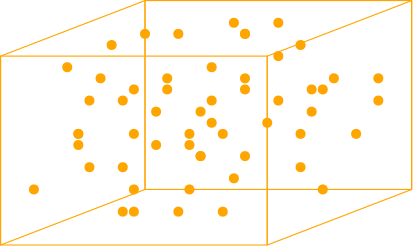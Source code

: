 <?xml version="1.0"?>
<!DOCTYPE ipe SYSTEM "ipe.dtd">
<ipe version="70218" creator="Ipe 7.2.26">
<info created="D:20230509000812" modified="D:20230509000812"/>
<bitmap id="1" width="1517" height="934" BitsPerComponent="8" ColorSpace="DeviceRGB" Filter="FlateDecode" length="491575" encoding="base64">
eNrsnQV0FUm3tr/xy+AMDAzu7jI4DBpcgwaXBHfXENzdHYIluFuw4ME9ENw1wWEYZv7n633p
v2+fEIIOkP2urLNOzqmuLnm7ar/7VO365x+FQqFQKBQKhUKhUCgUCoVCoVAoFAqFQqFQKBQK
hUKhUCgUCoVCoVAoFAqFQqFQKBQKhUKhUCgUCoVCoVAoFAqFQqFQKBQKhUKhUCgUCoVCoVAo
FAqFQqFQKBQKhUKhUCgUCoVCoVAoFAqFQqH4XPDXX389eYWHFvDv8+fP+daa+O+//35h4Nmz
Z48fP+Y15Mz//r94YYHkYOLZK5iJX1daK962pu9wleIzxLP/i5A58zo2huYWEJWUNs7wr+1J
CQ3B/nKA9qNCoVC8vw0jeB4idNRVKBQKhULxlZlAjm4c8auIhrUJYdMJ8/Tp0z///POt7vXS
Aq59asGfrxCyyhZNrW6cMA6bG+fj3UIeAcengAdE3TgKhULxOdgw6sZRKBQKhUIRBk0g086x
rpYJ2Z1iemPe8+4vHRBy+rdaUPE6Y087/fNHKOn3QUgYLMSp+LrMrU8KD05oCGbTGspDhUKh
+CA2TOihzaVQKBQKhULxr8v8dzP2tPU+f8himLdd7vWZqImQv1U3jkKhUHyk4VfdOAqFQqFQ
KBRfpZmnTfH5QxbDfFmdJa5FdeMoFArFvzW/qxtHoVAoFApFWADCM4T9I++8g+nDSuMPa+Bp
p38pNrl1i9/nUzZzL5V4Y6xLhuSrkEloDdSgbFQoFIpPPLOoSaBQKBQKheIrwBe37OE9LTft
8S8C4sELIUDNv1gw8XyK08bKqBBi9agbR6FQKD4rY0AHYYVCoVAoFF+0YROmLDftccXHg7px
FAqF4oswBnQQVigUCoVC8RkaJ1b869uj/vXGMQ/kUrb8i5wMyyR0PP1WFYRCoVC8z8zyVtc6
jsDq1VEoFAqFQvG5SWZ14Agk8Ky6cf5FTioJqbi6cRQKheLDWjtvda26cRQKhUKhUHzOho1q
Z6t8NiPlqhvnX+GkktDKQ+Mo9SemjlCeKBQKxTtbO291yfPXQN04CoVCoVAoPhPJrNrZhASe
NZ052iCfBkpCRx6+cuM8k+O3tGUUCoXi3ayd0HtdzJnoxWtgNZ+0hRUKhUKhUPwrkllNkWAV
tAltjU/GSW0ERx7KKVfCQ20ihUKheCu8mxvnRYhQ20mhUCgUCsW/JQ9t0DZR/OucDCM1xfJ/
+vTp22qQMNVECoVC8UFg7oQKjdflz1dgiJY3zxxgdeZo8yoUCsW/hZAP69H2USgUCoVCoVAo
vkSIDyeU+1Id3TiO0B+/FAqF4nOAunEUCoVCoVAoFIqvD7adUCHIgefPnz8x8PDhw6CgIF5F
C6gbR6FQKD5DvC4QvfpzFAqFQqFQKBSKLxehP62ANI8NPHiFYHWBNqlCoVB8DlA3jkKhUCgU
CoVC8fXhxYsXoVk8I64e040TGBjIqzUSjrakQqFQfFZQN45C8QGB5XPmzJljx45t2bJl3bp1
W7du3bt376FDhwICAq6+wmUDFy9ePH/+vLyR9xcuXJD3kuzatWs3Ddw2QILdu3fv2LHj5MmT
Z8+evXTp0r1794KCgq5fv37lyhWuOmXg3LlzpOQq7YuwDPjm5+e3a9eu9evXw0PeQMITJ07c
uHFD6CTUEuLBJbgnzIFaUBJG8eGN/+KaCVLxITmfMXDaQIABrr34CucMkBJuP3z4UPtCoVAo
/kWEcg+UbLl6ZOD+/fsYGLz++eefeiKVQqFQfJ5QN47iQyGMT/Q8NVevXt28efOcOXNmzpw5
a9YsTwNz585dsGDBhg0bthrYsWMHaVavXr1s2bJVq1bx3sfHZ/ny5V5eXt7e3kuWLFm6dOmK
FStWGlizZg0y3NfXd+fOnYjxsWPHjhkzhvwXL15Mmk0GfA1s2bKFxFzCV9yOb9HsiHGlZVjD
3bt3z58/v3DhwilTpkydOhUewkYhITTz8/M7cODA7t27t23bBvdg19q1azdu3AgJeTNv3jyD
XQt5D0VXWgC7fAxArdmzZ5OhtwHoCmnJmawkAVQUSpNyz549p0+fDgoK0n5RKBSKfwWhD2JD
SgmMI+D9JwuAo84ihUKheFuoG0fxoabgwMBA+e0mDFYfoers7BwnTpz/vELkyJEzZ87822+/
mf9Gixbt119/TZYsWcyYMc1kMWLE+Pnnn/8TIn766ae4ceOG8G38+PETJUqUNGlScrN+FSVK
lKlTZ5w6debZsxdfFpfefwm32KJhjYd+fn558+aNFy+eyQE4mTx5cvPfdOnSZcqU6Zdffvn2
22/NDyNFimSl7uvAVSafHfHNN99AcvJJnTo1b6xfJUyYcNWqVf7+/p9PQz169Ojx48dvpVAk
8ieTo472CoXiczDdnz59yjj27NmzD2iokyfD46evEdbjnTt3qI52rkKhUIR+LnhnaOspTCCI
7t27d/v27bApc5CojkI4atSo//m30bFjxy1btty6devLas/3d+M8fPgwMDAwhJ/2vr5TNqiv
l5fXGynxzTfffHoeDh8+fMOGDZ9PWz148OBtvXzqxlEoFJ/PFPns2TMZlJ4+ffoBc363X0De
fxUNBuS1a9cYmbVzFQqFQt04ik+M+/fvh8H1D7du3Zo4cWKPHj3ChQv3n88PefPm7datm7e3
95fVqu9/mCkm7oc1bj9zbNiwYezYsfXr1//PZwlnZ+eePXsGBAR8PgR7W92hbhyFQvFZgUFM
luV82O1I/4p5j/V4+/btx48fS6W0cxUKhULdOArFRwL2xr59+xImTGiVq7FixSpcuHDevHmt
26aiRYv2Rp373Xffve6rbw1YPwlNhjZ4eXkdO3YszHbWgwcPMBG/vhU4YMGCBW3btrV1d8aM
GRs1alSoUKEP6IqJFClS9OjR3yeHUqVK+fj4fLaeEPmB+3UkEaGkE59CofgMIWFt7t69GxQU
JHGJX5eSERjr5Y3rXcnn4cOHZMWo+MncOPfv35eDznWkVSgUCnXjKBQfCRs3buzfv79NqGbK
lMnV1bVGjRrmJwkSJIgbN67jTpbvv//efJ8mTZoyZcrkypUratSoVn8OYjyHgWzZsqVPnz5a
tGgxY8YsUKBAhQoV+PetFHT79u1nzpwZZjvr6dOngYGBX2XVOnTokD17dlt3ly1btk+fPlYe
Whn47bffWulnAqImTZo0ZcqU6dKlg5PJkiVLmDAhrIOTMWLEyJcvn5OTE/dKkSIFn8eKFSuE
bYORIkUKHz687cP48eNTqj179ny2jRmCtNEInAqF4nPGs2fP5JTwN45yf/755xt/1CCfJ0+e
fDJr//Hjx0FBQerGUSgUCnXjKD4ZHj16xFz/npFMvixgY2zZssVxzUzq1KmzZMmCzv39999/
++23yJEjm6tofvjhh3AGfv75Z9NRw/uqVat26dLFDOvHY2WNEY2h9bqQ0cePH8+cObM1PDJ3
59Z//PFHoUKFcuXK9euvvzqK6wEDBmzfvh1LKSyMbGFhU9Xy5cttXfw///M/8ePHz5cvX6lS
pYoUKZIjRw6rxw9uVKhQIXHixJEiRTI/hLSVK1fu379/sLegGW/cuOHIGfTCuXPnPDw8okeP
bvIwRowYcA8exjGQNGnSNGnSUCRbIadNm7Z79+7Pv3nFaWN7KhUKRZgFQwHWzsOHD8XyCdYZ
Qho5sJuR8/bt26bvlzfPnj27devWlStXgj2/j5yxLu7evcvQyky9bdu2T1AjOQeTMdnd3X3y
5MmXL19+z7MFnz9/fvjw4R07dowaNWro0KE+Pj40Am0Vyln7sQGVGAqFQqFuHMXHhoTEeedl
t1+i1t63b9/w4cNtyhTRWrhwYQRshgwZEM7p0qXjTcSIEU2Pza+//hozZkyS/fLLL+YOrHHj
xm3evPndilG7du2sWbNGjRr1+++/J1tnZ+d69eo0atSoadOmjRs3btasGULeVsgSJUoMHjx4
7969X4qCfmfAK2j5da+duHnz5rBhw2xdDANLly5dsGDB3LlzFy1aFFZUrFjR/BZudO3aFdpY
vXwQacyYMQcP7n+HMmzdupUbcdM0adJkypSpfPnyLVu2rFevXkoD1atXx4yvVKmSrZANGzbk
jnfu3PnMW1j8qGgrDYmjUCj+MdzX4NatW7dv3+b13r17jiEBb9y4ERAQcOrUqYMHDx45cgQb
CQPp8ePHjHjXrl07fPiwn5/f6dOnHUcbcr5w4cLJkyf37Nkze/ZsT0/P93Qgh2YGXLJkyaRJ
kzp16sRMweh99OhRyv8+Nw0KCsKqWbp0aT0DM2bMOHv2bOjPWfhk27gUCoVC3TiKMI4nT54w
54advQaYYR07dixZsqRNmWbLlg25iiFUtmxZdHSGDBmQsTFjxvwfA/Hjx0+WLFny5MlTpEhh
nh7Oh97e3gcOHHi3krRu3bpQoULiFIodO3aNGjWaN2/es2fPvn37enh4tGvXDnluK+TPP//8
xx9/9OnTJ4wMbl9x7RYvXkwvlyhRwtbFBQoUcHZ2LleuXPny5Xl1cnKix834SxUqVIAVefLk
SZMmjbklqnPnzsuXL79+/fo7FOPUqRPFixcvWLBg2rRps2TJwh0hYYMGDYoaaNu27bRp05AG
tkImTJiQZ2T16tU6fioUii8Ihw8fZsr28fFZu3btihUrpk+fPnPmzPnz5y9atGjVqlW7du3a
s2fPmjVrli1bxuQ+y8D69et9fX03bdq0cOHCuXPnjh07dsiQIRMmTFi6dOmOHTvMnAMCArh2
zJgx3bt3Z8zExsCWOHjw4EedyIKCgrBnqlatmihRIkZmzAnK5uXldfny5XfL8NGjRytXrmzT
pg0TTZIkScgWU2Tnzp3+/v7qxlEoFAp14yg+c3zFG6ywbdC/IkV//PHHbNmyxYsXL1y4cDFj
xqxVqxbW1+DBgzHPBgwYkD59+vDhwydPnjx37tz58uXLnz9/XgM5c+Y0N7kgZvft2/fOJ2zO
nj0bY0/CHUeJEsXNza1Xr15LlizBXOS1T58+HTp0qFGjBnLe8RQtxHVYjnj8RSMwMBCBYO3N
n376KXr06PHjx8+QIUOZMmUqV67crFkzjGcXF5cYMWJEihQpRYoU6dKl4zVChAiRI0cuUKAA
AiFz5sxm+Ovbt2+/c3nq1q3LHWUFWtGiRWvWdHF1de3UqVOPHj2g6N69ez09PQsXLmwLBg6w
8BE+Fy9e1D5VKBRfBJhY27dvX6JECabyBAkS2MY0xmEm/T/++IORkNeUKVMmSZIklQHGZ4Zf
x7MM3N3d161bN2vWLGZzZ2dn27f169dfvXr18ePHP1J1fHx8go1sRjXf4USAqVOnduvWzRYz
jelp0KBBzDJKHoVCoVAoPnN8lecBAX9//0WLFpmxYRMnTtygQQP0Keo4U6ZMTZs27dmz56RJ
k5YtW4Z6zZIly88//4xSrlixIiK3WLFiRYoUwa7LnTu36cbhwlOnTr1zebD9evXqJW4c7iVu
HO7u6+u7cuXKgQMHoqNR023btsWGtNlpCO0JEyYoV79E7Ny5k442uzJKlCgZM2bMnj17vnz5
0A41atSAlr179x42bFizZs2QFVjRfAUP8+fPj4EdLlw4SFiyZMls2bJJqG2I9D57G9u0acNN
RbDkzZu3SpUqjRo16tev3/Dhw729vSntggULXFxccuTIYSPhN998079/f7iqfapQKL4I9O3b
lyk1Z86cGADBRndnvMUekAh1jIoJEyaMFy9erFixXne+JIPnxIkTBw0aVLNmTYwE27flypXD
6jhy5MindOOAbt26vUNuAwYMqF+/vmNumEaenp5KHoVCoVAovizcv3//0KFDzOMtWrTAYilR
ogQSUiLxVq9evXnz5u7u7rNmzVq8ePHcuXNlffKmTZtQf4cPH7548eKJEyewNFatWuXr63vg
wAE+vHTp6vXrtx48ePDMwDuX6tGjR7YPye327duOn/v7+2/cuDFdunRWy4Tyy+LnevXq1alT
p1KlSuXLl6cily9fPnr0aIECBRDIVHbgwIFI2mrVqmGhYdfFjh07QoQIZlDi0G8Yd8Tu3buH
Dh0aOXJkye33338vXbo0RRo5cuTgwYMxw9q1a9e0aVNXV9fXHTw9ZsyYM2fOnDx5EiuRMtuC
ENIUly5dunHjBk1tDTn40oCczvzw4UMSUOUrV65cvXr1s10LTdWuXbu2cuVKDw+Pzp07V61a
la5xcnLKnz9/8eLFGzZs2KZNGxoNUxP6LVy4cOnSpcuWLYN19PuhQ0dPnz4LJ2fPns23Bw8e
PHv27Pnz5yHnzZs3zTa5d+8+fx+ktI8M2D58+vQpbKFISANrJzZu3JhKwUM3NzdeedBQBGvW
rIEekyZNQkREiRIFVsyZM2fIkCE8etmzZxdX5DfffCOBdDZv3nbjxruvxkGDNGrUSAoTLlw4
BE7lypUh4eTJkyEYrdqlSxf4X6xYMZOrVkSNGnXGjBkbNmy4cOFCsPlLgBpIeMdAkAHIedXA
BQPnzp3jIYXJFy/CwxsfiUVhKpC7QqFwxOnTp7dt28Z0b67LdUTt2rVHjRo1fPhw+TGFIdrF
xYVJp2jRonnz5jUj5pnHH5QrVw5biDmobt26tqzy5cvn5eXFpPORqhMQEGAaJNYjMhcsWPAO
uXXo0IFx3rFBmICYOkO4UE8AVCgUCoXiMwSCd926dajmHDlyxI8f3zq5hw8fPlGiRLly5WrR
okXXrl1btWrVpEmTdu06jhgxAgXq6Tlv2bKVmBPu7u7dunVDhI4fP3769OkrV67ZuHHzjh27
jxoQQY2OO3PmzBs3aKAHkcNXrlyR2INWxwUajdy2b9/O52Rl7g3nDWXo3bu3zTJBmSJR+/Xr
h3Du2LFjhQoVChcuOG/ePPJBYzo5Of3000+kmTVrFmWuU6cO5g2qmSqby6oxlkJzfMPrcOzY
MRS0KY1TpEiRO3fu5s2bI+opUufOnbGpmjZtisQuX7584sSJzdDKJmrVqiWuswkTJpCVn58f
FceuO3v2LG98fHyWLVu2du3aQ4cOHT58GPNVJPMZAydOnKC5uESiBGzcuNHX1zf0+98/Me7d
u0ctRo4cWbZsWQxp6zlNIGbMmGnTpqWDaKvWrVu3b98eNtKGdPqgQYNmzJjt5bWoT5/+DRs2
bNasGW21ePFiWmbFimXUGvqR+alTZ3x9d+7cuQcG3r171wx6GRQUdP36dceDP0hj/RAaPH78
GKbR8rQ/DXv8+HFxE5lHRO3du3flypU8CLZORCzAzwEDBlBmCjxmzJgpU6bQX1evXl2yZEmq
VKlix45N5+7Zs4dkrq6utID1XHI+4VF6H9fHwoULaTSrBKhYseLYsWOnTZvGAwIJ4WTlypWR
KnwV7E/SNWrU6NSpE2qFuotL8NKlSzQsrXHq1CmaYv/+/bt27dq6devmzZv9DEC29evXr1mz
ZrkBysCjh1JYsWK1j8+WS5eufgwW6XlVCkUYx8uXLxnSmdAzZMjwOjdOly5dVq9evWLFCmaK
OXPmMCMzDDJIMr9Ur149SZIktgkoW7ZsGEiM7ZhAtqzy5MmzdOnSj7epKjAwEMvBdlhDqVKl
mNreIbe2bVsXLFjQsUF69erFEK3kUSgUCoXiC8Jff/21b9++6dOnYyq8blGxBNaLZwDJSUqE
NlZNlSpVGjRoUK1atZw5c2bNmrVAgQJYF+XLl2/atEWrVm3Rfd27d3d3d0e6DjDQt29fXmfP
nj3PAOYTsg6hh9zDmpppYPLkychwlC9XkX7q1KmzX4FC9unTR/IEZDV37lwuRIo2btwYEWot
8Pfff48EbteuHWJ/6NChQ4YMQUR37NjR09Nzx44dGzZsqFevXr58+Zo2bYqCHjduXP369StU
qEAVYsSIYZ7OTKXeLa6sYNu2bYMGDZK1GVGiRMmVKxeN1rBhw7Zt22IQjjKAWUhJZC0Erfrr
r79aT39Onjw5pUJ009RVq1al1rQM1Rk2bBi1pvBci+VJ1Xr06EHj9DUw2AANyOf0An1EMpqI
e/Hh2rVrd+7caS5T+Uxw4cKFzZs3t2/fPlWqVLFixXodDyNEiAAVf/vtN6hI42TMmDFnzryV
K1euX/+/K5qSJUuWNm1amEBvUmUq3qxZs4EDB8IoD4++cJI/2ofWGzNmzCID48ePHzlyJK9Q
0dvbe74BeEg70zskwNrHSp8xYwZUHDFiBB3av39/k4G0M+RZuXIlPEQIcF9IZS0w5aQXoB+J
KQl5LliwgMTkvGTJEu4r4Y7pU25BwVxcXCCJxC744Ycf0qRJkzNnHp6RS5cuv3PbwnkeBPPA
8TJlytA4lGfYK/CMwC6KkT9//vTp06NiKIA1RkSiRIl4FmrUqAHHqDLVocA0hTzUNAWyiFs0
M0B9oTetAd9atGgh681A3bp1a9euzZsmTZrTvLTqli1bdARWKBQfFn///bfsgfrxxx+DnUcw
P27duiXLBc+fP79161bTqzNr1iwGrlq1apnTUJw4cRi7JM48Y6ktq5IlS65bt45MPl513Nzc
8uTJY/1xh6nkdWsjQwb2ldWlb4JZ4K0C2n+tG/MVCoVCofis8PDhw8ePH7/u20uXLqElMQz+
87UAowtdjyzNkiULSh8TCMMME8XfP+DWrbsIz0yZMmEUIeQ3bNiAhG/ZsmXjxo2bNGnSqFEj
NHXcuHFjxowZLVq0SJEi5cqVa+3atWfPnn23lkfeVq9evWLFimRbrVo1TME6derwb6lSpTAU
ZdECb5DtyFvMTjQ++hcrq2jRop+goRIkSMCNvL29N23a5O/v77hL6FNizZo1ffv2tf3s+EWj
SJEiHTt2FAu8UKFCffr0mT59+qJFi/bv379nz57ixYvDNCQAJNy1a1f9+vVJBt+MgNt5KlWq
BCUgsGSF0X748OF3blsatlmzZokTJ44fPz45ixsKQrq4uPA4oEFmzpzJ505OTty0TZs2bdu2
bdeunaurq+Ni/g+O2LFjFyhQgNstWLCAZ+3atWt6BopCoXhPXLx4cfv27fXq1bMNON99912V
KlVCk8ORI0dkc+uQIUMYsa9cuSKfR48e3ZohlgMpP+rs+ezZi5s371CdadOmMVy/T1Z//fXX
mTNnzLMRTXh6eu7bty/U5Xn2PquUFQqFQqFQfBA3zqlTpxCYjsdzf6H44YcfEMJYVo0bNy5c
uHDWrFmRpd7e3ps3b75x4/aff74cPXp05syZ0csTJkzYuHEjr507d0a3tm7dumXLlrVq1Uqb
Nm2KFClSpUrFKzmMHTt2zZo179byDRs2RL+XK1cOjVynTh1u0aZNK2zI0qVLt2jRYoeBDh06
VKxYsVGjRuPHj58xY4asoiGx49lVHwPcBYHPHbEPfXx83iee83sCM5L2sVnIXzRq1KgxYMCA
9u3bFyhQoGjRooMGDZozZ86KFStOnDhx6NAhWJEkSZKyZcvKLqQGDRpgWpOyYMGCJIY5sNGM
mEQmixcvvnHjXfZV3bt3H7LVrFkTYqdLl45SDR8+nEeeN9WqVRM3Do3v4uICLZs2bdq/f3+K
2rdv344dOyZNmvQTNJSEAOKZ7dq16/z587du3fq5LRVTKBRfFh49enTmzBmGFNtoEytWLIaa
UGaCAZAjR47169ffu3fP/DBjxozWDJs3b/6x3TimB+bixYvPnz9/z3yCgoIY+W3Ngo0U+l8K
1I2jUCgUCsXngNWrV5cqVcoMBhgpUiQUHxJy5MiRo0ePti7l/cwROXLkoUOHbtmypUuXLiji
YsWK8a+Xl9eiRYuWL18uEWWRz7t27dqwYQOiGBmbO3dud3d3jLRVq1ahZ1u1aoWMlf04zZo1
Q/w6Ozv//PPPUaNGbdKkEfJ22LCRc+bMnzFjdvfu7q0NtDTAm3bt2nXr1m3cuHFTpkyZMGHC
pEmTyO2HH36gYN9++y2ZpE+fHu08duzozp07t2nThvwbGaAAsk+nR48e4lCiDBL+BWn/idvw
p59+KliwYNmyZSkAdaH1zp8//2k0NXW3kg1O9jFAy9AU1o1mnzPo6yxZssyfP3/ZsmWIhTJl
ylSvXr179+6wS0Li8JWfn9/RVyBZxYoVS5QoMXHiRFi6YMGCIUOGQAlXV1cXFxco6ubmVq9e
nQQJEsClZMmSQTMPD4/evXvTLLwhJZmTuHz58nXq1Bk4cODw4cOHDRsmuwjhFSmLFy8eMWLE
aNGixYkThxyKFCnSsGFDpEcbA+0MQHU4z+eQEOpS2lq1alGw2rVrN27cuFKlSp+4GWPEiFGh
QgXuzhA0c+ZMGkoDbCoUitAjMDDw5MmTPXv2tI0t2bNnZ1QMZSbbtm3bvHmz7UNysJ2kMGfO
nGPHjn0pLXPv3j1mJVuzMPu81Y845nkKCoVCoVAo/i2gHHPmzGlGNs6VK9e8efOwXmSaRkP9
8ccfZqyYzxao1Dx58sihn9OmTcPQyp8/Pxr5zJkzu3fvXrt27apVq3wMnD59+vHjx7xiff34
448dOnQ4ZmDEiBGynaRjx44SzGTkyJHmXrOYMWOmT58+W7ZsVapUKVWq1K+//opgl/jPIHbs
2HySMGFCua+TkxP63RZfMV68eOQ5Y8YMJLaciIqgLlasGJKZD9H4EktE9na1b99+9uzZEyZM
+Fcak2ZJmzYt4r1duzYbNmzYuXPnx/7p7eXLlw0bNkySJIlZhsGDBx8/fvzatWvc+sKFC3QE
7fz5u3EgYbt27f4xgjPQmzxZzs7OEydO5JmClpMmTeJx27NnjxkPE6GRMmVKyLNo0aLLly9D
YBJMnToZGnAhr7NmzZo8efI333xjelnjxo3L0yqnh0Oq6NGjQ0XzYDUoClF5Qw/KmwgR/vfh
5S7mgeO0tru7u4eHB7fgX6z6Zs2awTqaXeICVahQoUSJEp06dZo7d+7YsWOjRInyiVuSMYeH
jmLUr1+fMpw/f/7u3bs6XCsUitDg/v37p06d6tevn21gYYJmCg5lJk8N2D60RT/LnTv3lClT
Dhw48KW0zJ07d1xcXGzNsnr1aowlpY1CoVAoFF8QvL29M2fObEbzK1iw4KZNm06fPm3KzDFj
xjRo0EAWlnzO8rl27dq+vr5oPVRn0aJFS5YsOXXqVFl4gxb29PRcvnz5qlWrtm7deujQIR8f
nxo1amTJkqVNmzZzDQwcOFAcOD179kTh9urVizfmj1Y//vhjxIgR48SJQ85YcRKBFvkcLly4
yJEjI5Z///33DBkyILETJUrk5ORUqVIlc20JyaJEici9RowYgZYnZ9Rx69ataxvgphIvt3v3
7l0MoKZJM378eNT0p9laFSxQ/ZSZgg0bNnz79u3//PNxQxq2aNEiVapU5t1Hjhx5+fJl8/zo
6dOn01O0/OfsUUybNm3Tpk3RCNjDPEFt27YtXrx4zZo1BwwYMMIAHQoBaEwYGBAQcOnSJQhZ
pEgRyEN94aeXl9e4ceNICQeaNGnSsmXLIUOGoERML+t33333/fffR48ePWXKlAkTJowUKZJ1
nRL5IFIoRrRo0biE5zpr1qzx4sXhK5IlT548U6ZMZcqUadSoUatWraA6lJMj7xs2bFi3bl0e
8/79+8+fP58ywExnZ2fSzJw5kwcqTZo0/8p+t19++YWHjsJIDGodrhUKRWgQFBSE9eLh4WEb
UipWrDhjxoz3ydkWWKZYsWILFy58Tx8IpQ1h5/v74OHDhw8ePDD/ZVbdsWNHrly5bM2ydu1a
5iOljUKhUCgUXxBQjujB8OHDy2yOdrtz507IlzDdI6zy5s37tqIsSpQorzs5QtwdESJEMJcW
hHLzBUaUrF1ZsGABWm/06NEdO3asV68esrSWAVdXV+QwadDXEydOdHd3b9GiRevWrUeNGjVl
yhRSSswQknXu3NnwWgzr27cvn5cvX75q1aqNGzeuUKGCVVeKD8eKUqVKcS0lkX+zZMlC+5Qt
WzZRokRJkiThW7Q82lmOkUIyV6tWrXnz5ij6CRMmIKszZswoy3JGvcLAgQMR2hRy+vTpy5Yt
Q1wjZt+qZT4sihYtPHnyZMOZ87FAr6VPn968I13zxsOjV6xYQc++bVinaNGipU6d+o3Jfv/9
99DHWybP/Pnze3t7Hz9+3MfHp3v37vRdCwNubm6VDNSvXx8u9ejRY/369aThKwQFNBtkoHTp
0tCmSJEipOdaaDxp0iT6XVZ/wRmuLVCggHlHeOXoV4Fy1atXN30+5MYtsNghT6pUqYoXL87T
3a5du7Fjx44cOZI3bdu2hWn0bM+ePakvPGzTps2qVatQJXwCpXv37k0CikFpKUPu3LmpqTlW
fHpQJB5zx9/HFQqFworAwMBDhw516tTJNoYwsu3fvz/ka1+8eH7lypWHDx8G+22pUmWtGTI2
HjlyxJytnjx5smvXLib3bNmyJUiQgDGzYMGCpGFquH//vpnJzZs3jx07xlzPsMxAzfTBa69e
vXx9fc1YyoJr165NnToV86Bp06aYIozDTI5YBSFX4cQJ/6lTZ/TtO4BiYN5gYDCDyFZu5hTH
oVV+AlPaKBQKhULxZblxMDbM3/SrV68SGpWEIdGlS5e4ceO+lQpDF6MorfsmbD4Zvo0VK1bo
z8dBeKKOBw8evHz58iVLlvTt27d9+/ZIe1dX1zp16pQrV87JyQklW61aNfQy9huaFJmM2kVW
Dx8+fN68ebxBlkaNGhXbhmvRiWhqrCk+RzWXL1++W7duGE7WEMqOnihu5O7ujj1mrsqoVatW
mTJlZGML2hnbqXnz5l27dqXRqlatijCvW7fujBkzxo8fnzNnzpgxY+bIkQOxPHHiRPT7iBEj
KEAdA2vXrj1x4sTcuXNTp04dOXLkkKOyfDz5nDJlStp2zZpVH9WNkylTJqsb541Hmj569Mjb
29sx+kHIyJAhA3a1lYfBAruXrgk9D2vWrLlhw4aAgABeeQ9zMJvbtGkDP7HPCxcuLDxs3bq1
xGuChGnSpIEzQ4YMwZjH2I4ePXrSpEmrV6/eoEGDoUOHYrp7eHhAYCx8yNO9e3cYZd4xfvz4
jo9J6dKlYddvv/32yvlWFFZD42TJkmXJkkW+bdu27ZgxYyB5kyZNuJEEw4GZqVKlSpIkCVSX
U9fhMz3CE9HJgJxcX7JkyUSJEtF0UDHY5Xkfe/GYi4sLD0hQ0D0dtxUKRQi4f//+kSNHmHBt
Y0ifPn0OHjwY8rUXLlzYuXPnxYsXg/3WOg5L/HmGffPbGzduMGv369dP3N1YVgzUzDjbtm27
cuX/L3e5evXq3r17mbwY8xlRGTnFCMEmsRXv9OnTmCUSAx9TLXv27JgHmAoh2Gl///238WuC
u5tbE6aVKFGiMEMx41SoUMHZuQITiuPQumPHjsDAQKWNQqEIa/jLgLaD4gvF6tWrc+XKFTNm
TJnNS5Qodvt2aEPaIlRtxgD5xIgRw/rJ999/j4mCJRMvXpzUqVPb3Dhm0I93A/ZJ4sSJUamy
x0Q+jBgxYtasWa1LO0xYlW/cuHGtC4ooCWXDTELPJk+e3Cyhq6urdTXO62DuShOPCplQql9/
/TVatGhkQgvQLJkzZ86UKcN3331nLuGwLmxAZdeoUUMipUSKFIl2oyJubm79+/evXbu29bzU
f2UhRKlSpUaMGPHxeNiqVStazOrGCf2iC8fYPtasrE1Hg8eOHTtevHgf3OEAFWFd0aJF6UGT
h5CT3rSFfEmTJo2Z5j/Gse+20kaO/F8CFyhQwFw1lCdPnqpVq8KfkMtA7axLdKAcTP7tt9+Q
EjCKN/HjxyfPHDlyWO/IM2s+hqR0cnKir3k0KMMvv/win0tUZNPP9puBYJ+vj+pOTJIkSZ06
dd72PLW/DfwVOuiMoFB8BXjy5Mnp06cdN1VhGLRo0eJ1K0+2bNkyY8YMxluGPmZk28IYgXke
hKBevXr79u2zHCD198mTJ3v16uV4cOHYsWOvX79u5vPo0aP27dvbkjGuNmrUyHq7tWvXOo7z
+fLl8/X1DbYKI0eOZDI1J4ssWbIULlyYKnP3IUOGMIabo7oVGzZsuHz58lsJH+WYQqH4QmcH
M+Dns2fPLly4cPbs2cePH4utaLMeAw2QTD55YUCS8frAAGrlTwPm2H7jxg3r+YaC+was0oYc
yO2ZAau9Ch4bIHMpgPW+Umzw8BWeG9BhOcy6cQoVKoSwNWPjhH42HzhwoGP8QOsaBsQjMjZF
ihSIx3Tp0mXMmNHc8SGaMYQ9VqEBOaDHHZVjokSJrDcKIfxLsLFVrc6l2rVr2359C2VgGUR0
1KhRrSuO0MvB3tE8QaN48eI2L03JkiXd3NyKFCliOoiiRYv2r7hxsBsHDRr08XjYpEmTBAkS
WN04oT/C1XaOVfLkyStWrGjd+0YvRI4cOYaBaAbek3ivCw1tWzH1znfB0rZudUybNi0ktMmH
0JQHvkkm8CqCAZolBBLKyitulDhxYqujpk6dOi1btjTdSjxcwUac5nn/qMGLKHzlys5mgGh1
4ygUimCBTYtl3rdvX9sYEjFixFKlSvn5+TlecvHixYkTJ7Zt29b0qOzbt88xmXWeAjVr1ty7
d6/VMiefPn36OIbv69Kluy2EjuOeL1kIak2zZMmSYB3aK1euDLbiDRs2zJs3r2lIYN3VqlWL
uZv0c+bMSZUqVbC/BK1fvz70sXEYTt//3HOFQqH41904jx8/Pnny5LFjxx48eBDsiaj3DJgu
mpcGbJ4Z1IrVjcMn58+fv3XrVrBZ2X6hJjfxAtkSPzJAVnKV3Ncs4eNXoNhBQUHqxlE3zru5
cWzHQPz000+lS5d2cnKy/jofM2bMuHHjogoxLapWrVq2bFnT01K8ePGiRYsi/X744Qf0r+yo
clwmYRWG33//PSIUO0rEZtasWTNnzmwuJTL3PeXPnx+rCc0eso62bQqjDBSAbM3VOFxesWJF
KhUagWktADrXFrqEkmc1YFbQthJJ1nLYVDDivXHjxmbUHYy3HDlyWEMBmyUPjXuHDjJvii1H
M4Z+NRRlGD169Cdz40yaNMkamPGt3DjJkiWj3ayrwsKHDw9t6G5uAQ9pZ17jGciSJUuuXLlM
D4m5s8/GQ4x/61IuWhsjXzKU5TQJEyaEA9blVbFjx/79999lN5yVh+JOeR3D6RHS87xQJPOp
zJ49e4kSJcjtjQev08VWVlAG8xOupYRQCKZZnTA8gI5uHNk8ZXXjwMO0adPKv5DQDPRtXY+U
MWPG0AcUMgsZ7K/DwYI2r1Gj+pkz/m/LLnXjKBRhCi9evDh79mz//v0dhxFm52HDhq1bt27L
li2HDh06cOCAj4/PqlWrxo4dW7hw4aRJk5pjfrAeY9sQ16hRo4MHD1qHDgzyqVOn2m5apEjx
fv0GXr/+fwz7iRMnOhYPG8maxs/PL9htvFu3bnUsm7+/f/r06a2zwKBBgzw9PXfu3Hnz5k0a
pGnTpkx/jhliB547dy70zatDpUKh+BLB2BUUFGQ6bczVOKZ3xeaokeUu5ognDhPbt0+ePLEa
kHxy5coVmxtH7nv37l3Hk3+DNT7lnETx5ABbqR7/X6gbJ4y7cQoUKGAKxj/++ON1W8IdYVuN
g55t3ry5m5ubVZ+iWGUlQO3aNZcsWbJp06Zt27bt2LEDA+nGjRuXLl1asWKFt7f34sWLly1b
NmPGjCpVqqCszVUNyGqEMKq8TZs2PXv2nD17thw4JWeIY5+MGjXKapb88MMPTk5O3bt3x3qZ
NWsWOdevX58csM1kUZDVlkPPmr9MpUqVqkiRIs7Ozt26devcuXPFihULGkDjFypUqEWLFl0N
tG/f3jyF3OqBwfQqVqxYunTp5KxngBFo9eGkTJmcbPv27YsirmigXLlyuXPntspn8qFUsWLF
knUj6GiSYSWSEq0dPnx4ikF9hwwZ0rZt21atWlFUd3f3Tp06kSftlidPnoQJE2bIkKFSpUou
Li7FixcnQ7R/TgMYqKVLl+Y1W7ZstDBNSmdZo+YG6wowQcu85wEfIQPzMnHixFY3DiPeu7lx
6Gsalqb48ccfqcu3335L+0eLFo1PMmfOjOWM9b5hwwaYv3HjRixwTN/t27cPHz5cog0PHTrU
w8OjWbNm1atXN90vcgiUnBHfuHFjOe8MMpOPxASmX6w7lb755psuXbpAv+nTp/fp49G6dWvx
59C5ZEX7WxduWd2J9BH3FUcTvVPMAP9CQsgAsXv16kXZ4Fv27NkdQ9NEiRKF6pM/NIgdO7bV
QyIbymAFPORpIlvIUK1aNUhVokQJ07mXKVMmNEJkA7IJi9waGiBPecTatWvXr1+/3gZgYN26
dWEgeUJvXuWZ4hEgcx4WKkKeJg/pmnz58tWoUYNHicQQlQfW0d1KlwW7UojGZ9xQN45CoQgB
Ypwznr/OJ8wEzZDImMlQ87qDOK9eveqYsy22DOO8ebKniVOnTtmyql279rRp02zJGMrM0zBN
MGzakmEAWJdQMpeVKlXK8aYrV66pWbOO1Sxxc2voWH70i+2wLbBo0aK3XeWoUCgUXxyeP39+
/fr1a9eumSfh2jwk4mxxXHCIffjkyRO+unXrlumKCTJgS0nOgYGB5uGD/Gvujbpz54553/eB
OHmY5mSzlXZrWMbKlStRi+Yv7yis8+fPh/Ja22ocZDgiq379+taf2uUne+wlLArk85EjR2TP
oPmMHD582M/Pb9++fXzl6+uLREUsm6sF0KR58uRxdXUdOXLk1KlT5bBmsH///r17965du1bC
FJvrAbB2ULso8SlTpvj4+OzZswfZi91lqkjTQYQkxJgxdS7q0tnZmRtNmDABSY5oJZ8yZcoU
KVIIkwl9SoYTJ04cN25cjx49rHtnvv32WxQxtcZOQw4jjdGtSGxrtJzo0aPzycCBA8eMGYN0
bfgK3MJMkyZNmly5ciGZ0xkQpxNqF5VduXJlBHjMmDH79Onj5eUlzqvhw4fTILNnzx4/fnyn
Tp1atmxJsmzZslEGxD762s3NjfKXL1+ez7EM0dp8gqyWRVC8x8QN9tCKYPfFcOHChQs/qhvH
jG4E6AXHjaWhdOOILytBggSRIkWipyQ2Ea0HP+kF7FVsbExWKHT06FE5jgRO8jlc8jYwffrU
nj17QkXpRDIpWbIkLVmnTh06esCAAf7+/lwSEBBw4sQJ2AgtFyxYYA3HBK9Gjx69c+fO9evX
w5z+/ftDQlhNzxYxYFv9Yi6YEX8IlIZ1WO/16tXjjtyaXqMLYOD06dPJjQeND7HnrQIkTpz4
SZOmyJEjd+nSpSVKj9VBxJNIC7i4uECYwYMHcyPY1bp1a2vwJZ4gSEgrxY8fnzEhY8aMBQsW
JLdGBnLkyEEJecR48OkgVAktNnPmTHKjTYYNGwa9eVLgKi3Pg9DdAMUub0C8l+Jj7NChgxzK
1rFjx5o1azpG2qHXHH07adOmpXHeeJSeunEUCnXjXL58OQQ3TmiAqe+Yc6FChWzH5zEdOPpn
bFkxfjJx25L9+eefTNzWNZzffPMNY74tGaaCuRLSGOd/Y2pw/Llt/PhJefLkty7lxfgJtnEw
BmzFW7jQC0tMaaNQKL5uvHjxgoGd2eF13o87dwJv3rzz7NmLYKcV7M+bN2+aLhqJjeNocFpj
4PCvuT3q9u3bbzyEN5TOKNmK9fLlS3XjhHGsWbMGpWZGkilQIP+FCxdCeW2PHj3MHVJIPEQi
gjd69OgJE8ZPkSLFH3/8UaVKFewNJC3Sr3nz5jt27NizZw+qdtKkSbt374aEPAtLly5FQR88
eJB/IfmSJUvQgyg7JGSePHmmTp26detWNPIwA7yRQ6l4M3v2bPSjh4dHp06dZBUQ9hUKFLNq
8eLF1GuLAVQ5uhWBOXLkSHJwdnaWHSvdunVDhzZt2rRAgQJITqwpbB5ux9N98uTJLl26VK5c
mQ83GJg8efLw4cNJ7+fn5+vrO3ToUOQnxlXmzJmpeO/evRHXCFsKg/xHyaJq27dv7+TkJE6V
sWPHksOSJYsoObcQMU4Jly1b1qdPn7Zt25KDl5fXihUraI1Vq1aRjNrNmDFj4cKFvKfFuBfW
3fr160+fPk3x/AwwFgUGBjIsYEYeOnSI9C1atCCx9A4VmTt3Lk2xcuXKjRs30vikoS6UjXJy
F65Fhjuu6HB040SIEHnYsJH79h38eDyk5EmSJDHvOG7cuNCrdevvj3BGVhNFjBgxWbJkWL9Z
smShjxIkSCCf0MIMwvCwXbt29JSZybp162gl8ckz3kIVeEVuSZMmLVasGL2wdu1aXukRWlXo
RFfOeAU4VqdOHXGR5c2bt0KFCvAkKCjozJkzs2bNojri6+AV8nO5LKepVKkStIEM8ISi8iSS
hqwoDA8IDOFCk/biaBJfE1/xOmLECJhTu3ZtKlijRg0+5KYDBw6kDOQst6Oa1apVI02rVq14
NGbOnLl3716eKeEh9OCSOXPmUHIeWKhI/txoiQHqxd2p6fz580nDQyGBuI8fPw73Dhw4QDk3
b94sLll4CMF27dpF7cjZDES8evVqPqERuBeNT3ruThtSPHImPfnwrDme4e54NFvOnDl5bN9h
zlI3jkIRBs11x81NsgCS2ZkxinGJ0bJ///6MokzEtt3TJAs2xHGuXLmsyZo0abJ//37HoSNK
lCjWZHXq1J8+fZYtDTZPgwYNrP7q8OHDu7q62pJhb5i/VZkObQZbaxoGbasznPc7d+583cZk
rAtbm2APOC7vUSgUiq/VjSMBbRyH7kuXLp0/fx4VIP9ag97882oZzBvv8saTdt/KfAWil028
0cmje6zClBunSJEi5q/2+fPnD/0W6a5du5pXIcTMTTEZMmTgExcXFyQkRs6vBsSNs3v3zh49
eiAnEXc8RPfu3fP09JwyZcqRI0eErqTx8vJCTqKFkbr8i5xHXw8ZMgSLC6sMAYgRwhvULgVA
nGKDjR07dvjw4VWrVi1UqBD/ig/Hx8D69etlB5Zo8GbNmmXKlInMJ0+evG3bNoRwPQMoekQl
aShGYGAgmSB+3d3dZecXN+Xu06ZNO20A9YrVNGrUKMQvhUSJUx2uFX8R4hfNi5XYsWNHlC/S
lRuhXqUYlEFk+BEDFI8EVPDYsWNnz55lbGGE4Y7miiN0Llf1MXDw4MFbt25hW545c4bEZkfw
tFLmTZs2eXh4kLP5Oa1HDghqEpPts2fP6Nzp06dTNmnw7du3Owb5cZTPCRIkmDZtZkDA+Y/H
Q/rFGrCFZnSMD/ZGN065cuWcnZ0l4M9PP/2UMmXKzJkzQ0UnJyfI+d1338WJE2f58uVBQUG+
vr4VK1Zs3Lix1Y0DZ8x/6dxu3boVLVo0a9astWrVonfodz8/P7qDHGR7nSxBgTb0O/SDinXr
1iVxhQoV3NzcpIXpLCEDFBKnHL1JDiSGrh06dIAb2NuNGjWikDVr1iSrBQsWXLhwgYGaXuZa
ng5ueuLECfjAozFv3jy4RHkOHDgAbVasWAEzMfJ79vSQaPZz5y6Q5WHQbOXKlXR3v379SEON
IKqcin706FHKID4c6MFj0rRpUwQFD8Xhw4dPnjxJAZjIZJUR4CqIysNCOWG1LGEiDQXYvXu3
2WhwTK6CdeaH5MbDAjn37dtHsWH41atXYSnqiQyvX79OTWkNx/gVtphXsuWTurzbPKhuHIUi
rIGxy/GYp4IFC86fP5+BjhGJwYoRmAGQAcoWlzhJkiTBRv217WZ1dXXds2eP4wp8W7Q6Rlfs
FlsaZuTatWtbdzFzFZaSLRnjtvW0SvnhzBalmbHUFjzHlCGOoL7WXVrMmBgnVotCoVAovmI3
DlYoCtTR6vv7738wYhFKQUEPrS4Rq3/mA7poQgNuRwGePHlihlN+Y+BQdeOEKSAqixQpZLpx
8ubNG/pNVeYxEMh8WY0jR+Fg/6ROnbpQoUI1atRAYEY0gLxFcmI/bN26FdsJC8rf3x+JhwmE
SsVegnIIOhIgXbFJUIu9evXiX/F1eHp6zpw509MC/pUzNN3d3ZHDrQxgAg0aNIgc0LCocjKX
6CXIZ1kF0bNnT5K1bdsW04hksq7GlOQYWhQJAw/t3Lt3b4qxbNkS8c/I6gsKj72HHicluWHC
NW7cmDeyeEZ2XZGnRFlB2lNCdPfSpUu5ZKoB7CW0M2VDyaKyKScmpbh6duzYse0VUMc0i6w7
IueRBmgHarTPAM0iaponWtbnoKmR+Yh902nMJ2Ry/PjxM2fOnD59mgbn/c6dO8mcf+/cuYPG
d5TP9Kbt8K8ffvihT5++wZ7u8QHdOGZsSTBq1KjQu3FMMzhDhgw5c+aUA8J++eUXKpI8efLf
f/89X758MPy7776LFSuWeCpof/gAi8zzsGhY6++bdD1Wfbt27WTbEY3GVQcOHOB19erV8A2m
Uchp06YJLcnWzc2tQoUKLi4usKtfv37078GDB7lw2bJl9PKSV6BDoQTcIA3snW4AEkIkeAjT
6G46iD7l2lmzZvEtRBV3yvJXEErLmjQeQ3jI6969e48ePbp48eLu3bvzUIwwwC3kRpSWKnPJ
2leATjxfNIVc0qVLF2pB7eDhsWPHKADFkMeHC6Hf4MGDucvo0aOZ465fv07txF8qLXbz5k1x
V4pD0mxJiLpu3ToeedJDP4gXEBDg67vT23vxsmUr+ZbPq1Wr4hh+3LotUVC4cOF3Oy5N3TgK
RRjE7NkzHSc4TBGGcR52pkhmz9u3bzMV3rhxg7GudOnSTCIS3z5XrlzBrkzG1LGtxhGPvQ22
Mw6Y4JgFHJMx7FtjxSdMmJBx2JaGKaBBgwa2Dey2U7QYwG0e7xCahUHbeqCAunEUCkXYcePI
5iYJTey4ulu2TZkngPPmjatfPgEoxpNXeOMxvlRK3ThhB0zfRYsWNUMcI3jRWcEeu+YINKxt
zUb16tVr1KhhRrfAJjEdRBhFSMv58+eblyNXUanmv8j2M2fOiLsDNSofynYq7Ctk45UrVxCe
5IDqlPi0oqy7deuWJk2a7Nmzo44xqLB5WrRogS2ECuYq2cGBOsZeqlKlyooVK+SJQJtTVF4x
ruQuvXr1kpVCAwcORIryjHO75MmTp0qVitxEybYzQDISc4kodCyopk2bkmbixIljx45FyBcq
VAi7S7YycWvELwrd2dm5fv36WF88X5STfBo2bIgsHWcAxY20F/9A7969ZY9Pp06datasySvd
tGnTJnQ078mNVqJsp06dunr1qq+vb+vWrRs1asQn0mgYn/7+/qRH/i9dupTG5HZUXFrSTEOB
HUMdZs2atUCBAsmSJbMFnOFDavfxeEitrSGCR48ezTAbymsTJkxqE/vkRkUkdmWcOHHoRFni
HiFCBDc3N9rZbKsTJ07QMrTh/fv3GasZ9/78809aT7b8SHwehsTly5evWbPm3Llzd+/e3bNn
D91NPrStn5+f+HY2b95ctWrV9OnT0/t8QoPTvNWqVeP1yJFDAQEBdMeqVatgGp0IwbCZuRcU
LVGiBLqAntq7dy+9A/nHjPlv4CPDBziaz3lGRFzAH3LYvn07BYPJEANp0KZNG/HY9O7dHzo1
atR08eJllJkylC1bVo6Hg65wZryBrl271qlTB8bCw+PHj/M0UcI+ffpImHF4CPeGDBlCm4hD
humMJipYsGCWLFk8PDz2799/6NAh8SCJB5Kr9huYMmWKPAWyAJUK0j6k3LVrF61x8uRJ8SLS
YtSUZpT255nt2LFj7NixbTyk1xwD5lAjni914ygUijeCGZxR1DaGVKxYcebMmSFc9eTJ86FD
hzJTYxswbjsm+P33360Ztm3bNthfvmwH8DHkMqI6JmPGt3pUMMYYpW1pPD09GVpte063bdtm
TVOyZHFbROUQ6sgIbFtTxMxiOwxdoVAovibI7iTrBBEYGChRaxxPjzIhEY/fmPnbLtHB2uSS
EOLk2EobeicVEJ+P4xpRxdfrxikcL97/hjjOkyfP2bNnQilnbDus0WIYP4hE86wZjA3zl6bs
2bMhIa3riqdNm2Y9/Ojq1avIRmSd7F2SD728vNC869atu22A0prxXsSPgTBEOSZMmDBt2rSI
SkwRiSTTunVrtDl5Ip+5i6ycQfxu3LhRcsZIw6LjdZmx4EbcOLJLq2fPnlKALVu2UP7o0aOj
NMkWsdzUgMQQHj16tI+PD2XjffPmzSXYzoQJExDyRYoUady4MYobeYtVRs7I7ZIlS0pckX+M
kyxatGiBrSUaHLuRkqCmZW9L586dFy1ahJSWrTcYihSb3LhRy5YtKSQ1QkcjqBHLVJBmR9Rj
iUnVUM07d+7k8qlTp9JWhw8fRolTzX79+tGAkoYLKbPjaUc5c+bEkkydOrUtQk7evHknTZrw
ydw49NfNmzdDea11N5ZxtGuRdu3aUTVx48SIEQN6yMFhVEpiO9NophsH2mzYsOHx48eMqOKl
p8WGDBlCV5oPwgoD/v4nb9y4QUc0a9aMnqJJDxqgT6EKdEqVKlW1atX4hC6AgU5OTrzSTciB
rVu3Ll++HPbSiXTE5cuXyXbfvn358uUzqDv36NGjpDG8hcPlHCjKIG6cAgUKUIUSJUpAewnN
VK5cOTlkipqScty4cVxSq1atunXrLl26VOpVvnx5erN69erQT0LuAJhcuXJlrqKQkJC68wnE
oy5kTj78S1bQD2IfOHDg2rVrtAa9nzFjRg8PjxMGeIonGZDoQLJEbeTIkfAQnstifnHsTJ8+
HblB1WRnn7+//549e3bv3m3Gr+aRadKkieOZ4wwmjqtxaOF38yWqG0ehCGtgkHEMcczszNQZ
8oXYA8zLkydPZpR2NKSzZs1qzZCxNNi9V7YxjcHT5ngRMJtbTzAvVaoUY6YtDbPGG904zCO2
NUIhVHDXrl22qZ/ZTd04CoXi63bjWP998OABcwT26sOHD821N46Q46U+kk/pg3taZM/XMwPq
xgkjWL16NWLTFMIFC/5x7ty5UPoVR48ebTtcJnHixNgkEQyEDx+eV3NRB+Jx7dq1iDvJHMUk
vtC7d+8ijS9cuIDQk20aCxcuRFbvNYA6Xm9g48aNFBVlLZubZI8JIlQ2pKDvyL979+4oXDQp
b3jFGJOlOMOGDRs8eDAaFuE5b948LBZUKgaerEPgEkkAxowZgwomgSyG8fT0dDPQrVu3gQZk
cwqfS7xZRCjGHregMHKcuiyokHgpEiRHlDjyU263c+fOixcvUlMKz4d8wufizKE9ZQcN+U8z
wBs5DIiKjx07ln+9vLy4Y1sDlNPPzw9zTgpDGgQ43yKWz58/j94nPW1+/fp1RiE+pDElWs6+
ffuQ0lTQthIbxIsXDzLYzhz/8cfvhw8feuLEsY/Hw1atWiVPntzqxqHYobzWPDVejsym/Jkz
Z06SJElMA9DSJCH1os2PHj168uRJ8od48JCxFB7K5j4+x5qld8S5J0fb0260GB23cuVKaWpx
YkDU5cuXk5Jeo+9q1KhRuHBheEifwi7aFmbyRvIxAzrJShvhIReiAlq0aAEJqbJ4WmS3Fwlk
rxbdWrdu3bJly/LKhfwLDyGkrJnhoYAesm2KC6Ec96KLoaLcThjFq3gLKee4ceP4VxyhawxI
FaZMmcK3pBGmmcSbbEAIOdOA0J6bQsLOnTvzyFAMmMlXfC5HUJEDzwLFIH+epkOHDt26devm
zZsBAQEnTx7fv/+Qr+92H58tXMslNmUkm6ocY+NUqlSJxO88Y6obR6EIO8COZVB929U4/xi/
KGE5MBcE+23GjBltu6VI6WgyWYPPgAEDBpj7na3o0aNHqlSpzGTly5e3LlF+nRsnYcKE1vhj
oHDhgraTJUOoINOWdQmQHjiuUCi+etjC2jx9+vTRo0chrMN5f0gsZexeJFiwTpWPF2bn3Rbz
KL5EoOVLlChhhiX5448/0FmhPAumZ08Py2FGEazx99KkSRM7dmyrN6B9+/bie0TbNm/e3Dwu
c8GCBYjTxYsXi99mx44dFAmx1qFDh969e58+fZpnDTHYt29fCd8hHhWUJhYaFlSdOnX4EIna
v39/KpIhQ4aGDRuiRicaQMZiPnXt2lWMKGQ7F5YyIEsdUNykx0aS5QqYN3JUHO8pJEKV8mze
vJk3/NurVy+UO7r+6NGjEsqVnPmQnO/evXv9+vWLBnjDvwh/aopIRyPv2bNHIpBIcGM5CZ1k
Z86codj16tVr3bo14prynDt37vHjx5iF1JHqy3Z1/kUvu7m5+fn5MRpQHicnpxw5clBNxPjO
nTtp1aCgIDKhnbEJZcPOiRMnMP+2bdtmfZYPHz5cpUqV0qVLY7bxLxnaDtQIFlWrVr127cpH
5SGFt1qzo0aNwpYO5bXWiAHmwaxRo0bNnDlzlixZJOKxeTr8iRP/PRz2+fO/IA+MMjOhx7np
+vXrIeGBAwcg3u7du2lznogmTZpISDRI0qhRIzhDMx47dszT01OO2JbVUPSjHCJPGbJlyzZo
0CB6nD6Vo8FIxqucVCWBdCpVqtSiRQv4wE1hIJ0CmSXOEtSCY3T0hAkTeDpgQs+ePXkiGhgg
wyVLlpBGSs7T0bJly5EjR0KeK1euQAlZPCazxq1bt8QBRbHd3d0p0qlTpyAnCXhAJMACpBWv
Js/R/Pnz582bJ1GnuBfVp5xyI7hEU1By8efAyUKFCvHQoTvIn6wkYI440MjtwoULtBvP1Jw5
s2EaM6bEauPp8PLycnV1pfrbtm2hMSGYGaUhcuTIDB2MITYdBKCudf2eunEUCkUIYKS1jSFM
/YzA75Mnto0tdnGwZ0KZ28nNHyaYkR1zw36wHibu7OwcrBuHodKaW6pUKWzng9vcOOagHSxo
AVuzcFNsEiWMQqH4WiHnUplmHv9+1PUqWLyY95jcWPjMEaE/POh9fFOKsOnGKVaspHnIVL58
+fz9/UPJbce1HKiwn3/+Gf3122+/2YKroNqQdQhG7BnUIneRTJYuXYoJgaGyaNGixQa8vb3H
jRuH5Ozfvz/8R1OvWLFi0qT/rsPhE1m4IusB5LTxrl279ujRg8Jg6qCy27VrJ8shUKnkPHr0
aJHPyN6AgABuJJGQkcbiKpF4sCRGcfPQ3b59+8aNGwsXLpR1EXIwloRHnj59uuzn8vX1xebh
jRQSuX3y5EmE/00DvEHj8yH59+vXT8IXr1u3Tk6LXr16NV/xiSykQS+j0Ek2atQoib4rRzmL
ft+9e/fZs2dJhoRHNTMUoNN9fHxq165drlw5WkncSocOHdq7dy9aPkKECPnz55e40NyRDBHR
WJgvXrwICgq6dOkSOVDf9u3bU5E7d+6gpm09+P333zu6cXLmzLljx46P7cZJnTq1eUe6WLYd
vZUbB0SKFOnHH38MFy5cjBgxEiVKFD9+fIeTVdcyip87d5EGNw9nB7yni2W9k3jeaEY5rZtX
epxeo0cgGzykGUlAYrpv2LBhbdq0ofElbhIVMWLUNIIYcE/WwMiKLy6Ug8wAPd6tWzdZPQWZ
ZVEWl8yfP5+779q1S/qU7luwYIHEVuLW0JhM4CFptmzZIpt2eUbkUHvYAvFgi0S2gTk8cRK3
BxJS+CFDhvCUwS56U4KESzKoyFdy4pusw5G1QBQPkQL34CQsktjO8JAC8GSZLlCplKwCgo1Z
smRJkSIFDeLjs4F2oz3Jijd0KE/W2bNnZIsfT8fQoYNlrU7x4sVtp8nEixePHrT1HX3huOMg
9J4cdeMoFGEHjx8/ZrR0DJPOsPw+2Vr3QIF69eox5DIU25KZ8QYFDK3BLu/BgEmSJEnIm6oY
jeU3GhPp0qVjqLemKV++vG0TdAhVwLqwNcvUqVPN3wUUCoXi64PNxnv58mWwJh8fPnnyBCWI
Sg39r8k2IKIZ8NGeqIMBAwYwwJqRHN4K9+7dw2AmKyxw3SSlCBZowGLFiplunAIFCoTejYMF
YrUE0M4SOiZYV0ChQoVQyshSOXEY5bhkyRJEJXIYUTlx4sTWrVs2a9aMPGXDCNp2/PjxiEGk
IhdKNGOeBZ4I/pWtT3JeDyK3evXqCGeyevjwId/KHiveUDtvb2+J0SGn6uzfv58KIpO5F0Xi
XshM9CkSmPwpFQpd1hWQFRlKEBJE6J07txDFpKTM4mMBIsxnz549d+5cHtIXL148ffp04cKF
sqlKDpg2zycSv9CGDRuoL/nILi05GIi6yIoLMkdZyw4yPsT2k51c3GvUqFEU48iRI9QCQ3TQ
oEHcmgyHDRvWvHnzJk2atGrViuogtBs3buzq6tquXTvUPUU9ePDg6dOnaQpyoxiYf7QAOtrd
3b1s2bK2bkI7x40bFx1t+5yxKNit/Z+bGwdky5bNzc0NQzfYlUV169al6egvDG9GSBqf3pFg
vFjLNFqdOnVgHX3q6ekph4sNHjyYDyE2RJIgOWvXrpWzvCcYkP1QQjM+J+crV6506dIF8sBe
uC3OGTmbjFd4Kwu6IIOLi0ulSpXocepLN0FC8RFJCGJIePfuXfoRPtNf16/fYto5e/a/J30L
1q1bB81kk5e4U8zQ0JCQpwl60OnijTTBJ3LuueyNgmPUgicOhsC0mTNn8riJN1J8PnBPjiyX
DVaLFy+W6kBFmqJHjx7cqHPnztCP1wYNGtQyUL9+XZ4ymoXEq1atID2snjVrFvnzAAYGBt64
cYOW4XJz/DHxP//zP47DiDzU6sZRKBRvtKIvXrzYtWtX2xiSK1eu/v37v0/O1s2/slSVYc0x
klv8+P9nNQ4Dl+OvsY8fP2Y+ihw5svWEKYZxWzLGW2tFGBiphS2UDfO+rabbt29/3Znjtu3w
4mUywwYqFArFV+nG+edNu40YM9ECDNdoAScnJ1TVyZMn3zY2zqNHj7DhrZHZmDXq1av3ugE5
hFkMa7mwAex5THckqjpzFI5unJIliydMmFDIlj9/fkj79OnTd3DjRIgQAbEP+YOVz7lz50ab
Iydv3bqFfPb19UU5onDRiQcPHkSEov4wabgc/StraZCNfFKlShUMmyNHjiAtoTRknjNnDnIY
ASuxVcm2Ro0aqGw5HhQxXrZs2QoVKqA3SbNo0SI5oJz3mzdvJp/r168jkElPZT08PJDSiEpk
tb+/P68Sl1jWSHPHMmXKUAA+efHihcRYRpNKuOPRBsaNGyf63bSCUKayEkPCxsr6IspMjUgp
t0NEy0YbqnDixAleZeuNBNjhX9LwigZHF/fs2ZOmoLlQzbQVTcftJI4Kn/fu3dvFxQVjsnXr
1pQKsS+eAVdXVzqIT8iKq9Ds4r64cuUKgxI3ogXy5s3r6MZJlCiBoxunYcP6GKsfj4cwx+p4
oeLmtru3dePky5cPm9a29N0aG4FmkRArjIfwf9q0abNmzVqxYgUd16xZM5rOzc2NbpXVXDBn
+PDhMKp69eo0O+khkoTEoU8lVowssJHDnnbu3CnzBR1XtGjRWrVqkT8khB5ylLzsoqIXgoKC
SOzs7FyyZEkIJrv5YCDvocSxY8eEz3///RfcqFmz5uDBg1+8+O/sc+PGjS0GJLgN96VglBbK
QTDzbMR+/fo1adJEVvh4vwLvqRSvPj4+XM5zh0CAh+LbkbBOkCQgIODqK1AYEpBMPDw8X0uX
LqX64lSUrYXNmzdvZaDFK9SuXZuWpPriz+QSaTT+pW337t378uXLJ0+e0G488nHj2k+q+vnn
nx3dOO8cG0fdOApFmAI2zOnTpxmEbWNI+vTprXtp3wGJEyezZigHCDIm25LZVuMEu6kKW6hy
5co//PCD9TcIpmlbMiZrjCKrixtryra2BzPAVlOGcfOoCBuGDBliS8xNGZyVNgqF4utGyBFj
7t69izk9cOBAdF+iRInKly+PiRt6MSLAtucq6+wTLlw4snLcexsyUMrY3vHjx48bN64EPcDs
Ryaopar4v24cn+LFSyVMmOQd3DhoN6slEDFixDx58iCirWaJiRIlSmCNIGY3bdq0efNmSC5B
ZU+dOoV0ReVhSAwdOlSOv0EY1jDQsWNHHigMkq1bt0JgLy8v3qNAjx8/TjnJRNZFYIGsXr36
8OHDZ8+e5fI6deoge3v27In+lXUy3Mjf3//SpUtcZS4wcHd3R7xzyUUHnDOAShVXjCxO4Nrd
u3f7+flJaBTuPsYAt5CDlaVZkKtoYQmBKxFxZauOCHkupMrod/EC8caMqbt48WIsPQqJdpa9
XRKfWVbdTJs2jXajAKhv2QHUq1cvWf8AaCgEu2h56oWliornWkYkKrt//37ujk7nlfyvXbtG
m5CyVq0atm5itIkWLZpj96G1P+qi6zZt2lgdLzTglSuhjcZjK2rq1KlLlSrlGFlFQKPBGdqQ
NqHZaXC649ChQ5CKzydMmAAJoWJ/A9KSjJ+tWrWikell+oteWGiA9zCBfGhMyAlbThsQbrRs
2bJkyZJmuBtx3wHSQyHZhUdWsoCKMrx8+RKrXrwrvPnnv0ffPrl+/To8hIFz5sxZvXqdRJvh
UpOHPDuICLnF3r17+VcOgYI/cEY2YckzJSSUPX2y9gyQM1yaNWsWN+XW/Ovt7c17ie/EK2yh
ichfgoTPmDFDtmIBiY0MRXla27ZtSxM1bdpUwjVDvBEG4Bj3pd3E70oj8DjMnz+X9/v27aMA
fELVEC//CQUqVKjwbgeOqxtHoQhTePjwIQNX+/btbWMIJjF2y/vkHCdOHNtOT0ZOxxNpM2XK
ZE1Wv359RkJbGmYB235Spi3GUluy+fPn86E1GZkzeVnTMAvEifObbfsYI3OwVXBcpOTi4oJe
CH0j6FCpUCi+PmBgIxtdXV1jx/7f3xaRAIgviVMaSmDAY/HWq1fPtk3APKE1NLh58yYWftGi
hc1TpFG1TCKY5eZvtSGYu8+ePdNROowAC6RUqbLJk6cy1/SiKEM4fM2KWrVqmeFk06dPHz16
dPk3cuTIjq4AGIjwRLuhK5HJZqwV1Dp6FkUspwKh7NCYzZo1IwfsJWQgAnnFihULFixAYPIG
3SeLkykkohjJyXMnWfEvghHxKKf/VK5cuVy5cqjUixcvmlvXuVb2tmzduhWtbe58fPToEY8Y
r5Izilh2vsi3yHwuoSRcLhL7HyNAlhwgJRujTp/+38d83bqNEmB5loHp06cjoinY+fPnbxgw
lPhJiUDCc3rhFRy3EXFHyUT2bXGjjRs30gjjxo1DLLds2bJBgwbIZwnpLGcSkcxcdyEK2tfX
V1wWVOf48eMBAQFnzpzhE9kOExr5HCFChIEDB9IIH4+H2NtQyPrbZbCnuL7RjRMlSpRYsWKZ
q8scIceyQwn6bsaMGSbVaRA6cc+ePdL1HTp0wNqHtM7OzljgkGry5Mlw5siRI7Qn7+kRYQID
prj+TP852cLw2rVrly5dmldZWsaDBvm5HMIzDkvUa7pAjjmDFeQDG2UDlFk1KL1p0ya+pZx8
u2XLJomWRj/SibCaMkgUJolZDWDRUgOLDMB/qEL5YRH0oAriJ7xkAPpJmCaeQeYp+ZfXBw8e
MFOQOaXlRrKGR5hMxcWNKa5XjH9Y1LlzZ3jYqFEjnjuqsHz5conSDOsWL14Mz2lS2o22pR14
hOHnpEmTyPPEiWOorYoVK4aGh+XLl3fccaBuHIVCYUNgYCCTrOPaYIyTkE9xeiMiRIhsOxOK
AdnRri5RooQ1uhezW9OmTU1bRcBonCNHDkdntS0r5nHmemuaFCmSMZxa09y+fbtJkya2rCJG
jBhsFWz6Qo6+crzv68Bk9FGPd1EoFIqPhxAW5KCPGKiLFi1qiSefCgMVwzv0+WNgY8YXK1bM
OsYiTBwXbYYABNfChQtt5wj37Nnz/PlLgYEPQ772/v37zAihFPKKsOzGadiwoVwVM2bMrFmz
mt7Lb7/91noGtHnKjOyfGj58+IABAzZu3IjgDQy86+/vjypEq0qIknXr1q1YsQIFnTJlyixZ
sqDa1qxZw+dyvLiXlxcKEQ1LCZ8+fYouRsOK3v/zzz+xptCMM2fO5BYIW6RlmzZtuFB2iMjx
W8hPtC357N69m/uaW9qx+njPK1Lu+fPnomfNNckUEosLEcpjaN3eSJGQxhhU1EucS4wP4k0C
FJWSexmgvnfv3n348CESHmmMdN1gQJbfnD9/nltQTuSzVUuir2mNlQZoB3KmDFQZXYwEHjx4
sARqFh8O+lqi8UjYk2XLlklzyTnjtBWVMt049AU16tOnT2jkc/jw4QcM6Pcp3TijRo16BzdO
tGjRMEcZLR3PqrYuNacL9u/fT91Hjhwp/j3anO4WDwM9RbuJX8LFxQXj1tXVlRaGV2vXrpYT
tGfMmEHXX758GVLRp2fPnjl79uyjR4/ofTKfN2/OhAkT6Boy4XXq1KnclJy3b99OGzK63rt3
h56lH2G7RHkKDPzvYssHD55IZCQrASjYnTt3uBHPC8WWDYDiEmQuevHi7337DlI8GCKL6GAX
DwKdu3btWgkexd0hDJXiRnAAkkNF6AoNZCUSJCRDWXgjW7rEpUlKbk01xXm4zADVJwF05UNI
OGXKlGHDhkk0b4n4LQykAGQFXZn+uEo8YNydh4UL+ZDi0eBILQpQrlw5deMoFIoPBdlHjNXh
OIykS5fudbuN3giGCMf4/56eno7hix3js8WPH3/cuP8dvjBXGMB79OjhuHQ5SZIktqyYREqX
LmlzRjHX25KNGzcuc+bMttxoBOvvyBg5e/bsSZQokWOzpEiR4o0/8gqYjDQ+g0Kh+PrACOnh
4WGdOH755Rd0MfZz6DPBfsboNQ9gFSRLlgyxEPpMsPynTZtmzQFRPHDgkOvXbz179oazpBmf
uZceOK5unDeiY8eOr7axpCxevHjSpEkdvTcmypYti45DAKLQBwwYMGfOHFiKpkMeLl68GJsE
pYlSNg+catCgQbNmTVBtpMRMmj179vTp07kWW4ULeUwQ4MeOHUMnYrCJQhRvD3qZD/ft24eY
lRAi1FHOeEKZ8q+EPeGSW7duYU1JXS5evHj8+HG0LWnImX9pB14fGkDJYgvxans0RKgGBATw
1YULF06ePM0f7xkKJEMJHoKGNRf2yOFBWH0koEiykANBTYGxr0hPStODgeSXZRLXrl27YkB8
PlT8iAEk8I4dOxYtWjR//nz0NfeSQ44AVabiSGY5DIivxI1DhlSTAnAjmuI/oUPfvn0/qhun
U6dO1lXo7+bGKVq0aOnSpRl1X1cL+NmvXz8aZNKkSaR0cXGhQf4xos0wSkuIG0ZOmqVLly7t
2rVjHC5VqpSrqyv8hKh8CXNIwL8rV6708/OTPVk0qb+/P1nRL7t37xZnGs0rS1kgOR0hIZJ4
A8GePn0KaaEiX/Eq4XQE4uUjDcy8e/culNi9e6d4F588eQKvYMKdO3es9vaDBw8knhJUhJCw
hfRy3hklFFbzyl3M5WdwmK+MJWSnAw1wLx6H66/Aez65f//+CwPCOlkwJrzlE2gPiyAhSkGC
/1Ba7sIDuPYVeA9taASu5RIup1ngITlQHYlfQcmdnIqEhoQlS5YcNmyYunEUCsXrwDDIeOju
7t6sWbNYsWIFO5I0adKEIYuUb5Xz7dv3GGKDjbc2cuRIW2KmAMfIPBK6TeDocrEe/83MIsYJ
IzlW2c8//2xL47j3CjDFBJthxowZsanq16//ugYRyBZsXWmjUCjCLLDVBw4caDsAt1evXm+V
CQO4bfz//fff3yoHRIp1L23UqFGZNVAo2kEKG4zYOGWTJHkXN44Zdi9ZsmSFChVKmjRpuHDh
vv3222AthOLFi0soEjTykCFD5syZg+6TWBlz5syeOXOmp6cnGrljx44SYQMCd+vWbfz48RJm
1tt7ASkHDBjQv39/BDVaEkmIQpSDrjZv3izLJJYtW7Zt2zYErIQNIYHEz+FGqE7UOskkVIi4
X8yQU7yneNT9kQHTwSLOE4QtChr5/PDhQ+vvUHJ+FlJUFjaIQwnVbC6wEV1PCflcLuFDtDYF
445yJLTh/zkpyzB4lTjGL1++/MfYAiaxl2UrFim5i78BLuFbMiErLy8vOS1dhLzNjYPKXr16
NWKZopIbpb148TyvpAm9G8fDw8O2Gf+Du3GyZs36Qdw4UaJEeV0tfvzxR8x7RumxY8eWKVOm
Vq1a4l67evUqNIMYEyZMoE1GjBhhuHE61q1bt1Klqi1btsQmpw2hDd/KjiranCaFfrSqOHPo
ZT6RCDPr1q2TA+ihAZ3C5wsXLpw7dy5UvH37Nqw7coQO2i5rZuhxsy4Skeb+/fuQ8NatW+Lc
k3jI4IkBSAgVTZ8Dn4hPhpuuX7/++PHj2P9cS3/J0h1qR2F2GJDNX0Yg/V3iXeRb2HXTgLgr
BZCNwvxpgNqRrSwBki2B/CvHIEJsbrpq1SqeO+5IgcWNI0vCeAPNIKqcNs61EhrIXFxKDqTM
nz9/KN04gwcPVjeOQqF4HSSSWJMmTSpVquQYq19QrFgxDHVvb++3ypnBijHNMbdcuXJhq9gS
b9++zfG4c1EEGOQxY8bk9XUD3dChQ5lHZJM1o2Ww4fobNGggC4xtLqzXGWB58+alnCEPsMOG
DWM0fttjWRQKheKrAaIJ4WkbG1Gmb5UJktAWdp4R+K1yQCYjQMzL48aNi4h+2zlLEWbcOP8/
xDETPboslPG0racnhAsXDpPpl19+CTZArhw4LnsrEK08Jtu3b0f/8orFhToW+QzkGO7p/4+9
8wCr4nr6/5sYozFq7F2xgtgVe++iYq/YsaOiYhcLYkMExY6CoogIFlBQEBRBQRQLdmzYib0k
lsTE/P3l/8k9b/bd3+7lekGwJDsPz324e3fPnp0zM2e+s+fMbNwYpiOxOQiECGwEhA4fPtzK
ymrChAkCSuOwcQ7oe/bs2VwVHx8P9t+0aZPI0cGF3CIwMNDd3R2NEJdERUUBP4G3IgPttm3b
xHoDsCe/gtaBmXDgjI7Ap4sXL165ciVHnj9/DhoVpZbPnDmflHQzMfGvTMWcg9M1ffr0VatW
Xb16lcYXLlyIizVt2jRRZhrwTpdWr14Nu0QMITY2lk+RoBh0T5c4x9bWdtCgQXZ2dlOmTEH9
xS6YiRMnDhw4EAOyb98+esj5I0aMmDRpkigtfe7cObqE57ZixQoRGYO3nCa2dImtWCKvrADa
sIJ7gdZ5Fq7lnEmTJhgZxnF0dAShZ5wcwg152SxG89atW6kN40BZsmTJlStXkSJFvvrqK/VT
IKWwVIRrRITw+vXrr169unbtmij+hZCsW7dOpB5atmwZBxkIxkisaBKpjPmKgGFgRR5proqI
+OvXJUtcZ8yYwUALMaARviI/sH337t3ckTFipER6GbHmigYZ9D59+oiY1W+//bZt205GFr0Q
q60QwuPHjyOBSDidefHixdu3b5Ef+LN+/forV5Lu3PlRxA+RqMGDB/fq1YvL0V/a53bIG/dF
CBFFMIWrjugz3UC66BjPiHTRSXoiUnYP1xGSNnfuXK6l53BgwIAB1tbW8EQI2Pjx45FDHp/z
vb296Q8KFR4ergvJ+nECrSFvKJdQKHoIAoIt9BPubdmyhf/F2ME3uiSvNW+AOnbsmOYwjkYa
afSl0IfEVLFazs7O7dq1q127ds6cOfVaEgxO165dsc+3bye/ffvOmGbfvHnD7KBODixW3Xfp
0kWRvpL+M63ovTu9atCgQbNmzczNzdXBnMqVK2NLL168KNbNYqhLly6tbqRnz55ip7ain8wU
zALqYE6hQgUAAtzu22+/VbeG28Z9seSKOuYaaaSRRp8P/frrr7/88ou00gCzzJGU9nhihDkz
tXuL8E5BTCYmJnILOXjwMONbAFGCy/CT5S00adIkVd0An8p3v3bo0AGYCchNM+vevfvz2bOf
nz9XFj0HU7zR0Usd/ec/2tvML4wOHjzYuvX/FRyvWbMmaP2nn34y5lp1/kD8BLngffPNN9I2
q6ZNmwKQ8UlAzajhw4cPcRjOnj0r4DOQU6R54SuAFACLIiBd4L64uDixE+TJkyctW7YEieP8
IOH9+vUDjYqgTfXq1S0tLYUHArqUXi0BgUU58m7duvXo0QPPTSQeQfFFOWO8r6dPnyK6AFIA
vqOjI9gTpAkIRZGBz2XKlKlVq5bYC0Nnhg0bBlgW9cQ9PT1BqaByCwuLLFmytGjRQqyWEczk
wWmQJ3JwcLC3t8erlNKeh4WFAaW///77rFmzjh07Frbwyf9/1/suhUPVSkdSokIa4aY//PCD
pNHAf56FRwZZT5482c7ODpS9d+9e+i8AOzAf8L5nz57Dhw+j+xx3cXHmU4zd6dOnFy1a1K1b
FyPDOOB6+d6fdKfFixfLa3YgDMb7k2qnGidZcuC/+uqr7NmzS7maR4wYAXN8fHyQwMePHz98
+NdutXPnziF4q1ev9vaGbes9dRQQsIOfmAHwz/ft2x8dHf3jj3cR3QMHDpQvX56xQOoaNmzY
u3dvTmYQW7dubWZmhoS8e/eOaUVEpRhNRGXz5s34/1h1GxsbFAFRgf/0HEkQHcNv5+uFCxeG
DBmCTDKCO3bs2LdvHyIH28Xye9x+kZeJBvPly4dYItt+fn4IJ/MOfZBSbj569IhrOb9q1aod
O3YU6ZqRf4QQeRZZGhYsWIDS0ROhtgjPmjVr4JsENAoVKlSvXr0+ffqga1J5FG7NSEl8Rh85
gWdB7BEtboSg0p8jR46EhISgm76+viIkdfLkSeQQnZo7dy6TkVT1DBWmBUmwDRP9T1U5FY00
0uhfFcbBFxUvO3AS8uTJU6BAAT6xlgULFixcuLC0NYnZOVeuXI0bN2aiV6e1URMeEXYYU88l
ek1T2bJlMbkiP56cVq1a0bdvX0UlPro0dOhQ8eoHy89n8+bNa9eujSfDxMSULba1YjMDAwOd
nJyKFy8uj73guvBcTDdTp07dvj1Qb29xfvAi5DmWBWHh8SuYarHqVlZWzAvjxo3jZJwu+g8e
0mRPI400+mznBSmLqTgiynyktPAA1x1bKhW4MZIAnkA5/HC55cRaGt8CaBFfV0oeKwiHPFXd
UITiwZLgOyOxuUTAbVG4509d+oXLl69duZKkPgdGAYiSk5Pv37+vXuSp0ZcQxmmdtjCOvb29
wkkQdYL0+jncBaAXEREh9qGAWMHpfIKaAa2gORAiQFIkj42NjRW7MMDR/ANK5ZKdO3eKtCdZ
smQB2AKHBw4ciDsElMZPA1l7e3ufPXtWqnqDLwe2tbW1bdKkCd4Ll4BqAaGi0LP0vDQL5Bwz
ZgxqO2jQoEWLFuHVeHh4bNiwYeLEiZkzZ6ZxZ2dnnBy6hyaKum+cDyqfNWsWjlCOHDlEFnE6
z1VSbpYOHToIFMyz41WKg927d3d0dOzatatUlgJnTJ7iNWvWrLlz565UqZJ8iQLYnMeRvpYu
XRrPEL7h8gHk6fDChQvd3d1FhSyR/IfjYjUOkDkuLg7mc8LWrVtv3Ljx4493IyMjubxfv37G
wGeYQJ8ZuAwN48iTw39IGAeP19TUVITpFIQb7+DgABN2794tEihhrpExpIsRhz861nkgNr6+
vsHBwVeuXHn69Om9e/cSExORVTz5mJiYJUuWSJnnK1Y0R7ow18ghnvz3339fv359oAHXIg8i
BDdlyhSRM61du3aggDJlypQvb7ply5Zz5865ublJqYeOHTvGTZEWGkTwxDKwHTt2MI6iKS6k
2UOHDuHtMyIlSpRAtsECIiqFHEqTxa5du2gQIUEUESSky9LS0sLComLFimLHWc6cOZHMIUOG
0GcR6UK6kGcR5JEGna+0Vq1aNXGkaNGiPAt3l79WNjMz8/f3F2mfEULmGvRX1NsSYRymM9QZ
viGH6B2YBT4fOHCAufju3btr165FlfSm3FQTCoV6akZbI420ME5KtHHjRibEvn37tmnTBt+7
Y8eOuAQDdNSpU6dy5crh7dSrV69FixbYz4SEBKn0pAF69+4dbgOWdvLkydhV5micEBFRwQAy
Fw8dOvj8+fNqvMA8i7nDtGI8sZZYVCYIJv3Vq1djNpmdmVn4nDNnDm6Al5dXfHw8k454dvyf
M2fOMAX07TvA0rJ9lSpVsOcmJsV5Lp5o2rRp+E4pvVsJDw9nRsDZyJ49OxMid69evXqjRo3o
P1MGk+Ds2bPxXpjvsMD4P0zuzEea4GmkkUafM718+RJ8KoUmXr16xRFR3UNNv/76K7+moWAT
t1CU8wP3GX8598XyAwrkLYBYU9UHhfcLtGR2kLK5Gj+TSv+/efOHSFCp7q2I5Dx58gS8I9Yv
aRkGviACZLVu3VbgRPHC3fgwjhzQvZesra0vXbqEqwB4xMVCJsHp169fw5HA6fLx2bh3715Q
qkhlvHnzZpycqKgocSNAIn5XSguk5QEQxUI4vipyA3JO3bp15dl08ce+++47KQIAsK1QoULz
5s0VS9p++OEHeQJnrtIbKFAXnjBMIGgcS707gBS7gdRJDukeviijIEqK4xn27t2brzBQrOU4
qSNdmtz40NBQwL6HhwdY29nZmZMB2mPHjjWmk7lz58aDFdmAM4jmz3du2rRFuoRx5LxVh3Hg
DMYKnuDN4seKjXhwiQdcsGDBkiVLkEaE8/Dhw7GxRzHFYWF42v+bntrR0dHS0rJw4cKpGmLc
/vLlyysO1qhRA2deElcEr1q1aiKoIlbLVKpUCXTQrl07nHZZybDvFAtXEMIcOXIoVuYLoJGq
TorNaO89DVktUKCA4mCrVq1sbGwQKpGoHDxib2+/ePFiPz/fgICA9TravXv3kSNH4LYI5vj5
+bm5ucFtkAsyia4pFEegJHUq0TSnONZII43+DWGcP3WvU69evYqR5xMPXySaE3Tjxg1RRwB6
8OBBGhq/fv06LVy8eBF/htaMxAi6zGP3dbti36XtoUAuz3X08uVfuwqMuQRv/Nq1azzpzZs3
Hz9+rNj2pZFGGmn0ZdEff/zxTkdyKweJzVZiE4f6qtu3b8sL9hlDisw2wE/Qq5FTBv0BQcjf
vEOASuPvfu/ePYX3e+rUmfcWqDKyb9L/Igmn4gTY+PLlSy3R/ZcWxmn9EcI4/fr1Eyl/u3fv
DjgFjonyUuvWrVu+3F3sDaEzooSxyHh86ND/hnECAwMBtsbcRbEODXirxvIlS5aUaqOrqVCh
QtyrYcOGgNOiRYv+T/oRPdGbfjC1YQH5w5qZmXXt2hV/FZdy7dq1PXr0YFDEdiqYCXsTEhLE
GpK9e/fCVbg9a9as2bNnu7u7+/r6fj5hHCen+fXr/19unDlz5nx4GEfvapzg4GBsF0I+atQo
e3v7yMhIxBL+IJCLFi1auXKlh4cHnNGFcWIjIiJCQ0OlB+eSSpUqpXaYEDZ1cgNTU9OWLVvK
i2ohbFJeqfz58yOl5ubmDRo0qFu3bmrvaKBg3AcSqqGO9lSoUMHKygq52rVrF6o6ceLE0aNH
Mwkihxs3buTT29s7JCQEOYyPj+czOjoaNeeE+fPn89OGDRu6deumiDvpjZFy2rJlyzSjrZFG
WhjHMD1//jw5OVnvYnscV6YAeZb4NISJviBmasXBNdJIo38G6U108+7du99++81Anpxbt26p
d7wapuXLlyu2sh45csT4jJ3AB1tb2zRvqrpx44bC+71x43a6M/Pnn38WiRq0MM4XTfv27WvR
ooUU1khVGEfvpqqUyj137tw5PDwc1Dx79uxJkyZNnz4dqO7i4qLLpBEjKoOLMI7Ib5yQcPbK
lSQk6tWrV25ubmXKlJHHQDJnziwlPFEEYeTb1Zs0aVK1alUTExOpVyDlDh06gKCltDMNdWRm
ZgaOBqWWKlUKWNq9e/chQ4ZwPH3DOOo1EgUKFGjXrt17gwP0qly5cnp/Kly48Lp160DQ27Zt
8/HxWbt27SwdbdmyBdR8+PDhHTt28P+aNWtg+MqVaw4fPnL06HEfny2TJ0+WMva8d5lTRleq
mj3bqVGjpum1GsdA/G3JkiUxMTHBwcEzZ86cNm2au7v7qlWr1q9fj3BGREQcPXr02LFjIi0S
XD158uTdu3fFqns+O3bsqBBvhk9dDAXJlNZ3ia1APXv2VCxiadOmDUZeyuqMyHXp0gVxRYDz
5ctXo0aNxo0bY/YVq3EyjrJly6ZXcxUSi62QZ6KWJ8UaOHCgr6+vWJCDCjs4OPDUgwcP9vPz
g+GhoaFCDuE/Wh8UFHTp0qXz58+vXr16woQJ0qZOw4Tazp8/XzPaGmmkhXGMaUTjpEYaaaTR
P4Z+++23t2/fqm27WKUjfX327Flq08goaO/evYpMaMuXLweuGnl5XFycYp2D8ZWq7t+/j8Ms
v/aHH374kMRlohqyevswLFJvBH7x4qenT58CvTVh+1IIWW3atGnBggXTEMaRkgnLK2/WqVNH
LwQDjXp6eoLjtm7dCmoeOnRo1apVufWdO3fevPkFzB4bGwt81r2+33jy5GlU9ffffz927ERA
QACAt2LFivKdIyVKlDA1NQWty7EnJ1SpUkUsaQB+du3aVVR6AkdzI3FOtWrVZsyYAXIUiwro
raOOBIiuV69e5cqVa9eubWdnN3fu3P79+xuJgvVWf1AvnlGXpcBQODk5DR8+3MzMDAgvraP4
QUfycu1SOh01jR07FgsTFRXFwMXHx8Pb3r17A5Y5smvXrhUrlrm6uk6dOnXIkCErV64UY4eV
aNeuHTz8TFIcz549Wx4fWLhwofFxb8Vuu8KFC0tZedU0bNiw1atXL1u2zM3NDc7b2Ngw9DDn
4cOHcE8Xy397/nzi4MGD4SrWT9yCzsTExIhUw3JCVNThtfr168q1AOmC/w0aNChWrJi0lIUR
X7JkCXZe7JVjyBYtWjR+/PhatWqJbDb9dGRtbS3lejIQXflwwgKUKVNGwcns2bOXKlVKWiP0
zTffjBo1asSIEXrL+DZr1szDw2Pnzp3MF+fOnZs0aZJoc8+ePcxKBw4c4HnRKR6ne/fu0my4
dOlSS0tLIztZt27dadOmaUZbI420MI5GGmmkkUb/KhJrKd+7VgQcdOLEiQ9ZNnn+/HlwgTyx
Bg75mjVrjA/j4C3L3VfQpTEXvnv37uDBKFfXpbJcCt/j+qZ5Jn327FlwcPCGDRtOnjypmFVF
MhzFJRxMaSGrRp8nMb7A53z58qUhjIOQq9OApLRoBGQKxAPTLV++3NnZ2c7OrmfPnqDXK1eu
PHx4/9y5MyC7ffv2+fn5bdmyJS4u/tmz50+f/nTp0iXUAUCtWF9hbm5uYVG9ePHi+fPnl9Jo
5M2bt2TJkoDlEiVKcIIo1T1kyBCQY8uWLcU2DQsLiwkTJowbNw5Izplt27adoiOwJFrGr6it
mZlZnz596GHHjh2NBJh6ga0xVLlyZRA93VCnvlFsBDMQcpkzZ86mTZtAyjdu3IiMjJw4cSJY
283NLTw8fMeOHQsXLpw9e7aTkxMg2t9/uxi7AweiBg8eXL9+fePDOBma4pgeyjszb94848M4
irQqiIGBZVT29vY+Pj5YY0dHx2nTpo0fP3bMmDEIJJKmS3f8V5GQ48dPITmw6/r163/q4vwc
ZVKoXr3qf+9d+qpOnTqMYI4cOaS4CmLGkapVq4oBZeAcHBxoCgmsVKmSiYlJJh1ZW1vPmDFj
5MiRNWvWrFatCoqAEPJZq1YtrhVLcdq0adO+fXskU762J4NIlEhTRyNz5col39/EU9ArvZu2
+Gnbtm0IIRNoTEwMI8iRTp06ofJXr14NCQlxd3dftGgRj2xraxsdHS3GztPTEz3Vu9lQTQ0a
NIBpmtHWSCMtjKORRhpppNG/igxXGBf022+/4eG7uLjg6uOUpu0F9OPHj728vJo0aSJfpTBr
1iwjLwcvKMI4tWvXNubCFy9eBAQEgE2kC6tUqQJYTtsjHD58GN8bOIPjDRh8/vy5nHWvX79W
r7qhA48ePdJW43xBFBQUhHBKYRwExvgwjqKemiK1hQKaIUVSbhyQoJub25kzZ86dO7d//37E
LDBwB6KLmAUHB0dERHCE/0VxcAiUrV72A9QFe+bMmROoi8KCysValzJlynTt2rV///52dnYT
Jkzo3bt38+bN69atK1YaVKhQoWPHjv369aPNtWvXjh49Gj1Fv0qUKJEnTx4JL/O1YsWKioTJ
GUQGEvW8l+hhu3bt4GFCQgJMW60jbx0JC7Zu3boRI0YMHz6cI0lJV2/cuHHnzp3bt29z/r59
+xwcHIysVJXRm6qwWjVr1kxbGEfvwie9WaMLFy68fv36kydPIl0IBkKC4MGKQ4cOwSt/f38/
HfHrwYMHo6Ojjx07hjqIYM69ew8RCUXsDjkpV65cjRo1GjVqNHDgQHt7e6noGF8XLlw4ffr0
Dh06iAKvYlVYsWLFkFtzc7OqVatynHPQBUtLy2rVqlWuXBn5NDMzk28MFHLIVe8NFb43Ubbh
1ThG7mxKiZhoGLL79+/zOAwfzBS5tbdv375p06bNmzcjkL6+vrt37w4NDQ0LC0NoUfADBw5g
gqTFctqmKo000ijjwjh4+FpB1Q8n+f4FjTTSSKNPNVMotlP9qVtIo0jhGBUV9fDhw9Q2npyc
PGPGDEXBZSOvPXv27Pjx49MQxrl27Ro3BSzId1sA6957oTppEI438ETaA2JjY4NPLuCMgoev
X7+Wkg7BTFiqNweRRv+eMM63334r1id88803ErREFO/evXvjRlKXLl2AY4jlgwcPAH379u3b
uXMnWA/4HBAQIGpk79q1i69APHEjd3d3RVShVatWQOAiRYqAiK2trRHXNWvWiPVv1atXt7W1
nTRp0pQpU1CHAQMGoHpNmjQBqGbLlg1QDKAGv4tqzvSqTp065cuXz5s3L79KCw8wAjSu3gOV
EZRSNiFjyNTUtFu3btgojEZgYKAoOy4SREPbtm2DLUOHDh0yZAgHYTh2KSkp6fLlywkJCbGx
sZz/jwzjiEDi999/L1/HwpHSpUtv3rz54sWLwcHBvXv3HjRoUGTkfm6EzG/dutXb21tUbEf2
jh49evLkyWPHjvEp7N7jx88sLCwUiXHKlClTuXLlRo0aYXWnTp26ZMkSUWQQsUf8uNfSpUs7
d+7cpk2bXr16IXWchrCVKmWCrIosx2vXruW+yHPZsmXNzMwUYRwTExNzc3PO5FdjKkmlOblx
sWLFUlpHZyT16dPn9u3bCBhC5eDggC6Lei7+/v4eHh5wlceEsZGRkfAWHcfyILGHDx/GAqDL
xjwIbHR2dtaMtkYaaWGctNHPP/+srs2hkUYaaaTRlzhTKGoRQqdPn1a4jsLtT23jv/zyy+LF
i9OwMUpvGMfIjVHnzp0bPXq0PC0PaAiA/N4L1ZF1xfqH7t27x8TEJSXdVPPw119/VcRttDDO
vySMo95UVVhHUvoOcK6EPQcOHHjhwoXExEQwHWgXBHfmzBnUDUx35MgRwN1eHdGf3bt3R0VF
iWqh4karVq2SFyAG29rb20+fPr1169aoBvhx1qxZjo6O48aNs7Ozmzx58pw5cxBgLy8vsDn/
jB07FnDdpEmTWrVqNW3aFMjcpUsXJyenlStXduvWTSRAVlTGSWmXh3qVkWFSF9yB29bW1uD3
PHny5M+fv0ePHii7lZWVHMDCQx7NQIIXRfEgd3d3kcQYxvK8gGi4sXr16tDQUIDzlClTGCm+
Hjx4MC4u7s6dO/fu3WOU4bN6BFN6ivnz53/MMM6CBQvSHMbJnj07PFGsXfnqq68QoZIlS4ot
ovv37xfJjU+ePM6Nzp8/Hx4evmfPnoCAALEgh3/gz5Urlx49eiRyuT979rNIcSyNKYLE2A0b
NoyR6tSp0+zZs1esWAGjevfu3a9fPxcXF+7FoPAsHMQU8w/nY5950goVKpQtW7ZZs2b85Obm
VrFixWw6on15uKZIkSKiOBQ/pWP9KWSvTp06DRo0KFOmzHfffVeqVKn+/fsPHz60evXqikzR
FhYWlStXNqZNJJa5cseOHUggCijybPPUYlXYsmXLUFiUDq6i8sxxV2DupUsMBCeoE2rRK/UO
Ly2Mo5FGWhjnw1r+U9ut9YH0h440PmikkUaffKZQrwwEaSpeweOiz5w5Mw3t49Aqkg8YeSHo
FY83DWGciIiIFi1aFCtWTKraA4yNj49PbQAqISFB4Vf37NkTzoBo1Of/lRL07dvffvtNK1D1
bwvjKNZy5MyZs0ePHuBZaQlH+fLlpVLLnTt3Pnz48JkzZ65fv56UlBQXFxccHAxwTkxMBM2B
rGNjYw8ePOjv/1dunOPHj9GHN2/eiBt5eHiYmJhI6UcQTvFmH1Dct29fa2vrXr162draRkVF
AckPHDggXv3T4Llz53bu3AmEpKt2dnY2NjZ0A7zZtm3bUaNGTZkyBUwN3pdHZsCPcrwsqoSD
KAHv/FS4cGEp4+t7qV27diB6bgEWBiCbm5s3adIkMjLy2bNnMBnUP2PGjLCwsNOnT2/fvt3K
yoqBaNSoUdOmTYcPH37s2LETJ05gNKTMzPXq1UvpRiIL0IIFC2CUs/MCtLVbt248MgyHyS4u
LoBfPleuXAk3Hjx48PLlS6C0l5fXiBEj1Btz1HtzOAIAp8+fZxhHkRsHkWvevLkk0oiNiI3k
yJGjTJkysAjZQzZEDrTLlxMRSIQQo8fxiIh9cCwgIMDd3d3TcwO8ku6CQNrb29OytNUOK43I
+fj4wPAuXbrMmzcPwePrvn37MMXr169fvXr1pk2bGHFOo1lGedWqVR07dmzWrFnFihXLli3L
mIo1Y1KOcXVqGulBxDo3eTzTyLVe3bp1QearVq1aoUL5Ro0aoAII2Nq1azdu3Dh//nwUZ/Lk
yZv+Im/kobqOEFRLS0tOYyDoHl1FFJlQihYtKsmkgmrUqEFTEyZMWLRoEVd1797d1NS0Vq1a
iBmPv3jxYowDggp/YP7du3cFHNi7d6+bm5u6IDtapi5Fp4VxNNJIC+No9AnpP//5j3D4NVZo
pJFGn4qAh7///rveRSP482BPVeLWkvfv30/tXUCsinaMzP2bnJyMG5yGTVXgX3k2D8AjOEVd
ZMowgW6WLFmi6Dlg+c6dO3oDNe/evXv9+vXTp08Bp9qG2S8xjCNPcZyqMA64VZEqpKmOJPhc
rFgxqc4yUBc0R+OXLl1Cy0TcJiYm5ubNm+BovkZHR4PpRBjn0KFDly9flkC0p6dn5cqVpVUK
FSpUWL58OTgUzDhkyJABAwZYW1vb2dkBn69evbp//34QqZ+fH5JMy4GBgQKKDh48uHfv3oDT
xo0bN2jQoJGOzMzMFIAxZ86c6jJAmTJl+uabb/g0filO4cKFp06dCotGjx5ND7k7vV24cOGN
Gzd4oocPHx44cEDEcK5duwbSB86PGjVq+vTpjo6OIF9Ou3XrVvv27cHOPG+fPn0GDRpUrVq1
EiVKqOEtPBerekDEs2fP7tixI1B9zpw5tM/4uru7o9ErVqwQdckfPXrw/PlzmM8RuKdoKkuW
LHqrINGxDK1UpQ7jYHCMvFYxKIowTubMmUUMJ1u2bCVLlkRy4DYCBucTEhIQv7t37/KJWJ47
dw6Z4afg4GA6sGrVKl3J+99+//0vQPHo0aNhw4ZhVKWi9iNHjgwI2EqDXbt27dChA/zXlXRf
Sfuw18fHB4b7+/sfO3YM1m3dulXUfG/SpAmN1KhRo3r16vXr1++io5RiI9999x09T3MN8SJF
inTq1GnRokUzZ87s1asXQmJvb7906VL6dvr0qfPnzyOEvr6+27Zti4iI5A/5QVZtbGwY7rlz
56JiCAw979+/P0KF7sDYhg0blipVqmjRogo5QdmtrKxQsQU6QmLRWRSNRsLDw2EFEu7g4IAu
i2rjwDSwgAjjqOfcggULyiu1SblxnJycNKOtkUZaGEejTxvM0ZigkUYafSp69erVL7/8otcQ
3b9/f/jw4ebm5goH8vDhw6m9C0BM0Qi+qzEX0gcc7zSEcVxcXOSbOFq1agWMNZzSWU2Aly5d
OimK24ICnj17ltIlv//+Rm/9cY0+f/qQguNjx47Vm50D/JU3b14J5YFDgXijR48GM4KRQ0JC
gMlAZtTw5cuXP/74I1IaExMTGBgI5vXy8gL3AXhXrFjh5+cn9rPwD8Isz90B8h00aNDQoUNB
1qNGjaIn06ZNA1Bv3Lhx06ZNfIJMQak0vn79+oEDB3J+3bp1q1SpAmAsW7ashMRF0Su5vhco
UEBRdjlVe1Voip7v37+fJ+K5MAKYjoiIiLNnz6Zki27evJmYmAjwB+xLkVKG4NGjRxcvXkxI
SDhy5MhWHV29evXJkyehoaEWFhZy4C8qO7dr127q1Kl2dnag6fbt2wPY4aSHhwcsFaXeYTud
wbw8fPhw3759c+bMAdqrsT+Pr45WAe25JOPkUFGpKlVhHHUADYMpLarkWXioLDoqUqTI3Llz
kTSEMD4+Ht4+fvz49evX2K7nz5/D8Nu3byclJTEWnObs7MwjnzgRf+XKlbdv3/ITIiS/Ecoi
Fj41bNiQzteqVYv79u3bFz5HR0cHBAR4e3vzPw0y+gxN9+7dGzduLNYO1atXr0OHDlwirZkx
MTGRqpWhQWZmZtL+xDRQpUqVGPGoqKjLly+/efMGZvLIQUFB6vxmf9vw32ECXUUIURz1XHbh
wgVaQMWWLl2KciGNTk5O6CCKKd1UhBwdHBzmzZs3ceJE1NPW1nbZsmU+Pj4oPo0g566urpMm
TeLya9euIc/YH6RU3oiYcYoXL65e9ga7JkyYoBltjTTSwjh6HXgO/qojI2/0m4zUd/yPjrTh
0EgjjTT6fAizfPPmndu3k1M64d27d2BMxStvMNHJkyfla+zfS3j+LVu2lFYjQKtXr6aR914I
slDkdH1vXh2ccLzirl07y68C3qZ2Dnrw4B7+s7wRMC8A5MiRY9I5enfFgjq1OuP/gDCOhUUq
wjijR49OqXgxCFTa6pIrV67SpUuPHTs2PDz84MGDO3fu3LFjByomcowDMEFzUhgHTIeaLFmy
BCC/bt06wLUI4zRv3lye+rVdu3Z9+vTp37+/jY3NmDFjxIv+xYsXozhctWnTJm4BSAe0cqRL
l782lehSy5YqWbIknZFnFRZ5ZaX4J1DUmFyyikQ6YskHTTVr1iwsLOzWrVs8F2x88uTJ6dOn
Y2Njb9++LfFN7mRyDkD74sWL8fHxcuPAhQ909OjRI06AOfBNBLUA1MBec3PzHDly0O0sWbJg
ZExMTFq0aAHIHT58eIcOHaysrEDQsHHVqlVeXn8xZPv27fv27Tt27FhycvK9e/f4H6ytDuOI
XTzqCtcDBgxAVDI0jNOoUSPpdosWLUpzGAduWFhYyPcifaMjeRhn165dcXFxIozz5s2bV69e
iTAOzLl58ybjNXPmTLoUEBBw4MABkRSInxRbTZEo+IwoNmjQABNdvXr1qlWrdu/eHVYj6iJr
9549ey5dusTgjhgxAtmoUqWKlCKpU6dOUs7kH374AUsrTTroY7Vq1VJbKC1TpkxZs2ZlBFFA
JISnuHHjhoiuIzmRkZGhoaF6N8aK2erFi584X7eG7Zbi12fPnnEhSiqKoB3Wkaen5+TJkwcO
HCh1AJ7DE5TRycmJn1D5iRMnMpRiX9X9+/fhrYuLC5Pp1q1bkWo4g1Dxq6WlpWJdH3qqXqFU
o0aNcePGaUZbI420MI68soa4RHinr3VkfBjnl19+4ZMpIG1hHE74tHU9tFiTRhpp9G8L4yQl
3bxx47Zh26548Ypzjuef0iv1lMJB1tbW8hq14KaIiIj3Lo9Rh3GAD4Yvefjw4fHjx+XJjSHc
6dQy59Kli4rMGKKo0JUrV+QOv/pC5k0tjPMlEnAe+C/VvE5VGGfSpElqBF24cGF1btIcOXIA
90CR+/fvR4+CgoJOnz4tsCFyCyQEU588eRKc6ObmNmPGjGXLlvn7+9O316//So+zfv1G9BGc
K+2aobXBgwc3bNiwdu3aXbt2HTNmDIBx5MiRtra2tBAcHBwSErJmzRr+B2UDbOkSCBcgL4Vr
sv5Nop6RyH7D1zx58hi/jQVUTgcwDv369Rs6dDAaB2gF9Ut5cSGebsuWLdJyPtTn6dOnKMuv
v/6K65iYmHjs2DF+FcyRIjwipHD9+vWrV6/Coo0bN4J2r127xtBcuHABmAzzRRZZbtqjR49e
vXoNHz7cwcHBzs6uY8eOPPWAAQM4B5vj5+cHz/fs2QM/jxw5wh1pljZ3797t6OiorlgkELQi
OfPQoUPpXoaGcdJrNQ6jiaioUxzzRAULFnR1dQ0LCwsPD4+MjITt3OXJkyc3b96EM9HR0Ujg
oUOH4AziNHny5HXr1m3dulXaTWZlZZU5c2ZpqVLz5s1tbGxgftWqVWvUqAHb4TmjwLWMy4YN
GwIDA2H+ihUr4DMTQfbs2aUlaqVKleISqcY3vc2XL5/UZ/SxQoUK8tU4Bnbz8RONwz2EH0Ww
t7enA9z03r17kjgBVaKionhwxEnh84sVcUePHj948FBw8F46zEAjmWKuZCrEtiNyCQkJWAZY
ERcXC6NoDaHatGnT+vXrx44dO2zYMJ4dVvTp02f+/PkuLi7jx49HJtELsdfM09MTrUTIhRwi
8yKMw8G1a9fCOkUCZ1NTU1F4Tk4NGjRgUDSjrZFGWhhHHcYRL4bSMaii5fLVSCONNPoM6fHj
xyApw+fgh+Oly190dujQAayRqh27oK3OnTvLEwUvWbIkKSnJ8FW434oqV5UqVTJ8SWxsLECv
ePGi8iIjuMfGd/XNmzd79+5V5OSB6LBuL9i7906pzHcia7T2auALIiBb69atpSVYFhYWxodx
QGfqMkxyMC6nbt267dy5ExkDyvEZHx8Pdr527VpQUNC2bdv4+ujRI77OnDlz0KBBK1eu5Ihu
M8t/ULg1a9aAlIF1hQoVKlasGB0Gq44aNapMmTJA49q1a4Omgc+WlpZNmzYFRQIzgYocbNy4
sTphr5RPZuDAgVJuVbB/gQIFcufOTYPS3haDxZu+NjExEdlvfH19gbR794aghidPnpTHcCBw
q7Ozs9ggho48e/bs7t27oOmIiAhgtVSfCziMCicnJwOcQda3bt26fv06YwEfOG3ZsmVo4qFD
h86fP3/69OkDBw6Aox88eABOv3HjBmh6+fLlYOe5c+eCc2E1uBhr079//0mTJsFeWmCgw8PD
Y2JiaBNUDm/h9oYNGxTPVb58eXNzc1gtX80C2dnZHTx4MOPk0Mlpfv36/7cahwdBPNIWxhFL
qvRm+ClYsCCMQjxgIPznE37C56NHj3p6eq5evdrb23vz5s38M378+AkTJjBwq1atgu3iRkhU
4cIF4QyN58+fv0+fPojr0KFDy5UrZ2pqOm7cOFdXV0Sibt26TZo0EZXCvLy8mDjkaX+kVU+i
jpvIuSSiTJkzZ86ZM2eePHlKlixZtmxZaQg4DXuekijWqlWLiYnbISrnzp1jcM+ePavgHmZZ
RFCPHz/O/ML09+rVKwQS2x4ZGbl79+7Vq9e6ubnPm7eQic/Dw+PixYti1RZEU2gTIkTjz58/
f/LkCZIA92DjsWPHuJ24BWIpitAhq+7u7ra2ti1atGjVqlW/fv3QTfjp4OCwdOlSpO7t27c0
wj9ci+TT8+7duyu2UNWoUaNy5cqKWGKzZs14Us1oa6SRFsaRh3GglC4Ri1XEOR8/jPOfv8nw
aWJRkOFz0vYI/+9v0oRKI400+scQ2Oe9idZxbnFKGzRoIHcjK1asiOdpfJJ2ABRupzwaA3J8
b5odYIXiLTmoyvAlYJCJEyfKk3xaWVnhaRvPE5zwkSNHytcgASgaNmwoMrIaP2XgomuJjr+0
ME5baVVA7dq1jQ/jgMvUq1OkbSOKtRCA2Q0bNgQEBISEhOzdu/fkyZM//vgjUM7Pz09U8+F/
cCK4eMiQISBBjkgVrtesWWNubg5wzp49O3APbDhVR9yrSJEiQOZRo0bZ29tbW1uDBzku1uGg
vFLVNvX2k3r16nXt2rVEiRKKMA7/gKbVhcLlVLVq1TZt2gwePJgHoZ/oDj2/fPnyEx39/PPP
z549k6yEv78/0BgAe+jQIWBvTEwMKHjr1q0TJkyg28DbKVOm2NnZ9dURNmeXjmg5ODh4y5Yt
MAe+gYtpYfv27XCPIQOwc1OxdBxIvnPnzs2bN3MjLuTZe/XqRfcYSuxA48YNZ8+eyeUbN27k
NGxCYmLi1atX4S09UeTgEqbD1NS0aNGiioJ9Gb0ax9l5catWlvLVOGkO4zC49F+xGkfa9SNt
qhIFpM6fP3/p0qXY2Njly5eLuu2IqJeXlwjjLF68mBGJifnfMA5MMDExETsQs2bNisHkKoav
cuXKTA1jxozhfAS4U6dO3bp14x8axCzzk3p/EJL8g46+/ZvEti+sbq5cuYoXL86N5EOgdzWO
hYUFwj99+nSGhkeAY3fu3Hn8+PFLHclZ9OrVK54aQeIBg4KCQkNDhRwiLTzmiBEjBgwYgPi1
bdu2Zs2azB2rVq1CRBE2hBZGISfz589Hfq5cuSJt8du3bx+NSGGc27dvM98hhz4+PtwIBqKn
TZs2RQ7r1KnTsmXLLl26cCORh5xpRSTFQv1dXFwUuXGkMI4iBotGT5s2TTPaGmn0z6ZUbRSS
r8ZRxyveyuizfd7fdWQMW1Lb8ru/SRMqjTTS6B9Dxtg0/MwjR46os38cOHDA+KpV4eHhgC95
zhD8VRCE4auAhIrtKoULFzYcTscTtrGxkc5v1KgRECNVpcbBgDjb8u0kIEEwiFhdr4Vx/qkE
lGvdunXawjjqFMcgaPVSFo7kzZu3WbNmAMZZs2Yh/0C506dPizDOunXrwMKIH2hxz549YFJb
W1tOW716NXhT3MjHZ2ORIkWkZDvgO2C+q6trjx496PzgwYNnz57NETc3t5UrVwJIq1SpUqZM
GXXl5VKlSnFtrVp/1QnKkyePfPMXX9EyqTjO9zpSA2dQs7W1dUJCgoF3Z/haycnJIqsP5Ovr
KzIPA+1BsujpsGHDaMdwkejOnTvzIO3bt8di8IAiRLNw4cIpU6bwjJcuXXrw4MGbN7+ILVpR
UVGMo0h7gnVC9+W4GP7Dje7du8OfgIAAsRiDIUC74Z56+1u+fPmyZ8+uQNCwGvCecXK4ePFi
HjZdwjh0nlGWx0C++eYb8TiMaZ8+feAhwiMKjiPtfO7fv9/Dw2Pt2rURERFHjx5FDuWbqiRD
OnTo0PLly0sZsKdNm8aFa9asQmssLCwY2RkzZjg7O2/YsGHFihUIvHxFjQjFZMmSBRlD2Die
W0dC0jgI5yWRE0nCv/tOf21xfuUpHB0d7969K8+zJPJCSF/5CUUWb5ORFh5wzpw5dJKOIR6i
vltKhc6h3LnzMQUgurACfpqbm3M+fEP8YJS3t/e2bduCg4NjYmLE7bgXnIR7COeZM2dQamS4
Xr168mrpaHG/fv3mzp0bHR3NNIESLVu2jJ6ow62iGJbiIH1gCFKbtF8jjTT6x5PeGA5z8YsX
L7CKb968effurZFXfQR8ke6EJyCSAhmOgPGw2mp5jTTS6AslURkHey4Z2/c6hDjwilzH8+fP
N/6t9MWLF3fv3i2/3MTExMvLy8AldI/28XUVKR8lVKiXQL7yxDgAED8/P8OXKFAnuEBRcycs
LCwxMVETm382HThwoG3bttKilJo1ax4/fvy9Ww5TCuPoJaBrrly5RBjHwcFBbK2SVuOsWbMG
bAgqBDuLbC2cBt5cvtwdGf47jOMjx5uASi4BJ/bv39/Kymr06NFgZ/AgR1avXg14LFSokDq/
Dc8IDKxVq1aDBg34VERpEHhuIV1Fn9VpfsGhQ4YMoYdPnjwxwBbAKUj21q1buExwcsmSJcOG
DevVq1fdunXB+3S4W7du6lp46p0yTZs2rVatWqVKlRggsDMsGj9+/KBBg2DO6dOnaR/gjNsG
Qo+Kijp06JDQd7xWTuvQoYO8tcyZM9evX3/KlClw+/r16/fv32cUOK1FixaK+2bNmjV37txS
xEyirl27bt++PePk0M3NLb3COAycmZmZvNyYFJJi0Lt06cKD035cXNyxY8dOnTqVkJAghXEi
IyORf0yfSHEMu3x9fTlT3Gj48OHly5eXhGTGjBmwfePGvxI3MVIjRoxAvF1cXDZv3kxrqBKc
lEKFX3/9NRciZhzMly9f3rx5c+lIbxgnW7ZszDsp5cMpV64cN0Ip1C66PKqD7N2+ffvevXvP
nj1DYJycnNCU1q1biwVXDL0il5qaKlasOGDAALSMPtO9Ro0ajRkzZurUqXAPqYZdW7ZskeqX
cTuRPwfhZ+JbtWpV7969FbfImjVzkyZNbGxsduzYgaAK7bC2tlbX5CpVqpT6IFrDtVoYRyON
NDLSuWVaxPPHaOiNrvxjwhpaGEcjjTT6xxPwCtdRCuNg9zhiOHKenJxsYWEhd6fxY/HSjbwj
XjQAQRGQwXE13MnQ0FBFBRlc+pQqjPypewnL+WBbeWaJkJCQ9262lbvf8kRAUIUKFfD8jQwE
afTl0uHDh7t27SFlD65SpUpsbKwBYZMTgC6lnKvqTUlt2rTx9PQE827YsIHPc+fO/anbEr5+
/fqlS5eCScHOe/bs8ff354TFixdPmzZt5cqV4kYcB1FK6yvatWu3RkdAclAhqNzb25t2bG1t
u3fvrre+T6ZMmYoUKQL+BYbTFJ8iUgHKBkqjX8BqoDTqmSVLFkW2VXF5iRIl2rdvj1LIa07p
DcPCUrG7ZPXq1WgiV1WvXh2Yz2ft2rV79OgxePBgS0tLHifT3yS3DwULFgRoN23aVKSeBj4X
KlSoRo0aderUwRbxDy34+flFRkbevXv35cuXgPQbN27cvHnz4cOHP//8861btwIDA0VKFvly
lJw5c9IaLUycOFGsGBHFqhRPymmKwLW0qSpDC46vWLGC0ZRbsMuXL6ctjGOAGPTJkydv2bKF
0eFz586d8A3X98qVK2JTFazjMZE3sZ2NEUQ4YbUULUeERHghW7ZskyZN4jSRRhui5UWLFsHS
0aNH9+nTp2jRovIVTYwjIsTgiqVBIjeOCOaIJNsIHtLIafCffurN6ZQ/f36kd+HChRhtaSL7
U5fiHp0VZXNFhk9OiI6OZhZAiezt7W1sbLDwtWrVQgBoQSQG79atW6VKlbh71qxZxQ4v6UZC
WRo0aMBpHTt2pG+69Tm5kUwzMzOa4nmZCuHY1q1bRewIrIRAJiUlRUVFRUREBAcH8xMM5KaK
wCB3RDhhOFIKe+fPn69OqKU3EtuwYUOkN82ADvp/76N/jGH/pz6XREjdUx1JR4DqWkJaI+n3
v0mIh2JTT0oy84uO9Lqgn5sMi/qDxlceTxcygCY+lRoamZxHI2mMkBmxL97wyci8mG0/gqrS
JfXLC6GMH2FkNRHS6ONMRr/qyJgwTmrf5eFnArvkMKdx48ZGVh5/+/YtAAFXWe6LDho0yMAl
TD2ACECT/BIAoKgbq5cAcVKmVkFbtvhfvXrdyAcMCgrCkVY4zNOnT0/bS08xHG90JCo5Kgyd
sJPqwfr1b9Kk+mPSkSPH+vYdUKFCZSnD7f79+w1HKiSSUhyDy+TBE9CoemsVwO3w4cOxsbEo
1OLFiy9evCgaAVAD6IDDQD/wcnx8/LFjx8CeQ4YMARGLc2JiYgB6pqamZcqUMTc3HzZsGFet
X7++TZs2NWrUmDZtWnh4+O7duxs1aqRIzEvH6An94Z9ixYqhJnwK+Cxis0BX2ixVqhRIUyyB
4Ig6O26FChXAs4BWBQeuXbuWmJiI0OK/PXny5MiRIwDnJUuWzJo1C6PBVcBhgce5XbVq1cCh
qDbwHwjcv3//Hj16iOQhEL8Csdu3b9+zZ8/OnTtbWVlZWlqqo2GZMmWCD46OjmvWrLl8+TJm
4fXr13QAdaMzjN2pU6cA9ffv3/f39+/Xrx8s4onkgWhYQcfc3NxQzIMHD/L48l9hoBzOCypZ
suSUKVOA5xknhyLPrXTHmTNnikCfMSTF98SSKvnKIsWSKp7U09MTvh06dAjpQhR/+eWVsLqu
rq4LFizw8vJCtJCl06dPI4eMONKFQRY3GjduXNmyZdGRKlWqIGz29vYLF/6VE7gvKjRgAFaU
QaHnlStXVu8SKlSoEBOBdJyulihRonDhwnSeOUUMtCiJrl6FIlHv3r1ROsXsc+fOnXXr1u3a
tQtJYMZh6GEdqkRnnJyc5Nv3EEXaZzZp3rw5cjh69Gi0jPmoV69eLVq04ImEHNatWxc5RGHb
tWvXunVrhFbdExjbrFkzpAIWPX/+XGynxdrj/W7duhV1Rg7hKkrByI4aNQr9FbEgeR4t2ufX
bdu2WVtbK5ROvRZO1ItctGiRFsbRwjh/6jbxYfFwfqScJ2J1YkpwQ6xD0PKECHr58iXs4lMk
1xVfJVeNg+pMMhxhZlGvRGXqwa+W2M4/nPnmb0opKY0xwFAg5V/+JtG9P/4mw9c+fvw4OTnZ
yHXF6QJ11RnJ5L9iJB89epRaTTQsqyktMZKTtETH8GnY6nTPHYT7//krAk+tEF3YJQpMGJ5K
kHnGVCwMMMA6I5MyGZBnJB/JUSc6QBMR8nRBTKIkpQEJ1MI4GmUcCeCPCcJ7RM4NS9qbN7+g
oamNTuAVgz0V/qTk2Bthyn4Brymq+aD+KZlfzEJwcPCECRPkgaNu3boZMAVAEkX34uKOGj9d
gE3kS99BuCCXEydOpDZ6I2qOMwo/60iYOEhhHzhTnKCY0UQA3EC0SqOMILAqCFRaygVE3bdv
n5FhHDCshI4VhWb0rsYJCQmhcXA0qFNaaxEQEMARf39/EcaJiYk5fPgwJ0yePFkKm3BchHHy
5csHTgf0eXt7g7hBtS1btpwxY8bevXsBjxYWForwkVhpA0LMkSMHCLpUqVJgZ3kYh+McNDEx
4bRMmTJxUG+FI8Ds1KlT6aqae9HR0WfOnDl//jxqSJfc3NwmTZo0cuTIzp07i3pPYnkPaB2k
LDLfco6Li8vs2bNBwaBpkdxYFGtGGbmRvb09x7Eb9FmBZzNnzkxvQd9cGxQUdORIzOnTpwHy
9+7d4x/4cPTo0bt37/I1LCzM0dERBA1eVkQVYAud5DQQtFRrXlrvoRhKEYIYO3ZseHh4hoZx
5Ktxpk+fnoYwjoiEyHklT38k4hgrV648efLk/v37kS4ETzjeL1/+7OHhIVIc79ixA/MeHx+P
HK5du3bRokVSrvjhw4cjPwxr6dKlETa+zpkzhwGFyaNHj0YdeArktmjRouoVTfAZ5ZIGApbS
Dl9FcTShL4gfwqnOhywRor5582aFRUWV6CQqgxxeuHDhwIEDvr6+PCYCNmbMGClr/ffff8+4
m5ubN2vWrHv37nSbzjvpCIMvUhz31tGgQYOQQ4RwxIgRHOzYsSP6kjXrt4rNdzVr1hw4cCDP
y/zIfenGzZs3k5KSuDtsjIuL+1FHyNiSJUuQbTMzszx5csmrhlWrVo27MwrcQrGDDEVW2xBO
W7BggRbG0cI4UhhH7F2VEKv2GshIglciaYyAmb/++l+s05txF5cVD00dqYD/6iU66SJ4ioiQ
cO+NXBuAeDx8+FBeMvIjBAQMVD8BpKT74nZj2Gvku1Hj67YYSX/88Z+nT3/SG6/4nM0RQg67
mLbwqd7LMfGeOqMfB8lHctSDqAi9fviDv1cZNbOpUfo6J4owzk86el8Y5w0np1bpUBO8U4U/
iZOMphsZvlbkSa5Xr54B7cMyREVF4ZaLd+K49Pi6dnZ2BtoHbii6B6w0/gEBwvI1DBUrVuTp
DMSiUxoXKZIDiUCNCOMouMSDa2Gcf0YYB5CrQHZWVlZt27aVo2awWI4cOUTxHe7Srl07oaTc
Ijg4ODAwEOx59uzZ0zqKiYkBSoPs+An//NGjRyjskydPXFxcypUrJyF02hw6dCgglMsjIyO9
vLwcHBzA1IplJEi1CKR8o6M8efLk1xGYFOwMLOUg/5iYmIC71dlgJG2FP3onNSwAkN/Z2Rmm
yR+5Ro0aIOVOnTpNmTKFZ/H39w8JCYHPaZgHUYfk5OTz589v3bqVx8QOAJxhsljFId20S5cu
/OTj4wOIhp/gaM4XJYTQPgHt1Wsq9FbjKlGiROnSpUuWLKmI/HTo0EFKVfS5hXEUEQD6369f
v5SyDzVu3LhHjx6MmrgWOUxISDh58iSf3JGvDx484Kujo6OrqyvMFyYrMTHx4MGDmGJ5U82b
N6efS5cuDQ8Ph8MLFiywt7dXyP93330HJ+Eq2iG+8n/ZsmXRherVqyPVKQmeYjFYixYtUqq1
jYLs2rWLniiWu9SuXRvbTpe26mjv3r30E117+vRpal+83rhxgwvDwsI2bty4YsWKIUOG9OzZ
s2rVqqLAlliAV7du3ZEjR9JJ5A18jdhPmjRp4cKFUpJ8GAsP1fmoCxQooM6zzTRkamqKzsql
FD6MHz/eMHbTwjj/kjAOnpJicYhCqg3bW6abEydOYC3R+rt37xpzR87fuXPnhg0bJk6caGtr
27lzZ/QLRZg1axYzVFxcHF6Tkcs/hJFBJWfOnClKK+L1Gb+NNCX/Fv9Lgcf5ij8Gr4QM8CnB
TwOb7pl5BW9FqMcY5JsqSKhXN6XxomP3799/785u8Sw8nTEnC+9UrKBIVdkONe3evXuFjvCT
169fDzpI9xiIvpF9LcCO2nSLtUniHLFsyZj+cI56mPDA8Wri4+O3bdsWFBR08eJF3DDmvlOn
Th06dEgsgcYbeW/LaAET4rZt/nv27ImOjsbs79cRE1BERERsbCxj/uFswTtCc5n7PHWEYtJt
ph7GV/1o9EpvOMsYr0yIjVjX9N6wiS4o+qsBFeCOYrCkyKTxFg9pf/786b179wynZ5RknuHD
88S2+OnoypUr7w36yTdra2EcjTLCM2H6u3PnTkp7mlAx1Ac9QulErEBEFRQL29AgNN1IcycI
Z1juw+fMmRNAKmEBwwQmrVSpksgimylTJuCnMVcxp+NpYEivX79lOMvNo0f3J06079WrR5Mm
TXB0W7VqZeRz4XXglihcaKYnvYHo335jpvigVZdiuhEzL0Mj7cvWBPufEcbJli1b165d5WBc
V5cnR968eUFqxYsXB702a9ZMgs8BAQFbtmwRSwgQdZwHUdpYrK5hnhJywkw0b948OiZfaUOf
Adq4CqDLTZs2oZ4DBw6UZ7WFuKkUxgFmigpB+fPnF4XFwY90jyN0TA0k5dtY8NL1zuz4/0B4
dTE7dLBp06awYvHixevWrcNp4Uy8ozSPEcYKBIEfNX/+fBBEr1696LY8dwrD16ZNGyAz7hZT
Nu4luECqBI1vlpSU1K1bN2Oyx5iYmJQrV65MmTKKfZpfUBgH/o8cOVKxlVWeO7pjx47SmOL1
HTlyBNlDkDC2IAJcUBDWlClT4LYUxoGxyKQ8/5goW0Y/4TZDfPTo0QULFogq2/Iwzvfff4/Y
w08RY/nuu++QSXpIU1WqVClZsqQ6EZPexWCjRo3auHGj3scHR/DTkCFDFFfRPurGdCNqcuF+
84DGuH96TTdTKlPS4cOHQ0NDp02bRn9q1qypiJpaWlra2NjExPy1QszDYzUqOWnSJPlrfVow
RghR5KpVqzKC0qo5QaampobDOGBPLYzzLwnjADcY7vemsEiJgJOAStQWZWeKMeYSnCVXV1dU
HkvVvHlz9LpIkSJIqbW1NbMAcxm2V7K6hglrA/zE18IsozWoCdaVufhDGIKiqbfG4A8rUsQI
D1l8ptTU48eP8bHFritjUiymb4YQesvd6cN7zxSQ2ZiTRaxJFO8zMmmkXgI7LFu2jPmFEbe1
tWU6vnTpUkavAWNkFTvL9Or7Kx2J9UvGqI/aLOAnYLp37NiBx4X3smfPHmHwObJ582YmRCcn
J10QxhCJwNr27duZ03ER1+kIh2TVqlXe3t7+/v54mB8uMHRevFzAB2OyRivnzp27fPlyphi9
S7C4Y5pz40s7EKVwqGFdAOMYDnqIBWyp7Y9YsYCoCy/FmCGGRdHR0YwjXII577Uw9Epb0KhR
RnsmoCG81pQwkdj4jHY805FYovN3tcF3cliESorjRt4a0923b99ChQrJ80Vgxo25lsm9ffv2
jRo1Kly4MOAI42b8pKyLdbw/KO3u7u7g4DB06FDA44gRI4x8KPALqq1woQHXenf4/vLLby9e
vP6Q4ROjI8I4kBbG+dLDOC4uLurMLdLqAvBXtmzZxAqZb775pnHjxqA/PAGc4eDg4MjISKBx
XFxcUFDQ1q1bfWTEV9wGvFzOQbZRUk9Pz3r16knpd0qUKDFz5kxElzNDQkL4lRkch0qKxgCf
s2bNymngPg5+qyOR94avYvlNrly5QIuiWpA6EQegu2DBgvjq9OHMmTP6ptTfDxyIgm/yJUBm
ZmZNmzZ1dHT08PDgEe7du5e+c+L169cTEk4GBgYOGzYMKKHoNg/bvXt3jBLGytfXF/bKFx9y
lZWVlXzhkF6qpCP1zjLu+NluqlLspKPz5ubm0tIUxhdJELxCDgcOHIi0LFmyJCws7NChQ7o4
+XV8V8QSz5ODjDi8YhCRVaSR46KmNmABzIXkSCNOU7SzcuXKjRs34uXi9zo7O9vY2Chim1xS
vHjxHDlyiFhiqVKlAIDIodjxJ1abIIqcoE5rnDt3bs7HDWPKkyIwOIr4cmKJPk77pk2b6tev
T2tyOWzZsiUgEQXBkUv3wbpz5w7gBSEHwLZr105e7q1YsWJwafDgwVOnTnVzc4OBycnJcp92
3LhxFhYWhoWQdtAsnkIR42rVqhXjkrY+a2GcfxgJTy+1UAiIh0ag+Mx6Q4YMAWDu3r07pS3k
3AKtxxBhnfCvMJ5YFb25x5n1KlasWKdOHYyYq6vre6tgjB07tlatWvKtl6jw5MmTPwLf0oAf
5Qz5OIObqlf/ePIZvR5GUGJioqJkCYRsXLlyxUAA+QsiPLoxY8bI31aIV2DY4e+//75q1apt
2rRZv369gQVaOPbACiZQ5kF8IfmsJJb640jgvF27di3NsnT//n0YzkBMmjSpd+/e8oXEgCxc
ynRP8vOZUBqSKiOx2CI8AYAh7t+cOXMwd9HR0Skx/zPf8qbRP4NevXoFsuNTOCe//U2KzHVi
4Uc65mUCE+Hk9+jRQ5FHwpig6LNnz0AHAQEB+Pm4/RlRxVtspoiNjQWDHz161JhLwC9z586R
QydMboMGDd677i61lufP/87SzzDpzVD3D3Y4/6lhHDxbA0AMBMqnHPNyLxBx9+7dgX4bNmxA
L5iR0YgZM2ZMmTJl4sSJYLSIiAicanDxtGnTcCrE+megtKWlpYVFdQnNcfmOHTtwwsXKEwhs
Luptff3112B2hBn8W7GieeHChUUY5zsdAZ9FTuMiRYrkzZtXVAVS979Zs2a2trZr1679O2jz
661bt/A9gPygAOEG46sorsIFEhsS37sQ/QMpJCREV4uqPZ6VIqszbMfObNu2DWuALstDsnfv
3lWHbRU7XAAXiq1DIraDA/CBL4szLoyj8BXV64saNmxYtGhRfFFG3NnZOTQ0VCxfsbe3P336
tFhYNW/ePNzLRYsWuevI1XXRvHlOffv27dChg6uri7gRfmMtHcH2xo0bOzk50Q4DMUtHPIK3
t/fs2bNNTU2ZGgTcww0uWLAgQih0QWQ2FiszpaBTtmzZEEhd6pg86mww8rD8kydPLl++zAxC
t/l8/vw5MolmKa5Cmzw8PDK6iAbe8t69ez09PeGtYj8XZG1tjactVtnBXml2fvz4sUisbWDI
UFKEsFy5corjDIebm5sWxtHCOGkmkcGMuUYsjcNio7YHDhxI6WRR6M1A1nE1oeYYzJT8KLQG
FdabwbtYsWJG1ogUhN+bhv1BYl1B2rj37NnPur9Ps/kd1undL/PRCESMaVUbuqioqKtXr6oC
hq+Nee/5afeqIEJSTA/eKkKLetdJ4pjhSKQUNzt79sKKFSumTp3KVKu3hZIlS+K/4ealOfAV
FxeHe8M8qzeganza0s+QRLGedGwwISFhwYIFY8eOxQlh7OrWrYu3wAjio6bZCGikUfp6KWK3
ICRyoGXoHWmfGV9hNKKjo43XOxFN/UwY6OfnV6dOHfmL7KFDhxouhp6q0YEtYjOy2Lz2Xi5J
Rcc02f4HhHFECW95vlwbGxsRxunTp0/Xrp19fX3FCudly5YxI0/X0dy5c8PCwjhNhHGAbFIY
h6lfCi907twZ6Q0ODua0tTpas2bN/Pnzgc8COItsrkDFihUrgjHlYRwcclPTsqVLly5UqJCo
TqW3/4MHD16+fDm3kODzxYsXT5w4ASYVm6TOnz+vru9Gh/EiPnDrvTFET0JDQ+3s7Hr06FGl
ShV1Itz169cDsc+cOXP//n3pKhgeEBBgwEmDdTC5QoUK6jCOk5MTz/55hnFSGkRFGEdEFxcv
XhweHr5lyxYRxmFYsTkAq3nz5iGH+DxuOmL0OfPvMI6ruBHeaV0dmZub87lw4UJ/f39vb+9F
OuISRBGlQPDy5csnVpIgeCKMI3SBzxIlSsjzDiGT+FfFixfHv1UsgqIRYCZ3kZ40OTmZMcWP
PXjwIE8BzMShbdSokfwq7r5u3boMrQ4vEZ1BYRs0aIDqKcKhzZs3DwoKop+RkZFotLTQnbkA
bjdt2tTAkKGYGCJ4ojiOpVJXi9PCOFoYx3jasGEDWiyK4qGhEyZMQH+PHDmi92SmlUGDBjVr
1ux/Uk/bt29P6R3fzZs39SbSx0alNiVvGkZWV9swja6yvPzUxx87A/V0Pg5hbGfOnKkYNfwZ
5Ee96PHt23e//fbHZ64O7969k+JI8FZd61OdqB+3x4CU4jr6+29nApWXLv3vTc0WvXr1wpdI
86uukydP7tq1C4dEb/tfdBgn3Qn3BrdkypQpRYuW+OGHPGXLmuELYf3goZFOvkYaZaiXgv0R
YRyxPeojRAB27NihMBrAgfRdvvLRCJCisNigP8B1ek24UmFxMeu/d/7VwjhfXBhn6VI3hTrk
z59XvvFQCuMAZlu3bo0DsGLFCnye06dPix0if/zxx9GjR0XiO+AeU7DIjePj48NpUlFyT0/P
ChUqSBEha2vr48eP4zgxGcXExHDynDlzxo4dK8/6K0rhiHBNdh1xuci0bGZmBtQFWasrawuv
TJ4M5/79+0lJSTAE3xv47O6+ZPz48Yq4gb29/ebNm+nMJxlBlGvcuHEdO3aU76mxtLTElTp/
/rwo5vL48eOff371xx//uX//kdi0znCktBBC76tn8E50dPRHC+PgeCAkRl6r3uAgAnpSnEQu
k6NGjfLw8AC7IXWxsbEi+A/gCggI2LRpk7+/f2BgICzCEvr5+fFPUFDQ2bNnxY2GDRtGy5KY
zZs3Dyk9ceLEpUuXOMfV1ZVuS2XTAYk5cuTAxsJPABrd4AhyWLZs2XLlytFIlixZ+CrSEClW
s4jC9KBIKYp46tQp7oJ5ZL47ePDg3LlzO3furBg4hBB1+CSYnY7BKyyJPD7Ts2dPtBJuh4SE
nDlzBiGUslJcvXoVV3zVqlUppaXSm3+7bdu22mocLYyTNgoNDV22bJliNfW6devOnTunfjGN
0AI2FeJXrVo1jD9Cq4jPMIWpV2YKqlu3rt7OqFc8QjVq1EjH5/3119/5U69d0VsfmWNpju18
5EjOJ7w7coKdV4was8anTScicuakS1PMiRs2bKhevbpeYWYWw4UzMhG3m5t7z57WanVgxvyQ
PIHCsuGVMdnp7aTYAa2RNC/jR4WFhVlZWcn3Mvfu3Rs3OyEhQWORRp+QsJxiO5XeWUmyby9e
vHj27NmdOz+CXz58CmBOZN6XVwPPmjVrrVq1jCxPIDNEn5J1W7ZsAQUo3n5Onjz5ypUrBip9
GEOvX79+9OhRqla9SoWrGFAtjPNlhXHUO3QqVKggTy0LfBbVkwGw4DsHBwdQGI4Q7UvvYo4f
Px4VFcXkK1IcOzo6jhs3zsfHB9wndQOlMzc3l6KOdBjfOzk5GQTNtZ6ensDnESNGKDbXAJ+B
zOowDiC6VKlSBQsW/P7779VuwMyZM8H40jNeu3aNye7mzZu3bt06dOgQN1LkCv76669x7EHZ
6V5O1HhavnzVqFF2WbN+L63qByZgpmJjY0+ePHnhwoWkpJsoJo76kydPTpxIgGnqjLhSWWpF
NEwQg/KlhHF4hJo1a0ppVb799lt5vNrGxmbp0qVeXl74k8iYmDsw4Dt27PD19VWEcXBrDx48
KJXtQ8ZQEEnMsKKiEVHOw9nZecyYMZaWlpJgMBDqMA7iJ2owMXfQlEiArN5LNWvWrKCgIHHf
GzduhISExMXFMdlhKvl/5MiRCmcbFaYnH7PAroJQRvpsbW0tL5XVuXPnBQsWbN26FVFEiaQi
WSLtNgqlF8+mRM2aNXNxcdHCOFoYJw2Eyk+bNk0e7EWXUTG9oHL8+PHqRYk9evRgYkIN1T4M
FkBvQDJnzpx6fSq9K3zq16+frgju//Gn14lVH3z79t0HFrD4lxDTqGLUQkNDP22XBA5Kl6Yu
Xry4f/9+6U2E2rvz8PAwEuxs2eI/Zsw4RQv9+vWTLw/+kEfeu3ev3k5m6JrhL5GYdnEChw4d
Kn9zh/3BA8xQj04jjYy0XYbDOEBFnF7Mzt279+7dS58UZLij69evV2yFBuuldob9hKxbuHBh
37595f3H3waSM0N9YBTl1atXDx8+TFW4TAvjfLlhnFWrVinmUAsLi7p160p5hgsVKlSwYEHx
FdQ5evTo6dOng92YaoHGSMuTJ09wG3bt2hUWFhYTE8Pn7Nmz7e3tcbmPHj0q7TcPCAho3Lix
ubm5KB0OEj98+DA9X7NmDeeLde/IMIBdEcYpVaoUCDqPjkROY76Cmk1MTPTuxAFic1P5xn+c
fEA06JiDgHrFUuEJE8a7ublldCac99KPPz44c+a8o6MjjyYxnLGYOnUqfhdPhA0UJZkSExOF
ugUHBzOPK/bjiOCD3gX/uAEZuk9HHcYxfnWToqtwgOfKkSOHtBpH4ol4DzV//nx3d3fcb0RO
xD2YHrDq8MrX18ff33/Lli2bNm3avHkzkom7mJh4QQJ3derUkWQAhotSqoGBgd7e3l27dgWI
STEZBAz5L1KkCHLIP/ny5cPS8k/FihUrVaokFoPl1JE6sQw94fGlOsh37tzB4zp16hTWEpWZ
N2+evCgbLc+dOzdD64gZSWgKMmZqaioPqKKbY8aMgY0CayQlJfEgOPNMEy9fvkSFbW1t1YkU
FLosvcxNqeq6FsbRwjgG6OzZszVr1pSvyhs+fLiLi4venfi7d+/WG5BB0w28otq4caPInaXe
Cbhy5Uq1D6a2vUxhmkPyqQhv5PLly56entjeCxcuGHgpw9wh8mOPGzdu5syZ/7AcI3jgTCU9
e/YUmQblhJVmojHSOdyxI2jatBnyy1HAdJykmAc7dOignjiM34v9ryKcNzwc6R0rTlHp0qWd
nJzwfNJrKZdGGhlJv/5NIk2uIrNxSpSOSdG4KbBIYTqcnZ3BR6lKT/epCHbhaciBQ//+/Zcu
XfoRtoQotjaLXMda/fEvN4yDz6NQhIYNG0rvGZExeRiHlvv162dnZ7djx46wsLATJ07cvn3z
0qVLYhWEiOQAh0UYZ+3atQBkaTMLGLBz585NmzYtrCM8qG3btnEhDQKcy5Urh4+tXlpToECB
EiVKFC9evGjRovSEGZ/TRBVywLXaUQc5gsQVEos79/jxYxGZDAxU7qn83BxR2IJvKS8MMXTo
0Fu3bqFoMHzFihUgEcmOgaZRfCMXQiAkjELGdZ6+yfeFfUgYhxFv3bq1WAYmwtTyLCs9evRw
cHAARu3cuTMiIkJUE7t+/TpQy9XVdcOGDd7e3ps2bcKZx+2Bn2A6GCVuNG3atFatWknKgqzS
gr+/Pw2OGDHCxMREbldz5MghNkwV1ZGQQ87Bm61WrZooc6/OdMo5nCAFcAQ9ePDg9OnTKAvm
kVlGsd1j4MCBn5Ucbt7s5+Q0P0eO/4vk1KtXz8fHR9JlLy8v+YuP5ORkeQRPQs3qQCszF0Og
hXG0MI7x9OLFC7RbkdUQ1Tt69Ii6SjVnBgUFAQ8VgocAL1iwwJjbYbX02k/Fmpz4+Ph58+Yp
sj+l76YqjYynH3/88fDhw9h8MzOzChUqbN68+dOubPzkpiM6OhpQoxZjfDMjS7Tgv9GCFI0f
PHgwDlv6sjQgIGDs2LGKHiYlJWnyrJdevvxl1KhRcl61bNkSL0i9vFAjjTKUnj17xuTLZ0ox
CuG0ZPQWWsUCWtzLRYsW4fN//otJwHTq9D4ZUZRWTTAHMy4iOYzR27dvxa5eEcbRAjhfXBhH
vRpHvqlK1OyW9rNUr14dH8DR0dHPzy8wMJD7JiffwW3mf19fX2aTPXv2AJmXLl3K7A+UphtS
HdjIyMi+ffu2bdsWL6ts2bJjxozB2d6+fbuVlVW5cuXEq39F2QKxFui/wzi5s2fPTn+KFSum
fokD6OZEeVUgxBWxBDX/+OPdO3fuADxdXP7LsQGhf26jifPp6uoqL5veokWLhISEp0+f4qau
WLEiLCxMOlkkhFG7anoLQPTr1+9LCeMUKVKkfv36UsUN/pHDJaQdAXNzc0MOkbd79+4x0FjF
NWvWLF++fMOGDUjjpk2bNm78K56zdetWxOzUqf+tOD937oL27duD6cTWrYULF8JPzu/fvz/H
FXWm+CrCOIV0VLJkSaSRr1WrVhWZt3Pnzq2uksZU0qlTJ8UieTp5/vx5GMJQohc1a9aUX+Lk
5PRZCWFcXLyfX4C8tD2sgFeichaa6+XldeHCBfkldnZ26lJ36tRVYqtg2iZ3LYzz7ySmmJiY
mBkzZii0TO9LN4zkkiVL5PuCBY0cOVLa4WiYnjx5ol7GACkyipw7dw5rgx2Qn9O0aVPNIfkk
hKeBzZ84cWLWrFkx7MuWLTt69KhI3/fvpIsXL/r4+OjNHGhkJVy8hRkzpkvvKebNm4dzkr6d
PHTokIuLi6KHuGqaPKdEoFT5mybcfhwhnEANfGn0uYVxPkIatBo1ashNBxM3uGPt2rWffxjn
0qVLCru3f//+j5PWg6F5/fq12AEnwjhv3rzRwjhfbhjH0XGu3jePX331Vc6cOYHPOEUSULWx
sTl16hQ4FNQ5c+ZMqXp1RETEtm3bdu7cGRgYCCi+e/cu2o07DazmuDgnPj5+/PjxQ4YMsbS0
7NChw+zZswHguBmi/JA8LSrQGPTHfXPkyAFqLlWqlCgvXqxYMdwzTvj222/55+uvv1b5J3/l
fKMP4o7IJF0VlZ7w8Tp37iy/1+LFiz9tMhzDhK8lR/rOzs6wKyoq6tSpM6dPn+Nx5CC6ffv2
5cqVk1Y+wCj51gOJsdbW1kz3n2cYR70pSbHISh7GWb16dWJiYnR0NL66l5eX2FWBLdq+ffvm
zZtDQkLCw8MPHDiAi4hkenp6uru7Hz9+XNyIrz11hDygNRj80NBQ9VvL/PnzFylSBPErWbJk
4cKFUQRkkjmiWrVq6JdYGKa3z5kyfYV2SAtXhJ0Eb2Ik6WdwcLA8skELKMhnm6UQN75ly5YS
pEXG4B7sOnQoNj7+ZFTUYU6QGIu+M6XKX45Ur15dHgiSFvuNGjUqzbsYtDDOv5AAet26dZPW
5llYWMyZMyeliHSnTp301k1LVe4RPz8/UdBcTnZ2ozG80kBggZcvX64oMohhSZdHfvLkCdNo
UlKSrjB0Wool4ad9VkGMV69e4SK+0tF7T+apb968ycTNIzBHv/eS5OTkNm3ayLcSt27dGrOf
EclymWhu6QgXK12yxGQc3bx5R2/R8Llz5xpz+YQJE+TxzNjY2HTv4b1799SpxR88ePBvMGt/
/PHHlStXEhMvIOTGJyOFOStXrrS1tVW8e/1Cy/Ro9IWSSJ8i3uvJSVep6o3YbCVJNYb/6dOf
7t69h7tofMJMYwiHH9BXu3ZtaY2ulZUV6PJdOm7fygBi7jhwIEKRRyId52uaEi+/duzYsWvX
LnW6Y3WYS9pUpYVxvrgwzvTpMw2EcRTZLcaPH//jjz8y886aNQuQLq20QVrApzt37vT39wfl
CVh99uxZcP3GjRvFOZyMVzB8+HDgMz75woUL9+zZ4+vrq1j/ALAFPuOx58qVS1R2NjUtW0pH
xYoV++6777766n9EJEfR4SxZMs+c6ejnF5CQcFZy7cDyBw8ePHPmDABfnooESm0urI9MAAR4
JfW2V69eixYt2rUr5MaN2+fOXQwJCeG5pJPt7OxatWplamoqsuKULFlSXg5bEPz8nMM4Uhqc
lEieG8fHx0fsUVqyZNnatV5SXrXdu3djtaKioo4cOYJSMGUgmevXr1+61E2aOxBIxA99GTVq
1PTp07du3bp//3515VPc14oVK4oUTKLePbLHQVAbB7Nnz66OIkrxH25x+PBh6dGePXuWmJj4
9OnTFy9ewCL5yVWrVs244RBrV2AOFjttr0XoMAjaxsZGnlx6/vz5MTFxV69e37dv/+rVq6Wo
KbCLX5s0aSLPE8IDKvhTp06doUOHpraggBbG+TfPrf369ZNH4AcPHnz06NGUSjno3WyLyqfq
jswdTE/q7NyotrTj4+LFix4eHvXr15efg4398Od9/PgxhisyMjIiIgI7f+vW3TQ0cu7cufj4
+Dt37uCeffhb0Q9sAR/+tI6YEfh873ILnp25OzY2Nl5H+BIGmPD69etDhw4pdmSXLl3a3t6e
eT99RRHfBmMeFBSEw4OXxX3Td5PRH3+k5/trBq1t27ZqdTBSSrt27Sq/Cscv3VUbfiLqiu6p
d0oaQ+CUlDKsppZQmfdmmwHy3LhxA39Yb24uY+bWK1eu4I+BQ/FAECpsjpHXXrp0Cb9FwTR8
Hg0KafSRnRP1vIA1FrWr5GGc27eTL126evTocS8vr02bNqVNwfXShQsXcPjBGkILcNfbtGkz
Y8aMT1sP8b10+fJlycEATdSrV69Pnz7qPqf5IZg0maHwT+bMmbN48WJ8FXm22D/1VUl49+4P
LYzzhYZxFPXODFP16tUdHByWLl2KF42XeOvWLeDYw4cPkRk8rtDQ0G06Ekll6RWyisMmhBPl
bd68ea1atXLnzl2gQAGgXHh4OP3EwQYvSwsbMmXKlDdvXjA754gdVbqNLCVQT/xzsb4XBK2u
ZZw3bwEgPOZCcqsePXqUkJBAfwYOHCjPRdm3b1/U/DMfUzp/4sSJ3r17S9X0YMKYMWPweZiv
RfkqsaTh1atXs2fPBtpIKx9waPWmOG7VqtX69es/zzCOekANBHZsbGzWrFnj6+vLvAAsQA5h
19WrV0E9SBSCx7hj2zmHWQMfCU5KPtKwYcPK6whgWK1atZUrVwKU6DluvzyRCzzMlSsXIofg
wXmRYTt//vyIZc6cOcWeNaSR/6VyWoLKlCnj7+8v96levHh95UrS8uXL7ezsJCWF6Alm9jOX
Q7QJ2CWvwwVP6DYsPX78eFxcHC6lNDH5+fnJ7Qm8UgRpRXwMY5XSWlwjY1NaGOdfQniD+GkK
U7Bu3bqUwwVP1eYCv87V1TUNd1e0gxY4OjpKa1C5F55Y586dFQn2AXcgO7QGNcEy169f38LC
YsSIEYrorl66fv065yxYsMDS0hJz3b171379+s2aNcvbG8u9ftmyZTx7SvkbUdW7d++CB+Pj
j0ZGRnLVxIkTmWd79eqFi0hPxAJUvdfi5oWEhGzYsGHhwoXu7u7R0dGJOgJpMtdzLe2MHz9+
+vTpixYtYqJnxt+yZQsnT5061draul27dvyEQWZOV1fuhlH8hNb3+JvwLdVeJRMZ3d65cyeM
mjnTgQadnJzmzZs3c+bM/v37jx49OiYm7v59Pc8eGBhob2+vHneMPH07c+aM4l5/6pK0i/Ka
uAeYa8Ow4sGDB0xkYWFhLi4ukydP7tmzZ40aNfBk6tat26xZswkTJmD3mGXUd5ET/hizUlBQ
EIPIUDIQCDZ9w5DSf2Z2wR9Ly/a2trYHDkSl1/Yl8D7+j4IzzFx02PCil/v378uX4piamqYU
UmDIEAaeCwFbsmQJ/qG0tRkOG+4eoI+eKF4gKiJjMArhhMloMcIpCgcoYMirV78iPNu3b0dg
Jk2ahIB5e3vTMfVQopg4UYw7nOEEnFU6iQtBm4cOHQL7oGLoC3o9ZMgQfJhVq1Yxdj/99JNY
eMAo42ZwI4QT37V79+5o6MiRI9euXWvMJj7MOMKG3ZgzZ/bw4cMRpEqVKjVo0AAbxU3piTSf
GqabN28qxhTOpPnliEYapZZEfmP1Gld1LAKVwRQ4Oc3HxOEtZ86cGU+YyRG8du3atZ9+evYh
3UChmDiYsFq0aIEqjRs3ztnZWa34nxuBR7Bj/5+9twCv6ujav/81SpG2QLFS3GkpXtyKBadY
KO7urkGDBQ8ECCRIgAQpBCdI0ITiBPcCxd152359+H4983beYWafkxOjhees62oaTvbZe/bM
mrXue82aNTVr1ixTpkzXrl2xlrFyWiIjgmvGy4AfYC558uQpUaJE7dq1uTld7Tjg/Pvvv2Pl
QOauEsdvXRhHLcMieRYu2x6DhrfKwzgePHgAtsEPRkREHDt2DB/E9Jk/fz78lPaA6KR64CUB
YylTppQ5DFWrVsVpAqVmzJgBFJQnL3MBbFpUv4E+2+rKpuEX/snX7W294XOarVXGe/jwCc81
azjHShlzoee8Wpwm7wEYgItyNwEjC15iStLbkAUw/9mzZ6HSIKhBgwZop+t+9tln2pYW2AQQ
642FcSARzp8caiaDmafASEEZypcvD6IW3wUJg4voFow5SnX06FGw0ObNm9BDqAeAR4wXZpPL
tE0Qo0aNogPR2xYtWmD6tCyvJEmSpLNJqlSpGAVbMth7apgiU6ZMqVOnTpgwIe4JsskFBQsW
BHPKrUY2/f/z0qUrWjGc7Nmz37p1622xMOBzdTjgpFgY/ILYVAvjgHsCtvFN2CL1aHhTkiZN
Cg9yQHm00tCuMM5/cxgHz4LF01TIwSbEvXv3m1weuxS9/SAYTG1rJ4wYGyIvgIyrOZPS7kHx
SpUqpX2eIEH8ChUq4JIcPHHOHP+ePftkyJBBK5leuHBhXGSyZBiczEFByy2/C3jDmQ4cOJBG
wi5xB9qGZWxXp06dTp8+rWUa4MdhrBkzZpRXli5dumXLlthP+KkWp/rwww8Bnz169MCgaRXY
sJN8ETatzm6oJfZZO/8aA37ixAl1ZyVcnoEGNpQtWxZkC/iE22JzuGHOnDllSTQMkbZPinnR
sWNHy1pG4pV5i3HjxgmrAulAo3ATnTt3rlKlStGiRfGSyZIlW7BgAebLnkH29/fnfQHDlidj
iiXgihUrQu1lfrIZrKDlUAxeDTeBy8AGMky0rUOHDrysdkPQUbduXfDysTKJuI92Oqcoqu9g
EQF0oe51gg7Q+WYkAZWDkaEJWbNmVVeO8IboHoMCHsA1ONB5iAOuRG0Y91HpBpyCrmvUqBFd
J1OJBg0apNa5wiOg1QMGDGjQoIH04F9++SXN1vpwzBhPVBEdA8eKvGW0i6nKrBk2bFidOnV4
ipbJDCIFaQCxFi5cCMaAcAEVGCD1JEeh/Eyu4OBgx2PBBZMnT2YGaV8X8sMPP6BpTu4E1L7r
7u4O+ImtY+td4pJIIwZPnz6NVN/++OMPYGHz5s21anVwTGwmJmjdunWxckxweHg4lkQcf+zY
yUZbRHwjtnrvxo0b2NjAwEBcUmzdFgeEGdT2leNuvL296RnHqxUyjOM6cPytC+OY5xyJWjT2
WBiO7/vvvxffvX//bkhICKQVIswk2rRp09KlS3FzYD88HZ+Ly/7888+bN296eHikTJlSJl3g
MXE6MOvRo0fDCmXjcZqJEiUCWaVJk1qUNUb4Bd8KjzbLyUqAjVlQs1L/85+/Ap4w+okTJ8b6
0VTigDZxRluc+k0IMqgDyi/R79y5c4OCgnD0TFggyvnz5xl9eMqQIUPMOiTa/gK4wPTp09+K
MI4429SeEvKm1atXB8thcKAkdAV6CMSCYYk0MIgev6CH/fv3p5cwUI8fP8ZacpkWxgHh8/UV
K1YADkF32lYpsJY4o0qGcdS/fvHFF2nTppUJJ+gt4BBMHhoaqh4FcvPmnX37Dmqh0berFCoq
h4VRi2TyCYML8cHs07FMf/r57NmzWB5ZmNpSUqRI0bhxYwfFLiKNbv3nb3GFcd55AXtMnTpV
UyF7II0uCg3dap4ADkmXByZGSfB02t2qVau2aNEieQHc36zsDUHu2LGjVvpYhtbhcQ72844Y
MYKvSyL50UfxkyRJgv3BBYiYzHvvvTdjxgzL70IPe/fu3aJFMzgmLc+fP7/pxytUqLBq1aoT
J06oX7x792758uW1naElS5asXLmy4LzaTcqVK4dp1WJNf0ens27dulVFgE+ePKHz6TfNrmI0
1DAOfm3kyJEFChTAqKZPn7506dKAfFFGT1rs4sWL0zn+/v7ai3fs2CVLluyW1iZx4sQ0dfz4
8cKq4Cy2b9++bNkymDsmXdpzutReGAcvT6/SmHz58lkeHCBdM/jZ19fXkpKAf2gGN5F5Zbly
5cJT8AlASMapVAzGSGFLY2USYaK1rX/ihKNhwzzsfWXfvn2zZ8+WMZkGDRowOto1eNihQ4ei
JLw7o5YwYUJgmJabmiVLFhCmg9LijMiWLVu0TCFtQR/oyFOyZs0qz+6k0wAbWvAfX6+dT8d4
aflvAwcOxPPKW8lD2MGrTGToDxPHrCvIMKF44A36ZMyYMbi/KlWqmG6O70a6TObl5cWDGHrL
kCDOEZA2bZr3gweR79QzZyUw5l9b7NEl/51hnFe2vL6WLVtqwFt4mU6dOk2YMOH06dMxp1GX
Ll3ChgNBL1y4YG/DdfRCN7wmJvTChXP79/8MWTh06GhExImY7wujA8NsEltbzLgPBqpSpUrq
ioxYBvL29t6zZ4/jbD0RxkFcYZy3LowzduxY5zdV1a5dG4+8adMmfv7000+oNIqBA4ULDxky
BBc2f/78gIAAcQQV8Ltv375gS/EgPsT/gtDw7IUKFcIn7tq1C+otVwxt5Uc+RkRiQ3KbfGYT
fgEn8IuobPwR6Pb1TUNg3YIFC6vvRcPAqxMnTuzcuTNeG//ITbjM3d09dk1ZrESSHQhDOXjw
YDmyzFO6tEOHDj169JBLzGvWrAGIatk4RundD9q1a6eecvWvCuPYW+ik2dp+q5QpU6JvdAvj
O3v23EWLArHboEFsuKen57Bhw1A84DS8AMKFNqIDwHiZstiqVSs0EOQMzQEcorFMHx8fH610
EhqItkA3hPply5YNJpU6dWr0kD9pYFVGdfLmzdupUwf1vYBV+Cm8Fc8qWLAgz4X+MBECApbE
Ys/H9UZg3oJZLwkd9AqdZAoz6+fMmSOusR0DN04rvWgKAJgxikkOmyuM898jo0eP1qgZXN7e
xSdOnDCTS+vWrQuVi94mPhCRkd3x/9STECMiIqDn5koHM52f5kZRSVQ1EoofwQThqqCQGBxc
OeaiTZs2TC4MPj4LW6QWCTfx2M2bN9OkSS0MpjjXD1bLDIUVmg3grzKu9fjxY/yIvdmK3TOT
60qVKkVT7X3FrGB57do1s0ILqFsCRQy49pQ+ffpgNpcsWbJ69WrzQGpt48nChQvd3euZLYHY
ijOyZZIMgLxfv36qkxLi4eFhGcMZMGCAejEDigvgXVBLxh0wY6YHY9+0GDWvaXlilFwqtVdm
DZjE0MTKsU0YavP+6dKls7z47t273bp1kzFMJqBGNERZUfVWqFzHjh3xvL179/7xxx/NqBEu
+NixY2ZB1Fe2ZXTN42sXACPNoCj9pl0GIjKpYvfu3Q8dOiS3jzVq9KNlGgztBw+IHRlMNweD
RUsaNmzYpEkTs+ybWIVEmc13RCUAwD179pSPA62VLFmyWbNmlo+j83lrx2MK2NC+xUhFum3T
JS6JRXAikSe/i3Xt+/fvmgdYgMahA+aKgPTRzDsnz5GMOzl79izNYJKWKVMKS2LPfavJA5CC
Xr164A7E6kxck0FL4bmbN28uUqSIZSOTJUtWtGjRrVu3agFeGBOoQxxQhYcSefVPbOLaTvXW
hXE8Pceq9UDU1FZxYpQstILSMhNBX7/88ou3tzeUDZfBzEU98DhgTrAQ9BnivGPHjrCwMBx3
1apVJejdtWsXkBLnhVLhbkaOHLlhwwZItLpdC74MLhL7qkQ1EvwdoBfPK+gz/8TLi3qzWlZz
hQoVtNWZmTNn9u7ds3HjxjhoAYyBZIDDWOz55zaJ08G9fv267CV6j/bDoMGK9erVY27Kvg0K
CnKQviKmM8OnFkb+V4Vx5DIlo6/ubBKJWH+vTX8kQiWBgYFnzpzZuXP78OHD0UNRehG1RA/B
/OjhqFGjUFGx4w8ojnLSh+JBEIQCBQrARNCHRo0a+fn5YQPRRq27bLv50qJ4aBp6iLmm8zNl
ygQ7S5EiheXmvixZsjAumoIxXwD8PKtatWoVK1ZkRjRv3pxGagviMRGZFSYyxBwsK8TEPosl
FZnhgMEBrqOEsswU/U/falsw7LnsGMasVOGlxNqBK4zz7knr1q3VJEOmGEpo72L8Dhqo6RuE
68CBA86cjuRMGAfBxMkLjh49ioMzt9gwQfLly4fFsDwnyDzQ6uTJk3Xq1JEJe3zd09Nz6dKl
UHgMyLBhw9TUFzoB66HOdKAXGEBe8NFHH3A9XBtsSXeph8dJmTdv3jObPH78mH6zN1uxe2Zy
AkYMo2rvK4BhrRsfPXqkZeMgahWR0NBQ7a/A/pCQEBjxnTt38OPaX3k1NbCwZ88eLaogShwD
yCdOnHj8+HG5jZpJ1LZtW3msiZT+/fublYr5BF+jRuxh8cWKFQO0nz9/HufCIJo+F/+1fft2
dTkYtDx9+nR73UX3OqgCRz8wOjGfRzK1RhPL+sxoV/ny5aXblZuXhdCfmH0t9ZfeXrRoEU55
7dq1kydPbtWqlRmXmDJlimVpJlV1RQqNdsGIESPM+IyZVj1kyBC5N191N8Akud2+QYMG6kmR
quTMmRNtWb16NaDCXta3SJjBfQ8cOJA7WxYf4A5mhZwjR44AA+ThyCAcNze3Tp06LVu2jJlo
VpBzUIxICuqXLl067byqf5wLu+S/UwBgQFAcyrVr18yyFRBSuCEKbzmnQPVgY+bUP7slEA5V
vHhxLVUvUsmYMSOUtnv37gsWLHCe78SWwHMxvJZReiFYTqCFtrYiEm/wy9h/wAMeyhXG+cdl
//79gEkJTvCw69atu3jxojPfHTvWy3mNLVeunI+Pz5IlS7g/MEYUMebpUFegJvQZDwhHYzrg
zZcvXw53lpUE+AUIBCzERX744YfgH9rcuHFjLbwpsiBAv6KiLALOgU0nTJgwQYIEtkhOAi23
uXDhwvjfxYsXy5e6devWsWPHgECoN84OJo7vHjp0KA2Lrf3mKs96A1Fi8CQYkp9VqlRxd3cH
nPfq1UtWH3rw4MHly5dHjRplpmdr51PIc4XeQBinb9++zp8taI/vWEqXLl3Apf7+/ps3bwak
oYERERFwARowfvx4Ly8vlBDQiH1DV/nJuEsA2blz5zx58mDc6E8IUfXq1du0aYNiq3WWUDax
s08cO46Is9LEqVUpU6ZEFc1YPU6KJmkHRvz6669QHnAvX+e2ALnAwMAdO3bHrhI6E8SIecaO
n59f5syZ6QFAO6pI13Xr1o25LyKZ+G7MAtdAAdRjxTThi4D86OV+C9aJo1HDODz93LlzAHWo
uiuM8y4J0ELbFoTKjR071t71WAMzcwPajnFwXH7WnjBtzWkuIzA0j8nepEkTg3r7btu27dCh
Q7DaXbt24THlORpqXgf+Uc4CnKlakQPOi2OVgRqAMUZD5rnxxF9++UX+FTw2ffr0jh07ytpT
8G5vb28Z4QceaxlNYncVDZB801zZF9kaGDTQ6Q8//FCgQIGqVavid3r37h0cHIzJ7d+/v2VC
Ar2tdSPuWEZ3xXl/akYTsmLFCu0manUUZreWq4PZCQkJUe/AQ83w3fr1681oeVhY2KxZs8wD
uM08fG2zD4IfOXr0qAwJXrp0ie41+5aX1crOMJqWxvCbb77hSnoYb8UwmRfg5bGoMZ9K+/bt
YxDNiNycOf7mxQsXLlRzUzXMANLT9sdNmDB55crV2vumTZvWDFjhfM3HMSLaAop2QXh4ONjG
vKF2GQ81N2CCeVAVud1+9erVgwYNMjcbottgVxHUYl7jyJhB5rYpUGv79u2Zj1jj69evM8fB
G9o1jKOZ8+zp6ale07RpUxgf9xF+2R4Lc2y1Jk+e3LBhQ/V6AAa67SJELnkzcRt13VDgE5TZ
su6xOIIEawkYZkraA4dMQ9zKkSNHonf6WzTkwoULOOuePXs2aNAARvD/YiaAfF9fX6a/Wec/
1gUbhddwc3Oz3BogsQoefOPGjWZ7GDiRhMNgibH7888/47pIiEsch3GAr0WLFpV7h/FW5qJY
zMM4uOwqVarAwgAw4iglXHxAQABMed68ebhaoCaeWjBoiLOaYwYQBZ3KMi8iBmsmbOPrcbIA
SBHAYV7wFbmemDhxYjMnFtSqaenJkyd37Ngxd+5cMD9QXFwGKnt7hxjr16xZs0KFCsWLF4/x
HTx4MP567dq1wNcbN26Ia4Cs4HnQmr3hq1SpkllYIHbDOOrThw4d6nzOieWSsT0BTeELRo4c
CaIGfgPX58yZA9xFG+EmdMKkSZMmTpw4YcIEjCpdJMp2vbIdb0o35syZU7XYKJXM/wG5oXvi
r++99x6/c3G2bNlEjSaoFj9RWlEgUWvVmjVrnjx5op15yuiMGTNGrk5y5+gxSsfy5+sSR8FG
RrNNmzYMMVTx448/rlix4ujRo+n2U6dOQUjBwMz3mzdvMtM9PDxkXW5zl1yJEiWctE4mH7x6
9apUeCH0uShtHRcd+09FbKIk76pfu3Pnjpk1sWrVKnvXr127oU2b9qZ3OHfuXPRgFWzLdDcY
EPFX7rl582bN3ubPn9+eAdfuAwWTB2pogYWaNWubd7h7927dunVLlSoFwYRCymkeGhpaoEAB
STlxstrJxVeuXFm2bJk5E3k7mbLr5eVlrkICKhx0DvMO0wqX1L5lZlxcvHhReuHevXtjpbXq
QNrrp0+fXrsDg1i8eHG1ArOZVas1A0Zvb9DxAtrF48aN0/YNPXz4ZMQIT3tZWKrwvmYSSMmS
JbXLatasaSZdaDHJGTNmmLWY4Pgxn0qA9vnz58tYn3p/6IB2sYyFikKIqjph57VSpUA+yycy
QOriiHSv5pU7d+7UVuXMa1CY1q1bv14wPIF5mXlQHThh69atanoAcwf3pF02e/Zs0yWZQaEe
PXqoFc6F0DAV1jL0DJlqltF/Cc4/+uij3LlzywU4ObUBS+aZDgAbB4svwG/LgKSLELnkDQjY
GxcQjc0IfBHQyBw07YN02RgltbxkHMkvv/wyfvz4SBPIoyTgXmxmrBw7ZU+wYOHh4apD1HIh
MmXKBP2hDY7PInTJOxPGMUscOxAIb/ny5Zs3b37t2jXo86FDh4KDg0XCw7x586Cr3bp1E5nM
/v7++/btU8M4XObm5qau38GFzRwMZgFKmCZNGpEIAY/OkiWLvCxhwoRaDRNk8ODBRoj1XFhY
GHQeW1G1alVxmXp4UOzKf+xILD4CawMGEync9Al0ZubMmTAatSo7cH3x4sVy54spoF8HZ/VG
LyCvDjEotH79+uq4mCuzsRLGATarYRxAEfoGTIUgBAUFeXtPRRXpMRnGAd0JSE9rYWFMEDWM
o27QswzjZM6cWYRxvvjiC1Txs88+4zLtTCvEMvv9woULw4cPl0e+8poO9j1FW/3+eF1U9YPu
/W6TmFN+NK1Xr170vAhhlShRAtCIRjGz0D3h0HkQ3Barwiy252XAqw6qvDoQ4C4uTGJysXYA
y8AKbdiwAZ/19oY1XGEcUxhoTXmY8mhXlMI4nTt3PnHiRPRCfExb00PJMM7jx49BSlqhlYoV
K1reCsus3adEiWKyWDHe8/WyzEUtbzJq1CjcKxBXjRWvWbNGPZGqcuXKWpzz6tWrK1eutFyq
k3VXFixYYB6t5enp6bh/6AGern1LWy7BRxw7dkwGu6ZMmXL8+HGthsDChQu16rvag7p06VKo
UCG1OhDmXbsmfvyEGjF30HKtzd7e3mqTMJ7nz59XM7uwWrB1e0ZJS4oQGdEm2deO08KhLF26
VL0GI6bpW4UKFSKtkeKkhISEjB49Wmtn7ty5fXx8tICP3CdYrFixNm3aqCvjcCstsDlkyDDL
x6Gl6KqZlmleqe3pkwehqoJt186UBwpaukLtccCh3bt3q8U6cBkm6EWNzboWgYGBZoUf8zAy
cI5a9KNw4cL9+vWTIUT8LwhE7kETYRwtFoShGzduXJUqVbTHLV++3HLXm5AjR46oRQlkoNtF
iFzybw7jvLJtgwWoAyYtIWKZMmUGDhyIS4rTU4Bf2bZ6NWjQwDwaRj0jBgHuvv/++xBPflcL
j9gTaAIEJI6qbdy6dQtLPmvWLHuMqUiRIvXq1cP8Rm+p1CX/lBw6dKh3796Q9GiEccyN55oI
HRa/Z82a1cPDY/r06XiQ06dPHz169PDhwzt37pw8eTJ6y+e4FT8/P5wd/A5oCr/eu3cvngjX
uWLFilatWtWpU4dZAzv+5ptv0Dd1azkAJnXqlBDkBAkS8BOyzHRInjw56mo70Pk94bvNTFeQ
ofle165dwxTgGeUio7ZGGT2eJbIdJF/+n9cl7oI5zFxwqTwAt1GjRvhr0C8IQa6oQo3pZAfF
J93c3BiUWFQ8UChDL8//xbaAmuSWN7D39u3bnUyPtExoBDwz3GbpgJo1aw4fPnzatGkHDx5E
A9FDuakKPQTvtW/fnp+wpLlz5+IOli1bJoN44FImSPbs2ZPYBG2kV9XSEx+garZXEGEcFDVb
tmxJkyalGajfxx9//Mknn6CW2tIqn5un4Tx8+DAsLIx+qFatmkh9zJs3b5R6GKWCgTrWIsdh
HKGlv/8tMWT9qBxTW+7EF9YADMw0lzAYHgdfkHUAzEyqjh07Op+6KZI/xe9iA6/4Lp9jgsQh
8vTwgAEDUIb79++/pTk5rjCOKebaOhM8PDzc3vWwYI3riRTEVatWnT9/KRoNwJqZYZyqVatK
QLV+/Xq1QinGCvPiwNXKpRaZOSP+hJ3U6vBgDzFiv/0WufEcOnSoFkCYM2cOFg+u6uXlNXXq
VGaoLJKvyg8//CDLsdIAWq4dvQSKiPTpZmZLnz591BLE4eF7aIlMV+BB5k1wzTSmevXqtBOH
olUYgIZr26iBqUuW6CXitTohvLiDqaG1WUvxwtviXtXgWLFixRxU1du1axceWbunVpq4U6dO
aoEXfu/atauWAoQH0faplStXDpWOrQl19epVcxWsSJHiu3eHq9c0afK/74L+qLlVeFhN2RAt
sUQVTLEZMMFiq0FIzPjWrVu14yosY2WaDpuVkIVoqoI2mkvS5iY+yxLoZvCTxpurMEOGDFEP
egNLiG2P4q8REScCApaAJrSpt3hxQHBw8LZt27Ah3AFTYB4Kj7kDP9jrXv7k7e0daYVtl7gk
LkTbVCXF+dgL392xY4e/v78s62pWmQM5b968mekfi6ufz58/79Chg2UuUKpUab77rujYsWMh
Dlg2SDQTGfd042+5fv06FvLSpUsYxo0bN3JZ48aNK1asaFkPGQ+iLalEW+jU5cuXW5b/UosV
QHbOnz9v1iZyybsdxvH19TNVQrpClDNJks9kBBLsgeOAvKPDJ06c4BGXL18+fvy4OKkKmAqh
w0WOHDmyb9++EydOnD9/Pp8wB2Fe/AJuARij8zQV1AoZL1OmjLoTP1OmTDyLp4tqNghkWRTG
oSXiDA41jPP+++9zseUh2vfuPWzXriMNlhXtzLpzUSVZwA81hoMde/G6mAwrtoI5AGPcvaxG
DpWAus6bN+/kyZPARVFynN8BBt27d7cXxqlRowY0PBYVD5jXrl07mUCIQe7cubM0aPwOQnMy
jGNiGJH9BZ2BUDDo6iamFi1aoIc8DoQP5seuwvjAwKJGE4AZNQP9QmfoItRyxowZmzf/b23n
jh27oBUYvWzZsjFTUEU3NzctUVwCxYwZM/KnzJkz04CPP/74o48+Qt94QciduijJlYDP06dP
q2+EttAwOqdhw4YlSpQQVRPLli0bVSaL43AMzGSNXykqu1eDjTHPyYHg+Pj4iLemWwYMGMA0
DwoKgp3J1Qd+Hz9+vFlHVC61m+lzDuTZs2fqyqaYgCLABaimPahB7dq1mzZtCiQAsUfvTCJX
GOetCOMwkc3VcCngPbPEcfHixaH8Z86ciUYD2rRpox4RJdNdxF9BaKhfgwYNVNiGI3ZAorX1
Ryyb+BM+1MPDQ9tijFXBekS6+qCFXzBrTMkpU6Zg7bFsQDvu3LNnT+3mPBojKapzvLKVmdUc
B3BRK/NlTzTjWb169WXLlsm/Aj67desmC5vYS8PbtWtXaGjokSOHwBXqfAcw+/r6mglR5lYg
reAJneAA+Ws31FK8/Pz81Io3wIx69erJIvmWsSwgkHZP3ki9hk5QI9vu7u6yfpEUtBRPoSXQ
Mi6xOKfk+VPKOl08udX65cvnaIJMMNOiW+LQNG212nH5O1TIzDBRA1y4JK0GEe7VNGkYdm0n
FJdZPlGrTjxixAgzzQaCFmmOEMLrayUFLE8NGzVqlFrBO1WqVGiL1HO8IbBEe1yBAgXAJ7wR
hJGv47yAdtoxwQjIVh5jYQp/MivzFCxYMFaONnOJSyJFLJbUBvz5n/9EDZPAIxo3bmwWv5LH
CGKfcZGx1XJ8iuWqccKEn7Zq1W7sWK8LFy6Yh21Zikg+h1UBQS0jOfwVnBDDGNSTJ8/Pn7/U
oUMHezEcjN6YMWMwpG8p+nWJWMSJQTaOr5l+Yy7ZyLUhvDBwi4mAcsopvHbt2sWLFy+xCWhn
yJAh4FVcTEBAABeLa3bu3Fm/fn38HUCiQoUKP/74Y9euXeHjajgRHwTaFMdU4Q3FgeP8M2HC
hDB6fokXL5662gLQpbXyTHPFwrw6efI1RMS0jQnfETEceRiQ5MuRhnFiK5LDfWABcskPowEy
DwwMBC1cvHgRpg/aB4AxOg7COM2bN3dmgdV5mTRpUseOHeXpV7QHGiXjG7SQQddqxTjJBcTm
d3svgoLxIsAYURVf9O3du3d/+ukn9BB4LIgM6JR/AsY2bNggYZVt5asMSli+fHm0sUmTJp07
d1aXwgHtIiEHZUMJM2TIAFgVSWIigYdftCW/9OnTo7379u1TXxZHwNAsWrQoU6ZMXP/xxx9z
WwYuSj2MWWaiOa7s4TiMI7RUjeTEJCfn1q1bYWFhohxrunTp6taty0zHfeD4RBoMjCY8PJy3
tjzpWISC27dv7+SKIY1/8OCBlmAjhluGcRYsWMC8QA95risb510SWG2UsnHOnj3t7T3VPCIn
ODjY8hTgSAX1dnzI1LFjx2TlYRF2hq3buxsGyqx1LKc2v5h1ZkS8Zfjw4eIwPlP4XNuqg2M9
cuQIXTdz5sypU6figrF+GMZ+/fp16tSJxpctWxaaCZNV1+yw4drpQnjMjRs3OtNLvHKGDJlV
fl2rVi3aIP7KS9WoUUOkOwLUHdc2x2Du37//8OHDdCyoBgy8Zs0aswAs890skaTlTeECHKwL
a5Bb23DNG6nVgFOkSMEnZuBIC0NpjcQGqkux0HY193jgwIHm9kCuN0st2Ss+Ez3BOZrH/rq5
Vb1y5dq9ew+XLl3q6ekpIvC4PG0puX///toZCnht7fB3TZh32rNmzZqlbbXWQj2Mo3kf9AGv
oV4GRLR8opatjfKYHgG8Go0wDu7bMgiJA1KP4EFb6tSpI8/G8vb2ad68lZqwBxcDcgCVaQbz
DhgDbJsxYwZErGTJkow4JosZ1LZtW8dcknlt7pIDbEB4nSShLnFJtMVeNk40BCuBW587dy4W
0hL2g8Cht3g0HBluNNpkCuiLU4Msa/fPkydP9erVx4wZv3//oQsXfonSPWkPdBhjzhRW13Tk
WmeVKlV8fX3NEvrOCD4aK9SnT//69a3rQgOzhw0bNnv2bAxOrFQnjt1iIC55U2EcfVMV/tGs
PCzhE34HlIVnVHUG9MU0RN/8/PymT58OYhQVckAFcvGURpYqVQoXRjtRbBzZhAkT1MKPfF6u
XDnw3ueffy6KG8MT8Xogrk8//TRFir8OHNfQF9T4s88+40Eaz2Vm4RzltheuKVKkSAxjODKM
o/JlZ8I4ajAnhgMtD7OAX8AI6N5LNmFEDh48yCvziXlWi5Tu3bvLqFqsCDSBx8l7YmM9PDxk
oLtPnz6AWydzLPPn149KMdfBZSkboCA0wTyL7cSJEwDyHTt2YFRB3eCroKCgvXv38rncmAMT
pPcaN27csmVLGj906NDx48erK9rx48fnEWhavHjxUKGUKVMyHfgdZUuTJo3QT3PFv1q1aiKa
IVO479+/D5maMmWK3MuPMwLvRamHYT3cUKvbEI0wjhAU2LIGcpTk8ePHAuczQLlz5wZwCljO
pBO7LA8dOkT/q7UsNHoIl5RpAI7l+fPnt27dEksMWrxChnGgSy1atOjSpQtTALv0lqaUu8I4
puBTNOWZPHny7t27HWiLxrzE0gPITe5xiJJIl6pKq1YtVJSl7fWAbNpfU3tiFjq+ceO1iYCR
sZw1GKvAwEDthnfu3IHKaUzTy8tLOmXs3q+//spzwZAnbCKD3iax1WJWtAR26UwvrVmzvm/f
ASZbF38FmUD2RaF4/H6kqBXrvXjxYvBww4YN6S64bdOmTc1TqMyDlbXQupnrooq2JVZLpNQ2
uOXIkQOs4ri2Hrpn1nHCQMkLevXqpSYozp8/38yzwrRqwTSwXPPmzWNxTvFQQJqpYIAohqxZ
s2bMl+zZs+MBzf2/ZlQTROc4QIrT0b4yevRobWMd/kILRJgTh6/Url1bvSxt2rSWT9SWIIFJ
5haDJUuWOBPGMTdVWaYeAXKYdCp+rlmzpgz4YBDUNfQKFSoAw5jLWCRRsg/N+e23v3YKM/rM
UHzojRs3JFxxIMAtM8IJOAHwuHZVuCSuRS4LxuI9wbqwGDMtTdZNLViwIN78+vXr0QtZwF6x
b5988rFWygaycP58LFSSAdZWrlxZPXTyb4JQ6siRY/fuRS2Sg7WB0GnF96TkypWre/euWs5n
DEXmurvk7QrjmLXu09jEUnPwpCh8WFgYHkelD/gsIPeaNWsAJzNnzqQxPXv2BEfB5uRiDfC7
SJEitA14AO1t1KjRwIEDZTE9UdquWLFiUN3EiRNrYRx+MtfMMI7I2wGBaHmzly9fpgckJE6f
Pn2kADLSMI6wWhpfdj6MEyuRHHlsJQPRo0ePgIAAQNSlS5eOHDkCFgLqwGLoeXthnI4dO2rn
tMZQ/P39hw8fDmxQwzjSiAHCHezs1kQ78fajjz6yl2MZL148sSivYe9XtiNH6Qr+hLJh7bls
9uzZe/bs4XO55QcY6ebmVqtWrXr16qGEoGvaLA++hwuI+ktqGAcRJXqYF7TKrHIGmq1evToO
CGwm9+7ha/bv3y8ryeCDMLxRrVcJ/4KsicaL8EtMwjgIVjqGkRzuULZs2ffff59Jmj9/frA9
HU4LmXTQloMHD6KKW7Zssbepis50PoxD4+lPsZyqxStoRkREBF4MrRO1cRh6VxjnXRJzRwam
fufOnQ6+otXZEFVNli9f7vyReaqoxUxkDLlr187qesGgQYNeD/K0sh/GeWQeKq1NBGaWFo4Q
ArNGybVFdjOMA4edO3euvEDF2I7PEsVdaiSdCa4V4LUnTPkZM2aZFXKEyWrevHnmzJkLFSpU
qVKlSBNLcCXgB7FLBSvBL+ATM7+Upi5evFj7roYNHIdx5FZrIVp+iFrqRADmcePGOQ7jYI60
Rg4bNkx1f7yFLG2H+Pn5mWEcYIya1yGqEeKbYnFO8QhQmalgrVu3BjkAzHLkyJEpU6bUqVMz
Xtp3a9asaZTpLmF64UjDODJ91zKMY55ThnPBzsvDzuQCveUTtUUW/IKZABYUFORMGIdJYdbG
Mf0vuGvs2LHq8hPMS8LvFi1aoD/qlkMsBmbKMlCDFjl/1LJlGAeU4grjuOQtDeMI7ga7scdA
MfJjxoxZv369LMgZVcKinaAK0cDnHj9+PLYqEvfr10/dYilt2sqVK48dO+bkTTAON2/eXLBg
AeZLPQVPc4IzZsxwEki7wjhvXRgH14/OOE52VRVbmyYFCxa0R8HQRnz9hAkToKt4CpQfjwxl
4+eOHTtCQ0P5fdWqVTgXUJxMyb5w4QKAHOeVJ08e9fwaqLF6SJA40Dl+/PjgWOZalixZMmbM
yDX8E9CF1zarTX7xxRc0adKkScBpmZADuF2+fOWgQR7qYSWWZZDfPAWLYRiH7qUD4c61atWC
L0ydOpWOPXToKD2M9Ttz5nxExAmYjr0wDubRrAwZE7l37566ETswMLBbt24SR3l6ejrGeKp8
+mkSDTkD47/++mvLDacguuHDh86ZMweEBrVB/3fv3g2/+/nnn8PDw6EVMHqmwA8/1AQDr1mz
RqxK0//81Db7ZMiQgf5U4+fAMLGVTxRoQsfQPbSRnuefmH1Z8VttLb7g8OHDKqeGYXl5ecnT
DEuVKtWmTZtFixbFxMZaRgIdh3G0v4o82Bgm5Li7uzNbeaO2bdv27duXybVw4ULYAX4KswPW
3bRpkzwhzswybdasmfPeRy1xLET2gEgzQPNDQkLA0kx810lV75LgXzTlgdczrRxbJO0rzFaY
FLYiGg2wrBKv3gqV06rxVK9e1cH8lbl5MvHPvAyLChQ0U/7ECgsQUa0AjBdW3WLatGkdh7ns
ydy5cytXrqw+C1sHT3Q+OICR1Fo71CaZM2cUUQLggYOcKBowcOBAUQCNIevYsSN8X2R6RERE
/PDDDypywGIPHz5cu4N2coe3t7eDsJUKPMw6vdoRtHRF+/bt1YI/pty4ccM8rh3XIy/gn2pW
hlY9WEYFtYR/3FC5cuVifWapB0paqVm6Ll26+/r6ad8yD8GEYljWrJZy9ep1cwprYRz8hUas
LMmdVlfK8rJXxlkJaKAZGDFz9ixvZW6Us8QzAQEB6nIkUrRoUQm/cZEqEatSpQo8NHo7LDTB
EtKZ5h5M5otrU5VL3l4B0ty/fz8sLAyrq1ZP1fJOhw0btmDBAifDnqKWsha9L1++PEbY3obl
aAt4FZBQrFgxNWSE/8KtRPrdR48ezZo1q2TJkpbFQj/++OOKFSviGXmXuCuDIwJ0jis5uOQN
hHGWL1/uZBiHiaDBBlTIMplc/LVhw4YQt7Nnz8KIAT8TJ04EkKxbt47fAZB79+7dsmUL84tr
5OoVn0yaNAlCnTNnTjPfTM2ykPsikyZNmsUmYqczsw+Aam714hNedvLkybdu3ZInM4IcfHx8
1AObeHrs1oT5p8I4dGnx4sWZyNWrV2/UqBHTGQKLueOVb9y4ffPmTQbFTK9S9xf4+fnFXT+g
S4AWSUBQjEuXnD0gRqtMCBDq1KlTmTKlGGIz+wXb3qZNK15fFAVC9xYvXrxixQpwV3h4+JEj
R06ePBkUFFS0aGEM9ZIlSwA2586d40pZ10XTInUFnH+ifmoYB/aUO3fur7/+Wu67tx2d9oH8
CopKg3mo+kaBgYHMSnmMb40aNTw8PByTUMcxHBHGMWl79MI4MYnkNG/ePGPGjChh//79xWQf
NGgQNufMmTMwL3F6lGVdEVGCla/HpAyjNomeP39+4sQJAPZbfUKHK4xjCsNqRgYiteSWB5jC
d2IljIPqYmfkBdeuXdPOxnJQwxy9nT59mnoxk8he/AoEqwYutJ1lqtqol2XOnDl6y5TTp0/X
UlAw4+qbRirm0g9+qlq1aiIntl+/fk+eOCpaVbNmbQysmkQh6+5ir/r06aNiEuytWfhXiyPh
9B0YBG11QAtYabaLi0Evjg95xL9or48rVG8LIFHDOCNHjjSrPN2+fVuLCvJo5/eDO7+Qah44
pe17nTBhckiIXlxXrWQoU2Iclww6d+6i9pURI0ZoNZdgUpEGVe7cuYOjcSb2ooVxPD09zW7R
ctjs3Qq4pV1mWSkdxCWzeWWYUcJv7aB5nCaYOVbMI904ZswYc5UEVxgrVTJc4pJ/Vn7++efZ
s2eby6byrAEAtpMLgnPmzDHLTQDI46jlFy9exMJrhc4wTY6/hcNi8moxYXXRBwY3bdq0y5cv
xzDGAhRxgP9///13QLXLhrz5MA5gUh5mmj59elitefyxpWhlFRMnTpw1a1Y1C1SrpzR27Fjc
1po1a3CFe/fuxa/hsLZt2xYaGrp//35+57kQOhg9eFt8eNYm3t7elSpVEiFKFBI2XaBAAe1B
QL4kSZIkS5YM4iw2VYlVM3thHPxjoUKFeJbK7B48eDx//nx17QY4qu5S/2fDODGJ5OzZs4eJ
XKpUqQwZMtB1QP2f/pJg/oM47927//LlXwMDA7WYsxRAtYPjNmIuKEbDhg1lSASs6PxeBjVW
A3ZNnjwZ78iIf2oTs0bTmDGePA5l4xGwnmPHjsFfMPtAL3TyypUru3fv7tOnF/Rh6dKl27dv
j4iIoP9v3LjRoEED1EZifi0bBw1E01A/lDBp0qSJEiWiYfQnn/AV8YklT3R3dxe1WWTqCC1Z
uHBhkyZNJKrnn07OSsswjjhJPFbCODFMyOnSpQuU5JtvvkEJYX8zZ87csmUL/ezj4xMQECCO
sYNnWfYVZqpbt27RK0T88uXLZ8+e4WLU2nr8Av0B58tdja4wzrshjKmR4dAjICCSfEKMg6l4
TOEoPRqNwqlpN8F0YFUkvGE2wcQ1BlezZnUHt9UOCMafOoBS4sygbNmymSx72bJlYpWELtIu
YG4684JMInVTDzNXy8bB4kVpB66ZGKDthnMQfNA2ueD6tQjM4MGDK1asqJ6iNWTIEO0+mteb
MGGCg4VabdVA26LVv39/rT4DsKRz584OXh8HpL0yVlHd2M4rqCvLgwYNMrsXq9i3b191gQDv
E9XDDZ2RTZs2ff/994A9y8EqXbqMWXdODLF62JYEVw4edP/+I+160Jq2uYBnaelzltNBO5Up
Xrx4lk9MmTKltrXNpDzr1q3TWmXJWdat0w+0sly4Z1JLLy8axkDLDgQwq6eegSLq1avnzCoG
hn23TexdgAUwK1uiLXfvPnBxIpe8G3Lr1i18B+DZPGKvYMGC+PrLly9HepPTp09//fXXql2t
UqVKnz59HO+TjaHAOHDTWpthIg6K/OMvtm7dau5dhaRA+vDRfF3W3oxhGCdSruHaXfWGBQLb
tWtXuRwGzJs3b56Tq3LqGgdASERRUqVKBRLmn2rFxU8++aRp06bi3J+pU6dOmzZNrjgwHUJD
Q6Go122Cm4ZQz507F77m6ekpXCT+qFOnTsw75iM6yS9Q7I4dO2prT7i5rFmzAqKAkTRDrJrR
GMswTt68eWGRa9eu1V4KRqlWngwLC4v02Na3IowDswBsy21Bbm5u/v7+vr6+I0aMGDly5Jo1
ay5dukRvcIGWYS5pSOxuqtIE5EyT5ON69eql5v87FlnQuGTJkjKDReROm9k4YN2AgACMJFrH
IzCM4kgjLCe6h6EDD58/f37RokUiS4c+kcUJJ0+e3KpVqzp16qRPnx4141m1atWSXYryZ86c
OUuWLEwi1A9IJtYCUP748eOjk+nSpVOPPpdhJV6WWQA8k7mONOPgwYOydMbw4cP37NnjzKn3
aIjIaVSx5b8qjDNgwIBixYqJIaM3MAjPnj1j0jVv3hwWeeTIEVgw8DVHjhwaXRI1Hj08PKK3
pfrx48d04L17957YRE4lrfC4K4zzbgg0XD0wyFbbtvm0aTMcfys4OBgarrE5xJmpJwUHqlUp
QTTjee3aNUwQgPB1G1vfwW01KlqtWjU55Q8cOHD16lXt+nv37uzatUutqSJjoSBbECxsUVsK
wfJjiBynmmOjsNU9evSQO7BmzJih7YLEDEapHv7PP4eXK1fOMnKLE7e3mfTq1esbNoTUq9dA
BSFmHXhQilp2uESJEmPGjHEcmZk0aZIDV6u1UFvdmDVrljasosiSg9fXdgYh9J46N8eNG4fT
kX/t3bs3iqrdBCs6cOBANbqSPHlyxiXWZxYPWrhwob1l39at21l+a8GCBVrQ0oyARdrV69ev
h5ppwSut/JSTC46Wl2nFq/G/Mk9bCpDAGeOA0mpqbLmRATAsjxAV2bwgCsm2goKCgMFaxexI
dz4CWVevXg2owNXKQ680OXfunMkT3d3dXYTIJW9ewF3iCJgYbti3FO58+vRpTKh6XB3zCAfq
TN2GwMBAbZqsW7fO9LaxLmD4H36oqSbjiQLv9roIl4EnUk9YFs5u5cqV5g5cl7yTYRwJ9gBy
0Qvj4EChZnwd8AyaEoVe1VUGcdAnrA1lw6fLQwrAjTim48ePX7UJPA7wCU6Ar02fPl2gqd27
d7dp06ZevXpA0Pz584siva1bt9aycdKmTSvCOOLAcSWMk8YM4+TOndsyjIObVtOGaYwzMdt/
fxhn8+bNQGVZeNPNzQ0QxUBAmTFxmzZtunLlCqNTsGBBy2OeGL44DeNMmzZNLavesWNH5+uo
ywYz+urh44BzM2wiwzh79uw5fPgwsPDp06f8FGEc6JU4JUqEcdasWRMSEiLzgkCDMCAQtQjU
iOrE8ijYBAkSoIHp0qUTf2VG0IAPPvgAPeQXe2EctLpz585YWsCbXEemGcwLGKVM4GSOaAjW
nuAN/81hHOAlPSaypOgNJuDjxw/pZ/AqsPPkyZO3b9/29PS03N5boUIFoHW0wzgPHjyQYRz1
HdXXdIVx3g1BS4Fqr+dRVxs+PJLtURBq3BOkW1O8LVu2OP/ofv36mTuLtbDGqVOnZs+eXbx4
cfUaB7X079y5o5Y4xp82bdpU/AmzgMu2POCbP2mnFwkEiwXDwmDwtWJfonyu5ZE6QsC9dAXG
uV69OtJ1+vr6qkEGsRgE43a+x7C3eHPLPF78uHk+uBDMMoOlpqkAP0R5ZM3gyGRjsQ4LbtGu
0Q75GjNmjINYltZCsIr61+XLl7do0YIBcqamrhDGTrunlok6YsQItfQlfWVmxmLZunTpom4i
+PzzzytWrBgX1gYiY56bJqRnz56W38LCawVqRLjMccBQu37//v1aeoxWVshe0Rut6B9O2fIy
LXcXYGyuX5slji23Zpi5LpYwEk1Td08wZAy0XDfcunXryJEj7Z3jZq/TsAaAumbNmoGZgdOW
l+FngTfmkXYuQuSSfyqMExcxHCHg6tWrV/v4+Cg58OWaNm0RKbNjNk2dOlWdIwkTJmROvZlN
Q5BcEK96WHBgYKC9XPS9e/dqR1Nh5fDUcHmMpEvH/qvCOMmSJQNeyvODHMucOXO0FQd8kL0z
zoBPXl5esGMBkECY4owkHMrx48ePHj3K73BVng5Z3rZtG5xLpGYxZaZPn54/f351Iz+/q6nL
SZMmBcIxxcT5UyKMg0/kE3758stUZmgie/bsoGiz3gjsXnXBIChYf/T6Vh41LhIkYnJSVczD
OHPnzk2TJo2sIFS3bl16HlgeERHBL1evXsVkBQcHa/hTjTY4efhI9AQDpaZX0bxly5Y5WYJM
Wz0vWbLkkCFDihQpYvkigEkGNCQkhJtD50GGoGi4CeQFhbx06ZIIoQwePBgExUTA1IuigvzE
kELQ8uTJIxP4eYpWMAfjmT59elFkO0OGDPR54sSJ0UPU8rPPPjPDON9++y22WoOLO3bsmDFj
RsOGDWWdbbCZk5uqmDW4LbXrYhLG0TQw5mEcleHSUcw1Jj6vBrE9d+4c1BIKoy5QqkLP0xXO
n8ehithUxYg/twldJOad+tauTVXvkvz4Y+MsWbI7nxQhZdOmTabuFSpUyHFxUTrz4sWLTFuz
tjATWbsYTzd8+HDtTA17+99v3vyruIdaHWXo0KFyqy+24ptvvuGv+PFx48aZX8fWqXV3MTgt
WvzvuecmSURy5sx+79499Q53795lhvbp0wdL++mniWj2d999J0v7Hjp0wKw9EtUiHrhdy2Id
48ePtxe+XrlyJUBXLQX5ySefmGczYV1V748Rxrxo12hHkHBbDJE9K6cdB6aVL8aY4FM6dOig
vQu+1TIfIzw8XMvdMusS0+B06dKpJcLatm2raSMDpGrI30OZM45okeWRVXg3ewfNY36BeVqp
irRp0zpY1/b19VUvBppqF2DPV65cEWmlGsbR1HMz9sIn5kbyXbt2acfQmBPckiWNGTPeDPeZ
B6w3a9ZMK2OFf5T76Xh0WFiYFmNEgDfMF+1WaB0gClOTKFEivlKqVClAlD0kv3v3bo2fAvzG
j5/4yiUuiXuJu4iNY2E6YIchfaD9SFNxsHLYdjXKypwaNGjQG2st1GzVqlUySTVXrlzu7u4O
zg4AmfOCkGUsJ9bgDaQMueTfE8YBRUQvjKOVOAbegA/N5T+5CMgUkLUHHzx4sG7dujVr1pw5
cwa3JWI4/BOHC4NW08BAcSNGjIARyxCEeJYMOECcAZZQQj7hcy5LbpPPP//8008/tRfGAQuB
6s0wDi2B5qtpIdE4qUrEW9TTxmMljBOTgfb29laP2ADuAj/u2QRuK/I3MHH2ChQ0aNAgTsM4
PFpdratatSraZaY0W4pWoLJevXobN27UTgxRY9rz58/fuvV/azBu2bJl3rx5vBq06MiRI+fP
nwfAw4y6dOnSr18/lIHOEUkadBTqnTdvXnmaOaqVJ08es/yOyArLbpOMGTMKPRQpaqJajhor
4wI4kfama9euZSLIV2BOoYRmWUt7Avx7PdYR/RLHZhgnJiWOmQ65c+eWfAqbMGnSJIYAfCvu
CZb++eefzVMXJa2jK6JXok3MRBnDcYVx3vkwTseOXQoWLKxNTGe+eP36dXMzJqLVIdcEL4YR
M0u5Nm3a1Kxwi6fDEGklWSwre7z6a5fEPkyBPFUqceLE2CvJ4iHO4vOvv/66SpUqlpVJVO7J
BJRxDCyh5RZaSPqtWzfUQBDuQ4avhdWS+TZMXqCjdof+/ftHabBu375t5jkUL17cQVXqOXPm
aPFeOrB27dpaAMo8+V3uR7PnQdq1a2cre25tZ7S7mW4RlzFu3DjtMlCNZU6Xn5+fuuTKcJgV
mN3c3FSFxJvgH7Wju7Zv364Fo5B06dLF0eTCV1qWoNdOklIFYwuK074CALPMZuHttIrNRYsW
NWecusIuxCzLgHlXM9mEmFu2zaLoJUqUQP20KOKECROcKXpjHuc9evRo04OjipoRKFKkyPHj
x+UFTGc1gicEuG4GbKdNmwZokYtKTHNubu8sMLqd9mjHVMH+XITIJS75e/Xk5tSpU9Xy+z17
9ox0H6hhfF6qUJzfMYNOlo7hStyQTFLFUDDxZ86c6SBpHIh76tQpM1zsknc+jKNm40A5nQ/j
mAcbZcqUyV6J44oVKwJ4AITo2K+//opzvHPnDh4QR8nnmzZt2r9//549e+bOnYs/WrlyJQ2T
4UTa06xZs0qVKomFCcAAd9OOk/voo49kfR7wjDiCXJSc/eKLpCYs50/gXvVYTyEHDx4E3MrN
8rhymOM7EMZRvTa9AbARlFakKNy/f//GjRtaetXre95bx+mJXSjG0KFD5Ua8mIRxEiVK9M03
35jRFSHgn9DQ0LCwMIAiGAltPHPmzNGjR9euXbv6b0H9AgMD4UeiHLdMcacP69atK/ef8kvj
xo21nRFihzu6lyVLFjWMk8omZqu4plSpUtqb0jx/f390XtIZfo/ewccyjhO9A8djMR9M3FDu
emOK5ciR46effsIIoH5Pnz5FFbEMTHytSr8axmnZsmWUTpUSoSfei5koUom02fcOhDVcYRxL
WbQoENylqdC5cxed+S5Wolq1KiYpdnd379GjR3BwMPzo8OHDERERuK0VK1bMmzevYMGClnVf
d+7cadqxXbt28Qj1fCUhR4++tqHp0aNHJ0+e5IlqBkjv3r3Va7QkFgy1mqfBoxctWiQDwh98
8AFmVkYebt++7eXlpZZR1TY0AQy0MAgWbPjw4evXr5dPgW6bTLN8+fLcPErjZVb6HTZsmAPI
inEeNGiQeSZXv379pkyZgmHZsmULpFs7WErWN1BvZaZu1qxZE1LMax44cACjhIES2ewYK+1K
jBV30wrPXr58WQuqpEyZsmzZssAbNbAM1sqTJ4+ao9K3b19zf5wZ/UifPr1WHseMpInVrjia
4/SGtjQGqGC6OT6B18zawoe2a9dO20SG70PJpeLRkwwHL6jdbfLkyeZijYnoXlnl14EZGDim
BuPLX7m5We2HF+zfv7/MLwKOolENGjTQLgsKCtJCPXgZc0516tTJLOlsThz0RKOKzFDL6Vmo
UCFgEqi4QoUKpgJzEwdVWJmzat3XBAkSNG/efMeOHS5C5JI3IOAuqEf0dse/McHFu7m5qWXT
mFPO15kRkDs2VqNeqwHbsGFDxyer0rFvaXEAl/wjYZxp06ZZ+pdPPvkkadKk2v6Rpk2birOB
AgICYOhyLQnEBRjjw0M2gUHjW318fMaOHasWY5k5c6aHh0fhwoVhx3Xq1AFJgtbU+uFiaxWA
J3Xq1MmSJUuRIkXWrFlz5syJo8Qdm5tZgKNwbc2x4n9//vln+LJMZKVDnEzFt6RXcl9VDMM4
MTcIsuBPqlSpvvvuOwmKaN7Lly9v3Lhx6tQpM61dPcREZtHHhWzbto0Rl8MkINaTJ0+iFMbJ
8Jekc3DoSbx48Rhc3hTwZqt7s/XZs2evbIu2/v4LvL29x48fTycAts+dO3fmzBm0buTIkTJl
iyZ17969bt262HaQT5MmTUaMGNGqVSstSIhqoX4oHrrKT8gdn2TMmJF/WpbaBolpuxiOHz8O
g+BZkj8yZIMHD45JGOeVVZH5qIZxYh5wYEqqISxhatD/mzaB/mAlIMuWw8foNmvWLEphHHEA
ImRWa7ycd++ADXeFcSzl7NmzVvUJNzrJUnft2qVV11H1kPkIh0JRy5cvbxkxzpUrFxzTrKYr
J/i8efPU0rtyDy8TX8QE0HMcJZ4uc+bMco9MlSpVtJMTtRpxti1X3OR/bTUktEaNGtLs4MvC
wsJUa8OkM4ud2pO0adPCT1++/L9tJteuXdOi6DKUDee9dOlSlKaqduKzvVwCIeHh4bNmzTLL
EMnkDUbHLP4jlwnof7kzBURhIgRbakTxH36oi+vEXeIL/Pz8tBwGESrh62AhrXm4EnNzaMGC
BefYxN/fn69ozeNdeCkt6IeqWL4CLVEv02rhOj7nOlZEK4iEtpuVBjWJiIho0aKFTMhUiwkH
BwejmbR2587tjI5an7xt27ZmWVEwFSTLPFizT58+UC3NRzx48NgMhcm8MuYXf7VUgPLly/bu
3VvcDRI3atQoc5ly4MCB6ovfunUrNDTUjM80aNBg6tSpGuGybBJTXr3s4cOHw4YNs5xl9gSk
4Xgg0EM1vInioZNxepaHS1wi5f79+7dv33awSvtvQCbz589X9y+A+Y8dO+bgrCgTdsbKW8CC
1c3X2CscK/Tk3zy+/9SmOVcYJxphHK3+v5rbbJZYAdKAmoCgK1as+Omnn9QwjoeHR0BAwB6b
iDAObZg0aZKMsfzxxx8ijJMvXz5UGo4PPMa1aQnhNF6GcfgpCt6KMI556g0X8yczw2T//v1A
LHlmQaJEiUDsMWFYMiEn2mGcmGdBIPSezHxWlwV59LNnz0QYx0wFl9KhQ4c4zcbZuHEjFEYO
U926dUFNTodxUsmMdDOxXCtcM2PGDHG8+KZNm2xH+P3lSq5fvwVj8vHxAXuPHDkS9Ttx4gRG
G9xOn2zevFk8CFYIqIMdoOEff/wxiNTLy6tz584pU6ZUQSC0Dg386quvxMH3Ihsno03MME6e
PHkqVqyobcA/f/78tm3b5ElVQDg0uV+/fjHs5JiEcWJFCdXCs4kTJ4ZqiTxzXh+3DqO8cOHC
vn376tevbzl89EPjxo2jdOC4k2EcVzbOuyeo0/r16zUV8vdf4OTXITVYIZOOiSpwqVOn/Pbb
bwsVKoQ+a8VSpL+D/tuzmRcvXly1apW5A6tNmzaw+127djETRVwd8yLDOBBnWKqW8KCt1tlu
0n7atBm0H6uOG2WWSbPDzMK2qOPO78w4J+lhqVJlO3fu9rqlOps8eSrzSkyi2KkapSHTwhqO
v37y5EkQgiwgpkn+/PnpLu3kDqXEZRn6Wea9dOrUycyMEnWEMM64Tm+b4CDU4w+kfP/99zgv
rXnBwcHmsgjqNNQmXN+3b18tJtC2bVttq9QrW3qw5StwE/Uy83C0v/O7jmrOJbYE3Cg1U2Sb
RHq45K1bt/Cw5pD9+OOPY8eOxdsyKRYuXFiqVCm13h0umLHWlpgx6ZYRVFoVEhJi1qupXr2W
ZV4W4JBnZcqUSW5aVAN0tWrVGjJkiAjjgBDQBHVroQzjqAUrcGHr1q1Te0bu9eYd1SbdvXvX
csiY4xrDBXigh05OUoCHg2Lpwidq5QRp25o1a5ykqC5xSQwFCHfv3j2xhKqhMowVf2Jq/ONL
bFp+I1MGz+tkcWMazzvGSiVk/EjevHkloYaZMlVl+aw3LAB4QWldYZx/leDle/ToITcAxnBT
lQMpVqwY0EVuDMGh7969OzQ0FJcH1g0ICJg5cyYTZ8qUKdwW4oyiylRVLgPzyAMrocMw3FGj
RkFsAQ8y+ZbGp0mTBr8MxYYkAsyA2VycMGFCrbaeSErB1YaFhWkvBaalMXTI+zYBAAMq/ikK
9p+/JeYPYpTFi1evXh3kz0BEREScsMmZM2egDMeOHbOXXiUOCQLHxl0/zJ07V62q1Lp1a3TA
yRdXi11HKry7j890uXy2Z8+eoKAg0OPWrVtB9WBIsDpv6unpyU/+eu7cOVmakk7r0qWLPF23
adOmU6dOBU6DmooXL548efJPPvlE5nHJattAxAwZMvC7Zflo/mru+seRQWGYDmJ5GmCWPn16
s2ZCpEEbG1/7j2P1izSME4tKyIwWq4pM0tq1awO5AahYG6AvwPXhw4c7duyYN29e2bJlLceO
SV2pUiXz9JAoiVkMh58MMbe1rEHqCuP8a8WZPebQeS0nGXfjZIoCColhBDW1aNHCzc0tb94C
2bPnSpUqjXnoIf4iZ86cTPMyZcrAOv39/Z2BcHfu3IGy1a9fX6YK4JJoMI0cM2YMPs7d3f2H
H37gZ6NGjby8vCzfFwpZsmRJebIbDguvxzTBMzK/atasWaBAgRIlSmD3sFT2ds3jhbE2vKO9
7RvwWUz0rVs31DYwX44cOYKt1mIg2CteihvSNhOrOxCswYABA1q2bImTov3O9OGlS5dottYA
THHv3r19fX1x5Vj1xYsXMy4pUqQQu974CTdftmyZVIPbt29j6rVCuBhzup32AD+48uDBg3gN
uLwased3jBXjNX78eMvmLVq0CJTCKMjzNPO/LvQtX6eR9iov7dq1C+1S0054KMo2fPhwfBOe
Ar7wyy+/yNRNba1qw4YNx48fjxXrrQl9Qh/iBDHmOXLkcP5kyVe2CjN8EXqSKFEi3GJCm6C6
qDFDWa1azcaNm7Vp097Tc6R5JpcM0gJp1IwghjV79uxjx45lgqvlZaRLZRxlXTu5LpAvXz7c
N3N28uTJjBRTBlV/7733Pvjgg0mTJu3cuVMWm/r5558Zzc6dO6sawuRCzdREZQAkal+3bl0t
f48venh4MNHwcSISy6h16NAB7U2ZMrlcYkMfevbsuXz5ci2gd+XKFUyBvZIFIpbYrFkzwIzj
xS9oMqpunk/n2ojhkn9W8CYYWDQfAgj2Zq6hqNp2yzeIqV61a/fa+ohZPD/m4MQZgaJqxzjC
lM0K53GKsvCPuL/g4OCVK1cChzCwhw4dvXHjxt27dy3h6L98u5wrjKOKVuLYsXz77bdt27aV
ldlQAMAVPnr37t3h4eH8go8DuAKl8Kd8IoAHLunXX39dsmQJ/g5vKwOSvXr1AjgBLGHWMjUd
Py7Kj3z44YeQaBHGEac8mwumXAn2MI9Whz6LtQ8u4EFp0qQBAb55CvYfRWLlQV26dJHBBzqZ
sQOiMND0gDis6vTp0w7ickWLFrU8BiW2BLtdr149+bj27ds7v1Mb8Ka1NmHC+A5qNaNoDLH4
7qpVq2BMGEbGHa0DBaFUEydObNeuHaAONKhSCRoJG5IVKenJGTNmgBv5pUaNGqIMjgT5qByg
nU9QM+CZmp+prc+ipdobwX14NJMClAhIBgQCOEGYUerSP//88+XLl44D45GGcWJXCbH8IoOO
vsLseHp60tu4hmPHjr148eLx48f4ceiqeeKzzIIoVaqUVoYiVsI4kAJuG8MAkSuM84aFaRIp
YKhdu7Y69YoUKQKFDAkJidKDYNnz5s3r2bNPkybNS5Qobdb3gPrVt8nAgQOxJJZVWy0FC4wJ
wtokT54cdwN5hNXmzp0bGghrg5qVK1cOYzht2jR7O4xwoPhNQCZ25quvvkpjEwwOb1q8ePGC
BQviBytXrozBd3xsOnN8xYoVmDK1aIaIuGIPg4KW/vqrnuEA09y37+DQoUMxqjIShcnCknfr
1g3DOGeOf5SW+EEjQESAgb+/v71zxk0BAwwYMECegJAoUSJeHzMCZRbJfk+fPsWW0k6cIIPF
C06fPh04qu0iARsDhGRWBi8O9ebdT506hSGFetOBQBERVMGCYfN58RY2gfJbGklU9OjRQ+qp
QMn/FgAGXrVRo0YOzt0G//BQEI66FzVTpkyFCxceNmzYvn37xAF/qBzcX92IJHYQMyjLli3j
veIiIUcczebj41OtWjV6wHFVHDOej97SvenTpzcrStWp496//yBvb5+zZ8/a05/Lly8zoLhj
+hAAkD9//vLlyzMNp0yZgnO3lxeE0+F6OvP999/HmzDRSpcujc6jbKGhoXQUX1y6dCmD0rBh
Q+am+nQAEjoDCqLNuHUmF4gUTIu6Yh9EuJLx4j7coU2bNqlTp/7SJowCI8gA9e/fH3UCZYFt
cHaMHf9k8vKsIjbhFapXr063gElM/MODRowYwYy2LIKEjsGzIjXpV69exeFqXzfLMbnEJW9S
MJ6AQ3A4MwJjDtYFHOIL8Hpv5nRvTZ4+fVG3rntMivbHFrg6fPjw4MGD1bRScSzIG+sKbOCJ
EycYC5wm3JyfsB4acPHi5atXr7vCOP8GgS2CPOUGc0gWftnJWB9Yy1wul+ejaQLwwGEBR+/e
vYuz4xE8CJUAZixfvhyUxRTGEwFOcFXoDO4G/QF+cDF+uUmTJpI+58uXjzmOv+7Tp0+rVq3A
bLLInsjG+eijj2gJn+Pc+cQyjCPErF2wcOFCPsQ7A6Th1+L0rrjgO4Id/8/fIuqvit+fKyKq
68TkQUAmYJ4sBoidxN3v3Lnz5MmTZ86c4SdgCVshzsC1F/0AYJjb/2NRgChqjUFQUEyyceQ2
K8vNDqNGjQL5X7t2FQCM1g0Y0A/GsXbtWsAMqhgUFDR79uy+ffuOHDkSLRX1LV/ZiswDAmFV
IvsLHNiyZUvMGmASXgB5AdujZjLvC6QnNveB+tKmTWtWi1JFS5IEo27YsIHpAP9C28VSLL/H
boxd6hvyn9flD0X+/PPPZzaJ4Sx48eIFNE1sV8Qr+fr6Ap7pcHqegeChXIB3YF6rpwNoYZyS
JUvGcAu/ZRwDovfo0aMoVd1xhXH+cUFvI03fhXcDwJi2ku8wH/EmUXoQcx+3deTIsd27w1eu
XO3h4QEpY/o3a9YMH4TFWLduHbQUDhjVTeuoPeaFL/r5+c2cOWuCTfz9FzApsNI4x59++gnr
fefOHQc3wXrA6JlKWNEFCxbglwMCApYuXbFixSo8qYhmQBsj7Sv0ISIiYteuXeC0yZMnent7
z507l7cDYNuLA9B+Xpn7Q11huOPHjxeZjXwCtIhqb9BC+pmXvX37tvNpPCCEa9euMdB4KLqR
98Vum06THrh+/fqhQ4eOHTv2+kF+/yc0m6/TjWKDj0h30a6BWTAuDBDjwq3woefPn3e805O/
zpo1Z/Tov1I+6FuIPEO8YMGikJAQ7hDpLlHUgyv5An4KyLR+/XqctWYGIyJOLFoUiMvo169f
r169GAtegbFDu+KUB6Eb6F70Fs1Pnz4dFLQEHWNC9e7de+DAISNHjqaL9u49cPnyrw8fRrKl
+sqVK3Q+w4GvpH/CwsIYXMbLgZ6Dhfbv34+Gr7IJc5avmBWcbt68aS8SKwI1DAEzhafbuwzN
EY9Ys2YNqkLbUBIeJGtlS4qETjJTdvwtaOCpU6csY2K8F/OCoUeFwKhAFAAJXefl5YVGMXEi
TQCgc/iuuv8OwF+2bFnwhosKueQNx220Ty5evNi5c2d1MVfWKMiaNSuIEVdrMw5/nU5imQcS
i/L8+YsaNV47aIOJFsVA0FN7XiZKQrcwwdVTPzp27DJzZpwcKvfy5XORgYxrwwmKOHmGDBnU
IrQpU/61nZze2Lp1O4jIpcn/kjDOsGHDZDY1rBPwhqdw5rvawUYg5Bw5cpipEXI3+sSJE/kK
9ByfO3/+fGjy8OHDcSuwZv4JDOMnjRk0aBAqhHuVaaWBgYGocenSpQURrlatmq9NatWqlT9/
fllgll+++uorwZeZ+9myZcudO3eaNGnMwjjqgRSbNm1S85kHDx7cpUsX8BJzp3bt2uIyFDt6
3esAUQiOLOJU/JS0WkRvHtsEOyAyB2IyxNABqLEISSVJkgRQAaIQh4VhDC/bBGwDfAVK2euo
KlWqyMPi40JWrlwJJpGBjqZNm0JAnFxDTJs2jZYMLyN7pnBnIBDugPuDxjFH3bt3R+UAyWgd
zeDzhQsXengM5rItW7aA1kBfDASgsX79+plskjx58ixZsuB04Fx02tdffy0P+hSZ84kSJcLc
fWUT5hS/o4f8tDzLBgHKMgpyOzDDMW/evNGjRzdv3pyeF5v6eYqTxYKcERGZEcqmhXGEWooQ
IgrMT5BnzOkA0xl+J7JxcNZAVvoWSLxt2zYJhvnQx8dH2wijjmzMwzjvnrhq4zgQiBKUSj18
UCBDbL6TB+FZCpPi8eNnDx48fvbspUsDXeKSGIprAfcNyO7duwHSssQ0gMTT03PRokXRo+F/
79p2iUuc0hZBiNAZcCx+Wat+c/r06QoV3NKnz+R4W0erVq0gksDjY8eOxV369JMnT93cqkY7
jMNrQq/UIyMj5YP25Pr169OmTWvSpIla4KJv375xgZTCw8OhwzDfgQMHfvvtNw5GoXz58rBy
oLtrM+a/QU6dOjVy5EhZ7gPWCY2Kdhgna9as0FvLcS9Xrpy3t7e/vz80OTg42M/PDwqMwogw
TkBAwKpVq1asWAF3Zr5AqGGyMkUBhalcuXLRokUFzed3vjV9+nT0OWPGjLLkSMKECSGJn332
Gb8kSZIkc+bMuXLlSpUqlYNsnO+//x4vpuar0yp0eJpN5EkTUdr37fxMF9teYNNi84ugzC9t
AsV4+vQpcyTmWyznzp07YMAAsbkyefLkGzduvHjxIpz6yt/C77wg/WCeuSmldu3a9napx1YY
p1+/fjIi16JFixiGceyNeOvWrcePHz958uSFCxeiwKNGjcIkonIyjLNu3bqgoCAvr3GoKzbt
wIEDZ86cYWhwGXXq1EmbNi1z5PPPP0fx2rZty9d79Ojx7bffqmEcHk0bZBgnpU0ch3HGjRuH
wkuvdPjwYWbElClTevXq1bx5c6H2GTJkiNLJL45FlLYWyqZBaKGW6uePHj3C88Zwa9WWLVuY
/qIoZf369Zl0OOIwm/z666/cHG3fsGEDPtqy3KgY2dKlS0cpe98VxvkvD+PwjqCpzZs345vU
TFF8UEREhEt5XOISl/yXCBivSJEiskBQwYIFocPR26AhYjiuMI5LohHGEevUWgTg3LmLDRs2
KViwsOMwTt68ecHhbdq0mTVr1rJly+AyEKVY18Pnz19IUmx5flykcvv2bTPNUiyMRuk+tlN0
/WVNDBHGgRfE4svSTroxJCQEygOjadiwYcWKFWWRT0thCEQ2Y1xUXXNJVOXs2bOjR4+uUaOG
3HYN64dROvNd86QqeJa9TVUoho+Pz/z58/k5Y8YMmDJqs379+sDAQLG5eM+ePWgFPHrp0qXi
nzIHBootzqiSheDgzl27ds2VK5d54qRg0F9++WXmzJmzZMmSKlWqhAkT0iquTJIkiVlgtnPn
zmp9QmaNKEtCt1SvXl3WxfXz8zML6fyzgkFwZhJhjugHEdZIkSLF7NmzRULUmjVrQkNDjx49
evjwYd6uffv2ImPHUurVqxcQEBB377Ju3bohQ4bIAcJK84mT6R/asQsioGf5FqhB9+7d6QFR
TFsEc4QGgnD4//Lly1evXr127dpNmzbRSyCcrVu3ykqYP/74I3r1+eefy+O0PDw8unXrVqZM
mW++0WPX8ePH/0KRpEmTfvrppwkSJLAsdOzu7j5y5Eg0Xzzo/PnzPFdsrPD19ZVK3rNnzwkT
JkQ1HQUfZwYD+USth2MZGXBg9h88eHDnzh3LFQdLwearIazvv/8eI8CHR48ev3TpysGDR+hq
XpbOZNLJHjbTa/midvKsS/47wzgosEhWdLKLRPk1qUtZs2YtWbIkUJCJ9i8/vtMlLnGJS2JC
okGw4EC5/bxSpUqNGzcG0eHEo7H1Q6biuMI4LnHS/8owzivbbmjLso0XLlw4cODAgAEDGjVq
ZO+QQXuHXzRo0EDUBoc5wmiePn0akwS/Fy9eqPuYRDGKWAEt0Yh70CczZ86ULalatcaAAYOj
14Dbt29D+efNmzd8+PD69etr+wgiFZB5//7958yZc+TIEVcA598jTJxx48ZJjQXcQmydjFfA
KC1PG7cXxhGbp5gOXl5eTDeUU1T15/cdO3YcO3YU3di2bRsMmp9qGAeKnSNHDnkIOLS9jU3Q
QPMQyffeey9NmjQZMmTInDkzbovf0T34OwScL2obrFKlSoXF6Nu3r5obj3lZsWLFqFGjZHQL
rwf9p53/JtcsFkQivzJXrlyyl1KkSDF16lToc1BQkL+/P50fHh6+d+9eRqRmzZqZMtlNaHR3
d+crbzKMs3HjRiczkdRTvMWb2kvFQYXwERgxrOKYMWO8vMatXLkSHsfTly5dGhgYKMI4ISEh
TIGDBw9u2bJlw4YNcs8dyAcVkjEi1APN6datW/ny5c0I2AcffKDGcEQYJ5FN4sePr+lhuXLl
2rZtO3HiFPGgX365ytRgaPhJP8gAJk+kZ0TdTucFd+aA7UYj3evu3bu3b9+8evX6xYuXncxr
nTRpkvq+MGj6n3l9+vS5u3cf7N9/iM7HPuCLCxYsaBnpElsC6WpXGMcVxvk7jPPc+ZxenMuy
Zcu0Gcqkwx4yx11a5BKXuOSdlFu3bskK5EL69es3a9YsTGK040KuMI5Loh3GwXc7iLEcPXoU
BO7r6wcqzps3r5MRhgQJEnzzzTfDhw/38/OD15w7dwa1j3aogQZrYZwpU6b8U7138eLFJUuW
yJbQsKFDh0YvNnX8+PEtW0I7d+4MkHZQq9OUZMmSValSpUWLFlD1y5cvu44Uf2fCODNmzNDG
OkWKFJJyWm6qmj9/PvdHJ6HPTNXNmzeLU8zQDXwKpJV/Qqi3bdvGXJZ8TWTjiMOXxTGR6KGs
N8vnauwICp8qVSqakcomn3/+uSi8DAHnSnmehYwuQo21s00fPny4du1aHx+f5s2by71m2JMB
Awa8deN79uxZefTGhx9+WLRo0aCgoF27domj3un/PXv2bN++3cPDo2zZsuIwaHu7z+iQNxnG
4RMnIwwaRGGs06ZNa5mQkzRpUpGN4+vru3jx4oCAgOXLl69YsUyco8egb7UJmrlq1SoasHPn
zgMHDsijkVq2bJktWzYZNWLWDB48uFevXj/++KObm5taB0xkhSVPnlzsqBJhHKGHNAz7qUU7
v/vuu3r16nl6ekoNZOCYAsyI1atXq6cJ04CobmbHl8Wu1YU7w6CfPn367NkzJ+/ctWtXpUha
qh9/bIwp2Lhx4/nzV+7de3j48GEGgkGhJwsVKmSvmBWajPdx/hggVxjnnQzjCGyGEj5//tz5
pWSwB9NZ2/OLvgH8ZBacS1ziEpe8S4KbjoiIkOBZACRc7YYNG6JR2VhkgMsYjiuM45JohHFe
WZU4lvLLL7+cOHFiy5YtQ4YMgugBCEU5SmeiDcBjOE7FihX54qBBg0D4oHrY5a1bt6J0Wt9v
v/1/devWjfVsnOgJvcGElS1xc6vqfDYOL37p0qXw8HDm++TJk7t06eLu7i63VTojkPqMGTPW
rl0bpMQdzpw542QGvkveZBhnwoQJUmOjFMaBeanDDcds0aKFDH1oUrp06TFjxvj5+d27d+/B
gwebN28eO3Ysn2zatGn79u2iRD8fjhs3zsPDA5W7f/++nOnwViamrJiROXPmUaNGQcb5nNZ2
6NAhT5484HORiQEHhO6Jw1vluc/x4sX79NNPP//8c3OhHxNRoUIFcRoRgpbSkl27dtEG8+Sm
mHQ1Fkw9HujV6wWvRG2cWBzZGzdu0JM1a9YULf/ss89atmzp6el58uTJ27dv89fr16+fPXs2
ODh43rx5TZs2VR29KfRhVA+8jpKsWbNmyJAhcvdQlMI42G21qcWKFWvfvr16QqsU7o+2jB8/
HuL24sUL9BD9YZR9fHyOHz+OtTx9+jQ/Q0JC2rZt27t3b2aHeMSjR48whnxSvXp1WYBXBF7G
2mTo0KFoeI4cOTJkyPDJJ5/Ejx//q6++ymITPkmTJg0KmSBBAv6EfpopZMJUtm7dWr4UGnL1
6tX169fPnTtX27FVqlSpSDVNQKyYF1aSN4z2dzdu3Ni9e3cZS3RzcxsxYsSKFSvoZ/w173jz
5k0MDt528eLFqCt9qAXE1Ny5ypUrv6XHgrvCOLEuTGFz3+Xvv//uoI4Tto5ZLK1imTJlGjdu
/A8utLnEJS5xSRzJs2fPQkNDQd0C94J1GzRo0KdPn2jDAFcYxyXRDuPEZD0RR3/lypVz587t
3LkTnujt7V2wYEF7pSZNadiwYd++fU+fPvfbb05p7G+//aZWFY5GbZzYkpcvX8JHBg8erFLp
Hj16OP4WdAZKxSvYqy9hCty/fv36MC9IjThCGla+d+/ex48fO05qksU9xPEoNqvgqlf/D4Rx
ZDYOdh6g62QYJygoSNvyALGtW7eu5b4qdA/6PH/+/Bs3bty6dQsNmTlzpqgiu3Xr1m3btvHJ
hg0bRBgnODiYOStPEgkMDKxWrVq+fPnErSC8gnrDcGfPnt25c+cSJUp8++23NACCjN6KDByZ
nAOnhj7bC+NAsQHzNEk8C1557Ngx2gOvhG9qccuYHG6ixXPiemRPnz7NLC5ZsqRoea5cuUaN
GrVgwYJTp05du3bt4cOHkJ3Lly/DnadNm1ajRg3HJa3oT+jPGwvjtGvXzvkwToECBdSmoidQ
s8yZM5tvgW6gLbC2pUuXPn/+/O7du8uXL586derChQtFGCciIuLw4cMMfbdu3QYPHnj06FEu
gy1ahnFq165Nm1GSYcOGDRw4EBUtXrw4jUmWLBkvktomaWwissJEjSbLMA7Xf/XVVzRbfa/b
t2+vX78eDFa2bFlxwJMQVP0tsjBMUqCjnI+tWrXy9/cHW4rj0oQ1CAsLYwgYiFKlSpmVjrQw
Dt3istuuMA5W1DKMAwBzYKWZ2pMnT8YI4AiYjNg9TM2MGTNcWuQSl7jkHZOnT59u374dSJ8h
Qwbg8ffff9+rVy8MYEyAqxrDcYVxXPJmwjhC/XDuEDSg+ObNm1u2bAlxczJGkTdvXnz9zz8f
ePHCqV3YPEhLSIh28DOG8uDBA/hvx44doxTG2bt3L1y7QoUKznSOOJwIOgP1njhx4ooVK0JC
QuBB9LMzdTjFqrEaxnEdO/iGRZQ4lkW5IZ4+Pj579uxx5rvTp0+3rI0DQjbX0/Eg4kSqn376
adWqVfDlZ8+e3b9/f+fOnRs2bBAbrPhl1qxZsOw5c+YsXrxYltCH5TVq1KhcuXLiVtmzZwd7
d+/enYnp5ubm7u7epk0b6CH/hOXxV5iyWh0lfvz4IPZPP/0UsmxZdiNdunQ4Oxk0QAlXrlzp
6Tly7NixS5YsUXNyChUq1LRp47diZEVRLAaCMc2XL9+ECRPo8Js3b9LJmzZtEjtTYNB0Y61a
tewVlVX3xDE0cR3GkfWxW7duvXr16miUOHZcGwcZPHgwg4sG0g8o2Pnzl+7efXDx4l8bLkJD
t6Kcy5YtW7XqJ7oInVy6dOmiRYt27NjxyhYVR8twBzlz5hQn2pcqVaqeTapVq8bPnj17Dh06
tGvXrnwuz/QUOcx0b4oUKUSRHL5LIy31sFixYioD5fVhnX5+fkzJcePGYWal1UXPR40a9e9X
wjt37tStWzdVqlRffvkls4yeYS5j52/cuH38+Ck6n3d8/vw5L1igQIFIUz1dYRxXGEcFDxi0
Fy9eRCkkLpIhz58/P378+DFjxoiNk/JIxFd/Zfj89vKlC4S4xCUueesFW3f8+PH9+/cLYLNv
3z48MmYzevb2nQ/juM58/DeHcTQR24UOHz78888/i90TcEaYIGQ2a9aslgBywYIFjx49cjLI
MHjwUPW7ZcuW/Ue6jjnbokWL7Nn/741q1Phh2LCRDr7y5MkTWEOHDh3snfNSokSJ+vXr9+nT
B05Hnxw4cODixYuxkqKAfQCSRaNquktiHsZxc3OT1SemTJni5IHjWtlSKWKhU/uwTJky8+bN
W7JkCZrj6+srT//hWXBV5uDGjRv56e/vP3v27MmTJ4Ox5QnXERERzZo1g8GJjJGvv/66qU3y
5cvHhIVEw6D79u3bvn37Vq1affvtt2YORoIECUSBWcuyG7Ds1atXQw/lBKedvXv39vLy+uWX
XyD7ckuI4JJvxciOGDFCNBiCXK9ePbpXfL58+fJFixaJukMPHz5s3Lhx4cKFIw3YNmrUaMWK
FW8yjINWOGlvZd4gX1fLHVsK3bJt2zYeN3fu3KVLlz59+sKGdv7YtGnTqlWrUL85c+YsXRoI
+MFBTJ8+fejQobK2c/PmzbNnz54lS5bkyZOnTZu2UKFC5cuXx7wXKVKEX7iS76K3NWrUULv0
ww8/TJw4IQ378ssvUSQRxhG7q7S25c+fX41+4/voBGaBODaLlsuvvP/++9WrV/+Xa+Ddu3fx
QfTSBx+8lyFDBixA27Zt792798q22HHq1KkLFy78bpNRo0Y5TgaTRbHoW1cYxwU+BWB4ZhMn
qxxrAFJUwTp37tyVK1fkwaCPHz+/fv3W7dv3uKeriJ9LXOKSt901nLcJOPb69evRrvgqYzh/
b5pwhXFcYZxohnHi1LGCKtevXw+ltdxMBK+8f/++k0GGsWPHqt/NkyfPP9J1IP9y5colSvR/
NV1r167NCzrARcx0qKu7u7uZdVO6dOm6detCwCFBmIVY19v/+Z//ETUzXTr/hsM4cCgZxoGf
Tps2bffu3c581zIbx56ULFnSx8dnyZIlq1evhpaiQoLN7d27d/v27bt27eKh/LJgwYKZM2fy
c/ny5TKaxJ8aN24MU5ZsDk1u0KBBsWLFYL6igLZIyGnZsiW0MXHixGq2A+yeT+Rxz5Z7vpgX
GzduPHDggHji/v37g4KWQKLB+aGhoTyam4gvJk2a1MlspX9Kfv31V6xZly5dxIDCnUeMGMFb
vLLtlabx4eHhd+7c4Z8nT5789ttvndk+WbNmzTg9cBzbO2zYMLmpKkphnEhDN6r07dsX1Vq1
ahXmEQW7du3m48fPbty4LfSQh/7000/BwcFbtmzhAi7jn/v27RMGqlu3bkWLFs2VK5e4Ve7c
uStUqMDc4acolN2/f3+6vXLlylymxSWSJEkitlaJUAxvyieaKn711Vfr1q07fPiweC+83pEj
R5gaDBlWl+n2/fffyyPbihcvHo0ShW9SaDM6U6RIkRQpUtBy+mf8+PG2if8fJv6TJ0+eP39O
r967d69Hjx7OjF3KlCldYRwX+JRwBRUSYRxnIjnayx46dOjo0aMAHtTvxYsX4kMQyM2bd+7e
vfvHH67DNF3iEpe89YI1u3HjxsOHD2WwOnphnD/+FlcYxxXGiV7HvoEwDnp+4sQJAHydOnW+
++47DUCuXLnS+UQRX19fyUcQ+OOZM2fEKmS09Soa34WtgPnVtwBIz5kzx8FXwNUQ7QEDBmTP
nl18BdKRIUMGSNzgwYO9vLwgPuDwWEm/0QQk5srGefNy4cKFMWPGyE1VUQrjwHC1aZIvXz5Z
iFgTPvfw8PDz8xPfvXPnTkhIyMaNGwHS8LJr165duXKFabJs2TI/v/kREcfkU4DWixcvrlu3
rlrJFm5YqVIlPmzYsCGsuXDhwmKHS6tWrSpWrAi/zpYtW+LEid977z1+pk6dWpwWxO+CPpul
sRIlSpQpU6ZatWqdO3dOhDiEhIWFweh37NixdetWOkocdAUthZIzm/6FA8rYiaLu6dKlq1Ch
gqjTiwfnRby9vXkLcdnvv/9+/PjxoUOHOhn9yJIlS/QOuXM+jDNy5HBpNps3b44pdtLga7Vx
4sWLZxpwOcqNGjUa+P+zdx5gUV1b37+5iWlqFKPYFQuiiAUbitgLiiIqdsWGHQuo2FHsYsNe
sGPHrthFo7H33gvGjhVLTK5v8n6/nPVx3nNnYBxGUNDzf3zGw5lTdll77bX+s/daAwYsWrRI
pRpQiRs2bMDaQUXfuXPnxo0b+/bt8/f3Hz58uFYdPXv2LCgoqF27diVKlFBZl9q1azdp0qR7
9+6dO3cuWbJkrly5kPPKlStznhchjeru3e+++w45ZC5Q9/HZ29sbE1A5c+bkOXTTgwcP8FLl
1ZcuXdq2bRtCSNlOnTrVsmVLNVxw27Zt6UcLGlyWRlvsQZt2nNHkEydOLFCgAGLDJ6N1woRx
DHCad9asGcwjahI6qknVaDHzaRzLZlKdxvnMjE8hABmVWCPMESoV8yFgUGACGTeL+C+6pOnQ
oeMzQKzhGdF+mOJa69eYw2He12kcncaxmMZBhCymcZA9C5aTYcNjSD98+DC+P/+dOXOmY8eO
2ogNTZs2nTx5ssWFt+xGvGatDZwhw884zrIKwgQwjc6fP4+ZLUFQdQn8vHH16lWLaRyDEMey
8MyAOVTh4OAgu07k3nv37uGr7tixA88U/+6mggsXLixfvnzevHn4qupbXr9+vWzZMgMax8nJ
qXr16jjLHh4elSpVwpF3dnb29PRs1aqVu7t7uXLl8LWpyw8//JAmTRo13fP333//448/cibW
9SdczF3aNTng7Nmzhw8fPn369MmTJ+fOnZs7d24rqzRp06blYl6X1Hrz8ePHKrdGUZs3bz5q
1KjIyEg8HSo1c+YcWZMDnj59GhER0bVrVzNpHDs7u8DAwESlcYYOTRga55tvvlGjYRuA3kcV
9+vXT6Vx9u7du2TJkvDwcKETkUZGhGRgnzBhgjazHsc0JgKmhji2sbFB2Bo1aoS2b9euXeHC
hbNnz25vb1+lSpU6dep4eXm1b99eJShSpEiRPn16xEalgGhS43C+X3/9tbW1dWhoKPKmJjqn
VJTzyJEjKOfr16/36tVLeCEXF5f69eurfZpEgE99+fLl/v370xpUs1SpUnXr1g0JCWFOuXv3
LqM7ODiYwa4yVAx5tUnfS+Mw5HUaRzc+VRoHRCtIEBrnfxV+29hW5F08P7F/SUwoyPJ1/teH
hg4dOoz1w/8arU4UREX9sxbRgMNRaRxZ96jTODqN80lonI8cOBerG49VmyW2ZMmSffr0sexp
Fv8MZBDipmDBgrgGz549ey9rxFjWf3v6QoCs4q6qmaoyZco0a9asgwcPWkbjmACO7fz582Wr
1K+//nrlyhXEDN95zZo1S5cuXbly5caNG9etW4cDi4u9Y8e2M2fO3Lz5/93YsLCwmjVrM4jk
Ufny5WukAEeYAuOzu7q6UoWGDRs2b97cx6czLqSvr2/ZsmXz5Mnz888/x7qLKi7gjOOb411q
a3rx4sWIiAgKGRAQ0LVrF3mys7Oz5N5KIl0ZHh7erFmzSpUqSUWqVq06bdq0BQsWrF27dsuW
Lfv37z979uzVq1cl1fiSJUtatmxpkMnaBOrXr88tiVf47du3jx49WrYLAS8vLwTDTL2t7nLS
kiFxVaRnz57IIaJLgxw5cuTevYdPn764deu3Xbt2bd26lbZCRPnkz927d8vn+fPn/1dh9Xv3
7l2hQgU1fLGLi0uTJk2QuooVK5YvX75MmTKIBM2OELZu3bpVq1Zt2rRp3LhxuXLlEKq0adNq
Ay8jk7HmTVNZSm4PCgoS5/Tp06eMU4aMbJdjvFAL5J+BkCNHDg5mzJixbdu2Ty6B9Nfdu3db
tGhRvXr1vHnzfv/995kzZ2biQwhp1U2bNu3cuRPdwjR0TsHRo0dHjBhBc5kISa0F4lGzZk3j
nwt1G+mLMj7/jMEfCsQyNDYOzdxspVpZcdk8f8dAl7QkhevXrx8+fBhbAt3CZIFdgW45ceIE
czeq8ubNm8IbSy68Bw8ePFLwWMFDBWgSVCt/ypqu169fS0dLnEbBn3++Ra39FQOOmQhex4Dj
9w4iuYuLo2PA8ecaeUkCj79588bgPLWmwZnF6B3mU6aAY8eOYeNhkHCSLnj16pXxAGR003SM
YmWM/50gxVN1xd8aqHsBKPxLBZRHekqOX7x4gdUUGRl57do1mbwoP/bDoUOHDhw4gBBiTuzb
t2/Pnj3YWtgPy5YtmzNnDgbYmDFjRo0aNXjw4F69evn5+XVV0K1bNx8fn759+06aNGnu3LmI
bhLZKSzCr6660XI4XwKN8+cHQFfIH0LjJM3plUFtwKL89NNPlj0K3RJfGgptg2YwSPwxfPjw
JNVEkjMC+ad2Zqak0ZHYNA5u1+zZsyUYSLxonLioEnGocVdxeDG3Nm7cuGjRosWLFzODM5yZ
7pnFJk+eHBISgnO9UEFoaKiELlHznuNYV6tWrXjx4mnSpEmVKlWJEiVatmzJA2VPip2dXe3a
tXFm69evzye+9sSJE0ePHo0vKe7zv+KJbNmy/fLLL1qjglaKiIhYv349HjQPr1u3brFixSgP
pcJh/+SL1iSq1dixY/PkyUMPSrM3aNAAcwL7lhYODV2KsfHw4T/m68WLV06dOjVu3LgyZcqY
H1WmVatWPO2j0Ti49kiLmXovb968aixrbXfzp7r6RRsbB7lduXLl8uXLkcY3b/7RPC9fvuF1
yB5yiOmFDXb27FlElCtnzZol0aHRUR06/LPkxtbWNkWKFOjzSpUqtWjRok6dOoUKFSpYsGDZ
smWRBw8PD4nUhIg2a9aMC5o2bco12m226vqcuOiL7777DgHz9vaW5UAME9yNO3fu3L59GzMY
4aSEAQEBNjY2PNbR0ZEXYS4mBccKO5b2SZ06NS2PTmAoBQcHc5KmZlwjjRcvXsSlOn78OOLE
aGrbtm2FChXMFEIqW7VqVW7X9bZO4wgkc4qxEch58cIMghVTZQay8fUMMZw1E35Nwv6wpXUn
dVg25TEdo6vHjx8vCQ5GjBjB1Dx16lTUOIolLCwMDcM1aJ7w8PBNmzZt3rx5owL+3KCAg60K
IhRgM+Oeo6COKTgSA+aC0xocioH6LcBCePLkCZaAEDWPHz/+7bd7N2/evnDhAt8y4f6qwcGD
BznJV5cvX+aa27fvvogDrxTEEEp/Gg9YzgjJEOu9MgQEwk6InMtX4A8N5C2vNXgeG54poIJo
+ytXrty/f59n8mQOZEH10aNHaT1mK1na8ejRI2qIQ7Rt2zam3Xnz5s2ZM2eKAg6YyDi5e/du
WvL8+fO3bt3iITQmD798+RrPYaY4efIMzX7hwrmrV6/duBF5/fot/tFu2n+RkXdi/v2DGwqu
Xr3KdHlBwVkNeJpQMWdicFyBcDJCy4AYiobuOkj516/fhM2AaGEkYBUgacgb4jdWgdA1Q4cO
RRT9/PyYuxs2bOju7s7shqGF2YBtliNHjly5cjEnMnHny5evVKlSGAk+Pj6YxEhC0snSi6QJ
RWnM4eg0jk7jJDiNw1fCciQ1cUKJMa0YWKGWWQIW0DjoH2xmrY+QM2dO5rUk1USyZ42p5I0C
XdQ/FY2DR4/vKXJibW1tfsJx5l/zuRFZHMKEtXr1aowrZm3GyLVr15gTmdB56QIFQuYwW65b
t27Xrl137z54+PBxcPAUZ2dndbuWvb19MwXKFicrOzu7ihUrurq6Vq5cGc+6U6dO1IjRx0lu
Mc6Z9V7gRFMerBE1hCwGCVM/7jOFp8D4njVq1KBGEp8HyxAL5BMuEti5c+eKFSuwHDIqSJs2
LQZDly5dsI6wUYUi4xpMBexJznAxVTAmFkyAaiZqiOMtW7YMGTJEjVnUpEkTCmmm3jNeU/T1
11/HxStiNWFJIodY9bt27cHCfPLkOXKIPUkrYZ6JeYn4YedzEkWK/YmJzkhp1KhR3rx5s2bN
Klu3kMm6desiA3kVlChRAoOtSpUqXEb5aTFPT09sOQ6QlvjKIZ1Yvnx5elBdGIap8PDhQ4qK
u4E9GRQUVKdOnXLlyiGHHHTr1u3w4cN08aeaCp8+fcq4pgEzZ85MP9JKtAlG7OzZszGJ6V9Z
cYe1jCHNn9OnTx85cmTJkiXNl0MGJgP83r17ut7WaRwVBqtlxBrEIZVd4eKPqJoEG9KA2JEz
4sDGShckRlv9Jwa69FoAdOCJEydQNczy/fv3RwnXrl0bzSDKEH2LBvby8mrVqlWHDh2wBzp2
7Ni1a1cfBd0UdIwBs6Sc8fX17d279/Dhw/HEBw4c2CcGffv2DQgICFQwePBgvvL39+8dA75l
2ho2bBiqLETBbAXYDxMnTh43biJfcQE39tSAJ/CWEf9g9JgxWCsTZ5nEHAXYRYsVLIsBGpVP
XjozNkxToD5khgIpm4BvuWx6DKYqmKwgWMF4BUJTaA8Asw91py5UZJIC6YtevXp17969R48e
NAiXjRo1atCgQTQjPcIkWLNmTXrKzc2tadOmLVq04GTDhv9MkY0bN+ZMu3bt6CY/Pz+uHzBg
AE/jOfQLb6Gp+/TpP1RBYOAo2pt/tJ7xv6ExGBwDCtA/Bn0V8PB+CuhNTgrxwrt4O/LQSQGS
wzEC07lzZzlPCREtTGV3d3fqUr16dYQNmxOpK1u2bKlSpTAAChYsKHSNmssgrlyumTJl4mJE
lFevWrXKnEntzz//58GDqIQNdhGrFpJVSXwaczg6jaPTOB9I4xjTIEzBSXM1DgNt7ty5BoMX
C9ayH27iewvKGaWkvhetgv7cs2dPkmoi4f/RFfJbgPrjly7zHxP4fUy4iIeICv4XMzUuvzn3
bt++3SC2DJNaXL+t44IxazMjHzt27Ny5c/hxDBAMCewKDjBRVirgTywKBBi7BfuEY8qDnSaB
btQQGdgA3t7eTKmUHE8wd+7cNjY2eI58Vb9+fWrEPI5DbRmNA2xtbTELKa22vs+ePaPKK1as
GD16NOZK27ZtXVxcChQoILdkzZo5LCzszJkzH2e6efHiBabsoUOHJk6cqN1DlDJlSroAk4MG
vH//PuWheTHPaOYFC0LHjw/29PRUN14Zw8rKijY0zv7s7OyMVZZ4NdqwYQMGlfpeenbBggXa
0DQmYFAdOzs7DEXjsDMCzEgMOQSMhz98+HD9+vWIHJK2aNEi3og5ioGKmUcBcARCQ0P37t27
a9cuOh1ZLVy48Pfff699UcWKFZ2cnNKnT58uXTqEkDOOjo5Yd4hltWrVXF1dxXDl+L1yGOvK
HIxDrFy1pq9evbp16xaanM6ltLJ+G7M5X7586kKmli1b3rhx42Oub2Tw0miIXMGCBXLmzCnF
oFM4OW/evDVr1mzbtm3z5s3hCmhnfAr8JmFZ4zswixcvTu10vf0l0zhxQUxE2faCaRGlQJYQ
xPo7EcYGKh0l8Pjx4+joaK1zJJa5rE/4wLQLUiqVaxJrRxYwSKY249VBBhd/iFGkWs7J2rJ6
8uQJhgpOd/PmzevVq4fKLV26NFNS+fLlUX3/0qEjeaJOnTqdO3dmWjTt5aGLdu/ejV2HgYFJ
gDmBsWTmiH79+nWs6wyFw8FEfPToEUpGOxfIL+xoJ2MOR6dxdBonwWmcpIybN2+WLVtWu8gf
52LQoEEGYTcSQxQlVY2KyZMn79u3L4k3F/aSgSml4+PQOMOHD1dzeadIkWLEiBFmxtlg9jGY
lUoqiHXC4sk4pH5+fkePHj179ixuHd4cXjPCKatx5ioYN27c6NGjJ0yYwHm+5U+Khy+spvgR
rsnd3b1Bgwacx1ssWrQozqONjY21tTWSz8levXrhJ1ISzktuKROecqzgFdiHvOLOnTtPnz6V
+jKvHTx4kJLPnDmTUvXo0UMmVvWugIAAXNqrV6+ayT9YjPPnzx4/fnzp0qWzZ8/29fXVMmm5
cuXy8PBo164dJbl37965c+e4jIalkSkz7Y/pW6RIERPhRzJlymQcs4VbEIxEpXH69u2rLqFB
VVJmM5sRe15b1CxZspQrVy4u2qRy5cq0GKKF+0bnrly5Mjg4mD/pU5po5MiRQ4YM4QIspbp1
68qOqo0bN86fP3/s2LH29vZagitr1qw4FI6OjkLjIGw0fuHChV1cXBDLKlWq8C5GllA9ltGJ
OXLkKFOmDLaWKoGyI2n16tVr1qz59ddfd+zY4e/vT8FUGofr+VYbpjvxgIkYGRmJSdm+fXtq
yhik8enElClT4m0xqFesWCEbJGlG2drAiGYSbNKkSYkSJbg+vg1Ca783Sr9O43zJNA4uifya
/Pjx4xcvXqC9ZYNJrNejYfBinjx5YpCQFyNKDYHygTSOge8j1JBshOHzY9I4yZTJodgoOnQa
k36BAgVQsMz46Hx0DhN9ixYttLaBDh3JApkzZy5duvTQoUMx4a5cuWJC/v/6669Dhw4FBQWJ
Kcsn86a3t7eZv9RgM8QV/p0nYE5ERUVxgUTCUW9RaRxjvkKncXQa58uhcZ49e9K0aVNtzhQH
BwcmnUOHDiT2LxcGGoMZMOn/gqnTOJ8Ep0+fxn1mQtEGD8FDNOdePF/zp600adJ07NgRH3nz
5s179uzBrcO/W758uZ+fX+fOnWVtM5+tW7du27Ytx7JcGV9+3rx5DRs2xFTTkjB58uSxs7Oz
trbGg+agZMmSeK984hsWL168WLFiGHuZMmXCd+ZGWWHCtzjXBgzne1GzZs127dqdOnX27dv/
PH/+Emufie/s2X82yC9cuLB+/frGSZHwqWvUqNGzZ0/8zYRdFLFr166lS5eOHDmSaubObaPd
MskZHOcePXr069cP22Ds2LGhoaGyxRsnesOGDRi9PyqQQEaSwytefMKAAQMSTw6XLVvWvXt3
9XXly5efPHny3bt3zblXXQFiDlxcXJC3QYMGIX7r16+nlWRbX+/evWm9Dh06tFaAoqbfacng
4OBp06bNnz9/0qRJiJaWlqcN8+fPL2m1bW1tkcncuXOj5HExeAtVKFeuHLcgogihND7HpRXE
SwidnJxwYfz9/R8+fCjxxKg1x7t37w4LC+vfv3+VKlUkJpLBNkYvL69FixYl+JbVLVu2IPyt
WrXKnj27VooYcQg/oxhRGT58+Pjx44UHO3jw4K5dO9Aqc+bMQVAZlT///DP3IlQcxJo2zkTG
tI+z4E2ncZKd7a2SHgI1Jm2sm+6FTjE+rwaklTi0WjrlnSHMMuBjvUaNoGu6F2ItpNp35jgX
auST5EXjYJYcOHBg1apVzP4oUuM0BBgJ6sWvXr3au3evzgwkCzBFenh4yA8TzL+1a9dm6vwS
Ks7Ehx2LSGOSvVdpoHxOnjwZEBDQpk0bG5scxk/DhLtz5058hxWaTVhr4ZClGCp7w7eS+09Y
37hUik7j6DTOB9I4MjVLnDqJYZ6UBYkBi/3/zTffaAcgHkTivTEqKgo32WDIJ6PpW99U9ZFx
7Nixnj17alM2+/j4LF261Jx78XAtoHHWrl27adOm8PBwBHX58uXt27dvHIMGDRrgrjKz435S
jH79+s2dO3fx4sVMfwa+nniC6uqLMmXKVKxYUXxnPOsMGTJYWVlJCNnUqVPj4WI81KhRg+fE
y+VXXPXv8NMjIn6Jjn7NP+QTp/jRowc3b97EP6XApUqVijV3Oa461UzApXfR0dE4xQMHDqQW
xktl6tXz6NOnj8QPnD59OleuWLFCgjfiRO/cuVONYq2uuqGEanBgc3I99+rVK/HkcMmSJZ06
dVJfR4eOHz/ezHUX6kIUM3fltG7d2tfXd+bMmTQXAhYSEjJmzBjksFWrVrRSnTp1PD09MZ/a
tWvn5+fXv3//4cOH06oTJkwoWrSoGr1HkD179ly5cmGI5suXjwMbGxuOS5Ys6ezsjGDQwuqa
/2+//RahzZEjRx0FFtiBtInBDno6l6GKSPDAWFe2MGq6d+8eGRn53gSF5oOZNzAwsEOHDsbE
kbW1NcbqpEmTJA7kxIkTaeRdu3YhgRKRCY2hro5DITAY6Q4nJycTmcUMQDXVyOc6dBpHa3sL
6WG+OgXGHA5AwiUerGqNCBNimQEf6zUGPlHi0TjcnuxoHBxJJn1mMbS0dlLQ6nDUssFd2u2u
OpImmI+wUrRROpn3sSs++4pXr14dEwJ/0MwhcOTIkRkzZmBImPjZ8fr16/EdWdiuGAO3b99+
+vQpJoHBOkO+lT1Wsl4iLg2j0zg6jZNQNA4i9/r1ayYpWfqVNAvPSMFNNvAccRYS741XrlxZ
sGCBwc/ouhTpiAsXLlzQxsYBxYoVw8+9ePFiXDtqVeBomz+RYWU1b94cv3jZsmVr1qzBp8NU
Y2rDffby8uKN3t7efOJB169fHydxwIABw4YNCw0N5TI1ArMKnEF1KTVevIODgyzCcXR0zJs3
b/r06a2srL777jvcQ3xn2SiEF1ytWjWJTxtfDB48dN26jTt37pbfMpjs7ty5s2fPHh8fn4YN
G8ZKI/DGnj174reeO3fx6dMXz59bssyMeVZSFB04cGDbtm20FVUoXLiwwbvc3Nwwd3Hnp02b
Nm/ePFp47dq14eHhO3fu3LhxI271oEGDcufObbDzqEqVKmru7PeCJjWIFJSwoMAUUvXxf/75
Zyo1depUFNp7V+gZpOQzDarcpEkTmkt28/GKCRMmIGmtNGjbtm0XBX379sVfGD16NNYmVxqz
XnS9tbU1fZ05c+aMGTNSbASMDkIaiyiwtbX94YcfJOQyQCwrVaqk7mGMF9KkSTN//nykTn6G
w3Jg8GIZ4u9QZoOdZSpcXV0XLly4atUqZiIGtcXLHfEEb926hRxu3ry5adOmlStXNmC00qZN
W6FCBQbvqFGjKBLTkAQz37JlC6LIGX9/f0a6QY2E8jJ/WwTtaVmIOZ3G+TJpnLjShct6G4OT
6rYsSbug3qWmCkp2NE7yWo3z9u0/6wGwCho1alSrVi2UQ9GiRY2VQO3atdHeBvfGFQxNR9JB
gwYN9u/fr52DkMzDhw9rd6Z/NsDzwhxt06YNRi/mjXbPpglgdTPDYnXUq1fPdBAAC36aUXdR
cW90dLRBcGO+ZfTxrSgcncbRaZzEpnG0q3GS7PTErHTp0tWiRYtrRx9ORCK9jnbAxJ01a5bW
Tsa0Tkbdra/GSTwI52lw8vnz57t27Ro6dKjBHPHdd9/Z2Ni0bt167ty5ceUfDwkJMb7LODqu
AE8Wj7JZs2YYaaGhoZMmTRoyZMiAAQN69+6Nfzd48OAxY8bgL3ft2lVSTeEDSpLQsLAwY7cX
11jd3sIxTjTuM+58zpw5MQlwn3Gls2XLhn+dIUMGfG1svHz58jk4OFAp/rQgUAlvcXJywonG
HY6MjJTowfPmzZs2bRp1GTt2rLe3t7pAyGAbCJ47w1ASUlNlrqdVd+/ezdNwcqkmnxzv27dv
+/bt27ZtY9IPDp4wfPhwnOXChR0wZamRvb1hPFjqS5EwjSZOnDhv3hweSz/SKSiBmzdv4rOf
Pn1m5syQWHuEpmjevLmLi4v5q3H69u2beMJ54sSJJUuWuLm5GUtU/vz5ad6IiIi4fmovU6aM
MbtiYlG3u7t7q1ateKZEXpJUGm3btu3QoYPsRwsKGh0YGCgZRgICAuhiCc5gnL78m2++QZZS
pkyJpv3xxx+//fZbKysrW1tbe3v7YsWKlVAg2/2EqeCTlucr5DDWGETvBTKGWUj/qnm3EUjG
zsCBAxs3bozvg7AVL17c2KmhhOnTp0eWatasybiWtHFr1qwJDw/fsWOHpNyVCDb8Kbl0d+7c
Sa2RVcQMMeaZ1NF45QxeFQ+kGSUfSseOHX18fFatWiU24YoVK0aMGOHiEjvLxKBo2LChQexo
E8AwPnv2rK7MzSFzTJjfenN9aZDNZYgBfuKbN6+0eSU+LaKins6fPx/DAN1lrGBjRY8ePZg0
DZ5jvLtZR5LaS9WiRYu4mIfffvttwYIFTJrJvZpYoT179sSuiO/O30OHDk2YMAGTwPxfRRNv
Evlif1z4n08EfXpSabSkyQDQR5i12gGYeLxKdHQ0Pi9GvvourGtcvORihUrWKl2YEwmvX782
pnFwjfH68em0oYC1+zi6d+8+Z86cWIPNMlvFa47Du6xevXpQUJBwODy5c+fOzHq9evXiz4kK
fH19u3btOmrUKHxMHMDly5fjReILv/fheMRMbdQiQ4YMefLkwU1OmzYtLjbnv1aAD4sfyqec
tGyanj179sqVK2mxy5cvHz58ePHixfPmzQsNDaW0w4cPr1KlinHiDDx9Zmdra2uhntzd3du0
aUM1aYfg4ODBgwdL4svRCoIU4BF7eXnVq1dPqKqvvvqKMhv7uTjsLVu27N27NybQsmXLpk6d
yo1Tpkz55Zdfjh49un379kWLltLCsVJSmEx169Y1XthjYjUOiiXxhPPq1as7duzo0KEDDWWc
K5wWmzx58v79+2MN86ImC1NhsFDEgAapXLmyh4dHYGAgXUbjS45UVCVvHzlypMTWFgKnf//+
/v7+yPnOnTvpYjPbircjhEIq2traFipUyM7OTq0UQshXWbJk4RrL5NDJyWndunW0hlT/5MmT
jF+MQKQIYejSpQvCwzVxsam0cJEiRZiVuHjAgAGS+hbZ41NStXIgOWqpOAMTpylW5aACGaMx
Z8yYweyzdOlSnty+fXsO7ty5c+XKlWHDhjVv3jyuHkEnVK1a1WCpmAkULFiQ+urKXKdxdFgg
Hu/evUOFSgZ2C1KgJjhOnz63bt1Gb+8O6Enz98aimffu3WvwqIoVK+psSZIFppHpFAk3b95s
3Lhh8q0gE1nt2rV9fHwOHjxIXeI1Cm7fvo3J0ahRI/NfZ2VllezmI53G0WmcZErjAIO9n0WL
Fk203zWiQkJCtKwRzgj+nU7j6DABTLvIyMgFCxZMnDiRaah8+fIuLi758+fPly8f/ib+u42N
TaVKldzd3Tt16oQFNW/evIcPH969e9cCw4nZB2fZ19cXR69Zs2b4d7zRz88PNxA/dPz48X37
9uVbrmnVqhXOu7e3d5MmTZLOZI0/mytXrp49fSmtUC5jxozB8w0MHMzx5s2bV6xY4ebmljdv
3mzZslnmpKdIkcJE6/HYPHnyFC5cuHTpUvjg+M5z5sxZsWJVWNia2bPnyqqMhg0burq6GpMh
AjqXEjo6OsYrwUfGjBnx+hNbDo8dOzZ79uxRo0bVrFmzWLFi9vb2OPgSPbhAgQLCzjk5OU2e
PHnr1q2//PLLkSNH0G/xbWEEu3Tp0hJYG5FG2NCZHHfv3j04OJj2nDJlypAhQ2hJhJDGbN26
NWKPKCa1H/6GDRsmAkAjIHiI3/r16zngzKBBgxwcHLgmS5YsmTJlipVFMb1m+7vvvjOI6gYy
ZMjAA9XFb0hjkSJFGLzTpk0LDQ3l7Rs2bGAUjx49un///l27djUxeLmdDuWB8QpxzKt37typ
K22dxtGRHHHx4kXGb79+/SpUqGD+ll5jGmfjxo1fFI3DbP6VgmRafmbSxYsXm5aNWbNmWfz7
2scHflytWrUwG3bs2BHfBaK4qrt37164cGHTpk0xrbGxLViUq9M4Oo2TTKEuDX358qXx1ua/
/voLX+D27dsMENyByZP/ySQ7f/78vXv3Hjx4cMuWLSj/8PDw7Qowevlz3bp1K1euXKZgyZIl
y5cvX7t2LSe5GE9h27Ztmzf/E46Vb3kmJ6Oinr59+594ldlg0QJWayI1zokTJ7Cc1cD+33//
PY2AujDn3mfPnmGB4wLgF9BoaFS0LrVetWoVDUJz7d+/b//+/bzi1KlTx48fx4GiSSMiIjYr
WK9AWkxWUMycORN7fuTIkbQqE/fhw4fN+fVH31T1SUDXnD9/nj6l0/v27YsUYWWVKVNGu0sI
n44/8+bNW79+fUSC7jb/N3QtmPsaN27MQ9zd3evUqYN3jBON0zdOAQYe/nWjRo0kXzNznPGW
mU8OqoDL361bNzx9mqtXr14SBicyMvLKlSt+fn7VqlVzdnamraytrRPwvQULFqxevTpvp+ma
NWs2ffp0JfH0qtWr1zFM582bh/vs6+ubL1++uLJQYQ3StrR5fBcwp0uXDqlIbDl8/PjxgQMH
UCNDhgzx8fGpW7duqVKlsJcMVoPUqFHD399/6NChaBh6Ib7NmCFDhvz582NB0YYtW7Zs0aIF
RmaHDh169OgxYcIEdNfUqVNlZYuHhwdC6ObmxmWIYhKUQ8YOnR4WFrZp0yZRzvv27aMBp02b
hpCULVu2RIkSDg4OOXLkSKi18bJfTOJQ0TUoiqCgoJCQEOYOysCUqsy8k2lP3m4ipTilwo8z
Zoreu9KJ2VnX2DqNoyPZAeuOSYq5nonsQ7RQYGCgMY2jje/3mYHpL23atMzpBpvBf/jhh+TC
e8S6D84AO3bsyJYtW7Kozk8//YQ5NHHixPdWKlbs2bMHKxczxuICYFjqNI5O4yRfGuft27e/
//77kydPjBMN8O2bN28uXLjATIGf1aZNG+xzvKqFCxdiZE6ZMoVxN2nSJA7wueSX9GHDhnFx
HwWyyHzEiBGc5wKu5HoOsO25Bv+IG69du/n0aXS8ymyQl/mrr74yP59CvHDw4MHmzZure4Qz
Z868dOnSQ4cOmXMv7ieVpTUkY0uXLl1oN9oEf0qy7s6ZM4dmXLZs2cqVK2lM4bVwFrgL75vG
xKWixTDgAwICcMEw43EY69Wrh59LC+BomBnjS8cnQVRUlIQwRWboL4ZP27Ztq1Wrhqtla2uL
LDHD5lCA4zZJgTb5svmQcMQ8NleuXHiFkisch9TLywu3Gt8Tf7lw4cJZsmThjXZ2diY8wU+I
dOnSZc+evWrVqliPzMiMFLTEkSNHaEB0SJMmTerWrUtD4UTHa7FBXEiVKk369BlpnHbt2kk6
bJTb2LFj58+fr2Snmj9zZsjgwYMZubRkXOGJ1E2drq6u8bWXMmTI8BFoHJzNa9eunTt3DnWB
EI4cOVLy0bu4uNjb28uq+6+//rpy5cqyB4pv47UUWbsFj66REJoIGzqzWLFiZcuWpQHRXejA
+vXrVq9ePV++fEg+gorEJkELk6mEfqHYSEXPnj2RBAYv+nn9+vUhISGdOnViTDVs2BBR5Bpc
AIt/zEWGGex58+YtVaoUj5JkXg0V8Aq8KvQ//cXbFy1a1K1bN3qnfPnyWbNmjWtJGJD87PEt
ScaMGamdrq51GkdHMgK2X0RExKpVq5i50AzxJW8N0LFjRyxPg1cY5yU3rTnj5bNj9mCK4Hdj
EZn/ChMJ+OJSjLGe//HHH9OkScP0lz59em3TUTCDZZbcniIG3/83vlXwjQITajmu9asYbEyC
sUacNgfMUAsWLDAtJIcPH2aWN229fFr88MMPzFlNmzbF8Dhx4oQFQYbPnbsYEfFLYOBwjF7s
ig9Yi5sj2c1HOo2j0zgqUQPionFwARhcGJNYmwUKFMDyxP7MmTNnvXr1sPYxy3FhKimoUqWK
k5MTljyqKX/+/LYxQF+hqbi9XLlyEpi0YsWKTBANGjTANRs4cODx46du3fotXmVeuHChQVwL
i9OFmMa2bdvwd9QUddbW1ubTONyLQc48xYRlZWWFE01rFCxYkPbBbsdd9fDwqF+/viQVwt2m
QWhV/CneKC2JH1S6dGm0E4qOJzD1MJUwkfEtt+DbXrhwIdaA3u/evRM7k57VN1UlhmtsQSq3
33777caNG2fPnj1y5Mi6det8fX3btGlD52JLMPsgJ7Vq1fqXDgXoFglrM3XqP8mPJk2axDFn
Bg0a1LevPzZnq1atGDgoEEaQo6MjDiwjpVevXji8Bpmz6tdv2LNnrx49enbv3t3Hx8fXt5e/
f7++ffv16dO7f//+c+fODQsLw0Pv168fhgTPHzp0aEBAAK9giJkZ4zGun/beuxCoWzffTyXA
v/7669q1a2lYWgyDEI3k4OBQpEgRdA5qSpdAAVMesxWSo+R3W4So4DctXrx4/vz5yAkOCPOa
u7t727ZtcaZKK0Bshg0b5u3tLb/qIo1MdnXq1FEzxyG67du3X7JkycqVK4cMGdK4cWMkeerU
qYsULFu2bN68eZ07d+bivn37jh8/Hik1p6hMiBKBPF4VxMKnzLt27dK1uk7j6Eji2L9/P5ZD
hw4dsBITNhs41imT3bRp03bs2LF9+3ZUE1NDrPkFVEh8PAmUpxIa72UzMGVdXV2piPaHVxQd
itREYizUlPDeGEvGW6R5Lyd/+umnVAp+VGClINV/w+B3B87wUvW3MwqfOnVqiatPpVTeJnUM
0v43flKgvlSMc5Vx+uGHH2Ldzc1XTAF79+49c+ZMVFTUgwcPgoODsfbjm/GTFmvZsqXpBfnX
r19nZn/vAmaKJKk0hJL6CEuh8Aop/86dO+/fvx/fUfDmzRsMaWSVidX8UIRm0DhZdQ2j0zjJ
HY8ePXr27JlWLbx+/Rpl3rVrV2z7xBjOqFlGIhPT0aNH41XUzZs3GwThvHfvXmK0yYwZM7Rv
yZw5M77P6dOnTd/1/PlzVHRiRyBB386ePfvkyZPqmpy///6byfHhw4douWvXrt2+ffvWrVsW
6EkdpvH27VsL0uEJpfbq1StG2eXLl5mGRo4c2bx586JFi5YpUwZpadiwYay/m3Ayvr/1vHca
TcCnyc9VCVvCSpUq+fv79+rVq29f/z59+gwYMGDw4MH4vEFBo/GRsfp69OjRTUGnTp0wC1Ej
9evXl2Vs5cqVw1bMqcDOzq5Ll24jR44ZPXrsiBEjRo0aFRQ0fty4iWPH/hM1iOtnzpy5YMEC
7KiOHTtK4CAeyEHt2rUxlRnv5pQWiw4bIFeuXPb29uYnaa1ateqwYcM/lQxjPZ4/f37r1q3o
EJS8p6encOyUqmTJksalNRFf6DMGpnuePHkYmBJFHFFZvHjxkiVLwsLC+LNBgwY1a9Zs166d
pIeTrWQIKpcNHTrUwcEhe/bsWNFeXl6dO3cOCAgYPnw4V/r5+fEpadRQAggeM+zUqVPpiLlz
586fP3/KlCl0h5ubG8oBCffyav7ecqZPn553FSxYEAlMkyaNid+sjXkqNM/Bgwd1ra7TODqS
MrD0xowZw5yI62pm/ql4raXMkiUL6kvNJ9i9e/e4mCLmemwSypAqVSoDKkPWqHz11Vdx2QNM
1kzoBlULDw+XfdOx3sLUgx7GWbC2ts6UKVPKlCk5o7INvIuXcjLdP/g/diWDAm6kqBRMeBjt
kiGOOc8DUZ5cQ7F5iKzGoS7UTv7kgT8r4GmZNLBWkF6BvJjr1X7hgZyMNVYeKjckJERb/bNn
z2LtxNdf4Dm02KVLl0zIDI5V6dKlY6VxtHQNDSidmNh7ymxtbZkQa9Wq1a9fPwwwy36BwmHE
L8PeS9i4RpiLupLRaZzkDlmNY0DjTJgwoXPnjkWKFEmMQY0CxHFYt27N4cOH41XU3bt3o520
j7pz505iBIExCMKDs7Zp06aLFy++lxBjzq1bt25i0zh4AVoaB+nVaZyPgGfPntHmsab4sQCv
FDx9+oJ/v/zyCw4dHuLIkSOZ5jBvrl+/Tj8yHR85cuTYsWMnTpzgeMOGDWvXrt2gQEJR4Vri
/Q1WwL3ILaYC51evXo3jiV85duxYnMdhw4bxTLw2zvOi6dOnL1u2bPPmzcePH7+vgOdThj0K
9u7dy0D79ddf+faqAnn7/v37f1XA+VOnTp05c+a8gmMKGMsHY3Do0CGux9K4cOHC5cuXGTh8
O2fOHLQKRgtj387OLi7ZtrGxyZs3r8SFzpEjB6ZIyZIlBw0aNGrUqB49euA7t23bFu+YY8xO
7Fsc7ekKuEDxlwOUvTyd/Px69+/flxuHDRs5YsRoib0jfw4ePLRcuXKYFupeFVlXozXGMmfO
XLRoUW9v7549e9LC27Zt27p1644dO9ADksqKN8ruyI0bN1J96kvTbd++fc2aNUuXLqVfpLM4
mDVrVnBwMO48ZeDe06dPJ51NkQjz8+fPEQBUBx29fv16Cky9qCDCQ43oaFQN/Uh379y5k0pt
1SBcAYKENNJKdMHQoUNpMaxTLC6eEBoayueiRYtoBLSWLILiYtqTxtyyZQttxRnEAyHhLbyL
Y14krU3D0lyIk6Ttxu6lGFxw4MABkbETCriGr7idT5FVwDVcKbLKBdSOb2fPns0wQRIaN25c
s2ZNE9u7EEUcnGLFislmsRIlSnh5eSHAiBxS1B/ZUoD47dq1S+LFURFaj75mCNPdOEQMPRpT
KBqRT8QmJGTWTAUTJ06sXr16qVKl7O3tEUV8BFwGgywz+Ahubm7cyGMRHml/Gaq0PAKGvK1W
QDFk/O5TwGW0M99yF11Ad0gGLomLzhiPbxIQncbRaRwdiQ0MuYiICHQFuqV8+fJ58uT5OMS1
sBnMtsZZrpgiUYbCmaROnTqNAmx42Z0kVIawAbKgxZjJYTZXswEa4+bNW82aNcPNN172IyxN
xowZmY55HX+qFBMHfIXC5CsukDWxlERyaBpvZeW8usqIEsruKsmBiOK1srLiW6kdxzyBpsis
AM2cQ4NsCrIoEFaH69UAepSKW4wL0Lt3b6a8uFoAzVy7du14/cqGEYWQMJ9i6v/nP/8XYpTJ
jpmI2S0uPk3ykArlxYHsGkuM5awuLi4eHh5Ubd68eZZtDZC69OnTp1ChQhbELjZ7dXQRXe3o
NE4yhRriWNImGnyLUYw9GBq6FDuzTJky+FaoLOYUZ2dnFAjGrYODA8ZtKQUYupwposA+BgUL
FuQCzogZzPV4Z7hOnp6erVu3DgwMxCC/e/duvMqMNd6qVStt0FGUWGL0Xb9+/bQjHe1Nac3Z
wBUdHY1qrVq1Kg0i6hE9TxOh05iUq1Spgu/QQEELBbSGq6trpUqVaCial2lFLHmZGQ1+FqEX
6tSp0759e9oh1lrrm6oSm8YBr169SoyH31Zw/fr1O3fuvPfiv/76i/598uQJIwjnNEIBji1+
K+7qIwX37t1jdODGMhXi3EkYc6xEfPbHjx9/fI334sWL3377bePGjTi2OPuyZ9CEE63aIZhJ
/fr1wfv28fHBlW7ZsmXHjh3xkXGNQ0NDGW64qNOmTZN4U9gMClEzxN/fX/iE4cNxn0fJxivO
BAYOxkJW90vGBSxP3OeQkBAKTKdoK0LrHT16lIY9duwYaoGmNu4dtXmRFi64ceMGFx84cCC+
Gu8jg5KjOlB0UVFRxjtt4wJqh1suXbp08OBB2bS1YcOGEydOXLx48cqVK0j1zZs3hSZCAJBA
7c5EC3Ypfgiol/BCDIrly5cjHhUrVoxLDuV3W1Hj+BTo8GHDhkn4GsABgjR9+nQq+PTpPyKx
atWqNWvWbFIwdepUHj548GDeEhYWJhzm+PHjhyOLo/7JQs7Fs2fPzpcvn+k0ZzgLPXr02Lt3
77lz5wwW0jNrUx3eTsvTvLHSy8wFz58/f/jwIV1w4cKFffv2UbZdu3YZz/g6dBpHx6cFKhc1
gm7BgEykn1DjC/QeVihqMFWqVLIwxnh1inZdClcarAlEi1Id01bT2LFjmdMN9vXwJy/9+eef
JZcfz5diyDau1KlT8+qMGTPybebMmSmbLBOKlUWhYCh5lbSnSDwExcvJAgUKcF6i5QiZIzkE
gZA8IPd/w0aBUDpcxvUqQUQZhBcyaAGMExNhPJmPBg0axFxggmQzji3j5OTk4eExadIkppKt
W7cy8+7YsWPEiBGYRlgvJjbh0hqymojjhF1NLb1GszRt2hRbi/nOAi9P8ODBg4CAAFzFD4l7
Yw6KFy+uax6dxknuNA7+oJbOjXFVnt25c//EidPy+yMWKU5Qnz59ZIdC//79OdOvX79ABcMU
DBkyBF00IAYDBw7EWeMkx1yJGyVJabmX4Ykdi/0Z31+lcQp69+6t5gpBBUVG3kyM1TgGmc3z
5MmDD2KOx4Etjd/H7eifypUrly9fvlWrVpjuTM0SFBqXc/78+YsWLVqsAD8RD1R+J/X19fX2
9m7WrFmTJk0aKWjcuHHDhg3d3d3xIBwdHfmTxuQhOJK6ovj4wCHC0EqkqNrCzGDtGA9G0+AW
JkocZJw1BEProPGop0+f4sGZQw19HOBvnjx5cvv27WgS9Imzs7Owlxgq3333HceSGltsQtXw
cHV1xWKpVq0KqFSpkpubW506dTD8/BTgTTMu+ETP9O7d08ena6dOPlxfs2ZNLmvSpHnDhk24
RaIoe3p68pVpw7VYsaIdOnRAfWFf0XrGO+leKEAezKF2UVB0irBqn7H7jOqTLf+XL19GUT97
9uz169eqz4vyTCLEMkViyNAdqPRNmzZhamJwlilTplChQli/yB7mdLFixbDuEEVscpwFCR2A
wY9y9vLy6qCAgwYNGnTt2nXt2rVY0XPnzh08eDBSPVWBrHuRjF38yVeyfa+JAo4R/vbt2xv/
8K2l7lH+TLsrV6589OhRXK1H2/KV6bkJ3SIpKe/fv3/p0iUqritzncbRkaSAtmSko0Bq1apl
ZWWV4P61ZfummZRlCxUzsvAbkqNBhSxK+fnnn2V9DrO2doc4ZzJmzNi2bVvTdT9x4kRYWJhB
lBgm4tSpU6dLl05eJJuV5MdNrAWeLPubeL7sokqRIgXnZYdXXAHEuEYCJsuOLd6IwsehkAU/
PEcOJAlFrly58ijI99/Iq0AoHS6T5UDqblxZQmywmP/MmTOmW+DAgQOY93EZJLFupmNucnBw
wNFg/sLzGjlyJJ9MSRhLJrZ4I1ZqQCHzN+GaCTqFOQsfjQnx9OnTWKQWDAQsroiICLykevXq
MS8nbDAoY5QuXVpXPjqNk0wh7I2YJcZGYHT066iop9ev39qwYYPEAp0xY4bkzg4NDZ0zZw5n
JJ3HihUrwmKwfPnypTHgSmYlznD9woULZaH+5MmTOVi0aFF4eDguZ3wN+8jIyMDAQO3vFDt2
7EiMH7i7d++uHeklS5Y0/y14qbKKHtcSW33ixIk00apVq9avX79x48Zt27b9ouCAgj179mzZ
sgVvgjahZaZPn45bMXbsWIx/yVo1evQ/UUF8fX07deo0ZswYLlu3bp2ZzqOuTBIJvyvAb42O
jjY/Wg5efCKt5Pls7Njdu3ejRhB7RhxGVI4c2bCRtAatGGn/VqD+LGVvj/+dHzsTX5vPwoUL
Fy/uGN/ZHOsOq4yBP2rUqH379und8cXir7/+YqiixpnjWrZsWb16dW2QTDwF+T1aTGv+LF68
eKlSpbDe5Suu9/DwqFixoqOjo7Ozs6enZ6NGjZBJRPe9rpmNjQ2PEkuYGUTvC53G0fEZY/v2
7dOmTWvevDlTj3aRecKujog1lkis6Z+E31A5HAkUIxGG06dPz1yMlsuePbtNDNR9RkLmWFlZ
pUuXVptQ0tGxSM2aNZctW2ZOa7i7uxuvxhH6KGPGjDxcG2SY8shaIGEk3hsvRYLkCM+jpXf4
k4fnzJmTighJlTVrVqmd5Gqxs7Oz/2/kVyB8Dh1Hg3CLRMihMD///LO6eIb2xFtp1aqVOdU/
fvw4TzNeeCNRiBM2IIyxMPwr7pxf7424SFv17NkT527nzp0WjAKcoODgYHwcmjrxNk/FhRo1
auiKSKdxvhD8/fff2Ld4r3/88YfpMOkmiCNul1VAlpUBx3n58uXaxLgYzDNmzEjwyhqEHWvd
ujW22ydsfMn/jgFJyxvzMzQsLrC0KpIsqeT1TVWJSjggyS9evHjy5IlsVnov6LsLFy4Yb8DR
ocX169cPHjy4cOFC5lZHBQ4ODthvWmNMQh2q1iaWkp0C8bUxhosWLYpnbUHc9ZIlS06YMGHF
ihW//fZbMmo0MycvfY6LF6Kjo7du3erv7+/l1RxDHftcFbmUClTJwQvA/le/RWJl0zF2PmJZ
oUIFFxcXMzNJIbp4Pd27d586deqGDRv0XtBpHB2fK54+fTp9+nQfH59EyiQiUYJlo1Osm2uE
xJCANoCLJYKxeiDBcITDQYMJv2GwyUjInMyZM8v2IqZRbeZuJuK6deuuX7/enAZp3ry5cbge
ebtEtjGmcTjJsTmZtaVSEhlGe5Jq8qi8efPmyZMnW7ZssoGLenEG7V1AgcN/w4DMoUG4BfOD
J1M2icasPt/JyalLly7mVP/Bgwc8XM2fpVJtPyiwOASxkDOJxwJRZldXV2y2/fv3I9IWDISh
Q4fix5UqVeqTLDlzc3PTdZFO4+j4aMCC2rRpk7e3tzoGixUrGhAQkLBv+eOPP7CltSPdz88v
KY+X33//HaeDYoskC+ej0zgfp+Vp578V6A2SGPjrr79evnx59erVy5cvv3jxAg2AqN+7d+/h
w4evX7+WqCw3FCDz2l7gmK55+/btYwWywYcnXLt2jUedjgFP5t5kPVgsI9V1xIe2fRsV9XTP
nj1BQUHDhw/H8+rUqROf3br51K5dO9YkIMZ/CrDqq1SpUqRIESx/PAUeEhgYuGLFivPnzyOH
t2/fTl4Uok7j6M2lwxycO3du7969gwcP7tGjh4uLS2LElUXhSDZw2TokJECsG2ckm7Yss5HN
SsL2yHoSWQCTPn16dR2OtbW1xIrJnTt3rly58mogTE7WrFmzZcsmWbxTpUql1o4zXDBo0CBz
msjT09OgkBKIWE1WJVFogGQV5yvjHTdcY2trO3DgQBTpwYMHR48ejfXOGeMWkNspLQ+XVUby
mTNnTqlagQIFCioobASVz8mfPz8NQt0lixZv53ruVV9EA5YvX96c6t+5c8fR0VEbtU9CEMt6
KoHsuo1XwrKE2p1Hg1Ov4sWLN2/evHfv3hEREZhSFhhOz549W7Vq1fTp03HcGAg046fdOcgM
/hlTIjqN83lDNlXh5ogrikOULFzRV69erV+/3mAkDhgwYOnSpcePH7fYHbt06VJYWNioUaNQ
LNqIlyVLlmzUqNH27dstk+FP0kQ4rcwI+sKPj+A+i4Ufa3QpHTo+mhzqTM5HANPjzp07V69e
PXHixLFjx0qgs86dO6uThelgxQJclU6dOrm5uRUqVKhChQp79uwxCKCtQ6dxdHxmuH///syZ
M0eOHImfbiKw/4cA5WNtbS0RetOlSyera0CsXrxk4pZMTxkzZtSm25ZtQZkyZeK8yuHwZ5Ys
WYTfMIgVo24skjU5Qgqpy2PkLV27djWnlerXr28QWlnC8mgTf6v5vtOkSaPGn9eCwpQvX37j
xo3yTDR2SEiI8Xon2a7FwyXGjjGNQ9WEw0FRF/1vGDA5NAg3CofG7aVKldKGfUiZMmWJEiXM
qf69e/eKFy+uDWtDBQ22U/EWmoK+0C4HNeZtAC2TsKFvZNVNs2bNpk2btm7dRssGwsqVK5k9
q1atSsPGmg/9wyNyg3gtPapXr55O4+g0TvKlcSRHVXR09KtXr5KRK3rs2DGDSOzo7Y4dO86e
Pdt438q7d++MI5H+/fffnLlz5/bdu3dfvHjx8OFDjHM/Pz/Ui8EYR2sNHz78vQHKjAlnBdFm
7rgxPRzi2y+SeVxPOJ7gMAgkJWl94ooupUPHxwGyJ0yO7lcmNrC0r1y5IjHN9u3bx8GiRYuq
VKmCd1axYkV3d3dnZ2crKytsbGz7MmXKYPNjrOIv4JJgXuKJBAUFzZgxY/To0X369GFm+byj
Xus0jo4vHFFRUdeuXZs7d26LFi3c3NzM2f5jGVKlSiW5lgSykCOuQCgUQ7ZTCXUjSz6+/fZb
IU/U1TgmaBzZTyTHuXLlko1FWbNmlTU8adKk+emnn2S7Fm+sU6eOOW1Vo0YNlaxQ02OpNA5l
kAzgUjCJaWzMZbVs2TIgIEAbhPDBgwe+vr7GmZ54Ao/iyZLuSspvQOMUUiCpeFWoZI7QOLa2
tjY2NsKbZcuWrXjx4nylfRePunz58nurz5xiZ2en/S1Azcyl3VFFgWkEEzROgoNKlShRIjAw
cM6cOZs2bYpvYhoB09ypU6e6d+/eoEEDGgQRTYyxoPJX5jM5devW1WkcncZJvjSObDqQQB/J
yBVFLTMnOjk5GYRtb9as2fz58zdu3IhtzDXHjh1bt27d0qVLJ02aNGHCBA527NgRHh6uJime
PHnyzJkzw8LCVqxY0a1bN0xxbShLwZQpU7Zs2RJfxfV7DMyPf5uAePLkyf379/nUjagEN8mA
8f5fWQsh6Xj0VtLxaYEF+/LlS8k4jxpEXPlT3/T3EfDmzRuaWjR/dHT0s2fP6AVU8d27d69f
v37lypXIyMhkUZEvXFp0GkeHxXj48OHp06exOevVq1ehQoXEcFRl4YfxjiohZ1JrYBwfxgS9
o+V5JDCOGtlYy2/kyZMnfwzUBTm5cuWSrVXW1tbcxcXY54UKFVKf6ePjgxF+6NCha9euGZvT
ERERixcvLlCggBrERlggKYbQOLxdCJMsWbLwFuPtVNxYo0b1V6+iY+2XgIAAd3d3oQ5oPQ6s
rKwkUxWlFZ4qLhqn2H/DYE2OnZ0dpaKoFDhHjhwlS5bElTDY99SkSZMRI0acOHEi1rIxU69Z
s6Zx48YGS6eEW0uTJg29oPaaLB9K1PxNCADt7+bm5uXlNWTIEOSZqc2y4UDP4l7Vrl2bZtQG
OfwQloa6v5cC+vprc2kcV1fXJD4Z/fkB0GkcHf+bVAMv3Lx5c8+ePc7OzsaLRVGktWrV8vBw
Zzb5QAq6Zs2aSdbM/uOPP3AZoqKijJOPS6gWXaQTgz8Uv9igbdW1EJ9QbepIKHWX3DcovXr1
Cjv50aNHkZGRkobeWGJ16IhrZgHv3r1DYL7YnXo6jaPDYhw4cACXvEuXLra2thaYoCYimchS
GSFqjLNF8ycuvywyAbHm3ZZ4ueYEy5X1MBIbx5jGkdU4gDrKmhx1QY7seOK4QoUKJUuW1AaS
bdeu3aRJk0JDQzdv3sz0pMayY5IKDg4eOHAgd0liJmqHy29M48j2pUyZMvEKg1rQbtS6adOm
cfXL2rVre/funTFjRp4pUcs4wMjnmdRO1uRQU8toHNqBMku28RIlSnDLTz/9pF0QUrZs2Vat
Wi1YsODGjRvGvwNu2bJl2LBhLi4uxr0g2Q+zZMmi1pdmobSJuhond+7cVNPPz2/ChAm0m2Ws
PobHsWPHxowZ4+/vH2sGLgvIJUleliZNGpF/E7vGzN9QVrVqVZ3G0WmczxtYdP/5z1vxUhPQ
VvzwhzARtGzZMtbxKylCPlBpMA1169YtyQ5tnDWmg3v37t2/f1+X3o8DVTfKD+6yLVHiSsXl
/uurIHR8BN7m5cuXxmHBdLWgwwSM9+qirJ48efL8+fMvvGV0GkeHmXKCDTZr1qygoKAWLVrg
+WJ5JmyeqdSpU6sOqdA438VA9W1liYJwOCb2ksQacV0b8VhCE8uTeQ4PtLKykuA5Wn4jhsb5
h8mRY6Fx1LTj6dOnl5RV2gxZBQsWdHBwkDUqPJxruLhIkSLOzs6FChVKmTKltkZcljZtWj6l
yrJNzMbGhrdTBtlUpVZHGCdKyHPmzJljustWrlzZt29fWfYj5A+1pswSupkqxBUbxzSNQ1Nw
wMVUivLwWKpD4SVdO58G/ZImTRreQt2bNGni4eGRNWtWEyxHjhw57O3tjXcKJCAoJPX19/ef
OXNmfAOBCp49e3bmzJmdO3cOHjy4Y8eOtA9NkahLhhIK5cqVS+JK5vcPgE7jfN548eKFcdAY
8FJBXMl3Eu8XOtnkFa9boqOjZ8+erc0qhcZ776ZIZiXUOIPX09PT29t7zJgxI0aMMNiihU7b
sGHDuXPnknIP0kFvFBi3JJ7dJxzCnz1EQ4r7TPu/UxDreFFY0P+YE91Iu5tbR1z48GBTn6sm
1zPT6YgVb9++NdY/8kOA8cTx4MGDqKioLzxitk7j6DAHFy9e3L17d5069VxcXBJjdYSE3rWy
spJcRZJ4mhdJrnDtEgWhcQzC4Zq/yCFdunSyUylNmjRqRTjPnxJbGJuZktjY2EgmbjW+caw0
jjzHgDUSBsbMIkmic6nL119/nUYBBZANUBJFWZuXXJbBlC5devXqdaa77ObNm6Ghodrc1txO
gakCJVT3VUk11UxVRY2gjXJsZ2fHNby9RIkSaoBiSRNG69Ey2qjFxiF63rtMhXbjXcZb5BIQ
jo6Orq6u69atQ6Qts4dDQkIGDhzYrl27QoUKmahvvCDMZMIGajaGs7OzTuPoNE7y/R0Bm834
pzeJ/oFziu1n7JmKx5oYRRKnOL53UdRx48Zp1ZGJHx0EjRo16ty587Bhw2bNmrV06dKDBw8y
F3NGGzjd3d0dhW+xVGA5fxyvKtaFc/Qdnp1OCyQ2jSNMDp9x0Thi/5sgeQy6Um/Y90KPPhSr
5mS86zSOjrjmemNaRn4CMFZBzKfPnj37DGicD7HudBpHx3vxyy+/DB8+vHv37tiN77U5P4TG
SZ8+/ffff58yZUr+zJw5c9q0ab/77js1BZWsRbE4ffmPP/6YNWtWTGI/P78uXbpg91apUiVT
pky8Ag9aPoXJyZYtmyRykoUrQIidXDEwoHG4V7tBTCLnmMMp4bxTWYmNI+uOJBozJ1OlSiUH
xqFR8uTJU7t27YiICNO9FhkZuWTJkooVK2rfaGVlRfmpl6RNjzVfVeHChdXM43JGiCzZUZU/
f/5ChQpxUg3/8vXXX1N9OouC0WsmmIr30ji0Ki9KjJUtlLxSpUoNGjQICgpasGCBZcbV4cOH
V69e3bZt2xo1qpcuXZoqfyDxIgwYgi37Bw0EKdY21Gkcncb5YlfjYLMZRxt7oSCuiMeJ11YS
aTm+d718+XLq1KlajWdiyKNsmbCWL1++efPmLVu2hIeHb9y4kT9DQkJq1aqlvbJ+/foofItr
+tG2Jcaax0qlF3RbS4cOHTp0mAnZHPp3DJJvRWQSVGEwHavh41RaRjtxG0Pnbb5w/PHHH0eP
Hp05c6a/v7+9vX1CrTcwEcRY2AzcWEm0nTVrVt5bqFAh/jTgYdKnT2+84wbHv3z58nZ2dj//
/PM338RpEpcpU6Zdu3YGREerVq14kXbxDG+xsrLijFA3ORVk0sDa2lpNVpU5c2bah5JTflne
I1F5KacsrohryRC3SDQeCa3MQ7Jly2ZmXFwHB4eRI0c+eHDvvWohIiLCIBoDrceLpF558uTh
WBYgSYouzsiqmyIKChQoIAQO18sCIVtbWwmww/VqSByhcaiIXCYZ0k3snjNmaRAAaQpZjJQg
okUxChYsWLVq1aCgoKVLl1o2Fs6ePYsD5eHhQZvQYh9I2oiop1DwlQLh7mgQGpPeV2MZGS9k
oncYFBUrVixcuLDFea+SOI2jQ4c5dFlyNzuXL19uMDAZ3fnz52/cuHFgYODEiROXLFkSHh5u
TFhh3e3Zs8fT09PR0dHgCR06dHj48KEuJDp06NCh4wvB3xoka9tApXFk37HBb1JqHTmv0zg6
TOPx48dXrlwJDQ318fFxdXVNcN5GXH419A3+qYQyll1UuN7Zs2e3sbGR9NYGYZO5MtaAt1Wq
VGndunXlypWxhLXrzA1Qo0aNfv36GdS3W7duxYoVy5Url0HwHFmswmeWLFkyZsz4cwyEolE5
HJAhQwauxw2ntFzAt0L14JVLinNj5krWrsjKH4GQV2aGiaaaI0eOvHv3rumufPbs2ebNm1u0
aKH9tZemlvg/En6HikgxJNl6zpw57ezs7BUUKlSIY1l9JDXlYtlTJrUTzoGHS8yiNGnSqM3C
A+OiGmT1kXGbqLnjE2opjpOTU4MGDbp37757925zcqAbgxaeOXNm3759c+TIkSDRn0TgZbeg
kDkpFSAnIjy0TKxMDq1Kp4ucu7u7086WZcIqW7asruJ06Pi0WLNmjcHALF++fOPGjceNGxcR
EXHy5Mlbt25FRUUZ3/j06eMtW7Yw06EBDJ6AotNpHB06dOjQ8QUSOMmUspCYP7L8hmO1Rn/8
8cdzDQx2IHKxrF/VaZyPDDVlgIRGjGvPviwMkw5N2HQbsRKAy5cvnzJlSvv27XHxbG1tEzU0
h6y9MSBwUin4SQFn/h0Dg7UrGTNmNFiHY2Nj06lTp0mTJhkMikaNGsXq5OLOGy/nDg0NrV+/
funSpVWWiXfhU+fMmTNXrlyy4QgvXvic7ApkzYm6tSpDhgzC7cgB5RQaR7gOKvXtt9+qqzhk
LYqakco6BuK5C5uRNm1a7pIgzLEu/6D1XF1d+/fvb/xzrRa9e/d2c3OjtLF2BKUV1oUqZFNA
pfLlyydBctQdVRIOCAjtIyGOcTpcXFy4gJNUViIbp0mThsJLiCGhsITkkSVJsuBEWuPDEznF
ipIlS9aqVcvHx+fo0aO3b9+2bIQOHjy4ZcuWxYoVo7ImKMG4KEpZZiNcpXYFjnQ6opUmBiL2
HMi6LFoMqeOYKw06nfPTp0/fsWOHtqhPnjwZPny4iS1ssaJSpaq6Htah4xMiOjp69erVamCc
iRMnrly5MjIy8vnzlxhmb9++RXetXr1m7ty5AQEBTZs29fT0RK1Vq1aF2VlmzBwK1NkQhYNe
HTRoUKzMjw4dOnTo0PFZcjjJfac5ZZZd4QaFf/PmzRMNDGicP/74XaLJ6TTOJ6Fx1JyPcSV8
FBEVAofLzEkZYHF5Tp482aZNG1dXV4PtS4kBcW/VNQnGHA6IK+4NTi4eq8G3uO1Tpkz59ddf
Deo1dOjQIkWKGD8k1h8rw8PDcdurVKmi8hsSIUfdUSXRY4TooAxykFuB0CDCwxjQOELkaFeY
SFQfcedlB016BRkVaLcCcbO8l6fGxXgUKFAA237OnDmbNm2Ky3p3c3PLmzevdlWMlh+gAMLh
qDnWJRZQ/vz57TWwUyD1lZTrDg4OtWvXdnd3L1u2LBdwXkgbNaSPfEpQI0n7LquVhOSR1Sbv
DU9tOkSMMXh+u3btRo8evWbNGsuGA824ceNGOtcy8Zbc8RLmSMRbyBwRcuG4VNZOSDxZkSXJ
yESEuEyb8kxNiX7gwIFnz54Zi26xYsXitc8riScc16Hjs8fTp09Xr14t+q1JkyYnTpwwmJge
P36MYh85cmS1atXi2i4q6lp+RJDfOIYNG8aT9ebVoUOHDh2fPYFjzOF8HjTOu3fvcPzv379/
RgFOOp937txRaIM/dBrnU3WT4I8YSD7HTxtb+9GjR1u2bBkzZkzBggXN3MvzgRyORAURr1aS
U6uLE6xiENeGGu4yDpnSqlUrbGBjmmvr1q09evQw3nt14cIF43ZYtGiRq6tr0aJFtZtfKKHs
PJKVKhxkypRJYsiALAqyZs0qZI3qicsBh1wpfrqWxvk2BuLsS8W5i4u17U+b8AjuVRJgmaIy
uLFx48Zdu3YNCQmhHQz2WB09eqJw4cI0srYLtM0rL5KQOFIjaqrGcM6jgUR4lgVIQuaUVGBv
b58zZ04aRJaRyAoiIXMkZLS4KsLncEZWniSsXNGeTk5O7du3HzBgwMGDB9F1Fo8I1OaKFSss
k23hJEWSVQkXModmoRdk61yWGIggCfUnUqRuxNNGOf7mm2+4oGHDhrHqijdv3vTp06dcuXI6
jaNDR3IB1tfKlStlPBYpUmT69Olr1qy5evXqgwcPbt++feXKlQMHDkyaNCkwMLBu3bpoXWYf
WRLJjIN+cHBw8PHx6dWrV9OmTStVqsSfwpOjCm7evGmcy0OHDh06khRM/IT9GQPlfPHiRVzy
8PBwdP7hw4fl/G+//Xb69Olbt25JpsXnz5/fVcB5DFrsUqaGewr4U/bXvHz5kvOKa/+PwudG
lP+NGze4hvnFOFY8d+Hxcf3ly5d52ufK4XwGNA71evLkCZ27Z8+eKVOmBAcHjx8/ns/169df
unQpMjJSduu8e/cu1k1VelKMRIIsvwEMvdevX799+5ZB9/Gb9Nq1a2FhYciDp6dnzZo1cRv/
9RGBqyvBQGQpjoQEke1LAvFzORAeQIgO/F9Z12G8PgEL1vTGmREjRhis6NiwYYNxStP+/ftj
JxuHTZb4w+KDq0STdhuUkDaywiRNmtSysUhhMlKp2aYU/GAAcfNTK5D9U1rGiW/V0MHxAk9z
cXGRdTL16tVzcnIyuICXSpll1RB/Cr0glIKsyRFKR6gqLWdlo0A2l3GNWryvv/5acqALhyN7
gjhjXH7OUDXteiqJqBPXxjETyJs3b8OGDXv27InLk4ADBHGaOHFivHYISmfJlihh3mRPHJIj
ZyR+taRdEx5MTXwmDppQhdLsfErEIVVuy5UrR5FMB/ah2OXLl6dfzIl7jGOoK2QdOj4hoqOj
p02bplX4KGF7e/sSJUowL7do0cLb27t9+/YdO3bs0KEdx4MHD963b9+pU6ew6rX2Ocbe9OnT
vby81ExV27dvP3/+vN7COnToSOI0zpdW5aioqOvXr2/cuHHVqlXo7cmTJ69du1ZWUxw8eBAn
Hbf9wYMHjx8/PnHixN69e9H5hw4d2q+A419++WWvgiNHjpw9e5bpYI8Cjh89esSTd+3atWXL
lt27d3P7hQsX7ty581AB77179y7zwsmTJw8cOMA1vI7zyZTw/+xpnHfv3jGz03301LBhw4YM
GdKnTx+81CVLlpw5c+bGjRsSiUWncT4JjfP27dvXCrRRpj8aEJKtW7cGBAS0atXK1tY2vkE/
PjwejsQ0VlfjaDdSaaPESOjXb7/9Vo0WIkFfDZ5ZqlSppk2bmq5yaGgorrH2LgbC/fv3DS7r
0qVLrP6vukFGVlakTp1allto8WMMhMARigbI8huVt9FmEle/FX5HOB8DcsPijOq0My2WOXPm
PHnyGK+w4qUSuCZjxow4DhKhiAKoa3IAXwlhJV0j+4C4QLuMxHhZlBA4wuSYIBNipWuM4yC9
t46urq4jR46kNxN2jNy7d4+51fxiSIAjSfIlPJia80s9UBc7yYY12xhwbGNjI5vyJMKSfCL2
2m10tWvXXr169XsTATdo0KBQoULGgaN1GkeHjiRI4xjrGTQtw9/Jyal+/frM0d26dfP39w8I
GBgYGMhEhmoytro5M2vWrGbNmqm6YtOmTdjqegvr0PFFUSJf5uKWZITg4OAOHTq4u7uLkVyv
Xj0fH5+OHTu2bNnSy8tLCX1WrWHDhnjrAwYMcHZ2xjjEosPHQb3b29vLj33qevj8+fNj4cu+
2hIlSmDUVa5cWUJA5M2bt0iRIo6Oji4uLuXLl69Ro4anpydv4cl9+vRp0qQJrhO3VKpUycPD
Y/369cmayflsaBwJcazSOI8ePYqMjGQ2HzRoEB3Xq1cv+m7OnPmHDx87f/6SSuP8riBeNM4X
jg9Xs59EQq5fv7579+6uXbuiEBj7//pEkGRGEulXtp8A2VFlsBpHJQG4kmNuiZUW8Pb2nj17
9nutZTSYttYYvcbrN3r06BErvSCBTYSAUuPWyq6omFA3/1RHIESNLDeSMxL+RWL8qjmJtMSO
fKVGADYzslCspFZ8w/DS8kwlvJq68EDZwyXtL+GJgJRNknapkXyE3pGKSNcIKyVnYs2UnSBA
PAoXLszUM3fuXOTZeMloQiEsLMyc8sguBllvkzFjRnX5jSwnE1pMwg2p4ZWYf5lhCyiws7PL
q4CvuICv5Bpmam6nPVV5aNu27aVLl95b7GHDhtWsWVOncXTo+Mj2pAV3PX78ePz48eqQzJYt
W9GiRRs0aICdP3bsWFRQRETEuXNnrl27dlPB7du3o6Kifvvttx07dkybNm3GjBmrV68ODQ3F
ONdGOK9du/bp06f1KMc6dHxReBcD8W31BklSQIGvX7/e2DYrXbq0ZclGLYPENDA4WbBgwb17
9yZH6uNzio3zv0qmIdWpYSDfv3//xo0ba9as6dOnT69evbp06dKtW7fp06fv2bPn5MmTQuPE
xWLp+JwWI719+3b27NkODg4fU1cIg2FiTY5k7dGGiBGKQGCsZ+JCSEjIvXv33tsIs2bNatOm
jXpXUFDQ8ePHjWmcBKr4VyYYGCqu8jwWbCPC8ffx8fH19R0xYsSQIUPiFQ4lrg1uwgulTJlS
6AjhImKNqCx8Dleq64iyxgA/wtraWjZSJYZE5c+f39XVFc/l3Llzlq0CPXv2bOXKlZs1a2bO
xfhB5hA4CKqswJFNauq2O2lDWX6jpm6XJF+2trbURU0BxsDMly9f3rx5Oc8Fwufg0HG7di3W
gAEDzCk2bh3iYRwMyhiNGjXSLSsdOj4hjXPnzp1Ro0ZpmVXstNDQ0G3btsU1qUVFRZ04caJT
p04m1Kybm1t0dLTeKTp0fCHKR6DTOEkZkyZN6tChg7G6xoCMrxeQGPD392feSdby//mtxpFN
VXv27Jk+ffqUKVOCFISFhR07duzSpUs6jfPZ0ziRkZHnz5/HrZs3b56Hh8e/kh7UfOJq/qaU
miAyZj6kf//+BvmXYwXWcr16/9cIPXv2DA8PN7hGy/MkKrslS3TURTjmL0TB3+/YsePGjRu3
bNly5MiRvXv3BgYGOjmVNGf1hTkhgtUtY8Y5kuLaEiXb4mRNUWK0WIoUKWxsbEqVKjVu3DjU
l2UZWG7evEmjjRkzJm3atPnz5zdnuwHXx1pxIeJoK9mVliFDBgklJPun1OVMsg5HUtXTa0La
2NraSqJ2e3v7QoUKFVWgZnLnKwkiLTQOT9AuP+vTp485NV28eHHLli3N2Yun0zg6dCSsJRnf
u+7evYttrw7Jzp07o8/XrFmza9cujLTnz5//+eef8lgOXrx4wfURERHM6Z06dUJdZM+eHdXB
pzGNw+yv763QoePL4XCExtHup9AbJykgKioKN3zgwIEGWtrFxaVmzZpaQ/rDcwRjOmpTmVhg
bG/fvv1DkoMkKSYnudM4ar3UKNbnFTC5P3nyBPMg5pr/0XdRfU40DmZecHBwQEBA1apVLQiN
+8lZnfgyG6B48eLNmzdHqk23TOvWrXGc1btq1KhBKxlcU7169Y/DXAmT85UC8++dMmXK7t27
jat2//7d+fPnf0ipZIGQbPJKmTKldERC0VYSLyjW9Nmm4eXlhVNjWYQHXJ4jR46sWrWqWbNm
lStXNngyvk/Tpk0HDx6MYjR2vo4dOzZ16tQWLVrEtQJH4hXLLirZOWUQCUeCGDOl5smTR9be
CG/j4OBQoEABPosUKVIsBkWLFuUCWZAjcXJy5swpmWhoMZUxa9eu3fXr199b8REjRsSVm9gA
np6euomlQ8cnpHGePXumZqpiyt64cePOnTsPKli7du306dMx/itWrMgch3pAvaAlatWq1bBh
Q29vbz8/v3Hjxh04cGDfvn29e/fmK3VoV6pUiZM3btzQ+0WHji+HxjEIi6E3TlLAqVOnZs+e
jdI2MMA6duzYt29f7Y5abEXTHgFWukSiMAg+KVlQsS2ZHZydnSUkAhfEle3XBKZNm7Z3795k
PRA+JxpH8O7dO8mLJGTOo0ePOFa3JOg0zudE40j0Gwy8OnXq4Fr+68sAXrOTk5NpzfPw4UN8
W22UY9znNm3aGFxmnNEpSWHr1q3GYZkFGO0fnj5MtlYl+PLOFClSSJBn86mhf//739mzZx8z
Zgx+jWVjYcuWLcHBwb6+vjlz5jTeYcTzixQpUr9+/fXr1x89etTg3nXr1g0YMMDNzc24IrIC
R5LO80kh8a2QKzmjJvmSIMZAFt4IbwMKFy4sy3IcHR1LKEAOOc81sqMqb968QuPwBF7ERKyu
q/Hy8lKzUppAv379ypYta04j67FxdOhIQAPMAhoHe2z58uUyHitUqLBkyZLVq1dv3rx527Zt
M2bM8Pf3b968OdogXbp08ssGirRcuXKoJlyAESNGzJ8//9q1a5cvX+a4UKFCqq7gmoiICNNZ
7XToSC4jywS0JIbO5CTH1TivX79+8eLF59p9N2/ebNCgQY4cOYzdlvbt2/fo0SNt2p+0P3rK
TnxsP4PQl5iILi4ukydPW7t2w+rV69auXbty5cpFixYxTcyePXvBggVLly7F+7ty5crx48eX
LVvGmZCQkKlTp/bu3RsD1TisKFYxBqexn8irixcvPnfu3M+AyUmOVZDxa1wvhrYklxcC5w8F
soMyrvGuczVJn8a5devWiRMnduzYMXr06P79+3t4eKArPjDmbfJF5cqVp0+fvnDhwk2bNm3d
uvX69evSU69evXr69GmnTp2Mb0Fb+vn5zZo1C004atSorl27JuUKYqWblgdvb+/SpUsn0+77
9ttvM2TIUKtWzXbt2k2ZMmXfvn0XLlyI74iIjn4tw6Ffv37ly5cvUKAAc6Vp5oqZsW7dukiO
7FPDewoLC3N3d6e1jTO44UMxyUreNEnUzme2bNmEt+EgV65czIz5FfAEoW4cHR0lBk5BBbKX
iomyVKlSjgocHBwk0LHQOLlz5+Y5PFByjqtLmEqUKNGnT581a9aYaIE7d+44OzubucNOp3F0
6Pi0NM7FixcnTpyoVYPY1WiPEiWKVa9e3dPTs169ehxUq1bNzc2NAduiRYuhQ4eOGTMGJTlP
AVMeTzDQ/FWrVj18+LA5IeN06EiONM7f/40vuX0kbcq7/4Z4ssmF6EANPnjw4L1ZOJMdgoOD
UeAGdhcWXZkyZWrWdO3QoQOOScWKFTEI1Z+YCxSww5cpV64cKp3z6mr5Nm3aDB8+3LJijB07
tlu3bti6PAcPEavYxsamadOmFG/8+PE9e/Zs3ry5QSGxbHGLrl27lqyZnM+YtpVhLmROXDU1
zWP8+WXjw7XuBz4hOjr6+vXrLVu2xBk0PxTwFwWMYVQlikt2rHwGNWrXrt17aT18fGqd7KrG
hDVo0KCQkBCLh8PBgwdLliz5IWX46aefGEqmI04Le5M2bVouFjJH9lXJChwhcAoXLsyoLKnA
ycnJ0dGRPxHCQoUKaePhFFfAgdA7BQoUUEMcq/uqhMZJlSqV1sXjloCAgAkTJkybNm3RokWh
oaHh4eGrV68eN26cmATmV7l27dq6j6BDxyekcfbu3Wsirj46oVKlSpjZgYGBqMctW7bs2bPn
1KmzJ06c/vXXgzt37pw7d26zZs2Y5oyH9pUrV169eqX3i47PwGeJC3rjGJA5KqWTjNrnyZMn
Dx48ePny5efXKV5eXuhwA+WMjVe9evUGDRr06tXL39+/bNkynMGAlG8xCMuWLYtKd3Z2Vm3a
dOnS9evXb86cOZYVY+rUqbxLpglsV+ztqlWr+vr6MqdgRg4YMMDHx0e7VUFd0jl69OjkqzE+
DxrHmLJWV+YIfv/9d53G+fg0jsV4pkB+v8Pt/ZBIVl8CJAX2Z1Odjh07mhYPjPb9+/dj9iej
SlHaTp06LViw4PTp048fP7aMw5k/f35AQEDq1KkTtahfffUVMyDzqRA+QukIhyNbqGxtbe3t
7VUCB5QpU0ZIG1mZow2JwzUqvSMhjlUaR/ZV5cqVi4nV2tqa18lmtBQpUvB2vsIAaNGihbe3
d9euXZmLUQVMxBgMNKadnZ35NapZs6Zu/erQkbDmVrzuunLlSlBQkIlBmiNHjlq1ajVv3rxL
ly5Y8oMGDRkzZlxQ0HgOevbs6enpGescx2Shczg6PicaR2+HeFE6eiN8cmzYsMH490qUuYeH
ByZcu3btxo4di/LPlCmTWHcYhC4uLliD2IEFChTAgMRKxM7E8nR0dFy9evWpU6csK8nSpUux
EjE7hcYZNWrUIgXLli1buHDhmDFjhgwZgh1er1499UdDFRjnyXFzbnJXGirT8iIGT58+ff78
+RMFTxVwUt1B+d5H6QSOAeJa4ZngXYmNt3fv3jVr1vj5+eGm6czMF4uvv/4an90cmWnZsmVS
rsi///1ve3t7X1/f8PBwy2aHe/fuzZ07d+jQocxx2bJls4yQMfNKSSYuedPEXeJeSeaVLl06
vmIKzp49u6SjktjFatCbUgqEtBEOhwu0NA5QM1UxcQt1w6Nw3GRfFbWTXdISIQcZMDP0tzBO
BomujFGuXDnd1tKh4xPSOODSpasJu140b968a9eutcDu1TtRhw4dOj4cUVFRU6dONdhL1aRJ
k06dOuHKtWjRAnt+xowZkydPFhrn+++/r1GjRr169YoXL441iLmI9YiJiHmZNm3aihUrbtu2
zeKQ9Rs2bPh/7L0HeFXVtv59v2NXPAiKeNSjgFhQVHoPID303nuHhNACJHRC70jvJbTQew8Q
QieUhCK9hCZNBMHjefR67/931nuZ33LtZLMJBALs8eTZz87aa805Zh1jvGvMMUJCQnTwNkWK
FFQ6f/78hRZNnz590KBBffr06dq1a2BgIMq5Q5p4mAjYC+M8BhgHumaRF8Z55DBO4k2YmJiY
VatWTZ06lVVfpEgRL5rx3FKqVKk6d+7syZwJCAhIyg1JmzZtxYoVmdI//vhjwhYFFgrLoXDh
wglj4I033vDcR0uhb955553kyZMr4Mzf/vY3ueIIw3n//fdNSvEMGTJ88803BsDJZZEwHEgn
pxwwDl/kjaODVIJx+GIyjytCjoLduT/wZUf8UAnefvvtjz76yPXdihfG8ZKXEk/vSoAmcOXK
dVZiypQpHxVOzuYTHh7uhXG85CUvPXW76IEDBzZt2jRv3rzhw4ePHDlSIXyXLFmybdu2qKio
M2fOXLly5erVqxizmLF37979448/kpT3EVwNGDCgYcOG6HXak7/44os6deo0aNCgSZMmLVu2
REVv3759r1695s+fP3fuXDRANm1Uvk6dOnGxcuXKBQsWRDlE7XzrrbcyZcrE97p169L8ixcv
JoyllStX9u3bV944EDz06dNn6NCh9C2d3LNnzy5dunTo0KFVq1b58+d3CJQPPvigUKFCM2fO
eBqRnGdgRQhz+Fc85EnYXi+M82RhnFOnTm3YsGHSpEllypTBJDR5KOIjbsDcY+0rew62IZYj
+0DOnDnz5s3LYixcuFiRIkWKFi1avHjJUqXKYlCzadSqVYtNpl69evXr18dA5l8uli9fvly5
cmXLluULm0+3bt26du3aunVrtiA/P79mFgUGBgYHB3O9R48ebAuDLOp/j4YMGTJw4MDevXt3
/j+iDDaM3v0s4qchNuLx7t27d7EoKCioXbt2bdq0adGiBVsfFVHasGHD2OVgsmbNmlWqVKlU
qVKjRo3YdriHLa5q1aqlSpXCtGcXYlf89NNPsZdpMgot/7KLfmoR+yr30K7SpUsXK1asQIEC
2Ol0GqY9eyYWtK9v6Zo169SuXY96KZ8OYTfmu/BzuqtChQpUDQPVqlVr3rw5DMBn+/Ydg4L+
sw1C9Al8Bgd36tq1M90SEhIywKK+FnGBXwP/Q//55H72c77QZHqS735+AY0bN6MuqmCYPvvs
MwaR2tu2betJliJo69atPJIxY0aGm2bCbfXq1WkFXUpFVNHWIjhnNP3vkb5TEQ3UlGjcuDGj
NX78+BkzZqywiC/s+YwdzyIImt0j7qSL6FWMEfqciUq308+MEuPCeDFA9BUNpzcQxD///POD
LgSk9IULlwcPHty0aVOE0aNKhn5fSp06NbNCmcQV3Dh58uT8q2TimlTIX4aJOabwxYaE3jAQ
39jIADgi5aj6/PPPlZoKiUnJfNEBK6E6LGSlLUiWLJnnAJQnfjv58uXz6o1e8tKThXEgdlp2
6UcVZ4z9OQGhKb0wjpe85KUnSLGxsdHR0aipKK5oQQ6/6KxZsxYsWBBVFmUVzRmFGQWbnRPb
Ac1QgM/06dNnzZo1b97CxYuXrV69bsuWLTt2bNu7d+9hi06cOIFJdfbs2fPnz1+5csXNTmhC
yEK/3aO7Ft25c+fatWubN29etGgR5d+6dcuYz5jVEydORLt27MlweO7cuW3btqF+Y7CgBmMo
TZ48OTw8HPsOPf+9995DXZ8zZ86qVauUndAkG6XJWD088jCxztasWYP1gS6qMlHOsV/gBJMM
wwyGMetkCCCGPvnkkxQpUjiagCIKD2PGjFm7di1t37FjByO1f/9+zI2IiAguwrkVui0yImLr
7t27Dxw4sG/fvp0WcTE8fOP69Ru5jXu4f8+ePTExMXSpd84/Qt3DC+MkmLTSEwkNvnTpEhsF
O0POnDkxEkuVKiVQF6OYdde/f/9Ro0axcbFIWU2smqNHj6K/sU2xR/3880/sKuxJz/P0jm9c
GLKYmAO7du1aunTp3LlzlXX6hx9+SGprk62SDRPpw5h6/iDNOXjw4ONnWKHqLCl56ZFEF0OY
RkVFIW5csyI+WnrjjTf+8Y9/KBYNdQkmeuWVV1KmTGkSiH/44Yc6P5U+ffoMGTKYtFMZLeL7
F198oYRTylcl+uyzz3SnklLFB+N8aBHlf/TRR1TBUyZOjkFykK2Ckv5uUapUqWAMhnUFPefN
N9989dVXPW917ty5vRLQS1561DDOA8tc9OGFCxc+kq2sS5cu8+bNQ8B5YRwvudf2vdm6vZSA
XSLxZgsGy7Fjx0qWLOk+b8vrr7+eOnVqtCO9pM6RI0f+/PmLFi2ql87VqlWrXr2W3h62bt2u
U6dOetHcy6Levf/vPfKQIUNmz569bNmyxYsXz7Zo3j3SvxMmTBhr0QSLFExm6tSpY8aM+f77
7zt27NiqVaugoKDhw4dzBSOCDXz8+PFYZ3DiYDgwMHD58uWhoaHBwcGdO3emEG5esGABBU6a
NKly5cr58uWD7SlTpsycObNNmzY1atQwUetRHQsVKoTFd+jQoVu3biWsY+fMmQPDWbNm1emt
2rVr6zVu27Zt6R+6glbwpX79+rBRuHBhVFPXbKcYoXDSuHFjPz8/Go752bdvX5pD61DRG1nU
vj31/OfdfjeLKF8viBs3bsYfD3InDaQu5BT9QLcw4n/84d18kjqM8y+3lDDw5F8PTY+kOkWK
VnD4RBqg33//HbuYfYOdh71i1apVmzZtioyM3L17t+CaZzLA+2OjI0eObNy4ce/evc9ersNn
gBBqiAnEdGJ73egUkrxu+HzzzTdfe+01QSXvv//+hx9+KCeZdOnS6biTSSluMBzoc4u+tEiR
cET89M033yhmjk5aISV1A5+6XwWmSZPmgw8+oDqdqFKkO4E8CpKj9FgpU6bku1iF5KjDTzr8
9corr3hy9srrjeMlLyUGjJMAG+fkyZOIdeP0/jA0bVrotm07E2adeQfx2SYTUUH//vHHH7/e
o99+++25jYuLOh0WFoZROXHiRGzt2NhYqfeKR8G/LM/z58/rjS0Xr1+/fuHChZiYmIMHD/Kd
3kMJ/9EiWRbcw6/RFmF9//DDDxctumwRSruSlaDAnzp16ujRo4cPH07KUWRpNY26c+fO7du3
7969y1TBKkmkuui6ZykYQosWLTp16lSwYEE0vWLFivXq1Wvy5MknTpymF3fv3lulSpXChQsH
BwcPGTKkb9++csivXbt2hQoVfHx87K7Xn332WXh4OJMwYb3apUuXMmXK5M6dGw2zUKFCo0aN
YrZ36NChVKlSzZs3j4iI2LFjR+/evb/77juudO3aFWYCAgIqV66M1voYegmu8ubNO2vWrMOH
jz4b9qwnp3gSFc9xA194EuzXFeq581e69Vdyz0+cnNx5RGRvlPvhMJWK52v3yEhAWFWOP6+q
8NRR4okkLz0Qod6MHTu2Xbt2efLkeSIy96WXXnrrrbdSpkz5zjvvvPfee0J1TDqqDz/88PPP
P0ccC3L58ssvlVhcx6aE1ejdECIYiSl/GwPXKCpOgQIFEKM6+JwiRYpPPvmEMnkKAVqkSBGE
NfUKn6HeTz/9VGGQdeSK+1944QWEe7p06Xjw/fffh9VkyZK9+OKLimn8wQcfwKeOVD9xGCdR
pZWXvPRk4Ro3lDA1AP1h586dgwcPRtXXsd+iRYvmyZOLRcp+wr7h6+uLXl2iRAmdGmYHYFtg
FypevHjZsmWDgoKmTZuGQu4dIC89EIxjzow8n31CJ8ydO3fAgAGYsSEhISzArVu3nrTo2LFj
R44c2bNnD1eioqK4cvz4caEuu3fvXrBgwcKFC3ft2nXo0KHo6Oht27axfnVyJyYmZsOGDatW
rZKzx+rVq7dZhLG8fft2no2JOcA9lGkdOdm8dOnSNWvWXLhw4e7du0mwi4TxytiRxZR4OvO/
//3vZwnGGThw4JgxY9i90d/YxgcNGhQWtuDy5cu0lDlTtWoNtD7FLhgxYoQ8W+rXr1+lShWu
owqa2IZp06ZlIiX4vECbNm0QE+jVKKJIlilTpoSFhQUHB5cqVcrf33/v3r0HDx6EVVTTChUq
sATgh+XAT4ibx9NRb775ZteuPebNW7h//37FO/LCOF4YxwvjeMlzIeXthCdOKDmLFi2qUaNG
pkyZEjtVVnyZql544YV33nnn3Xff/eCDD5QxKlWqVLqCSOWiEBsdnsKAgtUsWbIYbxwhOblz
5y5YsCAiW1GODYyj41SCcfieIkWKv//971RBUTyliFUGxnnHIn7KmTMnN6dPnz5dunQ8AvOv
vfaaIud8+OGHipmjMDgpU6aEZyE5sO1htncvjOMlLyUFGAfCjtu0adPy5csVU65Lly6o323b
tuWzXbt23bp169evH59o182aNVOYuIYNGyr8GhYl5uT161e9A+Sl+Mio0MZkvm2Rex34WaXw
8HArGEhVxC7SE/lcvnylihWrFCpUDMmIAatzIrUsKlmypFIPVKpUqWnTpuXKlUNMI3yR1wjc
1KlTI50R2ZjbSO2vv/6aEvLmzcs9L774IuIYIa7ACJTAd2zqypUrU3unTp3q1KmDjc89mTNn
5pGAgICnBVL7888/YZX5k4Boh/HR77//bvQT9KX8+fPTtx4m6Ew6VLp0aR1ZatWqFXt1hQoV
GPHGjRvPnDmT7T0iImL79u2bN29esmTJnDlzmAbVqlXjU4F9evTowRxgjlWsWLFUqVIok1Ip
mTANGjRgk8fSZAlfvnw5Njb2+PHjMTExFnh42vo7wZWzZ89inN64cYMb+HXevHm+vr5Zs2ZF
EUU/pFcRKAgX5h5fgoODx40bN3HixF69elEpbJszVggXGEOVRUF9bC9SP/nkEzRk1pfSaSEQ
acJTl/H8OYdx4isqScE4eqnB3iUMR4970YCnlA4cOMBoevvhMdOlS1cOHfohNDQUGwTV6OOP
P07sADjuM3S/8MILb775ppxwPvzwQ8XDedeiDyxCi1MoY4U1lhcNwlHnqsz5KeOWk9Uic/BK
EY9z5cqFqoYi9/7776O5SeVDf0PrQ3ihBEot/KdF/JotWzaepXauv/XWW6+//jrqorJiffTR
R1ykEK7DOWzzOM8mS5bMQ7UHHckL43jJS48cxnlIZeCSRRcuXEAh55PvP/74I/rGL7/8wifK
+ZkzZ9DnsQX27NnJF7Rcrwjz0oMSuuvNmzdRa5/DXZr1gnHtEIjp0n36j398+Ni0juTJkyPi
Xa9j3Sf4+MxjI520ohsVMfhRmT9//vmnOgFzPiwsbLNF69at69q1a758+biYxAGc1157rWDB
gnKbYZeuUqUK/zZq1CgwMLB///6rV69eu3bt6NGj+b5gwQI1uVatWqhtpUuX3rp1Kzv5xIkT
Q0JCevfuzT3oxkOHDuWzXr16BiAKCAioWbOmdQb/I6mIOXNmR6/kD90TnZCLRYoUEXSD+krh
9BtaK7oi7KFMlixZEsY6dOgwatQoamncuHHdunXbt2+vdDODBg2idh2qql+/fohFBQvmf/yd
mS5dOhRmuK1Tpw7TIOkvimcYxnHALw8P4zxaSjCMg07173//+/fff9eIeLiP3b59++TJk0eP
Ho2MjIyKikKMmu3Lq1c8foqJiQkNDd2wYQND6e2Nx0bTpoVmyJAxefK3E0mSKgiwm7NFf/vb
35IlS/bmm2++/PLLr7/++htvvMF31CoFNH7fIkWkgQSqpEmTRtIQQr7wKawmk0XffvvtZ599
xg1pLOIGk7iKX/VF57By5MjBlY8++oiK+GJJ4f8kkoPSpk1rxC7fkdSZM2em2BQpUohbiBsE
45i6xOTHH3/MFb7E52vkhXG85KXHAuP8t/edjpeSPqG76m3m89bwdevWDR8+HBGfNKGA2rVr
jxgx4qnoyV9//fXatWuPFkOWAuPj47Nr167Y2Fg08z/++GPfvqjJkycPHDgwffr0SRnGKVSo
kL+/f3R0tDKnM5SlS5du2bJlhw4d+vbtO3v2bBPZeMmSJQqOVL9+fXTCypUrc33RokX9+/cP
CgpSFJ0pU6aEhITwbPXq1dH9FEYGNRL1UvksUAvftpH8xlOlSoX2yw3ohKideuWnJB1yKa9Z
s2bTpk0DAgI6duwYZJFy7CrNbneLuNLaoq5duwYHB1evXjVXrlzU/vi7lHahDLdr1441i+Hs
hXG8MM6jgnH0aux3ix5oRFavXs0W3a9fP9aRn5/foEGDpk6dOn36dMVCj4qKOn369IULF65e
vUot1Ev5Xp3wkRNdeuPGjePHjw8ZMkRx1xmFsLAw5atSdkJ+vXLlCoPOWPOF4dCrK2/vPSTd
vn27RYsWibTnIxC7dOnSp08flpj9LYaDXnzxRZPdiU+FxJHjjeSdwhojE1H20twjJZ8SSqP8
9SaTOOJSOaokMbnHBDcW1CMYx6A6ymmluMdZsmT59ttvuciz8ECNn332GTcovxXf4RB5bSIb
q3ZkNEymTp2a+5UDnYt89zC+sRfG8ZKXEgPGeSQOOV7yUuKR3j8+hw0/d+7c0qVLHXIQAY0p
bb+CYJXVbCc5u3ooW9Eo3Kdb8iBW+bSk6WL3559/JurmJhindOnSFy9edDOB0clPnjw5bNiw
Dh06JCASi11NQhV86aWXXNEDpoHnZTI3ChcuvGTJkrVr1w4ePBiuMCs6d+7cqVOnJk2a1K1b
t3Hjxh07duSnnTt3nj9/fv369VWrVi1evHjPnj3Hjh3LzWiGaH00vEaNGq1bt547dy4mSeXK
lVERv/uuAI/btdlXX30VhfCVV16x84D6x7MmLnHGjBlnzZrVvXt3NFJupvwqVaqge2OBjhkz
hgLRlrk/IiJi9+7d8IYCybNt2rTp0aMHN8yfP59PmCxTpkxgYODkyZPRqJ8sSpYrV96RI8cs
WbL86YJx3GsLTyOM46CHyVT1MInCHY1yTcVob4sDxuHLr7/+qhxVD9rPrKzHdk5ER0VY72+8
8QZiRW/tjaeBMVQVACRFihTcxs2vv/46m4MeV1Evv/wyIol9ACP3I4uQaMZoVQn8mtwiviiQ
iOKHfB4Pyavhi3tkzGEZtli1OhjLLlfSoqIWlShRgs+CFvn4+Cjvj/GIUAlK7oOpy94FGzSc
dsEVpi6fHvYeNjJF1alTh+2UzROuHEA0fQL/GODUq8TQctVgfHPmzJnbIrlY+FiUJ36iCWyn
tCKbRSqT2pXGiM6Rmwe9zZBp+BQCN6VFiqNCMxk1uNIIJrPoLYvMPQrzYiddNIHUKBlO2MPd
z2Hkjq+v733j6CIc40xpvXr16ofUcDS9Xc/V0lGujpcVK1ZkOrmGwUGUM+fpRr3CoEuZLaaL
tFg+sZFGAWJeaRQE7Cj0DZ/y0lFUZJ7VMSsmA6PPp05jpbPIDgHxLCXLOUcjQvlff/211gKc
M7UE46BX/MNG/EsTGAXzFHdy3XMYh0X0GOxcr9HkJS+M4yUvJR160JePzwyFh4cPGjTIIQcr
VaoUEhJiLGI0KJQxV8eDAgUKKGWznRDciHLUAGm/0rjQ09Cj0GBdwQHPCev7wIEDGBrP2xgZ
GOfHH3+8783R0dHokyhvD9S3aEqoW/ZMSQ7XLDQrhhW1zcNsEdzPzbVq1Vq3bh1zrE2bNqid
devW7WIRdkSFChUqV67cpEmTwMDAiIiIM2fOLF68GAUPbbBbt27Tpk3r1KkTPLz22mvozLS9
YcOGM2fOnDVrFhYQ3GImtG3b1t/f3+5z7ho1CLWzUaNGJuMh5sPKlSsHDBiA7YCuS3U1a9b0
8/MbP378xIkT4Yp5S12bN2/etWsXhWMpcCdfmHvjxo1buHDh6NGjS5Uqhc0VFBTEvzxlPxIY
n6N74lm17777j44dO06YMMEL4yRlGOcPz0iZvv94QEoKMA421395yeM00Kn+Sm/dI7kUvmRR
Ih3MQRazFbdo0aJq1ap8t6f/e6CAutrWlE7ITkmzz1944f/z9fV1nzGhZMmSf//73z1sfmxs
rOPx+fPnPzSTL7iOO2NUuHBhV267du2KnuaK+SCG3n77bUGa+jQwjgE8DXoj0FKf+lWnn3jq
008/FVwpVFOIKL8KrkSXy5s3L58Gxvn444/5IpRGYXOkVAiNEVjKr4qlIycfZjvTjxvkgUO9
fFeoHH6SP618ePjJ8xXhhXG85KXEgHG8SI6XkiBJDUZrfT5hnCFDhriq36+88krZsmWxbTNk
yGAcafRWRUqm47C2slUWKVKkf//+I0eO3LBhQ1RUVETE1gULFs+bt3DmzDlY3/PmzVu7di0/
LV26FOM3LCxs0qRJ3I/0d60dIa5UBa6RcwoUKBAQEKDERs8bjFOsWLGTJ096+EjJkmUeSLd3
wDgmT4RjaDzEcKDUqVNnyZIFTa9MmTLFixdHA1SxJgOp3r1yBQ0Ns6JZs2Y0UM/6+PjUrVs3
V65cRjVlln711Ve1a9du1KgRqiDPomFWqVLFocfGCZjkyZNHtYtatmzJ9JbxwmRGw0QRrV+/
vtAeFGnqqlatWs2aNdFpzZm+tm3bNm/evF69ejRH7y4xggYNGtStWzcbovKuq02kHByJaqGU
KFGidevWzxKM8wgV5sSDcRxIyCOBcRJGbpxz4uvS+Jj/9ddfE+aV6mESGS89BnrjjTcaN248
YMCAVq1aIZ0RpuankJCQKVOmHDp06Nq1azExMcOGDWvfvv1z0i30Q58+fUJDQ48fPxXnHH6g
WMSO06yYNqg0rh7ICA5kBHLKiLMHpX79+m3evDlOhmNjYytXruyIoqzk3XLC+ec//5k2bdo0
adLYMRwu6nDTlxaZc0zGIUrJKRT62EQ/pjTWOM8i+7iSI0cOJR83oWz0k/KPZ8z4pTzHhOEo
vjG1oCjqEJaQH0FDAmr05oja5X8FKWYOD/IrrZBr1ssvv3zfHkN/8MI4XnpI+p94KLE1lkcy
RR+UYc/JC+N4KamR3n4qK8fTntL3Qen06dOuR6IQvghoX1/fChUqYG7nzJkzU6ZMCFAZvFmz
ZsWIRh2yvxlBYxwzZsy6desSwANqZKlSpdBw5CRfsmRJzPkGDRpg11evXr1v376UzA0OJoOD
g1HGnpNhMpmq6KXdu3d7eKysR4+Qv/psvFuuXDmDkwhRMV7WOlPgOURzX0LXSp8+PQqbK0go
r+/7vpRE5XO9jpqnU/bofmnSfIQayfy8LzMO5RxV03Xawy0aZnwvpsuUKcOczJMnDzPfuKhl
y5atZcuW5uwhTbbnQ7e/HrUjn4lBNDBRU6w+znc9SRnG8aSo+MoU3vI/iUNusKb7wjgOJCfB
h4ufYDoeLzmOshYoUEC+IgzlpEmTgoKCtOMhQVwH9/jxUzlz5nlOOgeplyZNmqJFi/r7+4eE
hNy4cYP5f+7cuaioqNmzZz9QUdHR0fZu/Pnnn1FX7DcgnpYuXapf5Wvq45P3gapAzFGI+6yX
Gzdu7NSpk+N1BsJIkh0xmjZt2n/+859ILvl9Sdwrmo0OQOmVCj8pcZVeRgg/4XHJce6n3z78
8EO57mTIkEERjE1MY4XNoajs2bOjQCpaHY/ThOTJk/OgDmqpUh3gEqxEvZSpKoQyMUYvWvS6
RYJxlIucO1OmTHnf01UwlngizOyrXuvJi+o4hK+5mNSYTAAS5UVyvPQUwTgoNs8hjLN69eqe
PXu6SsC8efNi7JcvX75KlSply5YtXrx4/vz5kexYr3wWKVIEFdFh8vfq1Wv9+vUJS5qDnuPn
51exYkWdfK9evXqHDh1QSwICAgIDAydMmDBv3rxmzZo5mEQTKFeu3L/+dfd5GCkmpwlyuHPn
TpMCxj11797L3mMoWowpo2muJEuWLHXq1GhTqFuZM2cuWLAgQ88VwRGFCxdGH7OfkIIcYWdc
XwHrJLvcrZkqVOcaMUNZLVDG3L9Wcw3Cw/1oj1myZEGj41dUwXwW2dto/Gcc4SDsqCNqoWso
CU17uiJOf57SpUvXrVvXBNiRjw3DgS1gYBy6ThlX7Q8ypeWXbj9PQUc57kFlvW+EBDfuRnRL
tWrVvDCOF8ZJGIxjpwTDOK5+lV56IsSWW6tWLTMuFy9e3L59e40aNbCUO3bsGOfYjRo1ig0E
qfqcdFGKFCm+/fZbNJkpU6agYIwePbpbt24NGjR4oEKOHDniENPff/+9HUmYPXu2o5/HjZv4
+edfJk/uaSCjL774onr1qu7X3e3bt2lC586dXV2PdKLK4Y1jYBzlEEd2IE91rE8BheicFyxS
2CX52AhCUXZyVjoSTWejKEGHtkxcqUyZMiEo4VxeOpQsTrhBYI5SUEmj0LEpHeCS6w4/US8i
Ugm5IB0BMzCOkku677ds2bJ5YRwvPUGo5Inz5iHDXhjHS88SScd+HlqKXrdixQpXxeabb77B
KMZirVSpUvXq1evUqYPhjzmPQqKgHwhQfuIiOgACV4ee+GnZsmXuXxi5oVOnTo0ZM8bkdyhV
qlTbtm179Ogxbtw4VKyJEyfya/fu3TGxzQkvQ9Wq1Rw/ftLRoyee7fH69ddf1V7UzuPHj3o4
S1u3bm23/dGF9OoNvejVV199+eWXX3rppddffx0FDNWofv36qLJ0+KxZs+bOnbtx48Z///uP
Gzd+5t8+ffqg5K9du3bJkiXcVqhQIePKgrLUuHFjTAYmSbly5RYtWrR//35MBp6aNGlSv379
0C3r1atH1ZbzzH9e1RUtWpRa5syZ07dv3w4dOjDuXMmRIwdTy47qwCSsmopQGmk7M7N58+Z+
fn4lSpRgTubJk0fnszBA6tat26xZs549e3bq1MkRwQktlHty5cqlQ/d6I2nO6zF7aX7+/Pl7
9+49fPhwzJxGjRpVrlyZ++3zzcfHh9qNoYoaSSElS5ZA+We6mnsoYeTIkb6+vnQIfRUUFKRA
QO3atTOxKOlPpjQMSynNmjVr7ty56VXF22Floa8WLFiwdu3aNNMVyEqdOg6fB3geNGiQF8Z5
IjBOfEGG49R8PFy8DwPjPBDnrv2gI8YJ6GdP/OK89BioatWqbESO0Tl+/Pj8+fPdh5U7d+7c
E8m792QpwTGITp8+7ejAsLCwjz76SL/+9ttv8fXzyZMn7a9I9JYEWeAoP1myZDVr1kQR8mT1
RUZGOt4OCADR+w6GVdGDFcf7448//uKLL5TaW1kqeBbhglzTaSbTMzrZpAeRpPLt4bvAHAFE
qVOn5gbFN1ZMb2WhSm+RAlkr9DclUIX9DcULL7ygMOPI09QWKSwPJctjxxCVilvhPO7fAaFR
PIwh7Aa9sQsIr9HkxXOSGoyTMLYTBuM88WZ6oSQvPbcwzpYtW+yvjURZsmTBkKxSpQr2IzYm
9jX2cvXq1bEl8+XLhwzF8kUoY7OjJX799dcKmvfiiy8ix9evX5/gsMNXrlyZO3cudq7YKF68
uLICYenPmzcPkx9WBwwY0KRJk7Jlyzp4xv7FbI/v2PizB+P4+PgcPXrEQ/3BDuOkSJEC7Ugv
y/RSjCtoaIyp0lIw1osXL16zZg1zA4XwxIn/U1B37YpasGAB4xsbez46+lBQUFDlypUZfeOj
0rNnz/bt2zNP/P39d+3a9fPPP2MLhIeHL126dOTIkQMHDmzVqhV6HVUwwXLlysXsWrZs2YYN
GzSyISEhaKpMPNQ81DPjagKHefLkQf3Tv8xA6mVadraoQoUKhQoVKly4sK+vb5kyZQICApSO
fNKkSWPGjKGXjIqIJvzVV19VrFiRKpQOlTLRCZX2AjWVaYxGXb58+fHjx8+YMWPYsGEUxeSv
VKlSkSJFjMJJXRRCQ5QnBVYph3uoNDAwUPeUK1eOmYyt1KxZs0aNGjGHJ06cSDMps0+fPpRG
6+h27lm3bl23bt1oAu1iwlN7jRo1GjduTAMLFiyIOUwv8ThXXCMtMF6uGmyHDh2oywvjeGGc
JwjjMMOfNwTgZRu9cI9cz4eKTARgV9e7R0v16tVjJ3SMzu+//87+fN9BdMALXnJDriGOkXrZ
smXTr+77GalnP1mcMmVKhItjY2e3RxB4GLt+3759jjPRyZMnV7ZuO4yjPG4ff/yxoBW+IA1T
pUqlONUIRNc5DFdyy1ECOB2tEqojPxwhMCaQjrx0TMo2pVczeJGrc6mieesYl/LBIeOEEX10
j6hFeFTatB97YRwveenJ4jleGMdLSXZK3/ceBPeSJUswxDBRR4wYMXPmzLVr12K0bt26dc+e
PQcPHjx+/PilS5ewu9nnk+Ycg3ksYnueyooVqzRs2KROnTq1atXCgO3YsWP37t1RHriTf7Na
hOFcv359dA+MWdR1Hb3BJs2fPz8/hYaGYvsnTPm/ffs2Vi01ihnUgGLFimEFL1y4cOXKlb17
927durW/vz+mcdWqVeOMA1ClShUKeYZnJnPJHPyJjo5285rPTl27drVjdHQUKlOyZMm+/PLL
3LlzozSmT58e1UvJPbt163b69Gmm94YNG5jhmzdv/umnW9ev3zx8+PCOHTuOHDmCcXfz5k2s
g+Dg4Lp16/IIalXPnj2ZJFOnTmWYhgwZwhw4evTo9u3bx4wZw798jh8/np9Kly7NPMmVKxc2
Qo0aNZYtWxYREbFq1SoqmjJlSrt27RjfoKAgGGYGSods0KBBnz59/Pz8lO2iadOmzBDKZK2t
X78+ICCAOcyE7Nu3LxcHWcSMVQzt/v37lypVqlChQorfyJ0UBas8RYFyH4IlaYkw1rBhw/bt
28+aNWv+/Pnjxo3r1avXsGHDFixYMHv2bAwipjp91aNHj+HDhw8cOLBv395w0s6iPn1CRo0a
RdWMS548efj1qEV0yMSJE2HmB4s2bdq0fPlyuKLtTZo0uXHjBgNKQ2CeJnN96NChdBRP0Rt0
LxOe7/v371+8eLGHBgVrdvr06U/XrH6GYZw4S/ifxKQEwDhxHgRTpLiEHaoqX758krKyDWzi
gFlespFJtxRfLrm//ZXc/Jp0Gs6GxgbiGB2khifvO3x8fJJUW5IynT171tF7SB+9bHrnnXfc
9zPCpVKlSvaudsUluILoQWTcd9RQO9FF33rrLeNZRMmpUqXSUSbBOB/eI4U4/uCDD1AJlKre
NVSdHZ9Umawj5bNQjB0BOPL2kYuO/GcE10BcpFK+yBvnvffekxuwoyJlxXIc1kZLMSVDPJs8
eXJlURfUA7mHcVBZH8YQ8GTP98I4TxFS8RTBKY9/Xj2oXvG0OB15yQvjOOjPP//8+eefsbPQ
czCKEdOIEgzMbNmyceW7774rUaJE9erVmzdvjn2HXTZ69GhUqdmzw+bMmYepGxYWhp2I7OYz
NDQUg3HXrl0XLly4fv36rXv0q0UmhIInS++XX35xnGZCvly8eHHv3r0Y4I5Htm7diqzHbrXL
u3TpPt26dUdU1H7M7RYtWmDODx48GCP0wIEDsIdxjQxFFmMIY3R///33BQsW/Pbbb6V+IFUD
AwMxRTGlsXyxWBPQ7aiXdAXGrPh58cUXqZHOXLlypQx2rAMs8UaNGtWtWze+GLz0OTzMmzdv
6dKlGzduPHXqFMyfsQiuKH/79u187tixY/fu3Xv3HtizZ1909CG6KCYmhitcx9Zet24dz+7b
t4+LsbGx9G0SmZnMPfOOKSoqykPGGBETGQaN0YSayZs3b7Vq1QSt5MyZU0F9+/Xrp6foc0af
WUqf7Nmz5/Tp00wnE40nPDycWU1X16pVq1mzZvQ2fUXfLrKIDsRSYLa3atWqZcuWI0eOpJwx
Y8a0b98ey4LqmDlVq1ZdtmwZhdPP0dHR6L0DBgxgyvHv5cuXV69ezQTLnDkzK4UZuHjxYuUl
Z+JRLIXfuXMHY3PEiBFNmzbt1auX0oLz06RJkxYsWMBwwy0PrlmzZsKECcqQ1blzZ/6lZBYd
d86YMYMG8qyQJRiDQx7n14ULF06fPp26mOpqLw+yopnkPE4zz527wMW7d3+D823btq1atYp1
PW3aNKpg4UREROgp5tX+/ft//vn/hok1fv78+Z07d1I+E8xgCxS4ZcsWViW9QTeiih86dIgm
03Yawj001sN4IzBAVz9LMI5DZ05qMI4nqM7jhHE8oTgzm8dJCYNxatSo8TA5suNEV+KkF2xk
HtFhECxN7LtXLXrlHr1mozdc6O8W6RFVjQzSg/IQMMS/quiR5NR+7a/kiWOPh9SgQQNXb5y7
d+96koOgWLFiCcs/nvRPTjHKjzaHu+uhKoSRn5/fu+++W7RoYff9jBAfN26Ma/x/V5zwyy+/
vO+oIdS6d++ORsrk1MLhi8AWA+PoaJJyUSmrOEpssmTJ4ox3x09KIskCcTiP0YdCchTHRkmv
vvrqK/nMKGSxCYaD7iFvnDiTGrDi9KrFFd7R8Wcd3aI0eDAbAgsEtt27tGXKlMkL43jp6XLY
eFLYyJ/3KAFKhXeCeekpIsQuUrtPnz6IJ3t8VKQJMgh5p3j7iDMfHx+5CmDnBgS0DQzsFBQU
FBwcjDHYrl07Pjt06IDZNW7cOMxArGYsO6zRyMhIDMOdFmE+YyfqVf5xi06dOnXWovMWcQWz
l9u2WcTN/BQbG4sBi0m4YsUKrFEsVh6/du3arVu30MyvXLkigzp9+vR/PUuVPTJy+549+3Sc
BJsaxkJDQ1FIsEbRDRCIWbNm5VdsWwxz7OIcOXLoVQhqQ5MmTdq0aTNo0CB+gskEdOzt27fp
BDrWvJ2hD7HcscpXrlxJRzWxqFGjRlj0GPioDa6JyH19fevVqwf/ISEhQ4YMWb58OXY3/bBs
2bJ58+Zh0Y8dO3acRRMnjp80aerUqTMwlvmJT4x6rsM/rcCEt8C32Wi8dO/FixeTFIyTM2fO
vXv3euh6NHz4cOOwXaRIEcE4zNUsWbKUKFGicOHCdhinW7dud+7c+e2337Zs2TJ//vzFixdv
2rRp+/btP/74I/q/Qn/DBiPF3KA/uZ8h41/42b17N1/WrFlDb/MgKmXHjh2Z5/QkRXFzQEBA
w4YNy5cvX7JkSb6EhYWtXbuWCcw0prphFlEX6ys8PBwbpHr16tyzdetW5kDr1q2bNm3KuFAs
Y/rTTz/BJ2Vqrsr9ZtasWdS1aNGimJiYo0eP7t+/n9XERcopV65c165dly5dylrjZj5nzpw5
atSonj17VqpUqUyZMqyISdaEmGMRC4f5wPyRaU+7mIH9+/eHMVbEuXMX/v3v/7558/ahQ4dY
p6wIboaZoUOHUiZLD/uXB+mTXbuiDL564sRpllJUVBSNpdVmTOFTK/3IkSNwzhd+jbCIbuce
Fq+JtOCe6I1nzBvHC+M8KRjnd4sS0M/swJ7kAo7PXH3VRuZwh/0skp1evEcK6CF8RnltMPH0
r2LmW1deT3aP/v5XSmGRvusRkQPkMcQVRXqHXvorPZATi+KB2Els69OO7ei0ywN1JooHu6Vj
dH799VcE4n2XUqFChdzHsX8ipKM3rlPigWYXA+0KF9C9CcZ2XBUe9nN0vA8++ABJd9/1gnT7
5JNP7lsLCieC0k05yMTBgwf7+fkpvo0WBdPe+MykuUdCcgyGg2LAbQ60kH8VmC5btmxKRO5I
B0C3M12F4ejQlhJXUdc//vEPrr/99tt0Nb9yher4NV26dK47A3dSfkmLXNMZMFIsNMFErDs7
rksDvTCOl55V0OlJYSNxHqbwYjheerrI/ZmgyZMnBwcH3zdC/lNESGoEaLFixYoWLYpJO3Lk
SGxw7G7s3LFjx1atWtXHx6dNmzYYudiqaIbKAI620KhRI376+uuvFfcY6t69uxUU998J6HZs
Z+qicJjhE4t47ty5fMIVhj/FYtJiTWNx58uXT/FPhg8fjt3qGjkkMShjxoxFihTB2J8yZQpm
+BOZmdhcYiZ//vxY+h5649BX9oZkzpwZZY+RMuoQ+qGcllGimAYtW7bs37+/2ZzXrl1rXEeg
HTt2b9iwac6cedOnT9+0aZMurlq1avTo0QsXLrx+/frZs2f79u3bsGHDPn36nDlzBt3y2LFj
Bw8eRFktbxGDePHixa1bt/r7+7du3Vqnwy5dukQhlFmrVq2CBQvSz5pFnTp1Kl68OKXNmzdv
+fLl6MbcwGycNWsWs3THjh0HDhxg5jBJmBXyn2GAKJaJ2qNHD77T2KZNm9apU4fp2qJFC3iT
30vv3r2zZ89eu3btyMjImJiY8PBwqhg3bhz3cD9THVV82bJl3MCioC18X7ly5bRp05h4Xbt2
rVu3bqtWrcaMGUMVXbp0oXwePHToEE2Gz0GDBvW3aMSIEfQenRAbG9u2bdvmzZtTjtS/Xbt2
MZHow4iICL7fvHkTC2vNmjVyhJMFffr06alTpzLJXROXwBifjussTONP9VSDOfEdUEriMI4n
CE+c+MmvLvSLRfz0R0LJoYN5iN6YXxMM41SuXNnzfRX7EUMSg9Gc2ngYwqZTrFSKcsU9ZPLb
fXjcwDX699W/kt1HyETz4LYUnpEifnhOQnVEdJSBjIRg3Lc32OLY1hyjw1YcEhLixmePPZyt
lRodx1vsHrCmG19yITkRCVuTiHFAcG7OrAmXc1P4w0NAbmaOAeUetOQbN244+pD9XOmuPHGh
uXDhQuHChV3DGjNhNAnNxTx58lSpUmXgwIFIItcAR8gjJJp5PceESZ069bvvvqtwwUoFbkiZ
qt5++21FM7ZXTY0S37Nnz/7555/ZixBSCEd0BlhyBGRWFalSpUJ/UO5yCucii5pyKPy9995F
r5DTjn1SyYMdgb5hwwbjMY74RpQ7kjyqLSwHh9bNPIFz9/ibJ/2fYBjHiAyv0eQlL9kVLW8n
eCkp0/DhwwMCAp4ZDAdRW6FCBT8/P3Tv/Pnzly5dGrMUw3PFihUIboxZbFh0g44dO+ooCnao
ArFiKWPvlylTxsfH5/3331dpwcHBWP0JO4U0evRoJDgMwEnjxo2x6DFpx48fX6hQoRIlSmB6
37lzh8+yZcsWKFCAm5cuXRoWFoaZ3KtXrwS//PWcUBhQhHx9fTt06DBhwgQPk30nEoyTL1++
ffv23bp1y5OnevTo4cCj6L0BAwY4QiDqvHzBggVR4XjEPI4hYIetULroeSZDaGgow6GLy5Yt
Y10wPVBoz507FxLSo2bNmhgLV65c+e23306ePCkYp3jx4iVLltRQ7tmzp4VFfLl9+/bZs2cp
eebMmeXKlcucOTMaqUoODAzMmzdv7dq1ly9fzg3MuooVK+otMwXu3r37yJEjfOEeFMjBgwcv
XLhw3LhxjRo1goGgoCAmMDOEBdv8HvXs2TMyMnL79u20ETWybt26+/fvp/adO3cKxuHZ+vXr
8yAloy3D8Hfffde5c+eVFk2ePHnMmDFt2rRholavXn3IkCEjR45kddSpU8ff3//QoUOnTp1C
F6XtQRbxBc4p/4cffhCaRC13796lB1hlqy1iydAnrBrGlznfvn37vn37Ckw+ceIEHUt7XY/8
s/rsga1EtJqR9cI4zxWMc9++8iSmsSO48cPAOIgMz/dVDEmFSJWHzH0PUt3XuUXHnYTnCBmw
AwV27x2R8XgRWuLqGyNyPfFkwB8s1vdtlNpGqe6RzpiYLM//sNG7LkSf6BN6y0YGa5LpfV/A
oV+/fq5vHCIiItip2CXYqVzTSjLldu3aNWrUKEfhMG8PS2tOqMGLWDJORFjcdiYhIWCuJ8UM
UGOOvP3VdcpJDynlX375RTdv3/iJSpVr2wFW3JfYzB3dyH6OzPovK0T/fdcL0gHJ6CjzzTff
hBl1hbnISkHM1apVC+GFED98+DAjiCpy8eJF9AHWXbp06Zh1RqzLCUcwDhNPwXDSpEnzgUXM
MSU4cIw19Xbv3h05ZZAi5PiBAwemTp1KIfY7WbDy5+GTkr/66ivlvGC2CHWB+Il65Zlj8CJW
IsIX2Uorrl27ZroCKYn6UaxYMYdrkHxyHI43XhjHS17ykpe85EposPE55KDWYpdh5RnlUGd/
EJfxRWtJsoTE79KlS69evZo0aaKYxpjMqAezZs3SIa/NmzevW7cOm1RZoTFvsUNR/5C8WK/c
jE3doEGDGjVqlChRAlVBLsTYtljKGKrIOxSMq1evomMgnbFwT1h09OhRVA7seq5j9d+6devq
1RvR0YcoB5mbIUOGTz/9NHv27Bizw4YN6927d12L+K6URgp0DNtwEhLSEzaUqxqt4LE5gVMR
pn3ZsmU7dOgAV1jicqVI7JlpQhzTWFSs69eve/LUwIEDHafdv/nmm0yZMtndp40ixGRYu3bt
nj17zpw5c+nSpcuXL6OjoisyWGib6I3rLdq0adMWi3SajwmzfPlyAR2LFy8eP3788OHDx4wZ
w+Th+kKLGMESFrGC6LRx48YNtojvMy1imqEoMgM7duwIz/TqmjVrhg4d2rlzZ2aUjlwxY5kY
mCcKv6P4w2PHjm3evDmcd+vWrf89GjRo0OTJk2EmNDSU7xQ4Y8aM8PBwip07dy51Ua9Sqxsm
KYpHhlq0bNmyI0eOoI0rdjFXRowYwfdp06ZRDvM/ODi4a9euit4M23MtmjRpko4xUiCfrA5W
Fvfs378/KiqK28ZYpEd0dpI2suLg4aeffmKwoqOjqYIrLJkff/xx9+7dixYtojMdb7FZJvSk
a74POiosLMwL4yQpGMdRV5y4jYKbuVJiwDj/ckt2GCdhr9WQj55b3Mzh9OnTf/zxxwhQ+0ki
GbB2yMKcponPr0PnZTAYMWAVBFXmvx0ZMOenBJUosCpkABODruhsiD4V/l1RcRQnhzsxVN+L
i1L9lXTRnh5IJKcI5Kb4eeevFOdFnX+BqJ2GCDNx09UBAQHsq47Radu2LWb1J598gghDXrO7
sq+y7ykoHBtss2bNsKMdRVEpfWWiQAt7sYMt6h85MhkwR2PHdzuS4wBwBKlpjPiXZ4UCmQ63
uSO9bnfyeUii5+l/RlY8GPBEQNwDFeW6BNjPs2bNanyiECXxLRZELZqM62Gi+FyG6ATY/vbb
b3PlysVCYzTbtGmDoKlWrdpHH31EN5q20Ap0vDRp0ujck5lCCmsseIdhpfl2zITHES6uubf0
FokJY4/SpuDJioGjo1VKEa6sAVxnoiq+sXBaM3BcR5lEjru+DkM/RITlzJkTDu0qilBTTQk7
t+57zAvjeMlLXvLS80a//fYbm3OcP3E9KCioatWqxtMVqxNNCRXoxIkTGLPYViYLc1Im9CuM
0z///JMWocj5+vrq/QvWK2bjwoXzadHBgwdPnjypho8cORJN+9NPP8XARCeJiIhA38Pc7tSp
U4cOHQIDA+kW7GhJXvRPrNfatWsXKlQoe/bsqBxKWPDVV19ltiiHRRkzZuQK2k7x4sWLFi2K
diGVW4oiFxs3btyiRQvYo5YqVarAJMUKH2jVqlW9evWookaNGigwvXr14jr3PJHOREWhN2AA
qzxR/QkNjEO/MQSXLl3y5KmxY8capYvOt7ttM6B2n22of//+emr9+vUMOp9GL0UdHTFixJYt
W3bt2oWude7cucjISAYCNTI8PJwr/EQ/MJEWL14Meyhj/NSyZcuuXbuiqTJPWB0FChQoalGj
Ro0Uhcbf379ChQr8+/3330+fPn3FihWUxjRT3u3Q0FB4mD17Nrdxj0I28dRhi+AwODgYbVBh
bdq3b49CyxWFWaYcQZGUtnDhQgUWuH79OhXRTIq9desWk3nUqFH8yye2DNXp8NTWrVuZ//zK
EuBz2rRpTG90Zm6gcHmmUSz1zpgxgw65cePG6dOnlf2KK5cvX2ZDKF26tI+PD/xQIB1CgXv3
7u3ZsycaeJEiRaKioniETWPo0KGUc+XKFdi7evXqvn37duzYQYcrwzu3LV26lOXjMH5ZLy7B
E/5Jz1CFF8ZJUjCOaxIou7+NQWxu2OiqRXwxse4fP4yDHEzYbqbgrh5unpiBX3zxxSeffIL5
L3cIYRQ6gsR380X4gEj+GzqAY/AcbpDXgdwP2O6Eh2BjYq7KZwCSDYuZ+dlnn2GxZrQIY1PR
XPkCM/yk68q5A5MygQVT6E4u6mb2/7fjIdUozxzhNjyi1MmyduE2Ti8gc/zKjgUZOEh+PvJw
4E72cIcxbo5Y9u3b1z40SHwqjQ/WoFsUvTlOhQELWnGHJKblIGFHb8S2vIYE7AjJEfblOJhm
YByD4di9cexxjcxTij0oQMeAQglGdTJlypQ7d24GWhPPwDiKHmOcu3Tiz33MZNclgDCyB+6j
nDp16ixfvnz//v2OOwMCAphmdv8WhLur15B68oEOKiIylOBbgYgV+olPRTY22angXxnGhadx
A9I5vqWNKEdymbNRFEJfmYkh/C1dunQ0AdVCEOgnn6TlOzPfRF2GeApZj5iLryIUv4IFC9r7
kOnNv1qJjL587e7bFQmGcVgpbIPupZIXxvGSl7zkpSRI2r3j/OnOnTuYcuXKlTMh8iZMmIDF
d/78+f+1nGOVHNn1LXlSoxw5ciBGf//9d1rUrVu3ihUr9ujRA1MX4xGTGVsV4xfj9NChQ4qR
guWbPn36r7/+euLEidu3b8eu5CnlhsYsxXLv3LkzklfGJvpGlixZsmbNKv3cvNuSlo4K8c03
31AUEh/9AUUCbQprF81WL2Tl7oIJ7OfXgt6GMcqvWbNmqVKlateuLdeIwMBA9J+mTZvWtGjg
wIEYwq5nTx4b0YEwM2bMmD179igsbSIBjMYZY9OmTRcuXPDkqREjRhhl0h5Kkd5mgBzBHs1x
qrVr144aNWrDhg36d9GiRV26dBkyZMiKFSvWr19/4MAB5gb3+Pv7t2vXTmFqVq9ezeO9e/dm
IvEgE4kxatmypbKQM4gVKlQoUaJEKYsMjMO04Tq9N3r0aCGiynjFg40bN541axZTkaKYCaws
WJL/jIJ+K9XUgAEDplgEh61bt8ZygTHjKRQREbFgwQI4PHbs2P9a4YIpDTV78+bNly9fRq9m
1Jg/I0eOHD9+/IwZM2ggNcJDTEzM4cOHT5w4wSfXW7VqFRwczJf5FgnMUXZyVopwG2Zg3bp1
BeNQXaVKlYoXL96pU6ewsDB0eIUih0lWX6FChRQXmscHDx5I22NjY1lrTB7q5Trl0xtr1qyh
cL47YBw0c9dNBrV59uywqKj9XhjnqYNxBN2YT0NP0BsnwTBOmzZtHIcv3NAHH3yAKY3pp1Aw
Qi2EgWBRCsaR5W5Cr8gnQb4ZjiMedhiHArlCCXLOEYCj+K5Uh2n5hUVfWcQVu8MMv35j0acW
OYAaijLplRGLSK74vHF0hEq4zcc2ojpBOkoDJPva7nUj5EfZlk3CZQMEUSYXZYbL+0ii07GZ
I0Pbt29vH5ojR46YQHYOUkSa+H4SjEN1gsXk12QchAymJCco44cjsEVIi3GmMgfcTCwjO4yj
01U6rSMnqHuH2v7j1aNahONRoPHUch8sKE57HxUlT548n3/+udA5XaRwZiNjqqml+MBcdFM4
PLguAUSM42RW5syZ0ZSQO0Y9+PPPP9EbEYVUYd/YpRq5nrHyPHEY/UPvCahkpuk4Fc2kcE0t
wThcNKnJhYpQC6pFw4YN41vaKH4IQdaLHGNoI8xrjDQD6UnWi4FxqIvOZJXBjN1ZmlqQv64x
hQwhzTt06GD3Gf6ve/nHaQKTihHx5PSlF8bxkpe85CUvGULfLlu2rD2yqBt3WQiRfe7cOWRf
nz59vvvuu8RwqkFWeu7Bzv1IWKxg9AcsaGxejGjMzG7dumFxN7BIPjBYx2PHjpWjAr+igfAZ
GBiIGZ41a9aiRYuiq3fu3Bk7WoGI6ZaSJUvWr18f6ztXrlwGKOBmu5YiiIZ7FABQVK5cuSZN
muTNmxep/e2336I858uXD9sfcxjzFiYx4UeMGMG/Xbt2lYaA6W1SWlMUzMObcgnBqodpfRKP
6JAVK1Y8cs8cA+PkyJFj586d9kPlbsg1BHSZMmWqV6/ONHb1Hs+WLRsq6IYNG06fPv3TTz8x
e6koMjIyIiIiPDw8LCwsKCioXbt27S0aOHAgo7B69Wp/f38mABMpNjaWR8aPH9+9e/e+ffsy
haZNmyZIZMuWLePGjZPLzYIFCyZMmBBoESPLPcxGHdRSGikYOHToUHR0NFUw03r06DF//ny6
dOXKlWvWrIGZkydPxlp08eJF/vXz86tXrx4/KZwyVzZu3MgnnMsbh8kzcuRIJpXJIb5nzx6m
K7oiV6gUrmB42LBhCxcuXL58OVd4cNGiRTyiw1N8Z74NHz58yJAhaOMsajpE5wT53q9fP1jV
US86ZPHixfQVy4fWDRgwgJLpEAaCucqMpUCU4aZNmzZq1EiRJCkBfg4fPkxvUwJdsWzZMhiD
KwqhYz2ceE/Foar/fkLkqN09gGOuK7W9mzQlrsvc3GlKUCF6xAQc1ukqhx+OUJ1ff/01vrA5
AnbseSLuCx+5B6ZcG24yVSVsB2PHNtHS4jsbojgzyALsvpQpUwqyEL6RJk0azEy9u2cnZ7d3
jVWiQ0mu1jqmbvLkyfmJooxtrpA4iCGsWuE2X98jrHgBL2nTpkX6GE8VJJdwHm7mE5tXZ6nk
4QBhHvIpUAibNItF8jXlfmEvPKUzLNQrDx/KV+QQwbBCh3RES86uonQWqTeoJb1F8t6xH8ii
3xQYhDspHMudXnU1bKkaKQyT9Mx9D6E40JtXX31VIJjwIiFFMGwOo4kfIUsPVLjjNJwDJ6FF
6BhKhUmLlADUOCOZNipiD7+6z8lOX9lBb0UP1jjqXBXl6CgfzVTkIsFTetMkZxjX5Faml1yX
ANLTAUF4eGYKTmDJ3pP2UEJuHjROTYIuhWEyUhTIBDBTi8HiNlqqVOCO9N/cYF7cuKEdO3Z0
7NixdOnSZn1paAyCapJVqZ+VhdxeEdqCJzsJwp1WmN6gjVRhT5hFW9wjOazxB0Vv2PrYA9G1
2GzdwPteGOfxU5wiOz4hpcgY3PbLL7/cvXvXbsQxuN7OvK+Sdt97zGFw7FzXQJ1SVOKLT8K4
/f77n4nBuQDY+7pqSNeyt+XRhsWgZ/QazmHBYXpfunTJZJBxRCCURnfXIld+4mTSaJKOxBb2
Gx6UeWqH/2c1B9nNmzdLlChhT9V95syZ+z7FVhMVFeWabuYhCWGNmofd7eHBasXDKVy4MHYi
Exhbu1y5cr6+vmjdXbp0waJEtpYvX75SpUpVq1YNCAjAMsUqxPCsUqUKpnT//v07d+787bff
IkYRzdikXMROnzlzJgbsd999V6hQoebNm9NMHx8f4wmMWuvAChC7StljrlBjs2bNChQogCZM
c1DeihQpQpmUjNXPnS1btsR85l8KR46jWI4ePXrbtm1Y3P7+/hjjituDST5nzhxuQ3a7D/+Y
2InG2rVrN2nSpF9+ecTRcljCBsbZvn27juHclxRr0U516tRp2LAhmr+rffTNN98wposWLWJi
3759OzY2Njw8fP369du2ReqkD4OuWMFNmjRhenCRX5kkDDpjAUts6crlNGDAgNDQ0AULFsTE
xKDWRkdHMzRcWbNmzcaNG2fPnu3n50c5VBcWFrZs2TKKMinLt27dStXwMHjw4BYtWoSEhKxa
tWrLPaLtJ06cOHfunAze/fv3CxjU4SY2yZ07d8obhy+bNm1iVlDviBEjmMCLFy9Wtxw4cICJ
xzynavjhBiWW4gaBRWvXrp03bx5LQ6GS+Xf58uVMPOYkDYEfyqcutuUlSxbpNBmMwQw9Nnfu
XAqcNm3alClThg0bxk/ovbVq1apevbqWUu/evfVvr169YI9KIyMjaT6fMEMJMLBixQoqgiXW
i4cTr0ePHnSsF8Z56mAcc4pK2oU5S/U0wjiBgYFuRJJcO7DOFOzCuMpguSNYZWxiycrRAuvv
iy++sJ+tEOk8VJzHSQTj8KCeUpRjDECMVsxJhQUT6oIsoxBl1aHArFmzGslOIcJqDIyjc09p
06bVdZ7NmDGjgjNzQ06LslnEr3K/URRZnSbmHoE5gl8UV4cbHDAOt31pUfp7RHUw+ZlFPG5O
YyHK5ZZAL/ETVaRJk0YJv+KM/PygIuyFF15QeiAdCpOFLr8L+kHBctXPgtqonSFznz8rvl9d
hTW9Ubp06Vy5cjFDGEE+BfRRFx1uLHcls3bvLaODe+aUH+2i3xhQ+hC2KVCOTzrNp3i8kMAc
hXOhcDU8PiDFdQlcu3bNvMzykOgEqhAMYsZLedAEVrjiFUrsRbcbqE0uN/bYUFz5wkZ0rGAc
BSV2nBdjdSCs77vAkXrIZaNXwKTSYMntRy5k7mEcBJ+Hm4m8fczY2WEc/qVz3Gt6D5pw3Avj
JH0Yx5FU0b2xyW3osfYoGRhx8QXN8JIDBLuvsU/fXr9+HbWfL67ogZtCfv/9T4YukZi/b2oG
boBte2Cu3yx6hDyg8v3000+OHmDi6dWzvZ9deym+jSVOJpn/woLiS/6eADRGONKzOrddYRwT
Pea+hG3ooUDXuXjkl8P/OU5dxfE+xT2ha6F/YsJ36tTJqBkogdmzZ+cnvb6R03jmzJnRo4oV
KyZXXhSecuXK2SMfIp1RWTGE69evX7ZsWQXrqFy5MtY9pd33SJcJAChR+91333388T8VKA9+
qF1FlS9fnqrRPXSS3ZwJKl68uJ+fHw3hBl9fX67DQJ48eYYPHz5+/HhzAiU+vcuRTfWRU+HC
hVu1amXSaD5yGIee9xzGoRsdb+6+/vprrBjULfuLLRGzYubMmStWrFi7dm14ePi2bdvOnYs9
depsVNTuLVu2rF69evLkyaNHj+7Tp0/37t35nD59+rhx4xiLGjVqdOzYkXu2bt26bNmy+fPn
L1++fP369REREVFRUdHR0VbIl21bLYJ5btCxqa5duw4cOJBRi4yM3HWPeGS/RTNmzGBMQ0ND
jx07dtGiH3/8kc8zFrFPsluyBrkBxtgh2c24eODAgb179544cQLTmFFQ8GFFHt6zZ4+6hSr6
9es3cuRIOFm6dKkOSfFFQXXgkBJgftq0aZS8Zs0ayty9ezdfWMg7duw4cuQIDKCuo9Nu2rSJ
TlDK9SVLliy1aMGCBWPHjv3++++HDRvWz6LeFin88tChQ+F59uzZNJA+pM95hD6nxzZs2KAg
0koYR5mjRo2Kc5dwjZ+Adg17XhjnYWCcOH91D324h3EcVTgyVTmCG9uxmvjSgscH48SHRCUp
GMfknZF/C9NY274OKJkEOoqpIinjmh9HLxGQxdzv2MyRkiwEE1RHGBElIOAEkmSwSFathAs7
IUIHycinYvDyIAJF/jDcQwk6xmVSTSmCikAnRXiDDAIjpEU4DFcQXnIipTSdCmHjFSBjjlnp
DBH9JvcboUCQABM58/CZ5h5xgyAgHSWTwwklc8W9a4p7EmohS58+hAGdHTM5j6QemLjQOg4m
kEcuGXJiceWBn9TJRSxy5CPAGKfPzbkhnS2ivQZFET4gGIcadQgIJu2OK1RNLd988w3yl8/4
4Ck5gMllS/1G0+zYmk4D8Z07NR8MlhJnj8VpPBYoUCABnU+fo/iZQ1UKEK1YQEriZg8GpehA
3KyU38Jw1P/CcHQ2zeCBEE1WEBvGlOGg7XYYBL0LuePJGp8zZ4795YIcnMyhRWqRpxkMCC7j
J3tFHsI47D92GIfGUg7jokNVOo7n3hsHVTMBMA7bILuf8Bztn94Qx0mB7EeJXY3fP+9RAiAL
dE70Uj5RU9H00O6O3aNDhw7ptVpMTIwDEfKcTp06hSI3ceJEf39/VGU0Q9RLT3wAHkbLunXr
1vnzl9DhWdR79uxDCfcwnGb8HfW/cbrQJKzbXQeX3kb9RhNWvIXNmzefPn3aZHKhClr0tHtS
xeczk2CQje/27chjlOlft27diW/U4nw7CdsPVEWSJVZxqVKlkIZGTCjghieEiu76kkgR9hzX
pfuhxthPb+mY+cMl3HxZ78489EVBgNp1LaltjntQEtC1jJqdP3/+ypUr29n2MCKfPSSm4udI
cXWt0X6KHFUBxcOusAUFBfXt29co9lLjXZ91PXvuSlJWE9bVdB1a3PLlyxMPxkHoXL582ZOn
WrdubX/LaVRleslx3g0qWrQouygya/To0f379581a64KOXjwCLIsIiJCp35mzZqldFTt27fv
YFGnTp169OiBnJo+fTq8HT58GPF38OBBZB9yZMuWLYitixcvwjM/ISvpHIU24lP+Nhs3buSe
48ePI91++OEHHtmwYYNyYFGpwzvx3Llz7PBXr17V64AfLNI9fCI0KUd+nj/99FNoaChyk/IF
AbFmEdPG82f27NlhYWH8Gm3RToso7fz580ePHo2MjKS9tOLChQtUCvNcVAIviCquXbuG3F+5
cuWCBQuUTgsBRF8hj4YOHUofDh48WHnJFaJn8uTJSvdG+fBGX02aNGncuHEwOXfuXMrhWS5S
744dO6KiougrnnLMWP5FoXVAuOjP9D9j5IVxHh7GcSAhjmc9hHHiJNeE4/ZQOeY4VZwwjnn/
GKcrThKBcTp27OgI5eSa6c+kN1KsFaH3GTJkUF5peSbwa9asWZEp9vcmko+KYTVmzJiAgICC
BQvG6fhByTpthDzKmDEjnwJYkCw6smTC4EjWUDu/Ksk4MkhhcHQPssCeOEmxfLGaeQTp89VX
X+mMlcqX54xOWgneEYyjGhWdmPYiiGEDrhBh/Kp8ytQoVEdnr6hFOAnWsVx6dN5KnjAUIh8S
buNxxXBWbFsKVyRbV/FHFYrnbEcPhAYorI2JeQKrao4i5VKvAZd0Es0oJHzhKW6jLXzKb8dR
L/1QokSJ2rVrj7OIEbGfpaJGOsdwRVfoWJB5VyXIhXrlMCMwx1FFzpw5y5QpgzCaNm1anz59
smfP7nryTpiMvIwETAmaU+8pYoy8cRR6SMF77dmsXCdznKvA19c3AZqDZpeiLps43ib0tyah
1oiGTIil4D4D5vAIfasJLIBUc5Kh4bsQTnmU8akYzgqUTQdibLq+WHclDMPevXs7+oH5L4BU
6CiswoaQQNjgXzNhatWq5eEbbftcEowj5FY52u4bGydfvnwJsLPY9wTjeLJhJmpWCy89qK/O
g6JqsbGxaKpMZsRWu3bt2rRpg07bq1cvpb1AoUKjY9cqW7Ys96xduxa9MQG8oddVrVqV9aVp
yRpBIUTTjlM7ekhXCtH+/ftRQWfOnNm0acuGDZuwH9KQhzRJ2BnkyxSnLU/Po70kbEWgYKPt
0+2FCxfOkyePMqEg3BHxqM1Kc7xnzx5LN97C97NnzybSLJKn9N27dx8UL+LBh8eyPCEYYyAM
e2JYFz3ZukXnz186e/Y8Cqfng8Xg3rhxQxl1nzEYx31sHIcfl0PEUI5r6BitcZRDHx+fXLly
mRNJevGXMFRBmgCCHt0JOevq1ROnNHSgRigJrikbrEwEnygSAvejcrNZeXIq3M6D1Cr7OzVp
9SiubjKeKDksddlTgwUGBrIVGJtX0Sxdn/UkAqeCSdq9nuIMDqlAjg4dD02jWLFi7KKJBOOg
LXsO4yCbDGN0qdF+GS9XrySmN8KF3X748OFdunSZOnWGCtm3L3rNmjXstLt27YqMjBQwMnDg
wFYWBQUF9ezZs2/fvuy6U6ZMiYiIQIiw9x47duzo0aM7d+6EW65cvXr1+vXr0dHRiMJly5Z1
6tSJjRqhqQzjmzdvjoqKYou+cOECTynJVLhFrp7eFMVtOopCP5w+ffrcuXOS4HxSyKlTp3SM
lDWLajp9+vRt27ZR+6VLl44fP/7DDz/AhmIOL7KIRvEU9cqTh3WNfD958qRC9HA/gkPoEJ+U
IxVOJ2IOHz4Mk7RIrjtLliyhWPgfP378iBEjRo8erURaSshO/wjGgRNkIl1BZ/IrHM6fP3/V
qlVwQo8JwKHTqJ2SHTAOdq7djDIBQyZMmEC9XhjHC+M8WRgnzl3XFcaRK47SFgv6wKhUymnB
OJiZWbJkscPpbK3lypVjVV65ckVrxw5TO5x2YENyBIsVqSonGYUKEajCpzAcBbaVi4vsXJGM
epMWXOFHJAuQU+KZkuXqoMLdwDgqTV4rcvWRgwo3K/QKPMuZQWdShCm5wjgm3LFgDTrN9KRi
2wpyoYGu2gU32/MOmAjDJnaxIqvIhYmO0qkuCqR1xteCTxqi/Ud+EZRAB6K3cBtF2QWi4tz6
+fkp4N6OHTsQIgwiFw0b8O+AcQQsyPnE5AFXDms+lcDaoeT4+/sjgxBeZ86cYUOuW7duoUKF
HLoNt0nfEMShiC7CQATsmOhDxrtJabPie4kWZ4hjqEyZMgmLdsgcMNiRK4yjKWHPFEZbhGsx
s/iQs4rCQatp9jnJ6CjQMSsLLYJPeVipTIYP+eWJhznKQOfOnR0v44QXOWAcxS9ST5o+rFSp
kic7CTJdDlHxwTj37c8CBQp5YZznhCS2Hgj3wO5Go2M7atGiRc2aNVmzBQsWFIZQokSJypUr
169fv1atWnnz5mUbR5FGUdyyZUsCeJs7dy7FKpOvDK7u3bujLiZeb6A8o2r26NEjS5bsGTJk
xC5TGpGH9CSRZ3J8p5boz4ThTmFhYd9//32NGjUQNHJJxayrWLEiNkL//v3nzJkzf37YuHHj
+vXrRxM2btyI6p6omEnCFvVjCybj0DnpCkbkgTBM2U3/+tfvD2R+OgIKPaX022+/OUIcY/R5
/rhDxLA5FClSxBhoqHM+Pj5MYIQUWgS23sSJE7FAUUiYtxjCbCAYeljKci3g38GDB1eoUCFf
vnzyYWaXQG/R/lOnTh1UGp3ywIrEKmcJdO3aFaNb0Qb0KgexiyaM0Tpv3jxqxHLnWTmrO17h
SRE1V6iIqtGUmjRpotzibH38q6gp7H5sGuwhQ4YMqV69ukOPypkzZ548edCaFEHRAEEGxkHf
YPNs06ZNo0aNlJ+aYlnRJkw0igH7LQ2XE7veD/KUAvtIOYRbRZSlKDYEdDx2AzoErkqVKsWO
Xbx48ZIlS7J1oGFyT7Zs2VBjYIwhpjl688hmwvZbrFixevXqVatWzUNlrEqVKiEhIY8ct7TD
OBEREcqPdl9iTI2qzHxzH/+Zfli8eDGaMAPXoUOHUaNGoUqhFS9duhQFD7kwa9YspE/v3r3R
4tq2bcvQ08nstGPHjp46dSrdy4bMr3r29OnTWFt79+6NjIxk4/3hhx+YaStWrECoIRDl97Jh
wwYdJoKY5BcvXrx79y41woayjdNSA5bSpbGxsT/++CO7FotRB7i4gaeuXbt269atO3fusM8I
1WGnYmfjMyYmJsoi5DXf2b6EAsktZ69FGIZCaaDDhw/v379fmJLq5U4qghlVxCdsnLpHwoW4
mc1fnp8MDde3b98Ob2wRfD969CiPr1y5cvr06cOGDUNm0cm0nW5BbYZhCqEWPmGJ++Hw5s2b
/ATPzFv3EQDsQZkYIy+M454EVtyxkSuM41DaPYGA4guS41D+hdu4QWbs5EhK5XqDJymoHjOM
g5RBxLg52oOtqhMf7EiCCxQHmA0cIZgpUya+85NjziMskAhxxnWfPXs225FrEgElRBYWgXIo
BEA5xOVjI/hICIxQHbGhPOCyheWTI6xGbg+ymnXaSHarfpWPiklljuafO3duZWxUwB8dC1IY
Z+MgoUjL6i5kH//SA0p3LrCCrlDP8GkC1eoglYl7LHQIY1n+GMqvpGNKbjwWFDVIHjhyAtGn
oqyoCgE4sGrq5YqCOdMK4SoqSqGqHW804JmtL06FH0MDFUUvdF555RWBUUZJ0AxJbSO7B5HD
qxmBy/4c52xE3NtdcZThiC/UKFcWhaMx4YwMMqa0XPJUYcbGF+KYx+Os13NtwfFCjWmvV1Ty
AYNP/SvS+S8hb+o67tfwqSHC9+yjZs4GmvBKmufyQxNaqLUmDaFZs2bus20i5RE09Lm8teXf
JZcbrRSlfpP3miaVgFmzouEToWZleLzqxrkiODjYFZs1qes86U83ydPva+C7ZqqKc+f0wjiP
mRBMisqiT+aJJxY9qiMKleNG1C0U2kGDBnkCCbJwmPYoxgmwZO2xQI3HPmaIhzp8AvwNTIRS
B126dOXhy39UEAp2ASabe9/dOA9TYKzFt+E/WX+wh/ECSoJwh94t0i7W2uPxNXoMhPrtgHGw
wjzvf8dszJMnT+HChY3LKOuOwlHeuII0xGpmomKoYmCiCGE2nj17dt++fSg/GzdulDGLKFRo
YnmzoAHWrFmzfv36/v7+2NEYjLDHI6tWrULyTpo0aeDAgUjGnDlzynkYcZ8rVy5Kw5DZtm0b
BiDWpYIGU5TUPwVRRCjDLdLZMF+5cmWqbt++PQUGBASUKVMGNnhWV7p164ZpDwPz5s2DE7sX
AbKe7UstRfqjSDgAIrjKnj17y5YtUcB4to5Fffr0GTVqVI0aNYxXCVoEhUhPVtTKvHnz1rCI
EpDy3NOxY8d+/frJW3Lw4MH0RnR09MSJExta1KRJE3ZX9P+RI0fCsK+vr7ApLlIIBcIhA1S7
dm3uhJNWrVq5noCLkxo3bjx8+PD7Btp6PDCO0YXQRfPnz48wciOzqlevLhhn6NChmGNjx45l
7jEDFy1aRL8xheRw0rt3L/otMDCQnmGkmDZct4LPrFqwYDE1KgcTDzJRo6KimF27d+/ev38v
3ymcWcHctq7s327R5s2b165du2HDBiY50vbUqVO6jU9mL3NYbbl06ZIcY+TAsGXLFrhlAp88
eVIAC8KadcG/iqWDOOPfI0eOHDhwgKW0Zs2aHTt2cBvXKUSeNgrCExMTQ0sPHjwoVAfedLRK
xvLhw4eVKosvpy06ceLEEYt4hMKZWpQmJtn35MZDCTSNGxgpHlm/fj2tnjlz5miLBCrSM3TR
hQsX4OfMmTMqlubDpGAcSuARD2Gc1q1bM0xeGOeZh3HcxGp4KmAcZdl2hXHkwcIX2aoOe5lN
Nc4aWbksz1q1ajkgCx5RAF6d9FHMXlVEjZjqCEGFLEbAcQMX+VcxjZXfXE44SkfFg9wvU1rG
spAc4ULUIn8YalQoEsE4yl3FDYIIkOx8V+QcY1wjB8U5dSkOsxJpUYUCIAvtgQeDQcGtsCAF
2IExk/XbkavdTQIpGqig0HrKnK9RQ6jCNBBWTcQevuTIkQNFWo0yB59VjsPX182pFna8GTNm
SBjBCUNjdCF70jGaqYBC8UW0o2eCgoLYYOOsBTPNSG2T/ZzJqZNHdhhHvkY6YyUkR6FmaJSb
2Dg8G2e9RldJAJJDdYJx6AT4VGownfmywzgKECTfNphUKzQtGSP5oSmssWaa5qEgF3NWTifv
NEkolpEtX778kiVLkH3xpW5BE6tXr17JkiUVAhqWKJx5Qk/CpOYqDAhFFICj04jmkD5NQD9E
roWHh2NKu1Z069YtpZKME8bhU1V7YZznkBgahJRxYXUct4+Pbt68/dNPzmxKqFuzZ8/GNPAE
FWSSY0qMGDECheFBeXZNF0uNGBcofonRRXBojz76yGEcD/vcEyccx4lpDwkJyO6RBHGPZ2mh
sblhKMlF3EOw9GmBccqVK2fPkYGR5aEjE0LBLql1GFyeJNIlUHi+++47tCPln8Jm3LVrF9Y6
5i3mKrXQjWg+kZGRGKQYp1euXMHI7dKlS9OmTZUstUKFCiEhIUpwzKdkMcRt2IzTp0/HxBsy
ZEjp0qUpX1FlqBFDGGsRA3PQoEF6EEIv8vf3RzGGSbQFHkGFRvLmypULnQpZr4MhqGEY7wJY
6tSpgznPlalTp44fPx6Tf8GCBStXrhw7diwSP3/+/NJXs2fP3rZt206dOrGzUX7dunUR1tWq
VaMr6BP0CiWuGjNmDFY8PFMR2yxFYYPDobJktm/fnvK5h5/gWVmwe/XqNcGiMmXK0MDq1auj
JERFRa1evVoppPdYtGHDBkpmA5lmERxiwnNPy5YtGzVqRAeysXOdjho4cCC1c4XvS5cu5Tpq
uetZe9dNpnnz5vTJI4/1bWAc1LONGzd6eD60VatWjvifegHnSFeq776+vsp/rXxJTLyDBw/u
27eP6cEUQiUODQ2dMmUKQz9s2DDaOHnyZEZc0YxZC8ePn4qK2tu6dWtGnMHt1q0b04YO37t3
77p16+hJptCOHTvOnTu3efPmDh06cCcjy3xmFJCP3MzkYUYJMGFcGjRowLpgKl66dAnZobRT
TGxlJ5c/DyP7vUXUEhsbe+zYMZiXb48wGWrkfnjW+OqkLW3s3bs3M0qhhmmU8qH3tIjZpXA3
Shqu8pkMcNKiRQum3FSLYJhJEhAQwKRFs922bVt0dDS9FBwcHBgYSF39+vVbtGiRIjzzhVnH
clPAHyW94ovi6cEVX1jyME85LEmaDOf0BpPcw7ClLAHmthfGcaN1G7DCQxjH/YEsPe4hjKNH
7OenlJHKDXpz33RUDhjnzl8pCcI4bEGyOk0aax2q0tEPnU4ySIU9h07ZsmVZ3W7qZf9BuNhP
YOn4jOKfUB2aM3XpoBbiUnkEFIsG41cHauRsY8LHsTdie8qOFquKjotKj8ASqqP0VQoYy20U
IqsZnhGyXLcXjgTkZuWZEsyieK0G4FLkHHpABrjCxprM44JxdMJIEAeWO/WqjeaAFQ2nKAVA
1vE02i5gyuGKww0GtFFwaR2qohzFhdYxLoE5AjrUBAWLFgKmROc6f2QP88LNbIPu9V50CSrV
2yKxJyEFV7SdKpQRDD4V0Fhhfu1D3LlzZ/fni1H4ETQ0R52gKiD5sQjGUQPlMcWdBhCTd5Oy
PyjOsKtBkWBvHAtQ+g8bDuyLK/KXtt+pM1YmeBTfBeMoWRU3Cw5lOBgUOu0ri0zeNK0s5RST
Q44Ojimwkh355Ce0tVKlSqHGIIgRo+fPn79+/TpCCn0MiZknTx4KYbaIc/pHc5vuhRPBmHwy
iyhccKLQMLvWgQ1bvnx5lLTatWujCSAW0XVPnTrFlKAiRCdy1v7eUItRh8s8h3EKFSqUYDnl
ftd1lQ5eehpJztuYUTVr1nQzkZA+zHxEDPZUAmpB733lldcdyUT8/Pzcu709DFWuXDnOEKAP
H6L24sWLmFHxweaeO66wzF0daMuUKR8Q0HbcuP8EZ0C1xk4sWrRonCPykAfEvOQhZCrntweK
opPECeW2SpUq3377rZlLiB4PrXV7iONMmTKhcCKFkcjIWbaIcuXK5c2bV0lLUWy4EhUVhbWL
TTdx4kQMQxVy+/ZtrmOZXrly5ebNm1iyGJKozaVLl/bx8enYsSOmIvYpRuj48eMxXXW4A1MR
+UshStnTuHFjpZ3ikTJlykybNo1WTJgwgSUjHx7MZErGrsT0hh8YxiyNtQiznR0PE57CFcED
Wxsbv2HDhmxKVKQgsfPnz4eT8PDwyMhIPvmXeuk6GsgnvMGMYCUI8xlLuUmTJlWrVoW3IUOG
cDNmvqKXYPMqTxCrni/cVrduXX49Z9Hx40ePHz8OM9zGp9wwunXrhm7ArmvQjxs3bnAzmzD8
cD/dSAeyIdNGBcJldAQK6WQ9Lb169Sr3wACm99q1a/lOCc2aNXN9PeSq2qE00qhHfoowYTBO
gwYNXIMv2YNX6A2scQljPjCFkC/MdpS33bt3b9mymZ6nZxjT0NBQZVaCmCcHDx48evQoPUm3
680CXd28eVOmTdasWeGzQIECCxYs4AY+mfMFCxZkQv7vf2ImH0RdRE9mLjHZ5s2bFxAQIC+p
evXqDR06VAqSjDI4ZOAuXbrE1s0kZzYOGDCABxkdZjhDz1afO3duCmHOyK9MwZbnzJnDRYYP
zukHyoGB9evX79ixo1evXixD1Lw2bdow85lXlSpVKlmyJBfhHB1y6tSpvXv3pq9QUFkm3A9j
JqpVnTp1lKONqs2rHKYc6wgBqrMYCKkKFSr069dPYYUocMaMGQwcPcDEo8CgoCBYhZn9+/ez
aviyevVq5hsdyxqn01auXMkCZ1W6GsWusw5tnH6jBC+M4wbuMPDLLYscMI5DVMWnqDtgHEdC
kzjba25WRqpf7pHBahwWxAPBOA5+kjKMo7An71gkBxLBOPLMVEQXDEy2Dvt7OtYam/N9q2Z/
xjy0G786DqNPlgzVyUmGJazadXxGfjKKvhJn8scXLNL5I+78+uuvsZS1c4pb5LhBVwTjCJhS
sGLld1bWHrnQxPf+Vwa7gAWd2IJVOkcxW3SKShUJcFCAFzuMI7cHeZ7QZH5S+myhTAYxUFQc
BVdRgF+FSbFnr+YRKmVQBB8JxlHOdBrFJi93I74L6LBnT2AjZdtk43U/ZEptKfxHhjmfBivL
ZBHfaY6AKZOdCua5IV++fGyb950YiG/GndY5tk3BOOpYvWZywDg6qqaecUArJuB2gr1xGAt5
pjnydsW5vTt+1RCbL4IoYZ65J+dk+XTpJKB8qATjaGYK2DSIX3wV0S2URicjKCkzzpNlmkKm
Z+guTRIdhdO0FFZmB2blE2XvRhhGmCKmkcI84uBKMYKECwkw9ATGQf14GBjHQxHmNfceqFeT
4PkRtFZ0MJO910HMyV27dj2MPo+9U6JEqX/+8/8Pttm0aVM02MSLNIJuKdvNQQ9fMvstqjW2
4cM4n6DZosO7gq6uHh9YB3EmzenZs6cXY/HcQ8b9ukPxczOa2MsskIdPsJVEiIZUqVLFHsI3
IiICVdyTZ1Gq7cIxQ4YMOqpPaSVKlPD19WUPkfGL8GU+Kz8ORh926IoVK1TIL7/868iRY9h3
16/fZAfAth07dizGY/PmzbEx+/fvv2zZMhbIfIsoQS4NqFLYjzoVMnfu3JYtW1asWLF8+fJy
IcDw5CnK6d69e9++fWX2YiAfP36c8suVK4di0KNHj4MWzZ49+/vvv8f2VEJqJYZmRQcGBmIL
Y6or1MkSi3RMhk+5AzVq1KhUqVIo5DzOv7MtCg0NHTVqFOYntnmrVq34HDlypMrfYhE9QCfv
3r0bw5amUUvbtm23b98uGOfo0f/AOFjuVGS5jkQfOHCADuEeWoQdI4jm8uXL3KyAJzyirEMK
eC4UDoMOToR9Kas1T928efPYsWNY/dR+7do1rG9XL18UGFctSM5CnocNT2QYx+nPqRfQdjXM
vEX18fFhi2aexMbGMrHlEMJAa1KFhYVNt0jwCBcF48DJ5csXUZV/+uknJifau8n0gW6MtKIP
hw8fzrTH9mHs4Irxkk7YuXNnRXyqWbOmUJEiRYq0a9fupkXG6Fi6dCnDh4VYp04dJGDHjh2Z
k4w41cEJS4bCmZlMG3jjJyZSSEgIV5hOjAWfKIf/j733gM7qyPJ9e6anrz23e26/7rX63rlh
+r1Zd960m7aNbUwwOYMxSQSRk8gZgzBRgBDISIicMcFkLHJGYERGCBAmJ5MzBoOhm6Yfnrbf
z9//Ua9c53xHn4SwjVu1WFof33dOnapdu3bt/T87CIERANWmTRt0RYYXHR1Nn3Bm8eLFMUmk
gkZFRXHKdOzYURVkihYtyq5RD4p9UNnc0qVL29KAa+DPEiVK6L9oy/wKV8sJZ8qUKYxkw4YN
x48fZ3+x1wYMGKCM0NAExoNKTJOLly5dypdwNRsKukENr1Hs1aiRJ2PHjs3zxNr5ME7ewjh3
Qs0gOb4wju2xH2GM2PMC46i0tFKdyMST+Sk3DxUc578qLGXu6tKlC8I520cjFjiwbOxFKeiN
zYsxziHLTlcMlPAKNo4GI1Pdjjl1jE2l8+UWoSvCLuQ0wjcKm9JEaIJcVOGR/lWyRyEtTN9r
hNqVmxDIcnKACAxVladMzhNBQ6qOLXzG1Pvmg2JYmKxChxikoCq5EnkjqoThyLNISXUUTKQo
HkUbCVBSdmWFOHEl0jIAxilbtizmT7aF87p3716yZEkDnclJhlEJkVBwmcprKg+zSeTy85//
nHOQ8wIFIBK2RIZzeyQwjiLUVK7LC+M4CxcOxmnSpEmEeR5gP7nW2JymND7h7uJXJiI3Wu4V
wKV9xESgmEL5lDlQDMnsCoSaCfET/6s8mdycfKuIKhuSiob7pisXCzELjUrpu5VCXEwrVzTx
akDFCi5mQWEbDk1HeohRlVdcG9YX+/K2t94qmetzKh/G+Ztqt2/fRv/05aLExESO7KfpHHW9
W7d3q1Z9x0RipqSkoPc+O+ZBb6xevfqzgHFQUFGwsSifBsb58MNZ2GheuMx75a1btzBUvbFX
CQkJ+Uz73TR0QozZHw2Mg5YLR9mGG9Zo5JlsHT5s3rw5BlqRIkVMimM0TCUM5BTr1asXRtmB
Awd0L7rK4cOH7QSPqNn8KpsaOxo6Z2VlfRRqqrOD6Jgcaspbwn+xuPfu3du5c+cqVaoMGzZM
pXOSk5OxPbFtlTomK9QwJJEDGL9YhdzCxdiwtWvXnjFjBpYyv8bHx7OXUa0FECnZLBeg0HIl
5ueqVSu4WNE3mKuDBg0aNWrUhAkTeFxcXNyQIUMWLFiwfv16bsfOxf7lWfPnz2cYWLvcAmVa
t27NlZi9mLfvv/++QrH4QA+Yw3OstmzZMiFFg0KNz3v27OFG5g4NGYaS5cKNEE2+Q/QjYj58
+BCTChmu5CTnzp07e/YsBMSyVmwLhIWY9AYZ7VTMtiuLo3UwVB6a5y8dMPqMOw3TkVtLJFZV
uFBfNFv7BRktOjqaWSuDDUSTW8iOHTsgIyYSkpOlV4QanC/YgQ9QkslCqx49etWuXddruKHF
GdihUKFCjRo1MmXiGUCJEiX4r/N6ukOHDjCq+W/lypVRjFV4BUUO7T0qKqpjx449evQwXpdK
EGq0TdQ81EI0WFQ+G/RQZoBs3d2dVAycvF69UXnCs60+z8iZzsiRI8eEGhsBemrnqgo5DAzb
szvYvOxTSMpnroeBZ82aNXz48OBab4YV871xfoAwjnmunnjnSZNbjvLkmCPSZC1Wnz9KGEeB
TjaMIycWRTMppkZ2nzFa2Q6Cf7NTDj+MjY01prrSvChQSLV4eGipUqUwFZEAimlSLI8qJdlb
XhEchQsXRjp561YrLkz4j8AWU8f8X580ASwKnpKV+tvf/pb5OkjRf/pP3zyoePHiiDgbZhGt
1KGMVgglFIhOuJLelDxZT4FcSp4sjyZvPW5fJwpGZRLgyOQX5U2okVIxK0JHyZy5UjCOvHEQ
3cpeKyzCjFyHRbZLxinD6c9DDewm/xClf/lNqMl4ZynlKmMAB4Xa3b17NxK2rFChgmqNGeHJ
46C8wLHf/e53L7/8siLgTAkwJUESECe4I3IYp1mzZhHCOHSuRDe++ZOhdriMfIJuTEoc/WXJ
/uVf/qeAFFNczOSeKlCggOqm8Y2cxIT+KXpOGzBbLxfGY8q+C2CkB+jAZoGNIZrwFmVtEnTJ
ZwGz4n8R0/v+y/toPcIOedNM+cDaBeR9Mi5hz+7kys+N8yNrWBa+XHTkyJG8MocVX3Dt2rVn
PRd0+OnTpyPT8hDGQV9NSkpSAV92eq6rfqNaYEc7pyrSIJzr5uXLl9PT0x1fqd69e+dz7Pei
vf8IYBzsXDt5VFpa2u3bt3MH42AXjx492sA4HLKoJeZgatWqVXx8/KFDh3RvVlbWtm3b7O3/
6NGjgwcPLlq0CFPa4JYrQ439dfPmTcQFBuDQoUNnzJixePHinTt3nj9//pNPPsE6rlixIoak
EroOGzasbdu2woLo/+jRozwL41Fmu0Ig33//fb3Q4S5szHnz5mFBo30lJiZOmjSJMXCZUhNo
IuhmPJGLuXHIkCFCYBgGRis99ws17oJ6KN6tQ40+2aqrV69G+GDANm3atFq1agxVMA63q6QU
fU6bNo2/KaGWGGrz589HAkydOrVdu3Z0tXHjRkVaKcOPQCSTEYuZonwq3Yq8pK5evarS1Szl
pUtXT548k5X1TZXnNWvWKBL2xo0bqampzMWrZki9dFwjevXqxTTznP0MjIPqDlkifAtpl+qw
G0p4rVq1HGCqRYsWrD5cMWXKlLi4uPHjx2dmZm7dupW5s9z9+/dHM1f82q5du7Zs2cIi8l8h
mbBTmTJlvEiXL7Lh1Hb3Gh1YT3bkLNqg7SPKHuRZypWduyRpOW0B70azbYycHadAMBX5Eoy5
PNTYFEqAw06ES9mnkBfehntHjRrFN17v03BvTtFDjOdePozzA4Rx2Cl37txB1ATDOHbWnR8Z
jKMaxAoLku+NYBx9YxLe6nuj4HF2mDznwXomUkvS+IUXXpCJqly1qjck0FiJ2uxCTkotYiPJ
/BfTnmMIkVi0aFE5GzgCQY4rwk+QQiaBjKxXBY7JeYAr5ZPwi1/8wpEk3Ig0a9++fY8ePf79
311RJh8eGdf0I8Mc4vCZ71EYMMnlHqNMs0Jj+OstNe4L48gRRSmalXVZ/5X5bGM4yr0sMMd4
46C98F/H9mcRmS/HcUZGRrZLtnbtWpQBG8ZRGhyT9YXGSmkpFXbnZEyK0Ou1cuXKATCOkvAY
GEeuIw6MI/DBkb3c4vu4mJiYyGEc+Xx6f4W8nHEFChQI+SD91AunQDelKlKknlA425NK05Hy
xgQLFixIn/CbQBs5j3EZy8pP8IDSzsh/zBc+UmFx5d5RfiSBKnp/V6dOHf4rBzCxoiK5ePor
r7zCLaawmqlxFlx+XdGLYjxV3RIopIhsob4BPTDCfBgnv0XY0LV8uQg14bmbCzoGaqRxIDdn
Vq47/OyzzzCvypYta85xjNPclXHBkHnrraIOkdnjweGxGHH29Zh1+Ryb33LRHj161LhxY5Q6
w0tY0+yXCI8A+02f3khy1MqdGN1A2qy5BvWGbYKpfv78ecGeqPoo/6p0fOzYMRXf2bRpk6KW
sKb55saNG1yAKTdnzhz0qDFjxkycOHHmzJnm1f/s2bNRMKpUqaKwI9TjcePGTZgwgWvkyYMo
4+JJkyZhSGLFL1u2LC0tjQsUzYQFyvYRPNK7d2/65Nf169crXAtFtEmTJq1atVK9KsWz0JQP
dmqo0fnSUONZ3C73m+nTpzNf5oJVi+mKNcoTp02bNnfu3G2htmrVKgaP5auUs+qT3hITE7GL
+Tw/1BTyg7GM5Uu3m0ON0TZv3nzw4MEQ7eLFi4yWu6BMamoqRNu3b9+1a9eOHz8upwho/ujR
4+vXr3MjU9u+fTtUPXDgmxJL/Fc4lVPt1HmFSkPgRPIi8ruBcewUxyYmCDXP98Bq1KgR6wKp
WeUOHTq89957/BeyQP+VK1dCohUrVqwONQYg/y6Yk4H99a9/3b17NxpXJDn/bbcW1DM01ZIl
S6L42d9XrVq1du3atot+VFSUqvoqYSMKXoMGDVq3bs293wGMg7XieC7pLLO9cdAtWRpfH3i0
ZfgWboeYcCCUjI2NZUPB7WycUMDaQj6wI/gM87ChYE44XMXaIhwkjEcP+TBOJGWqIoRx7EpV
XhjHKQiVO28cO9ExH+xkxQ4Iky2M80OoVIWkZVOHS7hhYBzjnaKDT03eF4r1sF1W2CnI82wf
jag3OUkQJvIT0F+kNPYpn9944w3EOAYmVqRcAhRyZQsfjni6YsNyXly5coX9iCT0RtQqzMek
9zGJiE3pajk8aF7yCHKs9bp16y5btiSUL+vC6dNn+/ePw8i1J67O5eiChBTYIhObK1VCWt4j
suhFUiU6VsF0JluxYsXy5ctXqlSpdOnSRl4pK4sJmxIUIBiH/wrEUMIiHvqHbzeZ0q+//nqh
QoX41evCgb2AqsBZnG3mQBSS9u3bG4uedVd6H8E45l0Jj5OvkR3awwShBrI0ErZ86623tOKK
NZPbD7QVjCNnFaFwxqNJMIhAM2UY9qas4Rbfx3lLDIc7Cr1eJdCT+RYvXlzRzZwIcXFxdMiX
zgsjFV9jCVSMXiuovEYGoBNCpb8FCxYsVqyYYBwuEDgG6yoOi2tMwig+OG7GyuUI0TjmxC1y
+NFuZV2UQgfqqQacSCp8iccJL1JqZT5oNY3/myqyqTKX7YzETmS0wkiVq5kemJTqmzPCYIcc
npK3r3G9LR/G+dE0ZJHv24fvwHkmkoaOHWE9HTU083bt2tkTYWvnzuw9evQoJqFDFkyDU6dO
5YL/6ZAjyashBGct3rVrF4c7QkZHLYsV4Z79/PPPr1+/ejrUpGs97ygELXd1o6DG5cuXb968
if4ZYTaYH19Ds8Wk4ng1jLdx48YIoyYhnbEH+/TpYyfLlQJmCxDOQd2FGmmnOEaxX716HWbf
4sWL2UTp6ekHDx7cunVrmzZtqlevbuIpRowYER0djR41Z84c7lXGY77EJOzSpUu9evVq1KjB
36ZNm3bs2BG7b9u2bSjJPXv2FDhDGz16tGpOKWXN3LlzhRq1bdtWVQy4ePjw4ewsZEVGRsbI
UEPd3bx5MwNGY+SacePGYfWrYDRX8ghuoStlS5a7jno+fvw4quzatWsXLFgwbNiwlJQU5nXr
1i3lJd67d++DB98kIkajnjx5Mr+qmBF/k5KSEhISmB1DXbly5ZkzZ06ePNm8eXN0kk6dOqmQ
JRp42bJl+RJ1SCWnjxw5wrPQi2JiYpjm9evXd+3a0b17d74xqUVUJgyje+bMmVz82WefcZkD
iaCEoE54PUkYIXR4djAOQowhRZgzv2HDhs7wWEHo4z2t0Fdr1649dOjQ+Pj41q1bY2K0atUK
ToB/zp8/DzFZNYO/sVIsmR7BT3AmewG+dZRM9C5FsjtvzVQnBT2tRYsW6KgsVpEiRUysE4Rt
3LgxZxB6IEcPW6ZJkyZsmQYNGkRFRaErylBiM7K44SKa87ZBDW9efSVPsHPjMBfsRN8eYN3V
q1cfO3YMGxl6cpBxZefOndmhfM/mguWg7ZgxY2bMmAHnYwHB1ewjDLFI0jkqhUgk1u7fMozz
3Rccd/x/7n27Ccb5i9XssUUI4/ygCo4PHjz41VdfzR2Mo2JVGHqOOl2hQgUkUnBcFWSsVq2a
8ZUVjCMXBWP0yWJ97bXXMAzt8ty2MYhFyQl47tw5e/psWI6GAgUK2NJepY4QbsrdIccV+Qxw
pssRSNPksw3OaHgc+g7oevjwYeSeSa4lbw3VSGKE0Ec5eZSLRhE3avJPEJ4jFyPozzGBhBk0
aBAaL4cyx3F8/GC5xJvxI5y5hUHKh4dOhF0EwDjCBCCFUvnxqzM1Nc6dAQMG7N+/P5hbEHcI
cLPcwlV+/etfK/eLUYd4HBPXOjoPevfdd7N9lYaCwe1Q5sVQU/ogaCh3FJXnVoIj0VMwDhSA
MnBIQBoWSOT7xG7dunnDCb2EUuZeb7xzrVq1+vbta2uPmZmZWDGwroPkcJIyYGbH0sDbTEEw
jsqO833hUCsYavAD3MVRK2LqJRQ0515+gsgmz5KS5zA25s5fOSNBN20i8YkQVy0TxIQxYAnx
P7ynSm2mjLs2mt7CcAEXq8yZUpr/PtQEo/GNKlIxfnQVBi8vI3kWCQKSAsAAfHnPNC7L9Tnl
TSzvFZWSrvkAyI+joW75phbPq6CqXDdMj7Nnz+7YsUNpSyOGfb5Ek3eyYvrqY8phG64fnjtq
1KhSpUp5kwxj3HEy5mJGderU9r4VbdmyZfBdWD3jx4/HaMVS2759VyQPUmFizj4s2YEDB6Jp
YzULzwm4C9377t27t2/fzjYHNUYZZinyOXLt13d9MXg//fTT4BvRSU6dOsVZBkMyBcaWU0gK
HUbOFUuWLIEUn3/++Q8w3/h3A+PYMXpsKztfTSQwDoor7Gob13Ivd2KidRcrC83nzp1rOoH+
8paZOnXq8uXLOdw3bdqELYwGu3jxYjntpKSkoPSyhVVM2TiuqMQzU8AcZgzsBVQgdLxVq1Yp
HQ2/ojygfcH28+bN40bugvmxNFGheRDKCZZ+06ZNhw0bNmHCBJ5+4cIFBMvEUMPG37Bhw8yZ
M6Ojo7kGa5R9h7EP4x04cGDq1MkJCQlMR6845TK0bNkyGBj1FQbjGx6UlJSEaof6B2/Dt3tD
DSGDZcF/mQizU0IeLoYOsKXQKm4/efIkZnKrVq2KFy/etWtXbVX2b5UqVSAR1GCmSJ7t27ej
P0MBdGaMa4bHsHv06IEVzIevQyXJeCj7HWoz4BUrVrAQXNa+fVvnrRl6greyCcQ0EMf3DuN4
fTnQi5xSnoYz69atO3LkyPfff5+7VDScZYW2TB+hgcSGFKwynAZfbd261caEoapDCrgaXQ6V
UvqzY83xOJTJtm3bchzAV1WrVmVn6WUxP0VFRbFkaHGol0Lh2rRpw3rVq1evUqVK0uL43KlT
p8qVK38HMA7jKVOmjDcdDdqpnVkoJibGG4+sxraFo2B1jA4YtUaNGuXKlevVqxfkhaowDPSE
32BpGPXy5cscJfzEVvXCR+Ea+xd7LR/GyYdxvkcYZ+jQoZhv4bzywsE4qsSkRKxom451huGJ
YcsOCngu8rBo0aIGCqYHuZooiYeBcVQsW/C76iDz18CkjAdz0jedMtsWkYhAM6o+BizySsIN
0Ser2RQEV+SIvB344ODYGKTIE84+R8HgwG3fvr0Bi1RLWqWl6YTZYSbzQTmQZdXKLpZVLtcd
IeEcgkgtTgrOTQRORkYGcgYZq5zPRoJpOXIE4zDNl156STCON6hKDSmNEsITswX9bPmmEvCs
CFQ1PMBM9VDN0ZtjcOfOncFq+fr165mI8iRDT1XZFqoguEMV3r0wjpIbB7h8hINxUCe8MI43
L738gpyk3BUqVFDNULtDtiS0QvvyphpWWJ+Cj/TiQ2mUWLhXXnmlWKgVLFhQ3jglSpTgvxBT
8U0QQSiZvHHkRWbSOkErRUiJpelZuJ+gP5FIywQ9od5rr70mhzT+quajSYstnzShMUqVAy/J
nYzrCzxpZgcp4zHGI3uf5ZC/mbBK/gphM2GY+TBOfnv6hsnje2whPPOkf7YwivShQ4cwbR4/
zkGNoaysLETcokWLsK0wYegkQucBNHknwaNzAYORZYcle+XKJd9OMKwQR2xMhyyxsbGYUZhF
uSAFerLXBuH4Dk50dubMmY8//hiTZOzYsefOXcz2KdjCis547733sB0wDLFupkyZojojAdjL
qVOn5CDhZDJxDuv79+/LA2HHjh2XLl0KTpP71VffFEQ7efKMSvqaRidr136TSwRb+Pbt2944
NWZx9epV5s6DNoUaNqxq+kQSaW43noKpxcLFx8ePGDFC9aDp/G9qmz969AhOwLQ0jAdT5To3
TsmSJZUT2KsCcTapqM2+ffvQwVQ0SmE+rKCcbLt06TJ8+HD2NVeyKIJoOnbs2KdPHzYmdwms
mBtqSIA5c+aoEDO7YNy4cVjicAUyATu6SpUq3MVlodTEq3iuoqv4Cw/DRXyuX78+Rv3KlSsP
P2kHDhzIzMzcs2ePgrmQLSkpKV27dk1ISGC0e/fu3R1qfDh27Bj8Jm8c9hSjWr16HZvoyy+/
Onv27MiRo9H8Q1+uXrp0qUqQjws19uC+UONXvmT8Cp6in969e40fP/706ZOMUN4+SJtQRuUU
YVzCiBiwculMmDBBPffs2RPDv06dOgwVI1reRxAQgtADRN6zJ3PHjt1ov/yXLQOro4sqx7I3
16VvS05OfhYFgwyMgxrDMh09ejSSu+wUxzbMgkrmCFKOMOaoIwMNHH0PDRnlnxVcsGABVFVR
M5YJPoFcMBWMYWaKEHPoAHs3aNBAaiqPbtGiRZs2bVDSeBBaGf2jr2JoREdHN2zYUJ42b7zx
hkqiKLEhS8PC9e/fHwnPaH8XanyPni9VnOZbrTVYu8tFQ2P0LbcaYUMZhrCXL1+GJ5Ubiu0m
/oTNYHsYjF3Al3AyOwueZ2fBjRAc7o3kEfkFx4Ob/XR072AYxwFGnJE7+rzvBMOhKwJJHj5p
pvK4+Sbb8Kjg5D/e537HMA7qQfHixcMlvlA5afneKF2Molr0Bl/JWBSCgc6p1L7sZT4oeOSt
t95CViDb4XO9vWL5OOmQSN4Sz8gZVc2WGajnSrDISjUBXMYJkFM1wLWbZWJXIsecGSmLiwr6
yEvBRFQZtMrep//+7//GCRUQFcspyXSwagUgyHWEMSuYhd5UuEfeEbJwmQhjMHKPbxDXXjUP
iV2zZk0TGG4qDckkNy4o/zXUhOQIzLGbgCP55CCuVQNdNaxtZebv/u7vXn755VmzZnGMhpsp
2pTNKvKQURycOlT4mO10JJDHOPCwpqhS1apV4zQfMmQI4tR+s8YpyZfo8Fpl6KO4LQMpKHhK
OX5NPW49SGWqGF5AAhaGGiGMEy7lmt35K6+8wpmI7hGOXPfu3Rs0aBADtg8jqAERWIvChQur
PrtqxAt/gzjsGmX+4W+xYsW4TEWsuOw/h5qgFbnB/PznP6dzyAs7QWp4oFChQnRCz9ovrAiX
8T3f0JU8auhKTk0Ci0xTYTXlF1LxLz4o0lBuP0LM1DRgbSLuUkVXJXlW9ir4n5VSfXPhS+Fy
cBm/pqeHcYJx8nwY50fTOER8U4oFQ8TBDcvoyJEjSHtMM4wOdfi73/3fffv2nTx5cvB7fwQX
t9SrV69u3bq1atVCOCjxmk40tp7qupYtWxaRnpiYOHv2bGwx+7Ry8snQVO2ldetW7Ginchz7
yxeTwVDyrQmCAt+5c2fMtC1b0o8cyRmYgxHhTfmow5GZcqBfunQpdwTfsmXbggWLR44ciQTG
WodQHHDejGRIvFKlSmHceZUczL2qVatCbZO0JykpyUm/zF3YoSwQneiM5mRBYA4bNsxGou7c
uYNuj9WpDqEw1/D3vffew5jF6GYJbPnfoUM7tH1zO/YC9hez4LzmQdjpLDdkRyCbHHF8xm5C
8/elBmTEBseOYAxYgk7dFgPusRaYeJGo7rkL5vpBNbYzJLVzcWzZsiXyUnQO9TBp4+Pjw71q
j4uLg/I7duxAJ7ly5QpERhQgZ1T9GfOWkcAMKnzD3+HDhzdp0oQ1feedd7QZT548uXDhQrhF
1XAwGJXVBC7FNszMzDx//jx/EREcdmxVGJXO+Qaxw07niVymkX/44YdKKmvUwvv379++fZv/
pqenC0/48ssvYQb0JaxROJkLTp06hUGKYOEDf9EqVWdq0qQJixYt0u65c+ceJm2HDh34Vele
kTMzZszgSigghx8avM2U6Z9NwfiRga1bt0bXVej95cvXjh49sXlzOlKLn7iGiaDOQbHx48cz
Ebo1NbCwAlA8MDTQ+vr379+pUye+4TOszoO4UfThL5aCcuPQFep9dHS0r8ultzH4Z2FNo8IZ
GAdaRQjjmDpHyBnbUQTJ0L59e9vHXgkNrl27hn3UvXv3cuUqcsGJEyeOHTvGiYMQQJqpuhlP
T01NxZhipvw1e9zL4ch5hVegcY0YkQiv8ly9aEP4YKrUr19fH2JiYmBpDiYVrlIGTq6HFVl9
jAW9CqQpjt7rBGUjVF6PzadskeT8CagGjnoAJa9fv/7BBx/UqFGDTYfoOHz4MBsc7vroo4/g
QFgazmdZ2bkwHkfMrl274Ek2SyQPRRqzTNyVD+NkC+OE86h5pjCOL8xivHR8c/U8jzAOGhQq
h+2l5oAeKjjuwDi2EY09qLo2fMk13qhVBfaip3G6IRwQzi1atPCqmib9i3l3r4cqtbJJfWwk
CV9Onz597969wRNEKHntenQ52c6qoaMEI3qcKow7GT+Cpff+/fs5KI0fu4K2oJWBcZTqR6qj
YBwnIS0E3Llzp2/P7dq1QyE0y0EPUNgAOMJPVIVcpNO8bAzHJByWW47JXsvtXjmJ5olmgpTz
xiacPn0a4niTvaj4l1L0MAz+q1Qq8hfiA7/aJOVcZhZCe5Cu6EVwBQcHp3lCQgLfmCBiFUqj
Tzl1CMZR4I+ARAfGsVE+32bi3yOBcWy2gfIOhqMUcC1btgyOEUOFgzEYobOnWIIiRYq8+eab
ykUjUEUOLaisoidTw/p74403lLVGvjSwrgjC8gkb5EsG9sILL/A9dKCHatWqoTIpTdAvQg36
FytWjJ9Yfb1eEXtA6jdDjQ8FCxZUDXc58HD7r0KNp+goV5EsRUspnY68hgQeSiywQCyBsCae
xTfCKpWZKvh9DdPPcxjHSSOfD+P8aBomktfV7ac//enT9In5QLcdO3YsUKCAnUfxrbfeQg5z
1PvedfbsWWQXxwRPh8nZsKjE7JqA4HpEB/qz0cZpqBPe+iaclRhc3nyeaqpp4gwG+8g32/lr
r73WrFmzIUOGoKCiqeaILGfOnFm3bl24yOvY2FhO9twlbxk27P3WrdthR0BwOx++b0tMTPS+
6cDqdMwHlA3MH++rFgjuyJ/KlSuz4iYUa8+ePVhS9erVc56LiIOqBimyi6HAKuYR2KHjxo0z
ol4vuZS1zLmxXLly4Typ0Mdgg+bNm5cvXz4cHTDt4cZsIRplbnzetzl85cA427ZtyzZ6Tg35
73Uhq1q1KszmrV5BmzZtGnyelpa2efNmLD7VD9JftsysWbNQVLDa5LiCsYwey1+YbeTIpPT0
dFQm7mVTK/UNdwmU00/GZwwJ06lTp1q1anXt2hV7n12Mmnfx4kUsdznS8BnbE5sdMzM+Pp4b
5U72+eef37hxQ9FS/P3ss8+UWpmBLVu2DPuUHs6E2rlz565du4ZckqcN23PevHmrV69TUB72
wsyZ37i9yf2G6SAT6IGxyZ+HDwg0vpw9e7bqbdH4oFgwHsqjQ9bPn0+dOs0GZBZMWZl400KN
KyEmj2D8SDAmIr8yYUoio4atzL08EYJDmbVr1/KZCfKXkXN9toWq1VAds3Um/85gHHTacFiH
yqmgxRn2a9u27b59+xBEoYLjCyA7H9avXw/Nd+zYASOhG0MiuSpt3LgRMWWGwYo7BheSATqj
/kE3Tplhw4axCog1NhGnSVxcHIsF8eHSiRMn9uzZs0OHDjVr1hTgrHyhXMBaDxo0CLlqH2G+
Duq2thxhMpmAt3jVq1dnGKpKjJRzpLGsqjKh5n2D44v5fPDBB6wa/Pbuu+/CgRx/AsEgL9yC
pIUmbEAIDr9h4LDv2O+QesyYMd4Jegud81A6NHXr8mGc3ME4DqYhUMXc6wuJRALjOPiJ+VUw
zudPmsFwzCC9XkMRzvf7gnEQ4xUqVAioWCfcwMA4stdeCTVllVG6EkxCRbV41VdZ4tyFqag4
Dvn4GcVb+U/kNiDvjn950mRRIv2U08ZWw+iN8y7bCSIhVejKVvV5opLKMjYlg1W5cwxVHmoc
ThBc2NqtW7eO5CnGv4jpK4pK+YeVeEd4lBLv8I0jEFAIfb19UADq169v0u/QszAi45diUgkp
BYra76yGbFSxIcEdQgz4Uj483vd9KhQeFRXVvn171OYrV66gR6HbLFiwoE+fPs6wIZ2QFg1D
Q1IWFCFj/CRHIH5yPH+06FDjpZdeQrniiUjsYsWKyYHHoG2qdM+AmYtwQs1dYJEN4ygHEfQJ
8MaBk32XD208W6j/hRdecHpGi0MnyVZ+9u3bF53NSbUkCAUDQYicOIQvWWuOYGYk15c3Qk2u
MiyccBslnBFm8j+eNMXuQTq2GEpvoUKFhMkI/+RKTFG+l8OMiUpzmuipYEml7uEbpUGmqVoB
z7XxOoW5/Wuo2cmN//CHPzAXOtHbNIU0Br9ZYxfk7pDCopHN4j0O8mGcH2BjsTAWUE1R/uV4
jw0SiTC3GxaK95XBr371y6eDhtYkJ48qUuQt70s3BFS4Sk+oguif5uKkpCQ0ZOyXAQMGcLb6
sjobv02bNkqsYZo3LzF7tnbt2uyycO9Z2IPOqFDaDexvt6ZNm6KfY15hF5w5cyoXS4btGeD9
jkUQqjjzKEfdctQ7CEyTJk14EKYxHTrZO+UA6SQiQCG3q+I+caD6neeAzsCY9XoTYWUbxlu5
cjld+Xome0dCe/vtt5HtMo3v3r1buHAhgyty2HE0oFwNHTq0f//+3uymsD08b48QxZJjAgkv
j8rSpUtXqlSpatWqvplRaZghOaX2cwrjsFNMigyO4O3bt0eIGaJT2Y64cIVyx3G2ck55Kweh
5xw8eBC7LyUlhS0svz4MefrBXs7MzOTRWHzz5s3jV3gV5XDIkEGY1fv37//oo4/gTPaX0m58
+umnt27d4sbMzAwsdA2YzrmXy9iJCAfsSlQIDEwu4GySTXH16lVMdXpTpmI0wGvXrqHhmwRQ
Fy5coNsTJ06gc2Jynj9/nltOnTqlKuE898aNG5999hldMQCMU0WRfPzxx/YbT8Qv08TG5+n8
VbSXcjfxLObIAJgstzA15n7ySePz/lBTPwwbzXDy5MlM/MMPP+TGs2fPnjt3DiLA/8hAFUnH
UlY65WnTpk2ZMoUPR44c2blz56xZszC0uYu9wHQUPcSY+XzgwIGMjAwo4JVmKGPeEJ64uDhH
nOYV+9kwjilGH9xatWrlvA1HizMbmfG/+uqrKFf6b40aNVhrqCE3J1RuZPjUqVPlpg4TwmAI
bdY3LS3N4Ngs7qVLl6APyrMddxYTEwNrQXbG0L17d8jCQkBnBWQtWbJkzZo1LND9+/ehOXyI
mK1Tpw5ypmLFioULF0b5RF7B3l27dvXF7VU6JNitOtv26qsvc7QhbH//+2+yRKL2ly9ffuTI
kQwJHu7cuXPLli3ZJkePHkVDUIGb8uXLMh2mBnEYNlvP5CiQtuzru9i2bVtENNcjikeMGCEP
ycGDBwuq5aTm14SEBB49Z84c0Z+HwszQzTtxXzM5v1JVXsE4dglv/oYDPYJhnEgy54SDcQz4
760hHiGS833BOGxYtJGA+FM2LNaxyXeqJB6vhRo7iP3FaSh8AF1OARSRb2dEscxABqAkIXLC
URU5nqU+FTzi5DxhS0Y4R+SkHZHKflQZLB5qnDcUCSXEyUwBnap+/frs8UieEhsb62Bfwhxk
catan8G+HCqVLVvWt0oUUhpdzqRhZy3k96gYHNnOct1X9JlscH6yDXOlNJF/BfRUBBwfVFpd
f32hD34qVaoUlggHEHa9YRLGIC8m4/QubEpZVvhJlccl8HkuxBdwF6F/rJOTjefydAwf5iJw
T0Fkxu3HRG8pubTwFq/zTEDxF6R98EjkUOpwIKI+IKLKdshBU3IOPgZcsGBB5sVCyF9LTlac
bhxq0FOQpniGM0uQCBtEhcCE0QmRU3Zi1lohV8qDJD2BX+WvxS10SycqT8/TlWPZIDDCXrhF
vZUPtbdCjZ0u3AZSK9rLOMspqZQJ5dMLaK6hZxRvLFBz2mrfyakpHJFRIfIExrGPA8d/0oD8
+e37atevX8f0btSoERwCE8Kc7GJUTayAyGMlvg4FnHpf/8GNnIa5HtvkydPatGn/s5/5vHNE
EvregvrtXIklhe6NiQ2zoY37sjpCDJnjvD5eunSp75Vo19CKbegL5mDoOcg/iqUTgUXDpEpN
TcVEOnPmZO48Z7CtvBVYHKRozJgx7LIIO2RvejNSYruZFWzdurW3BMnvf/97aG4y2xw/fpzz
3Yu9eNOnYGB6xwwXmVfbWJQ5Op6aNWuGgYDVLFccJxAMZv7qq6+gBuYYlpG3ZiIGlC3BsKxt
/YHlxpTGcMbsaty4sSkGYVqTJk1QDyJ0D/jRwDi07du3R8hj9opzMEFSTnB0TrkQe0Fg6JmZ
mYlRJh8GHRYsn5LSwJnypcHiGz9+fOXKlbGg2VbcInwGU3HatGn8ykY+f/78vXv3Ll++fOTI
kWPHjinBNTb4ggULMBInTJhAD+gP7du3f++99/bv36/cm0wW8YiNOX/+fITkjh079NPXobJl
cBTGO2b+xYsXz5w5s3fvXp578+ZNpM21a9e2hxpPVHQV+iR7ZM+ePYJ32DImhFP5uzBjGTAm
bUpKCjxmVyRRCA/XI8pOnz59NtRUPO7EidNHv2knlGybAUMQRhsq37yYBzEABsN/meOoUaMw
k/v168fOEhChQufQOQRwZUIKwTg8i+lwwcaNGxnqoUOH+IbZIc3eeecdbxoWryY5ZMiQZwrj
wDBLlizJNYyj13Nm/IpGNzAODAN9ZAKwxFBp1qxZEnGCcZRSCVLDhAbGgcegJMqe7STPo1W4
vF27dt26dYM/k5KSoDMroig/1giRhYxlCRISErp27coAMEDYYggZximvFYS5b60QlQnOqSbv
tOrVqzdo0KBOnTpYN3xGGUDUL1q0SM5mGFzIVbgCJoczZYAg7vhy0qRJbLSZM2dGRUXp9C9Z
siSdyBr1+j3SefPmzQcOHMhBzNmETss0+/TpI7+mSZOmjhgxEv7niRBcUoUNC09yjdfxxtdM
htoMKR/GyYdxvl9vnIoVKwZ44yjXjanipGrX7Br0Kz4rLbBCq5TBRt44steC6wtzDaYxJqSq
IQvDUb5W86I/AMapVq1ahHOsWbOmHaDKjNiS8n8w/ufyyVEmFoNC819EXC5gnF/84hcoCUq2
Iw8ZDHZhX74wDjaCb7pIpC5ih3vttUCZF2Jj8tbKrNaDZJjLptZfY6cLvZEfjlxlBJ3x3xdf
fNFrX7NAMs95ijL8mFeTdGhc2VXAWsFcsvH/S6gJyVG5Mc4suUrmSP7rxZnC0zj4BPcxRwYj
UBEmMV5GfANVVWrcF8PJNYwDHQTjOH0mJiZy+EYS/TF06FDnXsjCsjJ4YWsqLMUHZaLmAwTk
p5deeonL+KZIkSLwMN9DfNUlF5IjvuICPvw61PjAxfpGuekgGrewYVE75cMjhzq5xtkwDrcI
xlHV+xKhxo1ysoL+Uj/kYKZ9qiQ5pnFBwYIFMTy5nb3jhXEC6IwukQ/j/LgbxjXqExsHlrO1
xJYtW6I6Blf/cRomv1fPZIM/DYyzaFHqoEHxv/3tv3qZM1wgDFqxc6Xt8YVF5svqKJ/JycnY
hnZX6Jbe6H6OBhTRTp06xcTEoLsWLOiG9jivAk+dOjVjxgyvC4cQElR37L7cpUzBcBgxYoS9
o72jrVWr1scffxzhOp44ccLpATPZTpU2duxYGMP7Xmnu3Lkm5hc1DLvDm4HZe54+evTIm70B
s9pUn4H+CMbIj6dBgwZhk2J3wNUTJ050QtjsR2PdexPdd+nSxVygckh2snesVyFaLCi2mDeX
IGIZMzmS9wjPdYMCTlCVQJIc2eDmZZNcvsMpuhh68ANrCmExGK9duwbPp6en8xk9efXqlWxn
eA+7uH///liIHFgYcRs2bIDnGRXWHAYgnMA1x44dgytg5jt37qhypXJrKwXxrlDDUOVxixcv
RotQ2hwMeW7B3J48eTLdwuT2TPkvzCZjn7NMrjKMkEPt3r1710MNq5+jUEYBW+DQoUM8aN++
fUePHmXvq14VjSv5LGiFgX3yySfsAnkf3b9/31SqwqaAhpcuXWJH62JElqTHpUtXjx49Efr3
TVMwF32yH5m4krGHUjFn0davXz8j1CAO5N28eTO05YkITxgYqtI519P54cOHmTLD46EHDx7k
SoReJJsRU90UF8vbA8s4ZM6ePTvCcFQnqAqtrHTp0nCLcPif/eyn/2C1pk2bqmrS6dNnr169
wRKdPXv25MmTrDUUYIlFpQkTJiB+lbsJkgqKR0QgK+xzsEGDBl27dm3SpEl0dHSzZs06d+7c
s2dP2BUZAvF5CsygED8O4nbt2sHG9KB9oRIqqHmoml7IQgZdTl1xbJcedMJFixYxWfgNnoE9
FCPGBvG+WVCJAYiQmXlgz55M/kEKyCLehj+VPfujUJs5c2aotm98tWpVOaGMlcEHZgQpJoca
kgSa9OnTR3AQvcGHysPPzoX9lJp+1qxZaCO+uVu9E+zbt29wNZ8fDozjBT18C0ipOVCMo107
aIMDUHh/tR/kJKUxD3W096eBj5y5BLf/J7DlArbKFkbzPgWh/TRlKJEMxYoVC3e0OTCOrGlh
OErZIQBHKVBMEhtViP55qHH7T0PN3tcqzK3qyQpuMvFBMidlWgrGEZIjWMAGAd5+++1IJsg+
rVChAoO09yMjNICAnXddKZ2Niw6PY8otWrTI9innzp0zUIDyuzJg5v7iiy8q9w7TkWeF4Cmo
pDwnJkDMF+dHsSxevLgZvAATRRUpdkkhM4xfDjA8mm+U8ASb2s5ihHmOfc16aUWM9xG9sXaG
Ar4ACHQQPGKiqFQIScWkfvnLX6qCkonqsiE4VlOhOqbGukLkxBvebJb8qhrcfFBpKqFSisXT
jEwIj/yOBOOozFlwwfFwSXS7d+8eDsCRYxWHuBONq8IWAYmvTUPrwxBzelbYnbIQM2YICzNA
SSXDYX1Vkkzz/bdQY4LaU6yXSq6rGbxONcpRGITAqNa8QqhM/TJRj97Ejf/2pAkUErZDKxpq
SptDt3qKidTTJtVdCr+Cu1RRjuWAYxkDijcfuFHhk/y1/dx8G/s0z08uL8gfiax+mgeFS8L2
9O2vT5pA+9zh9t9xQ11MTU1lC5QrVw5GCtYAMaNy4o2z0NfojrycdADu2rJlS/sVJ9u/YcOG
YRx4JjsSw7kgJSXFDrmSk+eFCxd83facuWDiXb582bnMcVBp0qTpgQOf/Md//NVWgLEuna7y
0Kzu1atXtWrVgrX3Xr3eDaiphK3XpUuXt976/4PXkHvYFL4X22VfTGxszZo17Q3oRcB8u3Jq
gQnGsWU4JqQ3uSWyGv0/MTERExuzDtOSawTgI1E4O5iI0aA6deq0bNkyb/ZpDCv7BEG6Dh06
1Lb7oID5dfjwhPT0dLPBMdUxdnzpXKhQoR93FXIvjIPVhrUVyb1Qxtl3elHoS0l+xXaTnwxm
HaYcjIEhuXTp0ri4ODYUi75q1app06bx39jYWARCnTp1sBz5Mi0tjc27fPlyVAI06rFjx2Lv
C464f/8+bKMMNnAO1quyEGOT7t69G5N869atfI89y09wF/oqXWGW8hcj3fa24r/Y4IJx+Hsg
1HjKjRs37ty5Y9I+GBMGQ+nYsWNCe0KZc46oMYBLly4hgtA56VDWMSS9cuUKe5YOlST57t27
GBcPHz5EBPGr3JCweTUYOuTzzp071aGccOQpRA8nTpzgAu5iDEyKOSIGR40ahd2Nzct8eTrX
KFyIfvgGUjAebmEM9+7dY1IMDLKw0yOBC9hBUDjP2c/UrIdtWHrH9TFcc7KcodAqMyF6nZQ9
82ILlT4mJmbFihWbNm3KysqCmGfOnHv06PG9ew8yMw+sX78e1uIneAz5wxyHDRs2f/78devW
CXPjegwBW2OPiopCkMKZHDp169Zt1qwZhknXrl3h2OTkZOXThtQsHP3Uq1cPRdG2d+TRzcC8
r+AZthLgRA7j0BXKoZKe/cM/vNC7d2/YkpFLZMEY5859GlDuUNhjyLPsERfL08y4TMDbBw8e
zMraDw9v374dFmLLxMUN6tChM2qnPWxIwY6G9zp37ox8Zhjs9EmTJumEohN+Yudu2bKFzbJ2
7Vr4PCEhwZmmXvH/KGEcJ9/vs4NxzFPkBuM88WnwE6eFQ4ryHLf5gcA4w4cPRy0MlxLcmLEG
xsFeY2OikL/++usyDNkyym+sUsWy05UZVRmJBfOq5I3JxCsHEn0WomK8AhSjIVNRDiTKtUJv
tk9OhEYfR5KTY1YgkpLVKHmInROSoZr/Mn2mEwlexGEUHR1telC4mfE44jNzMYazF8aBjPTg
Xcc1a9bbMA4DE9Il6tGtkqXIy1TYPt/IEsd4F0QjG59VRlE0+eIQ1NCB80VgiHKXIaUVQKcq
Wo4c4xEC35SvRkiOooG0vsa6lx8IZ5ZiuASzyIFEYVDQR05WwtBgP/VMtwbNUxYmRY3J68bG
NAzyoPTaCjFTmuUAGIeLfZcPwR4uqkvz9cI4/IT0juS9M3p+5cqVvTvL5IOCgILI+K/yR5ki
8goiE2qnyik2jPNqqMnBBgpgKSv4l798NjvUhNcJ2RP1xI0GmXn55ZcFyIh5CoXa608aTxEo
pLApeUCZyuO6mE4YJH/ZbqVLl1bsMxcLelUgXjCMEyEwm9Pzy8mc9lzDOHrcl6H2Azff0LjO
nj07Y8aMxo0bc15EovX16NEj8v4XL17i9cGg+SIkOXU7Qalj2HYqmw4dOoR7DxKcfQtd0Y7W
YTuECwf2wji2a4pt8tvRVWXKlF+yZPmVK9ftazBFHcw5D1cWoYdx4Q12cLxN0I3D1TdH8TYu
pk9gn17hXNMPHjxgW/G+yerNS/NgGAcV3VHFP/roI4dhsBm8wZ5YiOHKhTu5iJ0iWbZflu2o
36BBA7jC/IoyY5+2dOKAYPBkOA0tuOz7jwDGad68uY34KdYswtu9sWyqyOP7vjIuLm7cuHGp
qalYhXv27EF8nTp1ioVDiMHMmL2LFy8eO3Ys69i/f3++ZJkwwGEqrGPFAY0ePbpGjRocZD17
9kxJSVGuY35FSmBHL1/OPr2CZdqvXz/MbbrCmuYCLErsyqlTp/LoNWvWCFcZM2YMxnjLli3p
GWl/7dq1haGGCY+9yY1otvydPHlyfHw8g0FWwDPczmes/s9CjQs2bNiwYMGCQYMGDR48WDgS
f3kcU+CJC0Jt6dKl9MwF2Pv8pHQ677///oABA1S3iCdirjKYLl26jBw5EipNnz6d25OSktq0
adOqVSseCh1mzpyJmcw3w4YN4xrMYeWIpnOkVnJyMl3t2rVr48aNyvyTkfFN4iDscfbg4cOH
+ZLnIhyUjwhqIMfspQ8+O+wNlefeOKhYzBHGyIU3js4FFQDFAnL06hYtWmhNWQXWAn57/Piv
Dx/+BcZQ6mlWEM4ZP37s0KFDIb7S9ur0v3TpUpEiRYx1gzSA/Ro1asSXCFgEF5/bt2/PmnIj
bMaNdMiaJiQkdOzYEbVQTux6Uat3wXpXq8Zn1FT2C+quSmlECOCgKxYrVqxs2bLVq1evV69e
bGyfuLj4HTt2iD4PHz68f//+lSuX4O1wKjTfbwi1PXsyMzMPiE/YPkYXogcYftq0acwLtvnG
6yvrEGcoikH//nG1a9euVasWrAjHooG/++67cEizZs0gSMOGDRkSP0GN3bt3Q2cYkk2qR/Cw
rVu3ots7lQVQ1FG8vfmCnsegKqP0fhVqf/l2M+qlmpHDNNtVxu7fW0zcCary4kUBwFE4rCPy
9jQwztO0cPTP9ka5UOY6qCoXMI4wHNtIlGWnYsRKuKpMLHLOUTOZNBRnJMtUNrvxuKD9X99u
yv4qxEB1iMw+wtjkSAouLwtxODt4loMtG/cSAQi24Y9Mc7Yqw/MWBLEb4oMjzxw32u/8lTxU
KXDlM8HyFcxl7FmFmUBM5BVyyfteuHLlytDcDBtLXwE4erWkuCqlLhGkA5VMJJSILHQFC122
tg4ROlGJQPlTKfELslrl11VsyJBFJdpNpJgpMi4cTE9Rhl5BRjL5FYkD9fQIcQu/CsgSb6gi
tioiKd2N0DyD7Am9UQ5tA0EITDAwjtIB6S65V9mFAJxEEzmCceiHWcvX1Am8pX/OQXStcIlP
jcFSokQJ5uXtXO8+hOQoopDLoJvOVmFHmixfQjomK/8roXPGz0q7if8qHspUnhJ0I7Lzk/7y
jcmHI54UFPNyqAnbYWfprwFzhBdp+bTZzVblv+gMML8gSroqWrQoJ7gczxiwOFwuqeGK3Xw3
MI5XhucIVHdOlnCHTrjvv/6xt8uXL2O2oyVis2CVK51LjkLmMSIifxymije3LQ3j6yknApNg
r6H92ilzfRPdK6LH8SF3rvnTn/5kx8v4JuBVmz17diRYBBaZXdSpevVqnB0mV0w4t5M8RxR5
KOvluwT2jr5373M/T6o5zpVYfN7aiKbxK8aOc4udSenu3bvOr74gJ1aScxnau1P2CI3CuQaT
/MSJE0oA6202LoRID4cwMB5sBIws5DymDaa6Oe4vXDjnRJsOHDhQKSAwlrHasCm86a994ax8
GCcYxkHXrVChgnHIkelqJ7ubOHEixibGOxvq3LlzrDuGHlY2mhjMgyGfmDgMqxC7WDgbQk9B
VX/8432Gyt7kpFM0OsdiTEwMGgIWNMYjihxrijTAPpUbYePGjVEPMjIyOnfuXLFixejoaD7E
x8er9iWbS6OaOnUqMo3LlDOkX79+77333ujRo9F+d+7cWa1aNXQw+Or8+fOnTp2CV/kGfeZG
qGGfLly4EPNf4dLso8OHDzMLhoeV2rJlS6Y8JNSQY0qtgGwZGWpyR2SoTAFjuXTp0qpQGdI6
/4X9yFNMxBOmsR36hw6AHY2ClJqaiqBmtFjNCQkJDPLatWvQE0JBaqXf0UbGQuehiYmJ/MqW
xMBPSUnB9EZaeqN7fM+OZwrjQI3IYRyzdl7vFF8YZ9euXSzluHHj+vTpw3IjXeGltWvX8nnW
rFnLQ03ZXbiGvyZ8DPu0bt26JUuWRNFCWUUPRLZIyPAUlrJOnTqsAqSeP3++gv7Gjh1bv379
cuXKGbOCXYByKw95k11BhZkUWUA/eu/sLd4aLoIDPhQMCEsz4Nu3b9kCGarCCTDwtm3bkIRs
Jb5h0ZnOzZs32XQHDx5cs2bNxFBjzPAtG5CNyS2ITaNNPXjwIFT4uBlH58WLF9k43A6DwVcq
fUtXMNKECROYsgpyVapUqXDhwqjBiIIuXbonJaXAn1zGZmcYiuY7c+ZMenq6HcEhsw5d18F2
oMBzlOJYcIFpDlAT4NMoqIeT0QZ57J5RmT63moqJmGUKB+M4lb7D5ZnJRQuO23p2LcK65N7K
5kLJHj16lGsYB64OV6bZgXHkAFCwYEH+oqLLAJQprYzEQgwEIJjKxWqmVBN/ZQA6AI7xFjDN
hnEUfsI4lf8EQcGZ0rRpUxXRk7vm3r17UQVNbgSOAwSvb9kOb957Ww/3unMgKjmk0MbZ7xcu
XECS2NTmp1q1aplgUna6sgbRs5L/qPK4kC4Epu2yqGhTjGXElNd/HpuIR5vcaI4AgTJKnqyF
MGWJ1ERzfaksK/LckKeNkjmrBwamELBf/OIXyn+rYtN8KUxeDkW/CTWhcPaqMQBF9/zhSZPJ
r+LUXKnQJ9gG055x8lmJfRihcvaanpVAW5iM6VxQhv0g07wwjpIDc1z65mUKp/T27ds3XBVF
FlGBY94yvsyofPny6EGrVq3lfL969YaTpxpZh9IVzgVFFdNMzmo5tkFbpWxSMXfRE/YoVqyY
qpOLqkLPhJT+9kkzoYhqWkqtO03wjraq4ESaPHBMK/CkmW/knPPqk6bxaOnFWgxGNbDQWlXL
XrXLGQ8LYZRklkNeXj9wGCegK65/aDVzogUj8E79xB9rQ/MZPHhwu3btIqwP69s6deoUeYJc
xLvjw2AyDD/9dJDGKKKmTzZdq1atnGvQIbOysrz1qb29oX86J473GkSHg72wf33HxnFjExkF
devWrfbrDI4nb6GNZ7HoyDcO3Hbt2mAUhFtTzmWnJJOvvD127Fjwsxwa/iRUeNrG05xf2XTe
TqZPn+4shBc7Qgg46hAWUCRAAWdEJNm9vHm8OeWdwWOItW3bFnGNdOWMo1uvP1Kwf2k+jOML
43Dwoe4aZzZlPDa/Dhs2bObMmewmdDysORvGYY2wnVUCu3fv3klJSVzwdShmPzMzEzlw48aN
K1euYLSaEAw2aeXKlRXHIeNx/Pjx9JmRkSFdgl/Xr1+vFNacnsomx7rDkxjyBhJJSEhgDKtX
rx44cOB7772HjG3dujWfsf2x9OkWDY2/W7Zs2bBhQ3R0NOd1gwYNlH7nww9npaSkMABVm01O
TmYu6Pwq6IlVGxMT07JlS/pEjEhlQl2JjY1F+umw5koempiYyMluq1W61xRRZfA8xRTmQw1D
B8BwxgZfsGDB2LFj2fKY8yqVzgpi4I8bN27Pnj1MFroh/ThB+IbRMlNM8n379vG5V69eXhjH
t+z1cwHjKJuB82WLFi3S09ORZhMnTkRuz5o1C2rcu3fPgXFgnhEjRsipxiRzRu5h4KAfqk4T
ZGcdmzRpAu+hm6HIwQlwIPYRjE1vo0ePHjJkCLegpKHC2VVs/o8nTQ45LDRDhdTKiQrzOEkt
AgKp4EDmMm/ePIQ/Y2a0zmsshs0S79mzS6lyMNxgjEOHDrGv2U2LFy+E1GzGTqEGMWEDWJcO
oQn8o0RMZ8+e/eSTLPYL8kFlrTj64SW25OnTp5VniY3Ml3PmzIHDsRarVq3KUYWaqrqrderU
effdd6EM++vYsSM3blyD7NzCYcTGtN+V0NC0X375ZccnXzBO8AHxQ2iCYgyAo9j8HPXw+PHj
R48e8VeJKPNhnB8ajIOFGDmMww61YRyTalXxMsJebDDHNON4Y9AbB8AxxXfU1Bt3CckxcVXy
RUHs8CVnB6ZfVFSUUp0jOtiwbMmbN2+yGSdMmMBh4S11EdwQX95ErJCIR7BhlfIdqat0kZzd
SB7kZJkyZUz9SmglPwSZ/0xT0SgywPkGkpqnyAcGwYK45lBzVgfBy1kfruQoZr4wMWFEckSR
w5I8Z4TqKPOtnGSgs0AkgTzKEsyXgj6gqjx5bIyFARuXKnngKJuxWTIbwDG2v9KwyBWHC2AV
eXDJ60P5VYwfkfLlmnQrXG9YQnCNMv3KycduAoV0/TOFcaCnF42BSdkLaEEoWigqS5cuTUtL
k3aH4OSgQRWxQzN8mQ01kp5V50tsY+BK1k4UYLtxUvMsITCCcUQ6wTh2muL/89sN+ghYk6+O
3OdUwYqmDMnGAydbGMf45BgYB37AxFCZA0VvaWlUCsQoLSgAypr1/MI4ShQQOYyjX81bjB+r
nYWwRXAheJFUMEyuMRw4BNvE1/rOEYxz6tSpp5/UqlWrevToZvvPeDO3wC2olN60V17HlY0b
N2abaP3BgwcOjBPOdTAlJdk+1OrVq8d5ZKeI9IVxYPZnsfooHujq/fv3d15TmtaxY0evzznK
syNmva8wnIaW7vQMVQO8cXzVVA7Zb6dD+SdfQMBBmxHskQAFyMPq1avngoYLFy50Bt+wYcMe
PXqg3iBssdBr166NksPp4NXT2HT5ME645nWssqWNk5oP2m7YsIEjG6uTAx2zEWsOHe/jjzfJ
GyopKUk4z+rVqzEnV65cuWbNGtUp+zpU5gxNwH4D6H0biBiJjo62I6yVMoVD3L64YsWKGKdG
C+UQh684YfUOVEc2BGHjY5baKKLtMKzz3U4RIFOUo9mb6NurJtl3Sc/0Xmb7GCOHffmzQYMG
2OBz5849ceIEpjFWOda0QtLUZoUaF6gM08GDB6Et1OYbrmfr2UXKzNp5tTvVw8pz9sOuN6uA
8u9V0X2bN6hKSqxX/WOBsCxgqgULFiDGd+7cuXXrjvT07R9//PHixUs4VefPn79kyRKoQZ9t
2rRBU122bNm2bdsQvDwoMzPT1ktZhcGDB48fPz42NharpHv37j179oT+sBP2UZMmTTgx4RwY
A03MZjkkMMyjN8LKumlUNb7ner299WUDNVb/zTffTExMvHjxYriKk8hkLGtj3W/ZsoWt3aJF
C+bVoUMHToquXbsi68JVxkEBLl26NLKRiaBzMiqoijm2efNmSAQXsU+3bdu5d+9+rD8UCbY/
H86fP6+/sFa3bt3q169v8z8zZRPBPJMnT5Z7ZFZW1qhRo7xAHI8rUaIEZpE3N86zSMr0LJpJ
rpij1AE2FhEu9EBBVeFCrsztvrmUw6EfTwPj/NHTIoFx/vzULcK4MO+NHHOocHBg7l745g7G
kYknk5wvZZjb8IvwHDvLjUlLawoT2+iNMdj//UlTb8qLi/QwDjlKqOubLpWjh8voStlZ0ZZ9
55WjROt2Q+4pQkqlf5AkHFJ169ZldvaDuIaRQzFVNheOAUFMhJlwFYWJhdJBv8iwK1WqxBGP
CqGEXRgpnErY3b7ZxpxExL55ibmRM0KZc/isSkMsh2x/E2ylpqAhpakXxvLfrfY/nzSlalE9
LFrBUFMgT6EnTWiA+EGuOOiicAimh8EE5KtjHEvUrVxxBAWIJWADYQ4CDG28SL4r8sZRvJUD
4/jWRYLOOYJxtAWUqlpRePIsVVP/fLBfUkC6st+00kzH9rfnYgVH00NwwSY65EZ0JCFdcqkS
Xic4S5tIS0mf0F8ML1qZWvOimNmGgkxZCK2aAXYUMyUYJ1zGY3OZyK4dyvA41LgYRYsJawB6
iuBBruGvsvrIL4vRBuy+p4Fxvvrqq7xNShbulYSaXkyoZWuGPD2ME4nv63fQVD8XnbNVq1bV
qlV7yqqjeq8KR6FYjh07FmP/CQQaUeN6O5NhHnrjoLqjmDVr1iyS3DjeKtXOBQcOHLAz1XBS
+NZY/PLLLzmL7X7YRL5PRKXn3DGvpNFCly9ffv16UG4cWkDIUp407NkpU6ZwivmK0HnzvuV2
jt7uXGPM4XDts88+c26x0ZWrV686DvC+nTgl3ZGKvvCR86Dk5BHh9i/MZi5788037OJTkTcn
5o6GJXv27NnDhw+HcnhmHTt27NChQzt27MC4++ijj4YOHYrdsXr1avQEjKZ8GCdbG9zb0BWd
dwoczRjF586dmzFjBnYiZi9kZxU2bdoEY6ekpMTFxQ0aNAixg4aGOa+iVCaFEVa2XQ413MnO
cWmXhUW79nr5ook5kk2FOI3hqRdeOq9/8oNp3ooVPwmV5GP5UGs5v/bu3VuhQgXJUr5BjiUn
JyclJSH3hgwZAj2R/8ixDRs2wN6cCLt3705PT/eKFKVqcSTMwIEDfzgwDuN3xly6dOlSpUp5
J4KC16hRo9GjR8N17PHz58+z6+HwRYsWQaL5ocYHHt2pU6fGjRvHxsYiBDhThDnw2emTrpBy
cCYcC23hWJTbevXqoVyVK1cOhuGJvllu4MPChQtjDKK2oa0ZWF4wDlqc3paGW/0SJUowkS1b
tgSQ5Ysvvjh16pQBeVatWgV78ESF4bPHBWkGm2DySDffbN68GSG8cuXKYcOGJSYmLl2aCv+Y
FOjsX36Vkzw6G+vStGlTZ8ehtfLl4MGD//KXb17Jsbshcp06dbygJQT0wjjPKLf2D7OFU5j1
ijNcpe9wME6wE0s+jBN5GzFiBBswoFKVA+NwdmDQKcsxAtm2qW34xcZz7HpJpjnojbHQFSNj
upJHgcxzkyGHnc43AZlsg0/S3N3o2yTfHJiFnc7gGaTOaOEYzEIui0oTxF3KAIyQlBsM0om5
Iwk7duyIlosi8c477zzlUBmAOe9UkVzukSoVLWBNNj5fQlgtMcvqJCmSX43idITIaYFk3Ss1
CnK4cKiJMcQPCihTJSPMfBU4EwwoJuECMxJT+Ui3ixnszC0mqMewHF+KYSKEcZhghG9P7Dcm
ynGE1ic3J2VPCo4P8jbuEprH2HwVHkelNFXUmZHSQfPZJMkxiBy/QljOl+LFixvKiFzQGdIJ
bDFRjXqXp3zXqoqlRDqirck+FA7GMQ5RWjs6hL3Lli1bvnx5elPqY7nP8Znb9RJK+52/0D9g
7uFSv/5wYBzn9UQkPUSI9vzwGxTeuHEjuneLFi0CzosIG9yCYtmjR48JEyagBZ04cSKgsFE4
/MS4hdstwmLEwf5FGG52iWeYP1zennXr1gXDOGlpadjd5ld2WUxMjG9XaKFOTrZwVj8HhHnz
XqlShYULF5rcj+HApR07dkTu6ZS7Rv/QzXe5+/UbaF/J6RZJMme7od44t2DsmF9Z9Eji0dau
XeskvPWFj5wHoeE7+XNM27lzp7kMMYjFlCcwjqmB7rsN0ffCjScfxnHu9T3QwwmlsWPHYj5P
njyZnTh8+HA+TJ8+ndXZvn371q1bly9fzkZbsGABMhDL+uDBgxiJykl1/fr1qlWrOm8odNA7
9rLey5gLoqKiatas6bjHKKmO+ZJjt1atWpywOsF1LhcqVAj9MFyoXd42xuxNJv9P//RPHOhG
xULBYIS+pQMhC9M5cOBAenr6/PnzEU3Jycl9+vR5//33U1NTMcBnzpyJDZ6UlDRjxgwFzmRl
ZW3ZsmXq1KmswssvF4hkBZ9RiuPcwTgOIC8Hp3Al0lB7EJt0Dh2mTZsGTVTza8OGDfAb/1Wl
qkmTJkExjktoyE96EJdxkhpYg6egymLTQY1OnTopGo7WrFkzuAUVES3U5lKYk//+faihc3IB
xqBgHHO+wKWwory+vSCGsjeXLl2aQdpV1aAbYzM26eeff8H5Dg+w3GwxFloZvGXNyeGcEbZv
375GjRpmfW2wTigTwytVqhRsz3IoKQHfVKhQoUyZMoyBHuLi4kaPHo1YRkhiL/P3iy++UGl7
tBeICfVQYEwNGtvlDHKxtefMmSOGdHYuREZbdjJkivFg1K//tpuJ2JIeHk5hDgY98jDFcbjC
4sH95zmME25GvjDOw4cP//SnP+Uui+bIkSPh/wA3ywAYxzGr5QPguNM47/ed9CZ/8DTjS6BO
lOvDhFYJyVGskG+EbC4cbJRJJneAiUJKnTOL0TJ+ZTihZ8bPrBGAqsPOLOTMozA0VeWW7ysi
ghPT5Hb2ykw6F4DgPch+9rOf0S0kNSl6nKYK1yZBsckbrEJIpoiYAmrsLLh209iMy4ds/MJP
mkmua7ttCE+Q4vG61UyyXNtXhG/s+CwbwFF77UnTf1VfyYZxTIpj3+A4hpQjGAeCywNH0U8v
hhr9P0kc9NNwyI+vozIT9JYsVHiU93qVIdOzNAa+MTmfzXLwX2hetGhRSCrXJiWUlrIHGeUC
ZOrEca/WzsRMCVgTJCu8zkCvJtORHK50mQl+NEFzepMid1yFejFNhmdWh3HCY3wZXKkq1zCO
wnVzVz3w6/zm924FzWfv3r1YMShFSpsZLrQzwobo+81vfoMO1qpVq0GDBqWlpWVkZGAHoe95
U7tH0mbNmuUEqmvD5glYgZ4cGxtrv7ALVw6bxu6z3+wPHDjwww8/VP2gCxcuoELbyc0YNtqs
L3ZkZ+MJCKpaujQVRdQIGYw+NE8bvEIZSEhI8OAkuazDjvo9YMCAvn37RuLPw4ZCFUfUO09/
662SqFHmMjt9dIQ+VOzxgKCqGzdufFtpecG3EyfFMdLS97nOgwIKkWAdOBl0c0FhbAfnKM8X
QTYU06RJE5jc0AfbNttMSuGWkmMrIMqebYUmgKWMuccWbtq0aePGjVkd5V89derUvn37YCEl
Y5SDFn+zsrKWLVtmewgYZAOZWalSJTsNuH3cMxKMWYxuTmH7ZGzZsuXEiRMRuSgbHPpMv3//
/ljlEIGd9Vao0S2XRUVF5dq3PPL29ttvMwajb6NW8ZlDn/PaaJvY0ZDOW5HTmMCzZ89mw4YC
kb8pMoi13q1bN44YlnLFihXvv/8+hwL0R8wKo2BHYyAzwWxDwNQQKd9BbpydO3dGaFXZK24U
UbQgtCmIxrIaAV6iRAmYDTZD/jdq1CglJcVAxEgeWJHzIjMzc/369atXr16yZAm8AROaZ3Xt
2pW7UMNQFNFvY2JiunTpUrduXSjcpk0bjm94jC/5r72JjFGgEH4FGnBOcUCH4uX/2ZxoiCPp
or76GzoeTx83bpzX7xHlYceOHQ8ePLh169aZM2cOHjyo8gcdO3bkEXb8AiTCpmjQoAG/wupw
fvny5Vl6OJwv9YK4bt0oGIZdUKdOHSUrZqiO0xrjbNiwIZdBNPhHTjgcSZs3b+7Xr9+QIUOU
ynj+/PkdOnRg2L/97W9tj2Jmx86CD7dv3758+XKjq2OgSa92suWYhH7jx4//bjxh1L7ytB++
D08AjBP8kjR3zU4446295WQKMrbD08M4wbPItlJVrnPjsM3LlStn+3lGAuPIvlbxcTulxkt+
zQA7+q+D27zy7eZ0pff7DpIjp0rbWLaLd/t6e3p9AOgZsxRpgKBAYjA1r4ktl0K+Z7OHy8pu
5AAXKM+Joo1UrAoJIPcVLA75cqg2NNQTFiHEJsK321wmM9nrUwpZkH7IverVq/MIr68I1yCr
lVNIUIyiltShHDYgslAXU43I16XKJFUu+KTZ+IydC1fLLSjGBFWpmSW2fbRMVpYAACccjCOs
wCByTqyT8QHw3QW9evUKxzmYn+pHBKQpVFzwCFvDPAWaC3Vhre1DSp2o9rq9cKpiplcJ4fAN
BcTxaNhbKXRgJxPXJn8kNYggSFDpcVS4iu/lZ6XwPZpBzJTdSFl3TJ4rhbl58+qwxEJ7FC6n
VOTC3xgGPaCp8qV5EPNFXGhpuECVDrKNwWEzPgsYJ98UytGBi9mOXt29e3ek4lN6A+o9HXpO
fHz8unXrUOpQohTU//QNpdr7aoyNmSedo++hLZtuEeAYdOEuZmoDBw508IHExES0Vv7aLtzs
pnCdnDx50gk1CudSgiZvB3yxxSDF6dOnzQVXrlxh+fIkxTFG1uTJk433eIQ+ORgg3nDmLVu2
XLt2Tdd4c+McP340pya5XT7y/v37kcwXQjlvYTDMvSLC6Sqc7caNDoxDy0X4pDMquDpHt3/x
xReGsPkwjvOO2FkdTqKA0CcMQDbs2LFjP/jgAyzTpk2bYhXOnj0b8mKKHj9+PCMjY/HixUlJ
SVOnThX4jJXK90gAL4zDycvJWKtWLTu7iyLTDfTBs7CymZ0NViAHED48XS86scH79OmDFMXG
LPKkcS+XefOrP4tWpUoV2zVRaDlKmgokGZeh5s2bh4PIUDZmzJi+evXqO3fu3bv3YNGiVAiL
PNm9e/fRo0dXrVoFEYYOHcqMsPHT0tLk4IRQhQg/HBhn1qxZEcI4I0aMsN2WBONANJRGdCpO
BxvGQSlluadNm6a6Tsa1Y8+ePbA6h8jBgwf379+/Zs0azmXYb+bMmcuXL7ch8dq1a8NU6Iec
BVCMTtgy0dHREBMGw8SrWbNm8eLFvdUHOKBRYv9zqKH/64WgIqrM0Y/6ipxUVgEv2WvUqDF4
8GAG6VCAXcM2mTdvHlsmPT1dTjgjR47s2bMnTMvRZrIm0i1sgxHKmTV9+vTx48ezDdu1a9e7
d2+Be61bt8auiY2NVfwdlzEvpol+4qTWR/NEh4S1UlJStm/ffvjw4Rs3brB5IV1cXBxb+9Ch
Q2fPnmUwMJtQRwcIgho8iwvsguOsIDJZmam+Rxjn+YJufEfuVDb3nchXedGCS6h7YRyTx/Ip
W/AsvMDRdwzjYG8aGEfmoQ3CFPBrJiLGaQ5uU/DbzekB29CL5MhURGrJYFRJ6IAX/b724zvv
vMO5w17mBGGDIxO87xAl6LBA5R/r9e5QJW7zFFUdUrQRdi6fuVeGM4eR/G2QBgqzko8K84Kw
4fJD/uTb1RWZJv144SakIuKXs5659OvXj+PeN9xAkUFKJmzDOMJwlKNGrhcmO43tSSUT3gAs
DswiQECYgBKtGBhHv77x7SYERn0aNy2TuSUAwLGRnBzBOByjxYoVy5E3jhfGYbkFadJUYMuc
R6w+P/ENm8W23QTvsHbwkv2qDhKVL19ewcssH0xuX2BWn6ebqC5VDVAqIaZsdopWSm5dSicO
NfQTg1E0n9JfqzS5QtjkMCO3OnViOldTrXNdozU1W1LgJNwrTFKlqRiAnqI6lVyshMxKqZet
JpYP43zvDdURHQZJgqXg60EdeStRogQyFu0LK5U+L1y4gCmU0/oIAQ1Fy1Scscy0/5XTfnzD
eU6fPm3HB7E1wkVCCetwLHE23ZAhQ1JTUzlZlAxcsgLlM1wnPBHdNZIIUPRh26pibAzVDjO5
evWyqZjzlDDOgQMHTIAABimLGMldly9f9lq1a9euPXfu/0vk0rNnb+fXbdu23b8fFCjEXnZu
sX3479y5E8l8bWhOaUZQ7LPFizIydocbFXaoc/G5c+dySmSnflbki/X48eP79+9/+umneZLW
+3mBcbANvbXPfBsCx0nz6JsjkQ+cs5yMGOn0jOVbvXp1ZBdWJAba3Llz161bt379+iVLlixd
uhQJef78pTNnzn300Uf8JCbE2DdFmmz/Q2VQxFrE0K5fvz6zUI640qVL84gGDRq0aNECLVSJ
ZzlDuZ5Ds1KlSqijmLGMBIO0Tp06pUqV4l4FLKuQEEctOoM31ulZNNUzfZoeoqOjN2/eDMUS
EhIGDhyIPf7BBx/Mnz8fqvL9hg0bhFEgMJcvX56WlpaZmbl3717Mf/5rimEFtx49ekyaNOnZ
wTgQgTHb1fECmoPq6zT0LTj7k1DmXiQ/50VGRsZVZPfly/xFjCB7d+3ahYSBFFu3bkW3R1eE
JfjSOEbCrs4r4G7duglmnDNnDgPmAOrevbtjuXCyoM7BbNgvcD4HvQpkcGxxpBp1VzkZUEp9
3zLDyYULF75503Xy/POf/8wxsWzZMp7etm1b9Mf//b9/p1d+6JNMlh3B95xQUEkltPbt28f5
FaFugND74x//qIpv8M+AAQOYcr169dgOmBVSSnkQCi00h2Ljxo1jMHAU9Jw9ezZqw/bt269d
u4bkpCvWt2bNmk6ABtvTd7G8r41ovXr1ehb4oS8Y8rwIbZbSN5PAX7/dAm5/SkUxkgf91dOe
dfaDYOhJKTdzZ7DA5LZvpK8li03KBueY0+6Q+SxXHDt1iWkFwjT7moJhmtOJnDQcJAepgnhh
T6lwjwpaIYuEeKi6EMNWcIdvLg4OQS8pduzY0bVrV/qxzX8+cxwrgFTeLFip+q9KQpuktUpo
jNDjIC5UqBCDt+uqC8wRAaGb8oTwLHl00I9JlWPnkOcDFrFx4eADvzp+QRAN9cMOlkdezZo1
y1uo8SdP0ucqdQkXqL4V2iyPVn1qATWKtzIRT4qA06oprUrRUDMwiyl1xF+lylH5aU1WkMvr
327iIrv4lAnh8QVw5MwjCMgL4yhXTK5hHG9KOjuoSkCKIpvED4JlIB10M+sIb6havX1oMgxv
oW3oz7nsjOHSpUuoixw9zsLxaDpX7Jv+wi2qHyoqCVphFyg0j9VURh2T5dhG5DisIZSpTc+N
ylWulOOK3DeNL43nlclbpaAthVOJ/vKqUrd6uiIf+aDqVBHGP5YrV+5pYBxvJGw+jBOuocMc
P378448/Hjp0KPYCXMf6BoDJkTQ0n7p168bHx6uE6LOmPCqc9/WibxGogNahQwf4vGLFimiV
aMjmexRR9D07rACFMNh7h534xOXm9xypmzZtunHjBiY2dgp64/Xr17NNXofJ5mTT8r1sypQp
dvAC23DYsGHotOYC9gJrmicwTlZWlo0IYXjaGWkCmjefJ8ymRCLSOryOEMFlWzFYnFvs2vTQ
P5L5OrFmb775pi+I53SFjRm5jxAWWTDYheGDEQFv3Lp1609/+hPKGwaa08mqVasC9EnO+kOH
DrVq1Qo1o2rVqiNHjpw+fbov8BVQR+95aQ8fPmzYsKH9ii1yGOfixYvmLp1TdpgPKqU8Ijih
OMqLFi3Mujx48GD06NEIQ66fPHkyPDl37lxEAQrVjBkzFiyYhwWNYHvw4CGXYcGZfRcVFYVi
oHeLilLh1OMRqEmsEdY0JiQTUZXPZs2a9e3bF2OWu2rUqCHUiMsQRGxtZf8YPHjwtm3b1q5d
W6dOHcbD6aw3MnY8S4DenodNsfy5vffvIHWXLl127doFMevXr8984+Li0tLS2FbY1xwWGzZs
QPdGidVfflq+fDni4vTp05988gmyN0IY51k4RbBbjRtV5DCOt2RGdHS0N2uu9EPWsV69eozf
+NQx6927d6PGI37379/PYaqTGjImJycfPXr0ypUrMk5RI50OY2NjkQbKf85fJF5MTIxzDexU
qVIl4zoFT8Lt8KrjbyNfHbQC33dw8GrLli29mhh7k0VkWRmGF9ukTw7K/v37I7UWLFjAlceO
HcudzX737l1OVTbI0qVLBwwYAJ+ULl3aSf5Tq1atTp06LV68+GqoqdgcrGj3Y0dP27Fmvhvh
e4Rxnq/2PKYs+F7GbFySOPFz/XQF4XrfnQXAOAqT0UnnxXAibK+HaQ4cpAgOB8mRYMFCVPJV
5etQzit5SiuBsK73NSHDZY+cNGkSfdqvoRUqpXJFqgEtnwcFW6kSn2p8K08OZizDLly4sKp7
00x8imAH44Sjqlvcy430KRtZMVbmLbOyH5szVM4hjq8Ukso7EdQ8TDPf/DA8SzCOqCqLWzCO
aqMbo17ggHKkCIcp/qShnBQpUsSuUm1yrfjCOLRCVjOxV056JZrjcvNGmBYA40g3yxGMw7ES
CYxj0DzYj7VT3mABGjydb3Sls32cPE4Mj+mHe+OMcs756Bz08JgwN1WtgmfE/9omLJOpZU8T
MKhbxHV2amLhijCAAEP6FD4j4I67/leoqX6Z8B8TC2myjgs45TM906f2pupq0YOKyplCbJHX
M8qHcb6zhq6FqpySksJefspyJ0gk9iOKqErxPn2hqAjbpk2bvCVcYbkcvbQyPbCJ6tata/uT
YC3aSrgN8viqlC1atICSbLRy5co0atQIVVyKgSL0I2kQ0Hkt6HsZI0FftV+t9u7dG2rY1/Tp
0yevYBzmZZ+bKMyR3Og1vjZv3mxqlEybNs35FbMCOyWgwy1btjhcZ/swZ2ZmRjLfQYMG2deU
KVPGNy9TQC7lbC/m4MOECVdA6saNG1hk8kDABDt//jw0wTRzOhkyZIhvAiW1PXv2YBErxQpM
0qFDB4w1XwAkrwIYn1MYh0PBm6+GExApoeSu8lOFl3TIbty48eDBgwixqVOnTpkyBQm5cuWa
bdt2ok3x/aZNW9hlO3fu+eSTI/v3H+TX1NRUU1yvWbNmdo47BozZriwfaGgYj9h6WPdNmjTB
+EXwfvjhh5MnTx4zZgz2LPu3W7du7du3b968OaJGbjZoAvzEjShy8mi139/JWcL3HSUKy1OC
NqoZhEjkKEdfjYmJadu2rXFF0KPRvFTVKJI+ocDKlStnz56NooXVjHSKi4uDCMuWLYPafK9Y
NrgaqmZkZLAvFGyFoPD6RehFqvMlNHwW1rQpkJcjGCc+Pt4ZHiqT/XpO+Rb0GSYZN27crFmz
Fi5cuHjx4nXr1jH9M2fOMH1YXT5LUG/EiBHIXmQFl6WlpSkV6rFjx/T+zriL9OrVS7gu98Jj
o0eP7tevn4PPoJOja5lkd8oSgM6mV5CqwYqayvde/xOWHjWPA4jOGZjXEL558yYiDja2Pejg
JbiladOmSCpm+uDBg7z1LWEbsjcR1PBqVFQUpzDjNPuF3cT27NmzJzSB35Cfx48fNzsXJqxc
uXK2jm1y8vHWlRs4cGDwC4i/zfZ8hX19Xz5Ltr+QkufkritOqxo1avjG4GQL4zj5il/9dnMi
bhyD3eueYWdWMa4aMiRtJEdli7FhkTxcjwWB8ozNaBBjJI9etbDvvDkw6YTjMqBCHCrWxIkT
vWXvsEaRbMpVImNZyWTkHSEMhw8cfMxOExEMJVdYkzDWhnGUvZY+JRuVBpZOHKzGCa0y7bXX
XkNVmDt3ru9EkPALFixAbLJqtjSmc56iuCoD4yjSimZqfKvJhUMgDGI5VEq7bKlQ46w38VMm
Tw7LgbhGPeavfKs0Xy+SY2M1xpnHG3CXIxhH+WogqU4iL4DAcvjSCrU5IKhNTlCKmRKO96tf
/VLRdoqiUqyf1k6Jm+RGBan57LzJQilFeQt+h4gZyKQMnEgPPFclxsRyQlqMi5e2iZAWIYFc
qZqqQh1NU5yvQEiVNVeqZEVa2TXlFTCldNZ6ijAc9c+NcuhiGIo7Q1DIGckAX9ov/Mr3wTXW
jeNxPozzjM6LI0eObN++fcmSJV26dIG7wmX6itzN/s0331T0OrrT3r17vzP0xjRMLd9XZhFW
1r58+ZuQeduVqEuXTjZogKFha6Ft2rQJ1xV6Mloi17DXkEjdu3dPSnofgsB7jx8/xg6NUKXx
VizyvQx11A6CZtcnJSXZiWK+9hS9ov35z3/KHZ2dQCQa2vvt27fDXX/u3LkVK1Y4L3A5DgyG
83WoTnfNmjUd7y/kVbg+sWLsd6acQdDcvgAOdAZplyNX++KLL4zHlB3q5U0s41yDjhRAHzvz
iZ2waOfOnadPn9bq8/fkyZPp6enwBlZbTMw3hjwbR94ycKw3y/2vf/0bjLXHj/9qQ4v79+9P
TU3F2K9UqZLOdETx0KFDZ86c+WOVXV4YB/vx4MGDEd7uULVevXodOnQw4IM8kGXkckLB6nDa
0aNH//KXv9y/fx9zD4P01KlTjx49Ug4cdtmGDRsWLVqk6CrW1LjYdevWzbbTeRC9vfvuuyw3
diVqGFw0fvx4TGz+Yktu3boVfti2bRuPwOgeNWoUSgg2ONpp4cKFGRVMzkLTD93a2WU5Z1l6
k1lFrkTmPRF7igM621KYRhWUs66KicjLHTWP2cF7SBXGj4RfG2rt2rWrWrVq7dq1sZShoaom
8UFHier4hEvOwIxmhBpEgCzsZYwO7hWMQ1e1atWiW1UH27dvH/RkVyYnJ/fo0cO7Zxmwd7+w
s55F3WeTOz1HMI4XmLVfoUJzTk80WIFRnCwZGRk7duxgCtWrV+/bt+8f//hHpOXs2bMHDBgA
TeaEmhA/aMWXsJAYDzkMh1SoUEH1TNGZYaFhw4ZxGRzFAkFz7nLe1EBAzjs0Z8NRCgGQkqY8
FfAbAtlrifAsVooJqpQAW+PevXt379798suv0LbQNL766j9YU0fpbdKkycCBA1nuW7duPVNx
MW/evHHjxqHhoNA6eTb4LzsOmcwiYhmx0zmqGDzf7Nq1y3a+dRr7i91Rrly5KlWq8MGxjtET
7IzT+c3onPlEyKkvUK69Z3MK4wjAUR1hA+N4w2F8m53W2DHqvU4aaiYqxCA5ysuhik66BavT
LuyIbi+syXZrMa1z586RBPh7vQHtYBnlwMGslgkMcZQGR3iIigSFYlUKqHQUlj5XKl2MYA0d
mhBWJZWUDZ7/qpi1byEq79LUr18fWR0sGBGw77zzjh3aDKF4ii+MY8qLO4Wn5WBTqlSpCqFm
wBxTQNyOt8IYL1++PH/1k4F39Nc3y40D49hBdjZ0U9hqLH04GIejR25IXuiAOfpSiYMvQNuB
+KyvytxDGfhKiIpQEbvKmIL79I08tbznIAdNtjWRVVMYrcn7HkQJbZS/SIAMCyRQtHTp0iVL
llR8kxfAdGYkDVbhVzQBOHxjlyQzTRCffOH4oKlxGSzkmxjcUV1YFMapoP6AK+GxfBgnbxvW
x8aNG1EzUL/hEN/g7sgbSiYq3NixY7dv3x5hzd9n1B4/fhwun5Wd/jEct2zZsgVlGAvLfl9s
vEG4AKXOTiNMQ9yFew9oX4Y4QnNetWoVZgiDdBLfBTdMJ2cu169f917WoEGDb0cGFZ00aeon
nxwJxl727dvLSK5du3LgwIEc1WTHvnC6Qsigu4ZLq4tG4S1EhYXi9a7xvrPGtvU6Lx05cqRt
27am3A+ya/78+XaS26+++gqGdLqqXLkyC8H3GGKsUWpq6tSpU73cgu3svFP2VjbHknr48GHA
m3cOL2/PRYsWrVu3bmJi4rRp0zhf0LI4tsybpk6dOvG96QRTy1s8umTJMmPGjJ87d8Enn3xy
6NAhzN4yZcrAYDrXfhZqnIFYl8FhX/kwjmlRUVGhfB2/N1mIOQelbhkY58SJExwc2KfHjx/n
QTAPPIm5x3/37NnD1samXrhwoWA6A+OwOrYWjSHJRsCmRmbCBoMHD8b0pn+YcObMmbAcnLl3
7959+/bRJysIAyjLB+c+7MQ5C/+8/fbbqFuoHBygxi5GEUXFNSfpr371S85l4ySAAR5hTuCf
hArwYZnyCP6isym7SOPGjXfv3n348OG5c+ci6lVhavPmzYMGDWrXrl2XLl0YJ5/5fvHixWwf
NAH0SRWuCpfiGBUlPn4w+0hE6NmzZ82aNaHYokWLVqxYkZycjJmPZg4R2BRZWVkCLVFuIaAX
xmELsGrOlwzsWYCZeQvjsIioQ2hNcmU3MA48gJiNjY2tU6eOYJzbt28jvqAzRJsfagbG4ctJ
kybpxT3qfb169Vg7VcJFYWZ1lDeba2A2xswtwi2NiQT/C8YR3GdewKmSS+iV9H9ROlDvFJo3
b47EYw/K04/tefPmzStXrnz66fljx04eOXL86NGjo0ePdu7SLfv373/WThocKygAAwcOZO94
xfJHH32UkZGxYcMGeFv5+u7fv6/YZ24MF6KIissWQztFRDuMxwrmwzj5La/a08A4aPjZwjhK
62q8cXIK4xhr3TRfGEdOGg7yY+f3EJgju5LTDdWOg8P4A5i8hdi5PEKRI/ZcOKnZdJHghE7a
K52PBl2hW4x6BLtCVIxdrygbgV3GSUlhJgpRUbqSl18uwH/ljSPAQf69ip/yhXF8nRk4VZGN
2c6lfv36ju9rAIxjYziqhUTjjC5RogSGTKVQKx9qqJQGYDF4SzgYJwwy81ro3xsG5wl3PX9Z
a18Yx7xLkuNxMIwTrpCNSeMZzs1YMI68qiCUyobCaXCC3F2UvkZp4viSb2AGZL43l5ETmevb
ONaxUlH/nJ0oRhJN4CXlE2ZIrBEbhxVhjVg1ueIEzIghMXhmYTIjGSTHToD82ydN/j/KTMUH
pXHmdv7rLUnjNEUgwnLZlj3Kh3HysGFlY498/PHHWBBdu3bNFm3L1v2GTUdXKOH0ieaWi4o8
edVu3bqFrtiwYbTvUDGcz58/jxVw/fp1k4zFtLNnz2JAMRE2i23vYLyYSq/ciN2NoLO7RTb6
HrKYcs4A+vXrh769evVqNHPU/k2bNvHEW7e+qX8aTDTMQ6crDD3vZU7Oz//23/5Hz569ly9f
ZV/jxGfRUK0ZycqVy7EI0tPTI6f2gQMHvJFrnI+owd6LMUCwSryVbaGncyVr5BTapmF9YEJ6
XXEqV67MOWv8abdu3eq8vMDc9qajbNasGc9dFmpwhW/kLLak8xKfgTnXtGrViv7DFbLH2oJ5
fFkROVm1atWmTZsyfrs4C6Y31lZqaqrpBPsC+8ijev1jrVp1W7dux6bDNEMXsmFwOkQZYyGW
Ll0aYQGd5xSIRoGxLbLIYRxMRu+KcIrJucU4jHEaojCYoCoMPWw6k/Tm0qVL27fvWr8+Detv
1apVmGxYx9OnTzfxL1+HUo1Vr17dftfGinfr1q1Ro0aIEaU4hkmGDBnC4OXMA1ejCSCi9+3b
BzPAJGhNimeXamHW+sUXX+Q0N52jBsjj12xGp6RCtg0KoAZPmzZNhaIOHz6clZXFX69L/+PH
j+/evctPGOAHQ+3YsWMXL17kcLl58/bt23dPnDiN1cxGnjBhAizK39mzZ9Mz80VptO1iyIvS
wnZDsUFCDgo1CMLGhKSMBB6GnhAZgvAIBkbPkLpIkTe9Wpw36S6bfejQoXkeRWiCqtCCIq9U
1bNnT68WZDsfSm80rJKcnMxM4a60tDQOC5iKYwVSIBaQXRy4a9asQTbGx8dD5M2bNxv+Z3UQ
tqYQNkResmQJvyox8vr16xMSEqC5o6ShLpYsWRIVWqqs4Bq2gFRBvcvzerrWqFGjdevWJ0+e
wX5ytKrjx4936tSJC9DJ7aWhf06i71E6VaxY0X6FXbZsWYwm1pEBe19/syWTkpICKtn5mgb5
ME5+y6uWa5CTXRYdHe2UXbMbu9vAOAqjUBYXRdyokngwjGM7XZhUKgEwjl1RWj0bSMQk61AK
F5XNQsGWKa2kHJwd9M9QnVf/8nhHSEZClvbt29tW5z/+4z+aajt///d/bzAcZRRRDhlEn6nj
rFAUNcajWlRmkFjDxig26I2Tx0YxKXLz8Hp0qGEsRFJ5kzOiSpUqjvBhOgySMStPrwpYM3jJ
cPnhQGQBKVhwQnLKWI3/ClFxYBxdyV9fbxzfZi7wZsDme5VBpDkwzuuvvy7XJqV2Md44AaXn
w2VARXoHyGo4gWUykWh6luC7f/7nf1YEsaAbZYMRLsez4EYn5VqFChUi3Jjz5s3z5l6Tkw8H
N8cTlEGX41kqcc54oDk/8VybkZScR6iL1+eZsdGJ6qHTM0tvR9XxXxPrp/AxU4qL6x06w8Os
FLuVn5yQChEk2zORpXwaAeitUaX23NVnzF1T7QaMC+S5N8FsThu8zWpi+Y4aNQrr5s6dO7mO
283DduXKFQwKpNnLLxcIGDzsJ4kqPzpBu8HzRZaiAGOw8AiUcN9sz5gnXiTHWyMp28aGWrt2
rZ2Uftu2bcOHD/em+unRo8eKFSvsZ2HphDPN7JrjdnJX7xthCHj16tUIae7FqWxxhABkv/OX
z76Bel26dJk8eTLGuG/nxgCxW506/y975wFl5XXd+zjGL3H8kmfHjmPFL1lx/JL42bIjC4FA
VNGr6L2L3nsdBhgQvZehid7bUEcw9N47DE303hFFAlQsvR/3/9g5+r5779wpNPnuxZp1ufcr
p+xz9t7/s0vZefPmYblg2gwaNMiYmUlBMZgwYULQR/mxIxe1ZmzNn8eT7bNWrVqqt3LhwgXs
a08xdEttgTUUaog+/fRTPyQVipCqmBKRwGXhadSoUdzy/IMZXziMM3nyZDaByA43v/acg4gZ
4FXpim54EYJPTob8FUSjh7BS4IoZM2bMCdCkSRNGjBgxfPhwdoNZs2bJKfHmzZueLReDsU6d
OqVLl3733Xfz5csnj5fOnTvzHJ42e/Zs7sXWZtM+dOhQ27ZtZQLrYEjIjCcbjElbJKlVwaAv
fHZ9dSIhNIdNmzbB7RGaD7Rw586dV69effDggUcKPH78Jc9hi2C46NGKFStUNw3BUaVKFXM/
s225UqVKjRs3xvJlDPv1681a69ChAwPCZsg4b9myhZ0QKbZv375du3atWrWKfSB79ux+/17/
fl6mTBkedefOnZcBxqGP/swqnr3OfF3gHDS9fv36MchIn1OnTjGABw4cYCiQvCtXrmSy+MtO
GBMTEx8ff/jwYfPSvH37NsaOQS6wzfr165mpcwFiPLt27VqzZk1PViU2w5w5c7Jhommj86sl
fK/DXGmAfqCsZcuWQ4YMCdrfXbt2oHz6MyGjpr7Y9Fx0H8ZwOQd2QqWB2fyiHCkA77HbpGof
jsI4UXrhNHXq1PTDOHLIyVgYR2RxWC6SI48gOWPwQFQsnV8o6EM+JP68nTSeDZNNMpJhad++
vbspMQKYtIhLpbpFaxXcoQKRNEnuN8JtBOnw11IcM3QqV8S9MoSVWkTxKXyD7Pb4bKiWur96
tUvjx49nx06xL+gbfuci3isnFg+MI7PdwqkihHE8QU9cbPBOqrxxghYyeytAoWAcVaCQNw4d
CQ/jIJuCDlHfvn3DwzhKQ60yE/L/EcqhlyoLjZAcN0pdM8s3KkzPhzAZNjyEXuRm5zA3KuYL
EVy0aFEGQXCNEl/zLo2JxxWW/yoPs7gxqLsdDVPuHSXig5MlyrlLWYsFQqqkmmX59rueFixY
8J133uGWoElLnj+MY7X8vvPbOMoSZu+YMWOaN28eeU7poMzw2mv/G+6KiemGnbh7937LBPjC
6e7du2jRGAspunWlgbANly9fzqJDYfYEM7o1Kfz1qTEc0vA67JdVq5JsbIcOHRr0pUxE//79
zaMMA7Nfvz6hnok1ZNWuP/vsszBvZwljC4SphfT48UMLIzpz5ownIUCqaO7cuWHi78qXL+9H
ctjNmjZtimmDZsII2FEye0urVq3cmlwu+b1Z/L32f8lOlTt37m3btrFLYDR17NgRuztUBEoY
5sSYjcQjgp2W5zOn/ifcu3cvVYWHvsMeOCnCOIq7SS2MYwrt9wJkgpL9BB5Dsk+fPp3lzyaQ
mJi4evVqiZVDhw7xPXrykiVLVqxYYeEtGIPst9jdeleJEiXct6Bxwatly5ZFb0FTYnXzuVmz
Zj179mT2uXHSpElssHzG0kSNcZkTeY1WY+ykqqxSR1X4ErXQ5G/48xE0YlRl1KdKlSpVr169
fv36DRs2xBh3q7yx0o8cOeKCwOaK8+mnn165cmXr1q3rn9KOHTuuPXHEYdu7c/fug9u3b585
c55tB+nDzrx06VI2luPHjy9cuJBpGjZsmPI2V65cGWu6Ro0aLOrOnTsjpFRpXa1iHA4ePMg4
66/KM7HMBeP4N0b5G3u+rFu3LpOS4Rk5bHtPFYzjSaUuHNg1SXQiZtGXDEvv3r3nz58vbxyB
OeaNw5eLFy8ePnx4XFzciBEj4ExL8c08sn2Z+cZb4N5du3ah86PTYsXwK2qVsbqO7WA2HUPL
BFD2CTmc6/CRzx6+ovsJCfN37frvdXf9+i14huWJ7sF68exdpUuXbtmyZYRw67OjGzduIH1Y
dCwx8+fEvujRo8fEiROFZN669aQjZ86cQhwj7BYtWsQ4++OCQ6W2aNOmTaiThe8GsaaiGSa/
2zCOju+DpjgOGlSlrL/KHhMJjKN8Mh4wR0iOfAYs77EsUDnqKPDKo+0jqbmM/kYyLB5IVu4K
7G/IUGU2NpcMVSdRVh/hVIpG4fsAXvX/fXIspY+KMitXLfun6lWleFgclNAuQnl6u4R0qFOn
TlAYh0aqxjQjJnRCtYo0wuqOm1U4SzAK6l3jJ09IneU9dnPjiD3MC8iFfQTjZHtKWbNmRTkJ
CuOEjw0JOkRhgqqs+BQLQYXDlBZJ42bFu/lGAUc0QMmN5d8SOKT+b4CucOHCkbAfuhCqjlV7
4dW8As1NGbbpMiuFgVKtCtU2pVUsEA96STNiYmLmzJmDbEL6Y6eULFmSWfaMEs9XcUm6I1hS
syBHMthV0VvK80yPlOvGDbXOkyfPoEGDLl++jAqBvoE15HcteNYwzlffpu8whoN2hLbGzNau
XRt9CeZPT9IbWKhgwYJVqlRp3br1zJkzUcX379+PfhjGzH9RdO7cOSxumJ+FFspqhi3hTxj1
Bz/46+9//0ncf6ZMT+L+A65rQa5ntcbGxqLCXb9+HSNl3bp1nTp1ClrAa/To0Vgonib5w3ki
oXz58qHlWhreS5cuobR7on6QaBiMbuYWLluzZg07obul0Fk2T3Z42ubWNMdm9Bd5YQMpVKgQ
llTkk/vJJ59glWCCmZD6y7/8S16qxG6hOsjolS9fvl+/fuEXIBsdBiCmnCus2aDQSXgj7M1f
9kx2fjZDbDr/+BthigZCMLL64WU2KKw8eoEtqTBn/YR9jaWJ+SkHe8zVAQMGMC8eEwZeYswb
N24c/mR59OhxLVu2CQPg8GraMG3atFAxQUuWLKEBoUK0zBBr0qQJ5n+K9eujMA68F/RQxl0O
cLWkG8IOdv3www+RlfIJYbmx4fAZi095UXbu3IlZjaTDRmbT4HpL3F25cmVblWwpbKcdOnRg
CShtHbs0nPz+++83aNCgVatWQnKaNm3Kxgtr+Q8c4UxUMqtK8HcB0hkK3IsmCVeHWX06ReI5
rCxeh9HK2mFj37JlC/ungb0BpOtLurl48WKUBHa/Q4cOnTp16rMn9EApnTdu3Iis4V52PxbL
lClTeAIC4uTJk3L5wBY+e/YshrzyjSCbWNRHjx5lqXLNxwHiITNnTsfaZUNj6GgVw8I2njdv
3uLFi3ft2pXdj7bRMBrDvbSE/65du5YHMoae883s2bP76wrRzWdRqerevXt6vmwH+h7JXQyU
fz9k+YtDmFNldHya3OyJ1ysq6MiRI+Pj41HXYSpUKfrOiDHgsBzTh1rF0DGAzJRFxaL/FytW
DH1YmzNDikxhMGE/Nn8GWSk9YUgdMkqFQyjC+XypPABwmvAceEzlOTxnylyMwDp9+qS7mcMD
qJRnzpy5cuUKlohrwvA5aAXAF0hwlFsekS6XKlWKYUS6sdJZ4Iwq7MduI38zVoHnLJLR84S1
WmqLUE5K3wF6/Pgxq/s77/P5qtOMGTNY8mHiAYPCOG51G/PJ8btSuMWnVKD8P59S5DCOyEVy
9DrByMJDVKwHY58ncI28SliGnjxdbGhYx4iJFIfFow2yeOXwIA8cdVkZYnk7veN6tZ82cIFw
HiEhjIBy+CidizIe//znP//Zz/5eEVVu1p0UIzFdJWTu3LmRwKRIw/bt23v2HyXMV6F2OZko
NEmFkNjl3Bri5kOl+vKeOCk3tEpeSZogXaYsxEaRwDgCkdwX2VuCwjg2F0xQ+CNRehd0iHr1
6hWK+YNWDfvrv/4fyn6jSt+q30TH6QJjqCgD+Wt5vFZggEiSiqCQ0DU7p1bAFBOkcpDMHW/h
VwGAqnePgqdxsHfBY7lz57bjQhGWDkqU31FZvtyqOK8S5Awsr6AjiklR7JVSCnClW+MSdRTr
w47vMXYOHDgQ3hgJSrwxQ2Cc7yqAc/v27WPHji1cuLBAgQLuRKeBYNGcOXNWq1aN/R8N/M6d
O6/EcH355dcXL14tV64c5k/9+k8qm6DWokQNHjwYqwo+xMKtV69erVq1qlV78q9ixSpcjCFQ
p06dFi1atG7dun79+vA/XxYrVpJfJ02atGbNGrPFGN7NmzczJhhoH3zwAdsCf7medVSiRAkG
ylNIGiMI09swAcw03t6gQT1M/jZt2rRt2xbjgjcyzkwZW5YdIiMC2AqwXzxHh6wjvmT5o7cv
XryQxnik1c2bN1E4LQ0FptPy5cvpQgAZ+NZJNAsf3bVixYqBvPpv5s9fqHjx92JjeyQlJUVY
zMsO41jOtARdPS4ujpHBoBs/fnxMTAym67vvvsu2oEAPtl82bcYZs3HlypXuiX+KhH0EY2Pt
MtSMVeHChTFPlFK1W7du9DdCx/WDBw92796d8Wc6GOGyZctiTdNmDEk0cwxMlHasD9o/cOBA
Pruu9QwLb8G+xsqmp/AMbFa0aNF27drBBow2fBJ+mbD1wZDMOO+VI64ObugR1hl9ZAlHEpyI
+QYbYOHq8ALNgQ89e/aEMTCoUzSR0pwp8eWEcTwpjtMD4yBAXQ0BoYb0/JsAMU1KRLxo0aI9
e/bA85iobAirVq1yYZzZs2czEbAHTI5lbaGRNWrUMC0Os5ctCL5FCLLqmbsKFSrwDZsDvAFL
8yJ4jH6hHPrhYvRqNme+lxOsW0aBz//0T79QWaLwOzzvLVy4oNYO7IQSyG6QnJxMj9zk5HAs
Npqqn6NPLlu2jCtZKVzGFhQfIMYErkaHZIPt0qUL489P7DlbAgRXszlMnTqVJ7BFMEq8iGXI
xsUAsqcpldmKFSsWL17MSLJxsbKkZqDkoIqwbbLoZs2axY379+/nYvnkcAsv8niSs88wOH4Y
B8Ue3eaZwjiRe+PQR0/zZCm4B8r2X0aA7QUpxl0MNRsFPH/t2jXmQjDO4gAxREwl08EeJVex
bwLVbdhq8ubNi7KHEsijuJ0bS5UqxRBZWhg5dCkzAOqcB8bR2TebVdDQPOVkhpM9R8asBV60
bt06GIYV4d7CtL5s28ilS5fceGSWKtrmggULEOh0gXFmXbM6TBN4+PChm1RHKhNmiN9S+67C
OGfPnmUbZIGzAbLYo1DJy++N45ZK9Fuy0tBUm8YyygrGkTuKG4BjoTF+MEfmYdpgHBfJEUrw
61//+pcBog3yCFL9cZanygmpCrlCWtxUlizn8KFViGYe5fFqYBtEesoDx2JqGBP+q74YlCEY
R7hWAKD4gxpmMI4AB0WmKMyZRsqtQk4dvIgPQU/YXRhn3LhxQUuZeIjNFs3B8xy2fYFyluFH
bp9KdGyJfVRWLBR5Ut/Y1Asg8lysB+pwylO5TP9V9SU1I2jB8TApjiOEcehm0CGKiekW5hQ1
VN5vxRGLJWi2ZhyusEJOvM6jbtHa48ePh6l7IkIsKuOTqRDZsmVTjRI5Gwhg0VGdoBW1x83a
yhChIHmezLaMzYtK6emRCpHTEQsZg+iI/GxVQE2lw/WXYdGRDZehv2G1eV7Ut29fT8HHSApn
pAfG8dDzkXQ6bXwOpxW3bn2ilI+tWrVKZ8Ep+Ty3adNmwIABmP+pqlv0wunWrdutW7esXbt2
nz59pLIqMSZq2Jgx8RhW2Oy9e/dmBXXtGtulS2zHjh07deoEN/LTqFGjMN579eoVG9uDn3r3
7rNx4xZXFly8eBE7AmbGpuCB2DW8glvYPzt37oyV4RbaxiTftWvXoEGDNKQNGzYcP348e/LY
ACFYp02bhsnDl6jfHTp04CHmX8c6ZeFgGfn9MXj1pk2bmBdacuLECaVtMWLrYAljyyclJW3f
vn3Pnl0KiPBcpnM0dFcMxmrVqtWq9X6LFq3bt+80adJUHuuBdlOk8+fPC+BKSEhQHk7ejmHb
tWtXlFhlxMJszJ07N7oExgiGBq1K1SsYWG6BJ+sGiA2KvzyfeWRI4fwIDag7d+4EOOFJtSws
65iYGOaCb2ByjCO0dCQmn9evXw/neBIEwQnwEn2cHyB5FcI87G8YU/yEYpDiucny5cuxxeAx
LPdSASpWrBj9QiUOVdvLT0wxvIfJjNXPONARLF+aBGNg5KYIu73A9OMZTuzkrVu3Ll68uO1d
c+bMieQkThTURwU9AeH1/e9/X/LUsBd2FdbpokWLrl69CkMyZQw4DM/ss5zZZLBoWO+VK1fm
StgSa9pEudtCSBX9WODVq1evGiCWYePGjdu2basq5Hny5EHEqw3umRF7u46HlGJO/3VrFigu
JtTGjg6QM2dOeAZm9u8JQQlLFkFAw+gUXaPl3bp1a968uR380Sr3NArlh2GsVKkSXN20aVP6
xV0tW7aUSwnbF9ZxYmIiuwTbI+YwM/jo0aO7d++y+i5cuIC4ZB8uVKjQf/3X7131g/2wXLly
DNHKlWsCG91jNs8ePXp40gQxIEWKFPHo538RqKDE1GR4UNWnn35qOEx8fDwMEMldoSpVBSVG
ks2NsYKx2axgMz0E3uMbBhM2Y1dhz4cV2Z0QK5a4SW5giBW0ZTQ3BnBZgPLly/cP//APHliG
/0ovpS980Fmzjm6V3MxMDJfBYAZaYlLy888/P3365NEA0ewSJUpwuy2i/PnzI5UMDHnZCC4t
WbKkm+0HLmV4165dSx/ZdV18GJ3BTXjFykLG+eOq2DEiKTTz8hN9h8eGDBnyzjvveCKdYYlU
Hf1EKRJiS2Q/DF9pOkJC5ShcuPAvf/nLUO4fbLAqaqNAISG38sOR5wafVZBawIsO8XmgTvYx
bJVWBd54++23pfLxkN+nlczwt2pQFktlAV9qm+x6QSU6MURi8iVX0lo6jrbJtiz8n00JzRnV
FPUPXdRNjMNdiC0F0fBXXohm7crDRDgDvTPASoDGb58GViGXdbvgL0VUIalVKp0R5qWIxStX
rtshFAuHXdEjsl13R0aV1qKyhp9i9hnXu57usJ/zHD4wuTSSBtNBXoTExPZncOgaLbTCVW7i
I9c5RzPCUCiuTVWN+IYnwBK6TGmoNekMF6OkOlaaPgUl8TpMAL7nStW/duEjNz2yG6Il1yze
rszMGs+f/OQnSvwblJ/pXdAh8gedecZc1Rjdb5B6zDVtpg3COpS22so5aXXAgXJlMY2IW5B9
SBCMFEzRSZMmzZs3D0MJhQfzSqZ6lixZ3GoUzJeK2vNSFbv/hwApqbJe5ylFxMAuXrw4TMY/
ND2mydhJ55LMhS1tHSULkpImKfc2G1v+y4r216AxSk5ODp872kPMfjrPbUWfBuiZ7sBoNQaF
MSDoln4gKz3E9r5169Z27dqhpHkSRaaWWFwst3r16rEPMB1+B49XjlgpzydxIubwgwcPQvk2
eAJvI8kD8OjRZ40aNa1Q4YkTC6svLi7uOfRC1ZPpxbOIksNuQhu5ffs26w6TNp1mFBafSrTz
qFcdi1CGrgcBSs+wZLhl+srBOF26dHEja+bPn+9P5BIhjIOsRHlAuiHv/L4HZcqUQaFatGgR
OwwSZNu2bezqSOTp06fPmDFjRYC6d+9eqFAhrpw9ezaGj3GpJ4ULz0GO9+rVq1mAagSoRYsW
MTEx0sfYlt0GoGAg0HX0gxqjAykd0KjkZYS1qPLly9u2batU+aWcOvUxI1yzZk10MHQq1HVG
O0+eXClm6i5WrBj7mFzTq1Sp0qRJk06dOqFXT5w4cdasWUzT+vXrPYL4q6+++uSTT1C8ixcv
7q8kzqPQjhIS/n8JvNGjR7dt29bj/4Co5V5/unIEJaOd4XLBYByULrpmGEt4Cp9r0UO1a9c+
efIkEh9OY+gMKdqxYwdjCDeue0pKejx58mS3Gdz+3nvvIU3QE5hEYez8188w2BpKPaFDcIUw
oJPDb2iShtrxweVMJss9FDt+/LhOT9AiWCAee79+/fov82ayYMGCQYMG2SlYpUqVWNoM186d
OxWo7sJ0qOWNGze2g1E0apatf9Po3LlzhJk6XnJphfHLPuBPoyqKMJwwSpETWhN2RCTpbSOB
cdiKQ5WjNRgHUWIwDmvfbD1FWsHeuXLlEojBBTrEV4oVzO08efLIckdAYPe5bhjpgXGE5LhQ
iZK90DZWnJyZZfwKyZHHiyuG3njjDSTC+wHCkK9WrRqCTJ48LlqCHGEtq79WlFkeQXq163Rk
ribWNm2V3KXQZo2hyirpVEjaRceOHdmf/bY2vQhVhoA+snWzjbPDhzlgRX9wHXd/8IMfGEiF
8sCQMnH6hp2fqcyfPz/X/yJAKm9kyWrUQQu6EXHxLx3igXnz5lX8srnfqJImRIPRgmAJu5Fh
YWyLBohXKM8MV7qoEX8VP2WBe+6Me2AclJ+guciY/axZswYdonLlyoSPZfufAfKoE/BzqVKl
aJiCjGA2gR60RHmQ5Fglv2iVzlF0nmAZroQNhHqh2g0bNiw2NhaGhAnhE7rgOmlzi5LSKBmd
SMXiGT0YzOP2w4i5pSj8NGrUKNjekCKVMWXGraK6cvvwVxAuI+ypEMHFpUuXnjt3bpi3IB8j
qVElgk/Ss5Xde0oynZ7d9svDN2/e7HGGz1hRnpS0euTIkb/73f/9XtDyPxETW/eYMWOkdLFF
pOgGFqXIyeMTFSFyOGJEfOfOXdk3cubM2a1bt+gwRilKzwjG8QdVoRsgzpCbgnE8u2ubNm2w
8jCcDx06xIbJ33379mHZCcZJDFB8fHzbtm07deo0duxYrjTHA8wfk3QI7nr16vEolDoUy0aN
GrVv3z4uLo4b+Yw+htBHtpqWQjNoDKJWdU6lP6NR0NpAMbifu77Z3BXGG4exSkhIcG2uL774
wgNEs1OdPXv28OHDe/bs2bFjB71DjqP4KYXjm2++idqJhRtesqCDFS5cmLuUkBAdEiWf56DJ
sK3R99GjRzNT586dw1pRA/h75MiRvXv3Mpjt2rXjFf4kVHS/W7e4y5evHTyYjORi0NCjPI4B
GBGegBeIcR46dOiz88ZJFYzzwQcfRC6jixQpwkAlJSWtXbsWTZ5JYaBQYzZt2rRw4UKlLN6+
ffuCBQtmzpzJ3/Xr15trBFdyuw5eGZMSJUpwAXehQ8JCrrYGj8FODKYMGZ3SypRTQdVQiR3m
zZvnqg1YnSg/y5cvR+HxOB0xm4MHD36ZN5Pdu3ezOixCk0HD6Ovbty8K0saNGxn5Y8eOGWaF
ZguXWvQ6C5Dr/fpY06ZN2RNe2d31mytXrsAz48aNK1OmDCvL4/xmFE2P8yxEW0aloGTrK1Cg
ABZZKAOWBc4uLRhH8IUicZT6Q2FWSloiUx1BINufDVl4C6sma4AUdsRlbtbitCE5bv5kP5JD
82RH02xzYxCS457L0B2aVDhAbICFChWiqexviFGTLyxb5CYPkXOFvBR0ACEoQ+Fjf3QoFIyj
DMmyiBURQ6uUgoxHTZgwYcuWLZ7ZQSDyEHd2XCSKp/Hw/PnzIzSRjPLo8DwBJqFfbhp59naG
QtsRnwVDacPnewYkR44cStWrhPaQRUhZ5JQ7gx5vnDfeeCNXrlxsCHK/4WKeyZe6gIcg+hH6
+lUvYkCEBHKZHiI/Kw+H/Pbb5IdxVBGMUQ1VrCeUv0ckRQY9VbyZPoZCqVAVcQzb0B1aorTb
ghOVWwYRwETDVPLlVr4p2FIpdOijUhGiijBW/FeJke2N8rVWHVKVOBepyhjDJZDQU+Mm/MJH
N0DRsqKrChNT0mYtnH98Slr7eoU7sMw72mmKTgj+Q7dQBM+kU+N6GCAd6D/TM53u3bt7Gp+i
U1x4+uqrr1CWDh48iAaOtlaxYkU3HUQaiFljPDEZ0AzR+tLpEhClFA/6Q1VQ8rBoo0ZNq1at
wfLE6gnjyRalKEUpKIwTeVDVrVu33GKjbmJ/RDCarYSyfYkCdvHiRcw3ZHGnTp10FnD8+HGV
CMc6TkxMZIvmsadOnerQoQO7644dO/Su2rVrs+Ui93Uuw0/Nmzen2Tlz5ixbtixm74ULF1Dn
EJr+KksSvgq0dGOZlQ9HUp6/OkOUB7i/uLOSOHlGYOrUyS1atBg1apT+e+fOHVq+evXqli1b
KuUXmpgph6pxUKhQASx0ZBDaCKpjsWLFKgYItRDlFiUNy5fO0rVy5cr5k6jTd9TpevXqtW7d
GjN/1apVe/fu1Ujev3+/R48evJrBvHTpElZzXFwc/0WDtWp0Fl5dsmRJmsGY169fX95TLtrj
l3ddu3blsRnOfmmDcWAeT/NgAwYwTM5GxIEVLlyzZs3SpUtXrlzJ6CFWmLWzZ88ydDVr1hw4
cKAp9vfu3UtKSoI3TCuDAxlz9DqYAb2LYVTeJ1U3U5FcWUMwP//VqTe8FNR9HV5FhYBbmKwr
Vy6hopjJySrw1LAYOXJkxjokPzuaNWtWnjx5zI+I8UGdc48j4ditW7ey2KdMmcIaCa9osUA6
duz4SnT82LFja9euxdJkxWG8RK5MsltGJdHLTPHx8fChv+inmxsEi1VWKruN7FOZdYgAhUqp
SBP7ww9/+EP+KrsvZggb15tvvqnQDO6SMW6lwyMEczxFjixHrgvjeNwzZEHLqcAS0bB3hXJr
sTMOxDrXCJpWshpVc9ZfhVYpe4xSuHhKdHmKpMv/RO2xRDSeMyBlykVKBjWyNmzYgMREBLgV
hcIXFGZXRwJWqFChYMGCbEG0ynM9QlCwgyouyc2Sx/I9Xyq9sHx6+VKwleFmGnxziVEpcIsj
k/sN/4UrmDWheTyNTYPLGLpAYuef8VjeG4C/fv/rX/9Kl/06QHwpkIdmWOpsJdXxYzj+oCrB
OGHOql577R+DroIaNWpHspsxcVoLchliKhlbhlGBxuhXapXLkILvVKo+zJMZbQbHr5/Ie0ev
EO/J1cccflQNHI615zMg2bJlGzp0aCTLH3FmskzxWS6M87MAqf188KiO6IFuzYtQtHjx4jZt
2kSSziVVMM7zByVQruBMA778me5Sqx+im6F0NW7cGL03nbluYAMGefjw4aiyV69efdYxZVHy
wziVKlXCMPEnK7t27RpKL5oe1hwLUxdjH2EljRs3LjqMUYrSM4Jx7t+/74kl95zLeGAcbBws
nfnz53ft2rV3794CH44cObJo0SJlhcKs3r17N1Lv8OHDPXv2bN26tRUdQ09TJgH0FpRAdgMk
QtWqVd977z1+wipPTk5u166dm/LO9RFC+Mp9XS7KOkQTjMNP3KJDnKeBV7/yKznNmzfHlPaM
wMSJE5s0adKrVy96cfLkyW3btq1a9SSrVZUqVRA6CFzUOYNxUGCyZMlSrVo1xmHjxo3Ytg0b
NmzUqFHrAHFL6dKla9asyeDExcXxTdOmTdnT0OnchI2CeriycuXKLVq0mDx58rJly1Rg7ty5
c7SkU6dOCCnGcOfOnWyAgwYNev/92jIfXG2cMcQ2wY5+//33pTaHh3E6d+48Y8aMlxbGyZo1
q23+fh0P/Rk+0Sh9/vnn69evT0pKYtwWLly4evXqCxcuwPB9+/ZlKocMGQJXo/wospiZQk8z
ZkAnRKOgnXnz5lWiSyUzhJFUV0V6nWAceoTazOyHqpOLdo02rsTst27d4nXSK7766quVK1d6
bEZWx6visLFu3boaNWq4ZT6Yr0mTJulXxlUF2hYvXgb3uulxQqUZjI2Nffl7fePGjVmzZg0c
OJBVyaSHsYX9BIdEJdHLTGPHji1evDiiIUw5Wh1ksPytKI8CRth7zcGGJS8Lmr/mh6MEKbIH
/+3f/k04AOZtqpAcf7nqUDBOqNAqQ3KC7v+2l9JT2q/afPy1Csv8l++V5zm1MI5yiMmLieZx
o8cWlu2MiAw6Oxs2bHA3nEyZMqlsUPhFx4yosBGvpvseP0BVGpJKIHCA2RdWL1SH6VPFXkbM
fGM0yOqXXIwskbWL4UB8A1fwV2FZXIxMoUkCHBhMGsDzxSFyyAmM6v+Wr06OHDm4ne81wi6S
44I5BuPwWfmZhdqFh3H4Neg4o7pEXp2Z9iugSW6oP/7xj9280Ja4STxJw1SzO/ys8digsWDy
w7H65oJPRR4Yxz1DYQwj9PO0iH40Mb83TngYB/0qkvRc6CTdunVLsbJG+r1xnjWhJIcBo1IL
47C0sUcqVaqQOXPmUNBQhPTGG5lLly43Y8bszZs3Y4ZEhdoLgXHYpvr37z99+nQslGvXrj1+
/OXXX39z9eoN9FuMqRIlipnFhP1YvXp17A4MxugwRilKqYJxZs6cmWKe51CLFD0kf/78nvKR
rkVWr149nq862pilSgDy0UcfYbfu3r0b+27q1KkdOnSIi4tjp8WevXPnlvKio8K5hULefffd
li1bIjJWrVqF7d+qVatKlSqh1YQ6xJHHO/KXv8p6h0zXSeKPfvRDV3lg93A1HEQSKkeonCRH
jhxJSkrq168fz0TFlWs0lDt37qJFizZv3hzR3KNHt+HDh48ePXrt2rW7du1yZTrGuwXUPHjw
wF+p7dGjLxiTNWvW0NnKlSvTxwoVKpQpU4aOoECiSxQrVkyIVtu2bUeMGMHEnT17Fhv5ww8/
XLx4MVslr2O0Dx06NHToUM+wqD6g/4gZLY5ee87FypYtizX9kgdVMafMr0chr1q16o4dOxj5
CRMmMFPTpk27f//+pUuXBg0axLS2b99euYZ4NarU3LlzGUkEjRzvr169ypzCV9gdmAkVK1ak
kZjqnkGDnZQLQolxdEqLOqeIAPcyl7W4Hk3SrwXVqlWL0c6VKxcSTVfy+dXaVQ4cOMCQmhMa
q4BxQ3Yrlz5sydpXdQN0+PDaV+PGjf3w6Ysi+P/mzZv0rmfPnizJP/7xj3CC33MvDRSVRK80
jCOHHNUcV1ko2csKIREIoEy2ltmYLQXbRAlsuUBRPPyEDMXC1RMMA0kRyQkF44RyyHGRHDN1
LbpKWWElBdztlM+qyYW8w4BVyBjt118Z0Wq5Jf41kMHTfsMcXBiH/ZN20l+eQwPkx0gbGFXa
Vq5cuaBpKxITEwsUKPDrX//aLbVgtmSmAPnn64c//CGPVXIVK8cgkEqJWRQop57SGD7TQrcc
vFKjyMmEnww/UX8NY+FKTaJwPPvLfPETYwWTcC9qA8OilLnMgvyHVbpL8ygMkO95MrY83wuv
sMA9xYzL3UVQiTAciC893jj0LlSK46Db0ePHj80pxZAu9MYaNWrky5cvaGyLVsQPn9Bf0U52
S/qokTHPJfGtkBxFJLlZi13G88fbMmtMH9dbLibFjqm+uWKdlIRHUfPucZiKcaD6pg3GUfCg
YL2fBMiS8PhhnDAplI0OHjw4ePDgMP5+ruPxy7Y90kFkIswQppafqGTJkmGeg7I6bNgwJgX1
XkFz6RGpzJpSaKIJo3tjSnyXSgy/KsTmkIa5K1WqFHOHSYiuHh3DKEUpRRinU6dOHhgHmZI2
GIdduk6dOkHzPyCFkZuoH5aikLds2bJlw4YNq1evXrNmzbFjx4Q2FC1aFN1AcbtffPGFcphg
QbtxCtmyZWvWrNmcOXMuX758/PhxfkVX8Z+Aq+yUXLJFCntRAUp0Nr/LkIeQJtWqVRs9enTQ
7p87d27//v1xcXHfPjPKhD6G6d21a1dunDRpEl3Yu3fv3bt30zZHSB8ewtPatWtHY9BmTQFj
SJV9EQUJg1cKA69TYlgr1/5NwEfCX3ULZdLVbczhnIFCM3G/RLC2aNEiw5O/pQ3GQeEx3AaO
cgtPoGp6ouoYN/H5Bx98AJ/36NHjm0Aaf74XCMb3o0aN2rlzJ7NJA3hC5cqV5Sr2+eefKxoC
lQAeYwTi4+P79evnGRzYSWqkfOml9qM3qvKLi4+5Oh63+E/W6tWrh7KNops/f35aokBF2vNq
7SqM2759+ywSLTY2duDAgewzXbt2T0hYfCFAs2fP69Onjz8Lk8cQ4C5/UtMXRexR69evHzNm
DCZJJCenURjnOwPjvPfee+FhHDnkwBWKq9JhvRl6SoHL5iAzU0nS2LdZ6VzDXsGWnilTJu7F
IlasDZ+VVMeD5EQeV+WBccKHVrlIjiru8Y3OO8z/4QcBUr0hFZKW2wnN44EumGPwgh/GcZ1S
FCUkFEJ1nJXpV1WhVRlKeAsNK1OmjCvRjDDTlETO3WmZi78O0I8CFBSycDdnORrpxEeeRfSU
7kthUO5ceqE6UGq/IBeaqvabS4xQKYEJyhFk5eY9JDcbRlvVw5XVWWgGkoKJYDTefkq8VEmA
DevzDLWQHMgD46g2mccbR2OiFDSRbEe3bt1yRa0O1hGdyOKmTZsiHP3PkU8OCgZykLZxe/bs
2YUpWfOE5KgkOs3TpNNNBv/7AeKxtJP/+mdQdaMEyPBMcRofrHqU5VJWKVK3hSoriUCPZPlb
mVSBe3LQ4pkeGEf/pcvui5o0aXLv3r1IJAuqRfgdRoRW8LJtjzp+DZX9zwOthHrIjRs3sAIK
FizoCSdPA8EDpUuXRpd71atNfQeoYcOGnvSbkRBbChqjP4lZlKIUpUhgnClTplgoU2phHLSL
QoUKmTcOEhyhJmXpe9/7XoECBapWrTphwgTs5cuXLx88eHDXrl2rVq2aO3fuvHnzsI82bNiA
LMOSbdOmTXJy8ldffXXz5k3FB1WvXh1Z72bMwB6fPXv27t27t27dyqovWrQostUDHCFzFaYt
jVokb/AnR0SBoH632IGfqlWr2bfvgKVL/7sCNQY+cplxu337Ni3HqKcxrvcOsrhChQpsXwsX
Lty2bZtCQe/evZOeaWIEEhMT6S9aU+/evVF+pNkqCYMCf9CRFixYsGnTJi6jVdOnTz98+DDj
rIwrNCNUpRV/1XgGzePeXK5cuZiYmAzPiZexlaoYBMbEM5s1atQ4cuQIAn3cuHHdunWD/bAF
Ll261L9///fff79Zs2bDhw8fP348r4aRlixZ0r59e36yucZAUDnXLFmylChRonPnzjCnx6+b
SVd5cXRU1xtHbBbUaoB4Gm93+3X//v22bdvmypWLqdRJfY4cOdB+e/bsmbHD/lUwCnolM562
M6w7d+6oSgVaNEp+48aNO3bsiNqfmLj0zJkz58+fX7169YwZM1C3XnJvHEaA9b59+/akpCT4
h/ak2OY00LMocxmljCKkUiQwjhzw2I3l86DkKj8OkCV3FWFpCmnBrBbmoIQz3MXe/tvf/lZP
kINKhEhOqmCcUEiO0Cd6KsNfoS7sbz98SgqWUaoWc7ZRZS5zQQnqjePxKTJXHGuDLrYwKxVD
t5Bn/qJanDr1sX92li9fnj9/fhcQljeOGswH/usmPTYvHYPZ5YJrVaoVc8SM8A1zJ/AEkksV
PVVOY71FYVaMhmEp6ruSFSvNtSFamk1ziBKmJxcmAVoaCh6osFy7i1v4LK+h1177R+VMFphg
SI7eoqFWDJelttZQa2rcguORwzhIzKxZs7oj3KFDBxS569evr1y5EqXR46tjgyyfHBoGfyLU
aAZdlkOOyqwr5bWQHLogL5q/DdDfBQiW+18BcqPCmR1NlvKEK/mP2M8wHBfGUb1IE9wM789/
/vOaNWtGsvwtgZsl4eGBFlHF0mY8FVfFM/nsHo2VLFkS/kxRcVq3bh0KrUeDDUroBi/V3ohy
1bVr1wgD7mChU6dO+R+CyhobG1u5cuX0S1JsGZQolDp0jOdTcftF0SuRjXnMmDG1a9d2Q+xT
zBPI9qUCN1HFI0pRihDGwW4tU+a/S0lOnDgxxbz6Hhs86GJE/mYOkNADvpk2bdpHH32ENc22
j0G3b9++w4cPJyQk8JlvsFV79eqlaCDFtjRt2tTKUvAZQS8vCMQxe/68efPQrrmrd+/eo0aN
4kbUPPftSFWpN/LD0UGPfF9V+1IZC1HPgnrjYP536dLlxo0bHmXmwIHDhw4dunz58vr16z04
M5Z+3bp14+LiEFXPVIIg9CdNmoTcR3XxuJ7SwXr16imLb9++fQcMGGB1l2gwhnP4mgiucutS
nz595syZk+EdSRuMgzXtLxnpnsZ6nOexu5s1a7Z//35exwwyOLwI/pk5c+b06dMXLFgwa9Ys
xgom5Bv3RVeuXClSpAimUPgkPLxdoQR2Cqyq4nA+ep0yJ/hdxTxHRRcuXNi7dy+NGT16dOPG
jdEzv/e97y1alBBJZP03Ab+1yEX8n4JR0CsfPHhw//59T6xfhERfGjVqxKJgNNB7UfsZ3jVr
1icnHzt9+tyXXz55JlsNi7dly5ahGBIDrVWrVs9uKX3+lOgmQ71q1Sr4fNCgQe+8804kZ6MZ
Qqj9rOigcBnzAtOike7cuZPNkL/bt29Hc4ZbTp8+nZycvD9Ae1JJmzdvTkxMXJIScc2KADEs
SQFaHaCPntLSYKSfkp6SezF/N27cSEfoBdx+8ODBY8eOffzxx9iDFwN0/Snd+jbpS8ZBGKAc
us6ePcu9/JchYvpu3rzJNYwGSuDoAEkb/OKL9Kq7kcA42jndmAudHcgsNSOUD5JHcpxgXQg9
sAQsskbl5iHPCqEuQmA8GWbCUOZvk5WIsvAr11tDQTdyjGErw9Z2C5fLS4TvDZhSCJisbJVq
MuccHiX4wpAcg6FcMMr+60JJPEcVB1QZSqme+VVRNtw1f/58f3pMFAnscddSYPMUDkM7BaAp
WMyChflVzbP8NqoXr8liG1cIz199m/iJu5T03pxDuFKxVzyE8ZEPlcAKg00kCFRf3oKe1HEN
sgqmM7BMMd+YH5QdT8h/xqKZ9HArCmZsI5jo9W9TGBhHWan925F/CRw4cMC8cdjJ/Yna7ty5
w25ftGhRz9NU7Fv5qxU5JchLTXUzOKmpigsTKzI++q/gPuMo9VS8pJrsXC/fJKtRJVDFUo4L
ROIWJkvZnBhwvmRpr127NtTCZ6tEN/CgKzocFLrI0zSzAm9pg3mRWZA+XJcjRw62PtPE/IQE
zJMnTySFs0OVg3/+hkODBg1Slcnf4mVQULHuZ8+e3b17dwYtbUKThQy/9e/fHz2K/T8aMPWS
04YNG1C5q1atylpgGWrnZF9CnS5XrtyUKVP4FS1o69atJ0+eiA5XlKL0wmEc1ZrUEaGwF77B
iEOrHzduXExMTI8ePdDh2YGXLVs2ZMiQ3gHq06fPpEmTFi9evHDhwrZt27Zo0cLq07FjI8cF
WfBkrkQssvYHBgihQLMthJl3IaYVvI/eYuq0VDWVn+AhcssJVdKC9nz44YfuMQq23uHDBxUF
huinI55bKlasSL8mTJiQ5vipCOnEiRM0gC4j+v0+qKhSjOrcuXMHDBgwdOhQ7BrdxWhjQ5mH
cKgyE0GTHyIun0WqsYzKjcO0hjrJQlsrWbJk48aNGYdHjx5dvXp1/fr1gnGmTZs2ffp0Boq/
sbGxbdq0Ye48qmm+fPlcN7AsWbJ4fMvR04LCOCjDsnp0OOgJXuMajz1y6dIl1DzWyKBBg6pX
r67LNm3aFDkc4dr+n332mR+ZcUGbL79NoSAdJujBgwehfHXCE7Y/Cj+Wo/qCpjpjxgzWDhYB
xrhwTiZFAYOhGDJv3rzNmzd/Fovo7Nmzp06d2rJl++bNm1nUsDeKZefOnZs0acJ+GL7STYbT
yJEjUWAYjXv37n3yySfnz59nlHbt2iU8dvLkyXAFa5AVzV8uZu2PHTuWJTM4QAPDki4Y7FDf
vn3ZhDv5qINDDEXXAKFs9wwQm1uvAMU+pS7BSD/1eEqei9m66QLdYWui/fQCBpg6dSqDPy9A
CQkJi79NCQES7sqaFfoKwU6q+rdo0SIuU6p8Hf9Vrly5Ro0arKNu3bqdPn3u1q1P0gnjpJgb
Rx4dWIjmICH7Tl4BljdYJrnSovK9AnaUgZ/nC/9RzhML1XGRnAyEcfxIjpnPvMv13hGWwvcW
lSwAxxyNlPQ1DIzj+hR5yBLjuDCOsAjhD7xXi5FrWAj+9KTbtm1jrt1KhcyC/GeUrUheKwJz
5ILLBYI+rNqUZkpTRqcyZcqEKBR684OnhMIg3ySPua1CCUr4LETOoBU+GMKjlvCl+SDRb40/
A6u8KwJ5hOqYn0ymTH/Jk+2/tETcYoWZXLcoF/QzGEdIiHLjpAjj8C7/EmDY3333XV3gkZJG
aETsIbzFMzjyFBLKId42rhCMY6zoJkpS7KH+K07wMJI6Kz8cgVrmBacy5XqjEh0reotblOtY
Jey5Cz2TLSjUKQabTFxcnCd+VrMs4W4wjvAiZTriV0+6RcafXXfWrFlB6xQgrCtUqOCqGS85
jPPw4cPk5GSUT39IforEXoROVbduXcS6Hbymlhj1bNlysNVjUPw5226vUGvRtbArUR4aNmxY
pUoVJQfDYmrQoAE6BnoOahgWyunTp2/duhU1zKMUpfTAOOPHj7cy32mGcYIS2jsPR/FGOM6Z
M0eJjhEH27dvx7Jevnw5qji/sjmjD6CiJyYmWlgxarlpwtjIXMOSx+zVyTJWCTa4eU2gosjb
WRq1bHwL/EfaytuWC1DYPJIIQYyu6wmaRspjzF6+fJkmYUC1bt3a4/uBsfAsnFVSJBXLxrRB
jxXErdM0bC6GCDMQtcHNJ4A9jsXasWNH9s9UzR1MEkp5e/4wjh9A0+lbiAoFb9SvXx+jlY4j
Ss6cOXP9+nWGBSuSWUbthCdHjx7VqFGjqlWrYmbCVNeuXdOLvvzyS/jB/J1gGFTZvHnzuhiR
6sijp6FX6+BVfuCwq4q/uAqtov6VqNCf+ZDF2KpVq7fffpsb05MyBbXw7t27rn9OKPQmKLlI
zuPHj9Mc78MgwzN23Fa0aFFU2YULFx48eFDC+vbt23v37p0/fz5Gfah8m9zVoUOHDGE2lvDV
q1dZp8OGDWO7SGcGxSi9KsS6xhZ71jCO0AMFVcmilFeAgmJcS1AQgRshwl0yTrXw2SWwT996
6y0ZtlZ+KFUOOeFhnKBIjgvmKHGx/ChElnJEQIdI9rLgJhXXFvBiqVqs/RYLZlltLV2wvdTK
jssNQzUlLZ8Yw9KsWTO/GEJwsGe6BQ6U2cYmRcqAiMab6a3CBHb0w2b+PwKkKlHyO1IOvaDT
rfLrfrxXSA79ZRYYEzGDwBy+l7+NB7iAZyQyBEG47PH97z9BkzzVfxRMpCxGgYCsX7kOKmKA
NwOkqmfK2MPY0hJJqDD5jYMWHH/48HOEI7/yuhSP3dnnzelX3kpKFiffVNfHzJAZmicG03Gb
5kjRagqMgixsWa5HcnM1vFTOVMo47UJAGmTezkwJMmWcrfssRqY4a9as+fPnL1euHIocyiRa
ATpS+fLl/ZPLjSo7Lg6hqWqbAhJ5tYAyOeToUEzTqri57Nmzly1b9v333//ggw8GDBjQvHnz
UqVKeQ6GwhNr50UZC/fv39+2bRsqiif94LOmAgUKMGKI7Llz5y5btuzEiRNXrlyJJk75OkCv
YsvRKs8GCPsuwxM1RClKURjn2cE4sbGxw4cPnzFjxtKlSzHY2Ypv3LjB3/Pnz3/88ce7d+/e
tGkTvyJGsbNWrlzp+qBWqFDBDeKePHny5cuXMbexBDHMe/XqxT7v4hjSxAzDUdpeRUkj+hGp
ylCHOPZIajRe3uXmNH706JE89o8fPz5r1qz+/fu7qYREqC5KivtCiDGcOHEi6oGbImzIkCGn
Tp2iVZ70JgpmHzp0aCSB2EbI0DFjxrwkMM60adP8BpQUJ7/KnTNnztatW/fs2XPVqlUHDhzQ
cRhs07t37+rVqzdq1AieHDx4YK1atZjWVq1acJkb7oQCpuyjcmUvWrRowYIFXWQGRpJeKm1c
OQ/5XuznwjiqqKv6tkzWJ58EOXSoXr2qmz85baN69+5d2NXyUQcFcD7/NvnBHMP90jy5Fy9e
TEhIMLQEVZkxX7BgAeuaWbh06RJLmK0G3Qy1P1SF7mLFinXu3DmjlsmxY8dQ1JnrUOXpo/Td
IxZdqCJHERJbU5EiRVI0XhRUhaBR5Ii8boRvhCnCi62neohY3Fr7iCSsYFiUv0G9LCJBckLB
OGGQHANzJB8VQ2QWsZK9uHErIgWI0UgV0eZRlqclaIpjvTQUjGMeQfJjYUhNQLO3s2OjHnhm
p0uXLoyPVflhr5bLjU2K3CcUyyZlQOTWYuAuhUrJR0WqgpLSh9qa9GS/QwI8wJMZzLfeeoue
Ku2zorpUW1xjrppcSobM9yq74PZXoIHwpb/7O28FdqEWVqTJmMQY480335Sji7xxhJPoZCE8
gs0Dg64CNApelzt37hTXC8Z+4cKF3QHR0QYy0eNgJqRFrAUxSkLb5C9t8UoCc5T2h3sFKsr3
RklvxIrKUySO1cVy+OG/htdxcZjagvL8EdPauaE7HdIEBOPIx9utbK5WwTm0RCW3hOG4TCJ/
POU78r8iRaJTL0rP3Lp1K6sv/SmIIyd0rdq1a6Ovosp68htE6euvv/r6KUVHI0pRisI4aYBx
vvjii6AxLG5olQV0Qz169Bg1apTBONevX8eaxrBSmNKmTZvWr18/e/ZstIWRI0fyzf79+80r
oF69em41xsmTJ2MG7tu3b/ny5RiG/Ip9bd688k+WHS2NWq44Uk2t5qbrqOymxBk0aBC2vHsG
QTuxSXft2tW2bWv0eddtGOWhePHiFy5ceIGTyCihOPXq1ctaRQtLlCiBgcz3586dY6Yw1ZGD
jPnZs2cPHDjAFFSoUMFy96VICNN+/fqlx6iPBMZBXqfNG0e2T9DQ8rx58w4bNmzKlClr167d
vn3r8ePHhU7Ah7GxsQwavw4YMKB169bNmjXr3r37kiVL9u7da+/CaLLivyjGZcuWdaPSFDwo
bxzhM9I5FZgPy7nmG/zGf6XBYo9cvXrV3zXX1SfNMM7Dhw8/+eQTHVd5AJzPIyBdKd0Azknz
pHMjI2mJMd9+++1OnTolJMw/ffr0zZs3r127xpqCP5WRO1S1uIoVK/bu3TtDmO3y5cvJyclM
OoPPVEbxjT8fGIe97vnAOCowpAyoyssqvwKLVGVn0EbhuVdeCjIwWQtsOywc/nriZTwwThgk
J3PmzFkdeuvb9OZTsuvdKCpZ1q4rjjLn/PNT+qVDwmogQUM0VdcIzFH73brbborjf39Ker7V
VFKdLOxfD4zD3tuiRQtPCEzlypUV5+VqHfKFYCQtC7Gs7H9xiFlQCQY54aA2qC6SshkrF5Bq
LXkm6/e//z1DSmPgqzx58nhwHjWATqmmlXmMCJeQY5Kb21nwhdJce7ItIQ6KBahEiWJuUjva
rBzI0mcQQDzqN7/5D4u8s2lVASxBZC6MEyZolGEJugrGjBnPQ2hMiuuFHd7NA09TeaO8cVwY
R044mm6DcVS2W7CMYBxLIi18RrWohCgqXM4QFbniKILMkElVM5ciyghLD2TKgmoLWrxyoPLD
d8pDrhA8C9UXtysk0Mq9qd6ZcF1PCXXlzZP3TtAA9pcTxkGj6Nixo0c/eab0b//2r/3790dz
O3v29MuZrDgofuJGpj9TmEWVKaJITpSiFIVx2rRp895779nmOWrUqE2bNkWYBd2z8WKp8Sgk
mv5brly5KlWqGOiBMjx//vyEhISlS5euWrXq66+/ZBdatmxZ06ZNsaCnTp26fPlybLqJEydO
njw5KSlp69athsAPGTKkatWqFqDBxagKw4cPR4lCX5UHu1mCqjOuwy9Jdh2X0BJTqIKajQhc
mfku3b9/H5PzzJkzNNVzfZjkeC+EPGlGUOGwWOfNm8dP58+fx1ju27evZY2+c+fOsWPH/GV3
5H7s+fKPf/wjj8rwA5GHDx9avBKMFyGME6pSVVBC07569eqnn366c+dOGMzmF7Xk0KFDzKCy
ecBRyq2hRNz2rkaNGtWsWbNu3bqNGzfGgoBX4UPPK9DrLMmn6edwGmwmR3334hw5cmB3ME3n
z5/151AyXBG1E0U0teN57969Bw8eeGS6pPxXqSTdFSb7cYQ0bNgwuSflzJmzTp06rP2n43//
/PlL69ZtnDBhgtz1g1K7du3Gjh2bIcx29uzZ3bt3866KFSumITdjlF5RQh6VLVs2PTDO4MGD
CxYsGCps0z1nx3ATbqD0I+5GinGdN2/ubt26jR49GnnnyUnCle7RvEpvY4EK3BD64QYlud41
mSOgP/rI45NjbjkQX6qytjnMWGpZiMbYvebvYZ4Vsq+1H8qZx7Aaf4YcAzQMxtE3CG42T7lw
KNUYRjdDxGNpBkoFA8iGXKNGDbdMJNeoaLjrnqHAaqEEeosaIxxJ/dKxjhxvMNX5rNHASGea
LABHrlZYsqgx27Ztk2l54MCB/Pnz+wPu2P8VVCXMQa8wXxErDaYQb77H8He5hZajPim//ePH
D2/duoV44mIPv6lqkmpdCR4x9jAkx0K3DMZRJp9QGAIXBF0FbN2oW0jASJYMs+N649BB8YOV
BRdUKBhHCQwV8+6HccwbRyQARDym/2oENLl0lr4LqzRcUaCcLhawI+yIh4cJLnPRGyX0Fm5j
ya8Mq4RUKV5zqrgwZVGOpAx3qoihe54q5YULF/r3789guq5rGUhMCqseiVyvXr2OHTuuXr0a
BRWV+5WzpPyJB129K2ppRilKUXrOME6ECTE8ezK7ffHixRGRBuNUq1bNDjE//PDDxMTExYsX
L1iwAINaT1i2bBmWcoMGDbCj+Txv3rzp06fPnDkTU9qFcWgVOhsSWadUPOrw4cOoxHyDIPDA
DkpxrPhxHeJYGDXyVzqM/yyGL1EAPLC/kuImJycnJSUNGjTIk2bt5s07L9VsKmW0m/wfod+7
d2+s+0BdyO4xMd02bNjg4PlftGrVypc+7qd+r2PBOJY05sXCOHFxcZHrCaVKlTp58iQt37Nn
z5o1ayzH4CeffHL8+PHNmzcPCBDsB1sqjarri1W/fn14uGrVqnS/Tp06DRs29IfUSb236jNW
kkP+256Dv+zZs7MuunTpcvnyZVWu/yJAAtbsMpRMLMfUrmW0fYOG3POgr9JE3KhUOemZ4ilT
pvznf/47axDzR6Dip59++s2TuLa7Fy5cZo2z3l1HMg+1aNEiPj4+Q5jt4sWLLGTmumXLliVL
loziG38mhCVbq1at9ORSiBDGQe5Y3WoWvovfYi2ye3Tu3BnBt2/fvkmTJmFLeiKtXCnGBvL6
66/Lj8JNe5IqGCeMN47HJ8d1y4F45ttvv80Fym8sQxgSACKcxwPjyEfCrfVs1dUtT45bTcnw
HINxuMa8cQzGUT4xRDO7qKJRmIU//OEP77zzDi3kg1tnXG4w5puhZsjiVqUtK/mtkBYVuVYQ
mUpFe2AcRXW5ezIvbdy4sad6YJMmTSz9rxFdUFZeoQcqnm4wjnLhynNDqVTcQCd6kTNnTnZF
9y3Xrt0sVKiQixdJz1GAFY/SBKnIlwfGUfSWcuOoxBKvcz2lPacSQVcB8hFGYilFsmTQ6Nzu
0Ec1T5ygguzmhKNIPcE4CqpSehwBXNLi9EF/xWbS6JQV3PKB09O3AwT3qo65wThKG85oKO0z
3/MEF6YLFfOoKCoDlNRmy+BtmaOE5FgvxLoCIVV4PVSSpZcWxkFczp49u0SJEs9uc27WrFls
bOycOXNWrFhhBU1eRQDHH7TuqlLfbSvyWXdQGmzUWo9SlFIF40Ryb9CgqjCEBbdt27aEhITR
o0ehx2LNsTaPHk1euHAhGsKyZcuw4lWXFl2XDxjdZkJifGF5ZcmSBXGJgB4+fDh3oVGo9oTr
sGoJ6JSjADInbYVRBxWmfIko2b59q4swXLlyBUG2a9cuDEkXG0GyYxKmOfXrsyYGOV++fIyA
uesHBnOVssEfOnTo3LlzlveY0a5YsaIb7yw9yuPgzVAPGjQonRZ9RsE4/kpVuXLlypMnT9CZ
Zd7LlSuHtrBnz5779+8rWdDt27fXr18/f/58lAcGhBHr3r173bp1u3btunbtWr6RQ8uRI0dg
MPdATeqiex6KtiZzA2VP3uOooNI/lX+JnzyDyWXFihUzu5JRPX36NPpS79697Zr69eunNpiI
Nl+9etXNnGwOt1+llRgx1umjR49cMSqlJcJWjR079je/+Q/MGc1Cx44d6de4ceMOHDiMYXLu
3MWjR4+y/ENtGgUK5PPkG0+/0gUD3Lp1a/Xq1atWraIlw4YN69GjB8oqpjrtRBtPQ8qCdFLp
0qXZh2G/qVOnTps2bcyYMSy3mJgYrKEaNWqwQtn9SpUqVb169cqVK/MZs5E1XjQsFX9K7z2l
0k+pQoUKPKeaQ5WfUsWnVL58+UoBqhAgpo8vq1Spwvc0AAamATkD5MEN+CZPgPIFiA98w/eK
9MmePXtOh7IHiF/5SRcIGXByn/7nr371f/7lX371i1/80g1fYhHJpGKF/uAHP2Dn19LzexJK
WKSHZ0aOHMkwekrwBCVMQhqg8Bz3e6bD80z2GZYGg8ke4j+yZz8U/iDjNzyMEwrJyfptShHJ
8eA5KjslZxU5GCjvhzKxWFEhRbUoay7EvLDjKee8Gd0ij/1roVtmziursLZTPmgQrNiQwqwE
tsg/R6SoKN4r7wiNm0Abq1KtV1hQmJLVKEWwHi6UQ/Gwwhz43q0crahwJGlQPBBVoWrVqohR
y04Pi0oEGIyjQldyDeLVirFV70xA0BH62Llz5/Pnz/vfcu/ePXSzOnXq2LmAQsAE5hjDyC3n
dw6ZN46SLStMib9BfZL/6q9+EHQVyAn25z//WUpq4ePExMT8+fO70WHMqabSXGgMwNGAGNKi
6RCHyJvLrlSaaMUxWbyefHsgLQ0YWDCOAveMey3iyXLXKP0O46YP4mGhW4wqI8wMqm0K3bKW
GybpsrF8cizkUAqAYqu1TQkYpDuK1HN3jJcNxjl48CD6dtu2bZ+dvGNY8ubNiyL3HbChQgWt
/znAOOiWKIepygsazU2d/jF36eVsXnSaXhUYB6UiVVv3smXLMJATEhIGDx4YHx8vGOfy5cvY
11u2bFm3bt3y5cuTkpKwrVRml7/2LsRKgQIF2PkR0EWKFMHymjlzplu+ygxkuVK74VQG4yBV
EdNBY6K56+LFi65xev782f3792/duhVzzxP08a//+uuXfFoVbmYNxlZNSFh8+PDhM2fOJCcf
27t3ryXz2blzZ1xcXMmSxd2hUPJnj1MED8nwdmZIUBV2U82aNWvXrh00jyjKGDyAwWgZs8+d
O3fkyJF58+bRI+y727dvnzx5slWrVljxTZo02bZt2/Hjx1UiDVPLn/rJfYtOQnVYjAYuQ0YJ
MawqCizqL+qaLVu2b775k6kBycnJ3bt3r1WrlmsyTJo0KVWD+fjx40uXLt28edOzo36VDvok
QCxV5cwRdPmnP/3JrW8ehrgME/j111+XRwSaYaNGjapVq9a8efPt23dcuXL96tUn+Zo2btwY
atNAM4/w/Dc9dP/+feZ6yZIl/fv3Z7FjKIVJg/ksCOaH8WADa9Jnn3129epVYYzsjYsWLaJ5
7EUrVqxgb4R758+fD/cu8tESh5YF6KOntCJArDK21q0B2vGU2IE3ObQhQBsDtD5AjA/frAsQ
b589e7bqfcOlY8eOZZZHP6UJEyZMnjx52lPivyw0Lhg8eDD7ti4Y95R0C7/yk4qhs9WzwD8I
UFzcBz169IqJiYuN7dGu3ZPaMUgB/sJCNWvWYVNq2bJNs2bNqlevVaNGjYYNGzZu3BhrWol2
WXqsSsw6RmDXrl3phHHc3GspIjmuaaZooAYNGnieiepLq2JiYnisp+6hIltpv1ws5MSShriq
SGCcMGAOL7L6QcL25TLBf82+5rO8Ww1Cp7/seLKLlRfIcgu79rvQFUuGrC9VOFKlvRUuJAMZ
U10+M7K1/WNlSVGs/LRKlguJ4iG8zvXPsTpi+oZfzcpW7hTVG+LJLoyDyuHxw3Gpa9eu7777
7m9/+1vDLjSJwoX4IMEqZID/qjy9EB5jGL7nCaysMNzYp08fdxBUDklJmVS4SuCGC+NYLmVp
QYo350PQgw+mIOh7O3bsqAuCQkxGSE/VDgsK48j7yGbBYBzBMlYfzTJdi8SEQvlotvhHkXFM
tGArLQ1Yl+XvwjgCbfQWpa2Wn4zQQklq4UiC1yBJc4ZUw6iwODl0mWuZxQkKzFT7/UgOdylU
MEeAWFYK5nIPEIVCR4jn8LRnKgoR2dOnTy9evLhx8rOgXLlytWzZErHy8kM0pgu5SW881wTN
Mfidh3HoF91Ed7pz506Eh9oo2+4hcpSiMM43zziF1J8PjONmbR0+fHiEMM6jR49StXUPHToU
0yNggCxcvHjZ5cuXsVNOnDixc+dOwTgQFgrKEtds3rz58OHD9q4OHTogmpHLyEc0WLT9hIQE
jG5kolvLVSdcqiVqwdQWGa1cJUHbhuS9ePGiW/zu7NkLe/bsx07p16+fOz5Q2bJlX3JIEwOt
U6dO1mBMGwZwwYIF2GK7d+9mzC1abd++fRgplStXtoulgbujCtWtW5fLMnyhMeAujIOVGsld
GHoeGKdEiRLvvfdeUBiHqS9ZsiRmFOYwSjgsJxhn8eLFGJuJiYkMxZkzZwYNGoQ92KtXL+xc
GFIwDreYU5NI2qAfxlHwFOo0n80bRxiOP0MmmlvhwoVdfUAF0Js2bWrX0EcWS2qlKlLSFZEZ
CONIFREDpIoNGGSl2cyXL1+FChUwtHv06DF8+Kjly5fv2LGbiWA6UOdCRayw9Lp06fIcdkJ4
gFlYuXIlW9DEiRNheDjKA2Y+O1qyZMnNmzf9Pk58g5p05cqVs2fP0kL2KGyoU6dOHTt2DHPp
6NGjJ3x08imdDpAqe54P0MUAXQ4Qqtddh24H6OZTuh4glsa1ANGAS5cuXQ3QhQsXeEtycvLB
gwd3BYjdRuCPQUNsMvuekmAifl0TIBc7Eul2gUW6hllYHqBly/RvGfJi3ryE+Pj4/v37YySO
GzduwoQJmBuzZs1ii+bz+PHj+cvEDRs2rHXr1oiGKlWqsFG3bdt2//79jEM6YRx2mAhhHA+9
/vrrcP6HH34Y9Mnbt29n2ylTpozHiUg+pewtqlNsDjmhYJygSE5WH70VASkrjgJPzES1us+y
uO1khC8VQebuciqupErfOlURpv2LX/xceI7AHAWhCMlRmAyi568DJJyBb+Q5Y/FHSgXsMXiV
eoXL1Frdokw48sMxyMgqZ/GTilVZj9RfoRzCXniXPC3t3Cd80AdKC5tb0aJFTSpxu6LAVBVL
HsJ6Hf+V25LqhltfsmTJUr58eRZ4mBdt2rQhe/bsNNWVgKoDxbvkLuJxyHFhHBUa09+g3jjw
XtD3Wvw1UnLPnj3ueYFLM2bMYPW5IABvoW2CQYLCOC6GI34wBhOPyXdIrjIwiZsMxwK1lDZZ
DjmQwThyw3YT11hNc80O4y9k0sph8BaGlNcJKRILafQs45OlihLXuQFWukB9keuaCmZJDgq2
VbCVPKmYO8Y8lGr6PGEcdvXlyxNr1qwZJgN2hhC9YH9W2saXFqMQffGUPElvTLMKVSriuwrj
SP1jNDQsDx48QEWJ0D374cOH6BVRh5wM4cyXk7XS0Ko/k9jDl9Mb5xtfbhz0tzAJBN55551y
5crNnj2btY/9jlK0atWqdevW6ZB3y5YtGzduHDNmDEp49+7dz5+/FDiSfowFgS1QqFAh10jv
06cPJv/AgQORBW5pS0SzVCbpTm7ZIJWm8tvUfIM8zZs3L2qJJcahhRjy6P8lS5Z0AY169eph
XGN7ZgiOra3+2U0ug4NaaKpa1apVu3btunr1Ojvux3zDIsN6cjEflGQ5hLujVLBgwQ4dOmR4
6jmDcZig0aNHRwjjYFV51Hgdv3ryUViK482bN+/du3fOnDkYU0zfuXPnsIixFrGd4T1sVYxT
eAwOxH7EDJw2bZpCk7B8uR3NXMkqc+XKValSJWwuO6Ll1Uo1oKSaFjuvarlBz9dQL/PkyYPt
phQxJt1WrFgRH//f/Vq4cKFb9zxFCnYakvaIKnuEYJz01IlgaTN6KMDy/4fTGO1bt24NHz4c
jpo8eTKGPHOBxe1J4CnQjLl2UxW9KDp58iSWy9ixYzFhmjZtyvz6PazSTDwqw8MVo5SBxNZU
qlQpS92fKpo4ceLHHx8P/3xWBGsE8WSIgQvjpC2uyhK9poGUUUTmp/LVKKOIW0lKjgdu/IiC
U/7mb54kdhYJk/mbAAnTMO8UuT2Yl47iVmSqc1mg7tJv2DQ89ZvkOyHJbvqAQllVmJLnKLWs
JckRgsTD5Z+DgZ8tWzb6qLQ8qkmt3D70S94atrS1pcvjN1OmTCnyCVIGESMVSLXC6b4l6lGp
LOEqtFM1jNzXCb2PxEVh7ty5jRo18IAwwoXkwqRQI0Ny6KY6aN44/tz77iAHfak/KZwpRSNG
jIiNjW3evHnt2rVZJjrO0FQKEOCZyi3Mr65TlpUzk3OXYSD0QjqbzkcUQ+eenih5tUAVxWpZ
+iNIk6tSaAIhzUlGSWysCpvgQYOPxMyqegnjCROzMD3Xl8xyd//mKVkacOFLYi2hoAr8VMgh
z+eN8k0SGxtsGIlMYaPI8P3t9u3bc+cuQPN5nsXE6T4KwIvd2BG76DYRepI8DhBq84MA6fiD
D68ijJPmcz30SawAdELGIZLEiWi5jFLkuE3QB+pcKaqHRGGcKIWCcdq3b+/COJF74wSFcSw2
PKgjZcWKFQ3G2bVr19q1a5OSkrCmly5dunHjRiy+8ePHt2vXrmfPnsePn/zii6/v3Ll38eLF
3bt3FyxY0A1zGDhwIBej82Bl58+fXyIeKSmVSZb1z56S1EulLvHDOCgJ6BtFihRhw9Ee8ujR
Z+wbFy5cwMbPkSOHezHvPXv2bIQRJeFlx6cBeqaFFPv371+3bl1TdwsXLtykSZMFCxY8fvyQ
8ZeFfuzYMUbS/KXdrC/ufwsVKtS5c9f79z/L2BYiC8wFaPDgwW6JqFTBOPKpVvVYT0eqVau2
f//+o0ePLly4cNKkSfz9GLPq+PGtW7euWrVq27ZtclQ4ePAgSjgqNCbbnDlzlMz5zJkzNWvW
LFu2bNasWdH/YWBUWRaLnVUpxgoe00mrDqylIobCM//whz/ky5evTZs2rsBCzMFsbiH19MM4
6UmMk4EwDpuJYBz1i90GpRFNgH2mdevWU6ZM2bdvH8POQvbDOIwk0/Hy1INjscA22FBYLiVK
lGCKQ9VJTy1FJdHLTBMmTGATsNT9qSJ210hewZ7g1s2xFFvKdhK0XpXQG6VyDYrGeHAeu9L/
jV2vv7zFNUX5r2qRY4YbjKMs7laXR74NShGWKUBCb/jw/QBZ8mfhKvbBQq7M44KH8FLeyPM9
fj6CcWSPa/WxFRuMI08PXir8xKB12fv0hS7QwXfeeYe/8tYQxMHrZH2rkJNpGi6Mw98UJ/HW
rVsoM7xLhcsV7qSjJYU7MWjCVeiCQnsYNLeDkydP9tfK9JPn5EWhVfItee21f3QTENFHt4MM
BZ3i1WFgHB4S9KVs0UGv5/mlS5d+991333rriQ+MEj3xcIXU0TspZgqAEupiZGWeBKRYpJ5S
BDOVut1/9CaxS3dc9x5GVf5X4l43C7HfQ0YuNPL2EThjCboVB81fcY7xp1XFcn1yjKwimyBQ
ZfBW5hyewIDArnqmnH9oIY9SPmSl0QuVdNrj3Zexm9vnn38F0zZq1Igt7vlnhHuxG7tgGfTh
SKzIhwF68JT+PGEciF4bjJOiEw6aHruie2RpRpAfsUFZZUb8wyUv+qgeEoVxohRqH+vWrZtb
Qzk9MI6HlOzR/jt16lQM52XLli1cuGTZsuXy6k9KSurSpQvG3ahRo7DpZs6ciRGNodS3b98B
AwZYXFXdunWRjFLDihcvPmvWLMze999/35McUgc6qCg6+BCMo//K4vYX2URA88z27du4APLR
oyfGjZvQo0evYsVKotYqvzEKQMYeBDzrI/jz589v377dCg0UKFCgdu3asbGxkyZNsrLjZ8+e
nTZtWo0aNcJPZffu3RcsWJDhLTQYRzULxowZE8ldgwcP9pxCNmnSxK1w6tLbb789bNgwOEpx
ZLDcmjVr1q5di0l+5swZdGYYacWKFTNmzBg/fjzMqSzBly9fvnTpEpcFtNO3pPHCbNKBPSql
FDzF11u9FXgmqDcO16Owwc9uj27cuD1//vz+/fvbLTExMRiPqV3L9BGhaf9FhjLC7p6PdmF6
iNSSoLqK7aifBUgpjtO2zTLyWH9Wrg4OZMAPHjyoGBwGGdnNXHiC+NxovqFDh77kuyg9Yvow
rOrVq1esWLE0eKRfvHgxKoxeWlJQlR9mDEqZnhJrmZ3hyy8jikDs3LkzW43ZcbyLVSNvAbdS
syJHXBgnFAmmgDygzR/+8AeLteGzvmeTfCdAwnOUUgYzU9Yu/+WCN998k81N9qbgFJm37Ifa
tXSYoqzvkOJl3Jw5iGAGRHau6iH+5Cc/keEs/EemLpfxRhpDH9lL3eghxkdOSjKuFbSlIxsh
Qq4vrvZkmdgGgqn7SvsjQ94MfKUxURCNnGRU7lyuRHwfyTyeOHEic+bMbijuj3/8Y8E4rskv
Tyda6O4VDBfbiNVSDEOIMFQm9yiKXjNfKqWtjkv54b+qKa8S8wy1gDUJsqB5AhnGoC9lK07V
nqZYY2WrZgTcDDNKiy2cRwmlGV7Lw8xY0SO5r4R5vtUBFyPJFUeRdLxIKZt4eJYsWXLkyGFx
gsrarcM+C3/WaKjEOaMHk7AKaJI8u3Qlgylm4EVys9GXCvXig3BC/hqIJKxGnxWxpdguQ40U
4yaOFculWKCcBmeI2r9nzx60nezZs4eqO/98CIsgnRGvz/SM26M7iR5+m8IfhH2HYYTn+caX
tqBMlKL0wunLL7/84IMPsK0yHMZBtipyWUgOwmL37t3YyIpbGTt2rJ7w0Ucf1a9fnwZ069aN
V6PG8PakpCQM8+rVq1tqypYtWyKIUXQrV67cqlWrxMRELvMcD6GTSIhLdVR9UtNVaIaEsqed
yFMe26NHD+vUgwf3kHFdunShYaVKlcqVK1fWrFmRziVLlsxwMfGs5/fatWt16tRRT/Pnz1+1
alUGFg1wzpw5uuDMmTOjRo0qV65ceGkbHx//LJwi7t+/b6+oUqVKv379IrnLkxsHJWrQoEHc
G7TlKGPt2rWDtex2tJclS5agPCgrDrwE1w0dOrR3796zZ882dOvw4cMLFy5ECYSHwxckRQ+0
CqoG48BX8s32K2Zo0fD2t48bbjEj/fv3t5TdjRs37tOnT2p1s/Pnz1+5ckX//eKLJw5XjLBH
FbFTJCE54WEcORIjQ9MstWfOnMmAKP8DHS9fvjw9Xb9+fXJy8sWLF/VY2hxqeMuUKeOuzZeZ
2JESEhJgTqwAg60ipAMHDkSF0UtLo0ePjhzGQdDIEYV9CXkU4SvYwZAvlroWu++NN95g5wkD
44hCeeP87ne/k4fAHwJkMI4iTSwexIVxrEwz18uslmXNf7Nly5Y5c2YlNEakykKXZ8Lf/u2P
PCiWcJV//ucn3hGuJc5+yD6AJOXhGN/yqVCEVCBDyN/It409kzfmzp1bZcsYQ3uIcvkqNEY5
b/8hQPLksSgq4Uuy61WD2814LBvccufKrUhBLlxJ97lARS15ndAnnsb3kcwjMiVnzpzu8pdL
Dw93qxoxsMydWy0d4lckDiIpxbesXr26Xbs2rq7F8+kgI8bwqiKV6i7Rtddf/61y//LXYqX/
NkBBQQM6G/SlzZs3T9WeJo3rqY/QaxaaJBjnxwFSbXHGRC5DmgtPProwucR5hVIEMwLcKKbV
86UE8vYcOXLky5cPOa4REIwjnyumRt44ck+itYJxWAuFChViLbCKlbJbOI+8v1iMtJaHSJ8U
0/I02s+cCsYx3MaQnH93yEAegTmWiMmeFoZ4afr1xgsXLkydOjU2NvYvXjS1bduWlrzkeEXk
OXCifgVRilKUXgiM456zpCc3jv84xq0khY2zbds2pZadMWMGouTSpUtLly7t0qVLmzZt4uLi
+vbty0/Lly/nS0xa/msqTadOnRDECFb0ugIFCmDZofdmzZrVk2JCLrvCatBhFPhsOJIKYfgq
GhdAP5k+fbqrie3evRujnu8R6JLalSpVehapVp/Dhs/ASqdCSy9WrFjjxg0ZW+ZCiW4+/vhj
VMeYmJjwU9miRYv4+PgMb9vVq1fdEtsjR46M5K6BAwd64r/q1KkTyqGIXg8ePHjWrFl3794V
TKFCPPv27Tt06NCePXtWrVqVmJg4YsSIfv36wZa3b99+9OjR48ePUZa4gBGDB+xMWQkJ/ceX
SnWoUzYp6nypxA6eE0+VMW3UqJHbo08+ub9y5Zr4+LF2ca1atdCyUstLsO6dO3cCTPUkcC88
jBOJN076YRxWNP21Qatfv+6OHTvguuTkZP4y2ozziRMnQp0Jvvfee6kdhxdF9OX8+fNbt25l
d2rZsiVWg4ypSLTZvXv3RoXRS0tjxoyJPDeOeeOw9hFAjx9HlPsRcVOiRAnjFm5UbSaDceTC
4YdxlJGYvx4YR1DM7373O0/YlHnpuL96vHEMxlH8FJchfBUaif2rMs2ywTE/XX8bVjHNoyMV
K1ZkpbOl8zTXOOUCldjmdqWrFQ4jEMaCWeRDIn8VfrJX8Chd8KMAyZCXlW0JytQqg3GU/NZg
HKeQ/f9xHXIs0bHKcyv4iOmQTw5PizAnCcKFh7gemzxHjZE7iuol8VKUCrn98HzhVDQDrWbR
okUpvmXixIluWUN549Ds3//+d8IxeLK8cfigIlzyyXFhnFCZWELBOChpkZvnShEs/xaXh8V4
TKsqywvG4b9yIpJHinkoqVwFd+XOnTtHjhz8GtQ/h+7zNF4h1FEOP/Lvor/ZsmXjXmE4kJJd
W1IapXhSABckNzNmkLuYIMt1LO5SgXt2dcl6rpTPDzfyq/jNgrBEgnH+3UcW6sX1ypajR6Xo
yclwpQfGOXLkyM6dO9H5c+XK5RZreFHUoEED94gtCuNEKUpRilJqYZy+ffu6ME56vHEQxJkz
Zw61Y1euXLldu3Yffvjhtm3beMX48ePj4+Oxr5cvX75w4cK4uDj0hF69evHl9OnTsfJkd4to
ZKFChdzDI9eaRp6iZSGVFFmProg0RIYqKyMSVsHyflOR66dOnYoV6b7rypUrBw8exKKnSfJy
5/knT57M8AS/z4eOHj1arVq10qVLB9S832NgrlmzZvXq1Yx5YmIiYv3TTz+ld9gRDRs2DBXb
8qMf/V2WLNkPHz6agQ17+PAhnGCvwFo3H6Hw5DreMLmm+Sh0zs91e/bsYRB41/r169Fhrl+/
jrk9e/bsYcOGTZ48ef/+/VwwadIkOH/s2LEzZ85001mg8LRu3RoDB/MEWyZ//vxuJXdz6NIx
tzI2KKIfPkR/81e3KViwYPXq1VHXPZ26du0ai8JNJFWzZs00jKpy0N2+ffvevXuBuO/HHs0k
VUFVYd4SYXtY7273zcWIGYEJt27deuDAgaSkJDgzKOMVLlyYTeOV3mNPnz69Y8cOFleBAgX8
paVl8oSvTfNM6dy5c7ydv+bHFSUPsVfUqVMHSzC1RgoSJ8LcOK1atWLJG4zDVqbaQ64JrMS/
VlvZA+OEohwOsY/J2UaxRQoeEYaTO0BvB0hIDtJTMA5v5BUK8pJPhWxPhIUrUhV5hKRmg7Wc
CRs3bsRSK1q0sGdkFE6lcn7YsHRNASlKTivPBDfhsyS7PGT846zcdwrillEv8MRqGBmM89tv
kyAOXirbn4ut1pVKq9NTpV/me+SmKhgGJXo6YsSIJk2aeFxc3Pw8qg+ljqjONSOfPXt2iQm6
xluYMqSDkrMFpe3bt5crV86zYTJWwq+UH0aQgipzyf3DHD8UBBQmZInWBn1v5M4bVoPppz/9
lisODYP9YDCapGRKjIaQEz74M8OUKFECdWXIkCGIs0uXLvXv359dtEiRIn4HFW435ytNOgws
by63xJuKkYl1mQJhX9ylIC9GRrW/VRde0txI3jgMmtAnbhGmqnGGfwT1KDCK7gvMcWGc/3TI
hRBViE01OFKEcUKFvIWnO3fubNmyZd68eZGk33meVLJkyfbt20dhnChFKUpRSg+Mg6KVId44
iEW30KRfKDdq1Cg+Ph6DGvNt/Pjxo0ePnjt3LtpRYmIi9nKbNm169OgxdOhQfjp27BhGqL2o
V69eefPmDeVxqghohKmcJRBVaESoDVI+aZUS+nlu18HKhg0bPCmL0aD27t1L22iPFEmeEGFB
vedMkVjTqEAxMTGYIQwOGkitWrUwn1etWoVtkpCQwDgjdG7evDl58mQGmRELA+McOHA4Axsv
RyBLjs3b+W8kN7reOK67lw7m/DDOzp07Dx8+7MI4Z86cmTp1Kpw/bty4PXv28KUL46CQuzBO
8+bNsWvgLniscoA86YvhImwE9DQpfpgSKHIKKvTDOGihQWEc1FTea5ehzJcpUyZtA3vr1idX
r964c+ee3IoyEMaxbE6Rwzgo4e5k8V99f/z4cfrLPoBVsmTJklA2coECBVq3bv0d2GmnTZsW
FxcH8/hDA+CTy5cvv5BWMddLly5dsGCBILWoQAwF49SrVy8NMA77wIQJEyKJmKtRowYmJ2ag
69kiLMKFcayQtIvkuJ45RlkClC1btjxPKUeOHPxXSUKEafhz4xiMo1QqijwyGEdogEJjVBPK
7SwbYLFiRZKSkjx7Bltrhw4dPCOjriklCOKVrhmugpHrSdui9Mjy7vA7QyLWlcSGW4TkcCUj
qYpIbrl2eSLZixhw/grRYmBVEUy+lCp6JWCHhyj4a8yYMahGZ8+eDTqDI0eORFJglnqah8lv
FY5krSuc56c//SkjyWgzKbyIlsMttByjHmZAPO3bt8//FnQVOIqZUr4+t7qECoH90z/9Qtyi
tMYiq7XNBSkG74SCcbp37x4hz8s7RdFtVqRbTcqaNWvOnDlpkgpRKZ5ILl6elMtocZ07d2Yc
ENxqAGKaXTQ2NtaWibGHplsAjhIIswQY28yZM4uHNePMvuLvlN+Jz8JS+KB5MdhQWZiU1Ehe
N/KtpXeKR1MsGGyjrolJxIdyEhMQZDCOATiGVRqSI8ZgHIK6i2cIjIO0nTVrFirWX7xkVK1a
tZc2aDoK40QpSlF6JWCcwYMHo37YKcD48eN37NiRNhjHPZjziFqFwfIuFX1etmyZIjUw4kaM
GDFs2LCJEydOnz599OjRvXv3xr7G3EP9MyeZhg0bqgYQ4g+9C6X03XffdU8uFLMvF2i5E3Ol
XMH5rKrifv0KZTXoObiiadB1dSW6R/olwjeh07MHpQyc5cWLFzdr1swckPr06TNjxgzU0du3
b9+4cQMTMjk5ee7cuaNGjfIfdYkYf9TUDMwzhm7WsWOX0qXLmW8VrYoQxoFFI9cTcuXKhfnM
LSphf/v2XczVtWvXoh+OCxCa4eTJk/v37w/jwXInT568efOmXnTnzp2KFSuiZtvTYGBsOtQh
DBN+siQAMkaUtBAdD11ODmDKJ+nX6j0pjqF58xJ69epTuHAx8znnb9rG9sKFC8r880WAggI1
poSE+jVoGYLHjx+nFs80Tz+0d3YAVZ7avXv3lSuXVO9+8+bNcGMo9ZVl3qpVq+/YrvvgwYMD
Bw6vWbN+6dKP4EzY70W1ZOzYsTqJLlu2bIsWLZiOqEz007x589gAkSZpsFOw4LAose6HDx/O
nsP24np+QkjbMWPGKNutNg02Q0sq4rGChUUYjGNYxBs+woBFbGXPnj1XgPisK2VCKmBKTgtu
5hyrYyVcSFCAQnIs8YjKVGFOmjsHLYeL2BtZ16HGEJOchxgAzv7GE+im8o0o263qcfMiPmNH
u+Fa8rRULFL58uXrBKhmzZoVKlRQwmSLY+Jpqj7J81XnS9W3MeRDDR0joKAbwVMqpMUzNfLm
oaqERe+8805p5Fa5cvny5WNPK1y4cIMGDRo1asTtHmiLZtMMvVrBPoYJ6PmCDlBalKSFvwKv
eIii6vLnz1/oKTGJvB2dxFLHqK66ADHhTvJ7EbdoZpWqxWo/qcp5eKyAa4LOIOZ2hOFUapVb
Z81wDA04Xyo0T78qQMkF6Oh4kyZNQvFSYmLi0KFD6a8/G4/C7ugpHWdOmW65Zik3kfLVwBhW
FUszzgX+KDOeJsiUn1R/XC5Vgmvk0SRURzm9BR7CPHI9EoCmsD7zxvmPb5NgHHl/yeHHdUIL
SlyfWllz7ty5CRMmsFJcTSYST0Kap0j8GjVq1KtXr1mzlm3bdujUqVNsbGxcgFCEevbs3b17
T/7FxMTwE1vZ8uXLmaAFCxbMnDkTrR6FPz4+nu9RL1GxOnbs2Lp1a65EGRg0aNDRo0fDOJ69
JABOeDwnCuNEKUpRemVhnK9tz0cSuS4KqlLqkQvY6UgTdnX+JiQk6BGHDx/u2bMncmHu3Lkf
ffQRP3Xv3p3/tmzZsmvXrubnX61aNWQcemCJEiWqVq1au3bt6tWrK2+qeyAlGEdZE5HjLozj
l1NI2xw5cgStZIdwQfVCzdCVefLkSdvwCo1RovU//elPQU1jy4f/7MCcrVu3Ijqt423atMF8
k7OTao7v2rWLGZk0aRKyPmjI/JAhQ1auXJmBjLdkyZJSpcq+/vp/Ge7Xv39/vozk3ilTpkSu
jWCY1K9fHx67e/eBbkfNmD9//owZMzCf4bdhw4axBLigW7du2FmoPTZHsAG6OuqWPQ3NZNu2
bZh1XIlC4hoyaHEKeEfNdm0Q1dt1dXt+qlKliqdTKDnMS+PGjWvXrgm/8UD0qLSN7fnz5z/+
+OMbN25/4/jPGHmUED+MI6wG8t/Ll3By5Gx5//59y57NgtXyZ4dBxxNWdunSpU2bNsF4oaYv
d+7c7E7f4R344MGDO3fufFFvb9euncYZi4+t1Q6+o+QSeyNGZaqMIL+BiTAqUKAA0o2VDv9j
vNy5c4dNlW9YGuaapdo98lJwnRkwqVwYx4Uj3MpTRpYSRw42/FeohWJArGKyfAN0vcVb8UGx
WnJgUEyKXFaUy50bTfiyoclqRnyHqb3Iflu+fHlLFy+YxUI8VDSczuotSl3ikUQMDo2nbTDt
4AANGDAAVYFvFCvkXql0MeZR4zrkGIBDHzMHiFFSDmeVBlPZcZ6pClb+9FYeZF6uRJ5oL+VG
5jkKghOcwvNfe+01vtQUG+ZD9xXakyqmomH0kakUXCDvI/4rJOd1hGsAiKML/KTS7UJ+wkfu
cEHQGUQfS7FJiDZeJDRDXlsuhqNaTowVjRSMQ7OVI8gKu2t4GzRoMGLEiDBa6549e0LF78sZ
RuFpqjalMt9KO6zKUFZ8XC5hytTkP+mjqbxFLr78qsR3ir1yQ9L4SQ5jf//3fy8Ax7xuLMjL
hXEsf7gl81HAncqqZiyMc/HixX379qHesAn4ga9QhNqDKojSiFLEfoXCs2jRolWr1q5fv2nL
lu0MPs88cODAoUOH9u/fv3Pnnm3bdm7evHnDhg2mTqPQfvrpp2hTaJhsdKrQjbg/fvw4d6Fw
cj2y7+Xc8KMwTpSiFKVXhbDIBOOYEpIh3jg6bPJ8iQW3YsUKFFcdx+sJJ06cQF7TBmzzWbNm
jRw5EonTq1cveeNY9WTEOpIOTbhUqVKVKlVC761WrZoL42TKlMkkqVxhVQwCiYm2ELQiA7cj
o4MeQCNi3PYXKlQonRIB4/fLpxShyMhAMOfMmTN9+/a17qAGM8uyowOy9UJycvL8+fPHjRtX
uHDhoBOKCsfsZCyMU6ZM+f/6rzddGOdZeOOgvTRq1AimOnnySbrsq1dvYJTNmTMHs2LmzJnT
pk2bMGGCfMDQWGC5GzduoH4YjFOkSBFzyoLGjBkDDw8bNqxPnz5uUmXUV4Nx4CtVQZUrjj+a
LyhH0RjYvn79+uXKlcuRI4f80tM2tvKwCpXKSUwYCsZRTmNhOH6jLIyZFqolNkp169ZleDFg
Mfe2bdumV6Nkrl69mlEN40wV5lj2O0DXr18PFabxrInZrFKlisW7Yb/D21GZ6Kf0eOMYzKvo
JIwj1niXLl3YhZYuXcq2zBTkzJnTpJhKJqlwtgxzi6jywDge+r/fJnat/8fee4BXdV153zNJ
7ORz7HjyfrGdjJ3JO98kmcSJbWy66IgmOkL0ItGraDJVNIPoRXRE7yCQwBTRmwDRRREd0UW3
KQaMcex3nnw/3//Lfo7PuffqqlCMz3r8yJd7z9ln77XLWut/VrHGWCEKdZnOKIE5WJfmYlOm
XHmPdUuePHn4J78Kz1E9aMVVGfmIyaxqj9hofniInOWEL168uDkwVehH6aAFLzBqBgsHlPFV
yIP18GQKKlWqtG7dukseOnPmTEpKSo0aNRgIt9hwMwX1GIcQK/dsMI4StpiK6rL0VX9Qrj7O
uCFbDWjYYosJYkTK/2MtkqXoG75Unuc33niDpuSMxDU83VfaYV9FiwxuIKxG5eBVIFuJcQxS
QctyfPLqmRwIjIN89N+ff/3Xf1U4kjhvA9DMStNIxWEWFf+EGwpZMjFNyOtM3+mEh4fLocs8
XdmGlTqbsTPFTJ9yAclhCVIiGq1h3Y7eyGTxdGeyIF1pTS/sCwnh6WKvki2zjDVwXzCOyDjk
KK5K5cttC8lGXJ+ls+vevXsIWZQ3tCB2ijOATlBVYQ8pETeXoQ5NnDgRfWzr1q0HDhxIT09H
SKE73bp1lwb1rke1Dx49+ubLLx/xH9/fuXMn0/5wLzon+gkN5qIfTu66r7swjksuufRDIac3
zowZM/y4RvuHcdBbnMlADO3Zs+f27du2Fj7//PP169cnJCTQjf79+2PJouxhWVtNG07F3r17
V/FQaGhonTp1MHX5YH2WAlvkWgwhnqS/oSH4EouIbwQoT0cAGcsdwUSX6IB5s0OzLVu2zIlE
MH441mM/QJGRW0hOamqqRoTGGBMTg0GNaGakCrrB5Me4njp1qp9Ms1FR3e7ezbUkz/Hx8VWr
VjUIyeuvv87UswwCuddWqUo680sv/dRrrsWgoKB27dpFR0fT+KZNm1AO0U8mTZqEaZbkIb7h
J/SWHj16jBs37tSpUxkZGSwJeH706NGwsDAsFMM61MsxY8ZUr169SJEi1so1gnGkvOl9q5Io
Yol4TUSAAomOZM1+gLK0ePHiRo0aoU2h7sqiyYGF7k/h8UpaotLNnPY+3z969CirKAEDxP6V
go0aOWXKlF27drHYzHpmmwu/8vUKEoMre6meXcqUsLttWZ78vAH/MVMguXFkA8rXTsnZlGnf
1/XKkmpzE+WgUOVlxJZCM2wxKVagxgbd8Ou7fkmXCRQyYI7aNL4Biv7gWFZqHUEcDFx4jmAB
YSwGcPjd794KCQlBQAfCySFDhlgxEM5GAVYKJxHRstLVCs6yhilhuXP8OkG2atWqWX2llFlI
yXWNT4jGK74ZGMfEoDFMRg3PlXFXYJqcimnBv4OEDa9TFI8y+ponqui5yW2raB16JTEB50uU
KEF/VMfKvFNj7CZrruEbvFJeXNXahnvCBwTjmHlRSS9mivliUFwc4Ch8BVX16tXL//pXPKC1
OpWJBDQAmmAc1RZnFO+///4HH3xgc6tmLMePH890LZ0+fZpVZ4BoWitQoADzKG8xMd/UkxK0
ZfXDYYptgf9aNjZ10YrtCBEKhIE8S0OWCupMb+ULxvHqFJQTGMfQrVu3Pvvss+PHT50+ffbK
lesPHjx4MV5D54qG/H9ym1yh6ZJLLj21Y9DmjZMTGAe1JF++fL4EEM06ZceNGze2bt2KKS0Y
B8KgxtyzAvt3797t169fzZo1q1SpgsZYqVIlfbC+KNHbN4lLITkqqCFtx2t/0Bi5eM2aNTdv
3uQRehY25uXLl8eOHWvMc8R9tsM6rOFUNvQ+SxIk53LqxIkTJvwNDk+fPv3QoUMXL15UaBXz
Ah+YeuP07oxtadu2reFSzmnZsmV16tQxL7hRTZn6ACtV0X8bHOfJZvBvXmGcYsWKde7cOTo6
eu7cuZ9++umCBQtGjhyJLbB06dK1HkpKSqIzBsZBgbxw4cK9e/dg+9GjR+lk6dKlZY6xlnr2
7MmVZcqUseZ5kAaIBisYRyiikigyLq9O7HwZFxe3evVqM6j09HSmoEmTJnQY5RbdGw3QT2GU
XFSBDOoCeU2nAz169Ihfs7QI0Rs3b97cokULBstw2rdvP3XqVFtl7ZMnT06bNs1PvXsMyYiI
iBwO88U7t7PqFuWVWHK2F9AjRoxwZaJXGIeN6Sv9uxFAMFNwrgz5Vz2ktKiBgwAKwDGZhP3A
OAa9sSazNcRdgmWwFuUHIgDBhFMJydHtBsZRwhwD42AXI9ANjCObVBFMBoB6551/r1atGqdi
IJxEsFrBBME4wmp+7iF5pyhQSKFb1pQprVq1mjlzpq3NjRs3ckpzbNqie5TDFvFt8vn4h3E4
deUho4Ag+qBoMm5U/mT/c8fsq8o8LciTx8AXqpFknTX+yUOVcZfruaZUqVKFCxfWqJXnh9YU
fqX8usIGX3nlFeE2dE+51zha+SezJhzAzIvCclVW25YyOnswjv8Ux8oeo1Cpf//335pIQA8H
/mqN+xOMoyUKE9hWNn8nvvnss88yXUsIR5ZT69atjfIJAwsWLKj1rEAz5l3uSf/mIVVgVxAT
0txaEEGbV9XT/EO1Xsduc9aSay5jlzeU1afO6pCjz0K0npA3zgtsuRjKOXLiwjguueTSD5cw
aTt16mRgnJxUqsLYR6NDjHoVQFFRUePHj58/fz7WK+bziRMnMJkPHz588ODB1NRUT4zt3ilT
pkRGRvbp04dfOQzv3r178eLFffv2yXEacS/PVa8OxsoJKSNaMhHtRUkUzdsiW5kqjMQdO3Y8
ePDAFPTBtElOTjaZZBhRhw4dlixZkosMF5jz1WMKUC7k3BpFIYczJUuWZES9e/ceNWoUKjHD
v3LlytWrV48cObJp06Zy5cp5nTtU+vDw8Js3b+YWE+7cubNly5ZJkyaZPEVM+oIFCwK511b8
SKkgixYN8grjhISEDBkyBH1v+vTps2fP5okDBw7km08//ZTxbt68GQ5s2LAhLi4OG5bFef78
+Rs3bojbLIZGjRpVqlRJ6RHQ8WrVqoVBh7qIZm5FEY0CzCJEJVPdE5YrNogv3a9MmTJWP5Mv
vviCKRg2bBh6qQk9aNCgQUxMTFJS0hMFBAx640f9yAZuAKOwOLRbsT74Z2xs7Jo1a86dO5eR
kbFz587169f37du3fPnyfvwcUOlzDuPkes7wF4CYBVMnzlCbNm1czmQDxpENq7rY7HoZ8sq0
rxcKptK0V6dQblSBZo5B5dNQ/WuD4dgq3VgrFxvQRvSfj0meNoJu1I5KbwvEQPBxpKsoVYEC
Bfin6l7JrjQwjtL/8kT5DCjaSKMzngycikiN6OjorB7dwr6UglihRrT5kof43omcwCJ0FRsO
/E9PYCZPDwsLswFidFLJheTUJP8QWdCmzpcAFpNiSOe2wAelRBbmwFwI2FFSXDHcACwCcOi8
1A+5EslsNzFokEB+iKeofbWsbDwq2GTcOJUsiO+Vj0VTqXAz+WywZhTIw6L6vYUEBcghRFmU
pQW9/PLLQiqkDvmBFmnB69yhMGTqjSPUyKAWBq8wLmGK3eN7OU6LObbOFClSJMCNiUA32b0U
H8S8qGWebiBNRTpLP1SUky14DYGOZG/ZsuXkyZPRBBBJNGUrxOak+vXrd+zYUW8emzVrZhuF
/MEUX2bqzWk/ujBOrgj0XEROXBjHJZdccmEchd5gmaIWen0FGRoa2r59e6QeNjXW9MaNGzGi
d+/efezYsePHj2PZXbp0CUO+VatWnTt3Pnr06MOHD69du8av2PslSpRwZhp0wjioQHqBJRVL
Ic9Gr1O6EvNPNCjE965dux49emSShBw6dAiruUWLFrqsRo0aaC/WCtTPEMbJoSnKWJiaKlWq
oHK0a9eua9euGNGYcqdPn8amO3Xq1P79+6tXr+6VvaheDRs29JoOOtvEjG/YsMH4CPXq1Wv+
/PmB3Dh+/HjTMZRGbI3KlSt7rbGFyspPzCCresqUKVOnTuXeTz75RDDO1q1bWYEsAP5OmzYN
EwN7jUV4584dsRq2REREVKpUScVKWFS0hr4HG1XWxPk4FGxlnEDdEozjp4RN0aJFjesLixCG
zJgxo3//vhUrVjSpwoODg2NiYp70IZDruse3335rTXKOkh8eHs5ErFix4siRI2xqFh7T0bx5
c+xEP7k9+ZUbc0Xr05x6zfnzI6TDhw+z2GzcflHj18zaZllm4xQNBMZB1ii5q8pLKcUKFqXy
3xqvGBuoyy2y8hR5gU0n6ECuMnKPscE4NvcbK3rzh8ck0IDvDZggUIjOKPNtvnz5kH3YywJz
8ubNK78IfuXs4gPfGyccgRumipMNxuGbsmXLIk0CVDZsMI4wE1myiGzksq+gEo7WmTNnOhNJ
ffnll0OHDrVmKtNRDGOVCEUOOWKyApqE5CgDsGAxwTiyrIU2aPiqSK7EvIpi47MceAy0orpF
8EQADldyjfEGUR0iMzWaNSWOFmP5VZW5BOUJwEHiKL0MF9MBAW5CJPQyyxAXy/1YTlaCemhQ
jiW0wwW0jILHxUKcnFmabYkNvc5dbGxspnXGBR8ZDyhbrW35IDEQBq5OCpWyNYXIC3BjLl68
2IR60Y7QMymBfNBEa1qVNBvW0SWVd7c+EaUIHXjYsGHJyckpKSmtW7cuVaqUraS7jZh0Bacn
JiYi1AYOHOiU9ZpHZ5IrZ7EqftIycGGc7GE4Lozjkksu/chhHCPXxo4di3kb4IlqEzGFChUq
V64cwvoVD9l+RROOjo4eOXKkauweOHDg0KFDu3fv3r59+44dO86ePXv+/Pn4+Phu3br1798f
YXr58mWFO504cQJF0Thye/XGQavkAiS16m+iOyG4EazSXoyjtfVtHQpG6dKlMWesg0pNTcXA
N1WS+TB37lzbNbkF4zx48OApwzio66juJUuWrF27thxyUIRg9f79+0+dOrV3714TaW6jihUr
dO/e3VYqN4f08OFDnmhgnJ49e86ZMyeQG03mIuPJw4hKlChh9ZE2FBISMnz4cJbc0qVLV69e
zQIbPXo0A1+5cqW8cdDc1q5da2CcK1eu3LlzR95ZaWlplStXxt4x79eqVauGqVvZQ8WKFcPu
sBUoYV2p/otqqqKT+3rviZlA34wbGOs8PT1948aNzEibNm2Mech6rl+//tNRkHKxNTavyQYJ
T1A+UZLXr1/PYjvgIXYZOjAjxWC0ZhnKdRjHtoNMEa4fOZ7DSmNGbNyuXr16zpfBIw+potmz
coLydYp6TTIfCIzTvHlzPzCO8FslBlHRZwkgJbOVQ4isNpW5MYRdKYPXljrDxDrZnBmcHjgG
vZEzxtuPSdCBHEjUH2VrkfMJh0/BggU52eR18+GHH8ojRbCGgXGU2Zhn0QgNCsYRvGBCShky
VzZs2DAQTnbt2tX28kXeOKoixHEKJ+WE4wwCQvpPnjz55MmTtjYvXbrUo0cPDmQbsKYXOgbM
UaocPc4rjGNqfvG9ylcJ1OJX4zghHyddBhN+5yHF0MEizYh+VaVpFfuGjJeUwTSs/hjcqxAw
rpddb6pjK0maeiKghnEhdFhvv/aQhmmiyM1MyavHJp4CIZQor3M3bty4QGpUedISvu2sUWUQ
MBabAseUoll5e6yAP4LVlCj1Q8w7kt28cVMJe9an0mXzCAE48m1TSXGVOIdRNu+jESNGJCUl
GUevxMTEwYMHmxqLXuPOSpUqtWfPHvr55Zdfos7t27evSpUqLBtrtisWM2qwvIB0LAjoc2Gc
nGA4TwI5cWEcl1xy6YdLthTHSLQAS0vfunXXCBcEtJxwJM1V5NGmG8TGxi5cuFDWNOYzej7i
b/fu3XFxcVOmTEEOnjp1iu+x5WfNmjVv3rzly5ebSlWVKlWih8g7rPXy5csjQ5H1RpNUILxw
Hp4unVlx7r7KVKHeoKdhlduy6x86dAghbmAcTPsLFy7krrln/HCeJoxz7969cuXKodXIqQl1
golmOuC8oqvQYVJTUzt06ODV6wl96UlUscHcE/aC7hcVFTVt2rRA7lq8eLGtewwHJRwtzpay
FSpbtuzIkSNnz56dnp4OE86dO/fpp58uWRK/cuXKNWvWrFq1atmyZUuWLEFHhSHYa7dv36ZX
rIq7d+9u2rQJVdDaZu3atZVCh1UKT+rUqcOCtOUppRt6S8vCQymVsuqEmEqWLFmvXr3Lly//
05NY+8iRI6ZCHCa27eKUlJQfUE7Cdes2jhs30dhTTEG7du1UGe3mzZuwna0N5xMSErp168ZG
Zln60lrR+Zs0aZJbGpqBcQwZPOfHpn316dOnTJkyNm5zbHIA+qpx5p88VUsePXz48P73yYac
PB3t938cpLBBJE42HHIyLTiuiBJZ1nJWEdwhLz5zLKis8Bseet1DmG8ffPDB+++/LwwHmaUS
0h999FH+/Pn53uaHY3XCsQI4nDZveug3j4lH8CwT+KPcICqize2clvLDwaw2daxUjlweO4Jx
lELE5GwXKiIDmcus71P4dcyYMX6OKc7b6OhotrPhGBaufE4UTmKttqwMOU6sLCYmxukZu2XL
lrp16zrLT4sDVhiH/lthHFUyEom9QnLoJHONPgNv5UohRybaUQJkZc1VD/krIIWLTbohedpo
pgyAY7XcRe+++y5TEBQUBKv5XLhwYSRCo0aNqlatWrRoUTqjN1AK2UOOvPmYFLik0vCsBHVJ
C0wZqukD12QDwxHzvaZHmzBhgp+7eJbV+cSaG8dapko+OQq2ZVzcIvnoyW73neMQq4JrmGg0
QP8bvFOnTkwTXPKa9ge2qPKawhsVYiY4xQh0+oAG6Cs792ef3WZenDxkjlAAjh075gQZzpw5
Q2tCY8w6t/HE5pBjYBxlqJYPuZ9ERj9aGMc/hpND2RFI8SlfD3JhHJdccumZwzjoqEZrGjRo
EHZWIMDFrVu3rAVlUEgEmMg32ArjIMvQMeLi4hITE2kcTWzv3r06k/ft22eFcZKTkzGlFyxY
gBBHeTYGRY0aNVCS0b4wCVWyyprimCdaYRwlaUQy+oFxGG++fPlCQ0NtNktqaurixYsNjDN2
7FgM/xcAxrlz545gHE00esXo0aOXLFkyffr04cOHz5kz5/Dhw1hwnTt3hmNOdqGib9iw4Uks
v2zAOKwiW/eYffRkvYZ2wjixsbEsp2vXrmHB3bx5c/Xq1cuXL1/5HS0XwQd0VDbC/Pnz5Y3z
+eefC8ZBK7ZmtBCMM2nSJJbo+PHjGzRoAFdtwJcNxpH15ATHihcvXqtWrUuXLv3TU+b7yJEj
rD0NkL1g0x6XLVt2/vz5H8qRMnv2vD59+puXpI0bNx42bJhsedY8CykpKYlJhNsdOnRAFWfD
Ph0Yx1QLdYI5MvN/KP45OdcV2elOXOL3v//99u3bsxc7yRp++PDhFx66ffs2f+94SM45hrHf
+KX/yVWyTnFOYByOiMjIyCJFiviBcVQYSD4ViqjigzV3K3a36k0r5ErGOAdF3rx5sRaFLSDR
VORI3jLY6dZSU3ItsGI4AnAUPmPSqsgxVX4a/KVX9A2xqC/lGYJNrfQ4PALZjbhUBwy84BXG
0biUmZYWrA63iBX2MtIE4c4R6qxqx+nK4cmjrRWdlEzGCeMgx726Vg4YMGDz5s22ltEoqlat
ykCcQkGgh9AnTQ1Ms8I4xqBWshq+kbsIc83uYPgy/JXQRi4uIrhqECcewSwI6lFTKi9uS0z0
5++TaqAXLVq0WLFi8vzhoZx1rVq1glHBwcEG8hK7FLf1xmOib1zAjSwqz8y+rkRAqD2qA+WV
gQGS8RENEMZRjSe6wTJRN1SmysA4pkyV+CwYRxFhiFfGxS3cyD+lv7Vr1+6TTz7xJfKuXr26
c+fO6tWry2dJIWNOGOeDDz7gcdoFShMkKM/sShZwy5Yt0T99bXzWlTN0unv37uvWrfPl1IdQ
47nWvHkM0DjkmPplLoyTuxiOC+O45JJLP3IYx4iJ3r17Y9WaAtz+yRF6UxGTzVfR6k6dOg0d
OhT5q5cpWNMJCQkHDhy4f/8+xt2FCxeOHz++YsUKjO4pU6YcPXoUO1p1lG7dutWlSxfMXmS9
9Z2R13IhqFjIblRQ1CfltfN6JYq3VxgHLXHMmDEm0L5OnTrR0dE5yTFrTAabIfmUc+PAcDRD
dBIpPGgOs2fPTknZDp/h/OXLl1GN4H/Dhg19pDj+zm1emEMuEoaV8VIOPKjKJEZ2lh5zJhGt
UaMGS+7w4cPYpxs3buQzIz137tzatWsXLly4atWqkydPpqWlwQ02AmuPxhMTEw3gFhISwjpR
s+iZ6HX169ev6aGwsLByHkIVx+ZCO7UWHUZFVNVgvf7zWqiUL7F6mBpZl/fu3Ttz5sz+/fvp
1fDhw9u3b2+u5Flsn9zN0ZQpUJC9G9k+jBczB9WUbdi1a1fsrJSUlD179jALMJ/xfv755wwH
syVTW6NAgQLNmzfPdRjHSqbSOmT8c57Pszq3sKYHD77iBPDKcOYrwBRVXgFqTnKhoNCNGzf0
Qb5tDx/T1wHQt7lNJjMSM57Vg5QF3K1bt1KlSvlxYFBdKlXDkQcI1qJMfiU6ljfCBx5SgIyi
ZoTqKAEyxyDnMzfKYcZWMVwwjhPDMQCOrGCIw0cOG0hAuchiNdNJPsik5UbF76gSt4nqko2p
HCb0k+8VpGOepeSxyv3CMK3HGt2gV3ICYSwcvOgVDRo0qFKlCqyzSWF6qz4I0PAkd33VhJPQ
SfXcxuchQ4ZwkjhA49mFChWiM7aLDZClYtOCceQt8/7778v7CDLxSkomrLApZeKVcc2XAlvg
vzIOaSoNGmMqfBlfKZMKhss+8pAqYalUk9INCfDhAmXLhyGwF1mTP39+voc59FnJ/WCFSdVr
sh7RT2UuMtW65cJkotKsjlKMIigoiLM0wOLpXv3xbOmpnYlxrKXBTESVwXA0dlhBNxiIci8L
GBS0aIJwDdEaw6QdliI3spAEcHGjwW14NHymZcWp8VfxZTBWSXgUpoQ8kuePdocp3HDx4kU/
Gx81GIXQ9vrPq6uSlT799NM+ffo4q28orsrUjLPCOAr1Mhkd/UwNS8WFcZ40jOMVzAlQwXBh
HJdccunZwjhY04sWLcoejNO0adN+/fqZXCLO3Dj8evDgQd07Y8YMLL6jR4/qn2j7x48fT0hI
GDRo0Pjx4zH3dLrevHkzPT2dG5HgfmpBmtcriEu9TESg6+0GX3pN6IeUxzq2aSwbNmwYOXIk
prquKVGiBJ+nTJmS6zBOgMi/fxgnSzWgy5Ytiw4gHQadilnet2+fzGoaEf99xYOjZBYsWPDQ
oUNPCMbBHOjdu3eA9qM1TyaKkDVrqDPNINOnGuLYYvPmzVu/fv2jR48wKteuXYv+v3z58mvX
rqHL8RMbYdiwYb169ZowYYJ5Vt26dUNCQtAkUTVhWtWqVTFPWOF58+aFIZgnFStW5ILq1auj
J1sVMNRvKdsq0esVxoGSkpIwfo1mmJqaumLFCnq1bdu2xYsXG5c21mrlypVnzZr1nB8mMNag
T1gZ4eHh06dPP3XqVEZGBgxnXAoigxo2bGirM+uVYHXLli2fKIxjhVWtVv9zWNzKQBw57Nv1
65/5StnUrFkz9lf2+AwD7927d+fOHQ5tttVlD930EAtDMVYPvVHuwjhe59dMaDZ0bA4NxKIz
Bs0J45gACuw1hVaZxLYKgcnnIT7LT0PWOleqorTqbmOlCkwQFGAwHKVSUe1sg6twuwFwONt/
4SHsVnqixpXY1hjv8syRA4kaUQ5efVCiHhuMo3AhAR0MTVFX9I3rTaJjrx4adM9XuR85HSmT
DONCTDN8A+MIeTAeL4YGDhyYnJxsmx2kM711HiYCcJQuzzhjCMah/3JDMjCOcgcptwwDfN9D
XEw34HlwcHC5cuW4nnmkw8xgwcfEnJqS7sZCN6mklWVICYqF5AjGMbOp8Kvf/va3yA76SQt8
z3RoPajmFF3K6yGZ/CZDsjIX+ZkC45fCQ5GDHLl6JeGreKIhryUp/VSq8gXjiLfvW6hQoUJF
ihRhgQkStNa0sr6kyxLBYfQ0WobPBQoU0ENNSSxlRzQAjlx3tK7Kly8fyJFri9TL9Jbz58/P
mTPH+Lczj8quLObIIUeAoShLMA5Mc2EcF8ZxySWXXPIF43Tr1g1rGm08GzAOim6DBg2Q0V4F
EC2PHTvWwDgrV66Mj48/cOAAGv7t27dPnDiBDZuQkDBy5EjjjaMCUlgHgwYNCgsLQyibdyLO
FMoGxkFPQ+NSxWdFWjlhHFrA7ka3sQFW27dvj4uLw/w0MR1Y6LGxsdlmr3l1nnMYx0/jgRhZ
qJRGQ+AztsnZs2evX79+z0N8OHnyZN26db3OHepizZo1/b+6ygbBfPMmd+jQoZj5gdzlyxvH
K1WuXHnDhg27d+/euXPnli1b9uzZc/XqVQaybdu2devWMd1Ymunp6QsXLsR6nThx4ty5c1ev
Xm1Qpnr16rGqtdhQmGkNFpUsWbJYsWLFixcvXbo06j0rhC/RCTGOrDiSXsqjmCnVttfXoDyR
Zc/if/DgAUYufTt16lRaWhq9ZYOUKlUGK+TXv/6N3s737duXrgYIsT59OnLkCCytU6eOjLjQ
0ND+/fsvWbKEEcHwffv27d2798qVKx4Y4To8DGT6njKMY92Vzy2MYwUlskfnz1/yxfAaNWp8
8skn2eOz4qdueejatWuXPHTdQ5999tltDz3wRl856B+5TTmBcTZt2uQfxnn55ZdlccsVR+4r
8jSwpQeRX4Ep7Y0Nq6gl5dJBeCkFjTWdiIFxdIs8ZwyGIxknAIduKJAT4tiRYWjFcNRVJaWR
b4D+msQd8vpQeJFgHGXl1dMVY6XLlLyX9n15d/BcJeP1lSSWIWPACtZgFPIXUm+FiTnv4uR3
lhuYN28ep7Etb62CWQTjcG4LxlFiHznJ5MuXz9Tnkn+UKk9pvKq0riA4Bl62bNkKFSpwl6xv
xV5xu6nVruzQVi8LwTjoDwbtsXrj/OUxqfqVCoXTPbWs9PiQgsK4QDXFlK36D3/4g6ZDwVMG
xlG2GWe2qxYtWqB6rV27Fok/YsSIhg0bBgcH+z912a3OXcC9fmAcpe7RQjKlxv/uISuMwygK
FSrEFMidTPCFkEmGnym+5DU6XmuVxgXKCU/TSlZGaK0BK4xDh+EVZ10g29+qarL+M70eGbdg
wQKjc7owzlPAcFwYxyWXXHJhHBP6NHPmzOx54/ghhNqqVasw5Y4dO3b69Gksuxs3bqDkb9y4
MS4ubvz48djRy5Yti4+Pnz9/vnLjcL05DydPnox5iKWMRlSiRInatWujjZhweCQy0lwVChCX
UsNQJ1AtENn8VTVYyOg5XIZu1rRpU5vGgr2JaR8VFWUscVTEnj17Z1s6fPPNN8b4skoH/1Ig
18tUWfNRK78u/Od7DKvU1NQDBw4oxW6DBg28Th+q4OjRo72GzOeEUHiMtjljxowAK92zPJwl
0lDLfSVX6dy5MyqoAu2Z7tWrV6PTZmRk3L9//+bNm2lpaQycNT927FiDI8kmhScss+LFi1tL
+bRp06ZevXqsQJTAoKAgfm3evHmXLl34i7LNmvRl16BJOt9Ncws8p4fr1q3btWuXGePBgwf5
Rh4sprwLqm+rVq38xPI/K/r222/hJztF7+ixLtGrZ8+ejc3FQFhdx48fVzIBLtuyZcu0adMC
PDeKFi0Kw58JjPN0lDGvW5sO3Llzx4ml23rF2ZK9Tu7YscMXwzG+sl0aTFmO7969K28cwTjn
PSQ8h933xRdfZBvGeValQ7B//QdVCcbBBFP6C5mlCCAT3AFXkTicAPLMUfEp5WZRWhX+qXrf
8iVQrXChAUJyZLlzPS0I/FGWD7mbGgDHWqeJ6+mG/BCMb4BCq5SXRo2oz/LDUQiMcAn6IwQp
b968HHRIXnqlCtHybxGkQAd04qm0gZwfnO9N3nnnHYag/CdcRje4RvFK8EcHI2JayXy8Mpkn
7t692yvIFh7eyJpJxrzTUY4+BqsQnjfffFN1qBlakIeE5PA3ODgYmShMRt/QoGAcZeSD4JJm
WWE7XKn8QiJNnOZO2fnkECL/KwPjyHVHAA4kzEGRWdyCNEG9gecmX7Gcfzha6TOch8mwXYtB
CX80NE0HU2mF0Riv1bPUEAeL/1NX6eht5CuoymRgtnrjCMbRqv7QQgoxUyppeCUQA35qIKq3
rjxOClFUtUcnBqi6VEoJrirqLB5BqbqL2adXtKntwweWvdkgCi1E1w1k+5scYmwiuh3Iy6kV
K1YYNMY/jCM/t8BhHNaAC+O4MI5LLrnk0lOGcZChKMOYdceOHTtx4gRmHboEWj226qBBgwYO
HDh16tQFHlq0aFF8fDw24NKlS815OHHixLCwsIoVK6JrlStXDpO5ffv2iFeEtULC0R71ngVN
QCUnFEDEN9JyJUyN2zbSv3Tp0hgstiLaV69e3bdvX3R0tBGaaGjY0TmBcYTkGG//rMI4uRLf
cePG59bpqFChgkqK3Lp1a+fOnbt27cLcTklJMUmBbNShQ4fJkyfnun8Cxp0Vxgkw94uzUhXa
r686MmhxzZo169+/vxL73L59e/ny5UlJSUw0M8IK3Lt3b3Jy8pw5cxigqcbFlMGfAwcOwBAM
DdNa1apV2Sx1PVS9evXChQujdUdERLBreAq2QIECBfy8gHZaKCjwtF+rVq25c+euWbPGjPHU
qVPbt29nm7Bfxo8fbwyZ0NDQwYMHP29nCDY7FhZ6O7Yh6ijaKZsLJmdkZDCQgwfTTp8+qyux
6BMSEoYOHRrguQF72enPOYyTk/LligOyPUs+LXfv3n1CMA5HsS+GYwmysLMN43DQ0W2rN46B
ca5cuXL9+vUXGMZhewoSUcIZhSNhunJKII/kGaKYHeOWI08MpWPN95i4RUE6BsaR2StXHEVC
Kdst4knICab0T3/6U+xWPqtCE5tRuXMFvFhj6LhYRQHUiLEu1TF5NchlxcA4iN2goCDBOLK4
FQFEl5CkyFYaFFqiRDR8tkXtIZSRpIxLKYMU6oUBy9HNmWlgHLrqK0qIp587d845O6mpqcwO
WoFXGEehSXKJVCZ8OJknTx7kBSOSTw4d4HZOb18wThkPMZtqSgW+FTBV6DHJpUdBUpo4K3wh
DEepj50wjhxXaKG0h/gsGEdIUcGCBZlKGlHomYFxxGe+VEYm1Rm3vjWA5ytWrPC6pJ2phLKd
G0cwjnyHlEqIARo8UM5ONhhHzk5a0nDVlEfXX0ZkEnfLRU2YjHmilqty77CETKksKXtMOhvt
Zx6iNZ5ON3IC45iNT/t0O9Pr0WxXrlxphXGEcVmzHKvyuBXG0aam586UUC6M48I4Lrnkkku+
CCMRcWbe1ik3TqZp3LIK4yiwHVP95MmTujclJQUdIzExkcdhw2JET5o0acqUKdOmTVuwYAFW
YXp6unlQr169UIYRYVIbmjdvPnz4cMxnuStLDTBeEAhEOeTwE+qEV+8IZDryFM3NCSxg1MfG
xiJn5SeM/G3atGk2GKvyu5gk+qd8cozlYo56/9alEWQ5nOUjR46YhHutWrUaNmzYnj17Tp8+
feLEiaNHjx48eHDbtm2ffvppWFiY17kLCQlBVTb133OLYJFRq3r37r1w4cJA7nJWqvrld/QL
a+IFUxmKZcPCY5GvW7dux44dCuL7/PPP09LSdu3atWHDhikeWrp06Zo1a9auXctle/fuNc9q
0KABKrS1UlWbNm2qVKmCsl2hQoVq1arVrFkTE6B8+fK1atViCNHR0fxTBUSytDvQaVEXd+7c
ydpQZm/owoWMvXtTExM/7dy5c6NGjSpWrMhwePqoUaPYSgpQerZEb9m59Eo1izE66OfgwYP5
kmnaunXr4cOH2VM3b97ENLh37y58ZvnBrgDZQmuDBg36sWmt1pTLTpUyh+2zvDk//bM9ey0L
y1LPsxQn9X+ePKlX2QO+li9frozc/itVyZJVug+FPiFEjJuNEuHKvLXF15gEsHk8JCRBJr98
cooWLRoUFMRnTDwFFGMkYhIi5kxhQQ6c9u3bO7PEDxkyBPmFwejs86uvvirHCZ6lsBR10iSn
1V+Tn8eak0fgj6ADbG0VhMJQVRzQrz30q8ekfMvG5UD5n/Wl/I5U+4n+cI47zVgeXbZsWf8Z
6hAlNGVNca8q8DxOfaZZGv+P//gPxgiHhb0IYOEvZy/nvMbI8IU5wBy6KiQH0pWqAq/87YJx
inhIsXL81T8VMUcLqk3G7VafHAVb8Y0WgEqcG6IRZR9SkJecuxTIpgTUAkAEqcE0Fei0ltKG
pk+fvn//fj9bFRXLayo8JsLrLXFxcX5ODHEb/jMc+i8/JWWqUQogsdR4l0GMiKkxi0feNUqp
rUgoFVlTiS5WiJaHkDQGrlL13Cs/HJUhEzwCx4SH0ILWJzcKOTS9RS1EiN+5c8f/3r99+7b1
5QtMNlqZL2KhclxYHdJ+9rOfqRo7t5uy44YUpSgkh67yOK+5HI3i6qtI1gtJToFi041dcskl
l37khNDp2bOn8Vzt168fplaAb5azZKhGRkYOHTrUwDirV6+eO3fu4sWLUZKXLVuG3TdmzBjM
bbSFBQsWYP1du3bNPKht27ZotqYpzJAJEyZ06dIFwxYFDPUGBcbANUh2VCB0pJIlS/py0lAl
aMxP24gyMjKwPadOnaoSRQhWlISIiIjsIfzolgbG0atqLHTs2S+++CJTGEev6XNrltHoDMYV
Gxs7e/ZsRfGkpqYeP3784MGDmzdvTkhI8JXiGE4yBYrDyl0ZbXAYNB/YHshdixYtslancr4c
RJczlccxf0aNGkXL3MUAmVzPc79l7ElJSQsXLoyJiRkxYsSKFSu2b9/Ompw4caKpVPVPTyZe
a1BV/fr1W7VqFRwcjI7KwqtWrVr16tVVqapGjRo8aNy4ceHh4ZUqVUKD9bXwfOGK6Hj0kA1i
Av3YAkzQ+vXrZ86cSScxx2Qm8IHFr6Jvz5BYxiwe48uHhVKmTJlu3brFx8fDW/b16tXrUlMP
MQpP9aI7V69enTFjBozyFQHnJLg9evToHwN0YyM/QEcOn8XxzuH2JGAc7WjjX+T1BeX/eUYk
W4ADORuVqgKBcVQkUS/cFSaj0AlrwWVD7wVGJsVuiRIlihUrZs401ePmJ5rioQbr4GA/ffq0
c7qR6R988IHXwo70kxuxr7G72ZUKBFMeYAPjKPhFngMK6bKWr9IHpc0RqiPD2Ur68p3H9B8W
sgJBqkDkTL5dtmwwh0ymvpqcurYqmbQm/xDBOPyTTjLkv/zlL6gTQkuEMCjGiu+dMI7GBSm4
iaOey2iE24W6CLdRiXb+KY8aFShXIXiI64XPCMYxTQnG4Z8qcf6RhRiLUkwrdRIdMH5ZSpEt
uIyVoKgimyOTM4mQk3r37u1cFfTZ68WBRMK++uqrDIeBoFkxIgbIEtIukFuOE8YR9CcYR/5d
DFkeX8jEn/70p6r5qLJrikx83UMCc1j/wnaYLKUEly+ZfHhee+01xQCa15RWYs2jBvgBBO7e
vcuqs6U4Pnv2rH+uRkdHN2jQwDh+SycRjCMwU4eDwXAUPUf/Nde+iqv+aGEck5fAhXFccskl
lwKEcZ6ENw6a2KBBg/bs2aN7Fy9ezKNnz56Nfb1gwQI+zJo1a8yYMVyjTIbWcgmRkZGoVUYy
tm7devLkyVFRURjRWI5y0jYPks4j7QidwVjNzgR6yFDbiDBLly1bhjFeu3ZtWqYd1L+6detm
j7ew0chcRVcJxoFMNRz5ixrcxka5NcsmjAKFYcKECRjaKDBpaWnnzp3Dyj5//jwXMBG+7Du0
smbNmmVkZOTu2rMWHMf8Zw0EcteSJUuc0I0tfMmkJUQfHj169MyZMxMSEjDHNm/erKRM69at
YwXyPett6NCh8+bNY95pmTUJH/Sgzz//vEKFCiYFk3LjNGrUCG6gS6O3YzhUrlwZbZBrypYt
i/7Wp0+fGjVqFC1alIWX1WyNKG8jR45cvXq1SQOu1N/MVGJi4tSpU7t37161atWKFSvWrFmz
Tp06zCPTZ4sKfJq0bt2a2bNnhoaGsvvQk2EIfevVqxd83rhxY1JSkkqNs5fZVsnJyXzTrl07
DBBf6S+cxEhh6Y8Kxsk0EXoOnzVnzhyrg9mPE8bJUgRclmAc1RSWpWbcb/zDNR84SN/LzjXe
OLSsg+4Xv/iFHof8MgcdR/eGDRucnWfI+/fvR8TLf8N62iD0+UZ1hbB86aoNxjGktDxCcozt
qSy1cj3SZ1Ps6Z3vkwFt/reDDJIjUMKrNw5GMad0puZzWFgYR7EtIx8zQvd4BEx79dVX6aGG
hjqRJ08ePstXRMiJKSCuf6rguCFFUfG9PIhMLSorQMGH4sWLM1/wytSUV7l53StmqhC5Ml0r
kU6hQoV0gcFwmBH1XCXpaUoYhUAk8U1xVTBNaauNDyqkIGL/ZMJ1bUXEAr/YhjBwsCuJtNa8
CtOr7JoQM34S2CL8SgMxtexVXtzE7n3nYusJlldo1euvv64Mh1aHHL5XeXotWgFEfOAnpbZW
CimVukBIWQte8NxRo0ZZY5lttGLFiuHDh9t2Osoq+pJ5PWcjJHK9evVsAZjGG0egotaPIfnv
aZaFy/kpCs9Pvh79opIL47jkkksuZRXGyV5uHESMHwOtcePGXbt2pfGMjIwzZ85gXGOgYUGP
Gzdu0qRJmNUYegjNWrVqtWjRYt++fSa0BJUb2xDTw/gMd+7cedq0aXS1SZMmmNLmERKRiG8F
ayMWTfYAebw761thy1sHu3LlSozxLh7CYFeweYkSJXKR4Qq2MpV29aXBbUzJXcE+/pui57SW
6RNh7JAhQ0zp6ri4OAyTq1evmhyq9OTTTz8dM2YM+o+vvAQ1atTIdRjn7t27pv5C4JWqEhIS
bN1T/Vyvb9zQFRmXSo3v2LGDZTZ37twZM2ZMnDiR79HiBnqof//+AwYM4J+sq1mzZiUmJtIZ
/onybK2ZgilXvnx5FUGDJyyM4OBgGVyFCxeOiIho2rQpH2CjNU1B4FSwYEGUwL59+167ds1T
vvnLzz67feFCRlpaGp1HgcScYXf85S9/Vhw9xOOYOz/+87lOdGbEiBHdunXDklBCA1U3Zoey
SGJiYjAnd+7ciXrMboLbsbHjBg4cXKVKFa8uAdYXnU4NFiZjnb3wh7ATdnhCMM79+/dZ6ixg
/+vQ6dTxQ4dx1CtO1KcG4wgicLrffBAA6UrF8mD8qqASBi/GoPwQEGrW1/18yUbzP4qTJ0+u
WrWKc0nmNo0gHPlMz2lWPjNKlSPHBvXfSgbJMQE+1uQeiv3RP530//kgU8ecDqhEu1NGx8bG
pqSkZDpNrVq14kB21qsSTKRa8JoReAtXVdpbssM4cigxDu0ULVrU1J8SFENXZYC/9X2Sv83b
HoIJasFMt4AFtcwHoRbGQ0lkgCPrLSoQplw6ApfEYZ6oPD9CRfhJaVWUCMh4xQSysA8fPuzM
RMR68Hox6lamBcdN+mtNJcNUjN673ydYoQJewrIYqdW5SyF7LEVlqGZQitEzr+F4nLab1ozc
pbhXUKEWqnEYU6Jv/VWYmzX0jHb4Z8WKFdEkkd1I8ObNm/M5PDy8bNmyXsul0eyHH37I8lCh
jXbt2kVFRaEutm3btlmzZohjGw6JUNN240HMtcklLkBPSB0DEYZp3dReCVU200CwF4+MWHEm
HHDJJZdccmGc3IJxkF/Ibj8wDsJu/vz5J06cOHjwIGZ7r169BOPQh82bN+/atQvDOTQ0FHmK
2mYyfHKG9+nTp2TJknqZiDTv2LFjXFwct9OmFcZBUiPBUUqlV0j6o8ipghXi3okyYc6fPXvW
ABpo7NinyGX4gFqoJ+bPnz97+Ut9wTiGDFBjsqR+Y6FMTbaHD7/+6qvMxVl8fDyDMkDE9OnT
k5KSrl27ZjIZMt1cg21uEgbaCMZWr149kBd82YNx4PPgwYMDhHHoqq17Cqv3+g4LNWnkyJGz
Zs3auHHjzp07165dq/C9GA8NGDBg0KBB/O3Ro8fHH3/MpE+dOnXmzJmTJk2Su5dtwaC/wUAe
x+pCJUNnU3km+IZqil5Xs2ZNzARUShPs4HQW8kPwuVSpUi1btkxLS7t8+fKDBw++/PK7bLdn
zpxB5V6zZg3LlU2E+meyQKAcMnGLFy/2mpfySbwaW7FiBVujVq1aKtsKi9hZ6OpVqlRp3Ljh
6NGjt27dum/fvtWrVy9btoyt3b9//86dO6OumzwevkqpYlPYEkTD6pCQEBfGyUUYp3v37s7q
zDY6dOjQCwzj8OEJwTjKGCOnAgPjBI7e2JAcA+PIsYGjTPlsJdHMqcJZxE9eXXFsdPr0aa5U
zhAsbkUiK0mO8VvgS18wjkFyhC2Yb0y5JYPt+CInIqRc0LJkFXhlAxboIUfxgQMHMh0ddnTp
0qWdmV4E4wih4qFwkknR6PgePih/Dme4st8o4ikoKEjpibhFoWECCgTCQP/r+6S4MJ6loCev
JOBILbzhITXFI0xaJM37nx6TlasCIrhLyJt8WlT5nS9Vcd6AV4Es7GPHjjnP5Jdeesnrxehg
fqp+0x8NR8CLwEYYIlzlT98nWFGwYEF5H8knSpCLyY2jeDRlBVetMcgseNWlUjp9yBamp9Ul
DzHYReNKuawVq8rmtv5zpXac6mepMJy17JczFx+jU27qvHnzFipUSMNh8dBt28UGxmFzGRhH
+0uF51Soiz3o3w/HOJhZ3dR/PDCOE8lxbTeXXHLJpX/malAV8gjR5ivTPprwkCFD5syZs2XL
lvXr1/ft2xeDAquZz5s3b96xY0dycvLcuXMxq7Gyt23bdvLkSVVT4gDHxEatMjZ1eHj4sGHD
MCQRzQhxawI6dCTGgmrKxXpTpoh7Vai0pkAUtWnTZvr06abUdWpq6iwPYati/pvLsEmPHj36
JEw2G4yT6+nu6TaMMgleypYtO2PGjMTExI0bN+7du/fMmTN37tyB1WPHju3atauvAhbw+UnA
OBkZGVaUjzkN5C7WTOD+LahPXbp0oeWkpKSUlJRNmzYx/HHjxrVu3bp27drNmjVj4KNGjerQ
oUPz5s07duzIlXwTFxfHqjCVvg3ptakKYbC0UN4w7mAO2iOqaQUPcQ3rUGqnUA60WV/lq7y+
2US7Y0vSSRMwhfV95coV9gi96t27t7I2Wd3g6QD9Z9GygJ/EKXH79u2zZ9N5dMuWLRmj9E95
wqP3Fi5cmC9ho+CyEx5avHjxxIkTYWz58uVLlSrFlYEzwTp9mGYujOP1WFBgZpYehOFWs2ZN
Z3ipjRYtWnTq1KkXGMbJ0qAyhXEwY7HC/MA4NojmQ2/kC8aRWWrSJiuTrbUKM4Z8yZIlnXXN
vJIcseiwFcbhQLOWHVedLMXC/PX79N+PSeWWnJiMgXds9JfvkxUCUkSJMBybs4QoKipq3rx5
XqtgW6l+/frOjGSvvPKKRiq/QRMvpjw/jNoE7PCrEgjLc8ZkzhEKoaEZxxL5zIgPhhQlJI8d
fTBRWuaDMvMIqKFN5d7hg7y2DH/MXXITUkYd8Z/r5ZQl7xdTsMwmREwSQj/E+Rx4TCXHu59w
KtgrKIaNAM+F6jCnjAVeMRCtLpPw2YSPwWrYLg8cOWWJIfBQDk5KDcRglfFYxPD17oY2tdcM
jKPVKF8ms8YElfAILraKTus6YVMwkMDfuVghXJXBMuFaphHaFIyj+unCEuVxJFaYmC+Eo1d3
Yic9D6UNngckx60J5ZJLLrn0zxykOP76669tLx0QmqijSFJnijZ0pMGDB0+aNGnOnDkJCQn8
xWRGN8bWu3z58vXr13ft2rXZQ9u2bePv6tWr16xZc/78+X96HAAwBjGZTbNVqlTBNudZttd2
qukskYoBKE2AR6sQOR+cGXFRJMLCwlBRNKg7d+7s27fvwIEDGRkZGP5PP9Wqia7KrereY8eO
tb6aDA0NnTZt2syZM/l+6tSpq1ev2r9/P9zu3LlzvXr1jEM7rLbaemiS3MhM5e5g09LSzCOw
XMLDwwO5KyYmJkuKVp06dSIjI+Pj44UfsvwYeHBwMMujVKlS0z3UokULBhgREcH6HzJkiMql
OWEcleUVUIkmmT9//qJFi6pqKnojhl5QUBB2kN60KoRfL9PZFFnqMwoeC96a94b1gA1Or9hH
5cuXt2bssaqUxYoVu3jxYi46j6EprVu37uOPP8ZKchZz53GVK1dm5bB+jh8//tlnN7C22ERX
r15ls8PAEiVKsPu0llhUsAXt2lk3xxexYosXL+7COF5hHE7grE70qlWrMGQyZXv//v2RAtnW
t3V8PVcwjvIOqQNZHVG2YRxVocohjINFr4yvHCx8zzcKwTBP5zRAPgY4FmPDcnwZGEf4Bt1W
tSyhHE4Yx5qfVh4LVkxGcVWCHWygjS2mxnqjECrFVQljcVrZVatWhf/Lli3zP7SyZcvSuPNI
ROjLSOevfI3kv8GDZFablDJ8VhCQumc8qaxMYKZKeoijniOav0pxrOQ2Sq6r8Drjw2MceHgo
7M3vIdUoZ9RY9EpPZMV84KQwJWYkX758XFygQAElYVNBB+OzxKHK2nOCD8i4HTt2+GHXhQsX
0KMCh3FmzJjhxzsF1qnPytWjvcB4WTD0n+/FagWgMeNmkcMQBSkb32kFLMsHifVgwC7Rm2++
KTwErgouEwKmdNAGxpFjFY/QGwexiI6pJpQzcC8XSWmZ5X7D0lKBLcbFZ7nSKZ5RAWh8o7w9
gcNHTNyP01QRkmOrP+5acC655JIL4+SWNw4iG8XGq8WKwOIpY8aMWbRoUXLyjjVr1n/yySc8
KzEx8dy5c5cuXRKMg5XBNytWrNi2bdvBgwflPoox27p1a4SykXQ1atSIjo6uWLGiUgjSeVQ1
awo7J4yjzHhOfwA0pTJlymC2aES3bt3a4yFk5cqVK62X1apVKxvszSoaYzKd5srkYlNHRkaa
BDKoTPyTca1duxatGG7D85SUlCVLlkRERFSoUMGX5iAY5+LFi7m79s6cOWP1u0BTXbduXabB
QcOGDcvSyzLBONOnT//0009Z2wzcCuPMmjWLn1q1asUAGzVqJBhHKZFNJJp1GRtfa9YSqj6K
IloiKjqtoa+iaZvkCUqxiN6IkpmNVDmoggsWLDhx4oSC/liZ6enp27dvZwdh1DRo0MBWlsU4
pE2ePJkdtHPnzqtXr167dvPLL798+PDrrE7NP/7x6P79L/bt27dp06ahQ4fWrl27aNGiNtUd
joWHh7NymjRpAq8OHTp05coVenv06NHdu3d37dq1cuXKVqOMjcmGZZZZhwFqrW5QVe7COAsX
LvQT92qoXbt2cXFxLoxjsK8OHTr4h3HkzsE2lyFphXHk2mEoEBhH6IEcMDDqrTAOLbMprMls
OcRatGiRVRhH7gE/+9nP6LyyJdNtYc5WGMeK5BgYx6RwsWI1xv/E5rdjw4Ks/jxcr+AXZXcR
GO7UHzhUq1Sp0rdvXz/jOnXqFHz26mihGlWaJjnlyvFDmIBgAaVbkR+IMqtApsqYHI0EFDBA
A8KodFReD/F01SJXNSU9AlLgj5wuaN+KDimJsXHdUSiQUAhYIY8UJVlSAXqxizEKH+A45RSV
p7FTsUFGoG4dO3bMK7v2798/Y8YMX3n4vd4SGxvrH2+XcyYbQSCGouTkjcNAFK8nYhRWTI/B
MguCNUwKI3kiWWEc1RN/5513lNxY3ji0LBhHlZ7M7mMu2Gu0r/Llilfiry6jhUAimLJHykCO
fFR8mfkMZ5gpfRDxWeUY6IyfIuM2fSarTtGce3JEfDGQHKuS7MI4LrnkkktOGAdrN8DyNzYR
g25Trlw5rzDOyy+/jK3XvXv3jRs3ygDBmp4zZ86GDRsOHjyYlpaWnJzMZ8znTz75BPXj6tX/
W9v60aNHiC2sSGvalvr163PNpEmTMMD5W7Vq1YIFC9qikpHdeqslGEcuOgjun3nIih6gFzVt
2lSPww7dvHnz+vXrsYIxeWxuA5j8WRIcCpJ6VjOLIYYpbV48VaxYEdUuISHh5s2bd+7c+cJD
Bw4cWLJkyeDBg1FKnWHdhtBma9Soce7cudztIaqFzYWeqUGvCw0N7dWr18SJE71COn5eC3pN
nNugQYPWrVuzrpSIaeXKlSy8kJAQtOLy5cvHx8cvWLAAu7VWrVrNmjWDFRMmTBCQOGDAAKeG
Zo3LUzpT2QXoh+Zdtl7pyg9fejt/0TlZk9lQC7l30aJFLMhr16790+Ovdfr06X379jGVw4YN
w4JzhiEYP5bg4GB2B0OLiooaOXIkm4XxLl68OPExsdkF67H7GPWcOfMnT55ap04dFF3UTOUm
tYUiwoTKlSvz3Llz59IC6n2XLl04Q3bt2nXo0AFag4EcI9ZoR6OCsswaN27M/g2wWFXJkiUj
IyNdGMcrjJMNsNeJTHollnF4ePj169dfPBgnGxQIjGO8cRB/AnD8eOP4or8/Jlm4nCdKACuz
3ReMExQUxBEXYDo7s5cV66GoHGxkE7SluCptfIFR9MSK3thIlaN13ClbyN8DINnvJuZFGVF4
NP/kUPUV9Kc8JEWLFi1RogRHUOfOnTkcypQpU6BAPpoK0FNCNrUyrsBYZeI1OWqEI/3KQ0rt
YgpsKa6Hv+qnQrH4p8n5DHHIq6ASF4g/SnpDI3yJsiFUR2FQ3KsVwsUavv6pICCl31EnuZ57
hduw2BgCrSnjCuxSoJDNBZr55TIBR3QATWDgwIHoVyhgyDvn4WwlkyrQShzymfJWkAUcgHWC
NBUrJ99UyAQTabxCq5QfRtFtCn3SwhA+o4AslQZTpBv/FAQnnxyhbWYFKk0TlynrjjAuA5II
RdEipw90CUYpyVtuwTimUCZtyjOHR8hRXC8TYdFLHkIp5VctDK8vGb2+pgkwfFKUkZFx9OhR
dNr58+ejMFy4cOEZlrbMXbLVdsxd+Rs4uSakSy659FzBOFi7WHa3b9/OBoyTP39+zEZf8SPN
mzfHNsc61r2YjUuXLk1OTj58+PDBgwe3b9++Zs2auLi46Ojo4cNH3bjxf2GcBw8enTlzpnbt
2ta0nJiBY8eOxZxfuHDh7NmzmzRpUq5cOVveToW6GxjHyPGfe8hcpuyOjRo10uN47o4dO+gb
/UHwoTFasxDExMScP38+cHMgt5xqskeDBw/GZDb6SURExNChQxHo9+/fV4UsDC44jzHOAoBR
1pHaCPMhLCws17154Q9KpvNxaF88Dr3Raz6iCRMmZMmnRVXCo6KiWH7MYGJiItps+fLlWR5l
y5ZlCc2bN69Zs2ZcBrtY/8oYzGp0BlXZ8hWjnqEl8lfveaXey0NMIfAmCl5/swfjQMOGDUMH
S09PFweuXr16+vRp9g49HzBgAMqt13yMqLhK3qjX2e3atYOlQ4YMYRkosTN/x3pIiOj48eMH
DhzcrVvPDz74yGqiOpuFXayZVatWrF+/XnuW1tg17O7JkydjXjkjsMxCgsm1atUKMA9A4cKF
W7Vq5cI4VjgiJ8dL27aRgbAdO4jtkGmJZxfGcXrjKLBIMI5y48iQt3rj+CJb5JHxKLDBOCri
Y56eL1++GjVqBPiO3uA/CETZjwbGUdFwBRwZGMdaZsiKS+iDE8aR86EfsvrkCP3Qc+kDz2WM
8NAXjKO6WnCbzsNtDgdONg7eAD0ZzJsC2uHQFvJmTTVMB+iPOsBlmlABERDXo0ggJfWlymHD
TyXmVUyZyiggdIQkmKLk3M6XypOmHH30QSG3XMPF8t6RLxOtqeK23DnUVaO0CBkQkiPvUG7n
r/8TVa/YWrZsyZnvVa5ZSe8LbIT4CIS9Sr+sjsEZjVe11RTHJ+Eo+v1jEv/ldaZM1MoXJG80
xaaxYFQ7TOiQgBFu0VqyVvHms+ph0QiMEvwl2S3HbJYczdKO8DHmIidIjty/zWcD4+ifiuYz
SA6fFUKleEatxsBhHPiZpUpV6AmpqalLlixB6MfGxqIzoFNlNTnYDwLMcWEcl1xyyYVxDIzz
1VdfZQPGQYCifHqt0ghNmzZt7dq1u3fvPnLkeFraMYTL/v37jx8/jrFw8uRJ7EFkDddgVPJ3
y5Ytx44du3nzJkbB7du3USHy589vFJUGDRpg2Pbu3btt27b81LRpU+zKEiVKILXNuzzkpnmZ
hZSkV9zuS1Kj4Zjz/MaNG/Rq2bJlGPv9+vXr2LEjKpAxKlu3bj1jxoycy50nPa1oYg0bNgwO
DkZVhiGYA0x0UlIShjacNzr/5s2bGWD58uX9Kw9wACY/iaBspg91yxrogWKDBogKV6xYMVbm
5MmT4+PjN23aZPzDmzRpkiUtCyUQVRlutG/fvlOnTt27d+/SpYvABNbPnDlzpk6dGhkZWb9+
fSZ39OjRY8aMQddlI4SGhuair7VewGXvXrTfAgUK0P8VK1YkJCQsXLhw7ty5cXFx9DYmJqZX
r16Mq2rVqjDN6VKll6TyVFcZDmnCxr9dL44LeejDD/P97W/vm1f2cl+3erixxcLCwgYOHMij
6QB7gW0CA/k8ZMggemKLvbK9IObRpUqV8l953DZ3ZcuWdWEcrzBOVh9x7ty5atWqBch5TCEO
YRfGgdasWdO5c2eTJd7r1lbuNSuMw0ZTSE6e75MtcspaY9qWPYZr2JL8qlSo2J4Kd0KcWd9E
sIvZ2uxH/w45jx59c+DAgX/5l59YTwZtcCWnVXph4c+MQu4lxp/QkKKHngSMw9N//evX/bxN
yKpxDZeciBBWsw32ESgEGU8J84pH3FCNLSaXU5R+Gqcd1a7SqBUDxTUqOSRQyMA7DE2gmcKs
BOybC/Qrf02RcZoSuCF/IZVtkt8Ih7CKjMv9hj4rzCrTvOUaKbdnyuGrV6861w+yOPDMMMZf
SH9VVcqajlgMV5FxySB+VUEKk70ZdnGNgUSEgxkSePKLX/zCJE82dcTgmNYhbBREo4rwhksC
mtS4VSjLW9vruIwjtx8++1IvuQWGKMm2ym8pl7JgHCE/Aeb/Z0lnmuvbSnv37kXr69OnDzoe
GrIq3xUpUqR69er16tVr3rw5mg/KQ7du3ZhfxHf//v3Hjx+PgrFy5UplNjh//vydO3cePHiQ
c6310aNH9+7dQ8FG5z9x4kSuB+m7MI5LLrnkwjiCcQK58ZtvvnFKMVPy0kknT57kGEeTnDVr
Frbz9evX7969e/v2bWTE5cuXly5diiWISYgEWbRo0YgRI0aOHLlnzx4d/kOGDKlZs6bxt2nQ
oAHiBpNEmm2bNm2wu7HBkU3BwcHWGBC6JDddufX6qqKFaoGNY+QjXYItEydORIohcaZNm2Zz
7c4Jw7/++usAUbJs0/r16ydMmKC8f1WqVGF+4S0DgeewdPbs2SkpKbpy8eLFH330kTPzs43K
lCnToUOHjIyMnPeN4VtDpTZu3Dhp0qQePXrUqVOncuXKKKhoXGYVKR2i3hQXLVo0OTkZ1vE5
G1p9yZIlGzZsGBYWxoeQkBA0FhbYqFGjmGj0FkbXtGlT9Bk6ExsbW79+fYac1bzET4HKlStX
tWpVuooC1r59+48//njo0KGoamlpabt27Vq9ejWDYpv42YZZIrkTmNZatGjRu3fvMWPGzJ+/
aPbsedHR0bBx+vTpzAumLooi+8hPa2xDlYbJ0ttz1rAL4+Qcxjl16tSKFSv+/Oe/Bs75qVOn
Zu9ZSkTpwjiCcRRraSWDgZgcOH9xkIriFS5c+MMPP5RRr0S4KsWI9acUHFY/N44FzgRO+4ED
B27atMnU5P322283bNiAKdeyZUtbzxGOKgakTCYyM5WHRMa1spTIaYS/pna2xqWe5xaM43wB
lJNQF+WStXpKyKA2GddtFzurWHKl+KN0RsKs5GDDPzUc42+j+tHvvPOOPC5+9ZiUude4joir
YgJjV2YezSN3qTS2+GOgIaUPUgQQneSnYsWKmbQ2DJCWDQjAB729ysmx77WWwejRo52QgleF
yni/mHOek1/RhfJGYzgKahOEKMcblpnczOBDIJCUFcZUXDMEq3/hIRUjQIIrzotHBwUFOSPv
bAtMDk5KnqzQxV8+JnQkedypw073V5Ws8rMaFXSpThoYR4FXgefGgYyneiC0du1aBHSlSpWy
8dZJ9TdLly5dt27diIiItm3bdunShZMQNeljD3Xr1q1v374o58OHD0eJQpVCt0e9nD9//pYt
23bu3LN27QY0zLlz59IHVFCUdhStZs2aoYah7NHgoUOHckWrdGEcl1xyyYVxsgrjOL1x0C39
pLxAGT5y5MiePXsw+rZu3YpZkZ6efunSJaTSxYsX+ZXDf86cOZICHP6rVq06c+aMDP8BAwZg
vZo8sRUrVuzYsSN/lZKRn8LDwzG9a9euXb16dfk/6yWL3oMouZwfGOc3v/lNYmIivZKq//Dh
wy1btiAB6eGFCxfoDFqTyUCCLpe9rBFWkfHkJvTq1auxsbFRUVEqCVS7dtiIESPi4+MZC6yG
7du3b5dnC4xFBHvNrGIjZC5SOyejtg7fmm0vNTV15cqVM2fOpCcxMTGIeHSGcuXKmQCEfPny
MRDmtECBAugDhw8fRhnOhmqqFMTMo16J8ohatWrVq1evRYsWzZs3DwkJQTcuW7Ys34SGhjLF
zyGGY6L7GUipUqVgFLuArZGUlITVhpHOQh05ciR6F5vijTf+X+fLxEDMIr2xVQWQggULYkj+
/e/vKpNkVFTnfv0GjBkzRvu0Z8/ePXr06NWrV79+/VDweKj/qDG9jsxqZBma5IuRnvHZwjjb
tm1DkQ4kv7GhbNfme8FgHCRRgDAOpp8KdmMwCsaxQh9ODMQgG84K3fKRY6dzpXL1cwYa61Ix
GpyERnBjGpcpUwZ7jWOtUaNGGFYcCxs8hGwdNGgQplNwcLBzS6rEs2AcPvAgxbkob4kp3+xM
VizKEoxjTXRsTXFsg3Fs+euyR0K6nCdeVlumEXnOyDdJcI3IZCSWXS+45qcesh68+gbLncni
GvagPHy4XWznLikqYrUqoSvlr+AOPhvmcBnLwCq1WX4G91D5+AAzj/kilATnLkAzzHaD6F1M
MVwSbslnRqHsQwyf4bAkVOUqEJ9V2/LQRhAxdnEbxsLGt956S35BMJzpg5+ZJhBmuuE217/5
5m8UAGWccOiYUDKFxWXVN0wheFokOZkdVKDAjzJUbtTabt26cYxkL6Zbc8fsKDo7f/78aAWF
ChWSblCmTOny5cujiqONoDuhh8s3vlu3nn369O3UqVPLli35hu8bNmzIEcoOUkAiDOFAWLZs
mXml6MI4Lrnkkku5BeOYF3lZgnEkAb0GUyD4GjdujK23fft23ZuYmIgxuHnz5rNnz547d27P
nj2ImyVLlkyYMGHWrFnWJHvILGzVChUqGKcRVB30VYzuEiVKBAUFoQzQf8zw9u3bR0ZGIlYQ
MQhxrjeOBMpCqSBlr/6riDkaPHjwoFVE3r59Oz09Hbm5eXPy1KkzUDbUFEY0tv9zOJs3b95E
gde7VOYC4YsYXb58+ZYtWw4dOgSfHzx48M/v6hD9Izk5OSEhoUCBAoGIckyD/v37P7XkeLdu
3VKupD59+rRo0SIkJATdj66yhDKN6//xEHppq1atWPPsjoEDB7Jz+TBs2LBJkyaxiXr37t3Q
QxEREahVLFcu5m+1atXgZ548eUw6CBYJ+ljlypUx9OrXr8/1sH3ixIkTJoxr27Ytdw0ZMiQ+
Pn7p0qUjR44c4aExY8aMGjWKJREVFRVg9XC0QUwPFVoN0IFcnm8M4eHDhy6Mk0MsonfvfmFh
dbK0wNC9s1e5/nmGcbJXqco/jKNqQUq4ynZQ5ILS4/z9739XISorjGOcWwym8cfvkyJxVHCH
C6wwjmJDsCL5lSPRa24x41rgxz1ARqsJqlJ8kLzv6I8JqhJ2odAq/VXYl1Ad466jYtmmXrYf
MmOUq4mSGysQxghrmOkVb+TU4uzifFu9evW6deu2bdsmb9KcYz4BnmAKvJJ1r3htVbnKalPS
lBQ7jGiD+UqzJlZbq8lng1S226g62eieSWBoJWRBzsPc3nrrLeadnaL0REqDLDTMmXVZqZCc
njkq6W4FypQ+SK44BtvhWSblTlYBwNdee83/3sk2WfM0Zo/mzp3rqwCZL0LHRnwjsp83HQaV
m6P1mcvff+SAXBPSJZdc+uHCODZ59NJLL3mFcZCJyOjq1au3bNnSwDgLFy6cNm0aytjJkyfT
09NTU1N37NiBrJk8efKCBQus799RvLErg4ODjUKCJlCuXLlSHkK71puRQoUKdejQoUuXLhik
pUuXRqVEYlrf7KDY8I3itb16vaIw059bt26ZFHDw4eLFiwjBM2fOb9q0tWjRonqrgjZbqVKl
5w2Kv337NvK9R48eJhod6wGGbNiwYefOnUePHj1//rwZGppwXFwcXAocxslSbr0c0uXLl0+c
ODFhwoTu3bvXrVu3YMGCKsjSqlUrF8AxARERERFNmzbt3Lljp06doqKiPv74Y/bvvHnz2Fwj
RgxjO6AjdfFQdHR0TExM3759YWDjxo3ZI9iA+fN/V/mFHVSjRo1mzZqxPbmeRmJjYxMTl2Ai
cTJ069ZtypTJLKGkpKThw4cPHDiwv4f69evHQ5s3bx6g0WHyhWK8BO7zj9XWsWNHF8bJoSvO
Pz1JqEqWLJmlBVanTh2vpeIChHFsSM6zhXEM954+jGOrQiUAxyAhVlcWQ3JQUZpck4ZFGWz4
wLPYdLRAl/LkyZPVc8Nk5EA4qgy0oh1VY4sn0h9VEfrP79N/Wcj02QY9/TEA0o3CcAyMY42l
pVdenSFr1qzNOYeMQz0QwHj16tUmTZq89957xlM3G2Z14GEmxt9DzjNeU5qoLKbzdqVENgCF
zkOF3cEBZQYWb536iddOynXE+T3t6I2VqXMd+BhFmzdvdu4CBETOZZbUEtioCu96jyC/L+cM
MhBbNm/z/sJat9SwiCuNisjwTVqhrHqhKPt3bgUm5zqhFCnbQODEMc4tCQkJfqqRPqsgcZQT
F8ZxySWXXMpdGCdAXdcG4yirsK8Te8CAAXFxcdiD586dO3PmzM6dO5OTk1NSUpAvu3bt2uwh
TMXly5evW7cuPT39s88+e/TokWQQRmj58uWNM2qRIkXq169fqVIlTPtixYqpCGm1atXQ6LBq
sVIbNWrE96gHtpd6qjfqp7ZFlSpV2rRpQz81QNTFK1euyCFn/fr1aDJozti/77//fokSJRIT
E48cOZKlUOUnKonotqLPGCAKOSzCkJ88efLu3bsPHTp08uTJjIwMeeNcv35dGWkCfFFVpkwZ
DJmnOVKmHuNdqfBYIZs8tNRDDKpgwYIfffRR/vz5CxcuXKtWLcF3/I2MjGzZsqW8UOp6qFWr
Vt27d//4449btGjGquCbypUrs5aU3IAWsFXDw8O5l2tYP3pRXq9evbZt2zLdFStWDAkJYa6Z
dxYYHOvTp4+e0qJFC27klubNm7fxUAcPsZt69+7NX1ro2LFj3759Y2Ji2FZ84Pb27du39FBE
RAT30j2l6RbYwj9ZwHSJh/qpjGOodOnSwcHBdLKCh/jcoEGDiRMnzpw5c9iwYTxdAA6PHjp0
6CQPjR07dvTo0XyjPnf0EP8c5aGRHho8eDDD5O+iRYsSE78rcsEYYR27DIar4C8ffvnL/8e8
KkV/hquhoaGwl57QpZo1a3ILY4GZbEkGy6h5Fv2hcR7NP7mAHcdGrl27NvfSf5XmkVXIxO3Y
sYN1+8Ifwk8BxmHWspoxg122d+/eLGXUdGEcwTimWBWL2ZrTWK4sxrnFoCIG0xC97SGl2eEv
UoyDWoEh/Kqk/ZxUiD+axeQMPIeMIlBonKbkF6E4R9m8CupRUhFVeTYBVkrPokSy1jLcqmkl
6En2eCCkG4XhqNg0fTDetvSEHjphkK1btzpl0K1bt1AbOKwyzfBm87jgKZxR5pCE+MwBHhUV
xYnN4fPnP//Ziqi88sorKr0kbvPT66+/bh762mu/ZAh58+bltOQEjvWQzlJDCA5mjfHC7Z//
/OdKa2wNqhJjjR8IK4Q9SK8WLlw4f/78cePGDR8+fIiHBnmoX79+iHtVM7f20/r2yhajpGJb
cgMTqGiDRPin13QlCCz/LkAsRWRWjRo1kLPSxLhFUomffve737311luvvfaafISUSYYvWQxK
F2MdggosIg2ZFGXf9UjwFjSI4EBasR9t3ju0ptTBNjzN5Exm4hhyWFgYsozWlM5XE9S6dWuE
FP30uoQUTuX0FGILo0WwhJBuDLb1d9QSnaGeh/ge0WYrnxo4juQnO9C0adM4lrNxJt+7d2/u
3LlIeSR1lrIPPTmC+YHncHhy9O1jcmEcl1xy6QdHmPloLLmSGwdJan11wj+tUnX9+vWnTp1a
vXr1mDFjeOi1a9cwENLS0tDBeOLKlSv5adeuXUeOHDl69OiGDRv457Fjxx48eHD9+nXsYtQV
o9ph8dFnBCVGH+YJMh3FBqGP8YgWgaWMjMae5Sd0ZqfXjfQo1AZfsgxVVgNE81c+mS1btixb
toyeK1Ek4hv9B4uVPqBUPE03Fa906NAh1LwCBQqoYCtqIUbH7NmzN27ciMSHjR6HojOXLl2C
7Tdv3tyzZ0+nTp3gVYDSFj6jQXktYPGUCW3k/v37DOH27dusjUePHgVo2/7jH99VSeBern/4
8OGqVWumTZu5dOny8+fPX7lyRdfcvXt3wYIFy5cvf05wOZSuAQMGsLxZ/IULF/YaVyXNX5kZ
2MUsS24ZO3YsGj5WAyYJH1D4p06dyi5jT23xENsN02Cxh1jYSqPB3/j4+FmzZnXt2rVSpUpo
48w4mzTTQLZSpUrVr19/xYoVu3fvtqXvZprY0QcPHuSnlJSUEydO0KDXkjpMzenTp+nG2rVr
Dx8+zOcsrQoXxvFDzGM2PPkxS6dPn75jx47sPfS5gnHgIVr6N998ow9ZWjDsC+w+FnkgMA5m
Kea/qo2rWrczlbE1vMiKkKiAkSElU+WvCo5jEiqFCA/iG1rQCwXtfZUx8tVDlcmmKZ5FC5zn
CIhixYrRFALRJOPlmj9YSF16+zEpRMVag9ugOv87i2T8cIThYGKz2JSq95VXXlGEl20IwcHl
/E8Thn/gqZ9gAmY7OgnyXW+LnISZj8ELh3XLW2+9xdyZjtFPk534XzwppkuXLs3Z66eHCBqp
JbLula/MbEw+KG2OnGeYYjSZ4cOH+/eIS0xMDAsLszpl+cH06DCTXq1aNQa+c+fOrVu3ct5y
bvMUBosSFRsbi9Dx+qDw8HCvbfI4WISQoh3azMjIQM6y0dhlX3/9NYd/cnIy+ps8x6wa10sv
vcTsq6iBrU00kw4dOqSmpjJ2pDy7laaQztcf0/79++G2VYWDeyxgG94iDrP48+fPX6ZMGaSh
11rqPAI1YOnSpWwoK36o21WejMb1LKUmZv2gZKIQXrx4kSPlkYfQK+7f/wKRx0SjdyHIGjZs
mA0Mh0XSrFkzBshTnLFdqCgHDhzIocRhmlACfSFXT43ow1ML1fevP3zrIBfGcckll35sMI4y
+PlSJ6ZMmYIViY2M5YjEPHv2LBJw165d6CFKbgzx6HXr1qFj8IFr+JXLsAFbtWpVqFAh08my
Zcu2adMmJCQEoxUBjb2JwqMiRPyEBESp4J/oS15LG0sQ+7dfjh07hraAaOagxvA8d+7cvn37
Fi1aNHHiROzievXqoWnQAXQD1Bv0fAzPZzWD9BPti0lEydQLXEZds2ZNuLpp0yb4iTqBKpWW
lnby5EmsaWZhwoQJQUFBTs9kX4QChmrhtYDFD5TOnDm/d2/qkSPHUeGssph5VGLt54GOHz++
ZcsW9gLzO3DgwKpVq6pcKbol+ip2HCsQZU9v9lE10f+Z0zp16kRERPCX6/VulH926dIlJiZm
5MiR4zw0bNiwgR4aPHjw0KFDR48ePXbs2BEjRqBvo+uGhobmzZuX7TN1aty0adNYKn7WBnZq
7979xo6dkJ6efuvWLecoPMrt/c895D9Z8Zdffim88bPPPkMZzhJi8MLDODlJjMPGz4aO/fLL
L7NOso1qvmAwTokSJbIB41irdSuVsS2wSHFSv31Mb1hIPjP8VVpULn7vvfe4V5lvsfcRf6rv
ozArJUVRheWff59Uf4f2dRmdwYITjPPqY+JeFf2BrLiNoq4UnAK96SGvkI7NXccXmSt1uxXG
QcS/8sortkTofIaTPXv29j9N5cqV818pz0pFihRp3ry5f9csVCNOQhQM8wJI02GddIMbsDzQ
CtBh/HeyXbt2FSpUQEwbLAgS/oZaIg4b/5YePXrMmDHDf4NoJmhHnNXWbesLyYHVSITIyEgT
W21UCE7dQ4cOYVb70mRQAHylDGIhxcXF+bLHOQcQIihmH374oe14YUkzZTYXbtYA223SpEn+
B45cY02acuQKeTP/tAEjzE7dunVRe/w0iHpTqVIl5T+0JskRtmZgHAMDotCiXPlp8N69e9nI
Cw1PEMfM+6hRo/r06YN6ydMNQssYU1JScu4XzQJAHKMPNG7c2GuSgadDX331XMAg/2OhrOI5
rgnpkksuPQ8wjsHks5QbxwaGIG5Qt3wJhcqVK7du3XrhwoUXL17Uu4Dk5OTExERE/Pjx4xFY
yG560q9fP+xNLE06hlKUkJAwa9YspLD1RRvqKyYqyoMqfr777rvvv/8+f/lnnjx50KZ4EOoK
ug06mDyWsypfeCICzmZLyqxetWrVokWLxowZg6krNUzFI1RHyZqc+UnTzp07lyxZUqVKFQNP
oVgWL168W7du2OYrV67csGFDbGws+irmOSrHxo0b0QxhlAHEvJokTnaha1WvXv38+fPufnlO
CO0CBZ6liP7MglfVNtvc/auHVGgD9U8REyZDqaI5rCk7MAm9ZnvwmuiGRsaOHcvyM75MzwoA
eQFmM0AYJ9vtcxRkT82uVatW3759XwAY56uvvvr6668Fy+c6jINBqoS3ChIRgKOsv4JxrKmM
rZlh3n77baEiv3lMv35MtMZlWL60oMAQbH8kDvtOiTsQ2YJoVGEZC13hWmrwrcckqESxUUaG
0tvSpUszIsE+NCJBpnI/5i6D3qg//+YhdYZvDKQjzOf3j+nfAyZhQRo+RwqP4P8YzlbPMU6k
wYMHs4AznabOnTtjhvsRbVbzPDo6GvXDf4OnT5+OioqylveizyYyEZ7LAVL/jIyMRGn54osH
/ttE1cEwN4mpaQEOM0ZVQVJaGzNwVKBAsqBMnTrVirEIzfM6cA75gQMHrlixItM2nV4rYWFh
XtvkWe3bt/d/Ot25c6du3bqFChWy5t9+4403WLEsadaAtcH33nvvxIkTmfZw0qRJ+fLle/vt
3xk0iUXI+vHayYYNG7KKMhVVqEnly5e3Zp8T3viHP/zBlgKObwLxwT579izb3Cu45JXY7716
9XK2c+vWLfQ3lLr4+Phclz5ouYsXL0ahdWaZfqKESvkcymI/kI4L47jkkkvPIU2cOLFLly4G
xkGQYZrZIiN8kfNdD4qrrwz/SmMya9asGzdu3Lx5MyUlZf369UilCRMmjBgxAn2pbdu27T2k
4PTY2Fh+mj17Nh8++ugjq/MnOjBaKAqA0YfRHtFy+YyCVKVKFQzbcuXKFShQIE+ePNb6BYET
YwkKCrI5ZqDbpKWl7d27d+PGjXQMtcQqoHv06MFwcu7vGjjNmzcPrcx4faMKohNWrVp12LBh
WPeqQw1v69evzxQvXLgwMTExIiLCv6JrLe9lCOuAZtFJ3P3yXOkb+/btQydnyzDFRYoU8V8E
SkWKZX+xBmQ4yPwUBa5t/ud//rFYsZKsriyFPuU6YTu8GHrUk4Zx5s6dmz1Nu0KFCtmuJPLC
wDhr167t3r07EidLMM4f//hHVW4ShoPFimyylmcSTvK/PPRvj+m1x4R1zGUffPABLShXLZaj
gXFUwFokEEbOOTxIWIriklQGyJCxl2lcMA43CukVFiS3HPojfMZ06ZXHxK+/fEz8pM4L7Xnz
+6Qj5be+yVwp/EowjhyNrGlJ+H3GjBmpqamZTlO/fv1q164dSAIoRopSkZ6e7r/Bixcvfvzx
x2XKlLFm6DXS0wrjMB1cOXPmzEw7OX369JYtWxqRrUTHUlFUbskcwnyeNm1aIF6+qCKNGjWy
gg/w0+urK9bP6NGjTZkJX/TNN984a443btzYV1acDh06ZHoUhIeHW7O9MUwD49gS9MGcQPJx
wRwUPGvhdRahr9lv1qzZmDFjvAbzWmnIkCHmpZh/GIddHIiSfP36deY38IDWggUL0gevTV29
ehVZv3///ichgFB0t23bVqdOHUb6dDAclmhkZORzrl8Fgue4iqhLLrn0bGnSpElRUVHmdMXM
R8MJ0GkzS+e2EmhMnDgRlQxhlJSUtHjxYv7Zv3//Hj16tGnTBlGLrK9Xrx59wHaIjo4eNWqU
YJwPP/zQGvWMSH3vvfckW5HjKM8CcFAJlPYWQgFWNQ05h6O4ou4GngpSupleXSHgdHQ/ePBA
AVbJycmLFi0KCwvjKSb5v6qIFipUCAVj48aNT2KymBeejroIZ5g1hgwTlCGQMcKToKCgtm3b
wrQlS5asX79+69at8+bN++STT7p27UpvK1WqhOLkX6lwZvOTN05oaKhTtXPpeaCTJ0+yodhN
gwYN6tmzJ8oYumhISEhwcDDrgS2ANcc2wUzwOrm+lHOZV4qzULFjLBqWULdu3ViBgbzSfZ6h
Eq/JZ7JHuQvg5DqMc/To0e7du2dP2WYZsIqyDeNYkRz/4w2ELTmZMsE4/mP6/MA4vXr18gPj
sLNglMpk64WCYBxDnJ/58uX76KOP2InCLpTfRm4z3Pvyyy//9PvEVv3Vr37FvuMagSfYg3/7
29/YzoqsFPHZBGEpGEqlf0y2YZNyR041BsZRxxSsgeQyUJIcQqzJe61olRLpKIMNFyiMmsaN
Ja5rVJibXxmdkuHI/Ua4h4pBK4WySqirKrTX9wt8jwGOIMt0moYPH960adNA6mvTptdiTDY6
duxYx44dy5Yta73R1FlgpBojH+BYnz595s+fnyk8iGhu37793//+d4PVwCuxGuVEYWWPcya/
Nn369EBgHPhTvXp1a5QTs2NtylDx4sUDafP+/fvOyOKpU6cKYaPPVqiN4VetWjXTo6B169ZW
RxcF+rECUVpstahQ9rwG59po9OjRf/3rX61jZNS+ykuhW6IyZYoODRkyxMpJ7WilbLJpTezo
CxcuZNrJI0eOZKniFdoj43pWIpJJR3G1QoJPjjgkIyM7Pf86g0l8BCE+ECI2POdHq3aKJwFq
Ag889Kx8p5837e6pDTm3WmMGWfkPHz60ReOiVt320IvhFf88k95C+vp1ypQp2GXmdC1WrGT7
9h0DecmOVZGlcxsbsH79+liaGIArV66cM2cOj46JiYmMjGzRogUKWHh4eK1atcqVK4ep2KRJ
E7QdLp41a1ZsbCzqqw1gQbxKgiuiHE0VJZl7VWocxVJR/+iNKIp/fkxZLRyAnlChQgV6kp6e
bjLD3LlzZ9u2bUuWLKHnoaGhzpKvqCh8mZCQcOrUqbt37+bWmYm1jprRqVMnm78T3IBvtWvX
RgOpV68eLF29ejXimE6mpKSsW7dOlaNt4ed/+ctf3n33XV+uUzaCdWFhYai17m56znc6CjCT
zuzHx8ejuPbv379mzZqsYdTOwJMZ/uQnP0GfZMO2atUqKipq2LBhc+fOXbZs2cWLF69fv/4D
ZY4NBPjq+/S8CXpfhZayQcyd1TbJKmGV5yKM4wuB8cMWX1PmK1lBrsM4GzZs6NGjh38YB4te
DjlvvfWWUv7+6U9/MlFUHLZFihQpXLgwgkk4iQAThJTSbviK/eFKLpMbjPLB0pry1ShUyhST
Un5XDnZVKpcjELaSQBJMZnl6qGCQUiKbw5+f9D1zLfPfl1Of0CphOMKE+adQYlstJL0xgSHK
6qyEyTLYEVgq6aUYT37l6Qh0rw4k9I3zB4mW6TRNmzYNiRzIkoZFgZxjO3bs4AA08y6tQyWw
YZSwNWYHVvDloEEDUQkyXWALFy7kRDUp+5hiOUQZ9prFQOMoSPv27cu0n3379g0JCbGpBPJu
sg2cy5YuXZppbNHNmzedGiAq0IQJE1DG4j1kTbn//vvvZ3oUfPzxxzVq1DAgmwpLsXJYBraX
azAnkMRon3zyidcgIOerOjjcvHnzESNGZJrcb/jw4XXq1DGLn4k2qJ1TM9y/f7/NqHHSpk2b
snTYwlWW8TM3z2fMmBEdHR0IIpo9ouX33nsv236eT4K8ile+ZIqxXpVBUUiOzT/nh6gLMa4A
ERhfyAAcUALD//mfbzLVTLgAvZTrXRjn6cA4RmvKrQZV5w65wF6wfv/FF1+cP3/+0qVLrlva
kyY0WD+nTWJi4siRI81LjV//+jcFChSOjR0XiCTNqjcOInLAgAEJCQk8NC4uDpUADQTVq3Xr
1u3ateNv48aNq1Wrpix8yBEumDdv3rhx45zJeNE5VWgVZRJNkn+qCHjx4sWl6JqIfmnRf/IQ
ymSWHHKkov/tb39DttJtdD82CEv38OHDW7ZsiYmJadOmTaVKldB8nXIKzQHGzp49+8KFjLt3
72d7+zB9KAyYEshWOOOsWMTounbtqqg0JCOM3e2hdevWrVmzhrvgOba8TbEJCgqCXb4sCGdQ
FY8OJGLdpWdO7Fz01WPHju3atSspKYntM3DgQOyRChUqsHiM3SdfcRlZ8lvjn9hT/FS+fPku
Xbr069eP3Ydtgjlz4cIFrzU+XBjnOYdxGNrQoUMLFCiQE637Rw7jbN68GWFk9coIEMbRtoL+
67/+K0+ePEgoQSVcLCtbvhxGJHlN06pff/KTn7zxxhsqTc4mRcBpF5sS3txIN5RC57//+79N
EXD+cplS3PBQ1cBSfWcepKLMmKuKZhKQouI+kGKm/HtvCsSwyhElWDa/KoTK1pTywLz55pty
HNJYrJ4V5kp40qlTJ4RapudPjx49bGLOT6hgIPM+duxYrjQBUJKb8kVRdiClntZYEPccszt3
7vTfJodqrVq1TLkrGM7tZgHAAQO287lnz56Z5kzmZG7YsKE1e7AKZMuR0vaaBu1oxIgRfjAx
NJxTp06dPHnSa83xixcvorFra0+cOBG9SJF6H3300ZEjR/x0Mi0tjU6iAZqRCqJ8++23acHW
SVbCpk2bMBn8DzwiIsJXCiAnsBMc/P+zdx5gVlVZ2h61nbEVHQNtnLZbRQQUCUWRM0iRkVjk
nFMBRc5Q5AxFLChyFpAcC4mSg+QoOReiII4z3eP0//b9fvYcz7n31K0AVMFdTz33uXXuPjus
vc/ea31nhSJ16tSJM3lHvXr18uTJY2xWmQJfkR6ZcaS7OCtkTfq/zdIuci+C5WM/K5nlPXv2
8DT5nwUjAcSWeOzYMX8c6B4v/c1D0qHMUfW3B/QYoZjEZD1IPN2/f9+m1Lt09UcPBWCcZALj
JKAbTLdSENpgHPaKK1euBGCcRwDjIMFa1RnrXHz//feoaU4ZlXMKpQ8VYO7cub4yTcf3RUOF
ChW6du2Kbjh79uyRI0cOHDhQmXHatm07ePBgrihLcocOHcaPH79gwYJly5Zt2LBh2rRptlwG
SD5IqibIAKc5B26aNGnQVnLnzq1wx2nTpjWytGK66t0oMpifJig23IMKZWBz9uxZeIiyvGTJ
EnTk3r17c/ojm1WqVImDL0OGdM4XN0FBQfSKL/CZ058RoWIf9dAJD23fvp3je+3atdRJKwhv
U6dOhTkMAe0AUceTkcT+cq1cuXItWrRAMFuzZg03TpgwITo6mtnkcaOT8+bNo3tVqlRxYjUw
gXtDQ0PfffddP2GcL7/8kjM38DSlXGLLRTZmsR330KlTp1gk5z10yUN80ZUEo47JmdwxgScV
xkG9qlq1qj9xX11o5sxZBw8eTpio6SeM455kyp38mZRHAOMo8NRbb72lbE0fffQR26YMY1B1
OXTQrxVJRkHkrDm10RbffPPNHDlyoO1asw7ZskUr3o6SgCtF1IcffpgxY0YUIn6SfY6i8XBw
qCHODoE5goDkvsRP1PDOO+9wJtJJ9H0bdsRPwcHBHCWcUIsWLerfv3/Lli19DV+he+TVJW+s
eK03CuuIpKvcrpQBVtNBfi1QoEDr1q2tsU2uX78+Z86cKVOmREZGjhsXiQjBuOK0H1COy3Xr
1vma6zNnzsTExFCmbNmyDEdR4p2wwHPPPZc6dWq5iZlgevS/SJEidAm5haOcA52Gli5dunjx
Yk5zxBuGANutQ5MBFZ9eLZGQZ4oVK9a+fXsEBgY7zUPITgsXLmRSEMxoi/Mdjgn1UpgjOVUx
g8LH+GLEJ5YQa6xQoUL9+vVjTjt16tSoUSP2B+SWUqVKZcuWjRWVJUsWOuxP/F6UOJYHvCpc
uDDdQBShq0xEly5dkEno28yZM+kwMglNeLU6k1EWK9/mtcSoa9SoMX/+/G+//RYJkHqmT58+
adIkJJyIiAjaCgkJUW0M2as4B0up1vZTunTpED5XrVoF62Z6iO4xNQifSHHO4D+sRjgmqBPG
2uaIKxQoWrQo/SldujRLNE+ePPC2RInSMOSzzzL5GWeGSqgBNrJUEmAj8VDpwoULQ4YMYc34
KSgmjJDP4VuDBg127drFgRWvwGWPUZzQq4TH1YFfPCTPpuSjRDN3yW0NP3aZ87E4VXmln3/+
GS3g3gMyUGSCwUBkqh9//DHgVPVIUNNf/+u//scK41hRnVu3bh05coRz1qvcyNE8YMAAXzHx
4rVXIx6ULFmyXbt2kydPljuVMByaQETksBg1ahSHKaIOF6OiopBVvv7669WrV/Pd+UJQOT4Q
pUxQO05D5D1FD1C4Y2suVNmWK0JIfA1yDA0aNAjZbM+ePciT8G3NmjXIAKNHj+7QITwsLAyh
CAGmePHizoCK5kUn3WjatGnPnj2RylZ5aPny5QwTuQJBhZEOHz584MCB8KFHjx5mUhi+V+Pe
xo0b9+3bF3lp06ZNdIYviEzbt2+/ffs22vqwYcPQPvLly+d1ZhE8ypcvb83r6kIIJMzdwYMH
k+QlQuCRfIykEK//5aEUIS8FYJzEwDhbtmzJnz9/IsVstqMlS5YEYBx/YBz5SQnGkWcTiiqq
tPGaUZ5uTiirZqRk4mzIvXr1Cg0N9QV3cLRRm+qXhk493Jg1a1bOPsE1yo3Fd85H+WHJfYnr
fFd2cmFN1KAsWpS0nrCowNSBNiqB/Pz58ytXroyMjPQFzqAswwHlt1JeSBc4hYZs6jBX6GHm
zJkZi/JhWRM26fTJlCkTpyFH2969e3fv3r1jx44lSxY1b968YcOGtT3E7Di1bCc2UqtWLSQN
DkdfeyNzPW7cOJpz11upmfHSMeO4xCmPBIJCijzTqVMHjnjEG+SBNm3aINLUr1+/WrVqBQsW
tEVKMaGq+eIUS5hNJigkJKSBh6pXr04lVNXKQ4gctGXscAQuUZVcvWToIlnIOB/xqxzZihUr
VrRo0aCgoI8//phlILDCLGakEQR+P5+OiIgI1i2bzGefffb5559TZ/bs2emzghwi2iHy5c2b
FxHIFpkNHtI0U88Tofgz5idGnStXrg4dOgwePBg21qlTh9mnlXLlyqHvs/gNYPj666+zgJ3e
VS+++CLPlE1qopWOHTv279+fZVPrAdWsWbNChQqIQ7Z86Hri5DTHCvdlk8av7pkF4gzTBLt4
6seOHetu0fS4CAkcOdPmtfcwiKcJFQAJ9tChQxcuXEDNTOYSheLkPEYYx2A4ycoWImCYkWxh
HNYMj9VdDwmETKQKwPoXIhRQ6x4SIbKyYNhqYmNjb9265b7YZs2aVaRIEaRBI2bIirtw4cJl
y5ZFTEJsGDhw4Lp16w4c2CdTum3btsVrl+ZARGbgIO7UqVPnzp05STmd63qI7yNGjIiKikL4
4d9GjRr17duXLX3o0KE0iqzyL8mDkNwQfjj3Fy9e/PXXXy9fvhztZvr06X369OnRowe9pc/I
bLL5cXn5SD0FChSAFXzK4FwxKpG48uTJhaCCUJQvXz7ELet7HwUcQJwQLpQ+/SdwBiEHAZue
zJ8/f9CgQQMGDBg9evTkyZPhsDVegS0TBDJznjx5mG7/B87y8Cf5qT+aXeCRD9DjOkl9uVYl
cxgnwU/NyJEj/Y+J5IsqVaqEovHTTz8lBsax8v9pgHFkQolWi0KKppkqVSq2cY5XlFmFRKak
rGLQqWNiYo4fPy5rk5MnT6JROh1G2PmF/6D8KrI92jfHB+pzpkyZ0HwVjUdJqZSmimJKfc5R
wp5PN2TuomhyNJ0uXTpOKxs+U7FiRU43ZyS03r17o3ImwLKLISvBARo9J1TXrl1hC8M3MAtq
MieaYj5DYqb1PQhHJF0VJoC0UK9evbJlSyt0s9yyTC51p1uWlVASncF7rXTu3Lm5c+e6HN/W
iNbyrhIOI9SIbjO0HB4KDg7mhJUNsIIUvf76q9bIwLYXK3rXY4WeFDmHOjVfcpRjommCmlkk
Sltm7RXlZZBDhdxFoywAq92XABMFR/JtfTfT/23tu+++Q/KxYsWKzi2POfiA5GB8c/jJQCKC
wpRVTZNuNU6DsSzsbNmywUA6zKDosJzatG4RtAYPHoyoc+TIkbVr17K2nVGVnK7uJUqUKF++
PHyjWXplcskhFFmxIM2CV2wtSYgHmeexcePGU6ZM4dlP5prv9evXYXLTpk0T6Zzrf2g+KQtt
27ZFEdiyZQtPpT9Rr58qUr5FyTDW9/KPnQLivZ/S3SOYhYf9opb6Ffc7ebL6CVhCyIQ84Pfu
3Tt//jzboDurf/75582bNy9YsAAZCSkOyVMxCZVL1GprzenTpk2bZcuWsccmYH/OmDFjhQoV
qlSpUthDnKo0V6dOHdSNqVOndurUqbKHmjVrFh4ezjFXrVo1r/Ykj5fq1q3bvn37uXMXbNjw
zcKFixFj+vUbOH369Dlz5nsSuHeoXbs28on/iSbdSd73MB/uIRyGhITIJapFixZwafjw4fPm
zUMeoEthYWEwE656jf4natSoEVPAKemnKY4guNy5cyeJ1/b/WiiwzwfoYcsMTy2MQ/Fr1276
ShMcL1JorPgml1ccyCRMGp5sYRw0U8UiFjgjK1A0d/R3zrgyZcrkyZNHwY2tWvxLL72EPl6/
fv05c+bYWqS5okWLGhseQ8KIBOOwe6PVyhrhcw9xOqDz8isdQEVVB5g7dN5MmTKhgqH4owvr
pYDx7bKZnTAEX4mzkSWioqKsCbj9JJT0iIiI5cuXXrhwQZJJ586dOaRsvtKozJRk1DLIcdYj
jzB3zZozl7mQC5vTe8Wf7EIrV66M86UG/BcO8/zzzyupX3xDvDJMqyObZk0xi+KV28jWK4P+
KRM9rbAG4ptFetq0afF6QHbv3l2kSBFf08GiNVOmgNhMrvy/lApK4KRztbssp9y5c9py0COD
IaJYAStfJh/OMsKdjEUNU+Arb1riSZ530dHTV69el1T5Lx4NsX/u2LEDBcH/fJdJQtmyZatR
o0aPHj3YPfw3EkvagfuTXP5xaa8yy/H/5b7139jY2Pgvwv/1MyROgP7XlR42wKLlkUKjcAdg
HJEs7tj3rl27dvXq1TgB/8uXLx8+fBg5bcyYMYiRDRo0qFWrVrly5UqXLm3EAE43BEU21VGj
Rvmy/XYnBBVkV+RJwURp06ZF/syRI4dy4lSuXDlXrlw5c+bMnz8/hx3f2cMfqltuwgghBOGk
UqXQ1q3btmvXYcCAAUOGDBkzZtz48ZP4hDl9+/YNCQn57LNMCFHIKh7/9xeeey5u8QzRTjku
lU9WGoFewOXNm7ds2bJVqlSpU6cOh2mzZs06derUvXv3QYMGjR8/nj7AvZIlS8JM94RcTChV
SZTyc7wINsHBwatXr06Sxy2A5AQoCU/JAIzjlc6ePbtx40b/Le5cCH2QfdifpM9PJ4wjIwGv
MA4nHTtnxowZOe/efvttq1EE/9asWXPBggXObAIHDhyIjo5mq7e9CFCM4vfee88J42TOnJlW
+C5A4KOPPuK7SZX12WefWWEceit/ZDmnWH278uXLd+TIEV+suHHjRkREBB2IM75chgwZ4Fj5
8uVr167duXNnW6wVxIzq1atb3xDpbQVnHzIGzLHF6jHr0GsMGZvjDJV4Dd1Pc/6oY4cOHYoT
CoCrUmZhJh1mUuh8nH2zDoRbrDY/zJo8vqkwznPZawF5UTGtz1uI5cHs81O8nve5c+fG6wE5
ffq005fcKvJZO8myZOwyYVJuev5V3nk/GVivXr2BAwfa+nDq1Knhw4cjF8XpxGTc8K0kvzbz
0opeJSCCYpzEVtCjR4+JEydeuXL955//MyWeuStWrKhfv36xYsUescjNpCD3tmvXbtGiRVu3
bmWPekr0U3eCCXpf/5DeggXo4YE5Ac4EYJxHQzdv3vz+++9nzJjRtGnTypUrK71RhQoVmjRp
EhQUlOSGlP4LQsmKwsJaIdxyxMCW3r17xsTEcNBwWCNsdOzYsYyHwsLCevbs2aFDB8rU8xCn
EteV60GgDVJ3q1atuAURFwG4Tp26EREDBg8e1rdv/759+1JbZOT4ceMmDhs2bOjQoSNGjJgy
ZYoC9OkW5CV/kJl4CZwitBLmfenSpUn4uAU2tAAlyeHovmknBgpI0bFx2CUaNWqUhLsce068
xuUC4/x3fMiabcqF3G9PDIyzefNmtm4XRdXAOOzhb775pqxl9J5CcAS/pk2bNl26dGbjRZnN
ly/fhg0bXNq9du1auXLlrI4MqJZs8ii8ysaowMIGxsmUKZN0ZPpAczlz5uSKPFbk3kUxeoJ2
T6+Ml651IF27dvVHhR8wYADnlws3Pv3009WrV7soF4cPH27Tpg3nndHuM2bMiC7P6JSD4A8e
EhahtFlebVTovxKE8Ul5jjZlCvOqqmfIkMHPGYfnThyJufvjH/8Ie/kV3pr4P6j8zIUAKGNE
xO2ezO0vWRO7m2A4/GoLR6PZdJ7U1qArcpuiIdilVIN84YqSdzPFsJ2LSgomPy+lGzOGJVxU
6nn3J339+vXxekBiY2N95QhTLns4I8+4zz77DBkyTZo0SvIFqYeUSZ06NRygh+YZ8SqlBAcH
u3emefPmefLkcVmczkxwMg2y2kolONaNk1iNRYoUmTVr1pYtW56k83fBggU9evRgI4oXN3jk
kSSHDx++aNEiPtlUzSYQX2K1ZMuWbciQIVS1d+/ep1YK+vnnu8nKqcorKV17QGp9YojD/f79
+48XSrWqkPQkTjH+Kcd7OYCQ3Nq2bSvjnGrVqnFWPho/2Yfke5u0FdaqVSs8PLxmzZpKlY4E
i+Q/Z86cCRMmDBo0qJqH+vXrFxkZOWrUqD59+qAUdOzYkVsaNmzIoQYns2bNisjNodanT78h
Q4aHhYWhgrVv337MmHFRUdFjx44d/U8aO8lDAwcOYToGDx48btw4furevXuDBg2410/rGoWg
jJfTN9pB2bJlly1bluSoaQDMCVBidu84d+mnFsZh90jauJRdunR5OmGcb775JsEwjrZZPtlC
06X7vySGGTNmLFmypK9Yu4bY2K0vvlHYFb1WOadcYBw0ekU/U0zjjz76KCgoCCVaMI68wJzA
CIpVTExMnAzhaOvatatL3I9ChQr5ym4punTpUufOnU0ubxhF/xmX9HodT8q45MFDXvZqn4Ou
rUBzyqjOvwqcgmrp1cuJ4fs547DutddeUy54c1AKQ0Mr59fcuXMb7illFaQwdzIZYiXA+Tfe
eINb+G4sPbhLwA69Nc4pci9y+qpogCZOi9KcwStmX8GumVbmWrZVrC5BYak9JAhIy9LgNrL1
pS13EWj79u3xekCuXbtWqVIlX0YUMjRiBuk8M54/f/60adMKedO0CpmkYwrcBHME5gjNs1VY
pkwZ984gJyFuubzDskE0tnhESS4ihoSEIBMeOnTwCYvucuTIka+++sqXM50vYjerV6/epk2b
Lly4sHXrVs6UGjVqJIa9VatWZS+aNm3aU5WvwRAn2k8//ZT8ERId+gHZ9YkhpKnH4uHoSx34
u4ecwRifPBgnYUKskJzLly8fPXp0k4WmTJmSM2dORCNkxezZs7OfN23atF27dp06derWrRuf
7M8VKlQQ8sNnw4YNmzdv3tRDdevWLVWqFLcULFgQiQipr2LFijVr1lQWBoqVL18eKZcjW4m8
+UINXKxSpQrVtmzZsnXr1k2aNKEeblGOS5pu1qyZJ09EJzb27g8oLCyM8nx26NCB67179x4w
YECPHj0ohqZTp06d0NBQ6gn3ELc3atQI4Zmzhv6ok0ba9EWffpoe0Q5BVMJz48aN27Rp079/
/8GDh9FcMw9169azX7+Bo0ZFfuWhoUOH9urVi+6hIMAuOk8PkWwRpEeNGtWvX78IDw320MiR
I8eMGdO/f0Tt2rU5ttDOingob968NMcUSI7VG8wPPvhA15mXHDlywDeGr3HBMfrGF7gHB5QX
DA7AWCYC+Yr5ogBXYH6+fPmQDBGxqGfs2LELFy6MjY1NchgnAOYEKGEYTpy7dOIdc1IujHP/
/n32SWfulcQQW+L58+f9PLvpsGLfuc+CP8iMFcb5+ff0n36QaSiRMI6LH4ELjCPdHIUUjdu8
uX7mmWfYadn242yajZfTzeqWgoZLtdSG5ou2/v7772fKlClbtmwKe8v3jz/+mIY4s2SNY2Ac
FgMnhQwe6Cp6tElUbWjixIl79uyJs1cnTpyYP3++1zjAHIIco9OnT4/zKY6KikLDNcFJ5EcM
Gw1wwVnGRTqvFAC2mM+CNWQJoxyUigYjVMcWdcfExlm/fr37c8Sv69atc8aXlnOQEpBlzJgR
xsJAk9pbkZZhO00Li+BXZoduCMlRfkzGxUj9D30jzOeFF15QLjC9f1FcIxnk0CgDh2O0kiZN
mvTp02v2tfbolSIgyWIHjnGvsCb3Pmzbts3/p+PUqVORkZG067UqWqQncnOTVRgrExHlTxai
n++++y5fFBqI4SimsW1xUhVDRihy7w/bwpo1a+JrJWKLXJTIwDiMFCEK4WrixMm7d++7ePHK
k3ocs1QQpP2MwMakjB8/ntkxt//444+nT5+eMGECGyxSaGJ4zlPJFo2QP2TIkOjo6GPHjrkj
yU8G/fbbb8ocHZAMA/SIKVmBh3pp6KIdPBkwDkLsnTt3kjBUl6x0kHkOHjx46dKlmzdvUrkT
EoelSnP2o4euXLly5syZ48ePI1CtWrXq66+/XrBgwcKFC5cuXbp69eoDBw5cuHDh+++/p2b+
3bhx465du/bv389dt2/fdm5WDCqRir/65quSGzdu0Jndu3cjqDwId/OZNcSBTbCUXPfmm6n/
+tePGjRo0KXLP1OOhod39EBEfHYcMWL0oUOHjh49iqA7dOhQpHQ4ID5AyMaTJk3ipJsyZcrM
mTP50rlz53bt2g0fPpwOcEIph6avEHMIP0hENWvWhJ9r165F2GZelP1EJyZzhNDFcE6ePGlV
uO7evctP169fpwzP5k8//cTZylxs2LBh3rx5MTExSfimI84AIAFIJ0DuAI6fu3S8Aq2kRBjH
5alkT86bN6//UUP9oeLFiyOBf/fdd36+MlBSe6/sTRiMg4L2k4V+9kYutT1UGAcdUyE14Pmf
PaS8QuiDnAsUQMs2+XrQx/10X9qzZw9ngQKsGcsEwTio6lT4ySefBAcH58iRI3v27EqNxAmF
Op8pUybF5BGMg+KsxEZ0Uj44KPjS7q1mmXPmzHEmqPKlvDsD51Jbo0aNdu7c6c/WvWnTpnr1
6tkcgeVcbIVxBNS89957dPjZB6QUTkIq5M0kCxNFg/EVGwdq2LDhmDFjli9f7rVLmzdvHjly
ZN26dX2FxJFJFcxX+idhKUoDwRzBXmZcrcN2vqROnVr+VgIo6DNntP+JDyipJGgM0OoJJQsW
JUSjCX7iX5qmV/RBKNMnHhKyJIsdmoZLxsXJpV1fUB5Thtpu23Z69OhRuHBhF88XQTQ0amJG
sW75rseE74xC2TQoxmC5hd46uQTzixQpgmDjz/osWbJkYkKBmUUYX4LzyGzxjRGd0unWrVtt
27Z1WQaiChUquEMrSJtDhgz59NNPE28NFRoa2q1bt71799K3J9tQBwn/8aqoT6cd1BMsZqNr
O+P1eZXxkhWMI/r7A3KKnSla69G/yLHMjlHqk4TOnj174sSJeIU6lzQeGxvLvcePHz9w4MC3
HmK/PXTo0LVr1xC2f/31V349fPjwmTNnLl++fOPGjcfLRpY0At6SJUu6d++OmPrllxXfeuvd
VKn+3WqCq3h9shNGLuUTrUfp1Bs0aKAvtWrV4ohfuXJlTEwM4iLyz4ABA2bMmDH7AUVHR/fv
/88wOCNGjBg9ejTflVw1PDwcsb9atWruYfcQ4fLnz9+nTx/EMMRsr2ApC+DKlStxvlL/5Zdf
NEf79u3jMwn56X9A1wCkw6iT7RH5aDrmXAb+wylPM4yDMl6+fPkEWOO4pCGuUaMGG5dL/Fvr
oAIwjmActGx+QodVovD4wjjffffdzJkz06RJo2zU5l2/komjAqO5BwUFBQcHM9eZPfSZh7Jm
zcp1NHoFbKF1FMx06dIJxpE3Fh2zvRHg0Nm4caM/PNm/f78z9QAHX/369VH2/XGZ5zzlRLPZ
vcgmxxhFGBjHam76Rw9R7L333pMdDmX4VwmplWibfxVaR+5Lpv5SpUq1bNly6NChx44dc8ot
kyZNatGihVdtlNrgNgxMnz698JO/esiYXaVNmxa2M1PyDxIooS+yh1H+rAQEXRH8Yn0wZfol
EMkYutD0J598YtKWoQvzXWmqmCkBQWImn7IO8tUiUpnXDX/UqFGskF27dl24cOGShw4ePMi2
gODhqypNk+yCFJ3b2KrJakhAk8oo7LYeJaeow2IuU6aMP05/iYRxEkbCFatXr84DG1+vtCQ/
Kx996zw7bdq0cTrB2WAcd4tunsr169fXqVMnT548Xi3i4hWSiAd5zJgxK1as8MfCMOWSy6F2
587d8+cvXb9+y8/1w5Z47949/5vmSL1+/XqceZADlCKIU5vZv3r1Kor5999/n+L670RyngAY
58yZM8zFtWvX9C/y8A8//MBzevfu3WTi1PYEwOCXLl04ceLE2rVrFy1aNHLkyIiICORYr1k2
bLoSkk/27NmRtBG0kLHTP6CPPkrLH4KZ1XfeF7300ktIj1WrVkW4WrVqVYpgWrwU5ACSk9z2
SbNDOg9uae6J34ettpFe590rJvA/j48eF4zjTmz1N27cOHz4MILx7t27L1++fAep7u7d+x66
efMm0te0adNq1aoVGhoaFhbWq1cvk8MXBW3v3r3sacOGDRsyZAiqEzX43wEnjGODy2wwji8o
Jr4wjjsolGAYZ8uWLX369HEJNCQYR2qyQpcoesnHH3+MPoI2obCu/GTVaPxxqqLpyMhIVBKr
VsvRQHOovRwc7P+ZM2fOmjUrmrsxxlDWKr5z5aOPPuJ25To0IY6FDKjbVv+aN99MzY3jx493
7xUFWrVq5ZUV9KpUqRJ9+/b1de+VK1d27tzJksuUKROqvQ1M4ESz+mophg/F3n33XWqWD85b
FnrzzTdlUCTnJq688soriu4r9yVFPPaavlxeHlmyZMmRI0exYsXy5cvnLEAlRjNVYi9alKOT
MmxyiKfxEBzmijA0OP+Xv/xFAM4bb7xhkjEpoZUTP+FGHsAuXbpMmDCBo7x8+fIuOqzSk1Gt
YCstOcYo+YEZV38++eQTvtMZJQYVimj44G7tcPHiRefEde/ePQGYsIxwZI0jtynY+N5778lY
iIVK92CdMlUxEMqkTp1acXJsnQwODuapmTVrlh/6yH9T86NBb3gQJk6c6Cf4+biwnUfWHOfL
oEGDkIG98qpy5coJcMT49ttvFy9ePHjwYNaJ19Dl/lOlSpXCw8N5xE6ePPl43w4nnnQy+vp1
9uzZY8aMqVatGg8+247icbFLZMuWjV0rr4dCQkLKlCnDp+w2c+XKxVFVtmxZBaZo1KhRZQ81
aNCgWbNma9askXi2e/dOdI3atWvLV5Tnmo2uffv2SAgpUfd/ygm5CBmDZ7ZDhw7IEhxP7Jw8
Jm3btrUll0wpquXfPCThUzY5Kdosh53q9OnTSO/axtk/f/DQ7du3U9wEJfPFc+zYMc4auUTx
ONjyqHolyvDUIL0IrkG+evUBeY054OuNA3svT9yKFSusflJPDIwTiDSerEh7o/Tu+/fvs1ta
RUSTuTtOqdIXGYzIPQXVUwvjJEAgZ0Zu3brlC17bunVrt27d2LI4x6OiomznwoULF7755puY
mBj5zMZrUAEYRzBO/vz5v/jii3z58rHbW2EcpOWWLVualyy+CIF5yJAhtgTfSjXFCfKXv/xF
wUYQvVDhZZzDv6jtqDxy/5E9Br/KqUrxcBQeh6OHs8b2Ap0CjRs33rVrl1ddHoLz7dq1o/++
MhNlz569efPmvlbjvHnzhg0bhjaBwu40TVFoFBuMoxzugnGE3igcjUxxUCUYEcXe9xD9l+OV
wBauwBOKuXjQwAomyzo7Vm7IDYoKFWFY3VY2Lg5fBitEIqOHxPxMmTLRrkxxFCRHMA5XvMYx
RpmKjo6GMwcOHIDz6FBU6NX3im4oVrC6wRipnM4rTRXEjUx6Wg/xnf6gowUFBfEvxYwW7J7j
wKuG6wu480oC1mAsEwcrNHd8ym4KVhibMbon1Es2OYLmZL9kW5kwtlSpUnFijIIKP/nk40cD
46Asb9++PdmGYXn0b8EWL17cv39/r7z68ssv7969m4A6f/zxx7179zZp0sQlzrw/xAJjK65T
p86SJUs2b94cL8uTZChIu8wpmki/fv18GRYqADsbhZxw2UPYSWAOTyJPWYUKFWrWrMl5l9VD
efLk4RSjwlgPLV++fPr06blz57ZZ6sLPOCP2Byi50Q8//LBo0SJEEZ5N8yalQIECdevW9cev
KpkjOU8AjCPQxuxUv/3226+//sqI7nmI74G4WElLt2/fRvHZv3+vttDy5cuzARYqVIgHpHTp
0jly5EDYtsbV8RrlRnbj1jIIQhLJ9H5Nb3iLFi3KzokIMXv2bD+jVQRgnGQrX/kiXww0WnAC
Wkx8tw3abftJL2v8H53TScrp4uTPWgrAOAmm69evI5JNmDBh1qxZS5cuTcJnXEvEmUDKF4xj
w2cSEOLYPd3VQ4Vx5PtjhXE+tJBcbxTNRqYvyMxo+gULFhw0aNCZM2dcmu7evTtKh9M2Q+E7
0IvRkaXCf/DBB4ohkz59emMTYgxy5G5DZ+SuwhHjEuSWUSC3c2xFRUUh4x0/flyduXnz5uHD
hzt27Iiubb39ueeeMwcZ19OkSYO2xVFoHcjevQfmzVvYokVrzsF06dL58g62BbYVYCUYx7gy
iavK08S/CvJjXoswQGqQNY7ygws/4bqLx4fCCNsSu+tFM5+yyUG+lcuPYBw6oDBEtEtP5EnH
LHz++edMLldkHSQTFPmF2WwJWDCoS507dz59+rRt3qdOndqwYUMnNkIfFEbbeGyxqJhloXZ8
oV2lzRKWKL2M/gjh4a44TXwp4FWA79Spkz8xmU0lehy08mGLpo+O0WfWZBYPyf8LBspJ0GRR
p+fKnK60ZSbENPcWK1aMBemiYmzbtm3IkCFxDjMxoXRZw6i6kydP5ulIEVLWI0Zy2MO7dOni
RHq7du2amD5cunQJWXfYsGHt27evWrVqIr2uZAWXL1++SpUqDR8+PDo6ms2NA/EJyIuN9sqx
zuHi7lXNPqbtSw6bbA5sF+IJZPOZZQ9BqRk6dChHEvy3VcUTPXfu3F27dgXUwBRErPadO3c2
adLE+T4FXdV5KqUsJEcwzhMTJMdGEoB//PHH2NhYF2ycAr/88ktgqSeYEP7nP6DZs2cPHjy4
R48evl5i+qKsWbOGhITUq1evefPm3L548eI1a9Zcvnz53r17SRitOgDjJBM+sOH83UJOCOW3
335jg7r/gIwCa73LJrMZj1H/4ZEkRKjiNb9Old+dgUkV3OaphXGgHTt2bNiwYd26dXxJEgGS
uUASNoZbccI4Oo9++j0ZlMYl4Xi8ko4lHsYpXbq0rzi0vmAcNFMpoZThO8ossrEi38rHBNW7
cOHCjRo1gvkoKbZ29+zZw+afLVs2rwmRX3zxRZl5yLWKmukG1coKiJoVHQWShUaaNGmEJCjn
kZ8HEINCtlemSLpKZ5xlhFNZMzpxJSwsDG26X7++iP2tWrWigFfzD2WX9mp2IqxJvFWibYFR
jAtVWhAKwxSfGR0XGbgyd8tSRfF1NSPcyyfDcbFCMROqJI9wVYFlBC4pXZTcvhTy5a8PiGKM
WtnP6Qbak1KJMTuU1BDohjVMMd0ICgqKiYnxZZGFTiTrKRu4JI8qGmLelTYrODiYeRFz6Mmb
HpLBkgpwXUGTGIstqLXXGfca2qhnz55xJnhSHjQl2OI73RDnmSbBbposxhXkIb5oBlmZygKm
YsyjvMBkxiM8x5pzvFatWpGRkQsWLLBF5D579nT16tWp+WEAOKGhoeHh4YcOHbp161byly6c
m2ECjg+PNsSWHu8zjqYPHz7cpk0bpo8VxaQz0TNnzkzCMZ4/f54dcuLEif37969QoULiQxsJ
U42KiopXtM/kOfvz5s0bOXIkj1Kc9vyQ4YAODoHSXvd5NhNOAa9h4kaMGLF69eqA3peCaO/e
vdHR0b4WCb+mxDfjCokjg5wnCcYxyp3+VWwceVe5JGm6c+dOIIROYujcuXM7d+7cvn37tm3b
Nm7cOG3aNE6c1q1bS2pFzpRZuzNVJWK+1Qy1YcOGffv2HTx48NSpU5D2/cwkEoBxUiiMYyXn
NqWgNDKoM2COrOwMWVEgldee9quFbP5QyWSKAzDOo0dyELa//fbb3bt379+/P/HH6JMK4/Tq
1SsBMA6qqGCc559/XmYJ/Kp4KYrjiqb/6aefFi9efOzYsQsXLrx+/bq1XbQeqedOqww1KjMV
hVOmWgX+pXWpwyZXEVekFNMcjTrzjPuOvfbHt956S8nKUY1py+sbcIWuNX179dVXGWaJEiXq
1KlTpUqVihUrfvHFFy6hs7265MjCRx5PYi+tMKi0adPK7EQYjvABXRewo4kwKb9hi/x64DNl
lKTJPd02jTLYnDlzKh0VHLBm/VZ2bzgvGEegmfyVKEOLmTNnzp49OxcVDIcr9J9PG4xDPcy7
E7szxIoNDQ3NmjWrYR3dphUhOQpzTbuwQunmxRmuvOchpX9SuCSuC8ZRH9yHD+u87mkRERFx
hmJW7jNqYMiyQVIadAGJAmcgusS4MmXKxBeTTkvub4xC4X1kkKNQOeKh1bsqb968iFLdu3ef
MWOGunf58uVDhw6hvRYsWNCrEppIgmlwYOrUqQlzC0oOME4Cjirt5Oy1CUhoEBsbO3LkSKZD
sadKlizpK0NcYl5Jb926lWr79evnK/5VvFyucuXKVa1atRUrViTJS43HSGgcc+bMYTjugC1b
UKlSpeTVmDt3bvbqSpUqoXQULlzYudW///4H7DPly1dgY3fWNnr0aD/DjwcomdCZM2eWLFnC
ueB1efiTzCIZIjlSfITkmGCeKV2RRBY+duwYuv/Nm7dt+zPScsDe5nHR6dOn0Q7Qng4ePMjz
cvXqVU49Ps+fP3/27NlTHjJxjZ54+OIJhnH8hCx8BfQwymycsEaCAV6vlj9eGX7fQkKAbbnw
bHp3AmAcmzeNP5Jq4tt9mmGcpD1AheE8EP59pp1KGIyTGLY/AhhHAQcMjCMURYFBhCQYpyrp
vKjnCsNrtY7gXyfGIlgDvViOJ3LtUX4iKpcZxltvvaXAxcr+o5xK6M50jO6ZAC+oKnTGVxB+
BHt+bdWq1aZNm/bu3YuYh2qMvuyn/4LgDq+mPvxET+L1chxWyDFKiSBfeumlt99+W4FxBM4w
fIajUDBCCeRBBjF2xc41L0qEfijWDcMUuiVMg0/lLrciEjIsoQNK1y4IiJKpU6eGtxkzZqQP
fIfb2TwklnJjcHAw2hM9YaYoI9RIScPN7HM9JCQkOjran+XH2rOuEIX9oVeyUNJiE+ghpEsJ
y2TuQleFkMhkSLm9TFxrqvXqfOQ1Ns6wYcPinDX6JjAHVutZgG/wSoGh6IYAN/n9aX0axIl+
Cp2jDDVYcRv3/EcPiRhIvXr1unTpcuXKlUe8l8rmNjE1xOskfZLo9u3bSM6bN28eMGAAG5ct
jkECiGekWbNmffv2TYnxew8cONC+ffuiRYs6x1WsWDF34xnOXwqMGTNG3qYffPCXRo0a9e7d
m0OB9emM/zlhwoStW7cGNLsUR+PGjfN6NMcrHGKyEkT/8XvXKijlwzg/Hz587ODBw7Y3fQzw
7t27SeWYE4g+m4Bz9sKFC9euXUMdtoYZ8apTB2CcAIyT5MKYV2sWqxjplCTv/Z6Mz1QAxnlk
j4NXGCc5YDtWGOeXX34JwDiCcWR+YGLjGK0Zrf+ll15STiU/jQEE46DzGp8sWeMIweAKVVGt
9GJZiVCeVoThqB7FHnFagVL5O++8kz17dsT7mTNnWlfUiBEjnEK7V8ecV1991ZfPDt2gt34O
lhrEGbky6Qp9NsFqFBmGT3Q05QGXSYzxJvv8889z5syJEicDmGeffZbZoXuvvPIKV6hB4ea4
nYtUJT8CA0ApCrRC4nCjkAfBOHSA+qkZNjIR3JXDQ4Id+BSMIx8u6hccRCv01ngG8VO5cuX8
jKwSGRlps2USEkVPBMox3co8TnO0G+whhs9sZsiQwUSbYR2qpBA/BmvY648AP2rUKD+98GCU
4vbQHNORKVMm5kWpxk34Zbn7CelSjiorjCObsX95fARb6MmwYcP8SYyV5JT4nI9PLYxjdns2
7QULFrRs2bJKlSrsBolZDDzsbP6rV68+depUytJtY2Nj2T2cUbZ49hs0aHDu3Dn3269evbp5
82ZZa+TLl69Hjx7jx49X7KCMGTPa6pw+fXogNk5KJI4hp8UvlCLMDt1FaxPr2BbeISXCBdev
X79y5YrNQwqR26umFqAAPQJAwwZf2JQ1G6xhAxmeSNjKPUCrVw8RX4Y07qQ4OX/zQb9ZyNRs
rG7+6wGZpFTWeUm8c1NiQhwnzLsqSXyyHjGMk5wt9MzKMTkC3NlrA3Pck08lhu1yNvwtAb4B
//jH9u3b+/fv7wvGMQGHBeMoexRykTE84LscW7jyzjvvKOeyLBbQ8f2JxfqchwTjKJSxwtgq
/olgDVqXU5VgHMFHfFfqQ9OKwv/yKbBFMXZCQ0Nnzpy5du1aX/zp27dvtWrV4gSaFMPEqzUO
LHIZKUNQpBdBT86gK+j1DE0j1SfDNz5WkBgu6EyxndHdPv3009SpU6dKlcpkd3rDQwoso5zg
cJXr8swyYJecp5Q+UoYllKQSgSfMKZUrYO+f//xn9eHNN9+kANORKVOmoKAg1BxFmaA5+YXJ
+EqGVX/961+LFSs2d+5cf5bfpEmTrG5QcEPOYorzLE8lgYR8QecSjJPJQ1xRLCaZ4tBb2e0o
n5ev6fC6w4wYMcJPUxzhS8IzNRF8arLMfClwkyILyRoHZsr1j6HBfF9BsB8qKbI3DF++fPm3
3377eGWGJHlH85Rn+Tx37tzRo0fZ2bp161arVq1EYoNsQWwv9evXb9eu3fDhw9F/N23alMxD
IsfExIwcOdI2EB6xLl26+JOw+N69e0OHDq1Xr96oUSNWrly5Z88eXS9e3B4eZ+nSpadOnQqo
OSmOvvnmm5w5czqDezwB+qYRR1M6jJMkh0KAAhQnxZlfSbqYTczQi3jhpeZenrtfPCRVLr4p
mZ48tMfKNHj44wPikHX6RToBGSf9PS5yySeVPA1d/IwG4A7jJGzKHgZck0JhHLMP+Dmh/uQf
N7Y6iUTbEsw3ZFdEWZcomujmglDQ95HzUaXR4o13j5JGSW9VtkFFTUHb5RYnvkFtqOo2NRYd
+ZVXXvkPD/3FQ3KQef3112U3omBrKNFqF3UYvfhPD8ipvyhUL2p17ty5V61a686BW7durVq1
yj36xIsvvoDsR0Pqv7qktEr0Ks5I/qVLly5XrlylSpWcLgBUxUhVjxI/8ckAg4KCgoODlaQJ
xqb9PQmZkRuaHIuEFagqJS5/3UP8K28sGSmJ1YIjuIVfxeGXPcTtTGiWLFlMpBfVr1jKNKfZ
z5w5M2WYcS5Sj+G/4D46XKBAgfnz5/uz/GbMmGG1npJHGONl4CYFlclUxRWFnZHXEqN+4403
5H/HSOmngDL648syirF77Ya7NQ61KTaUEouL4cqEbjomYM0K4+iJMNOkPOPwRzCOzbvwBQ89
JACHPpQvX37v3r2+Ik4H6AmgQ4cOrVy5kpXMs8kTkfhEVyVLlpw0adKiRYuOHTuWPId848aN
tWvX2nrOwzdmzBg/a7h+/frBgwfPnDl3/fqt//zP/y+K16lTy2aDt2nTJq/OmAFK5nT06NGQ
kBDb4Z43b94nTDMNYCABCpDImlQ6Xg+LDcaRC4bgGrmVeYVxRE+2l1l8YRx45Q+M8/fE0f8k
DwrAOCkuQs4TCeOMGDHCPRmKO4yjKwbJUUzX9957T6Yaf/SQoBvpqq94yMA7z3sI3VbhXmWK
I0sSFXv22WdNGa7zK8VUifRiZ1RbZc1GuS5WrNjhw3HoIL/++itSujPKhBUKoBXapTlFg2FE
ClAMT5Q9ypcJBx1u3LhxPw8NGDCgY8eOtly3ctdiRCZJk3ypgoKCsmbNKhzDwDjp0qVzgjmK
HiMkxwrmiJ98l3HOyy+/LE4yCq4bGEfptF7yEP9qio0BjKxcRLTCFGfIkEEwDsVktKPgQs88
84yCGn388ce5cuUy4XndaeLEiU4YR61Qv4FxZIMkGAfSqjPWOEr5RE+4V9Y4vmAcOOy1G2PH
jnW3w2GuxTQYAmdgBZwXhkNPBOMIyTEYju1xENak0E+w2sRHUle9ho1KEmKdoI936tTJJY95
gJ4AQl46e/ZsTExM8+bN2c8TjwqyXOvVq9e+fftp06YdOXIkGbpcKQq0rdvsnFFRUf5Xgqj5
t7/9zsuPUdvMe3bs2JHSM3w9nXT+/PnQ0FAOBesrni+++OJJGmMAxglQgNxRHUXD4IhkG0cQ
8uqO7XQFkntOgIcuar5xJ/F6i+Gh+GngNeMQ6g95DcjzuOLMxOmD8/BgnMcL0yUAxkmeSE6c
tlvu/HEPGJV4viVsULt27Ro6dOiXX37pHkzDwDjoqoJxFKpF0YZtNjkCFlBd5ekjyEWmGqix
KN0y7aAGVG/EKq8wyB889G8eetZDXuPVWI1hbHY+efLkqVOnTpwc2L9/P3oK/bTWLE8lY2ei
IDPypnG+6Va6cGvcWihnzpyjRo3asmWLU2tYuXJl7dq16bkVgFLKJ0VcgY1KbKTkX8a5yUY2
JMfqwiMkRyhHKg8ZlysDyEDUwL9K5C3vKnplco3xRYm6jMuSFcaRPQwFTI4qoRPUQ7UtWrSI
82k6depUeHi48CVYYbLM0w3qFKzE6FhXOXLkyJUrl6AtGeQYoyB5eFGMUcvJjnp8eS3xk9fO
sABcrNG4SwtApjgffPCB1RRHmBLPhXH40rwIumFECnYkPivYkTKPy+rMlnA88cRSRE9p3Ljx
hg0bjh8/HhA/nnJiDezevbtTp07sOWyJiVla2bJlK1OmTMeOHRcuXLhu3Tp05GvXrj1Ge3LE
8u3bt9s6mTNnnhkzZiemWlvO8Xz58l29ejXOu44cORITE7Ns2TK2/SFDhnTo0KFJkybwKioq
atGiRb6CsaBcXLhwYfny5WxBc+bM4WjYtm2b17fJCAmzZ8+eNGnSxo0b9+3bp0zBO3d+e+vW
LdsUcMRcvnz522+/5fT5xkPMlFPARrW5f/++9V7aRR5YvXp1REREjx49pk6dunXr1osXLzo7
gyrEYAcOHNi9e/cuXbp07dqVzh88eJAZ8YfDLJsFCxbMnDlzypQpkydPnjhx4pgxY6Kjo+m2
P5mJ6JIzNvvevXtXrFjBJz8Z5Qu2d+7cOXfu3FaDTCeMAxMOHTrEFLRv354pW7x4MUw7evQo
w4RFvroRGxt77NixcePG8XD17dt39OjRzPWePXvOnj3rEtGFAf700083btyACdR/586d27dv
8y/PaWRkJB3o378/q8h/v9fkb8QeoAA9LgBHJJsZdqcfPOQVxjGRVQzmEAjNlHgYx+Y/ZYVx
3MGc/3SlAIyTnGEcXwY5j/2c8scFL4XCOCNGjEgMjIOWbbPJMS4/whNM2BZjz6D4NkohrTDF
7jGBXTpm9aiiHqtGjM7SsGHDODmAODp27FgUbisc9Nprr7333jsyxn7uuedkJqQwts6Mzwrb
YoNx0HcQzr2+wkZYRUjmLit2JJscoRbUpszUxs7EBuMoHpExzhGSYzXLMUgOA4EnqVKlUv2K
nAOleUDve0jRlRXoWOFu+MKkK3mWwByKKTiP1RqHtmhCc6QMZbRCT9AZ3fe0S5cubdq0qXHj
xtwixz0BWTRk0qALxmFFGRgns4XoQ9asWfkiox2GLAzHBcZhUF47M2vWLJfYTfKogp/wQQG9
nTCOidvDU6DpUEJ2GVkpJ7syasm2SgG9GSk/JW3E43LlyoWHh7OkAy5UAa3H0Ndffz1+/HiU
RBaeLah4vIhnoWDBgmxfw4cPX7Vq1ZYtW86cOfO4Asb++uuvO3bssPUwd+58s2bNTUy1qPnW
CosWLYqi7X4LYufatWunTp2KUt+tW7d27dpVqVKlZMmSfHbu3HnIkCEHDx70Gq6Hi4cPH0Z/
567evXsPHjx48uTJtpQ95tTo27cvMzhx4sR58+bN8dDcuXO///57G3jCg3/8+PFFixbNekC7
d++21Xb27Nljx46dPHny9OnTxtAIBWfx4sUTJkyoUaNG+fLl2UaioqLWrVtnu5fpPnHixPTp
05s2bVq9evVSpUqVLl2azi9btsyJF3mlffv2sX4GeGjQoEHdu3dv06ZNz549mc04YxDdunWL
I5uFZwNYYAXcY7Bbt241mdfQ3fr16xcSEmLNd1CiRAknLsQDwkzxE8MZOXLkV199tWfPnitX
rrg40x09epS2OnbsGBoaynnXsmVLauDGzZs3c7p5vQXW0TfYzki3b99ODczCkSNHWB4MqkGD
BoUKFapcufLo0aOpJ7ChuY86cJYFyB3DMXY1gnF++uknf2Ac4dt8BkI2xanmKy6rsboRVmZS
fiuzsw0KY17ueMgU+MUb/exKiVeZEwnj+IrzHIBxvIISTDpXFNEoOWM4ccI47ushJcI4hoTe
GCRH2MIHH3xgdfORUYfscORmInMFhTdBO1C+7H/1UIK9AOik1Z2kePHi7sNHGkR2sr5+Nem/
6SS1KT03KrngDjrPEGy4E8o4121OMX369HFpFykaIblatWqmKuXaph5ZvHz44YdyhlImJiuA
Y8iJ5MgmR2x/20OwV+iKwlNTTMm7FedHUaAhiglwU6YwuUfponzcxAFFWjYwjkxKZFYk/yAq
fPXVV+lztmzZmjdvjrqHrnHUQmgNFy5c2LZtW0REBKI79RhLHiEeMgRSB2hU+dAh1pWgLfVB
KCJ9MMZLNKoI2yxXl6xhXp/T+fPn+yovbz4T3FgWNSZmtVzeZNpkErdpheu7CstDTbMpxEyu
Vf7EAPeTqA3NC1Vi//79/sR3fWpFEat7tYsf/ZNHCLHnzp1bsGDBlClT2PRQvbNnz56YJce+
wWaCjtyhQwcUz71797KtPcqoyJybu3fvduTeCpowIQ6nKviwcOH8FStWeP0VRd5aYYECBbzi
KobGjx/fq1cvzhoOxxw5cpQsWRKesDXx7Js0iOwPOXPmbN26NbNgvff8+fOrV68226CInXP6
9On79u0zQtClS5fYSK0xXti9aQ6tf82aNZcuXTACQGxs7I4dO6ZNmxYUFMSeI0fUunXrnjx5
Ev1lz5498+fP7devH9up0v+x61LJkiVLtm7dGhUVRdO2AG7s7Vzs37//0qVLL168iMDA7WFh
YSwe25HHAdS4cWMXRiHhs+dXr149f/782sDLli1bsWJFOKMMmIwoX758dMNmk8OiggMzZszg
QClRooTeKVCPbFciIyM5TZRYHEECVleuXNkgWvwaGhpq3c+ZUFvH2rZty3lqtTqrVavW2LFj
4YnToJEjDJ7D4fr167Pl2hKa80TA22rVap47d9H6khrmHz58GNY1bNiwQoUKegHBF6amatWq
LDkatXaSfw0YFYBxXGTygDFSgJxki6Nig3GMRYdtRf3tb39jq7l7967KxDfyyROJ+fhjdAGH
FQnnxo0blyyEICo0zFbhrVu3rl69ql99ITkpFMaJM3BQ0sI4SZKR6mEHDmKFCMYR6PeQdmz3
Ov0Phf24ePXIYBxELxMbR1mwRca7ysALBsmxKrayFdGV1KlTywDDaMfUyU+yYYgzTohXPV0N
Wc2n6S1arVP4v3LlyoQJE5CpihQpYkONhCcgjNGZd9999/XX/5lNm57TPT4FQMnQRWYk8oey
ynKKEhMTs96d84iI6FPUZhMC5ZjGF6FGQgycGI4NyXHGyRF6JoMf2EW1CN5ImDDc6cWj9OJy
GeMu/lWoZCqRc5xi6SjvOcI2egefaldxkk2OMNjy2muvmRnki+yL6AA6Re7cueF53rx55TJm
isFDWuGTK8osLy8kLSGTvEyeYhodbBGeo4HLuIVJd88DZVOjRF999ZXLSqM/gnHgjLKHGxjH
IDkQrJbJk0fL+A/Nl8bOF8FrAgZdDMwSQOjjHTt25ClGv/DHJeEph3Ekwhnb3acKybERQhcr
f+LEiWiUxjUyYcQDiE49cODARYsWHTx40KsnzsOYzX379jkDeg8ZMsQXmsTjHxMTg9ZfsmRI
tWrV0KydZapUqWKtMDg42Jdxxb1799atW8ejbT1EFEnMV7K8qVOn7ty509QAr8aMGeMslidP
nm7duqnMsWPHVqxYUb9+fa8VcvuRI0fMeCk8Z86cBg0a2IoNGDAgOjq6efPmDMdZCXtykyZN
vvjiC7Y1F2/NNm3a1KxZkx3YJRWgBX36HXEQT58+3VZYb0BsF+kDJ+O2bdvMvSwnZi1duk+9
tug1y8Datf9MbXDy5EkabdmypS16kg1Jc4oTHJE1atRgsjZu3GgbyKhRo0qWLGlFXbxSly5d
Zs2aZe5avHhx7969DaznDzmbDsA4NnH6f71R4JgLkAXC+W/BOApD6gLj/MPj7MOiMqmpAmx0
11vNEycY5+7du7GxsVevXr3+gEzQV1uFTMGtW7eU4etXCwVgnCcVxpF7nQaSgBz0/gzBF4vi
m87sKYRxkMGk2luD5Bh4QZGQDZgjkEHfEb2ef/55alZuJrnt8KlM5e4ADgWEojhTzVoDCFM/
zS1btsz2Xg/5kIutW7euXbs2HXYm3lUYHHrLp6K1qPOyY5F31fvvv2+sUGRAYnWPQpU4evSo
O+cRTdesWUNJrzCOEAyF0jUeVQa9MXy2ITlOGEeICnymTiRPKqe3TqlVMYsoL6cqwRGCdKhH
kXP4Ij44YRyZUcEK2uI7k2hFKkxOMWqjb4rJI4sUqyWVgttQA/NLMeFmtjT0SsIlME3polSG
K3JAs0bP9kpeI/0iY7vDOCb6tGAcA68ZgzS+wzEtHmFf9I2LCoMjJEo+a0kbwRhud+7ceebM
magtLmEcAmSDcQyY8xSa5VgJPXf79u2NGzcuWrQoKzYxSzFXrlzlypVjXx0zZsz8+fNPnDjB
FvdQucqpd+DAAVs3eNC6devmC3jZsWPHyJEjQ0NDeSqDg4O3bt3qPLhr1KhmrTBHjhxeUSmG
xiY/efJkWwcKFSoEM2Ws6ORSp06d5s79P5+vK1euzJs3z1mMvnXt2lVlrl27xjHdsWNHX7iQ
1ViIrq5evdIGXLAlMmraDQ8Pdybglv1J1apVQ0JCaNeXKSM7M/NbunRp1olLKrSlS5d6Zf7K
lSv79etnK1ywYMFixYqxk9t6y9hhi7kXDmzYsMGZhsA4+jkvbt68+R8eq9cZM2a0atXKalyU
P39+a8eOHDniNTI8DF+3bp0zTVtYWJiyNLo/DsWLF6cGc9fq1asHDx7snhDTRk53tgCME6Cn
lmzxVXw9CzrQ7937/4ljfKnGXv07HpJFTSK9OZIVgGNQBa/KuJGvYL7Se/lS2K21JQDJeYww
jq9YPXGiOr6uJwzG8RqbxVfhx5vGS0+l3BWhh+Qj5vUQTEA++oeEeT5UGGfv3r2jR4+uWLGi
S6Ye1Fg0a5RQwTiffvqp8JkPf09yLbEiOVJvrUY4xqMqXvFAPvnkk8qVKyPaxcTEfPvttwh4
Q4cOdfbZ6ZD1zDPPIKA2bdoU5aJOnTq1a9cuUKAAmrUzvo3QKhPDRJgG/7766qsehOFtY8SC
NMu4MmXKxIAoAGdQpa2ib/ny5Tt06OAn/wsXLmyDcQSUCcDhe+bMmZV6O+MDymQhebFZE74L
NDDIhkAYmTyZrFJW/giFUx4l4+Gl8MIyOuKT2wVtyaSK5pSVSTZXXIdLyqONBP7HP/7RJqyy
cuCSgB0l71YEYy4yXywwvigGjsAxus2og4KCuKJRaBaEAimwj3KL0zFlaWdcAtxsJu5Ounz5
ciJhHBmPGUshE2tIUakNmCb/KXHVxckrAVSiRIk2bdrw2Aai3yQSxrGa5UCKxffUMueHH35Y
vnz5nDlzBg4c2KhRI1TsxDv65cqVi6r69OmDGrtt27YzZ874GQXXTzp06JCzXYWXv3Hjxv37
93lGzp079913323fvmXu3Lk8pNaSM2ZMc0oUTZo0sZZhEz59+rSzac6gIkWKGFMQ9sPGjRtH
RkZay2zcuNFrZH5bsB1bUGWIKyNHjrSWYSx58+Z1vnTwFrfnNxOznSmAG2FhYUqnvnPnzp49
e3JwOKP0lytXjp9Wrly5cOFCmu7Ro4dXpIJTZtCgQRMnTmSdLFu2rEuXLrYCnPsctSdPnrR2
aP/+/WXKlLHaouTPX6h167bm3cqePXvGjx9vrYet3iqMMdG+bHTZD4sXL25NFpA9e3aZJzH7
rIRq1apZASu4YUVXhg8fbgw42bph8tKlS8+ePeuc8f79+9etW9dUFR4eziascEDHjh1j1ByL
tr5FRUUbAfvIkSNeBQ8hV04Dp61btwZgnAAFyIrPuDtlcF1K4i0P+Qq96wvGeaj9T3Bs1eQG
41i91Zx3Wb3Y/AkQbWr2GvQ4GYY4Tm4wjg3dSoYwjkIZGBhHSE6CF7xS1ftzCCYAw3lSYRy9
8bfBODJFkCGEsckxibDlY2IMFUwSJauViJ8wDu0i+VSvXj0qKspINewPO3bsiIiI8KcGZD8F
WlHCLJfQnXRMRiCMxZigKG233HmMsPfAsuWfrk/o6YzFKmG2bNlyzJgxfvLfKn9KnEbGzpw5
szyG+G4yj/uCcazZ3iED48i6SWYhCqfMGI2RDEIj3ODXwoULf/HFFxRgmGaAf/jDHxiXOCAr
F+UuF5KjuNaQrIBgmklJBiv45F6rZ5PCLFuxI/leQQJzqJn+IwMbGCdHjhyI0xkyZKA5AWgy
wRJgaOAjGqI5BVaSPY8t45iTLly44JyFr7/+Ok6nKiWckm+X/Cb+8oCEbtFbhsBAlGSc8nQ7
af2nZLaEkrV582ZnrpYAxUkcH7ZTL+Bj5aTr169zLsyaNatQoUIKopJIgzEejWbNmqHyT5ky
ZdOmTeizDxXGYbOiufXr13/zzTeLFi2aOnVqZGTkoEGDmjZtaiuJju8U9a3GG8Jnzp0752za
dmhySC1btsy5vRQoUMBpOGrLQ8RZxj5vLRASEjJu3DhbVX369LIVY8P3yhZ6YhyIGM7MmTPN
0cm02oL/QBzTNWrU4CeFnfyHx/usU6dOTt6mSZNm9erVJ0+eVLHvv/++YMGCNrcmOMYsW/uz
Zs0admxrmW7dei5d+rvYRBcvXrS1Zf316tWrvoLmtW7dumPHjhxkCCd0pnz58vTcIJPMe7ly
5ayRjliHptrJkydzr/AlfhowYMD06dN9LTaYabX8gV0HDhwwv86fP5+e2PrWokWLw4cPy1wK
jnFYex0CB0euXLlsM+v0Bw/AOE85lOGLnsihuY/aRatVFLgzZ84oi59Tq31cwfHc9cpkDuPY
ABzDPRcGonFrRswnlbhjO6ZOa0Px8mB6smEcW44wrXZDRqa11fzYYRz6rwjYBsmJc8Ermabz
Ohf9cXhMGIaTQmEc5JAxY8bYogH4gnHQVZEuUN4F49jIxNq1wTi2dNiyoEAX5opT6ZYtR5Ys
WSpVqhQWFoZ+vXXrVq8bxeXLl/Pnz+9i2ywHH/OSS7iBs5hapJP0WUYUNjci2V3QeTRo5TRn
mJkzZ6YwV6TgozhYXw42adLEH+azIG1RRulGcHAw4qLQsPTp0yP4CTpLMIzDFRuXXnrppebN
mw8bNswTgmAHfw0aNEAA5nYrfAFnXn31VYXkFaojGMfE6jEwnQJWK1e4TFaUNFxOc9xiNZJB
GldOMeXDEv8VjEi2KzQnvy36o5rlk8UXE+JYfmdMENdlC/Tiiy9SVZxBgznZnROBrucC49Cl
BzBOatkmmTzs8u0SOCmDHAYrRMs9RE+8iJFmzZq1TJkyM2bM2LBhQ0CgTcw265LF0vhYBdQi
yWC7du1at26dTHRk1VCsWDGbRV98ie2CraZ///7jx49fvHjx9u3b9+3bh/iRsFgEXmEceTYp
ATSKec+ePcPDw5s2bVq2bFlbsaFDhzrTbDVs2NDmVHXtmh0yRUewBbq3ukpZaeHChW3btnVq
94zaDBkmDB48mG3cukXXqVPHVhVHIQOxvX1wvpm6dOnS2LFjVaB9+/Zr1661gksXL17s1auX
rT+dO3deunSpzVAqMjLSabTTunVrW3NDhgypXr367/erP9tgnM2bN7ODGaNERrdixQobOOYM
c2QT+OvVq+c1Md+NGzcoSW1Hjx49deoUX8xA4PDw4cOtPuNsyzlz5pHbFy2yNhgRNdesWdMl
L7zkDWe4oQULFmgSubFfv37ly5d3ulbx7BjckungpHaOYubMmRs3buSJ6NOnD/XwrHHFz2TH
ARjn6Tm8vEYmSYnAjq9u+6/eWi+atzOKfnP9+vWDBw/v23fwzJlz/OsMh2iSK0mj9Nq9Rz/w
5LnMzGJzojeQYA2XUCc//vjj7du3L3jo2rVrN2/e9Bqd0h92/U8yoMcO49iMcH74PfmyyUk+
MI5BcuI83Vg2sbGxzieRGvTK1cUzKzFr5gmGcZSsRzCO0iWjdJscPaJPfk/WVFbGtUrhZdCF
EVmLFi3qNELW2zQESESyOAeFsNqyZUur9GuLfGh9jywExpjNCKZAJad7GTJkQMjMkiWLjFKU
IRpimMJJhFDJKen111+XVRIDgTPUybi4YtR21PmcOXMi5/vDfKtQp2jA+fPnz5Url9AYA+YY
GCfT78kXjCPPNcUlpj/WkEFq5eDBg9aezJo1q3nz5ug+Nh6+8sorSiXGqE20HCqXVYwNppM/
kQLCGJsZA7kogZRyxKd6QHI44uLrHmKZPfvss3wq2pI8pwxZg2lb89rLtc2frE9U7vUQcYFx
5CbGvBssSwGfDSkjmCIbw21KWpeZGpX6kADXKkbHWlqyZMnx48cfZQ6gpw3GsR6+xmw7oB85
D0fEMNRSdN44Q7zG+Sy+8cab2bNnr1atWtOmTXkA169f7xVidSeOCa+18zCyobVt27Z+/brV
q1evXLly2bJlbaYsUP/+EYzIVmft2rVt4X9t+Mbu3btHjRphqwrxyVcnz54963SGCgsLs6bK
On/+fLdu3WyRfm2WQvDfaTdoC/Z16dIlyhhDmpUrVzr7Q7u2Snbt2uUsRj02P6ZGjRpt3GgP
3X/kyBFb7GI2Q4WmMbRnzx4OF3MMlShRwpbIm2159erVtl4hxVnLxMTEsPBsZRYvXuy+QgYP
Hly6dGnHvPffuHHjwIEDWX5169adN2/e9u3b3etZtGihrZJmzZr17t2bDnzzzTdz585l2ThT
v3FCdezYUfGW/+FxsuvevbstaBKyROIVw8Du9LTBOHEGnk1uwE6cuE281FuvMI5i5165cmX3
7n07duw+efKfBjnOcIiCI5SX6hGkcvaTG8kcYbMBOAYnd3eeun///t27d696iD3/zp07LlB5
fLuU5BSAcR4ejEOvTNQjf2AcAYDO6wbDiRPGSUyfnzwYRzm40eWFVyi2DArmJ97oYwfJVsdq
jSMYRxb7NoeRBg0adO3aNU6ZSoTwGR0d7RTSTEgWGjLavUbx4osvok3r+6uvvkqXEKKyZMki
3yV6azW3YDhcVGgamZ0oem2GDBnSp09PSXRzqhK6ZTy25HYUp9UE2xqCK/da7YIE4yANfvjh
h4qOq4DGn3sos4eyWkhX+EkhieTlJFxFJiIMhL5ZYRyuhISE2N59Hzx4cPz48S1atHDGC1L6
b2vQY82+kBwqN8GRjC2WuiGIScAL/YHhL7zwArW95qE3PPTyyy8z6lSpUgkm4leVkZuSUoOZ
9PQyfbHGWdKiom/c4k+e+meffdaru7QLjKMA0XReTFA/xQqIL1xRB+ThRWGXNC7xJXRPlIVD
hw4F8iY8MhjHnLNO+cr/bTZFvyp1J/YKVOMmTZpYTRATTFTCjtGzZ3eOIT+9SPyBcdgSIyIi
hgwZ0q1bN/Totm3btmrVynnMjRo1yinkW0OpCHOwIahWnMSAve6rztbuM8/8S82aNa0GPKy6
CRMm2MxEOSNsVS1dutRWlS2e8L59+8aNi2TTEAKzd+9eZ3+++eYbWyXOQL7CHGzmsm3atHEC
PhcuXFi8eLEVRf/Tn/5EE78/7C6HhYUZZy7mwibMnzp1yhnq2Yme2UI3M8aYmJg4YRyrU5Xx
gBs6dGj79u1r1arVvHnzPXv2xAkhzpgxw1ZJ7dq1O3TowBKaOnXqsGHDmNAcOXI412Hnzp3X
r///2Ne2bdv69evHgWgtkzt37gCME6CUTr85KGnz0bhriHIqEYxz8eJF9q41a9awGZ47d+7K
lSs27Uxx8NjVdfonE3YlN9zGK3pj66eyU8nkie0aDd3dmFnhB6FEblkJBmr8vz25ZaqyxjQ2
YQF++j3ZYgX8t3+UPGGchD1T9z308GCc5JmpCg1x3LhxNsHVCePIIOE//uM/ZGsh5VqhbqF0
D8iK29jI5KuSVo4KTIVG4UV5pzakxAQMgb06KCjIanijVOYKiSMwR35SfEHRplGZ4qCbv/PO
OzLqUJwfpXaipMILZ82aFREL2Yyhffjhh/QwW7ZsXJR5CSWfeeYZaqMSBmhLsJUvX77+/fuP
HDly/vz5y5YtMyEThaBGR0fD88KFCxsLDVWSMWNGmuBTOBItmhDHToMcY4pjC3FszdxEJ62h
e1KlStWnTx8X0ReJtHv37oxXwAXzwi0MTTCFIuQYaxzj4iQESd1QiGauCE1SlBhI5jd8MWGK
IWXjos/Gpovb06ZNS9MUpi3BNcwI82jzYqCMWU6yjIpTZ+QWr6N2Kkc2pyol8DJBll5+QHBJ
/PEHRPKHmME8efJMmzZty5YtXsNsJiEleda/J+adZkAm959u3rx5/PjxJUuW1KlTp1ixYl4d
V/2k0NDQEydOxOttnRPGYU9Gofa1xS1YsID97csvv2R3YmP3inLYTsO8efNaTUeQQMLDw3Pl
ymE9booUKeLez6pVq9r6SbWjRo2yljl//rwjmfi4Cxf+LyT71q1bnfmqoqMnWythe+fI4PSp
Xr26NZavldhb3GP1mNdhlStXtk5oixYtrHnARYjx69evtxZjz5wxY4bXpi9fvsy2hmJF5XB1
xYoVc+fOHT16dLdu3ZweSbZ7N2zYUKNGDVs+qe+++86d81FRUc706yb+TOvWrcePHx/nMkMy
HDp0qO12yQNp0vwz9BxHXrly5UqUKMEXBYvTwujSpQusMLavixYtat++PeWtL5vq16+fSI0m
sGUF6OEhgb/5TX930KOHca5fv37x4kVEbo4kBdXnX9sDYjw75EkdWABxwk2+foXnt27dQgaI
jeUvln/9hMWS55YVJ5ITgHGSM4xDnUiPiBZPG4yDgDFu3Dibb7tTk/23f/s3dNV3331XerdA
BlR14QlSwJGpPvg9pfk9KRiy9G6b0o12XKhQIf8jA9uoePHi1jdcQm/kEERvlapbQA1XFJtF
avjbb7+t63TJpKZCBmM4WbNmRc5HHs6dOzfyHsP5/PPP+Rctm1/5V7m8n332WcWfscE4qPzc
yKDoG9Jdjx495nlo7NixgwYNqlChAsKe9XU2+jvVKkwuzZluZMmSJTg42GaQYyVdN9Y44jOV
C7myJWNlpMuXL3fJTH3nzp1du3YVLVpUyIkCCskNyhjkCMRT5GQD4yC+qjN0mCVBf7QGWCoy
vHnVQ0ICWSqfPSAtHm6RfVFQUBC1yWhKfnwKZeyMyPH8888zZUoHT3/8iUUDS72OmhPfff2z
YBR7RyF9XvSQ0qzzqz/+XH4G9G7ZsiXL4xEALOyl8XJSDsA4AXKnnTt3LliwoHHjxl4TbftD
7Abffvut0wTFhY4dO2arhM1k1KhRLvmwjh8/Pm3atMaNm3Xu3NlrnPDq1WtZK8yePfvVq/+H
pdy4cSM0NJRNyerAVbVqVfd+0pbV8BJiw+zXr59NYLZ5Gbdq1WbTpv9LVzRnzhznSd2xY0dr
xjoKPP/8c+zJAwYMmD17ttfO7Nixw1bJli1bvJZs1qyZNc23xxpnh63M7du31q1bZw1iz5kI
h90ZgnrFQQMHOnXqVL9+owoVKgcFZbcljrfdsn79etvws2XLymy6NzR9+nSbDY+1n02aNJk4
cWKcywzdkBPcdjszyGnFmcjYmdwGDRrArnbt2jHXtFiuXLkaNWrQ+oYNG0xsolmzZrVo0cKa
r4pzPzw8PADjBCj5aK9J6J/yCGAcr05V27Zt27x5M9rNxYsXeXhV3ljYKiNS4KxPwsXzhOWG
8IXnJAz6SHIYx0rOVOzxhXEeHpiTeBgHhfQ7D126dAnJ0F0zegQwzkPlYWJgnPHjx7vDOEg7
KKrIKrKOeP/99+V2pAAmslSBFPfGSv/hIRPbxBroWKYspgn0/WrVqi1cuDBho0CutsZqkOEE
9T/33HMyrUGzeOONN2RNIXsbWZXQH0ah4MbCcwRNZMqUKYeHqBZRjSvI6pRUKiIBVlQiiENO
RlT46quvmii7tCJEBV7xHZGvcOHCISEhWbNmpZI//elPcFXGPH/4wx/oMIUVO1rwiOIJK39T
5syZfcE4NgzH6lGldOE2cCN//vz+BKBANYAD1Ebf6KTiw7z88suKTU3HxCuZ01BMUIwJwqx0
5MYr6k8WUgBkQybTk4i1QZ1clweWItLIZclpbEPHlKZKebL8scahmNfxmsQuLhFy4OQLL/wT
AOQ7bEkqzynWD88Ekn9UVNTSpUsfGbTy1Ar/KRHGSUH40tmzZ1evXj116tQmTZpXrlz1k08y
+P8s5M2b98SJ05zw/jd35MgRWyW5cuVCWY7r1Ds8Y8YMjhuvr2JtsXHYzU6cOGGVK1DYrdHg
2ROKFSuWABinT58+tmJt27a1pkSnWqvFTkREH1tmQ2FfvXr1YjhK1ao08VS+ePHiw4cPe+0M
Co6tEmXNttH585cKFChgLTZ69OjLly/bin3//feLFi2ynuacEdawP1a6ceMGIhnLo1WrVo0b
N27UqFHz5s3btQvv1q2nDT3j8LLdu3Xr1vr161vLlClTxuZT5iTPUmzikvivaNGi7jXAnLlz
59p8tzmqdu7cyfLbsmXLxo0bd+/eHRsby9pQqi+ESTpmi+0jTKlmzZrWo4rz2hk1OrCTP/Yj
4CkE+f2JnBzfoCJJPk2+ChuVVgY5x44dY/c7c+YM35F4bXF6BeMEHoQA+Q/m+AnjuK/nxMM4
CSP/IwkkNxiHE3bmzJnTpk1T4lHnOz6JPaahOx56GDCOP6hacoZx5ISOIi9sAS1bKrnSc/Op
KK9yhDGEgKQYsFYl3aT14faXX37ZOPsEBQW1a9fOpBSPLyGnIb6i+xvAwUSqQU1WDnFj8EAH
6IbiBhtPJWWDQmKnJ8HBwTlz5sydO3eWLFmUVlvJkrjRmnVLfmHK5aTEW0jgiv/Md3597bXX
4vS1oT9ULviIyoW9COsQQqIeGtuVzx1kxXCMKY5gnNSpUxtDERhCJ+vVq+cPP1FwSpUqZU2B
qiA5yt5F/VYYxyQpUw/FT7pEASF7CiajNQCvZFoDySBKeaZk2SIHJXkqMXF8kTmQO2zCGLnX
A7O84F6Sbvgab5xBdahZxldJgt6g9MDG7NmzDRo0aN68eYETM0AussRdD/mZqDFZEcfumjVr
xo4dy34SZ1Tk4sVL/fBD/GBMJ4wTEhJCi3HeePr0aV8IgM0Hh73OmlXq/v17zZs3Z3+zlsmc
ObN7cx06hFttMOSSY818bfDkRo0aWfGQ2rVrS+Dhs27duhxMTts/tvpChQoh7SxYsEAoEKcY
iowvSSkmJsY9J5Roy5YtVntR9thVq1Y5X4d9992BqKgoa20cRl69tKBhw4a1bt1aoYDZUUuU
KIHs0bt3T/bAiIgIdwfYvXv3WqO3PfPMMzAEmc2d81OmTLGy1Ct5RbEMLVmypHHjxtb4chxz
PXv2TMDjEB0dbU2bpUh6DCqRikYAxgnAOI+dLckHxrl169bJkyfZAM+dO3fLQ4mBcSgfeL4C
YI622QCM84hhnB07dgwZMmTgwIGINxzEzkAT1mRzTwCMkzAkZ//+/ePHj3d67jstH5AeUcCV
Z0o2LcrHzaf+lTJuSDGEIZtxDuWpQU5PJjIMUnHDhg2ZpoQ9aLVq1SpQoAA9RMtG2hQCYAIX
IId/8MEH0sEFmyiwjzXajOAamUkHeyhHjhxZsmQx+ZLUf4NHmczpb775puIemzRe8juDV3TD
H/sQCgsdMjFthJMIxlF27wwe+swbCcNxBjemY/TByPxIxVxEoPWHnytXrqxUqVK+fPmsUEmq
VKnoLZUIB7OGxzFIjkL00CU+lUZKSI4QMIpxO6rBvz8glodWAtP0bx4SniMAR5jMcx6S75KW
1r96yJZFRXqBO7dhiNfxzp8//18eLbHeSpYsWb9+3eXLl+/ZsydwVgbIRYr40UMPz6f4odLZ
s+c3b97cvXv3Jk2aZMuWzQUIrV27dnzTsTkTjhcuXJhnKs4b79696yu3lC2xNXs7T6hx+WcW
2rRpw9Fgi7Li3hy3WP2wBAV07drVVmzXrl09e3b/vd9QNsYo3IljOleuXLTF9msbNftqly5d
IiIiZPOTO3duF2iC7d12u1db5S1bNinGiyEY67RfonvR0dE2bnh9IwPD69evX6xYMU4KZScM
Cwvr06fPvHnzdu/ePX361DhhnNatW1uR8AYNGty5c9ud8y6xcQyZTFJeafHixdRgRbQQGGwO
cX7S1KlTbSGAOPGbNWuWmM0h4BsSgHEeKlseV3+8qplx3mJzMLHepSTjfgbDuXfvHjsb+xKP
/5w5cxYuXMjut2bNmk2bNrG5rVu3boWHuLJhwwb27ZMnTxrfyQD9/e//e//+r/v2HZw2bdqk
SZP6eQhNXNGKUjSSk+CnI5EwTgIeRlNJSoRxZFPXs2dPpAVOyaJFi1apUgVNzea7x2PuDBKS
hDCObRa8ctJsOIlkY2JgnLFjx7pnqjIGOQrYovzOsqOA+CLXG6+3KDxyqlSpFB1XZKAPK9BB
zV9++eWJEyfiGzr+4MGD2bNntwnJJscQTcu+hcWQLl06hR+kdXmEmSi7QlGUfBxK+3vKmTNn
njx5ELyFQQnGEW7DLbr41ltvKdauUhcZ/ESY0gsvvGDTXxTARxZNNK1wPdSg9E/BwcFoCnQV
7sE69TaDN7La4chMSP1RnB+T11uhXSpWrOgPSzmYatasmT9/flvWKsYoiEnQjXFDE5lA1oZM
lnATHVp52+meuAQbjYeasj7JkkoIj2laCBK6Sd26dRs3blyrVq1KlSrZXoj76cHkdbzOLCQP
gxgU8n9kZOSCBQvYaR7vwcSek4DMjwF6XAK2M3mEcm1A5gRJ/jGrkY0PHDg0f/5XoaGh7KgG
JQgJCaldu7YtS7Wfm7/tKWNTGjJkSHzhICuVL1/JZltidar6h8ekxBmPF6nDpc62bduyGdoM
ePr27essuW/fPueIqlWrxhkNl/icN2/ezp07O3To4Nxh2OeDgoKKFCnCr16TdYpsKbEgr562
Fy5cthlQDRgwAG3FVuzatWurVq2ybXQ2YITlOn78eAPCcI7AELphq8qGnjlhHFuUm6pVqx4+
fMx9NseNG2fzklO+BmuwNQ41+mPLgW59IYgOkj59elOeA51jKAFLa8mSJeHh4VbDHs76Vq1a
BWCcAIwTgHGSBMZxST4VLxjnypUriMHLly/v06cPz2ynTp26dOmCUjlw4MDBgwdHRET08BD/
Dh06dPbs2RT2GjD/6SSmKzb2x6+//pp9snr16nnz5i1QoECzZs2mT5/uKw5bCkVyAjDOQ4Jx
zp07xwPVsGFDHZSoimjESBE2GOenn35yKjIPG8b52UEKMf24wuMcOHAAOQeh2k8t+LXXXkO/
RqNHFpJRhFcAx+bzAqGeK2ouNaCwy0fJFs8kTZo0TNPSpUu/++67+/fvI1si0yKyHjp06MyZ
M74iaM2cOQcxzBbLV0bgJl/V22+/LduVDz/8kKYRI+UDJRck2efIuEgXP/jgA5NQCUGLLahw
4cIZM2bUELhd0Z6Vm0mJtzQoISfWiDQCK5Sfmu+yGKGMIuoI/aCAjEkULZlqs2fPnjVrVoVN
htXG3CWdhXTFhI92YjivvPIKAqfMcmA1M1WqVCl/VsXq1atRHNh7bfOoWZMpjtJ7CcnRRStZ
MRzFPc6RI0dwcLDYJXMsCCZkyJDBQGFcUVJ4ZYOyKjIUq1+/PstjypQpo0aN6t+/P2NhXE6b
HBeCCV7Ha3ub/DAoKCh7pUqhXbp0dyY4fvTEo3Tnzp3Y2NinM1lVyn/V9U/iNLznIdmRKtMi
50iKGAJC78KFC9GOa9SoUadOnTFjxsycOfPmzZvxXcZ79uxx2jd27do1MU+ZLQoK277NlBdZ
1EgXhnbu/NalzubNm9teNOTJk2fYsGHOkrdv3/YVnr1IkSK0+/3331NsxYoVXotRLWWo2ddK
QIKC2/54FV29epXabOGUnZmhOKbXrVtns4rkELeW4a7y5ctzWj2wHXp7/vz5ztey1ko4U2y/
7t69GzZay3z55ZdxJqkfMWKEVbxBBihUqFDFihVt+cg4gHwZAx8/fpxDx+piDLFI/FxOVjxt
1apVKIDWFxDwJDGxcQIwTgDGeVJhnITlkXHRSQ2M408wXnY/NrFJkyYhitvSl9j89JF169Wr
x6HANhh4uAxxBHMQ29jVpEkT9M0U0X9r0BX9a9KpJ/jp8B83SJKH0d0zy8/tzob5PEprnKNH
jxrTaNRY9GJEF9uNThhH6ewftjWOV++qx5Ws6vDhw+xUcTpVKTyIcbCSjYczzAusRnMvUaIE
KnbmzJmFHpi72O6UdchYXNi8YP71X/81f/783I7c1ahRo9q1a5cpU4aqKlSogNAVFhY2bdo0
ttYjR46wDJAe16xZP2PG7CpVqtiy3BoXMEErsnsReiMsRQY5f/7zn01Y5vc8JNsY2ZnI10kp
1LNlyyYIQlGRFSDoL3/5i+xPjCWJQCpFfVEsXEaksMDCf5T7iYsMX1mfTDJ0+Mm9JiTO559/
jvrAvZTk148f0Ce/J5Ph3ZrMXd5e1EY3aE4RY8ybZY4bWem7ULdu3Ti8rME2reZYAm3kvcUX
IWDWWNbyt7Klnpe/lWIKwRADhVGMqgQ9wTprenSTyyMyMnL58uW2R+z06dNDhw61CfZxktfx
IqU/DOiGRyZHjhycXO3bt9+2bcfZs+fv3/81mRxS2k4THFMrQI9d3lay1F8slIIiN2oDP3bs
2JYtW7Zu3Xrq1KkEWKSzeg8cOGB76NiO+vfv/+OPPya4b2XLlrUBI7YCBw/+0xPZ1q57wqMy
ZUpaC7MtIM3u27fPa+GsWbN63U8aNGhgsmNfuHDZmpzREAclp+SuXbtcOrN27VrbXV4N3ZEN
bBZEPXr0cIZNPn/+/KJFi6zFOLPWr19vLdOlSxdrgSJFiniNaeMOuTtDHCPjOa2DbDR8+HCr
sTFHT758+UaMGPH111/bXMbg55w5c5w4FU/Z3r17bU1DXtOcGeLxRBDdtm3bypUrWd66uHLl
mr59+6dNm94a4pgjLDEviAMwToACZCNfQUL0BsQfGOfixYtfffXVoEGD/JH0OHT69u07Y8YM
TuEA8w2Mwz5vYxR6TdOmTR9B64lJm8Wmyp7/888/c0gZJOfu3bv8m0LnN8GogtVL0YpUxLf1
BMA4t2/fPnHihLGkRTHkrBw5cqStdaVZtz74VJ4kMI5LhCIXwOqxwDjHjx9Hr4/TqUohZK1m
yTbkROo20mmFChUQUCdPnoz2+tlnn7322mumQIYMGVDbU6VKJSgjTjMeX/T+++/nz58/d+7c
smNxhnx86aWX/v3f/13gjAIRI1iqOYRDvssd7HUPCU/g05o7yUR9MYCJguSIBPLIhUqIhJIl
CcMRXCNgB5IdzhsPiHZl0f2Kh9QNA+nIRMdY6ZhANCZpu9XVy5rJ3aQAEyhkPKpsmaoYPkJs
aGjopk2bvNqQ37x5c8eOHQULFqQG2xQ/++yzcm4S9KTQ1nxRuCSDg9kSzQu7kwWOWEHNckBT
rCFuEQ8VJMfWYdZJuXLlXBYwUneccaSt5HULcipliSeeqd69e+/cuTNwoAcoQA9JVOPxtz13
bJvuCcfjJFsQ2jJlyjjEvP/ZvXu3rV2UcWvibxvZMomzM7jkpEPQ9fr+t0+fPlaL9I4dOzrl
5PDw8JMnT7oLsWfPnrXdZfMaM7CJbWvt1avX0aNHHaDWwalTp/4+5PKb1hDHNGdSDIjCwsKc
zZ05c8Ydcl+zZo31fRMnBfU4M2fZaODAgcyg9UDJmTOnbHicjmkcWHXq1PGKOg4fPtxWuHv3
7l9//bWvdlEAu3TpAsd69OhhbJNWrFjdr99A5AurApgw/6wABShADw/GQYtct24diow/wl7W
rFknTJjgKz3f00no6Ta7VhlDtmzZMvl3XtbOnNEGbfj5559jY2MT46z9lMM41neO/qTqQBVF
2KhRo4Y5uFEYnWbGLjBOwpCclAjjIL/NmDHDH6cqK+rCd6uA9+KLL6KDIyw1aNAgIiJi165d
Bw4cGDFiROHChRGqrTISQosCESdSRxZ68NJLL3mNavvHP/7RJJAyjk7G3lsoisIyCz8xZIUj
jHOQM96L0BKhN1YAR3Y4+q7YLwrh+5qFKAC7EEHlkqaoNXRPXVIfFGlHNjz6V9YvXsma/0tQ
iZpWSBynzxEzkiNHDjSd5cuXO2VyROXo6Oj06dM7sREmXUnAxTR6yBdGJ7RK4IwwMQWCNgnH
xSvlqBK7dDu9ZYxKWyamOTvMXLgn8mC/dQb8dCGvntGRkZFJi+EwnL59+y5evNif9O4BClCA
EkAXLlxYtmyZ0yi0a9euzowG/lOhQoWsFebOndtr088997vXEEWLFmXz9GpT9Le//Zdtj5ow
wc2wvF27djYzGNHw4cOttiKjR4+uWbOmrUzHjh3PnTvnPsD9+/fb7vKaWMrJ2/DwcGc89m++
+Wbo0KG21yjWZGGcMmz1Nmcor0qTO4wzb948W771OnXqHD9+3F2V6NGjhw3sQpXQ8pg0aZJV
PjE+dF7PCGf8NNZJhw4dvLZ79+5dxXCDY927d1+4cKGuz527oF27DkgHVjCqcuXKgWc5QAF6
NDDObx7ysx60qlmzZrVt29blnTKb8FdffRUwbHYSG6xzz0xYjr9HT0yo1fbm3r17CPPOaLpP
CYxj3IgSD+P4k3GVgxuxAZHAenajKffu3dv2hk59c87dUwXjHDlyZPr06TY/cT+pYMGCVatW
ReZEZvNqH464OGrUqH955KTQPXKkMo5LMn1RVnRjCWPobf/IWODIgMSY3CgQDaSU2fIaM9iO
GhVu48v75vnnn1e3IYVEFtpjAkT7ImsHlKc7zrzbikLJENKnT1+xYkWOoUaNGjVr1ozZzJAh
g3Kd+EqPruDDwm30RXiRQjQr8DWcp3IZNSmXmRJUmQ4LZBOkI18qpaay9ZlHeOzYsb4Syhga
M2ZM7dq1qcqfteE1GkySwDioGM2bN589e/aJEycC6E2AAvTwCJGAB+3LL7+0mXkYat269fnz
5/2MZmmla9eusXfZapsyZdrBg3ZnojZt2qRJk8a2jRctWtRmLbxs2f9j7z3gojj+//8kGjX2
mMTE3msUW+zYjS2xEjWKYu9GVFSsINWKQUEUQaq9IFYsCCogCooigjRBeq+C+NGvyf+dmz/7
W3fvjuPo8Ho+9B7H3uzs7Mzc7HteN/N+XzY0NBRkKMf/8L8SR7g0cRCr0wIXmmFhYefOnROk
MTIykrMoiEhJSdmxY4fgrN27d4vXDW7evFn8o7OJiYkgmYnJvmnTpglS0iX4BvCAAQPEAcUW
Llxob29/6tSpffv2aWpqCiQabrkL5zt63rx5gpW39HChmYKcmw0KCqIHnEBEIrh5XHh4uK2t
rciPWZ8tW7YIto9lZGRI7Wnt2rWbOXPm/Pnz//rrLxr/p0+fPmbMmEGDBtHTn3nbplvgdjEv
W7ZMsFWZ/c5YYNh0AEDpyzj/Snx03L59u3v37lK//n/88YeNjU10dDTqXAzVGz0y+Fb9xIkT
aUisKOXnP8pp/KeeUNj4OxVdxpHlG6coMo4iq3Hoio8ePbp48WL//v35PvfouUy2E//7Cxnn
X8kvZWTGKOIbRwxN/8lAdXR0lGMt37x5s+hrbwpLtWrV2LoRbn0L27ND0EGmkxD1eDRSALaM
hMGW1jDlhIknTD8hWOxs+pOyrZOPeOdXgW6IuOVPdDt186nPgzvIXZ0MwgIFHFnOq6lmCtyd
xGQltnyI+SKmP1kkdwZdnd07c+zMNBy2FIfVmGDNEtO7KBOqH/HCoRkzZri5uRXYh11dXffs
2SPVU4QYqXK64Ndk5di/f//9+/cr6KpLACoKmZmZYWFh9ECncVjWl3HIkCHXrl0LCAgoVM5p
aWnPnz8Xr/BctGiplZWNIPGRI0emTZvGD3jEePLkCeermR7vO3bsUFNTE6z3kF8MGvTI1uUb
MAzBUh8yYDw8PMSCjByfLWQk3L17V/yrzcqVK8+fPy9IPH/+fLE/T/H6Ezoi8IRMLFmyhJ9G
sMCJ+1GAKlBdXf2338b37duXH9GboaqqqqWldfXqVbLTwsPDBS73mV1nYGAgpya9vT3FZROs
84mLixMnaNOmjbm5uWD9ttgfoGAFpqAz0EPNxMSEWjM0NJTlMHHib1L3kouXxQIASkjGKWxu
NGwuX75c6reeW2gHpMog9BS2sLAYO3bs0KFDN27cfO2aS3BwWEW8F+Ywp4J6ISs1GUeOi2OB
jCPfNw6TcZydnbnVOPTcJHvP2NhYsBpHamS6qibjPH369PDhw+LwqYpw8+ZN+ZFuqLGoIb4o
I6pVq8YtceHWtzC3PLVE1CwIykpwSrV8vpQg3oJUXcJXnyN/2xrB8mRbz1h6yqQ2D750w5eP
lNZwFIfyZ7XHapVVLye/sAKziqIKZ2tvyLhllc/VGN0j3122nMuNHDlSkaekk5MTTSX4Xpjk
IHW3xfbt25WoDTL1aWahqalpbW0tiMwCACghaF584sQJqcoAzz3LTzt37jx+/HihcqZv8d69
e8W5DR06YsMGbUHi+PgkN7f7RkZCH5hqamqLFi0yMjIyNzfX1tb++eefuQDTjRo1OnLkyI0b
N+QXIzf3/cuXr0xMTD8vw1BpKXMFdy320Pu5rOGtp6cnCCNODBs2bP369Y8fP2bJwsMj7969
R3ct/n1h0qRJ/MAQ6enpZDy0aNFCLKP5+vpyjqZNTEzoESr154NmzZr17Nlz3LhxUh07d+7c
ec2aNZcvX7azs2PxHAX06NGDht+7d+9Klfu2bNki9QeUO3fucMliYmKkdqGuXbuS0Xjx4kW+
cCeOUCYLaq/58+fzHzdRUVF9+/aVmtjGxkZ+wwEAykrGIY4dOyb+2jZs2LCihIYsW3JycrDg
sILKOIWKbyVIXBQZ5+HDh2SPTZ48mR+p6u+//xbszmDOcKq4jHPvntvu3btpvqzENLbAzNPS
0k6dOvVFeUJpv8rFErdIjsbCpBsmjBBMMGEKCb1yjnQE1MiHk4xKoQJZUelynNz05eewwrNS
FaXCabpBT88C1zFSGpo3KZin1BguK1asKFTB2rdvr6qq6uDgwE18AAClg5mZmZaWlpylOFxI
aE1NTcWd5JBdoaurO2HCBHFWzZo1o+NSd3dmZr5dtWrN+PG/i8dz/uKNdu3aDBw4cNOmTYrf
5uvXb0aMGNG5c+dRo0ZNmjTp4MGDUpMtX768devWgwcP3rJli7m5uexncUpwcDAl+PXXX8WK
908//TR06NBdu3ZFRUX5+vqamx/ZsmV7mzZtpIobTk4Xnj59GhISEhcXd/ny5S5dOomTNW/e
fN++fdxaSh8fH2oLWcobVe/06dPF/jA5oWbz5s0rV66U9SgZPXr0smXLBF6anzx5YmNjI17A
w23Xottki6bi4+P5EcAFm7aoVPxYADExMYLA8bKgyuQvcCJbyN3dXeyKh1sNZWlpKcfrNQCg
WGQc5ZSc06dP16lTR+yiE1UNIOMoIuMUKlIVfUpP8Fu3bqmrq7PnPougZGFhIZgPQsb5V7J7
UV9fnyzMkpBxvL29yZj5AgClaNmy5datW1lUETns2LFD1hRAjCASLkPsKVQO9DSfMmUKzZ4e
PXok38cFAKDYOXTo0Pr169u0aSXnS8oi3GlqanKxnguEzANdXV1+VCOOTp06qampyZplHz58
dN26DV9+KXa2/yV/YeGCBQuOHDmi+G3SxH/x4mWTJk1asWIF3YisdYmGhobjxo1bvHixlZWV
nFApcXFx/v7+5ubmv/32m9j7WefOnSmTvXv3BgcHP3jw4O+/D2lrb+3Zs5dYm+rXr9/Zs2c9
PT0pt9evX1+6dImONGrUSJyhsbExt+glMjLSzMxs9erVsuT6devWrVq1Sqp/sxEjRlC7bNiw
QbzriltKRLfPbVxiPH78xNLScvjw4VJP0dbWdnV1jYqKopTJycn0+BDP0b6QRAOfMGECX8Yh
K2v8+PEF/jZBJzo4OHh4ePBb88GDez16SPewQe179OhRbvESAKAk5q1scqdEhleuXOnUqYN4
PXa5rQGaCNN8kwa3hIQEGqhpeIyNjS3KniCydRMT48vwjoruXvjZs2ePHz+OiYkpVB+gSpO/
66QqyDjyP30nA6VlHPbEjIiIsLW11dDQ+PPPPzdt2kSmDv+Ryn8o87s9UdUCjpPht3379j59
+igxy5bj14u+KWQx9u3bV+wuEgDF+eabb3r37k196fTp09euXXv48CGNw97e3jSPoAfr8ePH
jYyMBIHR5WNjYyN+3onj9oqhKQaNJNbW1pzLTQBA6UNff3ps6evrT5s2berUqUuXLmUiwAIJ
9MSfMWMGPdTs7e0vX77MDzZRIG5ubidPntyxYwflwCwHPT29Q4cO2dnZ8UMvSYUSWFpaUvrB
gwfS81RVVXXIkCGTJ0/etm2biYlJSEiIEv6W3759S3Z4dna2nLugD0NCXickJBdoA9PA5eXl
RfdiYWGxfv36NWvWUB0ePHiQik11dfbsWR8fn6ysrLi4OF9f3wcPHjg7O1tZWdGAeeLECRp+
6ZWSUc2TcUWlorKR1ZGUlHTp0iUah6nCmblFr9Qiu3btOnfuXGBgoFh00tTUnDNnzvjx46dP
n06FoVGd00k+ffqUnp5+5syZRYsWUVNS2SgBNTdZdGRsODo6Ghsb6+jobNmyRUtLizKhZqI2
oqfDhQsXBBciw5smL+fPn6fWpDSrV69csWKFtrY23fKBAwdu375NzxFudxgVICgoiDLZvXs3
JaCaWbJkCSWm0pIZKW6UsLAwsiepWam5qSYp57/++otKtW/fHqo6qmepM46UlJQjR45QtqtX
r549ezbd/syZM9XV1deuXUvldHd3r+iTBQAqq4xDI4ZYg+3cuXO5rQEaM2NjY1+9ehUQEEDW
8v37958+fZqRkaF0RC0azJ89e1aGPn7DwiL4+3mV6BL0RKOHC91FoawCenBXUM/GpSzjvP2c
Iso49DTMzMwks4qe+PTQJKOFnsVii0Ig47AwWBVaxlHiG3rx4kUycjp16qTEFFvWMgky/HR1
tw8bNgwqBCgWevToQd2JWf5kus+aNYtex44dO3jw4C5duhQqq7179wo2R5ANr6KiUmAB6Oo0
y0MIKgDKluDgYJosnzx5cufOnTTvpgc9/enl5eXq6nrr1i17e3tLS0uaF9+5c+fRo0eFWj9P
c3nK5/r162Ts0ZPx+fPnERERL1++pHzkB7ZmanBcXNy9e/dohj516h/EtGnTV61adf68k4fH
/TKvNCpeeno6WfVUSzSO3ZZAt5aamhoXF/PkyROqwzdv3mRnZ6enp4aHh4eEhERGRkZHR6ek
pLAc6HQ6HhUVRcYVZ6GRSUPN4efn5+7uTkbyuXPnjkug+qd2Ee9ooyvS1Z2cnMhIOH36NE00
pKpbNOmgcr548SIsLIyzkehC1Dp0MCYmho5TG5mbm586derGjRtSt8rSvQQGBlAxKIG3tzeZ
K3QuZUKmIN2sj4+PwFkip5vRVeisy5cv0yX4XnTEVUrTitevX9NEibpHfHy8/F1RZF7SfdFd
U7YXLlygurKzs6N6OHnSkWqPiqec1w4AQEnLOPQNHTRogMDR1o8//ig1MT01aPSgoeno0aMm
JiY03NH4QwOOv78/DZVWVlZMKJ48efKYMWPmzZu3bt26PXv2cF9/skhpoD5w4ICWlhZ92rt3
b+Y9bNq0aZs3b6ZP5ei9NHzRJfbv30/n0sxu+/btNAvW1NRcsWLF0qVL58+fv3r1aheX6zRk
Fbj2LzAwxMvr0YkTJ44cOUZm86JFS6kwy5YtW7ly5fr16ylbQ0NDuhdKQKMZjWzsVwBBJnQh
Dw8PCwl3797lr2zkoLNCQ0MpE11dXX19fbqcnZ0jjYf0lKEHBOVvamqqoaHx888/Dx8+nOrT
0dFR4O1fFmQkHDp06G8JVMN//vknzSCoEuguqAkoq2PHjtna2tKYfPbsWXp2U9Vx4Qmqwteh
6JScjMN9le5KePbsGT24C9TxKrqMo9yCnFu3XI2N9/zyS38lJtc0BBkYGNAXmUwjqm0ynsmu
VldXh+wAyi07duwQPAI8PT3FEWkZv/3229q1a2mcp+cvTWpgHQFQHiA7luxVmjvTdJ5ZC8yH
HpuG0zQ/JSWFzFSp3mzkQIY05UOzezpdOUclVDC2VtBdgq/vf0s+ytUqC1ZRnz59VNCOKpRS
REYIM+Hk3DJbo06JlVAt+GUma401sfyfSskoEl+INbT8a1EtUU8oXhem7BfG9PR0KnlaWhpN
aqivJiQkkGVb7M0BAGSc4pJxaFQfNWpUvXr1BB7ak5PT+MmSkpJu3bq1YsWK9u3bc4nr168/
bNiwcePGTZ8+neZHP/zwg1Rrk05kOsz+/fvleGu0sLCQ6hmAcfr0aX19/e7du9etW/fHH3/s
27dv//79W7Vq1aRJk5o1a3LOxCh/BwcH+Y8JbW3tWbNm9enTp2PHji1atBAHcGSuMhs2bNiy
ZcuRI0fS3VHZoqOjubk2zb7nzp3LxQrs3bu3iYmJeF+Mqanp6tWrua2+VD9du3ZdtmyZo6Oj
kZFR164/16vXkH9RKowcL3B8TZ7unW6citdeQqNGjahR+Ftia9SoQbXUoUOHnj17UhkMDQ2d
nZ1DQ0Olyk2QcRSUcTIlcNaXLBlHQQOAupPi++lyJFQ1Gefhw8cWFpYjR/5axMUSUsNMAFDe
WLNm3aNHvlz/T01NpceZINY5PZhmzpy5adOm4OBgWEQAAABKGbbap1Dr/wEAJSHjeHp6Dhs2
rHbt2nxDsW7duikpnwVgSkhIuHbtmrq6Ot+/PZMm2rRpM3LkyMmTJzdo0ECqaWpkZPDs2bNb
t27t2LFj3rx5si3YNRYWFrLKqa+v/8cffzBPX9WrV+/fv//w4cP79OnTvXt3zoNZq1athgwZ
QleRc790I3QXqqqqXbp0adeuHZ3SrFkzWQIUcx83cODAXbuMIiMjuaBUZ86cGTBgAHdduvFt
27aJtyfr6OhQmQUZjh492sTEREtLS+pvrOvXrxevpeTz7t27Fy9eMHf0dF26hY4dO1ITyHJQ
X7NmzalTp65du/bkyZNk9sfGxkLGKTkZh/1soaCMw9ySCw5+kiD4LtORnJwc6hhVTcbx8Hho
YWE5atQYTPBBVWDhwoX8gL9JSUk0bgtcdNLDi56GVlZWRXeqBgAAABQWbrkRqgKAssXFxUW8
f//bb78VLNpMT093c3NTU1OTany2b99+2rRpI0eO7Nevn6zoeMT48eOZ64CZM2fKij4jXtPy
/v17R0dHQTItLa1jx45duXLl7t27mzdvFnxKx8VBOuLjkzw9vfX1jVgauuvff/+drY05f/78
hAkTfv75Z6lFqlGjxsqVKyMjI9lSFppNL168WJCG7t3U1FQgVk+dOrVFixbiDPv27TtgwICm
TZtK9X65bds2fihAPnRfkyZN4tfwxIkT58+fb2houGXLFsGSKo7q1asPHz58z549z58/r2Rr
74tRt5GVMxNqFNxUpYiMI/VyDMqN8qfvmjhGFeX58ePHii7jFFbJ8fX1tbe3pxEDE3xQFRg7
dqy5uXla2v9bCpuTk3PkyJH+/furqqpevXo1Li6uNAdYpirDTAKAg9kDqAdQlSFbl55TRfHq
CQAoFi5fviyWGho3bixYE0Lf2YcPH4rXljCaNGnCnMAvWLBg+vTpspbljBw5nGZke/bssbS0
1NHZ3r17d24/FMfp06cFJYyMjNTR0REkO3DggIeHR2JiIk14bW1tBZ/u27fPz89PkI+/v7+j
o+OiRQtYGhUVlYULFxoZ/bfMhmzj9evXT5gwQZZ1vXjx4jdv3jD3MqmpqeIAsj179tTX1+df
jsa3ESNG1KpVS5zbjz/+2K5du6ZNmwqWNjGoGHp6elIbi+5LULeLFi3atm2bk5OTnZ2dnLA7
PXr0oDp88uRJREQEZJzCyjj8kFUKyjhy5j6UXqrfPJZVZmZmSkqK1N/ZixJtvILKOD4+Pg4O
DjS2YIIPqgIDBgyg50hYWBj/W0BPOhrkd+/eXcoCDg1l9HjFsnkA+KSnp9MzuoTkTaVDdQBQ
0vA7J1nCzMUTqgWAssXZ2fnHH38UGJMtW7YUu7SiqaWRkVGbNm3Exqea2oyjR63s7U9cvHjR
zs5u8eLF48ePFydbt27d/v37ySgNCgq6c+fOli1bpkyZIkhz+PBh/qXpWRkSEkJGrCCZm5sb
N9V98OCB4NONGzeK3eycP3+ejvft25elGTVqlLGxMRcK8Ny5cwYGBuKYINWrV//ll1+OHj3K
z2rJkiWCZP3799+zZ4/gipqampz/HD6//vrr/Pnz169fv2zZMvHWqhYtWsycOVPcUjRgClYB
tWrVyt7e3tX1dnR09KtXr2bMmCF1atCgQYO5c+c6OjomJCRU9NBUZS7jyA84rqCMI/W3PHac
enVWVpZ4NU4lkHGU2FdFPdbHx4cGjSo+u/8yHxqOatasyV6J2hLqSaj9OfXyaVg0vpPQmAf9
yS7HSiKgRo0a1QviKx7sBr/55pu6detyhee7+apS0JOFBmpu9y73Lbh8+TJ/s1XpWOwfP37k
D3cAgH8l67GLEhoVgAoq4JBxy3V7tqkKIj8AZc6JEyfEPn579+4tK72Dg8OiRYsE6aWu9Bbv
UeKvFecQpJk6deq9e/c4O5be0J/r168XbM4SZNKqVSt+gtatW9MpgjScgMPQ1taOj48X352g
PNbW1uJgjidPnhQrM3///bcgWUxMzJUrV8RLcVxcXPjLLZydnUeMGCFIJsjKz8/v+PHjgjR0
C/w0NA3ft+/AxIlCZWzz5s3Pnj2T0wcqrqFe7OpNgRdickdRZBz6FiQnJ4sTsHU+fOOQ8qcj
1FU4YbOqyTgct2/fZmHXCPpO3bx508vLKyIiIiUlhb7Fz58/f/HiBb1JTU0l04JFmkhKSoqR
8FrCm3woGX+9U1ZWFg0yNFMODQ2lcUwgX1NWn3jgeSFVWnyvMAI5NDMzM1oCNQG1CH19WA9h
bqNYMI4MCakSqE2p7eIkJORDDUqtTC0bIiFIAgtPxoiKiuJan3pCqASuV9C5lIDLjZUnMjKS
fUqnh4eH0xF6Hxsbm5iYSEWlUrGS+/v7+/r6spBz1Am5cyn/R48eXZVw69YtV1dXShYmgRLQ
FWkEoHzojry9vekB5+bmduPGDXd3d6n6bQmB/gwA4EODktRtMsUSEQnCV4WGnsj0eFLcZgYA
lJqMI97ZJEfGuXLFecOGDfzEtWvXljo+Dx06VL40wRBsLJo5cyZZtnyVgyxzExMTLkHz5s3X
rl0rX8bp2LHj5s2bBWm6devGT2NgYCBeFHHt2jVBmS9duiR2s3P9+nVBsjFjxhw4cEA8Mffw
8BC4rOnevfurV6/4yQICAhYsWKCEjKOjoyNIdvbshRUrVguSHTx4UKqAxp/XQ8YpLhlHEi5T
3pSfJoDUHOIETLERXJS6EJlVlUnGUc6WCwwMpGGB5sL0RaCvD02TJc66//86pGm1YAGDEiCk
ZsWVkv7ND9LKXzjHrV77l7eSjalDBFOKZPVGztM4+7rJ/y5HSuCWl7OrJCUlBUsICwuLiIhg
X3nxtz4lJYl68uvXrymlINR4ScP/aRUAAGiYEocyp1GC5u+FHSsEw125/R0EY6CCsF9hijfE
OQCg6Li6unbu3Fkw8W/btq2s9G5ud3R1dfmBnBYtWiQ15dixYwWOghVJtmnTJuaCRsCFCxes
ra09PT3J3OU/aMgWPX/+vKD8v/32GyUW5MAF/maYmJiIr+Lv7y/IytnZWaz2kNE+YMAAfrJu
3boZGxsLktEE/P79+/Xr1+en3LBhg3h4NDAwkC/jxMfHixf2bNu2TZAsKipKrPbcu3evsvbe
UpNxBJcriozDF4IEZo9ASaBkycnJcXFxnLxTZWUcAEApwMRkmrUxsQsVAoAAtkSTviMs5AF3
nL444oXNaWlpsbGxRfyNgD2auT9lrZlRIqvCnlvgLJ4y5xZVgnKL0g1EJ7LFqNQTsEQZgPKA
u7t7r169BBP/5s2by5Zx3AwNDfmCiSx/vAI/wE2bNpWaTENDg5/M2NhY6h4fejqII3HHx8cH
BATs2rVLUH51dXXO6Q1Hy5Yt+WmkBjePiIgQZHX9+nWxNUuDmMARTYcOHXR1dcXJ7t279913
3wmcM4uva2ZmJl/GIWuBshKk2b59uyAZWQtOTk6CZAKHmZBxylbGUfzZR5mTBRgZGcnZbBVd
xinKvioAQIlC4xINNczjAWQcAGTJOEROTk5KSgp/FSgZqOLYBG/exLx6FZqRkV3g7FjWk5GM
OvpWcjmTvREVFSV2CMBXk+TszSyKBJQjQb4mQJZqWlpauYrkJahYORaI+Ke0Mu9pJWQv8UN1
FJZkCdTHWPhUDAgAlLmMo6LSTXEZ5+FDT75sMnbsrzt27JCacurUqYrIOPPmzeMn09XVFW9i
EsxtybykB2hCQkJgYOCTJ0+MjY0F5Z81a9a5c+cEJwrUKi0trdDQUNEz940gq4CAAHEZyMpd
sGABP1x4p06dxHIWJfPy8mrUqBE/Q0Fccsbhw4cL3IAWFBT07bff8tMsX75cnOzmzZuCrOQ8
8SHjFF3GYR2SwaY/HyQUVsYRHy+3Ms7/ZIAFOQBU6PlptgRm5MO5MQCyZBx61mdkZHCPZrYD
WuzxNSEhOSIiir5PRbkc+4WIU3USExPJAJaVXv43NzMzk8qp3CIKfjHkpKnQnm/LlYeBklvu
kpeXp7QCky6B5QAZB4Ay59q1a02bNhVM/Fu3bi0rfWBggKWlJZeyV69eUsUEYu7cuYIg5lKT
qampCSJoP3v2VNZY6u7ubmhouG7duv79+w8fPtzc3PzmzZvicOSTJk0Sb6paunTp999/z6Wp
U6cOXfrEiRP8NHFxifx86tWrJ7UYNFXfsmULP8hUt27dqGDiZD4+jwTai4GBgThDuhFF/AgJ
Ii/37t07PDxckMbT05OfpkuXLsp1jEIpBhVXxikiYhknLx/2EeeCg9MuZD2axb+P0ImxsbFR
UVHFIuMU182yBUhsPXmmBPae7ZsWL7rGghwAAAAAKM6HDx/IuoCYDAAAcnBychIHHJcj4wQF
BVlbW/PliyVLlkhNOXv2bH6e33//vdRkgt1JlNuzZ89kKQMODg6rVq2aM2fOwIEDx40bR38+
fvz477//FgSonTJlipWVleBcIyMjgdflPn366Ovr89M8e/aCn6BnTxWpxaDZupaWVoMGDbiU
PXr02LVrlyAZTcN9fX2LUcbZuHGjIOD47dv/RRvnEtB839nZmS+djR49GjJOuZJxZG1OZx7k
BP0nISEhNja28sk4UHIAAAAAIBWyfzIyMkozeB8AAFQ4HB0d+atKGG3atJEt47zkaw4tWrSY
OXOm1JTTp0/n50kppSabN28eP1TWmjVrgoODxeO5lpbW1KlT27Vr99133/Xs2VNHR8fW1pZ9
mpycPHHiRH5AqGnTph0/flx8rbi4OH7QK7Ym5+jRo05OTmfOnDl58uTixYvZ8T/++GPfvn2+
vr5SyxwaGqqqqsrPZ9SoUWZmZuKUL1++FGyqEi/aIezs7BSRcWhST9XVp08fLlnLli2HDBls
ZWVF7bht2zY1NbWBAwdyItWhQ4ecnZ0h45SVjCPWcJhcI9XphNSaZAukiyVSVUnIOHwUl3Gg
5AAAAACgeIHfXQBAlcLKykrgg5ct85CV/tWrwEOHDnEpGzVqNHnyZKkpJ06cyM+zZcuWUpMt
XLiwTp06XLJ169ZFREQI0vj6+vK1pjZt2piZmbm5uXEJli9f3qFDhwJlHMLb21tws1OmTFku
YdGiRZwGYmJiEhQUJKsS/Pz8+JcjJkyYYG5uLk4ZGBgoCDhuZGQkTnbq1ClFZBzi2LFjq1cL
Q4qrqanNnTu3f//+P/zwA+exZ8GCBZ6enkr7N4aMo4SMQwiW4ojLzNKUQqOUqIwjVnIg4wAA
AACg9GE+CZkBhtoAAFQRHBwcWrRoIZAFZLkj/leyqcrCwoKf8o8//pCactKkSfw8v/32W6nJ
5s6d+9VX/y/ZihUrBPpJZmamo6MjP6tBgwY9evSI7zN/zZo1/LDp6uoajo6npF4uNjZWcLPL
lq3cvn2HgYGBoaHh6tWre/bsqaKi4u3tLWeaGRgYKHCYPHLkyEOHDolTPn/+/Ouvvy5wU9WJ
EycUlHGuX7/OjxTGKlZDQ2PRokUTJkzo06dPjx49BgwYQOU5duxYRkaG0hoLZJyiyzhyKraw
d8p+YypXMo4YxWUcKDkAAAAAUBD5DnWZRSE/wAQAAFQy3Nzc+Jt0GLVr15aV/s2bN46O9lzK
7t27L1u2TGrKWbNmKSJNCFwcT58+/dGjR9w4/PTpU1NTUxUVFS5B+/btdXR0BJnQkd69e3Np
tLW1Hzx4IOsW5s2bN2DAgBESNDQ07OzsLl26+OTJk6CgIKnhFMVkZWUJvA0PHDhw3759gmQ0
pX38+LGgEgTeeBgCnUqOjEOX9vHxadu2bc2aNTt37jx27NhJkyZpaWlt3ryZcjYyMjIzM4uO
ji76BBkyjuLKBts8paCMw5EmgS1lkZ/y3bt3LDgFt0Wr0sg4UHIAKDnwLQMAVGiYXZGbm5ud
nV1xY2ABAEBJcOvWrZ9//lmgIXz11Vey/MMHBQXxI1V17Nhx/vz5UlNOnjxZEWlCsGhn3Lhx
rq6uNL1lnz548EBXV7dZs2b8YOibNm0SZLJ27do2bdrww11dvHhR1i2rqanRLY8dO3bixIkr
Vy6/cOHC7du3AwMDw8PDFQyfl5ycLFCfunTpIhaX6IlD5RdUwrZt28QZWllZKSjjUCGvX7/e
qlWr2rVrq6ioqKlNnTt3rr6+/q5duw4dOnT8+PGzZ89yHnEh45SJjCNnRxVfw6Eu9+LFi4iI
iKioKPnhGOjTlJSU9PT0sl2QU7wyDpQcAEpaveGGC9QJAAAyDgAAVCaOHTtWrVq1L0Q8evRI
avpz585pamryU/bt21dqyq5duyoiTdDp/DQqKirm5ubc1U+ePLl06VJBPoMHD+bn4O3tLQi2
VaPGN3/8IXS8HBcXd/nyZS7YU69evWbMmLF1647g4LCEhOSQkPCXL1++efNGkUrz9PTs2bOn
oFSzZs0SJIuJibly5Yog2YoVK8QZGhsbK1JXlNuoUaM6duzIhQnbtm2bqekBLy+P58+fJyQk
SPWpCxmnXMk41EzBwcFWVlZ//vnntGnTVq5cuWXLFhcXF7GSwzUiXejt27dMnSsPMo5Az+H+
lNoZ5OcJJQcAAAAAfD58+JCTk8MMDAV/YAUAgKrG/v37v5DGpUuXpKY/fPiwYLdU27Ztxclo
PtuyZUtBnlI3jwjWArVv315fX//27dvsU5rtijdn0RVjY2Pp05SUlMjISCsrS3H5VVSEscIv
XLhAU2ZuB1nHjh1nz56tp6eXmJhIz4vQ0FB/f/8XL15QhjExUfIrzdnZuXXr1oIrjh8/XpDs
1atXYt/Fc+fOFUx1MzIytm/fXqCM8+nTJwMDA35Ur27duu3bt8/Ozi4iIiI+Pp6fWP7qDvFE
GzJOcck41Jfk1Ak1YlhYmK+v76ZNm6gbN2/efMiQIZMnT7a3t09LS+NHWBAEXKAGZTv+KpmM
AyUHAAAAAAIZh4VOQFUAAICYpKSkp0+fjhs3TqqMs3TpUldXV8EQGhwcvGbNml9++YWf8ssv
v4yKihLoEuKAUISXl1dmZiY/ZUJCAl+XYMycOdPCwoIlOHHixKpVq8RpDhw4cOHChfPnz585
c2bDhg3ia9WoUSMgIIB/LScnJ8qK72anbt263bt319fXp9x27Nihrb1x27Zturo79PT0rly5
4uHhER0dLbXqKL24SH369BEku3Tpkq6uriDZ6NGjw8PD+cn8/PzU1dUFycThuggqmCDZ8OHD
p0yZQsd3795tbX2MKuT06dP79+83NDSk+w0JCYmJiVGuexRKK4CMw2Qc5l5Pvozz6tUr+iIs
XryYuijTLekLdejQIfrWCAJl8v+kq7D4C5VPxuErORBzAAAAgCoOGTw0X8AuKgAA4OPr62tg
YLBq1aqGDRt+URDDhw8/fvz49evXk5KS6FxdXV1B+Gwu+tKLFy+4dY8HDhzQ0NAQJ5s9e/b+
/fu5kgQGBop9wgi2TT1+/Pj06dOC2OUc33//fZcuXRo3biz10zlz5pw9ezYuLo5l5ep6W0tL
i9J/URi2bdtGNcAW/xDPnj1zcnIaOXKkVOHo5s2b3LYsmtT/+eefnTp1EiSrU6fOyZMnExIS
WLLU1NTdu3fzw6kzqALNzMxYtXPs3Lnzi8IzefLEvXv3KrhfjNNwIOMURcaR/wV0dnbu168f
v400NTVjYmIEjmUEqo5yTVMKeo78bqB4tlByAAAAAECmhXLOcGBCAAAqMR4eHps2bZo9e7Yi
CkCHDh2MjIyOHTv26tWr1NTUDRs21K5dW5xMW1vb1dWVSRM0n9XX1586dao42cSJE/kOfh89
enT48GGp1x0wYABLExER4eXlJXW9DYu13a1bNxa2SaqMc+rUqaioSJaVi4sLTZb5q3EUYciQ
IYsWLbpz5w7LxNPT8/Tp0xMmTBCn/Omnn+hyNEmn6TzTZ2bMmMEPg85o1KjR8ePHuQU5UVFR
VMPiDWgzZ840MDAQrNsRhBpXkHbt2i1YsECWsyPIOKUs4/j5+V2/fl3gW2nFihXx8fH8E1nm
VUrGESzLgTEGAAAAVFkZhy1CBgAAwKDZorOzs62t7axZs1RVVXv16tWlSxeaVP7++++zZ8+e
MGHCwIH9+/Tp07Fjx86dOy9fvvz06dO3bt0KDg5OSEg4d+7chg0b6CAlGzp06MSJE+mUpUuX
Ojk5+fr6Jicn/ytx4kHJ9u/fP2/evP79+6uoqLRp06pZs2YDBw48cODAmTNnuJIEBATcvn2b
cujdu3e3bt0aN27cqlWr6dOnr1y58uDBg4JiW1lZ7dix47fffuvXrx9desaMGUuWLDl79uzD
hw99fHwCAwMfP36sr69P02E6rqGhsXHjRnoE8HO4evXyqlWr/vzzz9atWzdt2nTw4GETJkwc
O3bCoEGDBgwYMG7cuPHjx48YMYJqg4ohXkdENcAt7PHw8NDV1aV6oBOp6tTV1fft22djY/Pi
xYuoqCg2+6bXq1ev2tvba2trU3WNGTNm1KhRdIl9+/Z4e3tzrmwo2aNHj44fPz527FiqLioG
XYvKSTXz8uVLQSUYGxt/+eWXXKmaNGkydOjgYcOGUTvSuVw8r1q1an399df88tMdOTg4QMYp
OUGDKTkChzZSSUpKop4v2My4efNmwa9O79+/529pFGyqKnMlR/HWVy7Pf0Rg6AYAAAAAAABU
TXJycry9vW/durVjx44VK1ZoaWlt3bp19+7d7u7uNLu8du3asWNH9+3bN2PGjDFjRu/cufPG
jRv0UXBwcEREBJ1lZWVlYWFha2t78uRJBwcHa2trer13796TJ0+io6NpspmZmUnJ7O3tjx49
+vfff+/Zs0fidkbbyMjI0dHx+vXrbLEK8eLFCw8PDzMzMx0dHT09PUNDQ2Nj40OHDh0+fPjK
lSuCiduHDx+ioqJOnDixT4KJiYmNjY3AJw+bIFNJmGcbwY1fvHhx2bJlS5cunTt37pIlS+g6
p06dPX7cju5dX3/n/v37TU1NqZCrVq1SV1f/7rvvBPHEb968SQVmWaWnp7u5uTk7O9MpzEuP
n5+fv79/bGxsQkICc0VLBQ4KCqLC3L179/Lly2fOnKF6s7S0vHr1KiXm75ais3x9fe3s7Kgy
z549S03g5uYaGRmZkZHBL/+nT5+oqA0aNPj6669VVFRUVVU1NDR0dXUNDAyoArds2TJz5sxf
fvmlT58+kydP/u233/gbtWrVqiVWxmSt9/i3kI5xIOMUSsbJzc2lxv3jjz/4HWz79u2CaqRk
fBlH4OK40ss4cvQcqDpADp9EoE4AAAAAAEBFh2ZGYWFhAQEBp0+fPnr06LFjx2xsbM6fP//q
1aukpKTAwEB3d/crV67s2rVr8+bNJ0+efPnyZURERFpa2tu3b1+8eHH37t3bt28/fPjw8ePH
np6e9+/fp9eQkJC4uDhu9SMlu3fvHiVzcXG5fPky87t78eJFytnX15evurx58+bmzZsXJFyW
QKfcunXL399fXPIPHz7QRW9JuHPnDpVBPIXMzs5OT08PDQ1NTEwUfLRp04bevXv/+uuv69at
09fXf/DAKzw8MiAgiG6BCubl5UWZ091dunTJ1tZ22rRpffv2bdSoERcTio7zC88iW1Fpr1+/
7ufnl5ycTNelGqBCcmkyMjLoHl+/fv38+XMfHx83CVQ5VDa+fkKnUPVSArojyiooKCgsLCIr
K4s/VY2Ojvbw8OA8IWtoaGhpaVlaWlLhHzx4QBVy7do1KysrXV1dSQhy0717944dO/arr77i
/PbwvRIVCGQc5WQcpuTILzMTG3/77TeBjCNYjSOQccqDi+MykXEUVHWg81RZBO3+UQR6BQAA
AAAAABWOU6dOGRgYcFNmOzs7Pz8/+aeQ8R8WFnbw4EF2yi+//EKZFMq9TPGyaNGiQYMGcbJM
XFzB8afc3FwnT55MJa9Xr17t2vX09Az5EhNknGL3EqOIjEOfenl5nTt3TlVVle8ce9OmTUlJ
SVxN0puMjAx+WDc6wpqvTGQcRXzglLc2wrgHGQcyDgAAAAAAABWULVu2TJkyiZs1m5ub01S6
wLPCwsIsLS25iF1XrlwJDAwsq1vo0aNH9erVuVtIT08v8BQPD4/Zs2cPHTr0hx9+aNCgkZHR
bi6UGGScMpRxqF0uXrxIPYo15Zdfftm4ceOdO3cmJSVxOhvlnJ2d/fbtW8g4kHFAoTrY/0Sg
VwAAQKWEDfKoBwAAqKwIgjt37959wYIFshzg0/HY2NjVq1cPGTKERSf/+uuvDQwMynSe8q/A
5fLJkydjY6NlpY+OjnZ1dV23bl2HDh2aN2/eq1evMWPG8J1LQ8Yp3lBNiss4RFpa2uvXr3fu
3NmqVavGjRuPHz9eXV3d2dlZvnEi8I0DGQcyDoCMAwAAVRPmBcLBwcHGxoYsKA8PD4G3TAAA
AJUAmiwLZJCePXsGBQUJkqWmpsbGxvr4+Ny4caNHjx7cYolGjRpZWVmVYflp4i8o/969e+mZ
FRERwXefwnH16tU9e/aMHz++bt2633zzjaqq6uzZs69fv664hgMZp+RkHEpADWpmZjZ48OAB
AwYsXLhww4YN9+7dEyfjL855+/ZtVlYWZBzIOAAyDgAAVHFevXp1//59Q0NDHR0dMqjOnDnz
7NkzVAsAAFQyBg0aVKNGDYESsmzZMgsLCwcHBxay3MHBztzcfM+ePRs3ai1ZsqRFixZffvll
/fr1VVRURo4ceePGjTIsf0pKiqDw3bp1nT17tra29qFDh2xsrOkO/Pz8XV1vnzp1ytLSct26
derq6qqqqm3atOnYseO8efP09PSePHkCGac8yDhUt+/evbt8+fKaNWtWrVplYmJCTcYFQePg
fBqz28yRoESYKqmTWcg4ADIOAACAUhucizHnoKAgsp3IiGrSpEmjRo369etHJrE4HisAAICK
joWFhZaW1heFpFWrVr/++uvVq1d9fHzKtvyJiYkNGjQobPm7dOkyZ86cDRs2uLu7v379Gt2g
GOUFqTlw7lUViXFMidMlMH1G8CnlwI7n5ua+fftWbP+wK77LR+qklX1Ep2dKYMkKlDsKVKtk
TZBLYo4MiQYAAACoiHDmR5oEzlYpSp4pKSkBAQEzZsyQavdeunQpPDxc6jJ1AAAAFREXF5fD
hw8XSgP54YcfBg0atGzZspcvX6amppZt+bOysvr37//tt98W6hb69u27devWv//+OyQk5P37
9+gGpSnjKKLkyIHJONnZ2ZBxIOMAAAAAkHGIp0+fOjk5de3aVardq62tbWtrK17erGBpU1JS
0tPTyeTmB5hQEARDBACAkuP69euWlpY7d+4cPHgw813MR0VFZcSIEZMmTdq6deuuXbso8aNH
D8PDw8tJ4V+9Cr1/39PAwGDkyJG9e/fmR63i+PHHH+nTiRMn0oPswIEDLi4ur1+/LnMNqurI
OIQSMo5yuoRUGUdQGE7GYUDGAQAAAECZWFmc5SBOpmCGycnJampq7du3l/8j5u+//x4cHKZg
nlFRUdbW1oaGhu3atWvatGmfPn2mTp26bNmysLCwtLQ0xQsWHR2dkZGBRgcAgJKA5tfp6ekv
X740NzfX09MbPHhwhw4d2rZt26pVK3qzZMmSbdu2HTx40M/Pj0bv3NxczsFs+cHf3//IkSO7
du2ih9SQIUN69uzZsmXLn376qXr16rVr154wYcKePXssLCxu3Ljx8OHDhIQENHqZyDgKKjns
lPcSIONAxgEAAAAqK0WXcSIjI8lcL3AtOlnFvr6+Ctrw3t7empqaU6ZM4U5v0qRJ375979+/
T3MBBQsWGxsbEhKCn00BAKDkoJl1cnLynTt3Lly4sHnz5kWLFi2RsHz5cgsLizNnTt28eTMh
ISE9Pb18lj8uLs7V1fXSpUt6enpbt25dtWqVurr6n3/+OXnyZDU1NX19fWdn59u3b798+TIq
Kgq7g8u5jMPSMKumsJuwIOMAAAAAoKLAbJL3798rvf8oIiKiSZMmBco4P/74o4+Pj4K7t44d
O9anT59GjRrxc6hRo8bp06c9PT0V1IJoZhEZGYnVOACAEhUxUAkAyJcIihK4SiDjFOM3jr9o
h7viu8+RWipOyYGMAwAAAIBShpko2dnZGRJyc3Pz8vKUMJCCg4PFYWfF1K9f//bt2/Hx8fJz
8/DwsLW1bdu2rdRM5s2bt2fPnpCQEEUKRuZQTk4OvFACAEqO4p1XAlChgYwDGQcAAAAAJQpb
hMNknKysrLy8POUcHYeGhn7zzTeKrMa5d+9eUlKS/NwuXLhgZGT01VdfSc1kzJgxWlpaT548
UdBWUU6YAgAABYET9ZITBOgJVUT3+6D0W614ZRxmqHAUo4zz4cOHbAlsKTKnokDGAQAAAEA5
hEWqYjE3GXl5eYV1OymYuWhqao4ZM0a+jLN+/XpFsp01a1bnzp3l5NO4cePdu3dTsdGUAIAy
5x8eqI3igrk3ycnJoccTaqMCUT5lHBa1XHCQuhZbiqyEjMMlkyq8QMYBAAAAQLHDQo2T6ZKd
nc2M5A8fPhT2CU6n8I0iMzOzdevWNWjQQJb2Uq9ePVNT0wKzJaNo2LBhBW7R+uuvv+Li4qSa
9zBFAAClPG/953NQJ0WHqjE3N5f93IDagIxTEjKOnNU4bJkNZBwAAAAAlB/IPmGmC1uHw2yG
IuZ59+7dEydOzJ49W6oC06NHDzU1tdu3bxeYDxlaI0aMqFevnnwZZ+nSpa9fv6YbQWsCAMrJ
vPUfBUB1KQ49m9hsGlVR1WQcwaoYvozzQYLYaMmRIOsrRqfQuWRgCPQK/nezQBmHf4OQcQAA
AABQynCuAksic74RlZWVFRkZGRcXJ/4VTBZka40aNapu3bryZZxp06b5+fklJCRItU/ocmSw
kUWHtgYAlMm89R/FKOJgW+yUzgNIwZR5eXn0EOFGcqhkkHE+5CNVxnn79q0sw4aTcf79fMku
ZBzIOAAAAABknGJh6tSprVu3li/jTJ8+3c/PT5a3ZMg4AABQgWBLKWQN5mz5KL1h021FdDNx
Vmz1Kaq6pCmW0FTyZZwiag7sdMqHs4KYUcS/oiIyjhzhBTIOAAAAAIqdcv6T5cOHD8+dO6eu
ri5rfxZ95OzsrEhWZJjR1KCw3psBAAAo/kBRfIGNLDIyMpKTkwVBqZggQ5mnSaCZtSJSgFQx
h3Jmjv3FzwiCnhFsto7WrPQyDqfYEJBxIOMAAAAAoLgg8+nNmzdHjhyZNGlSv379BDLO/Pnz
9+zZ8/LlS0WyIgMsKysLMg4AAJQQNBcu4gSQTk9LS0tOThaslmELb5gCQ4idzSou5tBTgIWH
FlyaTZmZRFB0MepfRJ8vGRmHC6lZXN78IONAxgEAAABAScwLHj9+bGFhoaen169fvw4dOnz9
9ddMxrG0tHRxcSGTXkFTLScnh+xzVCkAABQLNMOlEbhYAkjRzJFNmRMTE+Pi4mTthFVaFuAp
Of8UKsIRPTXoBlNTU5OSkgRrhASlYk8Zgr/zqyrPiItdxmFtobiMwxKzSOJy+jBBuVGX+JgP
ZBwMbgAAAEB5Ronw4mULWTXh4ZGuru6enp5oPgAAKEOysrJSUlJonitnQq2gz2E6PScnhzJM
TEyMiYkRb3oqujLAlURxj3CUmJUqLi4uOjpajrhED9O8vDxOw2EyThWfEZeQjJOXjyxVjWu7
dAmJEmStsKIMWQdm4h5kHMg4AAAAQIWwsipisYvr918AAABKw/QQ5ZzkS50wMo2FYLIP22PF
wa29LIo+wF2L+VdhMbAIbtasdG1QmTnPLUwZgIFRXAGqFJdx6Nzo6OiQkBBPT88LFy6cPXv2
1KlT9MbHxycuLi41NVWQnvLke0OCjAMZBwAAAKiUkBH17NkzX1/f2NjYCrH3n0UXRcMBAECJ
8ikfBUdmmonL91dG08nkfBISEtLS0tgEs1hkHG7HTUpKSnp6OgtoXhT/aUyD4oefhoxTcjIO
SyC+KDVBQECAj4/P5cuXLSwszMzMTE1N6fXmzZvh4eFxcXGQcSDjAAAAAFUNsnJjY2OvX79+
7dq1Z8+eKeiXpmwhe0/szRIAAEDxwi3OkS/msE+ZwC5fYy/R1TicLMB8pzB9gMWeVnp9EV98
gIxTEjIOP0aV1Iv+888/4eHhL168sLa2XrJkybx582bNmrVw4cKTJ0+S9ZKeni6Wcdj2N1ky
Dh/IOAAAAACocERFRTk6OpqYmEybNm3SpEkbN250cHB4/PhxSdgVT58+ffLkSUREVEJCchFz
Y7+1ofkAAKAMYfIIDcjMdQzbOcVQfF7/f0VG/LhRxHUPKGWkCh2KyDj/SrwWR0RELFmyhB/a
ct26dVKXWrE1VNyffC/H/P6mSJkV0WFkZVWMfoRKTQICAAAAQGmaRsxklfVro9TjQUFBrq6u
ampqX4gYOHBgMRaPTC8PDw+yvmrVqlW9+lfNmzdXUVE5evQoGg4AACo0bHYslnH+r3RBQ1R6
Gefdu3dRUVHq6up8W2X58uVSzRvIOAAAAACoKDKOLLnmXxlOj93d3U+ePNmzZ0+xjNO4ceNi
LJ6np6eDg8PAgQP5l1i1alVISIiswCUAAADKj1DDtBpGbm4uvXJei7lAUWWl4WAyW3FlHK5f
KSLjxMTEaGho8A2JlStXSjV78vLyqJcKNlVxMk6hygwZBwAAAAAlLeMwyBZSxFDZt2+fYH0y
H09Pz2LZtfT2bRbZXb169RJfomvXrr///ntQUFCF8MYDAABVEE66Yd5mUvNhzoQFG5cg44AS
knHo0/j4+AULFigi4+Tk5FBf5QwhTmNUordAxgEAAABA6cg46enpSUlJWVlZ8k+ZMGFC06ZN
Zck4y5cvt7S0JEOoiGVzd3f/Qi5r1661trZOS0tDOwIAQDl5oHDPFC6Ed44EFsibhX8SuyUp
lGMcyDiQcRSXcTIzM1+/fi1YjfPXX39JTUz9Mzs7GzIOAAAAACqQjEM2dkZGhvy1NPHx8Z07
d5ajrqiqqq5Zs+bFixdFKRhZZTY2NvJlnCFDhpAl9uLFc7QjAACUOdy2KflegqXGfvqHB2Qc
UKCMo7hvnIiICF9fX4FvHC0tLakujgWrcbg+qXghCxVqqhRkHPR/AAAAoNLLOAXaKh8/fjx1
6tQXCrBv3z6lS5WUlOTk5DR+/HhFLnTo0CG0IwAAlBMZR+rsWBHKRMlBq1UFGefx48eCTVUb
NmyQJePwV+NwvREyDgAAAADKrYwjn0+fPpF5c/z4cUXUFR0dHaVL9ebNG1tb20GDBilyoV27
dqEdAQCgzPmQj+KncJNNbn1OKSs5aLVKL+PExsa+ePFi69at7dq1a9Kkybffftu6dWtTU1Op
iVmehe0YAhXlnYQKIePg6wAAAABUehmHUubm5trZ2SmirpDJpHSp4uLiTp8+PWrUKKzGAQCA
ioLU3VJyHig0++YCjgs+KjUlB61W6WWclJSUiIgIW1vbOXPmTJkyZcKECTNmzHBycpKamAWl
Uq54XMHKVsbB1wEAAACAjCOATCYFN1VpaWkpXSoyupydnSdPnlzgVX766SeyzdCOAABQEaEH
EAvxLD5eOmIOmqDSyzg5OTmJiYkuLi6GhoZbt25dt24dvd6/f1/OtYoi47x79+6tBKlKDmQc
AAAAAJS+jPOvJIBU9erV5asrX331lZmZWVEKFhwcbGxsLP8q7dq1UVNTc3V1RTsCAEA5fL6w
iTYL96OcyAMZBygi4xS4lS8nJycyMjI8PDwgICAoKEhORE66yrt371hgNcXVG24Rztt8IOMA
AAAAoJRlnOzsbDJCZJ1laWm5ZcuW7t27S1VXBg8erKmpSfaS1HMjIiKePXuWmpqqSPFsbGwM
DAwWLlw4fPjwHj16NGjQoGbNmnXq1Kldu3bHjh1fvnwpWIoPAACgnEAPl0+fPrH5tXIzxFJY
kINmqugyDqfkFJgJU2YSJcj5AYuukpOTwwJ3QsYBAAAAQHmWcQQODdLS0tLT02WddevWrRMn
TsyaNatOnTpiGWf+/PmHDh2SFbX89u3bZ8+eff78ufyw5gw/Pz8XFxdLS8tNmzYtWbJk9OjR
qqqqw4cP//XXX9XV1cl4QwsCAEAlBjIOkCXjkBXBV3IKlZX8NJQbC1mlSPcTCDVlvqmqKFmh
pwEAAAAVSMZhv5nyjzPrSI6Fk5GR8fTpU3t7+23btjVr1qx27dpMw+nevfvDhw/T0tLEZ9Fx
a+tjlKB58+a///67jo7OlStXFLHh6VoREREvXry4f/++q6vrnTt36FXOxnYAAABQcjBvrVIy
juLutcUdTHCEsuL2AxYY7Ems1ZSti+NCZSUoHnoaAAAAUKFlHDJdFLdvnzx5cvfuXXt7ez09
vatXr0pN4+bmNn26Wtu2bblFO998882MGTPQBAAAAOTPsiHjwFaRKuNwSo4cGaewAgULuAYZ
BwAAAADl3DRiMg7fBCqUcUt2TmZmZnh4+IMHDxITE8UJcnJy9PT0xNuv6tf/1tvbOzPzLRoC
AACALEpOyUHdViBbRY6MQ0iNd0/dhsyShIQEwT5udjoZJ4L0dDwvL4/Lh7J9x0OWFCNLzykP
Mo6sPKUWDz0NAAAAqECmEdk5Hz9+JLslOTk5Pj5ejlccJbh3797hw4dlRZtSUVGZO3eut7c3
2gIAAIBUIOPAVlFaxomLi4uOjhbIOHl5eVlZWWIZJ08CZBwAAAAAlH/TiC/jxMTEFK+Mc/Hi
RV1dXTlxw3v16nX58mW0BQAAVFboEZOYmBgtgabV8fHxSig5kHEg4xQo44iVHKbMcH+ysFZ0
JEeC4Cpk/6SkpHDpBTIOJ+ZAxgEAAABAeTCNmIyTlZWVmZmZm5vLGd6KxJOSz9GjR1euXPmF
XFatWoW2AACAygdNmUNDQ/39/a9fv37hwoVLly7duXPH3d29sL8XlNCCHDRQpZdxpKo6HNxx
lmF0dHRkZCTZQuwgmUNvP0eOjKOITgIZBwAAAADFK+MwJYf/aXx8Unh4ZGpqRlEuYWxsPHPm
TPkyTseO7YODg0vuNsVxKAAAAJQCNC82MTHR1tYeP358//79R40atWDBAk1NzZCQEMg4oBhl
HGbDFCjjfODBReRkOVNuKSkpiYmJ2dnZ7HihVuNAxgEAAABAWck4fBMoOTktJiY+PT2rKJcg
63306NHyZZxWrVr5+fmVnIYDGQcAAEqfvLy8EydOSB32jx8/npWVVajBWZaMI36u8af5Yscm
hZUL+LNvtGl5gN80ZLr8k484JX3K4ljJyiopKSk+Pj4tLY0ttuF6mvwup7SMoyD/V0agawEA
AACAMWfOnC5dusiXcTp16nTv3r2ib+ASG+Ts5zYCNjkAAJQyNPba2NhIHfaPHj3KbeCFjAPK
SsaJj4+PiYlJTk7myzgFdjnIOAAAAACo3CxcuLB3797yZZy+ffs+fvy4eNfMMA0HMg4AAJQV
7969s7S0lDrsm5qacltXyoOMI8hTcC5mu+VfxlHwXOYSh0ufK4EzEpjfY072gYwDAAAAgKqJ
m5urjY3NyJEj5cg42traxX5d/lIczoCHjAMAAKUGzYjNzc2lDvu7d+9OS0sr7KYqqdPq4pVx
5J+LB0eFlnEoWWJiYlxcHOfEWNAHmG8cLoIVZBwAAAAAVGU8PDw2bNgwefJkgSVft27d3r17
37x5s+RkHKlGOIwWAAAoaWgWLGtT1f79+6VOpQvMsHRkHEF8Isg4lUPGIag1MzMz6USpZ9FH
6enpXASrojjWhowDAAAAgErAo0cPz58/P2vWrFGjRjVv3pzM+Pr16y9btszY2DglJaXYL8dt
qIKMAwAAZYWT02WpMo6ZmZkS/tCKXcaRtQhHHGYay3LKHMGWN0VCjRek8PwjVSDisoKMAwAA
AADAt6xCQ0PT0tJK7hJkhrHwW0rE+gQAAFAs3Lx5R6qMc+TIETmOZyHjAFmaDPGeB/Ui+XHG
6ZOCgpAL+4/Ui0LGAQAAAAAoaSDjAABAmePh8VCqjGNvb6/cRF7OMK7gDFrq4C9II3VTFQea
tTzIOB/ykX9WdnZ2amrqmzdvXr586e/v//r1a3pPRxQ3AP5RirKScf4pAuhjAAAAACjPMg7q
BwAASoGAgACpMs6FCxdKTsaRHzRc1hoeuDiuKHACjiLNERMTEx4efv/+/VOnTjk6Ol65cuXm
zZshISFkHhSqKf+pAqBrAQAAAIDh5eV19+7duLg4xU95//69t7e3h4fHkydPnj17BhkHAAAq
KDSDlirjXL58GTIOUI5CLalNTEykTkj9zdDQUEdHx8zMzNramqwLftjxYgGyDAAAAAAqB1FR
Ufv37yfb6ezZsy9evFDQE4Kvry8ZWqampkePHrW3t4+NjVXi0pBxAACgzAkMDJQq47i7uys3
U1ZcxlHCDUiBEhAatMxhrfMxH0WMgYSEZA2NBfzup6W1Ljk5me/KOCkpKTU1FdULAAAAgKqM
tbV106ZNxab7xo0b7e3tpRrDZI/NmTOna9euglO++eabtWu1Tp06VagCCGQcGOEAAFD6PH/+
XKqM4+npqURukHEAsxYKteAkNTV12rRp/O63ePFivmhDBkNcXFx8fDzqFgAAAABVltzc3E2b
Nkk13VVVVTU1NcPCwsRnkQXVo0cPqWeNHPmrnp5hocoAGQcAAMqcJ0+eSB3V6bgSuRUlAHSh
QvPAp3G5hToAi06l+Ck5OTnz58/nd7/t27e/f/+eS0AZJiQkJCYmonoBAAAAUDVxd3e3t7dv
1arVF7LZuHFjSkqK4MSzZ8/KOaVp06b37t1TfIMVZBwAAChzvLw8pA7pAQEByk3hS0fGQUzD
Ssa6detYx6tZsyaZE6ampvxPyUiIj49PSEhARQEAAACg0qC4o7xPnz5t3LhxwoQJX8ilXr16
hw4dCgwM5E4MDQ1ds2aN/LO2bdt27ty55OTkohj8aE0AACg13N3dpY7nwcHByj2MIOMAJTA2
Nq5RowZ1vE6dOg0aNEgQ7/79+/eJiYlJSUmoKAAAAABUGhSXccgWmj9/fr9+/b4oCB0dPR8f
H+7Ex48fz507V/4pS5euOHz46Js3bxQvtuJGOwAAgGJHlowjdWutIqO64jKO4NxCpYFvnEoG
9TcnCYGBgREREZxv5Ozs7IyMjLdv33769AmhnQAAAABQmVDctnn37t2YMWMaN25coIyzZs0a
LlLJhw8fDhw40LlzZ/mn9OjRY+HChYrHN+Fb+2hEAAAofe7fvy91PA8NDVX6eQQZBxSWjIwM
Pz8/f39/slL47ZiVlZWeng73RwAAAACofCgu4+Tk5IwePfr7778vUMZZu3YtmffsLDKr9u7d
26VLF/mndO/efeHChXfv3lXC2kcjAgBA6SNLxqEJtdLPI7EaIxBbFJFxuFMEadjxd58jNTGo
WOTm5vLdGgMAAAAAVG4Ul3Eo5bJli4cMGSJfkKlWrZqjoyM/uKezs/PMmTPln7Vp06ZTp07F
xcUpYe2jEQEAoPSRJeP4+DxV+nlUEjIOd5DpNm8/hxNz8EABAAAAAAAVgkJtGN+1a9fSpUvl
CzIDB6qGh0fyzwoNDd2zZ4/8s1xcbsfEJBSq2JBxAACgDJEl43h7Q8YBAAAAAACgpCiUjGNj
Y2NgYCB/h5SGhkZ6ejr/rKSkpBMnTjRs2FDWKd99993z58/z8vKUs/bRiAAAUPq4ubmVlW+c
QsHtpWK6TdrncGJOpXGVw+0Xo7vgP+LxxAQAlBpk1X/48EE8yMPfOAAAlO3g/P79+8zMzIyM
DDKD4+PjU1JSBN4FpZ715s0bLy+vO3fuODs7X7ly5dGjh2TwZ2VloUoBAKBicffuXcg45RBO
xhHMmKDhAABKDRpOIeMAAEBlgmzLrKwsMp7T09NhVQIAQAXl3r17UmWcmJgY5TIsIRlHsKkq
83MEm6oqsYyjIFzAbgAAKF7e58PGKFQIAAAAAAAApYksGYfv4r5QFK+Mw2Vb1XzjcDKOEuem
pKRERUVlZmaiewMAip28vLzc3Nzs7Oy0tDSMMwAAAAAAAJQykHHKJ+yOlAvA/erVKx8fn4CA
AJptUW3QVCspKYlqiUvw8eNHyjlRAs3FciXwf15XDtYWmdLIlsAu9FHCP/nwr84d5xr9Qz7s
U4LfvnSDOfnwL8HeUGEyJHBvGKmpqdxxfudRPGY9lSePByvhJxHcXfxPBKsuVpj09HRWYLpH
du+sWthB/usHGbBicDlzX5P8dvnvX6408qTBL2exfJv4taHcuYIqVXB9GncLrHUw2nO9VzDU
FLZyWD+BjAMAAAAAAECZ4OHhIVXGoQlmuZJxBDNigYxTjFPOiijjUJ3T7cfFxV27ds3e3n71
6tWzZs1asGDBunXrtLS05s+fP2fOnCVLlujo6NG/5cuXz5s3j46oqalNmTKF3tNHCxcunCNh
poQ//viDvU79nD8kcAlmf47Uc7lTKMHcuXPpQqskaEqgS0+cOHHChAn0OmnSJJaeElNKDQmL
JVAyKjY7i+5oy5YtW3lslrBNgo6E7SLoFPZKbNq0if2pq6u7Y8cOXR47d+40yMfY2HjPnj37
Jfz9OfSRwecYS6CPDkk4LIHe0BHKZPfu3UZGRqwk9H7fvn30yq6oL4E+PXDggKmpqVk+eyXs
2rXLkAe7u52yYXnS/Un+bdKSwKpa8nbTxo0b10tYI4Gq9K+//lq5cuWyfKjbLFq0iPrMXAms
ZenNIh5LFWPx57D8V0qgi9LVqRgbJfxXMkmZWbsQOyQI7k4nn10S9uZD1WUu4eDBg/R65MgR
eqX6ZM3EtSNrHWoXCwmWEqytrW3zsc/nRD7cEVtpWPOwkWBlZXX06NFD+dC1jh07Zsfj+PHj
xyRwBaaS0KtpPmbS4D5l90v3skcC63tUM1wvIljlUG+hbwN9Ldi90yt1bapRbe2tNCxoa2sb
G//Xo6gJqHGpRahyqDY8PT3T0tIKHHY4ZZUJv3iMAgAAAAAAUB5knOzs7PIs4wjWgVRxGef/
/u8DtVdgYCBN1mjCPmDAgLZt23bt2rVv3770vkOHDs2bN+/QofOQIUOGDx/etm2HJk2aNG7c
uKEEStm5c2dK872Eb3nUr1+fvTK4I0QDCY3y+UnCDxJ+/PFHfkoG5UzHW7Ro0bp1644dO3bp
0qVbt249evRo167d119/Tf2NXuvUqUNnsWwpt5YtW7Zq1YqKR2X7+eefKXHv3r3pdgYOHKiq
qjpSwrhx48bwGD9+/FgJEz6HHfxVAjuR3tC5v0ljkgS++sR0DD5Mp+LDJKz58+dLVI4VK1as
pn9MD2EC19SpU9kV1dTUZs2aNWPGjIkSpkigg0xGmyeB3syQwD6dNm3a9OnT6ZVukLtTBivz
OAnsBocNG0lV1K9fvz59+vWV0Ps//usJAwYMpv/UKfr37/+LhF69eqmoqPTs2ZN6S6dOndq3
b0/V3qxZM9aa1GSsVzRt2rS1AjSTBmXYRkJ7CXQVuhZ1uV4SWDH+K99/BRxMsPYdJoG11Kh8
2I3/LmHy5MlUIWoSqD65qiMWLlzIqp0TElnr/Pnnn+rq6hoaGgsWLODLSn/99dfatWu1Pkdb
guDg2s9hChgHy3Dp0qVM/povgfoA9YY1PJYvX86EU66tiVn5zJEGHaeSU/mnS6B7pxqgXvpr
PlRRY3lQLVF1DRo0hP7Re6oE6tdUn1Sx/foNpOamSmbfHap8alz6MlItUZ1YW1uHh4cnJCQU
OOZ8+vSJrY6jgRePUQAAAAAAAMqDjFNuV+PwA1fxt35UskjcTMNRUMbJzX2bnJx848aNPn36
0KSba8SaNWvWrl2b+7NGjW+++abuF2VNdQlUtlq1an311VdS09SoUaNu3br16tX77rvvGjdu
3KRJk1atWrVu3ZrpP5JZf1+62Z48VFRUeuXDlAGp9OjRgylILBNO6MiXO3pzx5msMFQCkxQ4
aDrMpBLGQAl0MF8d+m9hEf1jC41Gjx5NOVBW7NJdJHTs2LGFhHbt2nXo0IHJGkzTYBoL3c7P
P//MFDZG27ZtOa3sJx5N8+FUlzp16teqVYeq92sJkhr9qvZ/1ONev5TwRfnjKwlU7BqS/spX
C3/Ip7EE6hXNmzfntD6qq248qIapw/BFJKYgUVdhVc21GqcacTD5iBP9OLgEQyQMGjSofz4D
86FuSZej69IVWVsLeiA7yLUslZ/dBXtlNyKgrQT6lIlsVANUG1QzderUYV8iRm0eVHWsPlkd
UkqqVKpdrp6phqtVq8aveUo5ffr0s2fPenl5SR3VBXuv2P5HRDkBAAAAAACgnMg4qamp5VnG
UTB9xeV///sf+7FbkcSJiSlv3sQcOXLsi0oHE3yYHlWvXj1O+uCUkKZNm3KCBlv+wWb3Yvhy
B9H0c378HHaQLR9iK4i4RURMIqAysDk1f9lJ165de/TowSQgBr2nsygxzcEbNmxItyBLPOHf
Kb2WT42l0lBNAlOKxNStW5cJRw1E1JUgSF+DR4WuFrq1zZs329nZCUaYDx/+W+/39u3bnJyc
3NxcPDcBAAAAAACAjAMZR6qM8+mTQjJOcnJyZGSkhYVFRVFmmGTB6RXE119/XatWrTp16nz7
7bfcpqo2bdpwm6rYYptBgwaxrWGjR48eMWLE4MGDOcGE3vMXxgySDVs+IfUgBzs4JB+64qhR
o+iKoyXQG7ZKZ7AErgD00dixY7mtUtOmTZs8efKYMWPodMqEboGtrGjevDnd3Xc8GjduzN0s
0b59e7ai4wceVC1UP2yBDasreq2XD1uDwYSgcrvSRunFOQKYAsNgq03Yoh2uMgl6w98PyO3s
Y3KfYKtXx89h67XY6ik+nSS0F0H5tMunRYsWrI3oug0bNuSamGtEpgVRyZmUJJCV2I3QiY14
cNoRW2FVcrVNBdDW1ra1tRWMMJ8+fWLRqd69ewcZBwAAAAAAgLLl7t27FSJSVdWB2zUmkXEU
iiATExMTFBRkZWXF2q5t27YDBw5cuHDhw4cPQ0ND/f39/fz86DU0n1cSAgMDgyWEfU6IbF7J
IPRz2EHurPDPiZTwOp+XEgLz4Z8VKuKNBLpf6p8xEujPiM9hl4iOjmavbz6HXZTLh+XADrIr
8otKf7LEglPYhajqXuTz7NkzemVVKildEv0j6B2dRSWh3J5KYLdGrwH5BEmI/BxWgKB8KD01
DWVOlwiVATuFayg/Cb6+vuwNXfp5Puw9vVKxnzx5wqUkfPLx5kF/cidSmkcivOTySBpPeLCa
ofz9ebAqFRDIIzgf1mkFDUc1QP2KO4VLzHUwfp+PKDwsE9Y61IhcqeiKrCZZrdJNsVbmKpDV
7f18PCWweqZPWVuLYa3PehprLKpDVwk3Jdy5c4dyePz4MatS+u7TR7du3aJkLP2DBw/oQm5u
biwxQZ/SoLFx48ahQ4eyoaNOnTr6+vonT54UDzIKrgwEAAAAAAAAlJWMQxNWyDhlKOOwHVUK
yjjR0dE0v6MZGc3CqO2mTp26fv16BwcHdG8AgBzS0tIePXqko6PDhv3vv/9+9+7dFy9eRM0A
AAAAAABQbrl9+7ZUGSc09LVyGULGKSLsxpn7UAVPiYyM9Pf3P3jwIGu7kSNHLl++3MbGBt0b
ACCHjx8/+vn5HTp0iA0dgwYNsrW1dXV1VXy0V3yYAgAAAAAAABQLsmWcUOUyhIxTRJSQcSIi
ImgutmvXLtZ2ffv2Xbhw4dGjR9G9AQDy8ff3t7e3b926daNGjdTV1a9du/b06VMFz1XcDTsA
AICKBVR6AAAoz7i4uEDGKVdwMo7ip0RERNDMa+/evaztBg8evGzZMisrK3RvAIB8/P39T5w4
0bFjx59++mnBggWQcQAAoAJZjCWUMxZbAgBAOUeWjPP69RulR/7/KzEUeaJVQRXozZs3z58/
NzMzY22npqa2Y8eOc+fOoXsDAOQPmL6+vtbW1kzG0dDQcHJy8vb2Rs0AAEB55pMExYd6BQ3j
f/J5L6Fq/pwKAAAVgmvXrslwcQwZp8JAjfX06VNLS8vatWtXq1Zt3rx5BgYGzs7O6N4AADn8
73//8/LyoqGjS5cuzZo109DQOH/+vKenJ2oGAADKLWRpK74Y8tOnT3l5eR/ykS/+MA2H7Oe3
EugZgdoGAIDyiSwZJyamXESqYqG3iULJONwpVaQRqbGeP39uYWFRs2ZNaruJEydqamra29uj
ewMA5PDu3bu7d++amJg0aNDgyy+//P33321tbd3c3BQZaVF7AABQJnAyjvytT2xFzUcRcs4S
296obQAAKJ9ULBlH1jIbWadUkUakxnr69KmFhQVNxKjtRowYMW/evMOHD6N7AwDkkJ6e7uLi
oq+vz4b9AQMGmJub37hxQ1b63Nzcd+/e5eTk0BuY9wAAUMoIDF351niuBHgwAwCASoksGScp
KUm5DCHjlD5MxuF84wwdqjpnzhz6E90bACCH1NTUmzdvKi7jvH///t27d3l5eZBxAACg9FFc
xsHGKAAAqNw4OTlJlXHISlcuwxKKVCVVqOFQ8KxSoygtQrdT2J9OXr9+7e3tzQUc79evH2Qc
AECBZGRk3Lx508DAoHr16jR0jB492s7Ozt3dXf4I/y82VQEAQLmnyoZ8BQCAqsD58+elyjjv
379XLkPIOKUv44SGht6/f19PT4+1XZ8+fSDjAAAK5O3bt7du3TI2Nq5VqxYNHePGjbO3t3/w
4AFqBgAAAAAAgHILZJxKI+Po6OiwtuvevfvMmTNNTU2VuPqVK1fMJRw5cuT48eOPHj0q+k85
vr6+rq6uNjY2O3fu3L9/P00bvby8srKyipJnampqVFSUpaWlmZmZra0tdWMXF5e4uLgi7gGP
jIx0cnJycHAwMTExNDSk98+fP6eDRcmTtc6lS5e2bNmiq6t7/fp1b2/v8PDwItYqVSCV01jC
33//ffTo0ZycnKIPCNQ0zs7O1PqbNm06cOAAdQAqfxHzTElJ8fPz27NnD3UAKysr6gCUbdGL
GhAQYGdnd0QCvaE/i5jhp0+fAgMDqWznzp2jKj18+DC9Dw4OVjyoqxzc3NwcHR1ZRy2uiN5P
nz718PA4c+YMfQWuXbuWmJhY2FWUb9++pe/mrl276tSpw2ScEydO3Lt3D09GAAAAAAAAIONA
xik1GadTp05Tp07du3evEtrIsGHDKIdq1arVqFHjhx9+WLx48YMHD8LCwpS+ndevX69Zs4bK
07VrV8q5QYMGY8aM0dDQoOmn0nkmJSVduHDB1NS0fv36lGfjxo179eo1evRoa2trT0/Pd+/e
Kdt1/7WwsOjbt2/nzp0pz4YNG06YMGHbtm1HjhxRvPOLD5qbmy9atGjEiBGsddTU1LZv337s
2LHk5GSli0ot4uLiMmTIkNq1a7PwZPRK8/EiCg7UdalpVFVVqQOw0q5atWr//v3Pnj1TOs+o
qKhz585RH2AZUqcaNWrUsmXLijhwRUdH6+nptWjRgvrAt99+27p1a6P/j70zj6tp+///Nc/z
NURknjLc3JRknilDMktkKqWQCiVkiJBSVAqNGigqKU1KVNKc5pkGpXkgn3y4v/en/bvnu+/e
5+zOOQ3SfT//8Mhp7fde81nvV2u916VL0IH5NpiTk5OQkGBhYaGrq0vUAPRV6P9Q/Kb0f4KC
guIjR44sWLAAugF0KiUlpaZklSAzMwdq4PDhw9Bjx40bt3LlygcPHgQGBvJkpKqqys/PD+YK
QsaRlpZ2cnJqythEEARBEARBEORXlHGaUclBGYdvGefKlSs8GXn37t3z58+HDRtG7gYSEhJG
Rka+vr78lQWcxICAgLlz544aNYplU1BQUFxc3M7Oju8qio6OvnjxoqKiIstm586dBQQENDU1
wZPlb/NMRUV1RkY2+NeEKkIgJCRE3N7Od6goePDo0aPgvw8fPpywOWXKFFlZWcgqVDh/98HB
2Hz8+LGBgUH//v3JjXX79u2kpKSm6AOJiYkzZszo0aMHuQPs3LkTXse3zeDgYG1t7fnz57Ns
Dhw4UFRUlO+78AgNJzAwcMuWLeTiy8nJhYeH87d3CKo0NjYW+uqxY8c2bdrEGgULFy6Ul5dn
jhXTKMnJaX5+gZKSkn369IEmg446e/bsV69e8T3HlpVVpqVlPnniCZ0TTHXp0gWyOnLkSB0d
nTt37vA0exAyDswVRKNLS0vDCEIZB0EQBEEQBEFQxkEZh3u+NcCHjANO3N/iw1gpqXWXLvEg
40RGRnbt2vU3ziQkJLDdasIstpw8eXLy5MlsDYLXaWZmFhoaypPNkpKS+Pj4HTt2cMrn77//
fvr06by8vLq6Op6kM1VVVfCIOZk1NTUtKCjgtSkdHBzOnj3LyaaWlpaFhQVP+ayvry8rK7O3
t+dkc9y4cXv37uWj14WHhx84cGDChAlszQ4dOtTR0ZHXxoqJifH09Jw1axZbm2PHjl2zZo2L
iwuvWYWG2Lp1KzQ03ebAgQPFxcX5OLEFw+fkSZ1t23ayzaqoqCjMkxEREbz21ZSUFGisfv36
sTU7ZcqUffv21dTUcG8TekthYb60tDRFbiUDb/zw4QOXZj9//vz69eubN29C1XXu3Hnjxo1Q
0uY684UgCIIgCIIgSGvKOPX1KOP8qjKOoKDQqlVS589f4t6Cu7v7b4z4+Pgwb/OgH+d59uwZ
+OkMNsGHtbW15amkSUlJvr6+06dPZzC7adOmmJiYjx8/cm+2sLBQTEyMweaRI0eio6N5urUT
KkRbW1tGRoaTTfjViRMnwNnn3mZ5eTm0Net6aLZMmzaNj71Djo6O48aNYzALL3348CFPNp8+
fXrjxg3mfnX69GnmWqX0q5qaGmgI8uYuOm5ubjyJY4Crq6us7JYZM0Q42bx8+TJMlbz21YCA
gFOnTjFkdcyYMbm5udzbhF4dFRVF2YVF4ezZs+Hh4Vya/fr1KyS+ffv2oEGDunXrJisrizIO
giAIgiAIgrRxOF04jjLOr7wbR0hKSurSpeaUce7du5eSksK9jgGVcO3aNdZJIrYMHjxYQUGB
p5IGBgZaWVmxIrewZd26dfHx8dzLI+Xl5W/evAGHmsHm2rVrHR0ds7KyuM8qZGDRokVQRk42
p06dunHjRp7iriQkJHh7e2/dupW5sdzc3FJTU3mqWGgsZpu7du26fv06TzYtLCyOHj3KbHbP
nj3cBwj6/v17TEyMjY0Ns00DA4Ps7Gyesnrz5q2ZM2d169aTk801a9ZoamrypOP5+fndvn2b
QccjCA0N5T42dXV1NbQss0HoHk5OTlxuSYLKhwxAPocMGdK9e3dZWVlXV1eUcRAEQRAEQRCk
LePh4cHWF+D71huUcdrGoSppng5VcdqUxQLcfHAM6+vrubFWVVUFWdq3T+G3xhAWFuappM7O
zhcuXGC2uW7dusTERIabsKB6yQfEwC9++vQpp5MvrMu/dHV1X716xf3Jsuzs7D59+jDY7NSp
k4iISFRUFE/KgIWFBfPGIUBDQ+PBgwfMg5TyybFjx5htzp8/X11dnft9PtXV1Xp6etu2bWM2
KyUlRdFG4EFObykpKXFzc4PSMds8cODA27dvuT+sBPPH6dNniXDZnBgwYMCSJUuKi4s56Uv0
Dy0tLaHGOB0qJGtu79+/50keZDYI3cPAwAAmdp5knKFDh/bq1WvTpk2urq68np5DEARBEARB
EKQ1AQcWZZz2J+OsXs2bjMNJzWNx/fr1sLAwLs+qgBsOnqmysnKjMs6cOXN4VR0hJ02UcSgi
RnZ2dkBAAMO2GULGOXfuHE+hX6EGBAQEGGx27txZVFSUp0ug/P3979y5M3fuXOYa0NbWdnZ2
5qliT5w4wWxzxYoVJ0+e5L5nVldXX758WV5entnsxo0bKdogdB5OgblKS0t9fHwa1fGOHDkS
FxfH/Saf//yn/vTps8w63siRI6WkpMrKyjiNWfqH9+7d09TUFBYWZs7t48ePP3z40IwyDnQP
Q0NDLy8vLmUc6NWmpqbDhw/v27cvyjgIgiAIgiAI0vbx9vZGGad9yDism6omTJiwfv16fX19
7i1ER0ezjRnLwsnJKSEhoaKigu3jUGJoBMqHbm6PNm/ezGBz//79vN5XlZOTExYWtmLFCgaz
UPaoqCieXOPy8vLVq1eTb2iix9txcHDIz8/nqR2VlJTINzTRA+fKycnxlM+CggJoBW1tbYbi
CwoKxsbGkje0EOOF2bK1tfXYsRMYzBobGz979oynxnr+/LmpqSmDzSFDhhgYGDBv8aIPh/j4
eGYdw9LSkqe4wYCVldXChQuHDh3KyeapU6cgDaf73Nnu0fL39zc3N9+4cSNzbqFBecpqUVFR
oyJeYGBgcnIyN9agSxMXjg8fPrx3795bt251c3PjKUY0r5HPEQRBEARBEARBGQdlHIqMM3ny
ZHAewUHmyYKYmBiny6r69+/v4eHx7t07TrsRqqpqKyupjnNYWJiOjo6goCBbmwICAnfu3Hn7
9i1PJf38+XN2djb5qnG2GzwIGYenSCby8vJCQkIMihPUACcVixPgHSsocDxZtnr1anV1dfDK
uTf45cuXgoICBm2kc+fOK1eurK6uJj9VWlraaMDnJ088V65c07lzN7ZmO3bs6OLiwusNUDEx
MU+ePOF0WAk61aJFi+7evct8KR5knlLtVVVVQ4YMYegA8FJeB92DBw+kpaUnTZrEKYjTvXv3
AgICOD3OdsiHhoY6Ojru3r2bWXXhSccDiouLf/utE7PgFh0dzeV97u/fv/fx8TE0NBw2bFjv
3r137NiBMg6CIAiCIAiCoIyDMk7bl3HKyko0NDTAk2UbFWTZsmXgGBYWFnI6VFVf/72ujrqn
Ijk52d7eXlZWlm0HW7lypb+/P0/X9BBUV1eDoyosLMx284yAgADUAzinFCmjUcCT3blzJyfX
+OrVq+Hh4TzpQn81HAEDswxnf27evMn92R9W8b28vNjeVQQfLl68WEtLi+JZ19fXNxrTJjIy
8uzZ8wsWLGabVQkJiZCQEF7DJkPjhoaGLl++nJPapqOj8+LFC2Yj0OUo1Q5l4XQDWpcuXaZP
n87HmaDAwEB1dXVOO2eWLl0aEBCQlJTEk82EhARfX1/ma8WgYisrK3kyCzOzuLg4J4MjRox4
8uRJXl4el/0KRsrz58+vXbtGyDjbtm1zc3MLCwtDGQdBEARBEARB2iywhmfrDvB6KgFlnJ8u
4+jp6RFtN2PGjM2bN/N6rxDB5cuX4dn169cvWLBg5cqVV69efffuHU87RihUVFSATfCRd+/e
vXbt2u3bt585cwbcRi4PfbAFHHnwNN3d3ZcuXSEmJrFqldSOHTsOHTrk7e2dkpLSlMp3dnYG
T1ZaWnp1A+fOnfPw8Hj16hUfV3izMDU1VVBQ2Lhx49ixYwmFDf578eJF8KB53d7DGmLZ2dmQ
K0VFxUV/A3kODAwsKChi8N8pPZN+mqm6ulpLS0tOTg6afubMmbKyso6Oji9evOByawdbiouL
oXOamZlJSkpOmTJl2bJl0BN0dHQazR4D0Ce9vLzATq9evTp27Aj/jh49GjoVrwOHXKVgE6oU
Wnz//v1//PEHjKMePXrIy8vDJzzFLyIP5PLyqsLCwrdv33p6esKAGjBgAJHh4cOH29jYwBDg
FDOZmdTU1JCQEFtbWxkZmYULF06fPn38+PGrVq0CmzAEeDL14cMHaN+bN2+OGTNm8ODBO3fu
hGEVERHB5ePfv3/nu84RBEEQBEEQBEEZB2Wcpss4Li4uZ8+ePXXq1OHDh48fP+7k5AR+KN9b
swjc3Nzu3bt35coVLS2t8+fPW1lZgVme4szQyc7OjIqKOnZMY/9+RQ2NE/r6+hYWFvHx8eXl
5U0x+/r16zNnzmj+jbOzc1xcXGZmZlNsenh4XL58WVtbW1paev369SdPnoT/PnjwoLq6mu+u
8vnz55ycHGNj4yMNqKioQGMlJ6fRIxRRnO5/9jQ2m4ugGs+dO6esrAxdSEND482bN6mpqU3p
APX19VlZWTDP7NmzR0ZGBvoV9AToD02pUuiT0dHRYGfhwoV//ik2b948KSkp6GZNsZmXl5ec
nGxjY3P16tUtW7ZMmzZt9uzZMKasra15Pff09+TzV3X15/LyKrAMPfPgwYOQWwkJiT/++GP5
8uVBQUGVlZWcgu0wU1JSkpGRERwcDJ0KWmrbtm3Qr1RVVQMCAnhVnAoKClgyzqBBg1DGQRAE
QRAEQZC2T2BgIFsZh+/tByjj/HQZR1hYmNdDVYRHVldXx6re8gY+ffpUVFTEHL2ES1++trYW
DFZVVcFbmm6QAKyBzcoGmqg1EUDBc3NzwW2vrq5urkzCcKgiAfkE481yFAVKDW44NFBZWRnf
uisFsJafn5+dnZ2amtpEqY2uk2RlZRUWFkJWeT2exkEn+S9hMzIyMiIigstr1BrtAEStJicn
p6WlQUvxeuqNEzCUMjIyYKgmJSVB9XJKVvs/qri0CdkrKSnJzMyErEKn5aNTwfCBqcPc3HzS
pEkCAgIKCgoeHh5RUVE8dW/8GkUQBEEQBEGQ1iQkJIStjNMUnwhlnJ8i4zQlNs5fDX/iZ3t4
qri4uNHOAC2Of5RHWgIuR1P76H4wjoqKSgoLi1vtjdXV1UFBQebm5jBpCAoK7t+/38vLC2Uc
BEEQBEEQBGnLvH79mq2M05S/QTfjhhyyN4cyDieafuH4Xw2xZNluaPn8+TN6agjSOlRUVJeV
Vbba60pLS319fY2MjISFhYWEhFDGQRAEQRAEQZC2T1hYWPMeqvoLZZyfLeOMHTth9WrpCxf0
W6LDQOn4C+jB0Fua5YhNC1FfX9/ONhqB515SUvLTswG9iO2xtaqqKv4mH5gGkpKSMjIyWiHz
UIFQjbQM/AcyT+8t+fn59FDGFRUV2dnZZWVlzC9qOGNV23IFycvLc3Jy0tfXFxYWnjBhgpKS
kp+fX0JCAn4zIgiCIAiCIEibJTQ0lK2M00TPurmUHLJ6gDIOJwgZR0dHh2g7QUGhFStWnzt3
oSU6DOStef/+Du48/cqktgPRu9rTkC8rK/v06dNPzwYxiumff/78mb+tgNAz09LSYCy0Quah
AukKDGS7srKSXqi8vDz6ccXy8vKsrCy6FkShpqamKYp6o0DeHj58qK+vP2PGjAkTJqioqAQG
BvJ6tTqCIAiCIAiCIMy+D1nHaLrB8PDwZt+NQ/ydHfgPI80ofbQn+JBxMjMzX716xZJxBAQE
Fi1apKuri5WJ/IXXCSGcKS4ufvr0qZGRkaio6JQpU9TU1FDGQdrssoenP+IgCIIgCIK0wfVM
c8k4b968afbYOMSdR1+/fgXnEWUcXuFbxjl58iTRdoMGDZo/f762tnb7kCCwbzQRGIzV1dVY
DwidT58++fj4mJiYiIqKTps2TU1NLTg4GGUcpG0ue1DGQRAEQRDkV1/PNJeMExsby1bGabrn
SMg4DEoOrr7YgjIO0rwQW+OwHhA6hIxjbGw8a9YslHGQNr7sQRkHQRAEQZBfFNbShfgvEYLm
+/fvNTU1/F0Rnp2dTddwhg4dyp/+QPwLmSkvL6+qqmKtwVDG4aka+ZNxtLW1UcZpzZGIlYD8
6lBknGPHjsFMkpqayr0FvKkKaWlQxkEQBEEQpB04jxQZh/jh8+fP/PmV+fn5dBln+PDh/OkP
RJYgM2VlZVVVVUT2UMbhtRpRxmn7oPfaLN4ZVsLPpem7cXAgIK0wUaCMgyAIgiBIO3P5m3j7
c1lZGV3G6d69e1NsVldXg3dQXl7OWuejjMNTmzZRxunfv//cuXNPnDjxS9cDuoftBrZNWVVV
xZoikJ8FTNR+fn6mpqZTpkwZN26ciooKyjhIWwNlHARBEARB2hlN1HD+argkly7jdOvWrSk2
6+rqiouLWRfyoozDEyjjEH2mLd9CjvDapekflpSUFxWVYOX8XMgyzujRo/m4cBxlHKSlQRkH
QRAEQZB2RtNlHKBz584UGadPnz5NMQgrK0LGIbIH63y2gY5x9cXJ50UZ5y88cdPeqaurr62t
w3r4uRAyjrGx8cSJE4cPH37gwAH4b0JCAvcWUMZBWuG7AGUcBEEQBEHajbP/vYGmm5o6dSpF
xhk8eHBTDEKuysvLKyoqampqamtrOd08jqsvTi2LMg7SLjs2XpjV1iBkHENDw5EjRw4YMGD7
9u2PHz8ODw/n3gLKOEhLgzIOgiAIgiDtySdqFg0HEBMTo8g4QkJCTbRZVVVVXV2NMg5/LYsy
Dt9Av4JeV1lZ+eXLF+xLbYr6+npubtP73ABWV+vAknGGDh3aq1evLVu2PHr06PXr19xbQBkH
aWlQxkEQBEEQ5FfnSwPN+0ft2bNnd+nShSzjCAsLN92bJmcSZRzuabqMM3DgwH+JjFNWVpaT
k/Py5Ut7e3szMzNFRcVNmzZt/R87du3ac/78eRMTEycnJ3BUg4ODw8PD37x5E9bA27dvc3Nz
myvEbn19fWVlZWFhYWBgoLe3t6Wl5bVr1+7cuePl5RMa+obtI0VFRQcPHpSTk4N/1dTUrKys
2Cbz9/eHX0EpTp48efHixbi4OHhRe+32JSXFUNjVDUBhoUGjo6NxQmhRCBnn6tWrAwYMgG+B
DRs2PHjwAAYU1gzSdkAZB0EQBEGQX50vX77U1NQ0o4wDpsDl79OnD0vD6d27t5iYWBPNfv/+
nfxXWpRxePJnUcbhktTU1NDQUPD9jx07pqCgICwsPGTIEEFBQSEhoYkTJ65du3bv3r2nTp26
deuWhYWFnZ2ds7Ozo6Ojg4PDo0eP4uLi8vLymiUbxcXFWVlZ0dHRd+7cMTIyOXDgwKZNW5WV
le/etfbw8OCUcyIaybRp02bPnq2urk5P8/nzZ8i5iooKlGLZsmWysrIvXrzIz89vl8GfKysr
oU6gHvr27dujR49NmzYdPnzY19cXJ4QWhSXjQLV37NhxzZo1MEygm2HNIG0HlHEQBEEQBPnV
IQ6M8Hro4P379+AiJSQkJCUlwc9lZWW1tbWFhYUFBQWurq6wgKccqho0aFBYWBjr8erqanBR
vby8YMGfnJycnZ3NzUtRxuGPdiDj/Gigpb3+rKyss2fPqqqqysrKSkhIzJo1CwretWvX3r17
ww/Qh4WFhUVFRRcsWADO6apVq1Y0sHjxYkgsLS3t7u6ekZHR9Jx8//4dRgcMDSsrq+XLl8+e
PbtDhw6EHLpnzx49PT22qsuzZ8/II05SUpIyBPLy8sCbXrJkSf/+/bt16wZpevXqZWNjk56e
DoO3/XV7mJr8/f0XLlxIVIigoOCcOXOsra1xQmhRUMZB2j4o4yAIgiAI8qsvZsrKyj5+/FhR
UcHTg+DRw/r8Nx4ZMWIE4T+SAad469atjx8/5lWaQBmH+7pqoozTr18/cXFxDQ2Nn5L/FhVw
CgoKYmJitLS0Ro4c+VvTgG4cEhJSVVXVlPzk5uZGRUVBfmRlZYcMGcL2RREREeRHCgsLX758
uWPHDkoyGFPgUxNpsrKyFBUV6bHHZWRkfH19U1NT21+3v3Xr1sGDBynl3bVrF04ILQp8oQQG
BhoaGhKHqtauXYsyDoIyDoIgCIIgSFuQccA/mjlz5m/NwfDhw+fMmQNLfZRxUMZpfcDltLW1
nT9/Pqf+2aFDh27duvXv37979+7MPXnlypVgrbq6uin5+fTpU1JSkq6urpycHJcyTmlp6du3
bxUUFCjJfHx8ampqiDS5ubmQYNSoUfQ8e3t7p6Wltb+WvXnzpry8PKW8O3fuxAmhdWSc33//
HYYMxsZBUMZBEARBEARpiVU3eI4sGefHjx/c3FelqKg4adKk35qJfv363bhxk/sFGOSQkCZw
9dVqMo6EhEQ7k3GKiorevHkzbNgweoecMGHC7t27NTU1g4ODs7Ky8vLyYIy8f//e2dn56tWr
4JkOHjyY/tSff/7p7u5eUlLSLKMyLS3NwMCA7WBhez3T27dvyMnmzJlDSeDj80xVVZW+F+7J
kydJSUm/Ygvm5OQwnMcMCAiwsLCgbP8zMjLCCaEVZBxjY2O+LxxHEJRxEARBEARBmKmsrISF
N2sLQX19PSxjGn1KRUVl8uTJzSXjdOjQ4fp1bt0rlHFQxmkW3r59a2dnx3Z7mLy8vKOjY1BQ
EOWRL1++JCUlmZqarlu3jn5AaebMmS4uLsXFxc2VQ19fX3r2xowZwzZxTU3N3LlzYVROauD4
8eOUBGlpaeBcU6wtXrzYw8OjWUL6tDI/fvyIiIiAXsopPnNMTIybm9vEiROJknbq1Gns2LEO
Dg44IbQohIwDY2TcuHFDhw7dvXu3l5cXjDWsGaTtgDIOgiAIgiC/OpQQx3V1ddyEO75x4wZ4
ss0l44Cr5ejowv0CDGUcnuBDxsnOzqbLOFpaWu2mTqCAly5doseTERUV3bt37507d2JjYwsL
C+kPwmAhNhvQd7aIiIg4Ozs3153jfzUE6WUbYIpTegMDA11dXe0GPD09Kb+Foe3h4UGxtnr1
aj8/v+a6YKs1u3RaWpqhoeHVq1fT01M5zWzp6enq6uq9evXq0aPH1q1b1dTUYmJicEJoUVgy
zpQpU0aOHHngwAEfHx+85x1pU6CMgyAIgiBIOwOc0OLi4i9fvjTqBdvb2zeLhrNx48YTJ06w
YrFy78dhbBzu64oPGSc0NLQdyziHDh1i2xs/fPjAvZGjR4+OGTOG9ey8efMcHR0rKsqaMZ/T
p0+n5LBbt25NMUixtmXLlrCwMF5DY/30/uzl5aWpqUkU4SdeoIbQIWQcMzOzWbNmTZs2TU1N
LTg4+N27d9xbaOk76RAEZRwEQRAEQdoZXMo4fzWcSWkWGUdbW5uPW4BRxuGprpou44iJibUb
GaeysnLevHn0rti/f3+e7FhaWsrIyLAeX758ubOzcxNvqqKwdOnSHj16kDPZp0+fphikFHnv
3r0JCQmcziW1TdLS0s6cObNgwQJWEXCMtx0qKipCQkKsrKzmzJkzc+ZMDQ2NV69eJScnc28B
ZRykpUEZB0EQBEGQ9rGe4W/lPGLEiKbLOOnp6bxmmL4YI1ZfXxqgLMaaZZn3S6/o+JBx3r9/
HxkZqaury4orMmnSpEOHDrWDDn/r1q19+/bR++Hly5d9fHx4MlVYWPjs2TOWIgT14+7uTg8t
BY5tSUlJWQN5eXnQ4TMzMxMTE1NSUhp9xYEDByixxCdOnMh32YuLiymlPnbsGLQ1Oap5fX19
c/Xz3NzcRu/tioiICGrg5cuXcXFxpaWlDJpSVVVVbGws5VoxaWlpqNjm7SRfv34tbCDvb/gI
eQRzEduarKura8dKBSHjWFhYiIuL424c5FdUdbBCEARBEARp3zKOhIREEzWczp0785FhlHFa
WsbJz8+PiYk5f/4cq6VGjRq1b9++1umQLWr/wIED9JNKvXv3joyM5GYTGoXMzExFRUXWvrKn
T5/SqzorKystLS0hISExMTE8PDwwMNDX19fb2/vZs2eN2j9x4gS4w+SsiomJNUVXoRRcV1e3
qKiIleDz588ZGWmQrKqqivva+Pr1Kz2gFlh49eol8zaMmpoqJycnc3NzywYePXoE6T9+/Mgp
fWpqqpubW4cOHchFWLVqRfMeZAMKCgpiY2OjoqLCG4iIiIiKesvrVfJ5eXmlpaX0wQiDCz6v
qanhdVT+EkC5QkNDraysREVFp0yZgjIOgjIOgiAIgiBIm5JxVq1a1UQZh9djLCjjtK6Mc57V
UqNHj+ZPxikrK8vKykpPT4+Pj09ISOA1CBIn3QB8arAZFBTEa/TUrVu3CgkJ0YNs5+bm8pGT
ioqyGzduzJw5U1xcHFxX+o0879+/t7W1tbS0tLOzc3BwMDc3NzQ01NfXP3Xq1NGjR8HDZbZ/
8uTJ2bNnk7MKL+KUuL6+vqqqCio5LCyMbXxmGBSUgu/YsePly5eRkZHQLjk5OTdv3jx27JiW
lhZkErL6/n0Oc88Bg5mZmWZmZlAJcXFxxcXF2dnZkZExQUEhV68abtiwQVNTMyoqih5CuaSk
JCAgACpEVVVVQUEBsgGJd+/era2tbWBgkJiYyPZ1/v7+kENKEQYPHuzp6QndlVNsduKgaEpK
CvTDRkc95B8q8MGDB1CoO3fu3L17F/692AB8CBXL5eXsUGp4FhqdCHkN1VhRUQHG4RNofahe
IyMja2vryspKvkcBWIuNjX337h00HFmLawqQSegJGRkZqampMAnwYaG0tBRa9vbt2yIiIjCs
1NTUAgMDUcZBUMZBEARBEARpIzIO+GiUEx+8Iikp2YwyDtsT7k3RbegG/80yzoEDB3gyAq4l
uG9SUlLDhg0bMWLEmDFjpk6dqqys7O3tDe4nr43OKgI4rZqaJ3fulCf63qBBg7S0tExNTbn0
OseOHUvvh02Jr1JdXf3q1avQ0FCKjAAV6OnpuWXLlm7dusErhg4dCq8ePHhw9+7dWe/t27cv
1OqVK1dqa2vZGoeiiYmJkbM6e/ZsevumpKQ4OjqOHz9+4MCBLGEqLCyM3u6///472VrHjh3X
r18/b948qEZ6tQgJCa1cuRK6Ab17gPGNGzdOnTqZvDdm1KhRrAywGDly5Lp16168eEE86+Pj
c+fOnaVLFzNMC5CrI0eOeHl5/dO7/0tBQeGPP/6gp4eXQi3duHHT0dElN/f/S0a+vr7W1tZb
t27t1asXefcRJ+kgLi7u2LFj/fv379AA5AFaBzJPqbHOnTurqKjY29uTT6Kx9CIwsmPHDmFh
YVb6yZMnQx1Cq0Hr9OvXj5Lz+fPnnzp16uFDZ566HAwrf3//TZs2gvEZM2bMnTt3w4YN0CLQ
FZsyR0GzWlhY6OvrQ5eAjMnLy8NQjYyM5MlIYWGhm5ubgYEBZAyyB3WFu3EQlHEQBEEQBEHa
joxz8eJF8CDA2eFbxlm2bBnKOO1VxomNjQWfHRxhcosvXLjw1q1b4B7yWIQfdXX1REeNiopa
vVp6+vT/c+fXrFkD3iJ9Jwxbhg4dSu+HTYzeXFRURN9l5OXldf36dZbsAMNESEho4MCBZBmH
OCQFjj+nG7LAx6fIOPRDVfBq8JRhMFIK5eHhQQ8aQ49nJSoqylbaIvj999937txJMZKamgot
OGvWLG7GeJcuXSQlJSEzxLOmpqZHjhwREBBgfmrFihW3b9+mvHfPnj1Tp06lJ+7Ro9vkyZOv
Xbtua+uQkZFBJLaystLR0Zk4cSI5pZKSEtt6rqqqev78+bp168iJe/bsKSgo2L9/f8rrlixZ
cvr06YKCAvqoCQoKEhERoaQnjHTs2JGe80GDBsnIyBgaGnLf2err6wMDA+3s7KZMmcI6Ejhh
woSHDx9C2UtKSvjowN+/f6+srIyOjj5+/Dj0RhjsvXr1gvaFofrkyROeTOXl5Tk5Oenr6wsL
C0OuYGDibhwEZRwEQRAEQZC2Q2hoqImJyfr16/kQcIYPHw6eGviezbgG+w8HGNZmnA5PcbLz
r5JxLl26xNodwauMA32D2IXClk6dOvF0tTdBWlqatbX10qVL2drs27evkZERs5gDTi79wZEj
Rzo7OzdjhVdUVLx69YoSwuXs2bMJCQlEsJTs7GzKNrbDhw9HRETQTZ04cYKilsyZM4eSJj4+
3tLSUlpamlIuW1tbulM/btw4djJID3l5+b17906bNm3w4MH0BPBbsqgCBYTccjnSwea2bdsg
h5AZY2Njym/t7OzAVGJiYmZm5tWrV8m/6tevHyUKNDTu3bt3KRZmzJiRkZFBGZtFRUXkTTgs
5OTk2DYZ+cYxQERERENDAyoQmiwyMlJfXx8epL83KCiIdXgNpgdfX1/WkKEjKChI2dhDBrpE
o4P069evBQUFTk5OnEYWvGLDhg1Qk9wrIZCyvLwc2petPkYAdZ6cnMxlkGeoeXd39+vXrwsL
C48dOxZlHARlHARBEARBkDZFbm6up6enkpISHzIOOErgNvJx1fj3798p63yUcVpIxrlw4QLf
Mg64cswdIC4ujkhZX/+dS8ctNjZWV1eXrc5AsHXr1gcPHjBYAGeZ/tTcuXP9/PyascLT0tIc
HBwob3FxcSGn2bx5M/m3y5cvd3Nzo5vS0tL6888/ySklJCQoaaKiogwNDSUlJeneN32PENuN
Nx06dIC2NjU1PX78OAznadOmURKMHz9+9+7dZD0B2oLLkb548WJFRUVzc/P4+PhDhw5RNuqQ
L/YqLy+nPOvj40PEliGoqqoKDw8fNmwYOY2Ghga93nJycthmZvv27fTE8Irhw4eTk23YsMHJ
yQl6C5EgKSnp/v37dGsmJib+/v5EmsrKGldXV2gvTvUwYcIEthoaQWhoKENsZ1Y+ISfGxjcY
altQUDAsLKyiooLLvlpbWwvTOLQvg01NTc3AwEAuLw0vKSnx9vY2MjJCGQdBGQdBEARBEKQN
UldXB66Znp4eHzLOypUr4UFer3hGGedXkXFcXFyYO4CHh0dBQUFlZSW9QTnh6+uza9cu5k5F
P4lDJjU1lX5H1YoVK0JCQpqxwsH9f/z4MeVFQUFB5DSqqqpk6UBSUpKtpKmhoSEqKsocTqq4
uBgcZ/p2EXd3d3q7jxkzhpKsa9ce8+cvghpISkoKDg728vI6deoUvW7BKyfb+fTpE9smgPpc
u3atrKzsgAEDiE+uXLni6Ojo7++fmJgIpSYnnjlzJtkmPQKzs7NzTk4OOU1ubi5lI5OOjg7b
VmArTdD7MPTAwMBASjIDAwOWhsNSciZPnkxJpqSkZG5uzkqTl5fHqdtPnTr1xIkTmpqay5cv
h1LTE0CHSUhIYO5XkNWUlBTKniUKffr0gaYka1/MVFVVpaenU5QxCgoKCo8ePeLy0GJ1dTV0
dQsLC5RxEJRxEARBEARB2iyhoaF8yDiXLl2Kj4+vq6tr9jUYXYrhfoX238b4d8o4fMTGod8o
RD/ecuvWLeg83Hl2f5WXV+nq6vbu3ZvB5u+//w5uI4Md8IIpj4wYMUJeXp7LbHBJcXGxr68v
5XxQTU0NOY2NjQ14x6wE4EcfOXKEbkpVVZUc1LdDhw4LFixg+1JPT09K0dhezEQJDbRw4UJT
U1P6bV8vXry4du0axSBr5wmBiMhMSlzibdu2GRgYkDseOX1UVJSamhor/aJFi27cuEF5L+WN
6urqrKA6LNauXUtOQ4/ATBAREWFlZUXfWEJO8/HjR8gS+S6wnj17QsbYGnz69Ck9pM/06dMp
ySgbe8aMGaOlpUU5HXbmzBmKHWVlVXNzS25knHPnzjGPLMgn95dMlZWVJScns43bw2Ls2LE6
OjpcHjyERk9MTHRycpoxYwY8qKSk5Ofnx9p6hzIOgjIOgiAIgiBIW+Ddu3d8yDi3b9+mxwhF
GaeNyDgfPnwAp7tFZZwtW7Zcu3at0W0w4NN9//7927cfJSWlJ05od+3ate3LOFVVVS9fvqQc
IaSkcXBwUFZWZiXo378//JfuwKqpqZE3b0Dxly5dyvalb9++pRSN7Z3jFBkHWsHLy4seCRk+
8ff3pxh0dPzHubDly5dTalJDQ+PRo0ecqiU5OZksX0BL0cPn0sQNZVdXV0qaTZs2kdNcv36d
7etKSkqgCJR9JqdOnSKnycjIkJKSIt+uNWXKlH379rE1mJaWtnjx4p49e5INDhkyhJKMcghu
xYoVNjY2lDSPHrlQQvfs2bPPyMiEuV9VV1dnZma2hIzDbFBAQEBTU9POzo5LESY9Pf3hw4fQ
51kyTqMbjVDGQVDGQRAEQRAEaWV69OjBq4xD+fN0SyzJKEeivjTwL1ykNYuMM3LkSJ5u5X7z
5g397mky0dHRPOUKEnt4eBw6dIjhZrSDBw+C/8joCH+mPzVv3ryAgIBmr3YvL68bN25AfsLD
w8H7ZrmoSUlJz549mz17NjlQbffu3dmqB+AFk2+vhipdv349pzdSysVWJqVcHKatrfvx4ydO
Bvv06fNPqWEPlKWqqor4rZycHDmK85w5c0xNTWNiYpirBZz6R48ese6T+qvhmGR+fn5kZCQ9
sMyxY8fc3d3Jj0PiRYsWkdPQdR6Cjx8/ent7d+7cmeGmKmdnZ8obz58///z5c06Zp+yhIoCR
Qk6zZcsWyl329M1OERERlDNfx48fp6s9dL5+/WZr68AwrLp27RofH0+/DJ0Zyjk1toeqKMVk
0JrevXvn4OBA7MZRVlb28fGJjY3Fb0kEZRwEQRAEQZA2BeUcATfwdzEuyjg/S8YZMWIEePHc
W8jNzd28eTMn93DKlClfv35ltkB3RcPCwq5fvz59+nS2Nrt16wY+eHBwMGPf+Iv+4B9//MHr
BehcUlRURNla8P79e3t7e319fYrG1blz5/3799P3ISgqKpJDsgwdOnTTpo1NkXFGjx5NTgM5
YRgRc+fO/efGkmUuLg9ZQWMOHTpEPuMGv7W1tU1LS+OpiiCTiYmJjx+7Xr58edmyZfQzUM+e
PSOnr6ysnDdvHsNRLxaFhYXwLE3o209Oc/v2bUoCJycnhiK8fPmSvhmGkgGKzqOqqgpjgWLn
3bt3lAg5Ojo6zNG5Wbi7P2WYVwcNGpSamsprR6Vcat/EEMdxcXH379+fMWOGkJAQdGCUcRCU
cRAEQRAEQdogc+bMofzVu1HIN9S0gozz5cuXmgZa7r0o45ApLy/X19ffuXMn27vmd+zYwcdq
GZxfZ2dntjaBZcuWubm50V1mZq2DiApra2vbQpVfWVlZUFCQl5cHzjU4wk+ePDEyMtLS0qKc
qenXr9+hQ4fojysrK5NlK6i6rVu3clm0oqIiehrKZUk6OjoM4XBXrFhBTrx06VIXFxdWDR84
sK9Ll07k00OOjg6UyMAMENdne3q6Q5taWFhcuXJl9erVlCJoa2vTLxFbuXIlOQ3bG76IHvji
xQtK1Jdjx46R09DvB3d0dGSQQeBXlpaW9FDS5DSHDx8mN+7BgwdZe7FYwOAib7ICzp07x7yR
jEVkZOTo0eM4nX6SlZWlX0/WKAoKCvTY15QLx0tLS7kxBb0uPDwcagllHARlHARBEARBkLbM
qVOnpKWluRRwOnXqNGnSJP7WWjylJ2/CqfkbXmUcjI1DMGrUKE4xQzhRVVX1/v17HR0d2QY2
bNiwadMm8NZfvnzJ65G6r1+/1dbWffnyH/D9wZU2MDA4fvz4mjVrwE+UkJC4fPmyg4NDXl4e
N6Y4ncZqocoHp1tFRWXr1q2jR4/q16/fzJkz169fT4kqA0ycOJESfZfgyJEj5BDHw4cP37Zt
G5dFYxsbh7I/av/+/fHx8ZwMUm6/EhOba2Njn57+/yMnQ5uSf7tkySJXV1docW6qxcrKauTI
kWPHjoXSLViwQEFBQU9PjxL0puGI06WQEGrYInl5ecqt35zekpSURDmCp6+vT05Av/jMxsaG
oUL+Yhde6fr16+TxBf8lXy62ffv28PBwihFfX18YUJSMUeQgBogdL9B2c+fOlZSUXLx4MXSw
0NBQGHHcj/T6+nrWzzExMd7e3ubm5uvWrQODhAw1btw4GFl2dnaNbpwjk5OT8/Tp0xs3bkye
PFlQUBAy6eXlxeWBLARBGQdBEARBEKTVAN+c0x4JOgMHDhQXF0cZp93LOMSrwbW/0QC4t+Bx
gwMLnj73FyITfPnyn8+fvxKnrD5//uzn5/fw4cPz58+Dj6ympgZuI91T5kT37t3pfVJGRoYn
X5V7PD2frV69Gvz6Ll26wIvAtwWPe8OGDZQMTJs2TVtbm/64qqrqjBkzyHuiuJdxiouL6Wkm
TJhAuYCbYafE3r17ybvsxMTE7O3tWbtxZGVlKCGGXF0fciPj1NbWQmGJp8aNGyciIqKgoGBs
bAyvo91ndyU09A3l8f3791MuB+f0ooyMjEGDBpETX7t2jZyAEscGsLa2Zg7vk5eXR7+dHPok
KwF0cklJSXIQ6devX1OMeHt7Q1OSjVy4oO/m5s7T5GZqaqqicujw4cPQSfT19Vkxi7ic1iDP
rHOLBQUFSUlJQUFBurq6YHDhwoXTp0+HQeHm5sZr9O/MzEx3d3eo56lTp6KMg6CMgyAIgiAI
0maB9b+ZmRmXMs7SpUuVlZX5EATIfz7mW8YhwuM0yn/YgTIOH28Hvz6pgdgGwMurqKiAVmhK
iQoLC8EO5DAgIAB8ZDCem8vtWZ7Vq1cPGDCAHhj2yZMnfAQVYR4Ud+/elZKS6tSpU7du3TZs
2AAOMvjFRUVFGRkZ4HqDs0zejQMeNN2IlpYWeWvHsGHDtmzZwqWMw1axHDx4MCWiL1mCoKCu
fpQc9mrBggVOTv8n1Kxbt45savXqlb6+vo3GvDp9+vSuXbvGjh1LBHLR0TllYWFBKCeBgYEd
yEGTf/vt5s2b9L0xlF1ARkZGnN717t07yuE1A4N/XGulpKREqbTLly8zhDgGSktLKY+YmJiQ
+/PFixenTZtGVgjp0XsiIiLI6hygoaHB68m+6Ohod3f3p0+fenh4vHjxoond9cePHzAwYYS+
evUK+q2xsbGzs3N+fn5tbS2vUwfKOAjKOAiCIAiCIG2f+vr6Rm+tJd/5y82dLBTAUaqrq2s5
GYdtPGQKv2hcnWaRccaMGcOfjEOH7TU6VVVVbLfocKPdQfNxX8AbN27u3r2X3i23b99+9erV
5qrw9PR0cXFxsn1w0quqKlhp8vLyHB0dyfe56+np0U3p6uqSI/oOGjRIRkaGUyVQSsQ2Gfl6
LCKiL0NBoAOQ1YYlS5Y/fuzx4UPB34LYP2LUrF0r9fr16+rqaoZOZWJiQn5k8uTJlFhGFHHD
0tKCfKfVXw0XIS1evJicxszMjFM3e/v2LSU2DuVQ1cmTJ+lXnDPPTjCHUB6BDJCnJi0tLXKc
mfXr13t6elKMpKWlLV26lNwWe/bsMTIybInhX9FAq802RUVFbm5uV65cmTRpkoCAgIKCAso4
CMo4CIIgCIIgbRPwwbmUcW7cuMHpcpkWknFqSNBlHLa6TQ07/s0yjpCQEHhkLZdJqFuo4Vao
DQ8PrytXrrG9PIvvAhYWFn/6VMb6b25uLvRwStBvyn6JjIxsW1tbskp29uxZumU9PT3y/dq9
e/eWlpbmlA1uZBxKmlu3bjGU6+jRo+QQLmpqatnZ/3dmihLhZ8WKFd7e3gzxdaFOlJWVWen7
9+9PD9cMrUC2eefOHXp84OXLV1F27HB6Y0pKSteuXf8Z0vkMOQEUn1Iha9asgW7PUCcFBQXM
IY737t1L1mdkZWW9vLwoRuLj4xcuXEicsyOQl5c3NGwRGQemTV531DSFwsJCYjcOS8bx8PBA
GQdBGQdBEARBEKRtwqWMExMTw+vxqG/fvlVWVvL6N2WKjFPZAKHkNKrYVLKjiUeBfjkZR09P
j3Ud9oQJExQVFX9WEX78+MFrERiora2Tll7PtnPyYe3hw4cyMjKbN2+2sLAAj9XFxcXe3l5D
Q4Nstnv37pSn3r59a2pqykowduxYtrFxLly4sGTJElayDh06LFiwgMsByPa0FCWNqqpqeno6
J4NSUlLkxJSdM5TryGfPnm1tbccpsAz0qD179vTp04eV3tjYmO7dDxkyhGzz3r17WVlZlDS7
d+8mp7l9+zan/H/8+JESG4dynDM1NRWqt1OnTuQ0EhISDM0dFhZGTty7d29KVCXKfejy8vLw
CMWIn5+fiIjoPzeDyenrGzSlV3///p0c4pjyX/KsSP6Qp51s3FBaWurr63vz5k2UcRCUcRAE
QRAEQdo+PXr04EbGycrK5dUyuB7l5eUo47SajFNQUBAbG3vx4sU2IuPU1dU1b+UrKiqz7ZyF
hcU82cnLyzMwMJg+fbqIiMiZM2esra3Nzc2NjIwoVyB16tSJ7siTb7seMWKEqqoqPczy6dOn
KWoJg8hAKQvbMDX0K7ri4uLYHnMDZs2aRU5MOTD1559/kn87Y4aIhYVVePhbtqYSEhIou3cs
LCwSExMpyXr37k1OY2xsHB0dTUlDiaZ+5coVThVSWFjYr18/cmJoF3KC4uLiLVu2DB06lJxG
SEiIk0GogSdPnpAT0y/dI18QD0Bu6VGC3d2fTp06lZxs06ZNMNy4V2x+/PhB+RAGSGlpKWtL
G/Ql+C9dyoME5A9hZDXvLjh4aUBAwK1bt/BQFYIyDoIgCIIgSNuH4taxZdCgQfwZr6+vZzm5
/+UOtqeliEjF5DRsxRxy+nYW4pgbSaegoAC8+6tXr7LOv8yYMUNFRaXd9NUHDx6IiIjQ++eK
FavV1TUdHV0yMjKKiorYLfi/19bWlpSUZGdnm5iYKCsrE9F6gUOHDllaWp47dw5+oI8F8h3r
eXmF4N2TI6gAkpKSQUFBlNft2rWLcqXRqFGjODUZ5Y1JSUncyDj0U0t/NVxpHR4ezrxViRIt
efz48VAhnK4Me/369ejRo8npN27cSAlGRL/LW0pK6uLFiyUl/wiatGqVFCUNp1aGolFCHC9f
vpyS5t69e5TtPYCbmxvdGrQ7ZJh8K/qSJUtOnjxJSUa5SXzdunWBgdQzpC4urpSMrV69+sSJ
E03s1TRp5ydQUVEB3RgGwvTp02FowAAJCAhISEjA70ekzeo2zGB1IQiCIAjSvlFUVKT4JnRE
RERbeQ3GvCRjUHt+Xd2GWcb5/Plzo0F+iouLk5OTWad+BAQExMXF1dXV201fLSkpcXV1ZW03
oiAoKKijo2NmZpabmwt9oK6uDpzTT58+5efnp6amenl5GRsbg//ev39/yoYKCwuLw4cPz5s3
jxIYhxWJNzo6ztbW4ezZ82zfe+bMGUqc5zlz5lDSdOzYkW2JfH19KSnhk0ZlnEOHDrHdtGNt
bX3kyBGydkSPyUMxNXjw4GvXDEJCQthmz8PDg15eUVFRf3//tLS0jIyMrKysy5cv0dPMmjXL
x8ePbGrmzJmUA2t+fn50Maq2tjY6OppibezYsZWVleRkpaWlnp6elGQLFy50dHSkGHRzcyMf
0YLy2tvbx8XFkdNUV1cPHDiQbGrBggUeHk9oKqI95Y1iYmJ83N/XBqmpqXnz5g3UDIwCERGR
EydOwH8pcao5zer4HYr8FBmHfiUlyjgIgiAIgvx70NLSovzBnc6aNWvapoxDj2aMMg5ZxgFv
uj3JONCyERHhTk5OnDrqn3/+KSUlZWRk9ODBAxsbG4sGjI2NL1++DPWwfft26MkUGcfAwCA4
ONjc3FxNTU1CQoK2z2fFvXv3DAyua2md2rNHge1LZWRkXr58mZeXx8on5VgTwYcPH8hl+fr1
a1ZWFjkeNesmbvoV6pQ0kpKS1tbWfn5+lGQXL17csWMHOU7v+fPnyQl+/PhBz5i8vDzUEtsK
h1eQA+OwgEkDuhk0xIsXL+BneoK+ffsaG5uSTS1btoySZt++ffr6F6Gw5ADLISEhVlZWlJSQ
h4iICMoxosTEREqyESNGKCoqUiKx6+vr9+zZkyz1hIeHU2S3lJQUSqQdmBKvXLlSWlpKTsba
58Zi3LgxW7Zs+UWPbVJknNDQUOjqYmJiwsLCx48f50bGgQkKJiVOh/sQBGUcBEEQBEGQFsLR
0RH8qZEjR3JyjcXFxcEL/rkyDqcjV8yHqn7pFR1FxgGvv1F3qaysLC0tzczMjGi433//febM
mUeOHGl/ndbU1PTkyZOUy8G5BKpFVFRUS0vLy8srMjKSZbOiooK+N4ZFv379BgwYQLkIm6yE
XLp0iQgmHBERwVYXhUH09u3bd+/elZSUQDOpqqouWbKkR49ulGRCQkK7d++mXB21detW8gVJ
rILs2rVLXV0dasPa2u7ixYuLFy+eNWvWuHHjIANycjsoO1iePHly/jz7DUVQIampqfQOBo78
+vXrKRIHKa7ODCiFtLQ0299CTp49e8ZSQliRtymsXbtWRUXl9u3bISEh3t7eK1asgBqgJ1NS
UjIxMaFkz97eXk5Ojl4zU6dOhb4hKysLv508eTKrYhctWgRZohiBgru4uNDfOH36dLBPpIGa
gekFWoGeTFhY+PXr1z/awsmoJkDExjE3N4dST5gwAZoVmoPt+T66jIPfoQjKOAiCIAiCIK2M
m5vb0aNHJ06cyNbJ6tOnD/hZxNESlHFQxmkjeHl53b9/X1lZedasWX379uVJxhk1atSaNWtu
376dl5dXV1dHNksP80IOdzxgQD9414ABA+i/Xb9+/fHjx2NiYqATgjvMdjSpq6s/evTIx8fn
3bt3wcHBGzduHD9+PNsRt3r1asqGHHh2ypQpdA1JTExs7VqpI0eO6+icPXhQec4csZkzpy9e
vBgKqKenR6k0KLKSkhLb0o0dOzYkJJgeVujjx48qKiqUcEAsRo4ceeDAASg7299C6ezt7Vk7
Osg3fFEUpC1btly4cMHd3d3BwUFERITt/p8NGzbQLwULDQ01MDCYNm0aPX3nzp2FhYXFxcUF
BASIy8IWLVoExaffyRUZGUnf/0PcJm9iYkLMHsXFxdnZ2ZAHerJJkyb5+flVVVX90p4j66aq
qVOnCgoKwsgKCgpCGQdBGQdBEARBEKRtAmt18LY4/Ul97tw5V69eff36dRuRcSjBcOiXUpFp
ZzJOoxe+EzIO+GJE2/Xq1Qt8/4MHD7a/TguLdnA8IyIinJycjIyMKBcbUQAXvmfPnkOGDJkw
YYKoqKi2tva9e/dSU5PZWt67dy9dtRAXF1dVVdHS0rpy5Yqp6U3K2at58+ZZWVk9ffqU2P2S
k5Ojrq6+efNmVoKhQ4dOmzaNuBLrwYMH4PV7eHgoKCgsX7580qRJlHctXbpURUUlPz+fnKuo
qCg7O7vTp09D3ljXQkGppaSkdu7cCU738ePHVVVV9+/fr6ioCKXz9PSEnkApmpubG9QVfacQ
1MyKFSsgV/RHgDdv3pibm1PEKyEhISi1np5eaGhoQECAiYmJrq7ujBkzyHWupKQE2Wa5+ZmZ
mZBP1t4YFmpqagYGBu7u7jARvXkTBt11zZo1lDTQjQ8fPkwJrcwSmszMzFauXEmJvdOtWzfI
z6JFi6BoMLnt2rXr8ePH9NNqfzVEmYZSzJ8/Hx4hi0vbt2+HXBGHhnJzc+Pj46FZBQQEf/ut
I7ljyMjIBAUFQTYoN4L9WuTl5UFhoXuPGjVq4MCB0JFQxkFQxkEQBEEQBGnLSyNwUk6dOsXW
BT5y5EhcXBz9AtzWl3HY7sOhyDic9uT8iu3yo4GmyDjdu3cfN27cvn372n0fzsjIiIiIuHz5
8rJly2bPnt21a1fiejURERFwzw8ePHjy5ElDQ0M7Ozvw5T98+MBQk1CHCQkJtrYOp06dVlfX
1NLS0tTUBA83Ozub5aenp6dbWlpeu3ZNVVVVQUHBzc2NErYlPDzc39/fysrKqAHDBkwbuHPn
zoMHD6ytrcGyoqIi+MubN2+Wk5M7d+7c9evXDQwMLly4YGJiQjkPxeLFixc2NjZSUlJTp06V
kJDYuXOngsL/pBtFRWUweOuWOT3GL8H379/DwsJ8fHygEu7cMb9x48bRo0eVlJTg1ZABdXV1
+BXDBdPQr169egUZ27Zt2+HDh6Forq6uFRUVlKojVLVjx45paGg8ffqUEjQGvP7Q0NDt27cv
WrRo1qxZEydOlJSUhBaBjOXk5NTV1ZWXlzs7O0MV6enpHWwAmkBT8yS0rJmZGeS8traWbfag
9V1cXBYuXDhw4MAePXp06tSpW7duoqKi0tLSurq6YDM4OJih/8B7oUXOnDkDL4MZ78SJE1DS
+/fvx8fHfm8gJSXlzZs3kDE1tWP79h1cvXr14sWL169ff/r06atXr8KvMjMz2Qad/lWArwCo
wLNnzxIVuGvXroCAAPrN8ijjICjjIAiCIAiCtBHAZ9TX12cr44CfQo7d2nZkHG524/wLZRzw
N8kyzpgxY36ijMOqeXD3fpBo9hfV1NS8f//e3d393Llzx44d27hx48qVK+Xk5NTV1U+dOmVu
bg4u6vPn3qGhoTExMVCTzNbAqY+MjHRxcX348JGrqys8m5ycTO5F0LXAlK+vr4ODg5WVFX2P
BwyZjIwMYqeK3z8JDg6OiIgICwtzdHS0tLSEvJmYmNy+fRsyDwa9vb0fPnwI/zK42+Hh4Veu
XFFVVYWiQVub/42Njc2LFy/evn3L6dmCgoK0tGR4/OXLl/7+/ra2tpB5ePv169etra2TkpLY
3tVOUFVV9eHDBygOvJGIrgxVRG/K2NhY+NWDBw+cnZ2h0uh2Pn78CIXV09M7efLkkSNHzpw5
A8ngvcTptu/fv0PlQBU9fvzYsgGwZG/v6OnpCUXjdCs6UTQo+NmzZ+Xl5WVkZFatWrV+/XoV
FRXoD9BGYDMnJ4e50cPCXsNLIdt2dnaQ/8DAwFevXrGUmdLS0uzs7MDA4Pv3bc3M7ly6dElH
R+fSpQuQ/unTp2lpaZCSIuX9WqSnp0OHhNm+d+/enTp12rFjB/TG+Ph4lHEQlHEQBEEQBEHa
LOCgsZVxwIFqoTUYxsZpdhnn06dPZBkH3LFRo0bt2bOn1fJMbF2gr6W//U0LyTgIgnCCGyk7
MTHR0tLy8OHDxNSxbt26p0+f0uMIUUAZB2lNUMZBEARBEASh8OrVK7Yyjq+vbwutwVDGYQZl
HARBmg7KOEj7AGUcBEEQBEEQCsnJyWxlnLi4uBZag/EE2SUhQ5FxKL9tTw1EaCDMaSgyTteu
XVv5UBVxlxYnGaflDlUhCMI88TKnocg4q1at8vT0jIyMbHRSQhkHaeWejDIOgiAIgiAIi8LC
QrYyDkO4jCauwfiTcZhD5bSDTTgMHhM3Mk56erqRkRHRdj169Bg/fnzr31RFr/8f/6T1aw+1
I+Rf7vwyp0lOTjY3N4e5gpg6li9fzo2M8xcp/hWCtNo3C8o4CIIgCIIgBMXFxWxlHMplNM24
BkMZhye4l3FMTExYF1JPnTr10KFD2L0R5N/s/DY6dSQnJ1taWsJcgTIO0pZ7Mso4CIIgCIIg
ZMrKymbNmkXRcIYPH/7t27cWWoPxJ+NQTHFayLW/BuJexrl9+zbRfMOGDfvjjz+OHj2K3RtB
EAbS0tJsbGzU1NRYh6qePXvWjCdqEaTZlxAo4yAIgiAIgnz8+HHevHldunQhyzgTJ05sxtAH
KOM0Be5lHAsLC6L5Ro0aJSYmdvz4cezeCIIwkJaWZmdnx5Jx1qxZgzIO0tZAGQdBEARBEIRC
SUmJgoLCzJkzWRrO0KFD161b13JrsCYeqiKgHKpqxws5PmSc8ePHz5s379SpU9i9EQRhIDMz
09nZWVNTk28ZB8NPIS0NyjgIgiAIgiAUamtrL1y4sGPHDpaMs2zZstOnT/NhitN6HmPjNAXu
ZRwrK6tOnTpBC06aNHXhwiWnTp3G7o0gCAP5+fmPHz/W0dEhJv+1a9c+f/4cZRykTYEyDoIg
CIIgCIX6+noLC4vjx4+zZJxdu3YZGRnxYaoVZByWgEO5cJwl5vxrZZzU1NT79+/37t0bWvCP
P/5cvnzV2bPnsXsjCMLAx48fPTw8zpw5gzIO0mZBGQdBEARBEIROTEyMq6srS8YxNzcPCQnh
1QjDjdL/bQ5Ym3AI3abyn7DEnPa3LYcbGaeoqCg1NdXW1rZ///7QgvPmzZORkbly5Qr2baQN
8v3793bgV9bX17cDBePTp08BAQH6+vpEeDRZWVl/f/93795x35TtoDWRtj/cUMZBEARBEASh
kJKSAkt3loxjb28fExPDqxGUcVoIPmQcCQmJdevWXbp0Cfs20gapr6//1X1/mGTq6uqgFL+6
kgOTZ1BQkIGBQbdu3QgZJzg4ODk5mcvHUcZBWgGUcRAEQRAEQegUFxfDun3fvoMSEvPg37i4
uMLCwpZbgzVRxmE4VNW+g+QwUF1d/f79e1tbW7ypCkEQ7oE5MzIy8vbt2/379+/cubOcnFxY
WFhaWlrre+jcfHdwY+rfcH3hv41/j4zDzVrox9805UXw+Ldv37BrIc3C97+hd0s+bqRFEARB
ePlC/+/Xr18/fChIS8uEf5v9y70ZZRwWbEMct6cFPE9/5v78+fPHjx/v379PyDidOnUaMWLE
rl27mruftOzGg8rKyqqqqtav6rq6/20PwXkAYR6PDP2fmy1z/HbO/9GibmNKSoqtra2goGD/
/v0VFRWjoqIyMzNbrWJZM3bTZRzKtwP6CCjjtD8Zh3sNByYl+GJj+woYHcXFpSUl5di1EE79
kHtHgDUSiR2qlEXjf9iBMg6CIEjzeujgzFZV1cK/rb8yQRmn7cg4+fkfExISYmNjw8LCIiIi
Pnz40PSyFBQU5OfnZ2RkgGX4t7a2lu3yEtqRV481Nzc3LS0tLi4uPDw8OjqavxanVDPkobKy
Mj4+PjQ0FOzTVyb8AW2UnJwMuS0tLYWfm6WTFBYWJjaQlZUFWW0u3aCqqio1NTUkJATaq7mO
zECLR0ZGQpWmp6eXlZVBH2iWMZKdnQ0GIxsoKSlprqEH3RXKDpXQjBIKjIK0v8nJyeF+8mRw
2YqKisAUYRPs86eivHv3DqYOAQGBPn36KCoqwthvllHfCjLO17/51gD8QN6i2S4j3qOM82+W
cZplH87f37awiPoPdq1fdHHItp9zWlm1ZteluBXf/gZlHARBkHa5MuFps2WjC7n29E3Nq4xz
9+5dQsbp0aPHmDFj9u3bx+tLq6urpaSkevfuDRbATs+ePTdv3vzo0aOIiAi+C5KUlHTsmMbm
zdumTp0KNgcPHrx//35dXd3ISP5tgnP96tUrBweHgQMHgk3IMJRXTEzs2rVr7u7uTTkS+Pjx
Y0VF5Y0bNwoKCnbr1m3+/PnKysqXL1/mvgLpjr+jo+PZs2d37drVsWPH7t27Qw0fPHjo0qVL
iYmJ+fn5fGcVHFURERGixUeMGAE/8xHSii62qKurQ6NPnjwZzEIlXLhwwdraOjU1lW+bFRUV
fn5++vr6RPQVAQEBqFV5efmm5BPWh+/fv9fW1h40aFDnzp379OkDWVVUVITmg44BrcCfzJKc
nGxoaAg1IC4uTpg9cuSIqalpZmZOU3IbHR3t4+Ozdu3aiQ1MmzZt8eLFMKzevXvHX1+Fpofc
QkmVlJSIxhoyZMiiRYtsbW0DAgJ4bZ1nz55BbyRaB9oFBnt2dvbP+nbgvgOAa5CXl5eenp6V
lQU/QE0WFxd/+vSprKyMHCoNt/GjjNM+FkuNajhFRUWwDMBYVe2Gmpoq+JqDKS40NDQoKMjf
3//JkycuLi7WDcBSBz58+vSpubk5rHyOHz++ffv2PXv2HD58GL62Dh06dPDgQVgEbtmyZevW
rbACgfVSSEgIT3+Y+Pr1K8yifPTh+gbgXSyNnaLk4GyMIAiCMg7KOM0o49TW1mZkZIwePfo3
ElOnTiW0Ef6KAGsAWGksX75qypRpLJtz5szZtGkTLEj4rpz8/HwnJyfwPclZ7du3LxT55s2b
iYmJfNiE5UZJSfn160Zz584dP348YXPgwIHz589XUFAoL+dq/zk4xZR9JtA5r1y5Auur2bNn
EzZHjhwtKTlv1649QUEhCQlJfFdCSkoKufidOnXy9PSsrKxsygYS6EXS0tKEhkOwbds2bW3t
4OBgvm1mZ2ebmZnt3LmTZbNPnz4iIiKNrg8Z+n9JSQmsbDdu3EiuAWi469ev29nZQSn4yOe7
d++gmCoqKqtXryY0DWDRokVKSkp0GZOn4MYeHh4WFhYTJkxgZXXIkCGQVT8/P+7vhKL0/9jY
WBgCS5YsIdRRoq+eP3/exsaGp1OxUJMwEmGR37VrV6K5w8LCYB74JWScrKwsGOwwELIaKCws
hKZHGQdlnPa3WOJmHw50/uaNaoi0NFVVVUUNFBQUwL/w39oGYFqG/yYlJcFXko+Pz4MHD2xt
bW/fvg3fGrCcONuAsbGxtbW1iYnJsWPHlJWV161b9+eff0pISKxdu3bDhg0rV65cvHixpKQk
fEFMnz5969aturq6sETMyckpLS3lcphAMv6WE0SnrSPOq3///o0EyjgIgiB881PuVWlGGYfs
HZNpfy3Fh4wD3+mEQ9evX7/x48cfPHiQ+9eVl5draJxYv/4ffjEL8Bb5KEJubq6Liwtkg63N
2bNn37t3D5xxXs3C2gDWM7Bi6du3L93siBEjDAwM+Nha7OLiqqd3Efxrtrk1MzPjxrf9+vUr
udXAwXz27Blkia1NcLrv37/Paz6haOC6qqmpzZs3j2JQTEwMahvWdXw0FnQhWDGeO3eObVbB
u4+IiOD+KBBZ19LR0WGpImSgCKampnFxcXzkVk9Pb9GiRXSbPXv2FBERCQ5+9e0bbxNdZmbm
nTt3tLVPsi2+nJxcbGwsrKv5GMVv3ryZP3/+qFGjKDZhab1582YoCB9/PbewsFBVVYVRSbHZ
vXv3cePGhYWFcT/Pf/jwwcbG5vjx44QFyBIMydaUcbjUc4gPa2pqqquroVOBJwIea2RkZFBQ
ENRwfHw8DAqYcPLz8z99+oQyDso47UnGacazVP9aWDF4yR9++/aNmEyKi4thPikpKWEJKcTh
YvikoKAAvvsIOeXu3bvwnWVoaHj58uWrV69eboD44eLFi7q6utra2vC9pqKioqSktHfvXnl5
+V27du2gISMjIyEhAWuYSZMmwVIN/v3jjz/gv8uXL5dqAH6A6R0+GTNmDKwfevfu3etv4Mu0
Q4cOnTp1gmUefK0MHToU/kv+FhjWADzCaS0Hkzx8KcPqKyQkpBU6M1HtFCUHZ2MEQRA++Cl3
E7SEjNPuvwXge49XGcfOzo71d3lYGPAk44SEhP7GCKx2eC3Cy5cvYSXDVmwhmDVr1unTp3my
Ca50VFTUihUrGLK6cOFCcOh4VXJ2794tKCjIyebSpUth/daojkEZX1ZWVuBuc7I5b948RUVF
nraOgP3y8nLWlWRsmTx5Mh9RYsD3hzWngIAAJ7N6enqOjo482YTqgtUvQ63C62ABzOsZKKgx
BpvA/fv3eY3x9fz58+3b5WbMEOFkE/Lp6urKaz4TExNv3LjBkFURERE+DqytW7eO0yodMDIy
ys7O5nLAZmRkGBsb79mzh3h2/fr1bVDGITz3L1++fPr0CbytrKyslJSU+Ph4b2/vhw8fwr/g
jxBhl/Ly3peVlZFDHP+HA7gYQBnn15JxsBvwCnyzwEogLi4uOjr69evXr169CvubNw0EBQXB
BOLg4HDv3j1zc3MbGxtPT89nz55B4rdv38IC5smTJ/AhfE3LyMjA9zVx2Lx9MGPGjEOHDhUX
F/PXS2F9xX23pCs5KOMgCILwMfeijPMLCW6tKeP4+/szf+nzES4DlkNr165lsCkkNFJFRYUn
m+/fvwd/7Y8//mAwO336dHDxeL30asOGDT179uRkU1hY+MyZM7wegblyRX/r1q0M+dy2bRuU
iKd1KaS/fv06Q/HBwc/Ly+O1sfz8/FasWEGcrGGLsrKymZkZTzahujw8PDp37syQW01NTV4D
PiclJbHd3sPCwMCA13NVjx8/XrNmraCgECeb2tra1tbWvPZVcB/Onj3LkNURI0akpKTwZBb8
VgkJCQaburq6YJNLKS8jI8PQ0HD37t3Es1JSUiEhIU0JhdSiMg40K/hl6enpiYmJMTEx7u7u
Tk5OT58+BXcMsk2cq0IZB2Wc9iTj4FYcXqmtra2srIT5AeYEmCJsbW3v379/69atmw3AD/BF
dqcBU1PTCxcuwISpoaFx7NixEydOwHfHjRs3LC0tbWxszM3NL126pKWltXz5clhyMP/toO3Q
pUuX7t27N5qsQ4cOYmJiMHnGxsZCdbV0o7B2QxEyDvRnlHEQBEF4or6+nuFOkF9CxuFb9vk3
yDgPHjxg7aqdOnXqoUOHuH8d854B4MiRI46OjvHx8Y3qDKzD1Hp6epTtvnQkJSXZdRiOWynC
wsJYF3Jxom/fvvfu3QsICOD+WDcs/ObOnctsdvHixV5eXtxXaU1NzcKFC3v16sW8GSMlJZ17
m8QFUps2bWLOqq+vL69H2sGXZ7YpICCwffv2r1+/cm8TWkFTU5PZ7JYtW+j1xilsDrwdOoCF
hRmzTahVWJ8nJyfzVHyGnUjAzp07oT+XlpZyaRDq/82bN8+ePZOTk2PO7du30TArc2m2uLgY
ysVscN68eQ8fPoyMjOTGIBG5aO/evaydbNB5+Isu1bxfFuQPoT+UlZXBFJeUlBoTEx8SEurd
APhobm5uAQFBkZEx8fGJhYWFFRUV9M6Df/lFGedXl3FaORvwRphs4dscZryqqqq6BlgLEvi6
JIK6fPjwgX5BHhHaJTY21sfH59GjRydPnoTFA8wwmzdv3tgA/LBjxw7itNGqVatgvpo+ffq4
ceNGjhwJ393wjdn9b37p7S6w+OncuXP//v2HDRsyYsQI8uEp+HfMmDHwCRHNZvnypUpKSmpq
arq6uhcuXDh37tyJEyc0/kZbW/v69esmJibwferi4mJvb3/nzh2YtK0agP9CJXt4eCQlJcNQ
gC9PmANzc3Nv3ry5ZMkS8oFucXFxSuRDMjIyMocPHzY3N7e2tn79+jU0Lh/3aTKHjCMrOUSv
xjkZQRCEJxmHiDmGMk57lXEI2YQPGefatWvMaxJlZWX4fm80kgmx5CPWgWfOnGl0qTN//nx6
EzP8rRxcYxsbm0ZlHFiNgJfH/YYcWHmKizci4yxdupRXGQcWqF26dOFksGPHjrCK48llTkhI
CAgIkJKSanYZ5+rVq8w2Bw0atGHDBp5kHEtLS1jAM5uFJT3lqcrKSqg6Tv08ODgYFrSNbhc3
MjLkaesUFJ9TWCSyjEMPj8NpkH758iU0NBQ6zLZt25pXxoExyGxQTEwMVvswUrgxmJeXB74A
S8aBHuvv79/GZZygoP/9kZ1FUFAQfJiYmAKVA44nyjgo47Sbkv6sfTgwLWRlZSUnJ0dHR8OE
Az9kZqbl5OQUFBTAr5IbePv27YsXL8Dlh3FXUVFR3UBpaSnxK1dX15s3b166dIkItyspKTlt
2rQpU6bMmDFNREREVFRUvIHx48cTsV/awTGlHj16QEFg9QUlGjVqFHEpIRR88eLFUANQD7Ky
srsa2LFjh2wD+/btO3z48MmTJ+/evQsLG6i0J0+ewL/2f+Po6Aj/ffnyZXh4OHz7Z2Zmpqam
RkZGwvQOlQwfRkVFwSeUzdKwyHd2dt60aRNkgMgb1Dws4WRkZDhlHlKuWrVKXV397NmzsJKE
RudjA3ajfRVlHARBkCYqA9yIA807r/735/Fvk3GIAyx8yDgeHh7MS5SHDx/CaoGnP9C4ubkx
LBsAWMKpqalRnvr69VtNDcc7jAoLC2HpAmsSBrMLFiwAV5SnsyolJeUbN26EemPY4WBgYMBT
zBBwJ48fPw5LOIaFEyzneLpb5P379zExMUePHmVurNzcXF77m4ODnZCQEIPN1atXnzlzhieb
fn5+pqamzFk9ceIETzaJO6qYbUK1Qy1RrgxrrPgOc+fOZThTRlzYypOK9eHDh9jYWA0NDYas
du/endfA0XV1dYMGDWKwuXv3bvCt0tO52uUF3Q/KBSt8lgT0/PnzRjfdtYIDS/4VuOqVlZWf
PpXBFAR5gw7g7e0LBAUFwc/Q1ikp6VlZueBFElEXyAbb8W2GKOOgjNMoWVlZrq6u4NTfv3//
3r171tbWdnZ28LOFhYW5uTlxesjMzIzYM3Pw4MGdO3euX78eJkNRUVEREZEZM2YQG0hgZpCQ
kFjYALGfZPr06bDMIIL0AhMmTBBuAL5HBAUF+/Tpw+WWlUa37DY7nTp1gom3V69effv2HTly
5NixY6GYog0QRYZPRo0aJSAgADPtkCFDJk+eDJ/Pnz9fTk7uwIED6urqmpqaUGM6OjrwnXj1
6lVDQ0P4piPqFqr60aNHsPhxd3d/+vQpTFMBAQFEJHYgOjqSEGGID+FnmNBgXQHdmLzeg0m+
9m84/eEVfgVfMQ03kqdCKxPB0ODBpKSkkJAQXV1dcXFxyDkUAVpEW1s7OTk5Kirqxo2bamrH
6HUCi5/Ro0dDa0ILLlmyZPv27aqqqhEREfA90rxX2BM+COuoIM7JCIIgLbGQaLMyzn84gzIO
ETNkxIgRsMQ6fPgw968Df3PixImclj3w5c7H6WlYANjb2zPoGPv27bO1taU8VV39uaKCKeYt
OGuwlGI+/wXLm0bvsyatK/7Ky8tXU1ODBSonm1paWrDi4nU9A+tnhi1JsCY8f/48T2E6ysvL
8/Lybt68yVB8aCy69NGoWPT/2PsOuJza//+/x94zIysaJIW2USESJW0jCpFKZK+QRBmVjKKQ
ENkS2XsnyigSDSOroezHM37/d+fzdL5H3d3uhhHX+3W/7tfd6TrXuc51XefzeX/e5xonTx63
srJq0KBBUdkuWLAABLVYtw92ChIrZh0bKSmpgICA4vYrdEXxi8OcOHGiuHminCNHjtTQUCsq
TwQ7xd1V7dOnT6j5FStWiCkqgogS7OiKQENMnt7e3qmpqRIuHJ2VlYWIg1+IW0ND4yeUcfAn
Hue3b9+iR5GMQ0EQJ+DcS0tLe/nyZWZmZoGV33h/IVwqh4UMTMYpL3daSg0HfR7OYtWqVWpq
aoqKigjna9euDZMrLS3dqFGjGjVqwDLjiBib/3OiSpUquIumTZtKSTWsV69es2bNWnOgQT4G
BgaWlpY2NjawaVOnTp07d+5iDv7+/qs5rF+/PoQDuMf27dv3798fGRkJl3GWw6lTp44fP37g
wIHdHODy4MSvXLlCG+H9bL2F9G0QLZhBGisFIocb9PLygjeneVu9e/dGbdy6FSc8cd68BZJU
9eTJk319fct8cCbxKCbjMDAwMJQMIhfN4yeufubAJ2Myzg+UcSTUDUTKOK6urpJfLiUlxdTU
VFZWtrArr1mzpomJSQkq89WrV2BH/HyNAgCTXLhw4eHDhwvfi/gIFH1y0aJFRYkDSkpKIB7F
3VcrKysHzIffr6cwVq5cWQIWd+7cuaCgoKLynDVrVnBwcLEyfPfuHeJukE8xE7WMjIwKnIXa
+OqGFNHR0dOmTROzdjR4L1husUqLPnn58mW0iMgM69atq6Ojs2vXrhLYE7RU/fr1RWbbpEmT
a9euFTfPq1evgvBbWFgUJbZERUWVgM2ivcLCwsTw5J49dUtgHIyNjcW8wkanyszMlFAeRN9A
FAO6Xi5knEePHiFgiYmJOc8Bv2lZ40wOBbwVk3GYjPM7yziJiYlnzpxxcXGpXbu2cIulihUr
/mxryBAqVapUu3a9evUatmjRQl5evm3btvSNPxtykJaWhinu1KmTrq5ur3z06dNnwIABAwcO
pPV2aI7S/Pnz/f39AwMDN23atGPHjoiIffyomIv5gHfmN66Ki4u7LQDcwaV84DfYUXp6enE3
TfjWoIE3MIaw2IcOHTp+/DhM4t69e+fMmePs7EwL44AHjhs3DkSrwKpuoaGhBVZsbtasGShZ
gaYZOnToxIkTd+7cCVeO2y/Wu0XJIxFmkxkYGBhKJhTwi8bzhAHfdPDbcbDSqDcfvoZfZvx8
CWQc0BVwIDjfNm3aqKmpTZkypbghJ6KkOXNmWXEYMsR6+PDhq1evvnnzZuFlDItFNnx9fWfO
nDlq1CiEn8gZNGPp0qUgTiXOE9WCSBPEjNZI7Nu3L0gLfsfGxpay2s+evQAGCOqir6+vrq46
bdoU1Gpx5YsC2LJlC26f1kipWrXqoEGDkD/qRPJYW2RjoQJ5haRbt26o2927d+NgaRrrzZs3
oHyOjo6qqqrIFrQZvQhFvXHjRonzzMrKOn369Nq1a8G3NTggcyMjo+LuM164qKDoIPA9e/ZE
Y6FWfX39QcZTUx+XzHxlZr6+e/e+m5sbWkpLS4tCCXodef/+/dIUFSEDmDBCDVlZBUXFvNUS
LC0tEUSgZkq2UhkYdXJy8okTJ9DnUauysrJg4KhYdN2goKBiZfXixYvt27c7OTlRR0LTIByQ
fFkhyW2UeO8g4dQnWPhPnz7hwXny5MmzZ8/QB2D6impu8ghv80HegYUMTMYpF3daGg3n5cuX
+/btk5KSKtb2RrVr10YsD6PXpUsXAwOD/v37m5iYmZlZ4pMPmEYbGxvbSZMm8QNdlixZsnz5
ch8fnxX5WLVqVUBAwLp160JCQsLCwq5evQq//ODBg6dPn4JgJCQkXLt2LSoqauPGjVu3boUZ
BMFISkqC2xKzuR6ecTz4X23fEvSBxMRE2tMK5hSFiY+PR2FosXTYGdQkio0EuAukOXz48IF8
oIZ35mPPnj30A3eEOkHNjBs3TlNTU05OrliiGZibsrIyP8MLP9q3b89rWY0bN66Vjzp16nw1
t3bt2s2YMaMIZ5eJcvKvLezt7eHiHz58CLcCCoHyKyoqFu4/zZs3h2dctGgRmqwEu2EWJeOw
XdgYGBgYykTGITAZp/zLOHIaGppTpkwvwXXBT2jscWBg4IYNGxCBlmDDggJAYLhr1y7wOi8v
L9C88PBwXKWU77ZwOk0vAhtZuHAhiAd+l34fYUS1u3fv27Bh06xZsxwdHbdt2waa99WhLOIR
HR2NW166dClYGVjQggULEGsfOXKk9J1k9OjRMjIyWloaLi4uCOHBkEvfWJGRkcHBwWPHjgWR
MzU1BTVFHyhqzWEJkZOTA+oO5o8CI2dUrLu7e+lvH4TTw8NjzpxZ8+bNw4+zZ8+W8lXhmzfv
0eLe3t4TJ040Nze3tbXdsmULsi3Wkjgib//+/fvu7gsHDx42YsTICRMmoNNKvulVUUD/X7t2
LTq/nZ0dWgp9AI8VIpHidniEHg4ODkTUETv8zDIOEsAwvnnzhmZR4Qeahsk4TMZhMo4QsbGx
X916ssA0JTk5OWVl5a5duxoaGg4ePNjV1TV/+Zf58/4H+C5PT0+v9evXb968GT593759hw4d
goW8wOEcB/iLK1euwOAj2L93716Bx/Pz58/Z2dmwMLAzp06dgmFMT08vpX8pMXBdlBMF3rNn
Dy0mjLu4fPnyw4cPHz9+nJaWlpycjFvATR09ejQiIiIkJITufRMH2rU8OB9r1qxBtU+aNGnM
mDEmJiZNmzYVs9haUYv2NGjQoGHDvPFIpNuA0dWuXZtmwBV3mFOHDh2K8rMw2qGhoXBzNWvW
rFSpEtr62bNnRJ/Q9/AvAwMD9AeR86Bxd2j0Egx5FaPkMBPHwMDAUFYyTpnb1bKdUSVew/k9
J1WBjYAL7d69m9Y+bdeug7Z2V7CwElwXFCslHyAzpRwywYeKDx48SE5+wE3iToiNvX779u0y
qSUQLfBA0EXwxjKZCYKgMCEhMS7u9vXr16Ojo8W8H5QcIK6ogYSEhL17d4P3xsXFoW6LO+1L
JMCfQSbR7ihqQsKdMqnSrKys1NRUMFtE9+CuiJdLKWLwRuDGjRvE8IFibSMlpmJRmdEc0KOK
taZxUcBzhKxQsRShJCYmFt6dqmS4du1GVBRq9AS9gC6TPBFiICtkun//fmSbmZlZ3MZ6+vTp
li1b7O3t+U1piyXj8DNwS4xizYelf3369OE9B9JwCnsrSlbAO7BJVUzGKV8yTsloAx5nPT29
wvvu9e7d29raeuzYsZMnT54xY8YkDnPnzvX29qYVeoOCgjZv3hweHh4REUFTkE6fPn3ixAky
L9wOSvu5nZQiaeMkONx7eUgQ4m4+4JfBH+BKcnNzaZ1ekJmPHz8mJt69evXqrl27fHx8li5d
umDBgnnz5uEHrbe8c+fOyMjIgwcPHuaAkuzduxeJw8LCcF+0Xg03gehoVFQUUqI0O3fu2bp1
e2jo1o0bN5KWsjIf+E3Zbtq0Eadv40C54Yq4LurBxsbGysoKlUMTtfr06UO7SvEjkMzMzIZw
sLW1dXR0RO0FBASQkoMa27BhA36E4vJbt9KYHFx3yZIlyBknIls5OTlp6ebS0tJNOLRs2VJG
RgZ/0tbqdTg0b95cU1MTiSdMmIAWQZ3QiCZ8r1ixAhXl6emJ0k6bNg0FQKu5uy9cuDDv7ZWH
h8e8eW44jlLhXGdnZ5ScU2b+aNasmYqKCs4qqqugZefMmUN9Y+DAgahMfgcH0B40Ae5r/Pjx
6DNt27YVztpu06aNjo4OaglFRTXu2LGjNOyLyTgMDAwMpZRxvrVdLZOtpoq1Ns6v0TolkHHg
uytWrKisrKyr28PNze3nvDVwuZ9tmjkDw++JR48ega7za4Z369bt1KlTiMIkf5bLVsYpvaPh
3cGvN0STyTi/iYxTMg6WlJR09uzZvn37Ft5m0cnJCYH28+fPaQAbqa+SsAske/fuHdjF48eP
U1NTH3LI4EBrsyOTJ0+epKWl0RJVr169es7haT5ecaAjKSkpBw8eDAkJcXd3HzVqlJWVlZyc
nJSUFE0mAnr00NPT643vrhxo6yh+g3IdHR19fX1aDKdfv366urrdu3fX1NRU48DvnNWGQysO
MjL45EFBQaF9ewUlJSUVFRV5eXnhYkESolatWriWkVF/Ly8v3MKGDRtIxtm2bRuN5DnNgcQl
fnaVs7PzmDFjHBwcXFxcXV2ngJV5eHjMnz9/CodZHBYuXBgaGrpz58579+69fPmy8Lsz6vM5
OTmoQzFv1l6/fn3u3LkhQ4b06tULNaOqqipmc8kHDx74+vrSrcnKyqJFTp48WSANWi0hIWHt
2rUWFhZoGJELsqFpcCPLly9HlyjZ08dkHAYGBoYSgF/TmMk4P63IVgIZp0qVKuAzvXrp/bQy
Dm6qTAZ4MDAwlLmMc+bMmcTERCbjMDAZp3zJOAjht27dKiMjUyDQNjU1nTlzZnx8/AsOCLdz
cnIKTDDkZ9PjccZDjTRgFDAOCPZpA2sCjAO+r169GhcXh+MP8pA3Gha4e/fuvXv3kpKS0jjQ
dCSkyR+Few8FuHbt2vbt29esWTNjxgwrKytDQ8NWrVrVrVu3adOmsrKyioqKqqqqGhoaJMjw
UFNT69pVC6aJVuwxNjbGHQ0cOFBXV1dbW7t79+66uj0ATQ60GTry6fQlaLUZLa28fJAMV6xV
q1a1atUkEXCQrEmTJnJycmZmZmPGjAkNDaXBQgcPHqS1hU+dOkXr6gA3btzAbZ4+fRptsXHj
Rj8/v+XLl/v6+nPz1IM2bcobFLRly5ZN+aBRRtHR0Xfu3Cn9nOiUlJQJEybQQCBUhRgS+PTp
UxSIX8N/4sSJ+/btK5wsNzcXdzp//nxnZ+e2bdsW3lkALWhubg4PcuXKFbRyCd7QMRmHgYGB
oVj4/CVEyjhFjdX5UTKO+Dx/vTYqgYwDLywvL9+gQYOuXbsOGDBw0aJFrKszMPxwFPUUl8mM
xVLi2bNnERERU6ZMIU6up6eHME1CGQeG9927dyXYMF2SnHkphla2yeEgXOVGuBCWyOiedTwm
45RfGae4J+Lp0NLSEqlLjB49etSoUcOGDRs8eLCBgYG6urqOjg6OjMsHInRYAFdXV0tLS21t
bbCIYg1Tad++PS49cOBAbsyJy6JF3t7eyxYuXOju7j537txJkyZNyAcuZGNjY2Zm1q9fv+7d
u5MI06tXL/xJu00BNNKmDwcrKytbW1tksnbt2tDQUJim2NhYko/u3r174MCBbdu24ZuElDt3
7ty/fz81NZXUqnQOjzk8ffqYBgVlZWXRfMzXHDIyMihBVlaetAXDIqxS9CyyOehjpRSrvyeO
HTu2fv36sWPHqqmpjRkzRow0dPHiRZp816FDBzs7u02bNonPGbWXkpICnokWQf+pXLly4c6A
ruXh4REcHFwm08YZGBgYGEqmgTAZpzzKOCBUUlJSXbt2BR1iMg4Dw88AkfMXEKmB6P5w24XQ
5uDBg9OnT2cyDgOTccqvjPP48eOitqZydnZ2cHAwNzc3NjbW0tKi1Yz5JV8GDx48bNiwkRz0
9fVBIWijhGLtr6SiotK/f//Ro0c7OjqSjAP6wc8ecnV1dXFxcXJyQjFwlREjRlhaWvbjgB8o
AI7Yc6BikOKEb5zo5uYWGBi4f//+EydOpKWlZWZmwgLQylexsbFnzpy5fv363bt3Hz58mJub
W47Elm+HCxcubNu2DRXepUsXOzu7p0+fFpUSFSgtLY0WVFJSsra2Xrt2rST537lzZ/v27UuX
Lm3ZsmVhJad58+Y2NjazZs1KTU1lbcHAwPA7Q+Saw584fAdvBX5Oa9OVCxmnuKeXCyInOZcD
lc3IyDhy5Agn4zRELGZqagouxR4iBgYG8TJORETEtGnT+HVQERklJCRIaKngib7RBEmRM6SK
mh71yxh/htJTiHJ9p7QXm+RvcAj37t3z8fEpvId469atDQ0NEVN7enquW7du48aNtLfjkiVL
aCfKTZs20cK/4eHhYWFhq1atmjdv3uzZs8eNGzdmzBh7e/sRI0YMGzbMzMzMwiJv33H8trOz
Gz9+vAu31AttaBUUFBQaGnr06NFbt27RUJmUlJTnz59nZWWBltCKOjdv3rx8+fKFCxeuX7+O
35cuXaJVlPn5WYmJidwUrQf4gT9vc6ClkrOzs9kjIDni4+OPHz/q4uIsIyPTr1+/s2fPFqWo
PH78WE5OrkKFCtLS0p07d54zZ44k+aNzpqeno8utXr160aJFw4cPV1NTk5eXF+6lVadOHQ8P
j6ioqEePHrEWYWBg+D3Vm08C8LpNydQVCTUB4dgbuGA4Yn6nHr5Uf39fSMjriloqp5wSucKv
klHzYngd4pvXr98cOXJcSUmpadPGiMUsLCyWLVvGniYGBgYxyMnJ2bt3Ly/j6OnpIbZCqCVe
nKFZt6z2GBh+uIyTkpKyePFidXX1AiNkAgMDd+3aFRQUhFg7JCTkwYMHLzk8e/YMYfh9DiB4
4Ja46KtXr54+fZqWlpaUlJScnJyR8TI7OxtU8+PHj2/fvsW/HuUDv5lG+jPjyZMnV65cmTRp
kpSUVOfOnYODg48ePSqS/79//15FRaVy5crVq1evV6/eyJEjS3A5dL+oqCh0MH19fUVFRb4H
KigoODg4HDt2jLUIAwPDbyjj/F8RK9jQIPMCc3jL8NL87zdv3sCzg+QXKNh3FnOYjEMQz+ve
vftIMk6XLl1atGjRt29fa2trX19f9jQxMDCIQVZWFmK9yZMn85vakIwjXqVhMg4Dw7eTcSTf
pBK4ffv2lClT2rVrx0fQ4ABGRkZ4kOPj40+dOhUWFoZoGjE7zy2ReXZ2Lj6FaQaIH5uaVN5N
+q1bt2DS69Wr1759+1WrVkVERIicZIo4QkVFpWLFilWrVq1Zs+awYcNKcDn0qzt37qCz2dra
6uvr851QWlp66NChuDRrEQYGBgYenz59gtks5Tj2v75EUUQdVylqO3Im43xTIifS54oZTwVW
Bo988eLF7t27KykpDR482NHRISgoiD0vDAwMYvDkyZOQkBAwcOLeampqV69eTUlJEX8WyTgw
sLA8TM9hYChbfP78WXL2cubMmf79+9epU4ePoNetW3f27FlWjb8twAbnz59frVo1aWlpNzc3
UEGRE9NycnJkZWXRYSpUqFClShUrK6vSXBT9MDw8XFdXl1/42sLCYv/+/aw5GBgYGIT+vfR7
vAp1D6LixTr9eyo5Ym6ByTg80II45eLFi7169VJRURk8eLCDA5NxGBgYvoK0tLT169dbW1sT
91ZSUoqOjv7q6pRMxmFg+KY0T3L2cvToUXV19T/++IMeYRkZmTt37nyLhccZyhEWLVqELtGo
URNX1wm+vn4vXmQUTpOdnd2mTRvqNhUqVLCwsCjNFbOysuLj48eOHUsZgoiampoyGYeBgeHX
wz9fojzewnebXVVUAZiMIwQiKdC2EyeOycq2qVatGhxojx49Jk2alJvL9nxkYGAoEvfu3QsM
DBwwYABx73r16h0/fhxhoOS+jMk4DAxlC1qvRsLEO3fubNGiBT8Up1evXqwCWf+hzQcrVqwy
atQYd/eFaWlPCid7+fJls2bNeBnHzMyslNd99+6dt7d306ZN69atq6WlxWQcBgaGXxIF9t2g
2dDl7i6YjPPtukfJZJyIiIiKFSvCI1eqVAnhmKGh4Y0bNzIyXoja7pjq8P9KVkPcDjX/oILR
h2kj4CwO799/+Ouvf+nzzz//0sgxAtccBW+T3z4Y+PjxsxhFk2/iwnXwpSaaN0nw05fg9ywu
gGLdO8om+Pz75s2b169fF35suTr5k/ZHxnVLsG+s+CfuxYsXjx8/fvr08XMO2Rxy/8Pr9+8/
8R8UgywMvt+9+4iPhIoxTbT8asnp8f9LFMr2rn+EZSttDuhaqAZ0Bm7Eyv/9zBUSHR3t7+/f
o0cPPgzcvn37+fPnmYzDwPBjZRwJn6y1a9dWqVKFf35LtlAtQwEnKMnCBbThSFmxvszMzKSk
pHv37sXHx9+6dSs2NjY5OZkWqCQSBY+fmJj48uXLr+YGnuDkNI76g7m5+bRp00TOk0WGjRo1
4nuOiYlJ6W9k9+7d8CadO3fu2bMnk3EYGBh+VRmHAszyHvh8ByWHyTj8/YohdfgvutOBAwd4
j1yhQgV1dfWoqIM3b958+DA1NfVxevqLN2/evH//HmzhxYtnT548SU5OS0pK5gSHd/h+9OhR
StGgXSrwg9sS9EFCQmJ8fMKtW7djOFy9ehXf4B7cBqEP6ZOQcPe2AElJicnJKdwn77rx8feI
q8TERMfGXo+Li7t9O2/f0UcCoJD37iUhJfeJ5+gNvu4hc9rG9O7du3fu3EngcEeAmwLEiAKu
i3yQuQSfRJRK+Ll5886VK1cuXryIC6WmJqOQz549A7nCDxQvNvYWVQgukXeBpKS0fCRxQDLa
74OQweE1h8x8vMwHnQg69/jxY9zvjRs3ruTjGocbHOiuqfL5kifnIQ3tlZCQkpDwgC5K+8AC
7/JBV8Qt4EKpHB5Sj+HwggOVEN/0Z3p6Op+yMPhzX3EgrSknJ5uuSxUF8NWS/CXoIKVB+rdv
36LTvuGAMuDqJGE9FeBZPl7lQ5hG2HV54M80AfirU2dDk5L6hwIgN+5hyQN/LjJHSVBvfMPh
T7op3IGw/9DOLziOG0dueNDwdNOq9f/88w9t2I0bpExoHxnqTgDfH3K+RIFOwidGmZEb1VXh
MCQn5y0MAG9G0CionEOHDs2ePVtZWZnJOAwM5VHGCQwMpNc3hLFjx7IKLBk+fvwI/5WYeJd2
PE9MTCRvQk4EP4htwmnCeMLBgQOcO3eOHD38AnmromwjWXuBNc6Bleb/BP+B1T19+vSJEyei
oqJ27twJO7xnz569e/cePnwYjh6M4uTJk/v27cNFv/pGBs7IxcWZ+oOVldXMmTNFyjjw4w0a
NOB7jrGxcenrEGXW09Pr0qWLgYGBtbV1ZGQk61cMDAwMP7OM802VnN9QxhF54+JlHEpw5EjU
//sS5ubmY8aMsbcfZW9v7+DgAM8O2NjYmP8HU8DOzg7Eb/To0dbWQ/GxsLDGx9TUAsB/Bw78
70MYMGBAnz79evXq1b17d21tbVVVVRWVjioqKu054Ie6urqmpmZXDvihpqamkQ+k785BmwPO
7dixo4KCQqNGjerXry8tLS0jIyMrK4uDnfKBzOXl5du2bduiRYtmHFpzkJOTa8ehVRFong+c
0rgIIM/WBdGywJ8FwGcL8lO3bm2kwP1qaWnp6Oj07NmzW7duqAS+tPhWUlLBh9LgfnF3uF/c
uy4HPQ59+/Y15GD8JQw4IFsdDt044E99fX06xcjIyMTExIzD4MGDwdaGDBliw2FMHkaLBNra
0dFxfB4m0oda39Z2ODrEoEGD+vfHpfvjG0DOlpaWyHzEiBH2HEZwGDZsGCU2Ns5L35+DkZGx
iQmVKO8UYBgHcDnqS/SNbCl9Tw6oOeGHbhCg28cP3HuPHj1QUfimTgV07twZ3aNjPvgOoyoK
lEZRURHVL/goKigoKikpoduijdq3V5LnQA2P41ocQEepe7dsKYMPeijXSRWQLcqA8vQQQD0f
dC7/mxpu4MCBqAHUBtW/i4uLKwcnJyc8m7a2tkM4WHGw5jA0H3b5oBZE6+J73LhxzgJMmDBh
Dodp06ZNmjRt9uzZCxcuXMzB29vbw8Nj8uTJSANKj+Nz586dNGkSLo2KFTL5WrVqhYeHX7hw
obCFYXINA8P3lHEkfLsXFBQklHEmTpxY5uXJyckh+Z1EaXpzwavNJGU/f/6cXvfwkkh2dnZG
RgaNF+WVhxcvXjx8mPT4cdqLF8/wSU9/kv9Jp7cDDx8+vH///i0OsbH0iaWXL+fOnTt9+nRU
1MGIiAiYqRUrVnh5efn4+KxatWrdunU4eIzDYQ4RHDZvDgsIWLd27brg4I2ErVu3BgYGgsPA
jsMpwMXAOMNf161bl3bohmlX5ACPz2+6hMRNmjT5f0WjatWq8Hzwd8gZbAfugOw5PF3v3r3h
suH44EzhQ2H5hw8fDr8ARzZ16lRfX19YZrgY8BYcgUFWVlauXLliURdCUZEDbhytUFR7ocIX
LVoEww5fNnnytBUrVolcGwcV3rBhQz5neKgykXFwv7g7eDG4uRMnTrDHmYGBgeFHqTQSKjlM
xvkOMs5XW+ro0aOVK1cWenwEtjo63fmIklMCtNu2lZHmQNIEIlzwlk6dlNvko4AS0pQDGE6T
JlKNGjWqU6dOtWrV/h+DABUqVKhUqVJxz6pSpUr16tURONeuXbtevXoNBcCfOFijRg2Qw0oc
6Co4SAkaN25MShHJDiSjKSkpkaZBopkQOKKmpgaOqsZBW1uze3ddfLS1u+NfqqqqCgoK6BLI
szaHevX+K1ELDvLy8ioqKpzo0Z6XqgASxLgC5yXG6egw6DzUkXipDXySxDoA/admzZroQuir
f/zxR4UKefeFu8NvutOqHGpwKEGt/pzA3eHeUQl44tBAaAJSO/GNB7NLly6oUrQjqhSt0KTJ
/x5QTjXKU/8oshCqVdRwQpm0D4eePfV1dHrq6xuQEAeYmJiAopOIamBgQCIh4gVYBjRzgRhh
9+7dV65cKWBeaIIkrFB5nzHHwPCLyTgbNmz4djLOX3/99eLFiwMHDoSHh2/evHk9hzAOOLJr
1669e/dGREQcPHhw27ZtKMmWLVtopCji9/379yOoj4yMjIqKunr1alJSUnx8PH5v374d/zrK
gdIQaAjK1q1bQ0NDg4ODAwLWrVq1agUHHx98fLw4LFiwYM6cOZMnT7a2tu7Xr5+FhcWIESPG
jrWfM2eWl9ciSuPp6UmCtqOjI72/4DXwqVOn8hvzlS1gpWGQ+bWm6WUT/DtaB74eJArOES6Y
thOlNDDCw4YN09HRoT/hKGHt4R/FX0hZWXnAgAFiFJIPHz4sW7YMnhdee968eYGBgSJ3qnr2
7BncN5+tkZFRCchqYRmHXmnZ2Nigjc6dO8ceZwYGBoYfpSdIqPZ8OyWHyTiSIzY2FiEb4nVE
iwiB4cTx5/DhwxHBDeBAPxD5KSoi3FemoJ4fPENBJT/gQU2tC4X8nTkoc2jXrkObNnKI1KWk
pCgkr8YB1AVROX6QAiCI7us1aIBPHnAKKULcUJa6oDci6QplReAZ0TeKrKt9BVUKgxdVaD1Y
RN/y8vIUWaNOm3AgpQLfNL4I7A50DqSOagC/UZMgcgjehYM3wOW6C0BBOkCRuxIH+t2FA05E
mm7dtPGh4T29evVCFA9mS21t9CV69+4N0ohvfiQPQMdxrra2Ng1ZIXFPRua/squodOzSpROu
RYOCeEkQBUB55POBamjbNk9J4sQkFSoedSTcLO6d1wZRA4041BQFVFr9fAi1rAocfjZxpnr1
6jUEqPAf/h//UPDPBe4L907SFj1lPfNBVYp6VuAgK/ufbkPKTceOnZSVO/NyTdcvwQ8Eoqan
IU/cY46vgebmeQN7zM3NLS0tYQrQ7ugbSIPwB9/9+/dHu+MyKB4fBiLSuXPnTlHveWlegHBY
Dhl/5isZGMpWxpGcA2zZsgXOlDdK48eP/yrBeP369c2bN69fv75//35/f/9169YdPnz4xIkT
R44cwY+9e/euXbsWsf86Du7u7nAcvFYM0EhI8no4SKNJ4bPwJwiDOWd3DAwMyFPAa8A02dnZ
zeQACwNO4ujoOJnD2LFjSWDhxRbCcA75w4MtSI625EDjPPGNI/BfOII/R4wY4eDg4MQBP+zt
7XHQMh/W1pZ0Fbouvtu1k0elwSbr6+vDDMJrw1DDK8EJc1p4P3xgp2vloS74T48ePbmZpxX5
9y/8ekT00gG14e3tjcrE1QcNGmRjYzNjxozZs2ePGTPG1tYW3/TnkiVLfH19582bB/tsbGy8
YcMG1HlISAgqDQbZw8Nj9erVKKFwzWohUEIwK/hQ2G0vL6/3798Xwcn/Rj7ENHDXs2bNErn5
4LNnz6SlpXk6VPoljgHcS7du3dDuzs7OixYtunbtGnucGRgYGIQumJ/K9B24hIQpv52Sw2Qc
yfH8+XP40OXLl4PAgCQMGTJk2rRpIA/gFSM50LyY3r37cvGfXt+++vShOSwgFYM40KSe/l+C
G3usDzoHbsPF5p05Vacdjd5p2bI5zYqiMQM0jYUfvMGPFVFRUencWSVfEcobpyElJcUPTckj
THXrglnJ5KNly5bC8RsARfo8SCniUVNSVK9fv66iYjsNDTX6iEWXwsCN4DZB/2iaDL3mA1Ec
MGBA376GqFzUEuqK5jzRDCOQSapnYrn8BCh+sgxlQuA5Lc2p4eclkRDHf1tw4GffjCiIkdzH
nlof/JeY8H//44AfxJDBw1FsoXxEFB1HcJvgtbwY2K8fKG4fEo4KDAhRV9fQ0upGU8zoZvGt
paVF85JocA46DI3yksoHjdUhNBGORGnZEn+SpEN6DkA/Cqs6FTmQ1EZjnNCXSD8kzRAHC6fh
gT8rV67ID2aj3ggI1w4VgkpCA6IIKDM/4ojuBT+oDEL5DlVRoH64AVHavF7HVTxJp505ETVP
aiWthlQ4GqIvBIVRJiYmFM6gsw0VAN2DE3Os8GijQ6IbUBr0HARBXbt2RcHQpdEt0eV27twp
3vh8/PiRX3WH1riWfEsdBgYGSVCsDUx37NghnO/j6OgoniQEBwd7eHjAucAsINyGdYI1hkWC
YYejhxnBbzk5ORyEj0MC4YCN0gD2kH/HQYMSQRJgNslg0huQArOYmwhAM5toxAtN0P5vBi8n
7OCb3krAEsIkwkjS9G2yljgO2zh69Ej41smTJ0+cOBGGkWaUL1682N3d3dbWFuYRDtHX19ff
3z8gIGDdunVLly5FZU6YMB6cau3atUuWLOE1mXHjxtHv4cOHjx8/HnnilIyMjHfv3p07d47G
INGCgSdPnjx69OiZM2dooTxaOy4uLm4rB9oXHlY0MvLw7t37srKy8GdCQgLKifIXqEB4BPA3
NBO8Eqkue/fuRZ4iG3r9+vWoKHgctCluE1csnObp06f8xDHkCRdQyn779u1b1AP6DBoXdRIY
GCj5pocMDAwMDJKjzFWgfwVgMs4PkXGys7OPHDkSFrZlzpw5Tk5O06dPBydZtWoVDUIG5s2b
h29b21GkIoz6H+z4VVPGigK31soYpLOxscW5FBIaGxsbGhpQXElhJo30AAZyoJCfRwGZiBZ+
QYzfoUN7kMYOHTrQ0CA+VqXRI7TADj8ciMJb/rWgRiGoikNnHsgW1G7wl7AqGhYC8HKKnd0I
V1fXGTNmzJ07l9YboVeBYIOoXnA8WrFk0qRJ06ZNw49xHIj1AbM4uHGYP38+TnfPx1wOs2fP
npEPWkeF3jPSSkfcYkcutMTKFA6z/8NMIdDi9I1iUHmmcqD/4gcOolT29qPoFaeJADTZnzQf
umIBiUlYJ9xQkLyFlXCc3qVSSvyXVwJpIQJ+YI9wGSXhqDB+MRyi4mhWkjj4xXBoyEpbDrR6
Eg0K4gVDGuwkXN+GFxWVlZWEfYkfbIYeSIOm2rRpw/XGPL0O6WnBHOHSTDjCDTdSJY2LwBeV
ujH1W+73fwOuDLglh+hFLV85dnZ5a1IhEDEyMqFBUyZfAmHKoEH/6X4AOhUeQ/ouADyh1LKu
XwIxC7cU0njqfugA3OI5kygSQZ4oGNoO/Qd9GEGHeCP//v37Dx8+MBmHgeEnQQEZB8+1mMQ3
btyAL8CDD1MDa6yoqFi7du1WrVrBa8NQk52B2YG1hA0kGYSfAVQa1KlTh0wubCxyhnmk1c/o
hQ6OkE3mjSegra1JlhmWn86FR+jbt6+Z2SDySvB9U/JBi4zBM9K7CfJllpaW+JNcJLlaDw+P
ZcuW0VphoENeXl6bN28OCQnBbzhZGMCtW7eiPg9w2L17dwCHvXv3glnt2rVr5cqVy5cvX8nB
x8cHZ4FcIQFyOHXqFNXw48ePY2Njb926ResI3eOAH2/evPn48SM3zupzVlbW+fPnz5w5I2iX
mxcuXKbfL1++RGHAkQpMdzU3N1+9ejUseYMGDapVq4YmW7duXXR0tMiGDg4OhqNE3aKS4W6u
X78uUsbhR+OUiYzz7t07f39/OEdcGn4HtXTz5k32hDIwMDAUFzk5OS9evIiLi7t69erFixej
oqIOHz4Mr3Hu3Dn4I/idFStWhIeH7+eAH/BTtJVhaTj5v98AEl6LoolfQ8YpJT59+pSSkhIf
H//wYVJ2djbIA799D+1MxP+Z9SVyc7OFyMjIyMqiz/8g3AaI1jzkd/mhLZn4jY1oV6P0fCA9
v2kRv/uDcKugAqsm8nv0vMhHugAvigPBeXlLKRJwIf6KAjwVD9qAKTU19f79+3fv3kWOiGpp
T3Pa2pt2EeIzp43AqdrxgzKhTY6olqiB3hcB/Isagt8iKrMIvBYFwb5XaKznmZmv6PP6ddbb
tznc91thStomSbBR1P+ag4rKF4Yv0uN8pKY+5nZD+691CvQZ6jDCHaOowxCI6CYVgnDTK77m
CfxeZsJt1AqgQNvRxmc8CjQ8f1zYG+lb5C5XfFMKuyVfSHoi7uUD94KzKH3+c5dR4BnBzfIb
mRUu48tCeF4IOFa4A6DJ6BLU37jH/L8OSa2DUtH+YrSd1ldHYBaQcUi0Zw6XgeFHYdu2bcJt
o0eNGiUyGXggUlpYWNA8IDk5uU6dOvXo0cPQ0NDR0TEyMhIJLl++DMYIlghOuHPnzkuXLsGa
3bhxY/369atWrdq1axcSXLhwYd26vFVrli5dOm/ePE9PT1onZ1s+TnA4cGA/DThBPiCZyJbs
Kll+/CD+gEscO3YM1PQSBxJAbnEbUgK05yOOnz9/Ht84DnMKe0j+8fPnT//888/Hjx9h02Dc
4JGvXbt28+bNuwLgOA1tIhdMXuzdu4/Cl18AjYqBQwQN5uSXvMJmZ+cKXq6JqFIyvEW1C7lU
yd/BwRTzMs6SJUuEC/h07Nhx+PDhJPuAYwwaNEhZWblr165GRkb+/v6Fc8ONIAcaI4pkxsbG
aDiRMk7Tpk3pEpUqVTI1NS1lV4T7QHloSPbo0aMXL17MJlUxMDAwlABwvgkJCQcPHoQP3bJl
S0BAwJo1a4KCgkJCQlauXEmv9ckFA/jh4eFx9uxZeD0a1Vka/CgZpzDYog0MDAwMZQgECEIZ
p8RDBxkYGMoE4eFfyDgI/0UmA/2bOXOmgoICJWvdurWysnK/fv2Q3svLKy0t7d27d3i0QZzw
4+HDhykpKTyDSk9P50UG4NWrV48ePQLDjI6ORpyekZFB4rBwxiVArza+Wn6kKSsbQmpMaUCq
Dr2XKWVW79+/z8nJkTDxP//8w29WnpmZuXr1arB0vk0NDQ3nzJnDb1A+YcKEnj17du3atXPn
zvPnzy+cG3IApW/cuDE6hpqaWv/+/S9duiBSxuFntZeJjAOg5LTCm52dnbu7+6VLl9gTysDA
wCD0U/CYsNL0tvf8+fOnT58+evTo7t27t23bRq9I5s6dSxOfNTU1aXHUVq1atW3btkePHn36
9NHR0aGJzwVGvSLxoEGDpkyZcuPGDX7XyPKCfzgwGYeBgYHh2wEBDh8rMRmHgeGHIzw8vH79
+l+VcRYuXDhy5EhNTfWaNWt26NDBzc1tzZo1x46dSk5Oy819J/4Snz9/fvfuf2nwOzs7OzU1
9ebNmzExMdzYmXtPnjx58+ZNYd2GuJnwCLjZ69evaejjvXtJNBKTBl7yG5TTiEEa8ElbkANI
8/TpU17ugPmhV3ifPn16//49jd7BN+4IHxrcyEsfNPIQzDYxMTEl5SFfGFyRRkjm5OQ8f/48
ISEBOdB8qPT0dNi6P//8k4aSvnz5kobO4js39zX+5Mb7xNPIIhrIirNoLOjt27fRLmFhYUeO
HDl16tSFCxeQM/6LG//8+ROyxRVB43EJJMYVIyMjweH37dsXERERGhpaYDstBQUFUPfg4GA0
RHR0tKmpqbq6evv27du0aTNjxgyRYYKPjw/+izS0Y9SDBw8KJ8NtChfHHjBgQOl748qVK2Vk
ZBBfmJmZubq6CieOMTAwMPzOgNmHp4iNjT1//vzhw4fXr18Pg+ni4gLXPHToUF1dXS0trbZt
2zZt2rROnTolnsJcuXJl+IXVq1eXRxmnAFifYWBgYCiZRRXuSEX4+++/6Z07qx8Ghm+BErx7
Cg8PF1I+EEKRyRBTm5ub9+nTp2vXrmPHjgWTfPXqVclKCHz69Al09Pbt29evXz/F4e7du7m5
uYWNA01451WUlJSUxMTECxcu7OVw6NCRI0eOHz9+6uzZszgYFxeHPBMSEpAG38j86tWrZ86c
Ocjh2LFjJ04cu3jx4o0bN65duxYXdwMJ6BT8OHToEKriwIEDRzjgB/K/fPkyCnbnzp0TJ07s
27dv586dwcHBGzduRJ7IOTo6OiYmGj+QM3eFwydPnjl9+ty5c7jIRRSJtu6iq+/fvz+Iw+bN
m8PCwvhvbj/0PAQEBPj7+3t4eMyfP3/69OkODg62trZDhgyxsrKyt7fHQW9vb5yCYiC306dP
o9KWL1/u5uY2Z84cZ2dnJycnWnHOxiZvYT2cxb9srV69euPGjY2NjZctWzZlypQePXp07Nix
ZcuWDRs2xFkiZbdVq1YhDYIC0utEjgu6deuWcKv63r17l74D+/n50f4Fffv2RQ2gYtlDzcDA
8DuD3oNkZmbGxMRcunQJjmn79u3wRHPnzoVfNjEx6dWrl7a2toKCQuvWrevWrQuDX9Q2zZUq
VYJ1heVHGjFKDpzI7Nmzf4Ew5BfuFewNOAMDw7cDveMWKeMUtcstAwPDD5FxhKNxipJxJkyY
YGRkZGBg0KdPH8T+ly9ffvz4sYSXePv2LekwtEoYLed18+bNEydOREVFhYaGbty48eTJk0lJ
SbRu2PPnz2mmVXZ2Nq6SnJxM7x9pXV+E9lu3bl2+fPmSJUtWrlyzZs3atWvzpBWAFtIBSDnZ
s2fP7t27N23atJrDunV5e6Bv3rx5165dezggfUREBMqAU5CAtvwO5LBo0SKQ5JUrV4Iwh4WF
+fj4eHl5kcaCb1BoWrqHCo9C0MLFq1cH4hMUFLR+/XpcC0f8/Py8vRcjN5w4jQPosXAPAmdn
5zEC0PL+FhYWurq6YOaqqqoqKir4YW1tbWtrO2nSJDc3N09PzxUrViDnYcOG9e/fH+1iamo6
aNAg2i0CDUS7BhTYdhwMn/YlRxpkKycn17RpU2Qokh/ijjp27KipqTl9+nRcSORqCWgUoYyj
p6dXhjIO7mXUqFGHDx9mDzUDA8MvL9TQ8qdnz549fvw4TY+C56J15GhLkSFDhqirq9M6/2S9
RSowsMl169aVlpbu1q1b3759x48fD0cD1wZXtW/fPrjd1NTUtLS0hw8fxsTECA14ASB/+F/W
ND+zjFMaJYcNVWJgYCiB3RAuf0FrX0iy/AUDA4Mk+Ouvv4rrnQuMxhk+fLjIZMOGDUNQr6Oj
Y2hoaG5u7uDgMGHChMmTp82a5bZggefy5ctXcVi5cuWWLVuiOWzcuBH8k/azwylaWlqI0Nu0
aWNjY2NnZ4cLWVtbDxgwsEmTJo0aNdHU7EobXdHWjvgXEuCiZmZmJiYmenp6nTp1AoPtxqFV
q1Yi+WeVKlVq1aolJSUlI9NKRkaGth2vX79+VQ4VKlTg0+Ag7hrfLVpI02aFlSpVKtbu52C5
yIo/AuZcOFm9evXEv/T8RsBdg+oL1TkhGjduTBsydunSxdPTU2Rz+/r6Ihlq0sDAAO1169at
wmkuXLhcYF2FUvZeeAQ/Pz80LurWyMgIkQsbjcPAwPDLIysri6bHwh2HhITQ+v8zZ86EDbS1
tYXLU1FRgeuU0P43aNBAQUEBztTV1TUsLOzEiROxsbH8BGEh4ALE5JORkcGa5icEva37/Plz
ibfiwlnv379n43kYGBiE8eNXZ0shwKSt2XjSLlzxmIGB4YfIOMJ4vygZx9raWlVVlQZ7GBoa
6uvr0wQr2vPIwsKC9unG6ZMmTQoNDd2yZYuTk5Oamlr79u2lpaWFqyiDjuKsDh064F/CESOy
srJycnJSUlKI4nG8LQecWGCav5gXiAyEGjVqNG7cuHbt2kXt3q6oqKipqamnp+fn5yeyuZct
W4ZMqlevDp4/YMAAkTtGnT17QZht586dS9l74QsQv6B7NG/enMk4DAwM3xr0JpHC4W8a1dKY
0hgONNUXxi0iImLdunUrVqyYMGHCqFGjrKystLS0YHJbt27drFkzsuFAdQ5VONSqVYs2GSSY
mJgMHjzYzs5u7Nixs2bN8vT0DAgIgP/dsWMHLgG7/erVq8ID43mIl4Zu3rz5C8gdkoNfUYdf
IfkTB/F7Zv1dBL7pfQFs8R8GBobvb1TJNvLW708OP0PBaL0OWuwU+Mjh8+fPzE7+DtIHz+LK
++uJEkyq2rVrV5MmTb4q47i4uOjr68vLy9esWbOUIgNyqFu3bnlXY2rUqPHTlq158+YqKio6
Ojr9+/cvMLWKSt62bVslJSVtbW1vb2+Rze3l5YU2Qkupq6sPGDDg4sWLhdPcvn27zGUcRDTK
yspycnKGhoa2trYlm1RFboW9amRgYBCPnJycrKwsep/4jV4p5ubmpqSkbNiwwZ0Dzah1dXWF
Sx0xYoSamlq7du0kNOy1atWidelpVu/p06evXLmSkZEhRqgRg8zMTP71Sq9evfr06VPgct9U
Rf/W9rkEdA7pifnTFgm5HF6/fo3qFbPp1YcvwbxPuQDFd6weGBh+Woi34UJpncSlf/75h+x2
dnY27XcD/w7nLqHKhEw+c2A1/2OBJii8trbIvsELdKTd4fv3nOK3d+/e1q1bC9c2FJls3rx5
lpaWDRo0YGNdgNq1a6uqqlarVu1bjBECq/9qbvXq1WnVqhX/Z7NmzYR/KisrGxoaOjg4eHt7
Ozs7y8vLC4uK3y1btqQxUQsXLhTZ3J6enggZeBnn3LlzhdOkp6cLp4whHhEver958waUWLyM
ExAQoKmpiYL17t3bysoKnbNkcpDkppuBgYHJODAaJRNDCgNMEhlSzjQI58yZM7Co48aNo6nE
gAUHWDmaQ/pVp1ClShU4386dO/ft23flypWRkZEnTpy4f/++5CvUiTTIvOvv37+/iYlJgYse
OHCgXDduCd5qkQhDVBCNSEqO+Pe5PHVkMk45Aklz5bTwbCAWw+8AMWMgRT4RANlt8r+k4SC6
L79POoPkyg/JOIRfY1hOmcs4ixcvBgUVjtv53SDc+0NKSkpHR6dx48bCIUZlcpVatWoVyFkk
evTo0a9fPxJnwPA1NDS0tLSEa+OoqakNHToUsYOrqysyVFRUFGpQaHEFBQVVVVU0q3gZp2vX
rgMHDhQp47x48UIo42hqaoqnFjCwItdnKCzjdOjQAQGOpaUlk3EYGBi+HcjX81zx3bs3CNuJ
B0q4Gce9e/eioqIOHDiwadOmkJCQNWvW+Pn5zZ07t1cvPdhY2GE9PT2Y68KLEleuXBkGHDa2
UaNGNDfZyMho4cKFy5cv37lzJ/I8evToaW7jw2vXrsXExNy6dSuNQ2ZmJghqmbxyGjNmjLS0
dJs2bdq1aycjI1PAy8A7XLp06cmTJ+W6fUldoWE24PPi2R2RwDccvupB/v0S7Gn62YQaIDs7
NyMj+927d//++4tQen7MAOt4DL+MFxYaUpq0JWH3JrbP6+cSaj5Maf8lgZalYTmvX79+/vw5
OsbvKeMMGzZMZLKgoKCpU6eCavIr+rZo0cLQ0BAHXVxcBgwY0L17dykpKZGag5KSkq6uLrfA
cMFFWoTDThQVFWVlZb8qdFQonFGpISbPhg0btmzZsmfPnqampmDjDRo0wBEwc0tLy/79+4Ol
d+nSBXfXp08fdXV1/ItfkQYsHVXUqlULsPcmTZrIy8sjEwMDg759+yJxv379zDmAuqMaUbH1
69dHMnt7e09PTycnJ9RG27ZttbW1kbm1tfWaNatoxSHgyJEjIPOvXr0CtwfJP3ny5Pbt29eu
XVtgESFAQ0Ojd+/eI0eOtLEZyh9EqTp16oR/ocl8fX1FNvfKlStlZFqB4aN4OP3GjRsiZRzh
6CxUTim7IkwxgiBUaYcOHVDDgwcP3rNnz1c1WDy2sMnCF6a/mxLLwMBQJsjNzaVRNKABCP0k
CBX/vHDhwqpVq5cuXTp79uzp06e7uro6OztaWVkJJ7EKB0MWAP7VqFEjeASYOzjT06dPw9iW
1bigr2Lu3LlaWlqdO3eGqa9Xr16Bss2ZM2f37t0i17cvL6AtwIA3b96A3ZGbEPNylgJkmlQl
+TtcFk1/NwVD8sSZmZkvX75MS3uCD35IosuVC/BLNvErOLGOwVDen2shijXYjGJ2Gokh4Xwo
XIIk/TK3OQw/g8dHZ4DBf/LkCbjcb3LX+/fvF8o4IJMik23evNnNza1v3761atVq2LBh165d
+/fvP2/evKioqH379nh5eYEQ4lwQwsJMdeDAgSNHjiw8kqdNmzbCYScGBgbdu3f/6h4ccnJy
wiNVq1YVk75q1coiB6hXrlxZEm1HRkamZ8+e/fr1GzvWftKkSXZ2dhoaGpqamqamptw+WsNG
jRpla2tLg+Rxm6DENJhEkYOSkhLND0IOgwYNGjJkCOph5syZ7u7uCxcuXLZsmY+PD+1IMmHC
BNSnsbHx4sWLg4ODlyxZgkAAp4wZM8bZ2dnb2/vatWspKSnoliIZPpj22bNn27dvX3hTKlVV
VUQWyJ8XeVCB6urq3bp109XVXbFihcjmXrNmjaysbNu2bU1MTBwcHESudZmRkVG2Mg5uDddF
gRUUFHr16mVpaflVGQfEjH/HyoYZMzAwFNfmcGsh/rccIo3E5uP9r56OUyZPnsyPcmzatDHs
v5mZGQw+/74DvtLQ0BDJPD09HR0d4SngKOEuly5dCvu/fv36TZs2HTp06PTp0zDyCDa/Z1wW
GRkJB2Rvb9+sWbPCmyoOGDBg3LhxKB7rJyLBXhZ8/wqXPDGeXxLlPnz48CtxA5Jx8q3E3+yl
FUN5RyknCZZYaUH4IOGY258HT548efjw4f379+/evXsnH/iNI4gQH+UjhUN6evqrV6+ysrKE
0355EfiX6TxC+Y76EpoVVOq7vQ772WScopY4pklVrVu3pGQI8MFXJ02atGPHjvDw8LVr165c
udKfAyhrATbo5uaGBDNmzLC2tjYxMRk0aJC5uTlyc3JyAoFUVu7coYPS2LGOW7ZsAWN0dnYe
NWrU+PHjp3Ow5TB69GgccXFxmT9/voeHBxIYGBgYGxuDDC9fvnzq1Kk2NjZDOOAHLrR69erA
wMDNHFCw+RzAonEX/v5++NeqVavwG6d7e3ujzOvWrUPKsLCwXbt2HThwKCrq6JUrV2JjY/Eg
ZGRkvH79msZ7oG/gAUlNTU1OTk5MTMQPWu8FBx9wwMGkpKR79+7d5UB/0qNEr3eRT+EXKOSX
8V/hZn/0ThBHJH+FhAKcOHECoUGB3c9btmzZvHlz4eCobt266ejo9OzZsygZJzg4mGQoVDVa
AXdROE12dnbDhg35bPX09ErfG3FdDQ2Njh07Dhw4ECHPqVOnJLHhtDoBMRkmnjMwMEhI/2CW
MzgQ28GfMOkSvtSDvXn//q+OHTsVeK0AuwoDS38qKCiMHTsWPgvu4CccDJCWlnby5ElfX184
iD/++KNevXqNGzfGN+6icuXKbdq0gQuAe/1tewh5Fhqu/zkf/AR82h2DPUffDWgLMc+mhMEg
zdqg0VnlVMv6ZfZkYWD4gYDTR9CUmZnJhw8/Lf76618EkigtYuSlHDwF8PLyQtzn5+e3lgPC
KHxv2LABMTUi9N27dx85cuT48ePw9ceOHcP3+fPnabp0eQ+XYMnB2XJyciRZFZnJOE5OTgj8
hUu4yMrK2traBgUFhYWFhYaGbt269cqVK8+ePUP/KSDjbN++/fr16zdu3IiNjb1161ZcXBx+
oy/t2bMrPDycOltMTAzN96fxzMgnMTExISEBeaK/JScnw+0iAbrxzZs3SYG8f/8+7SKB3hjL
Ac8jG2IKTJs2zcDAoKgRR+rq6r179+7JYeXKlSJzQIN26tQJKceNc3Zzm5+cnFY4DWIfoYyD
3Epf8m3btnXv3l1DQ2Po0KGTJ0++fPmyJGeRwsYzbdYBGBgYJAHtapHFAS4Gf8L7SP5mEOFU
mzZyBXYJHDZsGMyXgoJc3bp1TUxMQLE2b96Mq/yEt49bvn37Nphh06ZN//jjjxYtWrRr165V
q1ZVqlSpWLEirZw/fvz437Z70DsXflMMHvziJIxvfE/QyFuRoUeBJTXEyyD8tibf/xZKvzox
Oh5ts0Xg+yTrHgwMxQKc8uPHjxFX/syPT1ra0/j4ezExsQcPHtyzZ8+MGTNGjhw5YsSIoQIg
bHdwcHB0dJg4ceJkDogBkXLu3LkLFy5csmQJAr3AwMDVq1f7+/vje/369SEhIYcPH7579265
Xvvu/7gdJWDM0YK/8xv8/fv3t2nThmeho0ePFplsypQp+vr6/FI2IKjt27cfM2YMOkN4ePjW
rVvxff78+eTk5AIyTo0aNS5fvoiQnxZmBE+G93z79m1qauqNGzeuXr2KUP369evp6emFGdSH
Dx+eP3/+4sUL3uHiRPBtPH1oO2HATm9RmV0iBAcHu7q6goSLlHG6dOmip6enw6EoGQcNyi2b
3G3ChEkeHovS0p58NxmnW7du6urqtra2M2fORPeQXMYhvs1kHAYGBglBW1qUOKAD+6td+39L
ysB2wSHS4sPIFp6rXJijCxcutGrVqlKlSj169LC0tFRVVRX6CxMTE9ZPigU2RKdkwGP48uVL
PDU0XwDfDx8+RJz18eNHySn6z7NczD9Fo5S1JNyThV8hR7x+9W9JgVNZz/xN8G8pwGqvZOYO
gfDZs2cPHTqE2Gf+/PmTJ082MDDQ0tLq0KEDouwy3AG5qJVDqlat2qZNGzk5OXzLcGjLQV5e
XklJqV27dm049OnTx4GDHYehQ4fS/JeRHJycnEg7Wrx48ZIlS/z8/NasWRMYGLhp06YtW7ZE
RkZeuXIF8f7t27cTEhK4HTbTcO9CKaZslyMGB6MtJn8rGQcUjpoVsbPIZGgLNzc3fukb8FVT
U1N3d/c9e/YcOHCAlBwfHx+cbmFhwcf1S5cuRfOVuzr5+++/QR7Q2bixQ3la07Fjx/CgXb9+
vQS5RUdH0+rEYPjbt2+/ePFiXFxcfHz8fQ406OhbaFD+/v5o1oYNG+rq6vJrU/Nr43Tp0gWt
iSdO5LkoZ/fu3dGCM2bMWLZs2bNnzwqnSU9PL3MZJygoqH379jAgtra2CxcuiI2NZdaegYHh
21GpUs6tqFatJv9qw97eHkSl3FUC4mXiAIaGhrgF4bBb2ouc9RPJgyCadfULB3clO1eSxDk5
OWlpaUlJSefPXzpz5sylS5diYmLu3LlT3OWmf6yM849YFNiFpwT49CW+tYzD4nQm47AOUOag
tfdh62DiEBj6+fkh1Ordu7eysvJPu1mzjIwMQrNmzZo1btxYSkoKhKdOnTr169dv1KhR69at
8S9aCXbAgAFmZmaDBw8eNmwY6ISTk5O3t/eOHTv27dsXyQHR9NmzZ3llAEYM4bbIGLPEAKmD
NxGuUvI7yDhVqlShlnJ3dxeZ7ODBg/7+/vr6+rS5hrGxsZ2d3ZIlS9Aohw5FhoeHoyvOnDnd
yMhIXV29YsWKVatWdXV1vXfvXrmrkEePHsXFxW3btm3NmjU+Pj6LFi1CnUyZMmXChAnLli17
8uTJn38Wr2+gD5uamg4aNAiVY21tjdxWr14dEBBA0xiDOJw8eVKSrMBnUlJSkpOTExISRK5X
IwSIUKtWrTQ1NfEojRxpW6tWLWpiHFRRUenAoajm3r59u66uLpp77ty5aHehcMrj4cOHws1N
ykTGQbWQLIwyL168WOTSygwMDAxlRVxL+cpGWbkzv578kCFDJBxA+FMhNTUVVhcuu1+/fqNH
j9bS0hKSNxCzH15CGmZJUTAYGk2Co0klRc2y+bGdisk4hc/lVY6iEj99+jQ6Ohq8BTQA1GvV
qlW0aCFoZFpamuTi2I+qfzG6TQGUrYxDazeJXyrnbwnAongGhrK1nLTWbkZGxosXL9LT0xG7
xcfHI14ODg5euXIlYpzZs2cPHTp04MCBCLgaNWokfsueHwsE/jVq1KhUqRLNuQYqV65cp06d
hg0bgvwgrkTgpiqAej50dHT6cADBMDQ0RCBsbGw8ePDg0NBQWlnXy8vLz8/vwoULsPNlJeOA
Ifw+w2JJxuHHbhW1nuHBgwd9fX0RqiPNH3/8YWBgMGzYsIULFyLe37Nnz7Zt24KCgsaMGdOl
Sxd5eXkZGRllZWX44mKV5MOHD+jtxXrzUubAbbq4uODW1NTU2rZtq6ioiBvBTXXt2hVdcdSo
UdevXy/WXELckbW1ddOmTaWlpZs3b66goIAH1tZ2uI2NjaWlpYWFhbm5+aBBg1xdXY8cOXLl
ypULHOLi4t5wAIG5wQFHECC4ubnZ2dmhGMOHD0Nth4WFnT59OikpWeSl0S4VKlRo0KABSt6t
m7Zw+yq5fMydO1fkuTt37oRV6dWr17x581avXv38+fPCafDECWUcfX390nP1pUuX0v7suM1F
ixaVx1fbDAwMvw8QbPKr4sBZwBWWu1uAz+3QoUPt2rVh8OGt4MGFc6K1tbXh5eGVimvM3759
SytIIzw/ceLE8uXLN23aFBMTk5CQ8OzZM3g3eJDIyEhkvmbNmgULFnh6egYGBoJIrOGAQH7W
LDdX1ykmJmZwx0pKSrT/I22PCNcGoti9e3e4UdoFLDExEdnSUtWSbBbPIHlTClGycyXZTfjy
5cve3ssmTpxMu2oiRgDBAA1bsWIF2H7hd4KZmZnoYBKWhDaSKOW9i68HCTUcMTKOJGLLn19C
fLv8XXZgDwIDgxjFBubo/v37CKjBAaZPnz527Fg4U3V1VfjT0osz8HfNmjVDVs7Ozu7u7gjc
ZsyYgau4cpgyZcrMmTPnzJmDeI3+i0AeB/Gv8fmYwAFHRo4ciUBeS0sLAWDdunUl2bVZEpR+
/lfDhg3NzMzOnj1bJpSGVq7+rWQcviZRjSKTwY0irOYnVaEPmJiYTJw4EdwMjCs0NBTfCPyp
NUGrwMckL0Nubi7yAZNs3749TjxwYP83Iqs3b96MiIhAUZctWzZ8+PABAwbo6elpampKOJIN
j1JQ0Npjx45JeEXwVXDU7yCTOjs7IpoocHU81EVswl4V7EhKSqpp06ZoqaJ6RZ8+fVA/Xl5e
GzZsADH+qoxjYGBQmtZBH0hOToaR+YMDDCCIPZtUxcDA8JM7UEVFxSZNmrTgEBISUu5u4fPn
z3CCjRs37t27t4WFBRwxb9VB81RUVOD6N27cKD4TBK0fP36Ek6Ulo589e5aUlARaCxt+7do1
MFvwzMWLF9PgavjQM2fOHD58OCAgAJ4LXmbWrFnz58/38/NbuXKlj48PHPTChQunTp3t6Dhx
wICBcNDt2rVDRN+yZUvhDowdO3ZEmW1sbFxcXED/cKGrV69GR0ffuXOH9cyfWcYRqeRcvHgR
PQSssmbNmkS38AOt7O3tvWnTpgLvdJADLUsuuYxTJu8Hy1DGKZmcwmQcBoafCnB8169fP3Xq
FFybp6cnPJ25uXnPnj3hVUu/vg3CNDk5OXhAQ0NDa2tLf39/+FD4U5hEkI3169evW7du48b1
Wzns4IBonY6vXbuW1qgB8CcOwo/Dw8Jdjh07FoXs0aOHmpqatLR0o0aNatSowY+6qVOnDo6A
zzRr1qxBA6lateoWLliVKlVgn8F8cHrjxs0aNmxct26DUkayKM+hQ4dK3yIwjIgof58NCCSU
cXbt2uXh4QEqRck0NDSMjY3RGWjsKwCmhyYgSQ395MiRIxIWIDEx8cCBA4MHDybHHRCwWvJz
i4WYmJgtW0LBFe3s7IYMGaKqqiorK4uOCvrKd2DxQMfevHmz5O8l4+LiwsLCvoOMM2RInuhR
4OpTpkwSmZhecgFoKVCm0sg4qLqyWkKBVr2eMmUKile1alU0EGg8m1TFwMDwk+PMmTNgR9Wr
V4cZhNUqj7cAR2BqagpeZ2FhwS+kBjrXoEEDfsI1iB845PLly8EE3N3d58yZM3Xq1MmTJ0+c
ONnFxdWFA734c3Z2prUQbW1thw0bZm1tDW4gIyMjXEuN0Lp16y5dusD7wy9TnoCbm9vcuXPn
zZs3a9YsXMLR0XHEiBFI07dv3wITvkhoQiYKCgp6enpgzoqKilJSUriQlpaGrq6uvb09XBiK
vWfPnqNHj8bHx/9WKx/+PDIOr+SQjiFSyblz58727dvBHtFbOnHo2LFj9+7dly1bhpgFgVKB
U4SZ8PtPkZZIe1qJofGkh5R5XX0HGadYzcFkHAaGkiEjI+PRo0e3b9/evXs37A8NsBk6dKiO
jo66ujpcDOIUflHZEuOPP/6A84Jf09fXHz16NBzx4sWetHU4orCoqKiEhARERunp6bBpZbuj
VnZ2Nm7wwYMHt27dQqh1+fLl8+fPR0dHJycnP3nyBP+Fo4SRRGj25s0b3paiDDiIkPDp06f3
7t2DV0X8Dg8LJoDyy8nJ0XDZEgPsgvW9ksk4vGA4adIkkcnCwsLAqfgGUlJSQtiOoDsoKMjX
1xcsCwywX79+YICzZ8+W3OXFxsYWaMS4uLhvcZvoq4UZoCSoV68emCHI+ZYtW86dO1esi6Lz
P3z4cMGCBWCzTk5O4KVLliyBQdi1a1doaCjyBF+dNm0a6nzChAnEeEFaQGtRvaCmrVq1ateu
XUcOOIIHRKRUq6amBq67YsWKAlfHM1XUDMf69es35FCUjAPrAc48cOBAHx8fFFXk4LS0tDTh
ZljGxsal5IovXrzAI4w8cVPoUYsWLYIFY08oAwPDzww4Mrgt8DGYQXjJ8ngLnp6eDg4OVlZW
JiYm3bp1I+kGbqJJkya8hYc/gtOHl9fT04Of0tbW7sIBnFZVVVVDQ6MbB3AA/BfetnPnzojE
O3ToAAcKq87LQQWAq+CitMPFzJkzwZZBIeA058/PE4vgImfNcps6dYaLi4uZmRlN6y7s0WrW
rCklJSUcHUpo0aIFvBgcKzIMCAg4fvw4PHJmZibrtN9fxiElRyjjFIhKaErCxo0b0R969+7d
o0cPdCT0NzBMknFECi80IuXTp080Dz2bQ25uLok5RRUM6XlWI5zW9JfEKI2SU5pJVUzGYWD4
1nj79m18fPylS5cOHjyIwA0xGvwaQjB4mTJ8/44oT0VFxcbGBoEY4sGdO3cePXr0zp07qanJ
iIbKRUXB/GZmvj5//nxQUJC3t7eGhrZwUvZXb184vJYwZcoUZm1KKeMUtVjK5s2bwa/4ZXJB
zOBep06dCp8L9gVyB4drZGSEDhkSskHCS4P6BgYGFmjEsl2wmpCcnHzo0KGSTdaztrbGIxwT
E1MC7oce/vr16yNHjoSFhaGewUNgGV6+fJmb+xoPKfK8cuXK2bNnwS1hK9avX79y5UpnZ2fU
oYWFha6uro6ODmgzKI0lh0GDBoHxCosnLS0N24LjaLU1a9YKLw0OM2TIEJE3BTrNyzhFTaqS
RMZ58uQJCsDniWKUsplQ5qVLl9K2d6NHj8bv8rhENgMDw2+FrKyskydPkiW0s7Mrj7eAMBk0
Es6uT58+8Du0zSgtU8Y7jo4dO3LLsg0fPHiwlZUVDD4chKmp6WAOw4YNo61IkWbs2LH4Hjly
JKWHR0PO8GUKCgqFNRxtbW0PD4+rV6/CP8JXwvWgMi9evHjp0vkLFy6cPn2atonctWuXv7+/
u7t7+/bt+UlVysrK3bp1GzBgALiHvr4+SEjz5v97s1CpUiVcEf8yNzd3cnKaPn2qn59feHh4
RMQ+cI+HDx/SWjo5OTlsfM73kXEAXsooLOOAUSAcQCDj5uYGMu/i4oJWw4+tW7ceOHAgMTER
zVR4rV3KhIbi0IszxEHXrl07d+4cetHNmzcfPHjw+PHj7Oxs4YpJ31qaEC/mfHUdYybjMDB8
I3z8+DFHgMzMV3AEqampN27cgMUgJRmR6fz582F8EInAraiqqtJMzxKjcuXK1apVgz9t27Yt
jb0xNjZ2dHREEE3LkuzZswfxYEJCAmLD3Nzc4u6k8/0Be5uWlgbXvGPHDsSJ48ePh68Hc2je
vLn49XZkZWUNDAwQ5M6aNQvBde3atYX/hb9GUIx6oKXM3r59+/Tp028hC/zCMk5RSxyvX78e
XrVChQq8jAPuNHPmzM2bN6MF+/XrS3qCvb399u3bJXyU8LCA7xVoYnTgbyHjHD9+vFGjRiKF
GiUlJRUVFTxZIITy8vLoVHhg0RVbtGgB8rl8+fKQkBDQgBI4MrAOWAkQCdDRmJgYsJSMjIwP
Hz7ATeP209PTHz16hLIlJSWh06Lrgq/iWqtWrQLbnD17NsjMokWLli5dijLgyIoVK2xtbcGc
e/fujXKCoI4bN27x4sVr164F87l165bw0uj5pqYmIh+i6tWrN+GACoGZElnyyMhIknFwdTQT
HiWRMg5P8stExgFg0NC1cHcg3jNmzCiPu9UzMDD8kkAk+Pz5c9g92O379+9fvnz5zJkzUVFR
O3fu9PDwIEsoJSV1+vRpmN/ydWtwTPHx8YMHD+7QoUOvXn3mzJnj7u6upqbZtGlT3nGYmJgE
BQXB3cBD+fv7r169GuYafyLKhtPft2/fyZMnETsjgqZB2vi+fft2bGwsvhFco+q2bdtWwBmZ
mZktW7asWEUF5VBV7ayurg4CefXqVeSM4D0rKwvNAT/o6+s7Zsw4Gxs78BNDQ0MdHR0w8E6d
OsnJybVu3bp+/fpgmDzbqVGjBlwYWCVuzdnZOSAg4Pz58yh22Y5dZzKOGBkHwEGQIuH6wyRl
0DpLQDoH/PjIQcy1MjMz8TAuWbJkxIgR2traGhoa+O7VqxdCDHRd/Av5fLdNl8RsOy75vlSl
1FWYjMPAQPjzzz/hm+AjgoODETdNnz4dfgH2n4bRlhINGtRr1aoVvKeRkYml5WCEb7hEYGDg
kSNH4JgyMrL//rt8+xQ4cfjHhQsXIuocOXKkrq5uy5YtCw9/pWlicLUIqGF4EeAjjkMICU9d
1N7K8OMFlJwGDRogOCW1Af4aXhsZjhkzhnZ5Dg8P379/PwhGSkpK4dzgAkBmfre+feDAAeHa
OEOGDBGZbMWKFfb29nwyZWVlS0vLBQs89+49sHp1YO/evdXU1GjvKnRaSa67bt26wroKnoKS
3cXFi1fOn79U1MLUoHlg3VOnTh2YB1Nzc6vRo8fu3Jknfv6SLQ7+ExMTw48/b9GiBf8GE2jW
rBk4rYyMDB7DoqYAgPD06NEDj6GnpyeIek5OjhgZB49brVq1rKysSl/yPXv2dO/eXUVFpXPn
zjAUQUEb3r37+H8MDAwMPwivX79OTk5+8OA+jZ+8dOnSuXPnzp49GxERAXu1ZcsWRIjTpk3j
J/jgSLnTnxFEgxSZmJjAWcDyL1rk7eOzAkysefPmvONwcHCg0TKRkZG494MHDx4+fPjYsWOo
ENzvnTt3Hj169OzZs6ysLNTY27dv4YZo6gqvioB6FRhxjfga1VWsouLSXbt2hXfDRXFFPq7H
pe/evYuyoeQeHovAHidOnAjCaWZm1r9/f4TzqqqqoDoNGzYEaSTqXrFiRXguHNHR0TE3N3dz
c9u2bRsoItgCboGFrt9TxhFJ3j5//oz2zc3NpbE0Eso4CKDAThUVFUFyQFHAc+ido6+vL3og
KN/33D5bpIxTVOJiiTlMxmFgkAR45G/fvo3IdMOGDT4+PvALiHPhFAqoByVAlSpVWrVqhXhK
T0/PyMjI0nLwrFmz4X02bdqyb9++48ePJyYmitzntxwBDj0tLW379u3Ozs6I8REVIkaDH69X
r17hpYFgbBFswt7SQCN6yxMbGytml8DC68fWqFGDn/gj3ArZxsYGZZg+fTo8Nc46evRo4fgd
zkJkuPpbyTgjRowQmWzZsmW2trZCvQWUz81t/o4du/38VoJTqauro5IR9YPnSnLduXPnFm67
Pn36lOAWbt26FRgYuGFDMMi2yNnTNPrLz8/P1dUVfWDWLDcvr6Ugn0+ePPmO/vz7AYwoLi6O
X6myZs2aQsUMRL1du3ak5OBxEJlDeHg4TodpQoI1a9aARBVOg9rmR+NUr169TGSc3bt3I3ZA
7yJr4OnplZyc9v79p/9jYGBg+F6s7+rVq+Bgc+bMGT16NPgDDCbMUefOeYNADA0Nhw4damdn
B0ZBg65h+rp168YbWKQcOHBguRsG/ObNGyUlJXIQoaGhhw4dAhlTUFDg17F//Phx6a8CLr1x
40ZNTU3KMyRk8/XrxVsN7+DBg3AQnTp1AkMWE9Tnu8I/U1Mf3717H+7+5MmTO3bsAFVYvnz5
mDFjzM3NdXR0EOzLyso2bdq0QYMG+G7VqkXr1q3RgshfV1cX7WhmZubg4DBhwgQvL6+QkJBd
u3YhInj06NG/vyR1+I4yDq/k0EKaJVhwGCfSepvCc69du7Zz507w2AIz0Ok1sZOTU3Bw8JUr
V9Bzfog0IV7GEa/nlEn9MxmH4RfAp0+f4GERwd2/f//mzZuHDh0JDAxatszX1NRUW1tbWlqa
nzlSmmlQsCHIqnv37ohM7e3tET/OmjXL19d39erVcCWInUESaAnir3qinxywpdHR0WvX5o23
gfG0tLQE7enSpYu8vDzt3VB4v+NmzZqBMMCNjho1CuF8UFAQ6uThw4ciN8QpEDlGREQgxkQ1
uru7F9aCQA80NDQKb4hQGOPGjUPrl3ehrMxlHLg5kcn8/f3BfPhkoHYIt21tbRcvXjx79mx0
coT8YLYeHh6SbOSEhpaXly3QIug/+/dLutV4dnY2/HX//v2FznrRokUXL14U70N/k2YFRxK5
GiQAZq6iogIm3KpVq6LWowZfVVNT69q16/Tp0/38/EQut3Xv3j2hjIPHufTFxnVRKn6Uo4yM
DMwmHnYw528x246BgYGhsGXbvXt3QEBA7969EdQX3q8Q7AVMAzH+kCFDjIyMYCf5PRz5tfu+
0Vr93w4fPnygsTd169YFHzt//ryFhYWysjLtPYHvsroQ6PeUKVNoavaRI8cfPSreBDQwlrZt
26JgIM/FZf6PHj2KiYk5deoU+MyMGTNAVsFU27dvD1Iq0ldWrFixRo0auFzHjh0RIKDYoJ1R
UVHgHl8lq0zGESkj/Pnnn4UH5CCIKIFQgNCJhvEIJ33fvXv36NGjiERErs+AJxqMAi0IOiHm
BfHPg8JiDpNxGBhycnKSk5Pj4+PPnDkTGRm5fPnykSPHmJiYFbWQfrFQu3btZs2adevWDQEm
XPyCBQt8fHz27t178uTJS5cuwYk8fvz43bt3v8yKarm573BTmzdvRozft29fMBzxi9vw4wFQ
RTNnzly6dCmaICkpSZL1Y9Fwu3btcnR0HD58OKwx/HjhnPv164eaRyT41WIgSj1+/Di6AZNx
ZGX/p6i4urpKIuOgn3fo0AGR++zZs8ePH4/m6Nmz5+jRo0FyJNnOCQSsQHNISUlFRETABUtY
bKREZyiQia2tLTIRLmT3kwme/3xPZ6inpyey54ORamtr4/Fp06ZNUTLO+vXrEargGZk+fToe
0vT09MJp8OwI18YpExmn8FQ7ZDtx4sRjx47BaDPnxcDA8K1x/fp10DaE+SoqKg0aNKhTp87/
Z+9M4HpM1///H3PGjDkMM8hO1uxK9lISWSOyRLIlCtkiFMaWokKWEMkuQkh2Zcm+Zsm+ZV/G
MsMxvzNnzvm/53v/PL/nPN+lb4uE53rNfF/5fp/lfu77uq/r87me+76uvHnz/vjjj9D5WrVq
2dvbd+3a1d3dHQAzefJkDsNpKmhj/vz5FcnKcrhcvXo1ISFBav/48ePnzZsnBwYIIDbzN4J6
0zO9e/cWiekWL446dOiI8adDYydMmCDaExkZCYRLVzjljz/+ePr0KZCVE2NiYubOnYsHHDZs
WJs2baytrUWBSNCpiYkJbqh48eKmpqZ0Qt26devVq8cxjDL4E4eIn9q0aVNSUtKJEydwTI8e
PXrx4sXbt2/lO8gyIDQvY+tSckIYR+evhsM48gU5GeBE4ixFj8GwTp8+HRAQwIAqUmrnypWr
e/fuQUFBe/bsEeOV/Z2pefx0j6+8ipb2BYUY2f9qGEeVT0JQdZG0/NmzZxCQS5cuHTlyZP/+
/StWrMBuh4TMmDJlCn4K+unq6opTrlatZsmSZTKx9uZrCJG5uXnz5s2xEn369PHx8Rk3bhzm
YsOGDfHx8bitW7duYeox8jnNRGdM6Ns7d+6cO3du1apV8+fPHzhwIDbTzMzMcPAEnwiFbNeu
HbAnMDBwx44dR48e1ckQdUYbFi1aNHjwYBsbG0how4YNtcM4JUqU4LJhYWEc5uzchQMMtAeX
nZiYeOPGDTWMI0drdJ0xYRwAmIWFRc+ePadNmwaaRfMZF7DZxIkT0wzjpKSkrFmzRjEcAGOQ
pJGONS4uzsPDAzVQXGTMmDFqUlzJBjo4OOjUfOYFoBT9N7Aah3ldv359JrWBMM7ly5elpVB5
8uRxdnbOfLOXLVsGkJZSUIo3tqiWv78/05/BzVropYITVVTJUYTxf2Tysabn2rVrLS0tpVKY
NWvWxLOIZO9w/127domag/fv33/+/Pm7d+/gkkBNbCbAUopsX7hw4aM0Hqh59uzZgwcP0p6I
iIjg4GBA0cyZM0NDQ2fNmsUnDwIM5lmWL1/Or3hwng5UVrduXfmWf6kKoU7sRJ+I0qtYfhxx
06ZNG2ukS5cuISEh3FpfkufY2FgaIJVt5Vxc/7p16wQw5hNsee3aNdoPco6OjsbsDx8+vEWL
FngBPvFKisYAO728vADzwA9QAWdlrN/g9QzZzp07aeGCBQvoGT8/Py7LNTt27Ni2bVuaClJC
K3744Qe5h5KqsfP4tHDYsGETJkxISEjQCfUh4yKOobMNqBP99vTp0xwVt1HMSiliIGf3/PGL
Rl69eiVWyCjOFV/qizZkubx+/RpsD0NBtRhN4CuzgDEFeYrFVKmpqWlue1QUljLy1jymgTeJ
DPHLly+1b/T777/zabhzREV1qSXiLK725MkTLova0P+//fabvP9Vn/KJ+sE0RZ9OMgHlCoaS
fCqLRrDAycnJWP6RI0f27dvX1tYWo5o/f/7MrKvBVuORRUC+UqVKdnZ2jo6OQ4YMxgfNmTNn
48aNePPk5LNY3Q+dJfXly18/Yt/ygCAWLGGHDh2srKyM2XGWK1euihUr4tTEehtA0fHjx+/c
uWPM7QBF+/btW716NQ7RwsJC3/aoypUrAyQUS52x2DqviXfevHlzjx495GlzgB+gHXWnxo4d
O6pXry5tf3N376/zsPDw8IEDBzIppP5v1qzZ+PHjOX3JkiUODg7oRp8+fYBwTEPDdwTyyYcV
YGz8pnv8MrfQqRLM98OHD/9HFc0kSklJ6datm+gZxmXw4MFSnzOtsJBMn2LFiukrTIZxA7sy
5UH44Hydm6oA21KYlJnl5OSUJUHFRo0aadelFVKgQAF7e3smclJSkvFprEA4169fV6ygBmjd
vHkTo6RCHVVUyZlhnI+VfgSuV7t2XenVXsuWLXF/wBi4uSi4AOTD/gh+J50FxgAZYlTFWTt3
7vwQbeOO8LV79+49evRIsfADBgcz3bt3L+h06dKleGdfX19PT08PD48BAwZ4e3sPHz4cJ+7l
5YXZnzJlSkBAgJ+f36hRozgGby4HVDh6RS5iRRpDULHADF9//bWoSSHer4mXdFOnTt2/f7/O
4Vu4cCEoXVr6DlC3tramJYAxMPzp06cPHTokdrTh6CdOnAiG7NWrF83j+m3atAFmaFcv7d27
N8e0bt26bdu2ERER9AxEBuCq020Z5hGXLl06derU7t278USRkZFBQUGTJ0+mu+i3Tp06AV14
2HLlypmYmCheEeKbqlSpYmlpidvt37//8uXLz58/rxP0GtBqQck/+natzyCMQyeLl/jM2djY
WKjBSo0wKwEPoCN+oqsNXwSQAEFAi+6/F1RLREsMwA996Zql+JJ2kEcK46TZHkQKK4kQEzrz
XCMvNfL27dvfNSJy6SjGVHUxn0cYx0BcEQXIsfsR9E3VGzduYC2xumJZCNSjSZMmmNncuf+W
segNXsnMzKxGjRpYbNw3Xgku07Vr12HDho0bNw4fER8fj2XADmCiX778JRtW13ysQREFu7F7
2EBcM05KgiiGUzdXr16dTgMtREVF4Q2h3jpTpOo0gDhx3DeOnkH86aef9N0Fh87QKHblxMXF
6bss3pnhk9PDv//97xcvXjRgb7+oMM53330nugVEZEwYB+wErAIEMvUYZQcHByBcnz59AgMD
9+3bb+B2OBlFtgGQm/GtZZpL0QntV4SMsuoC/qN5awMkxhiKnnF2dnZ1dZWGGLguFpCDRYcM
GaLzCtu3bxdhHEA+gF/fahwJygLpnZycMk+7du3ahdW1sLDQft0p5mzt2rU5ADUAbBsZgwVx
YasVrySw26mpqbAhFduooooaxpFLTEwM1q958+YtWrTo3LmzkRnbjh07hl2Sil9gqQCNYWFh
mzdvBgUBGhMTE1esWBEUFCSiE2AqX1/fmTNnTp8+fdCgQSIQAYyRv2wqUKCAyLJYunTpokWL
/u1vf8Pk4nwBqBhJe3v7Zs2aOTo6goVARI0bN65fvz4gjTZopw0Uwvdcn2MsLS05Hnc/fPhw
Hx8fEJe3t7ew53h5PDutwk1wL1NT05IaMTc3b9iwIX6/ffv29E+rVq34G8+ydOnSjRs3Ar95
qL59+4KfS5Uq9f333yuSBXE72pyBzJM8o1hBFB0dvWDBAlouvi9btmyNGuadOnWitTiySpWq
0Mh69erh7+gNvBsPwjF16tSxsrJydu4APpk8efLy5ctpLcg2XUkpcR84QbjG0aNH16xZAxFg
7FxcXNq2bYsn5XkZODFYDBPN4JMGVK1alc45ceKEvlqr4soSfxfE/KOv2M9AGOc/73f3KPyp
dNg/tOR3mWQg64sxT8EQP378+Pbt2/BEKNvVq1efPXsGbNC3+UjxJQiBs4C+PXr0YJaBkxlo
SEStWrXQSebykSNH7t69qwjnao+v9nIIUX5LnwaKvSTIbxoRvfrP9yKCS3z++eef8u1pOvtQ
BHPo7UePHqHzn8dmkC88jJOxLEnZL+gqsw9Sdvz4cSYRvB7v0KhRIwhI5jPY/PRTgYoVK1au
XBnzK1whnprrL1y4MC4u7uLF8wbml06R9nBlQ88wH2ElWcg8MKGYOLEZHFfes2fPChUqABsk
0qdPcFjYNE0y/zb40FmzZuEcsWlG9gMPsn79+jlz5mAhGQupGoJ2yhQMJijFzc3Nw8MDbw4o
2rt3Lz3w6tVvnp6D5NlauKCBO/KMIBapfA8w4/Dhw2kG5L+0ME7Xrl11HqaoVAWhZhIxIlFR
UaGhoeDPpk2bAkQnTJiwb98+ffcC/KAq0kWAW/o29egEyUuWLNGnjaguv6r2XwIJAE7FcjX5
SjaQLeCcKYDd03mFTZs2AVAdHBz69esHONeZl+bixYvy6Dc6kObrJGNG2cvLi8nu5OQEPofp
TJs2DeIzcOBANBNagXWCgxQsWBD7A62gkRiQdevW4Sm01yqn1+l8EjkPVVHlSwjjGCZHH07g
lNHRMTB07E///l7jx483cud1cnIyEEgevoDucRF83MSJE/GSYWFhuD/sJJDG0tIS/FmnTv0u
Xbpg62rUMC9btqy+2Ith4Szct864twEpUKBA6dKlgb6i3lZAQMDUqVPr16/PlzRv+fLlsbEb
hw0b1r17927dunEYD9JVI9hbd3d3T09PPl1dXf38/CCzuBvAMw+IxVYEcDIvgMzo6Ojt27ef
OXNq//79tER8b2dnqykj5TVhwqThw0eWKFECWMJzFSlSRLsN9I8oLE7L/f39QSmw+4zlseFE
npcm0WM+Pj4gH4YSryRGQRGn8vX1BbKeOHHCgLPOaX4nY2Ecw7lZpOiNtOtHHszJcArfNAVq
Jpap6NzNJOdB2qNw9epVcAXYskqVKoqUfUw6sC4wCZbKU+hEPiLtj85kR3SC2AClszFv3rx5
8eJ/V9fAp+RLmPiEn4pglCjUZfjxRZeK5N63bt1SwzifTRgnhz8C+vngwQNI97Zt21avXg3R
aN++fcmSJTPvDuAvjRs36dixM5Z8yJDBI0b8VX569uzZ3IV7MXEy1mCmEg3GtqfXGqcrrxe2
gol/8+b1lJSULAk+0FpMRGpqKs++atWqVq1aVa1aVbtat74NLHAo/NfgwYPpQzrwwoULxq8a
4tYnT56EIdrb2xu+UfHixUELwIyFCxfSSJCSXIEXLFggHYkPpRkGbvr48ePp06dLGCBfvnxH
jx5N77LbzzWMIy2roH90HgZiAdnKa7GVKlUKUDd37lwQoKOjY/PmzXv16gVk1RfGQdMY8dq1
a0uBoMjIyDR3YAl59erVokWLIPg6laROnTpgKnVHlRy6nD59WsrtoBBR5oOZxSAyZPrCOBiE
Jk2a9OnTBxij82Uik1HxzjTzcBQzAi9gvgOPMSxr164FJoGZ+SMkJAQ2UaZMGel9t5CiRYtC
tWJiYgy88VTDOKqo8qWFcbgaROncuXOQ6KSkpP379x86dOjKlSvXr1/HVly8eBEodUMjfMP3
ly9fPn36TELCgVGjRkHMK1SogLcCooSFhYHunj59ChOEQD169Ojhw4cgB/GNeGUP3Zs1axa2
SwrFfPvtt7Vq1bKzs+vQoQNeFRwLkunZsydOs2PHjg4ODjY2NiKbImZNrFQxkI5GEZEoXLhw
sWLFKlWqBGbjRDwgTTUzMytbtizYzMC7Tk40NTWtWbNmixYtaEZQUBCOVRO0id2yZcvo0aPx
0ZMmTcKZ4kGWLVsGPJ4zZw49MHcu/82dP38+oIvjwVr8unTp0l27dgk2CijFemOora2ttct7
ZUa6devGleGhmGjuQifjAsB7gE+odHj4ok2btqxatZZuxAfhttq0aUPfaoet6N66des6OTn1
6PFXnlvgx9atW9ENNAQdYEBfvHjx7t27NKkxygkgwf0JhkJ3eXt7M47cWpTsZDSl++LL6Nsj
R44YoA85jZRlZxhHRHL+rV8y/yxvNQLZMZBYT+dOKBGvA/qiTlWqVFFoFHiYn5g1WA+MgFZT
/zeAo7PCON+/ffubvpXA/Cr2T6GNtFnEiOQ9KfpQceV//rcowjhMHKyWGsb51MM4OS2GQ5Me
aeTBgwd84kaPHTuGU8A1wNlh3PiUIUOGQCVwUgronqZ8pRHOMjExwSNjV7GxeOfAwMDw8HBs
L7xvw4YNmPEDBw7gsDK5HeOXX56JElTpjf+k63imM7ABd5PeGuXv3v3++vUbWnjr1i2eNCFh
b3x8/KJFfyX+wgd5enriKAUASPO9D5ihUaNGPXr0+Pnnn4ODg+nDnTt3AoqMYUC//PILbYDm
R0REwPctLS0NuHsaQ5Pc3NyAGSK7DrhLYYflyzPANuAKA3fHRwNC3Ny6S9tAwHVgAzWMI1+N
AxrReZj2apzy5cszOoCogIAA0EvDhg3RIl9fXy6oLzJQuXLl96Wk/0q0m5iYaGRWHJErqXTp
0jpVxcPDAzCGbqv2Xwhe/syZM9AQfZnGRRgnV65cBsI4rVu3FqtxMJs6V+MowjgMUOZX45w9
e3bcuHEjR44EIM2bNw/aBWAGgJ06dQq9QgnRMRpWtGhRqArmvVChQmgFgMrHxwdyIVKPZmxh
ZMaKZaiiiirZFsYBZoiUwtqm5unTp1gkHAHESiz0xZKIzeDYuoIFC36vESBHuXLlsI2gixIl
SohFLFhCaD7HmJlV1Gk2OUx7fTLGx0ACGWAnSInLyr8EPom9VMOGDQPcajLoDurdu3+XLl3a
tWvXvHlzLHPVqlVLlixZrFgxsYODf9ra2trb22NgO3TogIMeP368yNc6a9YsIBxoavHixcAk
4BB/h4WFzZw5MyQkZJpG+IN/8iUHAK03b94MYAP50FcfqL4DaG3ChAnpXR1kQObOnSu/Pha+
i0auXr0q360PvLxz505KygV4BM/o5+fn5eWFa5CWP9GTDDqMgEHRXviEQylcuLDIqNCmTRs8
I/0JWgaivH792pjd9zDl+/fvg0NomBRH6tOnz4oVK7KkyFcOD+OkGfsSGXLkYRz5Bf9tnGRn
P6BdMFOwELqEPijmMlKkSBH0MDQ0lCG+ffs2pumPP36XYkfgECNfDHE8R4pwk74lOv95n+JY
52CJDBi334sgiXI8o7PKlSpqGCdd8QfU7/Lly3v27IFrQw3wRxjMDBt2XCozCDdXq1atunXr
4uC6desKm1u4MHzVqlXbt28/fPgwxvz8+fMpKSlPnz7OBnyOUQJIXL9+VbzfYSo9fPgwwx3+
xx//Y3gRoJHd/vjxQ5gRfnDKlCmtWrWqU6cOjsyYHgbwcCSOD2jRvn17f3//mJiYffv2GZ8T
mD5ft24d+GHAgAHW1tYGAA/3wre2bdu+R49etBMYwAjy7GmaHTCJfPWswt1rS2xsLJxUnlz3
06oK+uHCOH//+99Fn3h56a5UBQj09vaWcuMAjJl6gwcPXr16dVBQEOgU9Ms0HDhwIL2qfTpw
yNzcXD7oIExjmgedZ2rrXFJiZWUFlAW0qzvjtOHHqVOnpHeCX331lTRwYuyYjEBWyIubm5s+
rXBycmLi+/j4TJo06d69e9rHYM/lGNjR0THz/gW7DQWAf2HG4RraBzx48ODatWsbNmyApnl6
ejZo0EBOu/Lnzw8D4qGY5hs3brx+/XqaVT/+/PNPDfr6Q2w/V5VHFVU+ehhHH+mA5jBJAZPM
WYlCciT/hN1v3boV7zN9+vSAgIARI0b06NEDC5auPT7gECMBkoRC5d98++232J+aNWvWr1+/
bdu2nTt3xk/JD2jZsmVISMj8+fPDw8OBK7Nnz/7558njxv08duzYkSNHDhkypG/fvjTb2dlZ
7Crt3r17z5498bPDhg3z9fXl0TgFWBUXF7dt27adO3fu2rULVJaQkLB3714MJn/wJfCJA7a/
F47h16SkpKNHj165cuXOnTvYc/rwA5m7kydPrly5Ut82+QxsGQMQKlwADIKO0llbBOUBOt69
e3fNmjULFy4MDAyk3wYNGuTi4oKHkqpN6athyu3y5cuHf2zYsCG+T5SaPXTo0PHjx1NTU41P
pSglpuvfvz/tT7N8p1w++tv2jxLG0U798dGDOZrNTS+YVsxWUFDt2rUVJVcKFSrEVEXHlixZ
8j6M80cGwjgiX/Hb95LhMM7d9wLsUYRxPomdOKoYE8bJ/vYAkjG2p0+fPnhwf3R0ND4IgA3/
0l6iZsxSUvxmpUqVYJ02NjYi8zBX8/f3x7vhGZcuXQpbvHXrlibT+5/Z/7DPnz+/eRPqcJ02
aKbS48z0GwYkM8mN//zzD+zPpk2b8GWiZqIx621EGYJq1ao1adKkW7duuEtROT02Nla4fiPv
zuPv3r0b+AGSgb8buC8oC8zTokWLqVMDw8MXgTfej2DagpOVv/QJCwszfDwwb8yYMdLxq1ev
BnKoYRxjwjj4KZCkVGAaJcGpKcI4rVu39vYetmnTFsW5p0+fZG5KK71BUDVq1IBlG9O85s2b
Fy1aVFtnmPjBwcEHDx5US8Zry5MnT0DsUm1WyIU8WzhjV7lyZXqVgdCX0RqtAJ8weeEXM2bM
0Bkok4dxsqpSFXDXz2/8mDH+gHADG+4wL8eOHYMHwXEcHBzkL8pz5cplbW0NYscp7Nmz59Sp
U8YgzDRrfaqiiirZBl9FGEexXFnkhXj16hWQEoQg8nyCSUB9hw8f/vnnnxs3bmxuXhOcY2pq
KmpZVq1aVbEsBKOHJ8JiKIg8jAzYM3r06Dlz5gQEBEDhhw4d2qdPHzc3NxwfJG7KlClgIdDm
tGnTQBrAqoiICNyiKKiEE8QVbt++PTk5mba9fPkS83ju3Ln4+Phly5YtXrx4/fr1mzdv1s4V
j/ERG3kMrM3+449/w3SNXLudE8galLZp06ZZEsYpUqSIYkcSCoBjwj09fvzY+IdFT/BijM6u
XbsYiFmzZo0fP97T0xNg3KZNG7FWB6mikbp16+I9UaFixYoV1UiJEiXKly/PT7Vq1WrVqhVn
DR8+HE1AW4CswEjF9nxURbQfjo8jS0lJMaaRIu1JJt/efqwwjs5jtLVdZzlsA3lcszaYw1wT
wRn6Wb6US1xN2uQl58v//Oc/mdH379+H0WzcGIPadNRI3759Bw0atGjRov37D509e96YLRIo
4YULFzALfIodnYYTsf7222+v/hJa+kIkw0nzqdMbXlPlEwrjZHksjqsJ9b527dqJEyfmz5+P
IxsxYkSHDh3s7e1LlixpYmKiM2Ob2O6k02LjSfG/NjbWcLd27Tp07eri6toTvzl16lTc5ZYt
W0ReMlwhDvzPP9XR/svs3717+8yZM9BkaAv+yNzcvFSpEmnWUmd0ata0qF+/UfPmLaFCAwYM
WLRoQXR0ND2MfTPeCMCnTp8+DZ/q2rVrw4YN9a2kxQmW0Qjji4ts2bIlAAkgJHZLcceMBay4
r/wuuGbDkTG44eDBg6Xj6TQjc7N89mGcNDdVidU4UhhHrMbx8hq8YsXqoKBgKyurGjVqgHhn
zpypqDyFLiniMNu27bh7977hVh06dAiN4poKReJLYLOBneaqiAAL1lLxplieSsjOzo6+5QAs
ts4r7Nmzp3fv3h4eHgxoVFSUzvgtwEZEhyBEpUuX5uAs0caBGmEuY47S9FkgrqdPn4KvIiMj
oWAYwAYNGoj37/gga2vrdu3a4TtA2kaGoKXqD6oWqaJKDgnjCDvw9u1bAOfz58+Z8qIuM4SX
z8OHD8fHx4Mo8ufPn+v9rt28efNilMAb0jdSGOc7jSjCOJUqVcIqakjZfszF9u3buebq1aux
fuvXr9+5cydGhi/5A8QC6L1586YokM0/jx07xh9QLe31LbTwpkawP1+OVYGtd+nSJfMxHJhC
xYoV4bzyizPi7du3d3R0zFidQaDms2dPkpKSYmNjGe4JEybgBJ2cnBwcHESGIktLy3r16gGk
pXdbOqV8+fKtWrVycXGZM2cOGnLp0iV5IC44OFgcxq/ohpGb93k0Ywphf7phHOlSaYZxDNfo
MRDJ0RfEEEW9Ra7jx48fp6amKmKqXE1UkEFE2W7toAqWB4gSGhoaGBgYqhHQ7JUr12/fTjs5
wL///S+YTkJCAuDqwIEDaOD58+cNJDr+j2ZhwKP3gnlRl9OoYZys0gGMFRrOFMCKnjt3bteu
XUBo2F+zZs0UK0iNXzYJ8MaNcgVomojbBAbOCA2dHR6+aNu2bZnJKp/hbsy2ezEuGa5ydevW
LTAMTgSKrSjAbUCqVavSqFGjQYOG/PzzxODgmWLhKKP55k26m7Fx40b8VJqZikuUKCG2ioOU
+vfvHxQUtGrVKmhgJmupT5s2TX6XoKBgAwcDsZYvX87dpeMXL16cmJiohnGMqVSlCOMUKVKE
s+jMFStWgFhsbGzAPvxzwYIFihdPjLJCGX7/PW00O2/evDx5vtXOUrh27Vqdxa9VkcvZs2fX
rFmjD4UCVsHAoijJmDFjdF4BsOHu7i4GNDo6WudCX6CFCNBxIzMzs8GDB2e+5XFx27ktt548
OWDp0qXGJwF7+PChMIMAcnn1Op4Rh4L26twXptO7iUiOqkWqqPIRwzjaC1T4Eob1+vVryJRY
qwwQhQTBiTZt2iQVLxB7PHFPmILOnTtDz8EnTZo0sdJIs/dia2vbsGFDkEnhwoX5o3fv3r6+
vjAs/NeVK1dg5cnJyQcPHsQSnjp16ppGgLsXL17EktAG7gvJgoVBumGFRq4f/nKkT58+WbIa
p1SpUooVlYw+YwqSvHnzpvG7nBRRpjt37jC+e/fuBVEAC0GS48aN8/Hx6d9/oIeHl4eHB+3H
UZYsWVKUgAcgSfFAtCtPnjx4lrp169IMLy8v3Gh4eDhUBf1BQ4Dlbdq0EQePHz8eFTIy9yZK
pa7GSW88x3DjFb+KvU7MXKYtn3J2IIqAY2GkGt+Kc0WQB23E2gCKNmnk+PFTt2+nPn78zHCX
YqmwV6mpqVu3bgWbwXBHjx49adIkkIkoXH7+/HnUhmPk2EO0VkSWMqbqqnxmYZyMXRB4fFOz
U+jSpQtIbGxsSEjIjBkzsE7A4yFDhri6urZs2bJgwYJYtjRtcqFChcqXL29tbd20aVNMcatW
rdq3b+/s7NyjRw+xnBV2v2/fvqSkJE0C+b+WnuEijc/H8hkLiEbaS4oj27s3cf36jbieAQMG
uLi41K1rWalSJcOdT8/Xrl3bwaHZ8OHDGb61a9fv3LnrwIEk8ImRHEfYYawcA7Nly5aIiAju
DlIykPdGxHA6dOjQq1cvnN2ECRMghnFxcceOHUtvomZtCQoKkt9o+vTpaYZxaLB0PP9UyxsZ
WalKXxgnKiqKUQDM1KunO4xDJ/93nfpCxrQKa6DQovr163fr1u348eNqOaE0BdCIoZZvpJIL
pIb5CEatUKEC81HnFYCj4FgA6tKlS5npOgscfIgwDvf19PTs27fviBEj8DLG2yUE8gVACg0N
bdSoETYHFcUrFStWDIKG5QEmGW1p1TCOKqp8HPgq5cbR+dpORHjkuXFgN5Cp+fPn16pVS2LZ
cH88yMmTJ8Gu4n33o0dPb968c+UKOPYvuaARXJWIz4ByBbVUhyCrBHaQJWEcaMWuXbvkV4aM
mJubAz8g1Fn+Tge+rCkIe/Pq1atHjx7dvXs37m/x4sVwE19fX5G2yMLCAsRrYmKSN29emgd2
yqURne1v27YtONn4FMc5wftkplKVFKiRjtSmD1JuHOnXf2VIpDJMQuR1mtI1l+lwUd37mUa0
LY9IepOZhRBPnjy5fTsVVhscPFO+I0CC01CzLl26oGwcY+SN5NW+tBGa6AfRM2qBqs8gjJOB
pTj37j0cOHAgaF/UBEmv7S1QoACGzsnJyc/PD3K9cOFC6ADkHcOI6/xT3RBlhGBVYDGnT59O
SkqKj48LC5szduw4fdVnFKubKlQoh6dzdXVlEKEwcO2YmJjU1NT0Rk6wD/v27ePcUaNG1a1r
CTkycNNChQphi6ytrTt16gQXA0eFh4dHRkaKNxRp5hrNgHB9eRsCAwMNHPzmzRvcsfSSCLe7
ffv2y5cvq2EcY8I4itw4jHWVKlXc3d0XLVoUFBTUunXrJk2awPpnzZpz5sz/Zo2+c+dOhw7t
5fAmKGgakNtwezgLzFOnTh153kgj8yGrIuTx48eHDh2qWrWqzqnasWNHNzc3hgwTERAQoPMK
W7du7dmzJwO6fv16namG5WGcH374gXsNHTo08y1PSjrRr9+Arl27Ozg4AID17ecyLHfv3sXR
0B7YXEGNFC5ceOXKlapiqKLKJx3GEQKale+32rx587x586R0i5ijatWqhYSEwMe1ca9IpyOo
zZcZt8keTjd+/PgsCeMAOQCQijAO42tmZoaRBy18iMaLlBEwehHPAYEDg3FGYtFO165d8Z4N
GjSA45QpU0Ys19GXTwBHhnIqIlGKe6X5zWcTxpF2Lf2mEUkV/5VRkYdxFJEcw/mmdIZxnj9/
rnNrpFT1O/NhnJkzw7TDOMJq1a1bF5i9e/duI2maVNzq7dvf9IVxRCRHfS31ZYZxjh49YWlp
qe99bprCiQB7FxcXKB5GbPny5aKA1JEjSUYm+/qSMQySmpq6bdu26OjouXPnhoaGTpo01ctr
oJNTB8PdLgolwM6gYN7e3vR8dPQarkOf3759O12NwTRgc+Lj4ydPnjhkyJDGjRvre90gBHeG
Ferfvz9kn0FfunTpxo0bjxw5cvr06Xv37n2gBYHz58+Xt2HKlCkGDga8ycM433333d69e3VW
Uv4CwzhpbqoyEMYJCAho0aIFGsI/Ac9S1uhjx47IIwnFixcHzKSphxcvXoyL2yLV6yxXrhx/
o8OqfTBewJ+nTp2qV6+ezqnq6Ogo9sDWqFFj8uTJ+sI4zJShQ4fGxcUdP35c5zH3798HwWbt
ahzuhRY5OzsDkmk/zTt79izGML3UA9wSFhaGRTI1Nc2XL5/YQakqhiqq5NjYgkQAEcNhHIUc
PHhw9erVNWvWfF/Uu07Hjp137tyZQ56L5oE0EjUiyqeeOXMGuwq6i4mJ2fRe+DsyMnLcuHFj
x47F7gFmRo4ciZXGDAoLVrZs2ZCQGevWrctkgAJolw2BAhqf+RgOMANHoNhUdePGDQsLi2rV
qoE0Hj169LGAOqz/wYMHt27dYkwZXwjOnDlzpk+fjtPEhcnXvuKJ4D4GXFVOCydmplKVvj1N
UkGlpxr5RSMikqO4YIaX5WTmkUVmY51p8TBEIlWOSH0sf6L//uZPcbCwYIogEld4/fovhTlw
4EBsbGyPHj2srKwUGyh++OGHQYMGzZ49W5FJibuIjWCixpwijCM+1ZWEX0IYx/griCIgPj4+
WbUkUtps9dVXX3377TcwQbFmw8HBoWPHjvgs/BqMAIP89OnjFy9eiLz9X86QYcquX7+Oi/f3
9/fy8qJzSpQoYXgFFLwJ0NKoUYO+ffuKHVILFy7Ejxw9elTs3c6ATTtx4vTWrfHz5i1gXOrU
qSOQg7bkypWLAa1QoQLuqXPnzlOnTsVJAS3AKoxjNm/snTdvnrxtNMZwGIdeksI4RYoUAQZ8
iDVCn2IYR8qjAgLReRg4malavHhx6R0ZPqh79+44Hb63sbE2Nzfv0KED4G3Dhg3ilM2bN6Mn
HGliYsIf4eHhRlowtGjPnj3oFbjo0qVLDx7cUw17uuTNmzf0W+vWrcVgmZmZSTsONDTHwtbW
FgNStGjRYcOG6bwCJMjb23vChAn4An21wJKTk+Vx+27dumW+5ZiR9u3bN2rUSKTHR8c6derk
6urKs7Rs2bJr166enp4wnYSEhDTfw2IGg4ODBw8eLEKUM2bMMHw8TkctOK6KKp9cGAfYExMT
I4VxGjVq7ObWmy9zwnNduXJl1qxZwRqZOXNmZGQk/hGoNnHiRJDbyP+V0fw/dOgInK+VlU2D
Bg1scKjW1tp71bGNvr6+mWkPJu7Vq1dyQycngCLIo71tGQqps7q3ARkyZIiRRdv1rWNB6IFW
rVopEsvgjwDJDPfx48dzTqI8WnLq1KlDhw6tXLlywYIF0iM0adLEcBhH2h74hYRxHskEVcyS
MI6B2kxGUiHD1Z2k9UXyY0R0hU8RsZEsmFhrJI6XjJiI+UBvU1JSME2hocGjR48GMikSrfMN
oAujIW/2mzd/xXDAMyAu+J08APjuvajZj9Uwjlwg49icjh07/r8PL7lz565Tpw50D4N84MAB
kcH79OnTFy5cwCpmBlSLpbOfxJDdvn0b4w9NhqfAhdPcMFWgQIHKlat5eHiABHbt2itqrGM0
/v3vf2VGbRYvXjpq1BhHR6c0M87B+uHv+CbQyNmzZ2n/x8rJBs3PcBiHB8EqYnLVMM5/Fxz3
0nlYdHQ09FlfGKdu3bpVq1Zt06bNoEGDpN0r69evr1ChQvny5Z2dO6Cux48bi6v//POvNa53
795VsxlnTAAM2ASpVgikANsix8bA4HLlyuXLl2/AgAE6r4Ap9vHxYUKdOXNG3yicPHlSXnDc
2dk58y3H/svNIAi/TJkyNFVA/Tx58hQpUgQAP3369J07t6eZVjQ2NjYoKIi2aTb0BaVpAzOf
rUsVVVTJZBhHvBY3PoyTlJSEr5GMxscN49D4w4cPJyQk7NPIlClTcIvN34uLi4u3t/fAgQM7
d+7YSiMOGhF/29vb19FIixYtnJycLC0ttffD+vv7Z6Z5YhOKnBHIlx+III+2GeSU9NpGI18E
A2gNLPMWYRxYrfzKly9fBmwAP/bu3W1k6uDsGfeHDx8Chk+cOJGYmCiViWQcIyMj0QQDI5Lz
WeQnHcaRr9XRuW5HvMExcAWUX8Rk5GtsFElppE1MbzSivaWL6799+zY1NfXq1asbNmyIiIgA
X9nZ2QGeUWb4SIMGDfz8/BYtWgT0VcxQaTUOYEz6SYRxXr9+w39v3qiRnM85jJPe9WYpKSm7
d+/u0aOHwqKamppC96pUqQI1w7qWLl26ZMmSBi3017lz58mfP7922XHQ+E8//VSsWDEgOmo8
Y8YMVFezdehnFBu8HRwcjJKvW7cObT948GCSRvDLWMgbN25gKqUKR2fPnj1+/DiforjAli1b
YmJiRJnIZcuWce6pU6f49ZxGDmqE4zXZ7S5eu3aNU/iey+J5jxw5IlL3MFkwyIpl/ML9wS4f
aoRppagTJ+0GNdC3zGKuoMkXfYlWwaA3bdoEO8atw7noVX01gsWSWoBKu3btBBLg6eLj45jv
OvdFGqMnGBM6Z//+/XT1zJlhnTp1Av8YSFZMAywsLHr16gXTDwsLg+gdO3ZMJKD+WAZEkeJY
3w4RIZjBuXPn9uzZU1qNA0VVC0ykazUOc1Za/1m+fHl0hgkLYKtduzbICuUcOXKktOobDR+g
Ebp91apV6Y31MaHU1REZE1Sdzm/cuLEElRkv+f5HBgvrzfd9+vTReQVoCMM6adIk5gjAI80w
DiY9S8I4mCMojLR26JtvvkHNRGuLFy9uZmaGptnY2KBmc+bM2b59O7ZUX5SJqY3WjR8/vkCB
AlwqJCQkTZOoZgJURZWPG8zJQBgH5LZ+/XppA2/9+o0+YhinZ89MVWgyMTEBg/Xt23fMmDHy
ontCMNdpripMryi2fuA7dNYlTK8MHz7cyDe52gRBEcZR7HzHJcE+YBDh4eHgZ3m9oZwjI0aM
EI8wYcIEoLLx4SbjM7rkzDCOfE2dPImxOBGnfFcmT58+lReuysLojXYoRmyYEluQoG8v3wv8
RYEzuearV6/0LQN49+4dkAPik0nWw+nQWEEGDx06snv3Pj5hpjBcvjdwcfEsYhEOR9IYEBpn
pWiEf4oqfoqzRHBJdTFfSBhH5IeEqgsr1LlzZ4gelF/f8bdv35a4MJqfnJx8+PDhNWvWREZG
ir2iAOnevXu7ubl1797dxcXF1dXVUyMeHu58D/UrW7asyLGQ0+S7776DO1SpUgX6UKGCWdmy
FUqXLiOiT3CNLl26wCZmaWTixImjR4/mk+ddvHixwrYkJSUtWLAAWgTZ+frrr0X9FMNvKIoU
KdKsWTP6iqtpcgodyfyb4kOHDkVHRwcGBlpaWorcpIZ3JVtZWbVs2VJs2oqJiblz585Hr4So
ED8/P3mb6X8DBz958kQexsmfP//x48fVTVWKFMdAR52H0XUDBgz4/vvv5Tt5mzZtOmqUD99D
rqtVq+bm5gpZNr4ogwTCIe/pqkmkimG5fPky+FYfPMb+AIPFViN9sRdMlq+v79SpU0+ePKkv
nRF2/v9C9l9/3bp168y3HOVxcHCQXqxjMLG9derU6dSpExTGw8MDZXN3d7exsUHlKlWqhH02
NTW1t7fnQfz9/ZcuXbpu3TqxpHPJkiWjRo3C74gQ1uzZs1XFUEWVzzKMs3btWqn6w8cN49ja
2mYGc/IU9erVw/aCKuUpVqTMdYaXHGeMTkp/Q2mzqjKskblxcmtE368Y/1atWl27dk1+5VOn
TpUsWbJAgQIzZ86EaNy/fz8HavLkyZOld4uJiYmKBUVqGCebwziiwp3OMA6i2EUo2qlvoT5E
LDU1NasWir9584bpdvt26tWrf61Q4LLPnj0zvElKrA4S5dFfvHhx69YtsSpg9+7d8fHxYjML
mE1xBTpZrfj8SYdx0nUFFOnMmTPe3t7CCvn6jkVn03WF3377DaXCt+7Zsyc2NnbFimXY26Cg
oClTpkC0p0yZFKiRgIAATFy/fv3KlCkjXph+QlKuXDkLCwu4w5AhQ4YPH963b98ePXrwCdHw
8/NjZsk7RKSHxR8ZmZkfV96oUaPRo0eHhoYyFk+ePMnka2IM18OHDxcsWMA1O3fu/NVXXxlu
A2ydp+vduzdqEBHxV9Yd48v1ZqcoylIbDuM8f/48PDxc2lSVN29eVPSjpMjLyWEcR0dHA2Gc
b7/9Vh7GAbKi2Kh9rVq1Kleu7OrqisYeOnQoXQ2IiopiXE6cOKFmacsquXjxYkxMjL5pjoWR
wjj6onZSGOfw4cP6YvgfIoyTkJDQsmWbunUbSDqGatnY2PTs2XPQoEGDBw/G3uIyLC0tTU1N
pSVGWOPatWujfpMmTZo+ffqGDRvAM8HBwUz2du3a5c+fn2Pmz5+vKoYqquRw+CpeO6aLzB4/
fnzjxo01atSQEsiMHDkyOTn5ozyCItMLlgrXiY9bunTp4sWLN2/enJi4b//+/efOnRMVz69q
hH+eOnWKT/6WGCK9wYPY2dnJXyyCDLNk8bOorK34UqT7EOlxMumOjVyN8/e//z1Pnjz6ACmm
u1q1agrwyT8x+CYmJgsXLoRf5Mw1BlKhLtxoXFwc8MZI/Qfqf/RFyJmpVPWPf/xDpC8WFakU
taj4RgRwxKYqaUdD5sM4UiP1FeCW30hsi0Ck3MVC/pTJf/47LbOI9mgnQOabtzLRzitloJON
OUxs1rt58yagDnQEMBMKz32xFYBtSKeNjV2pUqaKuePl5QXpvnz5slpw/AsM43D8ixcvYMRC
GQDnoOItW2I3bdq0ZcuWlStXzpo1Kzo6+s6dOxyWJerBlBExyWfPnuHCxNowfJzYCYV3E246
LCxs3LhxpUqVku+lbdCggbOzs6enJ2ZzypQptA2nSfNQ+D179tBaNBmCKVdvngijeubMGQ4e
PXrUiBEjBg4cyBXgCN7e3tBSmIKnZ/82bdrY2lobKLEthAPgRGKZjZEhoPLly1tZWWnHhXDp
T55kaoEoHXj16uUDBw5AYcaOHWtvb29hYVGmTBnDy42aNm3aoUOHadOmwabFqpvnz59/EhN/
woQJ8sdBBwzHskBTAwZ4SMRz27ZtasFxIytVidw40j5KkRuHgwMCApg7RYoUyZcvX9u2bUND
Q/UVNtIp9+/fFxdkup08efLx48c5oU+AAbCAffv2MR0WLFgwb948bAWPNnPmTKD46tWrb926
pXPlOUYMiLJo0SLsJwi8e/fubm5uYtMoAD7bskjh9Hfv3i0VbS9QoICp6f95eYa7fv36fPO3
v/2tV69eOq8QHx/n6urq7u7O82L5dVoD+aaqrEpxfOnSJexwjx49YCv16tWDkWGcBw0ahNHG
ZsLUsP8YNDMzM/6GIjXWiI2Nja2tLeqHQnIuBhzwjFmWG4cVK1ao8EAVVT6/MA4QEesqZZJx
cXEBCchzgWanKCAWeBKcnC7iJpfly5cryhNj/YynigZE7MVQfCm2aeDF8IDypAFiMUO6rm/k
apwffvghf/788tdD2iVQz549K78y7AAIDeQAr8ILsqQ3slz8/f1F+4cPHw6KMHJtGJ1Mz3/0
FG2ZCeMoalFJNWpzSBhHAnhS86QlOiIIIzc7//znP7kObRYleETiYsUsFgdIoki1oU84y5hI
qYg4Xbt2Dbp68ODBVatWQcZFGAcjCTuGkkOBJfQuF+AT+PPYsWMiD7PqXL6oMI7QEKiHUAbA
8+LFSyEyPj6+uCSwup2dHfAebH/48OH0lrHOjDD3uWOrVq2qVDGTdBXELsJKhw4dwpvLLQMC
aUKNnZ2d5eo9bdo08SsHn9AIx8A9T58+zWThOjAgnm7MmDF9+vQxNzdXxGcU77i/1ki6VvIw
7zp37ixfgIRL0pekIl3CTF+7dm1ISIi9vR1kLa0AVDG4Ep0zd+7clStXXr16FbP2adUImzp1
qvyJ/Pz8DLtIqJynp6d0PDYwZ64y+ohhHDc3N52HgZcmT55crlw5SWM5i4NnzpzJHPzxxx//
9re/MTdDQ0MV5UENCx5KCodu377d+LXHH07wko8fP962bVtkZGRAQIAmqOvZWyOiBvfPP/+M
xcB6aMOthw8fJicn+/r6dujQoWnTpqVKlapYsSK0AigeFBSEkUmzvlKWyL1795KSklq0aCH6
ljmOxZbGrmHDhvb29lWqVPn+++95NH3DzSMAAzAmUVFROsEJ1lKaSoULF+7Ro0fmW37r1l1m
sbe3d8eOnWlA//79J0yYACS2tbWtWrWqiYkJxhZdrVy5cv369dG3Ll264JLatGnj4ODA8/IN
f9Psvn37Kpbur1+/XoUHqqjyqYRxjD9LVOWQwjgdO3bEhly8+HE8uwJlYb4yc7XY2FjFkuOy
ZctmyWqN58+fP3nyRPGlxGcRuXfLACzEURq/GkdflmNAcs2aNRWJZS5cuFC6dGk8zrJly0Av
OVOTx44dKx5h0KBBa9asAZkbeeLnvRpHpDiW4jyKIE+2hXGk2Is4UkRypILjEmUWKYvFTsNn
z57pvCzf/CYT6YkMi6hslea0Eqvjbt68CaoEc27evBlDJ03MGzduaFbj9IVRFipUSDF3rK2t
AUIoHqA0p2XDUCUbwjjoLfxFKIO5ufmMGTNwJXZ2dmhLvXr1LC0tHB0d+XLhwoXolcg8fPr0
aZypWD+TkpIiCk9nbeZb1P7u3bswKTiIpKvz58/ft2/f9evXdU5bpuTly5flkD5//nyrVq2S
UzYcFrOPP/75z79mMVP7wYMHTJAtW2JxE1hjF5cuTk5OzZo1owd4cIgDtAjMYGZm1qRJk84a
gXFAH2BGeCVFCTnFQqBevXrRdREREVxKKuFNrxpeSWIgNIEx5PFXr149e/ZsyJqjYxvmr87M
0grvyRxnWKdPn7579+4jR44wXp/crpZx48YZvxoHbaSX8KrS8VD1nFPp4COGcWrVqpVmGAcW
TG/DoyX9MTU1bdeuna+vLyqNvn3//fdt27ZFCTEFxtyXiXb8+HGpZDxYbuvWzR93cRSzCfMF
cmZ6Ojg4VKxYUdq2U7BgweLFiwOhmfJYgP379+tcsYbPvXr16pAhQ7AV1apVk1aqlC9fvn79
+gMGDMCehIeHr1ixIiYmBsMlwkEvXrzAYDKLr2o2SF+7di2Te/0Uq3FEwXdJ7aUwTr58+QyE
cRhcnnTWrFm0VmcYR15wPKvCOHSCj48Pdox+psewtN7e3vSnsMCNGzfmobCW2Ftu5+HhwU/9
+/fnn/xqa2vLKTxd+/btO3XqpEgHtGnTJhUeqKLK5ycYjcTERGlTFaZg8ODB6VoUKpCzVGsm
wy3BTiqA1vLlyzPzaACz4OBg+QWrV69qZI4LSCLgVtDV7N95hLPLfO4CkbhA8bL45MmTRYsW
xavu3LnzY625SlOkTVV42MjISPTT+HMZOBHM/HC5YrJB5EEVufz23yL/6X+0xJjnykwISH6v
P7RE2mAlzMKf/y0fugO5Bf0jsgmB6ICFwMUzZ87I8SrQESwKtgFVgoiASdWrVwemYgzBb1C8
tWvXHjx40MA0Qc1EqIpLiWV42bARg2cRyA08DB3OhtQWYsgUZcvS1KhP1yc+fvwYOymt5CxQ
oKCLi2vVqjXky1FgN5UrVzbXSO3ateE78Li8efOWKFGi+nupWrUq5IVvUCoO5huOtLS0FIEg
0DiYHDbRuXPnyZMnh4WFbd68GRW9ePEyQ3zjxs0HD/7KtKatUfPnz4c5AtdFGt403RNsy8/P
D46ZK1cu4RSyLSUa00eeMbhfv37yX6FsUmxn0qRJe/bsMRInwPguXLggEt1Ib9gNZLkpU6YM
t+jWrRveJD4+fu/evZDl7FxG9eFk4MCB8oedMmWK4ePhzlgP6fikpKQPtIvnQ2ds+3BhHH2b
qhYuXKgNzJjgbdu2tbOzY5qXLFnc1dUVtUQ5jbkvF1S8QVi2bBmWJ5sf/9y5cytWrMAJojyj
R/thIoyBl6tWrcLr6VxnzvfYNCnelaZ06NABg9azZ0+MZKlSpUxNTTGYDg4OuGaYCPpp5Psd
uYjcOPpWqov9R1hj+n/48OE6r8ADtmzZEmvJMNESnW3gLlm+qer06dNubr0dHFqJJY60sEGD
Bm3atBk6dChuYs6cOatXr16/fn1cXBymjGeMioqaOXMmHc5h9BtqzFNjFSVOJy6CM9q+fbtK
eFVR5bMM44BqpEpV+KMMhHEwcW/eS4Zb8uuvvyqMrVS3MWNy9uzZ2bNn/3cYp7qRHuHdu3e0
BxooXqp+XGyWMcFJdenSRTuMg3stWLAgg67IfpxzRNpU5e7ujg/dvXu3GsZJUz5uGEdfMEcR
0snOMI5IYHX37t1bt25duXIFxKV40ckcT0lJwdYB4wMDA6G64MnmzZuLNcno3tq1axMTEw0k
ChNhHHEjsSksG8I4UGMgrpWVVceOHWlkem11hvtTeuTPPowjthpJbDd//vydOnWShwu++y53
gQIFKlWqhEOpVq1ahQoVYB9S2liwdOnSpYsWLYqZ/f7778Rqk9y5c+fJkydfvnycyPc/aoSz
qlSp0rBhQ8YRlD537tydO3fu27dv//5Dhw4dSU6+ePPmTViM4uUISH7kyJGNGjUSGzHS3Eb6
5MkTdJtbf/PNN/Xr14dr6Kufm+Xy+vVr0S3FihWrV69ecHDwf8OG/5GIc0hISFJSkuGr/f77
7wzNqVOnDhw4wNz08vJq3bq1YSdIzzMc3JrRhKUCCZ4/f66vjt5nEMYxnOKYWRkdHS1fjUOf
P3z48AsP4wAwAEtSwXF9YZz58+f369dPoWBMYayxjY0NM7F48eI9evSIiIgwMowjva7K/jAO
U+/t29+xLY8ePdi4cePPP/88bNiwrl27Ozk5S/1gWNasWaNvE/Tbt29xoIrELAYEG+jo6CjV
ZpKiIihzVFQUpvjGjRvpBeG4e55LX4pjW1tb7li3bt0iRYroC+MsX74cMODk5MS4x8TEZFsY
BxvVq1evli1bSqtoMNoYOmy4iOFs27Ztz549+/fvx1PExcUxELSQW1tbW+Ok8DLfffed8E1S
2zC/aLiRcXJVVFHlkwvjQFWkME6zZs1AR2kCqg8kCmOLvcrM1XiK6dOnyxdRN27c+JMYFCNT
HBsW3ArwVUFCwcAmJiYwCLyAophIzhEfHx/xCD179sRDpXfz16cbxjEmVKIdqDEQvUnzAbM2
jGM4mCOXf+uRLOxMEWP5xz/eiJVLmkzLv+g8TJRBv337NojxgEYSEhL4hEQbv6mK658/f55p
hcbCSRcvXrx+/Xrj9wMaKffv3xfLMBRbwNzd3bNh0aAUgjMwWJ9BGAf9pJ+DgoJE99apUxsI
3bZtW/HPokWLYp9nzJjBWJ85cyYlJQXNQX8UG/3QnGvXboK0oQPh4eFTpwZO1giMadq0aQDy
hQsXbtmy5ciRIyDzFi1aNGjQwMrKpkkTu0aNGlerVq1GjRoNGzbEHfNTx44dO3XqBFCHJGoX
e8qdOzdc0szMDB7EWXBJ/gkBGTp06KhRowYMGNClSxft/UR87+HhwcFicdE333wD/gftm5qa
cikLCws4DtxBJGcYM2bMhAkTpk6dimLjUvmcN2/e5s2bDxxIjI+Pj42NhQjrpDnwRIka+/v7
awfkpdU4sEgom+LXe/fuMSXpsd69e6Pkhv1dmTJlatWqRRd5e3tzytq167dv3wW8+SgvYrJN
pC05UqIkAwe/evUqKiqScZcWle3atQuOrIZxILnSahx9pYvWrl07duxYqeA4x4tNVXzp6enJ
rOGfqB8jYsymKsw1pyh0ODQ0FNfzIZ6RWXD27FksSYUKFUTdovQK9gH8jBVas2bd3r2Jhm93
9+5doGZcXByTEQPiqRFXV1cQadmyZTNwd6xuZGSk8Z1z8eLFTZs26VuqJ1LH2Nvbly9fXmc6
KazZrFmzMKdWVlZTpkxZsmSJdk0TRRgnqzZVMVLcGgtmY2NTs2ZNFxcX/sYZzZw5MywsjMZg
1ZnmdCZGlQfBNtLDAwcO5MvBgwfTz/369aPb+UbKTk+fM3b4GpXwqqLK5ydXrlzBlUuVLGxt
bbEJUJgsAcMiCarxL9/lmRL5m4ZlpgE8hTyMU6hQIez2JzEoI0aMyHwYR6RBU7ysBxXTDz/+
+OOhQ4dybBhHimL17Nlz7ty5MAU1jPMJhXGMCeb8Oy1hGA33UrqCOZp4zj/SXIkHtAZEwT3v
aES8uDdy/d6jR4+OHTu2ceNGCCk4ytfXF7a7fv36LFQq2gMSy5cvn/Zkh4CfP38+OxNDfcZh
nP9oMgNjeUTfOjg4QK9Ay1JehYiIiB07dhiT+5pOunLl+qlTZ0W4Y8OGDZBBlOTw4cNnzpy5
d+8ec+HkyZNNmjSBXoG6CxX6SXob/vXXX0G4MNcmJiZwhJ9++om/06yULSc+oiZ4pUqVtH8V
i3OMuU7x4sUtLS15arFQzdHRsXXr1lBdsadv0qRJ48ePR9UvX76sXbmG2UTLCxYsiEeD3mqv
HJNeHjFl5syZI//p9evX0ECYS506dfLmzWu4kXSUm5vb6NGjwQzQ1exJo5oTZNmyZXKDMGDA
gHfv3uo7GCq6YMECSZNz5cpFd32gZCyfbhhHX8FxjDmEGmWWUhzXqlXL3d0dFUXxoPympqbd
unXjn8bU1kxNTc2TJ49CjZlH+/btyyTq1om3Hz58mJCQoJ0Fznjp0qULj4bt0ndrbUeJj7h0
6RLz8YxG9uzZExQUNHjwYJ0uLE3x8fGJjIw0sh/Q6m3bttWsWVMKXGNdhcVjoJkCgwYNatu2
bZUqVSZOnKAz4Al3MDMzQzH8/PzwBTo3L3+IMA7duHLlSu5Ih9NC4MSiRYtWrFjBZ3h4OFaX
u3Tt2tXKyoqng9F07NjRxcUFDZw6deq0adPo4cDAQP7GMksLcqpVq9a0aVP5pnJVVFHls5GU
lBS8mBTGYbJ7eXllyUtkQaDSdYo8Wy8mN5OLAE+fPi1/VwWm7dChQ5bTlhwbxgEkYL0VRRMA
GNABQG9SUlKOTQ4gbWcAFM2ePXvr1q0ZGCw1jPNxwziGozr/NloyHygQ13n37l2aO55EVmQo
/BONiBiO9lk6k4DdunUL1gkVhfVDPBs1agQ3d3V1Xb58Od8nJydDcjOpYNwiPj5eX0pz8BsY
Wyrt99F1+JN2i4w+Qyn5ROCxtKalZMmSo0aNmjlz5tGjRyEpV65cuXfvHscr0kQwEA8ePDhz
Jnnv3sRt23bAKWLfC4OYmJh4+PBhuMbz58+PHTsGtemukR49unOj1q1bt2rVqlOnTn379u7b
t2+fPn1gi+IPXJjOmIyUzvfrr7/G8ltYWKB7vTTCdRQbJfLmzcv3bm5uhQsXVFzqq6+++vbb
7//+9x9+/LGQmVlVriOYgshjTAtpgAjjwC/GjRsnXg2L+Ak0AbYoUv3TLbgeqdpX//79Fy5c
qL3ZRKoYVbu2ubOz8/bt23fu3BkVFTV//vzJkyfDVrh70aJFDVRjLFu2bP369aHejMiaNWsg
Vk+fPs3+dHYfS0A48siet7e3gbdmaB0HSKXe0ZMdO3aoYRzFpiomoM7DVq1a5evrK63G+eGH
H0TBcQzvyJEja9SoUb58eRALemjManbQl7YyM0eOHcvIkomHD+8nagRHc/PmTe2UNXzJ5NIO
HBn5QrBChQrYw3379hm5X0wSJuOjR4+EP8UmYAZxiFgS/GPVqlXTVeGud+/edHVmwjjSpVxc
XDw8PPDUDNmYMWO0T8fpY4LMzc1tbGww/likbFuNQ3eJjPr16tUzMzNDwaZPn07n04wpU6ZA
Dfr164cvwLxjwLGrYtUl1pLDAgMDOWbixIk///zz2LFjK1asKNpGVzdr1szA9nBVVFHlkw7j
4MqlME7jxo2xEulKKmvAj6c3CYbcaIPcMvli4v79+zExMdIFYVVgmIxd6rlGsgdgwDezJMUx
eKN69eqnT5+TX1ykOMbjZEMYJ8PdJVVEBVAFBwdv3rw5A2GcjEVycloYJwNtS1fsJdvCOEbe
15hgjoiifMTBeiMTEef57bffsJkgKAivzskIG4W2g/q0VywYL9HR0YrCNNpSsmTJwYMHh4SE
ZEM/iD1WIi6XY9NMZUAY0AcPHkDHpCRjw4cPxzPK9+9Uq1bN1tYWIoBbadiwIYC/ePHi2NWy
ZcuKHUl2dnbNmzfv3t1F7PHZtGkTtALCKLbsxWuEP7DDJ06cwAvfunVLX64JhcAlu3fvTqtw
kQz3unXruM7OnTu5Pq780qVLXAr2JBLW3bhxA5sP2RfvcDWVYkZrF0TG6eDgzp8/f/ToUeje
+vXrUbYYjaxevXrp0qUQzPHjx/v4+Li5ufJcLVq0cHJygg21bNnSSiNQM5gFn+3bt5f3leR8
uYJ2Njbj3dmPP/4IMoFzRUZGbty4ccuWLQcOJMJ5Hz58+Ouvv37qYcMMi1TVUQj/1HnY2bNn
V65cyZDJDy5dujRK+IEKjn+sME4GXreJMI5UkgmOrPMwqDSsWaGTTZs2ZVJ4eHhYWlpWqVLF
2dkZE41ypnnT69evKzT8m2++2bp1K9+nq/Fr166FxWNwpDdfM2bMYLgVhx06dGjRokWKO5qY
mGDEOnTowMwaMWIENkpsJX758uWrV680C1MfZiC9cLqi5ffu3eN2TOHk5OTAwEB6Ut/Su3r1
Gnbt2t3IGiUijCOVyvruu+/AvXJ37OjoyJAVKlQId6mvY0WWvFWrVqEhOtXyQ4RxMOatW7eW
AlBY+D59+uBEMK2gC5STkcKhoCpH3gtEacmSJUBlTPTAgQMx8u7u7r1796ZJ4iJmZmY88rlz
51TCq4oqn59cvXoVIyCFcYBbGIH9+/cbj+QN+M30ulTFYpJMRpNwEMBR6YKAzxEjhuX8MA6c
SIpjZEZKlCgBv0hOvqgdxilYsCD0AX+dYaSUJt0WJYoy1mMSWOrUqZMaxvmiwjiyeM6/9CmY
VBQve7Il6wzjvH4vUgWxvXv3Tpw4EQ6rczKCyjiA2ZeZMM6yZctGjhyZ5sS3s7MDlmfmRhmI
5GjPuE/XJ/I4jx49ktLj16lTB6YG35HTn/Llyzdo0KBx48ai7rZIMiP4AuAZ2wunq1WrVsuW
LUHUvr6+eCLIHXRApKbctGnDunXr+AauIdKUPXnyyEh3KVIct2rVChoO/Tx+/DieDkJx4sQJ
gPq7d+/kkwKidOnSpRUrVgwdOhQugIqGh8/VV5yIOcXxEEloIFc7qhERdNqwYQP3nTJlCjQB
JRflbuEXmGgR1RErdmgVEEKCE5JYWVktWLBAOw2L8esBatSoAT+FUtE2njc1NRX290E55ich
qJa8o/invgiwn5+fvHgNwjDt2rUrJSVF7jd11h5SwzhZHsa5cuWKdrZkTEG6Mk7jgCZMmMAE
lJbZ8DccXzuMw0TGfSj2UTZr1gyzMH36dJHJ7e7du9mQot+AHDlyBEVt164dmikNhywFnG33
7m5GhnGwh4yC3BDJVyJht1u3bm04jCMKjru5udEz+giRPIwDru7Vq1fmO2HPnj329vZS3iSw
es+ePb28vDC5tAeTO3z4cIYYJ8Ldk5OTz5w5c/jw4YULFwYGBjL9cTe0GR2mMdIeukqVKqEY
Hyhgq4oqquSEMI60iRIYhpVIVy4s/OZbjWQeAEjRY7ElP5NFWEJDQ11cXKQLFilSGLRpPBKQ
75sQb5wzSQ2Md5HAZgyvubk5TMHBwcHV1RWogL8eP3785MmTwWMjRoxgmAYNGuTp6Qm0wGjz
yU/+/v4wuLZt2/bu3XvNmlXayYWOHTtWoECBfPnyJSYmZqBSlfF7YXjeDIdx8ERiyHBbAQEB
uNHPPoyT5a1KM+oi4g//yvFifBpk44thSQlzxE4rSYyJC3GuCOPwKafMnA4Fvnz5Mkxz/vz5
w4YNE5S2WrVqFhYWMOi4uDjgVpp1hQwIZAG6YSTzBbHDC6ZOnQpn/6AbQuXlyD+nRREQCmkF
/qJFiwDS4p+Y5ZkzZ65evZqxTk1NvXHjxvXr1yFlly5dOnfuXFJS0s6dO6EAYWFhISEhQOtJ
kyYxCiJBJSYau804QiKavRc4BUoC40BPbG1tbWxsMPt16tQByRcrVqx06dJibT8uYM2aNVFR
UYB8CIgIHP300098ib+YOHGio6Nj+/bt0TSO5BNH0K1bt7p16ypKxuTNm5cGJCQk4Atw/bAG
NDMmJga9XfqXLOGC69dvjIvbzgPC7F69eiUG9/fff0fn79+/f1kjDx48+OWXX/D7jD7j/ujR
o3v37sEp9u7dK+1Hk71Jr8ekSHM1TtmyZWkw3g1qyfG0jf4EotCMD1QX+1OXsLB58h1n5uaW
qFnUX/JXCemmTZvqsw+oAZqZGXP0mYVxpE1V+uoNMUHGjBkjbaoSuXHAXREREcw+piRTuHPn
zpMm/ZxmGAejsWHDBvnsYMKmKxXksmXLMAu5c+fWXvbGxNGZyOU/mgw5Fy5cwGoxc41c+5f9
QudgRgD/R48exWPu08iJEydevnxpTDoyISdPnlyxYoW+TGIME5iZvsJFYm10XkGsxunSpcvi
xYsZUJ3oXR7GKVGihL4AYLrkwYN7U6ZMAT9gCfELffr0wfssWbIETevataubmxvf8HdQUBAz
HVLA36B9ngUdZr47awQvM3r0aNyHtKSnYcOGGHzVYKqiymcZxgEs4Y+kMM7QoUPTm9L8V41k
PpJvamoqX7iemdqLz58/HzJkCLZLXnsUw2gkEgBLyBFO5hkKANj4ehl4sebNm+Nr3N3dR44c
GRoaCrSGGmzTCJAbJ75kSQTmfd68eXhtUfeEn7Zu3cqXgAqxgh1eqbgyIyvCOIDtDGyKTzM8
InFtkSGBPsxA2lX8lBTGwaOpYZwvOYyjHczRF1T8U5f85z9/6oypopxiV9RrmYjITJoaK04U
gSBt1sA0By0fPHiQiQkb7aORadOmbd68mS8zw5s6duwIHkvXkrxmzZrt3LlT/sL9A0Vy/mOw
fNWnKJhT0Yf9+vVbvXq1n5+ftEQQ43np0iUD6nHv3j2O2bRpE1Ri9uzZMzQyefJkyJqLiwtO
tnLlimU1Urp0aSMLx9SoUQOPxhXE4h/xchljjqkX1bf5ngva2tra2dnh6apWraqv5i9uEccB
NZg7d25wcHBg4F9VtPAa8PqAgABR1jY2NhY+ld5USyKes3//fsUdaQ+kA7BhOIzj6OjIAyYn
JxvP174EMdAbIAEp6a5mnVixAQMGjhgxCnKnM42SJI0aNVq+fPnH8mg5OYyjLzcOOIQJIvU2
YNXa2nrEiBFgs5CQkAYNGrwP40yKi4szfMdTp04xcNJYMAEPHDhg/PpJukjKH6i9FDMqKsrI
JSufsRw+fBj7pk/5McKenp4ODg4M4qhRo3RegdnRsmVLZ2dnDCyWPM2C41kVxsF9cEfMcteu
XZ2cnMSGXMDD8OHDu3Xr1r17d1dXV27k4+Pj7+/fq1cvXLyVlVWpUqUKFy5sbm7eokWL9u3b
+/r6YtKlMI6JiQkW+OjRo6otVUWVzz6M07p1axxTeuf7r7/++urVK5HINDONkcyOEOxweq9A
AzCt0CXOrVOnjjy1Y82a1Y3fuyrePGZhGIcLGh/miomJEcvyLSwsGjduDH0bMGAAZhwqMX78
+JEjR+KDBmjEw8MDAD9o0CCcEch8zpzZWO+hQ4eCyQ8dOqS9ivLIkSM//PAD3ZKxEhXGh0fw
emKNVmbCOG3btp0yZUp0dLQaxvnCwzjyeI6+MI5YMve7Rv6pJVK3CDMlDnv73yK+TNOISYsP
dVIGfnr58iVWCDAPvxaZCVetWiVy42TGQtarVy9dOSFF8ltMBMwiq/ZKZDmHyrGyceNG0YeY
37lz50plmsHMUVGRO3bsePjwIT4Cx/f06VPxdpsJ9eLFi2fPnol1KSdPnty/fz9HxsfHb926
lQtGREQEBQWBzAdqxNvbe9iwYTBu+IJYmQOzsLe3hx5yl2rVqgHOIRr169e3tbXFyC9evHj2
7Nk4MqnqSu7cuRcsWLBy5UqaV7Fi+YoVK8JQsJ/9NNKzZ088u7ThSxLsKtQA/Zw1axa6QXvG
j/cH+eNi8P6wA5yI2M0Kw4Vy3tRISkrKpUuX8CD4joSEhLNnz/LNo0eP8P7Pnz9PSkriGbks
5nrq1KlaGyKs58+fr533Q3EYjcFx59h1AjlQ0Chpfcj7FU0VqlatIWJ6+sxCmzZtxozxBSGo
YZwMh3GYm0xSsNbq1auZ1FyhXLly2AqUf/v27YbvGBUVxYnScID3Hjx4YGRr3717x8BJiF0h
48aNM6bc+RcSxpESv2cgjJOB1TiY3My3HE0ICAjADjdq1Mjc3Lx3795Y6Tlz5tBg+EuvXr3c
3d2x9jR79OjRffv2FaUDMbAc7+zsLNzKhAkTsOpSVueiRYuqYRxVVPm8wzjSWn1sAvYhvfMd
5vKbRjKZkEGxRtTExASDBoTGXgFisWAYVScnJ6xWixYtaCpWrW9fDz8/P7jSyJEj7e3tpFRv
2oIxTPMtib4wTrYJPhqs26lTJ+OZWq5cuSBrJUuWhAU0b97cxsYGew5QB/AD7xWoZt++fd99
9x0UgK7IQP3BdIVxhD7Qk+lNYCKFcVq1ajVx4kRgkhrGUcM4+npDqn71+3uRR2beaUQK5gi1
lB48S8ZOynWsKGvF9WG4d+7cgQLDcxVncaRoj4E457lz58DkfF64cEFK1ZIxqVmzJpZz7969
qsszRl6+fDl//nzRdeXLlwctSzknxYKcAQMGBAYGzpoViuvBPWGm8C8A/vj4eFyq8aQsvXL/
/v0aNWrIK/aK1Baurq6A9goVKixYsGDDhg3nz59HJ1+8eIFz51ecgnQ8PBSQ//DhQy4VFhY2
fPhwLy+vnj17duvWVZOx+a8tXZYaaSgTHGuZMmWgA1J6DfxOnjx5ihQpUqVKlTQXidnZ2dEw
7WxsUg/b2toOGzbsA3Wa2PfNZPz8FFVei1NfijwLC4uxY8cuWrQoMTGRcU9zhRVG6fXr15lM
O/bphnHat2+v87DNmzcz5aUwDn9Uq1YNch0VFQVlNjU1LVy4cLt27ZiPaeaWlFLvCklXa4HE
ihxHUkofTJZquoUkJCQwLlI/t2zZ0sXFRQpod+7cWVSqMhDGEblxunfvvnz58m3btukM4wCh
5blxAK6ZbznK06ZNG4mRoZZYb/A8aimiT2PGjGE602xM98CBA7kpzgitCw8PX7t2LS5+69at
oaGh/v7+UlZn/qhfv74axlFFlc9SLl++LF+Nk6PCOKJQKcYKAoLJFckkQaqlNcIf9erVs7a2
Fu8fsXImJiaKN1NyWb9+vfHvKT5WGAe6B2uzt7fPAFOjcypXrswnqBjU7evrGxwcrMCuIBaB
w7ds2ZJjwzhwCvFEDLoaxlHDOIZ7Q/5EOtfYiCVhQsQuqg8RxkFQeG2w9/LlS53Z0UWIiU8D
i/QOHDiw570A3jKZ8xzICm1XXZ4x8uTJk1mzZkn91qNHDznzEjtecZR+fn6DBg3iV0jByJEj
x48fj7E6ceLE1atXP9DCJNQbP1igQAF5ofmIiAjoBu2sXr16dHT04cOHpUSply5dAtVL+2sw
/uXKlQsJCRG6FxkZCSPAw+Jne/XqBW3B5DZu3Li2TMAGXJbH//HHH7Xda5483xYqVEjfW295
jy1atEi7NqK0yatbt24fqLya2B/9TCOfX0GrsLBZhnue0ezatSv8DrU0cq8Nh2GyMrlH/nMN
40hTL1++fBUrVuzbty+KPW7cuDJlyvz0008ijHPw4EHDd1TMo3S1FiKvE+XC4tObDCGT8nHz
IRsWXOeKFSssLCxE54hqXKVKlZKHcYDZBnLjbNy4kbN69+5toFKVPIxTuHBhgGvmW56YmIi1
rFKlimSx69Spg1kWNAcvg4Jh88ED2G1vb+8BAwbwOX/+/HXr1u3atUskZwsNDeWAIkUKq2Ec
VVT5QsI4UopjsakKU5BebAkzyvy6/UqVKil8U8uWLZ2cnEQAR+QQyJUrV5EiRYCs5cuXl6Cm
ubl5hQoV5Cd+/fXXxYsXL1asWHmNZKAUoNimgfXOwLagzAjoGtyVJZWq6tatq1g4vWPHDnqG
PszJYRwG60sL42RhMCddhaU+FtjOwqiOzvCUtDJHWqsj5S3PWL4mnY3/z/s0O1xTRHK0U9/o
S5ssMiobtplnz54FmQMjAwICMhba1RbgnLOzMxZe3bpiQB4+fCjl6cWKAp6bNWsm9SFkDVCN
oxw9enSvXr3a/q+0dnR0hGRNnTp1xowZERERkZGRInEZEhISIjLkwARnz569Zs2a2NhYmPXT
p09fvXoldgu+fPnywYMH/NNw22COKEO9evVwlyD8lStXbtiwYfz48dBPV1dXKOTFixdTU1Of
PHly8+ZN+DsmVHq3yyk0XkqmevfuXbA9pyQkJPAlTmHDX7IegcXExcXt2rVj7969HAAt2rZt
G0yW2/E48+bNi4qKWr58+YIFC+bOnevj45NmjqaFCxfeunVLZxiHX/v375+BPdTGS2aq2n2s
injGiHY2aUH9mjZtCumD8TGmEEPj8/JlFUP//DZVMTH8/f3l21ph7q1atWLqubu758uXD1iF
JmOr08TPiipsRrYTdxAdHS1PFCAJc/+XX34x/pFv3Lhx4cIFHhz12LdvX5JGmOngQwxCcnKy
dsRVYR55TKzNsGHDsBUwiPQq2IcW2s/TaZfMk3aVAjIbN24MRxg6dKjOK9Ab/fr149ft27fr
K7Zy7Ngx6Zo//fRTloRxrly54u3t3b179zJlyhQqVAiNGj58+OTJk8XmWWwy44WtFraX78Uu
quDgYHwNTmfFihVLly7FMWFRpUpVZcuWbdKkCSOuenZVVPn8BMi3c+fOqlWrSmEcLHN6wziZ
L+QkhLsr7C2ws1q1avnz55cv1MGRmWqEX/nEe8pPqVixoo2NDS5m06ZNmLtr165leIk7NBCy
k/3LchiC/5dFAnGQX3nr1q3iexHGSS/mMT48Iq2OQDGyM4wjz7aqhnE+aMHxjx7GMaamubal
MkDKpMTI8nQ6il/FTigRpZQClYpsPMYovGib4QmI7Tp58iRTuGXLlvJ6NJkXrtahQ4dsfnv7
qQgjeO/ePYkgt2vXjr979eol/lmgQAEwtigC6+np6eTk1KhRIwsLi6JFixYsWFCzEtLS3Ny8
atXKgGed6YtxWKVKlcJ52dnZYeuw9iLhcHh4+KxZs8DhDPrVq1dv3br78OGTFy+UKyiA6+JV
LAB+1KhRmHSAPageSB8WFgZ/efbsWUpKyoEDB/hpxIgRULwff/xRvk01y6s+QSENZ22yt7c3
sKmKHvbx8YEm5zRNEPNdrFzKnuxS6RVp65+0RARdAtEZeXpqaioKw/Bl+Y6zTy6MIy2z0Vep
atmyZUw6hWKDnJnC2GcpSD5hwgTD+Jk+l48XYNWYRiYnJ2OxFS8rRSkQNzc3I5PYo8+vX7+O
jo4Wawih9vXr161VqxZPYWZmVrJkySJFijRs2NDFxWXo0KFQA53vO86dO7dmzRqpAaVLl+YU
Ouf48ePacdqPKJhQRbJNeT0vR0dHUXAcM67zdIywqA978OBBfQntDx8+nOVhHKBFREREaGho
nz59cDTTpk2Lj48/duyY2Jotlu9CSU6dOgW7WbRoEb4AL+Dr6zt69Ohx48bRYPFywdnZWTL7
1atXx/J/6EoHqqiiyqcbxskqGTx4sKL8aKdOnfCqmKCmTZtiiwpphD9wu1ZWVvyKa2vQoAGe
CDeEITUxMQFUc3CXLl2mTp0KKubpYCt3797NQHuwma9evcr+tP+wg6ziazNnzlSEcQTe/tCr
cdQwjhrGyZlhHJ0xZylE804mCr1VHPOP9yJyJsuX/WTVhhqxGQSGjg00sp6R8YKpBPtduXIl
vdWIPnthlOWrcdq0aYMfkcI4MC/Qdb9+/USSSWx1586dO3bs+NdynNat8Tt84+7uzjF8CV/A
N1XRSKVKlfCzNWrUMDc3x3lB38TxXIqBAH77+/v7+fkFBwfHxcXt2bNnx47d8fHb+YQsiHU7
tO23335zdXW1tbXF69WsWdPa2nru3LloSEhICO3hIpCp8+fP79+/f9OmTVFRUbjUdu3a5c2b
931B6pqwA7yAxCjPnj17+vRpfAGfUMXLly9dv34dam/8uw+0HWZnWNnonFWrVklbvRRhHPw1
vHLFihU5TRPkSbdyZvpuRcosU1PTjRs3Gu/Zxf4pEYX+wsM4Ur4pfatx1q1bJ5Wrk5Z8MxMh
+5wi9qo3bNiQWWw4d7Sc+9evXx9zYUwjly+Pqly5siKYD+IFri9btkxnHSX5KF+4cAHLgE1Y
u3ath4cHl8L+61vFjV3CKF2+fF3n1bBF8jJbQpydnceMGYOdPHbsWAZqZ2S5vHnzBjNYpkwZ
w6txDGyqSkw8OGDAAH7dtWvXqVOndB5z8ODBLA/jQFVEmRKsIkYewxgREYHucS/m9bVr1+7f
v4/dhtTs3bsXCw/NmTRpkkhQjyqKnDmcxShLm8jwQWoYRxVVPu8wjpQzzdHREVNw4MABIz1m
er3/y5cvT2rk6tXLt27d+uWXX4AQkuNOSEgICAgQWdYxTWvWrElKSgJnXrp06ebNm5wFuMUT
Yanc3NzwGmI5KF/yCBs2bAB4T58+HQgNrra3t8cfgWowrTzRjBkzcGQAVI0JTDWy7O+vv/4K
eIbmZCeEAzfydFlF1pYuXSq/OAThq6++4vvY2NgPGsaR14lO710kxpTeMI60A+6zCeMYE6lI
V2Qmh4DtzNz3H/8thuM2hjVZJD4VpXbk8lIj+mIy8hU7+u7IlUU6DqmauSIBsvFy5coVLJhU
deJDyLhx47Zv3/7u3VvVIQpBB6R1DsDpadOmubi4SKtxsM/e3t4w6IULF3LYvHnzVq1ahTmF
vwin9uDBA5GeGgoAb1q/fv2O97Jt2zYMGmZt9OjRIG0nJyc4BYTC2toaStisWbOOHTsOHjwY
KN6+ffuqVatWqlSpaNGipUuXtrOz69+/P4RRu5Y3R7Zr106Ux6VVixYtCgwMHDlyJBfp27dv
hw4dpLzEmmw2eapUqcLBTZo0+eGHHxTLhHLnzs0DlixZkvvSGJrHFeAIeFs4LHoCrxk4cCCf
PPjKlSt5FigG/WNYwby8vPDUivApnSx+hVR26tSJbsxROiAvgSfMSw5UVH//sfJ+7t69ew7Z
3vLphnGYjzoPYy6HhIQUKVJEWhPOHOndu7fIjSNSHGMrhgwZYmA11JYtW8aO/b8hW7ZsWZoJ
G2HxCvv/9ddfg5B1hm6wP1iYJUuWwO79/f0xCDY2NuXLl5dbgDSlevXqzEdwss72gLeDgoL0
nZs/f36sVlhYGOBcvoglm7clgvbBulJunFq1amHuxOoUrBwWDPMLTeB76IbOK4gUx9hbaAVW
Dp6ifczevXvldpULZr7lmzdvxhdI28FMTEww77AYLDBWfcGCBTgU0DtKm5iYyB9RUVHh4eFo
CN6kT58+KCR/YJBnzZolFXxBvWF2V69eVT27Kqp8fgLyxD1JYRwMF5gtzRRtGQ7jYEk2agTW
gBUC+uJ37t+///jx4xcvXoD0li9fjttavHgxnxyTnJwsCn+Aja9fv87xCQkJOE3sFY7s5MmT
Fy9ePHbs2KFDh3gKjC0uFRON7ZVqc2C9+SdfYvFA0fv37+fgGzduGBl0evToEVwsO8M4eGdX
V9esImgYeX1hHH2vGNQwjhrG+aLCOCIL8ZP3IkVy9IVxxAIzRSlz7QjwQ42Iq4lIjpHRY4Xc
vXsXSv5BwzgwFxgKxlZ1iJLlX7hwoTyMA0QX//z+++8hyzgUEcaJ0Age7dq1a/fu3cNPoYqv
Xr3CxaSkpOBJgeX4piNHjhzXCH/ghsDYU6ZM8fb27tixY6tWrerVq2dpaWllZWVvb8dYeHl5
DRo0COtXtmzZYsWKwdq+/fbbmjVrwq3s7OwUY1enTm1OadOmDUAdTzd9esicOfMDAgLE+1lP
T09pqYAUqylevDi3k9feUgjPWKBAATgOTRIpd2AHffv2dXd379atm1giC0lEZ+A4cEY8smEF
Gz58qDZdZXZIa0i4C32So3Tg/7P3JmA5pn///zNmxmDMgjH2fSdLtixZk3Xsu0QSorJUZIso
Q9JGEglZQnZFTVlDQgjZKbuGMMx3fjPH9zme//N/zX3+5vxd33tJu+L6HI6O231f+3We78/7
/b7O63NqgXDBtHGUngCBgst4eU5EryBVbRxZN5j+qHcxNDutXdo4pUqVatSoEf0UfkJ34zPN
WIxmj42NNbQvCKqNjY00glhSd4iaVkybNo1Dkrf4iy++4GgPHDigd+Hz589Dnl1cXAYPHszB
cEh6a+lkHG3atKGzG3r1Egbu4+PzXts2MDAQ6BN3EwIPe8/PYZ9Xr15l723btlUWpedqiGJE
AO/cuXNHjBjRqlUrDw8PvVsQE45zGUE5WLTe2VvywsYJDw8HnOXcf998842Zmdnw4cPt7e3p
7MuWLSPpbN68OTIyUkxKFRYWRgIC7YF6mpalpSX3jmNevXo191G1cdRQ49O0cc6cOZPrSRMk
J8UsWeLeoUMHExMTEhMMFn4I8RAARSqELQOqKHdHR0fyo5gKxNXV1d/fn/Tn7e29aNEivmGV
0aNHswBg5enpyepg18SJE9kIBw/D5Czq1KmjTCufffYZ39SvX79nz54DBw5cuHCh1pHzX116
80FsHIQhJ56ZbPvtt9/Kt1/1BmdNMlJuHAUBDeB78P/y5ct5auNkm1aRhj5NG0eLA8uCvXpD
q6hvxjZOQSPbeWfjZPwGlt4vZTluEbI8sjzav/4zlDWTM5BL8qXCzCyfQQCbuuI9LwL2iDYH
bJ88efKJp8V3797JFweg0CijKVOmyEfh3bp169+/vxgzg2pDFDg5OS1evJgUxtVjYSg0VxIY
Hz9+PEtC71nM2dnZ3d1dFD0m07E8a02aNGmiJmw1wX9JYTDzXbt2BQQELFiwgHw3btw4Ut78
+fP9/Py0XusQM1WJZx/8umrVqri4uISEhAsXLly6dIkPaBm+rFevnvRnuMvsl0RA3t+xYwen
SW5lXaSZyL/iRPiMXmDLW7du3b17N8ezYcMG9uLl5cWpkUDXr19PctmyZQsLkJczbloctm7R
1FevXsn3OOADWmXc8jTEgLr//s/IGKwKZkMlPyqvs6HZkwvCI4kCa+Mgh1u2bClH4xiaqWrv
3r10DemKQKLQ2sOGDfP19aX9//TTTz169BCjJo4ePap3C/fu3YPbyGlhGzRoALfM4MBu3bq7
Z89+ra6UcQnlffv2QYy12K8WJ8ygn9aoUQNMO3ToEACSwRV+/PgxezE1NZXAondHZcqUgcLR
tbtrYuzYsXC5TA71z2HcunWLs5DFIgj5YilhY2MDGgPLzZs3597p3QLIiVJAWQCDoJ9efDh8
+Be5zaJFi+aKjQOAk3E6d+5cvHhxNmtsbCySAvcd7AWlSR+BgYGioHFISAjJgr9kATCWTGRl
ZcV1njp1Kicop4yhyXH9k5KSVMGrhhofq40DtRP9fciQIXPmzIH+5ZAD6z53BlSBGkMvq2oY
ZrH27duLR36AWKtWrWrWrFm2bNly5coZGRmRZ5s0aSJqC5ibm4taBF27dpV++xdffEEaFWPL
zczMMvY3fvjhB/KUcq4WNJduDZwPYuMQEHiOEBDu1KlTnz59OHE4BldDeFCkxY4dOwLLFhYW
0AYkHllbmaRkcBG0ntqICce5Vh+ljYN2/jhsHKU/k8nIeBaqT9DG0TuDldaXmTzU3xQhip3m
Z71TWc8q3wKdHh0d+9tvn+5UVv/617+2bNkinyxHREQohz2gv8iYgDCJRrwP1bp166pVq1aq
VKl+/fpIA6D7+++/V46BAZ/Lly9PXoOTw7EXLlyIJOQvm/Xw8Fi/fv3mzZvRC/7+/rt3hz99
+pTcRPZJS3v55Mnza9eugdXJycm3b9+G5COd2DiYT+5DRaanp3PAr1+/vvV33NVFbL7t27ev
fCxrb29/586dbFyTR48esanjx48jasSofuRkVFTU7t27ly9fnnGL8vT01O1u9Ef54kC3bt2g
B/ng3ijL3RDCthXgUBgb6tKlS7U8vaxeEJE09Q42+KRsHFni2FBtHHgIalp5tRHaIAC9GJYy
c+ZMJycnkJPP9BG9W4CM1ahRQ65uaEcinjx5wga7dOmkGIdTpF27du+ljsCRobL2jRo1Ygu2
tra+vr6urq7wQPE0EJ45evToU6dOCTDJUgBcNMIMiL1W7SYkRq43Nt14/PhxbGxsxYoV9R4G
zNnOzq5///4oC0MvVSGLYNcTJ04MDQ2NjIzU2672749QTg+HKsn5kaekpMyePXvChAmkGBIN
98XHx2fdunXko507d65Zs8bd3Z0m5+LiQmv08vLatGkTPwUHBwcGBvK9KMvGRUYKSRHEdkg9
58+fVwWvGmp8rDYOLFSWc5w+fXomX6oyFOIZtO5jAhKH3tLxn332Wbly5Uhw5ERgEwTr0qWL
iYkJfLVKlSokCJKsqSbat2/PT8CUACv+K2eK/O677/pqAnbN6cikrDfIv/BPrbr6ujyTdPPq
1au3b9+Kmcfz547AJwFqrgnklnPhjLp27crV6NmzJ/wf9HZ0dOQeQRtmawJdMHDgQJYkZ8mB
wXJCTK3pP44ePVqsWDESOtowr1+qyjatogEo51X5BEfjSI/i9/8M1cb5IDaO1i3IiY2TyXms
lPFejZzrAUr36NEDSXjmzJnLly9n712wQh1gvhyNAxyBolLBAaroL/IUKO2lCW9vbw8PD3t7
+8mTJ4vpX1mFZQYMGAB0k4zIXDD8ESNG2NjYIM3Y1BxFLFq0iC2IITrz58/ndgPOpKeIiIh9
+w7u33+A1CmG0J88eXL//v21a9f+5ptvyA6VKlVq1apVQkJCampqfHz8rl279uzZI+YHv3Ll
yoMHD+7fv8/nrVu3olbk8wvyCIsZOnFRvluYG8ouQINnL7du3UILsItjx45dunTp2rVr7P3E
iROIiIxb1OLFi3UnRP7Xv/6U7c3c3Jzrmde3VQ68ER6OFpIUxoaqBQ5QrGxYW+RKXTDM4aOr
D2vjZGkjEGBjY2PJnQyNxtm4cSO8S1gf8jEZhJn+i3ymy0NK586d6+/vb6jczfHjx9u0aV2m
TBk5RC1jQwb1raxpbGFh8V6bLiYmBoTRotm1atUCf8aOHQt7pJcBCMAC8DJy5EgAhMNms3Th
7E1gd+7cucOHD9va2nIpJM5kHEDrw4cP8/QdK9CPS2HIxhk6dCj3q3v37lwZQwPYQNohQ4Zw
cbhcbErvMtHRscqJ43NlNM7du3dpZtwsIX969+5NvgA/fXx8aBJLliyZMWMGKYYDs7a2Jl/Q
3vh+9erVfn5+c+a4WFlZDR8+HJDv1KnTt9/+32e7pIx27dp9qJlr1FBDjTyNO3fuwMro8qK/
t27ddvjwUXyT6zvasGEDFFc+oCxevHiTJk2ETTFw4MDRo8eOHz9x0qRJ4gVPvoTX8auJiQn4
Q4IAUQGoadOmOTo6wnhJOjAWQBig42/dunXJR6S5wYMHs1kx96uYiPzrr7/WMjdEuLm5hYeH
6xpQv/32m9bkm/AcaC0KLh9kPgzz8ePHaIR/bkdrSAUwvmXLFpj8hQsXbt68+fz5iz///Ovp
07SjR4/yJeB8/fp1fiKZknG4yA0bNoThlytXrmbNmmRM5fbRZXwP/YDJk3+zyl2zURsnGzNV
jRs3ThIqpA3yJEukNCfXP4MSNPlgicgXfOTYj1eakAaCri+RSRvHkK3xoch2xpcuF6fTyjeb
TjZ1ZQFk3fo56enpoq57JjcL8mRQwyR/wspq/Nq1azNZT+zjiJcvX65bt05OQMznOXPmgJyl
S5cmSZ04ccJQ/c8M7Ls3b94kJCSEhIR4eXnBw+3t7cllwop3dnaeOnXqiBEjOnfu3LZtW+Qb
Sa1atWoVKvyN4dByRAcH4O3tDZ+vUaOGMqOh2pYuXUre7NGjR4cOHX78sUKZMj9WrVqjTp06
jTTBFrRuqKmpqaen55o1a0ijQhqgKNkOh4HQQw6QHdC25Jo0Tbx48eLXX3/llBFHqamp9+/f
R4W9e/cHXfPly9foDghD2bJl5RtSug9rSGFXr17VtYzkM3pSPGeh8rGshlaVEjhSbpU4Lpgz
c703xKxbwnjM5CoQJ7qJfNsIda93MTAQ/imfD0Ki6KfDhg1zd3efOXOmmZkZfJVOBF15/vy5
3i3QicRzN9gsJCc5OVnvYmPGjJFVDkRAaHfs2KFcBm5w8eJFvVuAvtI96W63bt3K/+ufkpIC
F/X39wevDI0LEgPwunTpsnfv3qSkS3lxGGQrbmsGM1WhFJo1a4Y6GD9+vO7qXF5UBlCMEtm+
fTuAr3cvcG+lp4cAyfmRQ+ZRQAMGDBAD7CtXrkxS4IDJDjQMDhtlRGNr0aJF8+Z/V0VjYTs7
O9TQokWLSCIcA3qqadOmohCQxGRYxNmzZ1XAVEONj97GadasxcCBQ6Bwub6j0NBQ0Ea++/P9
99+2atUKRAKd4B42NpPs7KZOnDjR2tra0tJSzDAubBxygXiZCLyF90I4hY3DByCOdFC3bl0j
I6P27duTGQExY2PjKlWqAFwVK1Yk/fFZlgtTBqCnlRmFi4LI0rJxhJjKHxsHZU0eBK6Vpck4
1MjIyOPHj1+7dg0WLYakItzj4uK4U5cvX378+DHf8+HYsWMLFixo164dBINzB8mDgoK0bBy+
/+GHH8LDw+Pj45WvlRUcG0fWAFRtHNXGKVw2jvJxv14bByaPLs68fYpwlgL5QwUM0N7e3tAT
yY8yuEfSxoE5BwQEINDKlSsHck6ZMuXcuXPZe5R88+ZNgJetTZ8+HUmIpgOuxaxVM2bMAPaR
kOQ74eGwO7IkcD1q1ChbW1tp44iXquTd4XjmzZs3evRoMiC5r2jRop9//nnp0qXJgCS+mjVr
6poqiMT58+d7eHjwl12jK1mdvZA9x44dyyFt2rRp586d6ETU0ENNkGLu3r0LWyA9CRvn9eu3
f/zxf54+TeOkoqOjxYNvtDDpuHbt2ro2ju47vNLG4XzRI0uWLFH5WFZjxYoVyusMmzLkIWQj
0X86No6cGCgDGwfOSZ+lP4rFaPDQs5EjR7q7uzs7O9NtIaszZ87cv38/IK93CzR4uCtdGFbj
5+dnyHBr1qyZ8p6CA926dVMWNmHFS5cu7dmzx9DLPh88Tp8+DYBMnjw5g7TCeQUGBkJZ88hN
MmTjFClSBH0xYMCADGwcSJewcVgMxDY0g/zp02eVNg7KJVdsHIRM7969RW0cBE7Lli3NzMzE
eM6+fQd07WreubNZ69atEVAshmJCWAHatCuRRFgShK9atarSBgSW1dE4aqih2jiZJAB6vz9x
4sSaNWu6d+/1z9D08nXq1GnatGnHjh3Nzc1FWRu4HJ/JWQAXPzVo0ID0CiIBWSwGZAGq5E04
LcA1bNiwMmXKyDePQOOQkBC4t6urK9nWwcEBfAPThg4dypZJuGK/VapUMTIyAugA+WvXrunK
ybdvYad/aJ2FGICdD7eDRJ+ammplZSWLjnJN5s6du3v3btIiWW/9+vVnz55F1MOlOVkfHx+y
Od8kJCScOXOGG7dw4ULuZqNGjaD6oLeWjRMXFydtHFC9YI7GQVbIsa/Q1L17934iNo40MYRv
I5wc+S6VIUMj43msMl6sYNo4Wt5UIbVxZGiNxnn58mUm3+d69OjRyZMnMy5KmW8B40XsOzk5
HTp0CE2RcXHOQh3cHa58QECAOHHyEaA6fPhwOUAdtrxq1SrNiJR3EnC4IE+fPr19+7YoL3zz
5s1bt26hqWnG//rXv8Sv58+f37dv3/bt2zdpAlSPjo6OiYk5cOBAREQEAnCfJviv+Lxr1y4+
3Lt378mTJ48fP2YLycnJAwcOhMALkk8gN9jOxo0bRfFkX19fjnzLli3cJrYJzpMC5LyNrFWr
Vi1HR8fjx4/TtEJDQ1l+/vz5U6dORXOJ0bAoAhINh4fC4oDPnTtHZmFhcHjr1q0kIPJ4UFCg
v3/A6tVB3t4+S5Yssbe3V5bgKFasmFbjWbhwsW7dHq6cvKRk8HyojfPR2ziQIhpJrng4Bbaq
c8Yh+EZORuNAFzNj41SuXBmaamNjQ3cDH7p06YLqpx+FhYXJl6q4F5s3b6YHyY28e/ebGN6m
6wOTJjgSf39/rb7j7e0NCNy9+3f3AUzoniBA//79e/XqNXHixPys0pZVP+3y5cvQdVnSWTdm
zpzJ5cqLvT979gyIU5Y4lvcXgBoxYsTYsWM7dOgAEwa7dFfnOgObEGkUB6BnqGY1qKjMj+SI
XLdxaGagN7cbRTNnzhy0wLx589A4gPaiRYsAfDCcNrZt2zYQm6bi4uLCkpwgwkEa+HyoW7du
DmtlqKGGGgUzoJq5buPoldIQY/gtODNgwMCuXc2rVasGhFatWrVmzZr16tUjjYL29evX53Od
OnXEWJpy5cr9+OOP5M0aNWqAQiwAfTXRBAmUVUqUKFGmTBnAk/TKlu/fvw96A4Okj7Nnz5IT
d+7cCbmFH8JR2RcbcXWdt2HDBiiuoYIPfC+It6zDJgRaJpVXzkkIdF2+VcQpg+dIJ4Day8vr
J02gINAIcGw7OzuSEWCOLoDzowj4S5Ynv7NikSJFSFhcFr02jjB/snpS+WPjyElhSEaoDENz
a+aRgvuANo6SReiOtDG06yw5MwXcxtEaaFSQrSfdUxC9Q9fGka9Q0RFevXqVnp6eyUeosMeQ
kJD/KmDRtWvXWbNmxcbGGppsvcAqi0wGDe/evXtST5FrQCRZS1/UYQNgYcuA7dKlS8Eo1LS7
uzv/FRNUiWoGYnLYXbt2gWCx/wQoDXQnJSXduHEDQSdGDtCqM/9UnT1OmDCB9CckCZBObv3t
t98yuOxRUVF9+/Yly1tYWMyYMUNOFpOQkMDhrVu3joPnyEk06FA+LF++3M/Pj+x58OBBFkDI
0A4RCEiewYMH0wA6d+5sZGREvhaPWkgoGbcZHx//589f6B6Y+JWkjzL19PRU+VhWQ6s2zpAh
Q+APn7KNk73aOE2aNJFVaAxVOEEv0wWqVKkiFoPBQkRhnihoOouYeAKgoMvDxy5dugS/Qm4b
GxsDFJk5jODgDVoVHeE/cjrsFy9ehIeH00+VCxQrViy33qHLu4BLcwVat/5/RYFkACaAJOQ6
13f69u3bixcvyhm3uVBIiaJFi2peBPh+4sSJwCBcGlFgqDYOoNenT59hw4ZlUOIYJFeWOKb3
5aKNIxpk9erVgW54vmbqwOAdO3ah106dOnXlyt8V70H+ly9fkkf476lT8QcP7g8ODhZl1mh7
7dq1kzYO2zFUeVsNNdRQbRzdNKob7969S0lJ2blzt4uL67RpMy0tLYUlPmnSpMmTJ4PzJEQ4
JETRzs6OL8drwtrams+ibqQs6itCUEq2Qw7dsmULDBm5BB+G0IJskJnk5GSQnLMDhDds2GBl
ZcWOyLBgbwaTNAlSTerhgPks57bIHxuHPT558oTLIke/d+/enQsSEBBAQu+niSVLlsTExOzZ
swexwGVxc3Pj1/Xr1/MNiR75MHLkSFNT088//5zM4uXlpWXjkM6kjZNVqqbaOKqNo9o4mT8F
aeMIVMyqjQNbQ0rTYQuajSPG5ECVP8rqx1qjcbp06TJnzhyAV14B5Bv0Xgx6EZODb968GYUF
c543bx65SUzJDRSvWLEiSBOw67Vr165atcrb25u/wDXritE4J06ciI+PR/fdv3//9evXhswx
GWycBCFeA4Hq79+/nzSXmJjIFq5cuULu05pykfZGyoDGly9fvmXLlgiEdevW/frrrzRFVmHv
+/bt27hxo5hMHP7PMXOEgYGBnBpHuGPHDhTNpk2bPD09yUHOzs6ikrOtre3kyZMmTJhAYu3R
o0fGbcbLy+fJk+e62UQ5Goddq3wsq4EKVl7nQYMGPXjwIIdDUmWK/3RsHGNj4/faOHSHuXPn
yqq5NWrUaNu27YwZzrt27V29Ogh8MDMzo2sACyEhIWAC8h8C89133xka3iPjzz//fePGbWvr
Ccpb2axZM1AiKipKLAO1Y/vKt4Q44FatWuXkWv3++++wTTDnjz/+IFsB5pkv2pal4IJAVi0t
LTh+5VC95cuXQ87lA1Ow69mzZ2/evMmVqawePnwIdOudsQtlgdbo1atX1apVHR0d9a6emRLH
ShunSJEiAwcOzHUbp1y5cm3atAEeAV4QmERDcxUS5ubNm3fu3CFr8OHo0RO7d+9bs2YdEC0e
JaCnaB6ysn2lSpXyouSpGmqoUUBsHFmLrFmzFv37D8qL2jgynj9/no1pDfMzRDlKWC4JDkqs
WyonT+Pp06fkDnE7GjZsSCaysLCAPwDjaIeRI0fyq4ODA1jto4kFCxbAqMFteDhsfOXKlYsW
LWKVL774gswCJ1duHNKOKixduvTevXvPnz+fVb6XPzNVSRuHs+B0Dh8+rNo4Gdg4WXIqCsgL
SobMpcxMrV7QbJz31iASM/cR8GSY6osXLzI5XuX27dt0Ujo4KqNp06YmJiadOnXq2bMnugAo
QMsjohEO06dPBxzmz5/Pku7u7j9rwlMTS5cuXbx4saur6+zZs52cnKB2dK6JEycKq3yyJtiI
jY011FGMxDY3N0eeICKguLKUmTJQE6y7c+fO1NRUzqWQyr2MA+SXM1WNHj0aaAVgv/nmmy+/
/JLrj1I7cOAAOULM14waIo2CtFxnNze3eZoQs1Bxa7i8bAFa3q1bt9atWwPpcgZGEUZGRrB0
xCNwx63hjnA3UT329vbiMYd06WHvERERw4cPZ1OicDGHtGTJkjVr1rBrcQe5fV27dkWAiE3x
ly/lG1giaEVeXl4oAiQ/7ZMs9/z5i9TUR5cuXTp16hTKEcXK6XPWgYGB5JTt27fv3r2b70+e
PJmQkJCUlIR8EPedv1yrxMREWUiZM+LsPv/8c62ZqnQLriLW5Cp9+vSRAw/UyImNk5KSUtiH
w+VzaM1URX/RuxiIRy+To3H4gL6GmMGfUfr0cTrd1KlTly9fDg7Tc3v16iXvi3glylAADnKz
Ynpo4J3OKH6FiMbFxSmnrBLh4uKiW90x46DHIfnp2jNmzIBJas39AS2sXLny4MGDATE6/rNn
z/Logl+9ejU2NvbKlSviv+yIz/v37+eQQEIA08FhOpiW82bMZdTrKoui8SSy8uXLkxD1rnvm
TIJ4dgzwGipxfOhQrHKz7/XrsmHjiKFE5cqVAyEB82XLvMLD90ZEHD5//iJLCsSOiYmh1ZHf
aXVk8O7du9MUhw8f2rhxYzby2Wefidlps9pa1FBDjUJk48jRd/lg4+TPsJYc2jjp6eni/WW4
ej7bOGlpabLGb/369aHcZDchwTTgPHzMmDHjx48nEa/UBETCysoKXbZ69eqgoCAfn7+LFYDn
KA64NPCu2jiqjaPaOB/QxpFzlMOis2TjpKamwm9R03RwoegBAYglasLd3X3FihV+fn5iviEk
eWhoqBg+IeqrHNQE3BgWigxngZCQkLVr1wYEBKxatUr8BTFYXfNhla+vL5Jw4cKFc+bMcXR0
nDx58qhRoyCT7du3l9MLioBpAz5s9tGjR8+fPxevBX3ENg5XfuPGjfPmzQM5v/32WxAY1QaQ
KsHz8ePHXMmf/wkPTXAxxYBJtsBF69GjB7rPyMioXr16yKUKFSr8qIk6deogKKDfwPsoTYwe
PdbCYszAgQO7deuGGJw9eza3W7yfxV2Gz7MdUbcfITZ//nwwH/2IhGfhZs2awd5NTU1ZTIze
7Ny5s26JYxIKjef+/fvcuz///Pdvv/3+8uXrO3fuXL58+ejRo8LGYQHSB4JONC3EwunTp5OT
k2mWWkVcU1JSxHxqZBxh4+hOOJ6xjdOzZ0/VxslG0NiU13nAgAH37t1TbZwsBQS4ZcuW33zz
TcajcXbu3EmPlvNlCBsHtIQtA7BI72HDhkFdFi1aBDzSo5U1YZDbGRChBg0aaLkBILyknVev
Xt2wYYOuFwHsQ+GydKb0U47WxcWlQ4cOtWrV0mtx1K5de8SIEdOnT6env3dkYLZD+S4Y4Hn2
7FnO0cTEBMbbpk37Ll26TZvmyNHmcFwZBDIDGwdgLFu2LGRb77oJCQmAKthLDjVU4vjQoehc
t3GuXbtGvgAPZdotWrRouXLlwHYOlf6+Y8eOAwcOxMXFcfdPnjwZGxtLuicLWFtbc15kmS5d
ugwePHjEiGGNGjUqVqxYkSJFihcvTqagAaudXQ01VBtHb+RbBeB8C1Fd9oPYOOnp6dLHqFu3
bseOHS0tLUnryAFuE8zB3t4eXo0oI8U4akI8NUDWeXp6Qvjnzp0LnpcsWRJmolUbp1DYONLF
QtdwUqTRT8TGESaAmKxKhtLM0esY5KIF8aFsnP+TlShcNo4M8YLha01k/kgg0s+fP79y5Qqk
GoH26NGjtLQ0tsB1yAnHFr1SvoDAgbE1tvnq1SsU+oMHD27fvo2ij4+PJzsEBQUJVEH7z5o1
C0UfFRV19+7dDHzFQg3+3KzU1FQ5lTOSB6SVD3ZbtWrl4eGxceNGMRiJu8PlunnzJknz8OHD
MTExcP5z584lJSVByK9oQjwzJY4ePRqpiQOaEJ9/+Seio6MPHTrE98A7Gg09aGdnh54CwwMD
A7ds2QJoI3Zat26tnEyWO+Lv788NmqUJMRaIb1h+06ZNnAVfak1W1axZM2i/n5/fhQsXHj58
SKPiL62L/3KEmzdvFiPzraysyCPSP2QXrMIBIAc40ydPnpD3+ctpcmAZv1S1ZMkSdqF1nZ89
eyZ+LVOmTKdOnbjIKh/LoY2DkOQ+ZiMpKDP7J2jjmJiYyLo0Gds48hVXPhgbG8+cOTs6Onbb
tp2aoYy9uf4DBgxo2bKlVvs/fvx4Bu+ftm/fHp0OW/vss89q1KgBMYN8yl/Hjx8vPFItvy4b
L7SCWpMnT2ZfGfdWFgBkduzYcePGjfzRIEDfsmXLpJMmgdfCwmLTpi3Hjh27evVqVjfL9Rk4
cKDeE4RYjh49Gjr93XffjRs3Tu/qcXFxtra2pLwMbBxufV7bOEB3586dBw0aBIzT2cW7ruJF
Vz6IWU64dFOnTgWura2tIc/c4qVLl4LVHA8nWLRoUQD2hx9+OHjwoAqYaqih2ji6WgAuJ0yP
QnfugrHo9RlEleO3b9/mv42DkiJ9yNqPpqamJBpg2d7evkqVKlWrVoWBo6HIMiA2lGPKlCko
LAgGy8D8+cyS5K/SpUuD3vB55cZJiKVKlQLbC7KNI98pE4WAwsPDPxEbJ3sTjhdeG0frXH7P
MAq1jSOhBjABWAppsoAYcyNEzasMLH2WybvHuPkQL168uHjx4rx58+RsrdB+Odchcg+AAm9P
njx5+fLlhIQENBp/Hzx48OzZs1xJFsJGO3To0MqVKwMCAtCPYuKqAwcObNiwgRSgnLzMwcEB
Jr927drQ0NDt27efPXs2KSnp0aNHNLPXr19zInv27EEQKeVG27ZtwVUUQWxsbHx8PMugkvhL
3icvIBYsLS055RYtWpCAjIyMUJF8RjnyPblp2rRpnH5kZCRnHRUVhaDQqryqrzaOF1dV6zTv
3LkjfkW+IRsNFalQI0s2Dlc1GwJfmdY/tWtI/4UAywK8SGa9i+3atQvqJRcrUaIEvWPaNMeY
mKPbtu0YPny4mZkZKKGc6FkGPffVK4NT+/Xu3btp06bDhg2BvIWEhGjdF92tVapUSXeI8suX
L9871zz9970ejgzIJBCk221zPUBRIG769Ol6D6NWrbp9+/Z1cXG5du1allRGSkpKz549xUa4
KeCY3GafPn0GDx7crFmz4sWLW1hYGDD3YqytrWHXGbxUlRe1cUBvblP37t3Fe6kmJia0ihUr
VgDvtEAulKhUBttfsGDBjBkzOEgrK6sRI0aMHDkS5u/m5rZs2TI03YULF0gNFSpUIGFVrFiR
NpOnL1mooYYaH9TGiZE2TpMmxhobJyrzNs4ff/yB0iyMNk7GgoV4pwmhXPKN3nAxJ06cKG5H
nTp1TE1NwWf4A+SZzxBygPr06dMQg6lTp4LhYuQnUL948WKAHTI8btw4sgDc+Ntvv4Xh69o4
cjRONshePtg4ZDFx+mRh9ALaRLVxVBvn47BxQEuAJYdjxQtycIK020Jd+pj7hQSQcwCVL18e
fi5KCsvaMprHxJtA0T2aiIiIQAzGxcUlJCRcuXKFrEq3ffv2bTZuNE0lPT09LS3t+vXrYlrw
hw8fPnv27OnTp8i05ORkpLr0lMRAl7CwMI6EY0DcXbx4Eb2TmprKFh49ehQdHb1mzRrlwROt
W7dmrbVr10Ls4+Pjxazi5JTw8HC+RDGhSdkLi6F0xHS3fCMmsXJ3d/f29g4ODiaVcKYInP37
93t5eWUsCYFxLqnWmXKCUhGrNo5q4xQQG8fQmAph48CdxGJffPFF9erV6RRRUVE7duywtbWl
j5iYtIJf6bZ/+iaAYOgAgJqZM2cGBgaivpXvHrIKx6a1qcqVKzs7O9+7d0+5hcTERH9/f19f
36NHj968edPQjuiGXbt2fa+BwzkaGxtzUnRwQ+3h9eu/38FkX6CNbtfOUoBUHD/IU6NGDb3H
w6WuV68eLDcgIABMEyCZlvYyPT2jWbrAzN69e4stlCxZUtamJsBzSDXnWLx48TFjxuhdff/+
vYMGDYJLa0ocR7/Xxsmtmaq0bJw2bdqAukAu6UZ6OFwrCP/06dNtbGxGjBgxTBM0PxohTdTD
w4N7FxkZaWVlVa5cOc6dC1uzZk1D06aroYYahTru3r1L75avzwsbR5bHzyTtzHg0jqjwWRgv
jphlRgrJ/GE4L1++lDZOrVq1TExMzM3NQelJkyYtXrzY09NzwYIFTk5OYLufn5+YwYr/zpgx
A1R3cHAg7wwdOlTWqHd1ddW1cQr4aBw5KQwiwt7ePigoSLVxsmrj5H89n0/NxnnvvnRtHENO
OH8/GmOHO0WL/QhmsIqJiZGVZEaNGiVL+EqlM3bsWCB3zpw5ixYtQmLAolEH/fv379Wr108/
/STK0YPkYl5FJ01MmTIF4s1fyDZgvmbNmj179hw8eFCUMwKckTPXr19/9+6PP/80OJzpxo0b
HBuKDJECh7906VJqaip5PDk5Gdl1UhPR0dFscMuWLeCnfCStfKnKy8srJCTkzJkz7I5EAAfg
MPjSxcVl7FjLnprgjBACZJz9+/fHxsay5IMHj8VLWE+ePHn79i3JkWx1//59fv32228zEIZk
JY5Zawqtq1evyhqeqo3zoWyc/9EEDE21ceRQDb2LQZno6XAn5ctHgEB4ePj27dt9fX351czM
TKuSmIgTJ05k9cLShengyrI5xsbGAJEczAnS0uXBGeUAm0qVKgE+mzdv1jse8s2bN0lJSWfP
no2LiwN5QI/mzZtDLwcNGgRYAWXu7u47duxgATp7xofH8mXKlPrxxx+rVq3avn17NpjzWa7i
4+M3bdpkampatmxZQ0jy/fffQ247dOgAywVdT506pVWnS/lAQe8MehwzsDZhwgQOm7sJr9Zd
F6RatWpVy5Ytu3btunLlyrCwsL/+0kO0QFq5WQCQu5Pz1gieW1hYdOvWTQy5bNiwISlj1qxZ
q1ev5rauW7eO4/Hx8Zk8eRL4PGTIEJF0uBq0BFYU0/uK15+5kiVKlPjqq6/q1q0L5p8+fVoF
TDXU+ChtHFKMtHGMjVtm2sb5/6T2FKNx9CYOMZFHHs1jmA82jlJd5puNI4vD1KpVi5xFnh08
eLCtrS1UYf369R4eHuKl3YCAAIQAcmDGjBnTpk2zs7NDIIwZM6Zv377ycS20XNfGKeCjceBR
UkCRqTlH1cZRbZyP0sZBPYkO9dFUJaXRpqWlFd4Xx3QpOgQYsVanTh2lFihWrBiYDFA7OjrO
mzdPuCVw/rZt2zZp0gTBhdDo0qXLgAEDRNViQbnFNCK9evWCb48bN27+/Plg+FpNiEmKybwX
LlxIT0/PQIk/fPjwzJkz/v7+omrNzZs3nz59Sh6/cuUK66L+Dh48uHv37p07d7JNWH2nTp20
hEyLFi1IJSgmllfaOEuWLCGVcLTmmrC0tAR+UQ2//BIVF3eG/aanv9FUT0oXY43olexalLaQ
oxT0BqIvMjJSa+4b1cZRbZxCbeP88MMPwsYh6Gv0qX79ftIq8CIiPj4+q0cVFBQE5sg55ipV
quTg4ABcKPX+1q1blYNMxMCVjh07BgYGKmsIa+GzIBIvXrxYtWqVo+N0ev3q1ashliDAkSNH
bty4YYjMK4O9KB0MtpCUlPT48eMcUt/ExMTJkyeDnFrnpYwiRYqULFmyWrVqwCynAHalpqbq
tXGUk4XJdStXrgwqQqHZC6ild6YqjmT58uWNGjUyNTVdsWLFli1b9BKt06dP54WNA1rKQVNI
AHAYeu/t7U0b4zp7eXktXbp0woTxJCDyC2yfFjto0CD+S5Zh3REjRlhqomnTppyvKFtNVjL0
apgaaqhRqCMlJeXUqVPSxjExMRk6dGhMTExmFL2UM6IaMOQB8JePlYU24Uv4XiEqgCxYjTzH
3Kolm/m9Q4xh+PKV3jZt2nBHZs6cOVcTCxYsWLZsmTDknZycyOxoAU9Pz8WLF7u4uIh5JLt1
6yYf4vCl8kH/sWPH4B5ly5Y9cODAxYsX88HGyUagIOTMmyRcJXX5uG0c2diEcSGcHOlg6B6J
3uPJ0k0pIDaONHMKso2T1X3pbUXZ9jYLS2hmPvoY3hqLjIyUpoe1tbVWldEqVaqIh56zZ88W
r7IOGTIEES3MnO7du/fv3x+OzTLOzs6QcDH3NzRbjNUR04uD6pBzMUOxm5ubu7s7SL5mzZpD
hw7FxsaSl8Xs3jL1/PXXX2QHNsi6HBWCES2DxGB5NCaaLjQ0NEATEP6wsDB+Ilmwd1mXlShV
qhRHgl47e/ZscnLy1atX4+LioqKidu/eLWwcDpJTgBIMHPj3u1Tz5s1D4rFx9oLg5W9ERMSB
A/v4ZvPmzcHBwWhGrkPGr2lwHUg9CKv/5B4P5SGho9USxx/ExhGc7VO2cUSJY2m/0IUzaeNU
qFABqhYeHr5nz55NmzYhsenmHTt2LFq0qFb7z7y/QR+n/86ZMwfiJ9atWLEiehzlnpqaKu1x
enqjRo10O1rv3r3pj7SBzOzr6dO0pKRrdENoBiydNpB53AbudF8fK1++PGjj4eFx6dKlDF4i
yzguX76MANm2bRvcdcyYMZUqVRKvF2UQX331paurW2joVrkRusDt27eVk/R9+eWXxYoV49bU
rFmT2wTQ9ejRA2CcPn267jGkpaVxwbnCnTp14raCje+1cbgalpaWOW+NiYmJcHh55FxSYfuT
HeQUk76+vhz/pEmTaH4jNQFQDxo0iDNq27YtraV69epKzP/2229JWEC3CphqqPHxxb1795Q2
DmxqxIgRmbFxlLwdkUUW+JcmpI0vRBnMTXyv61dk8JD6Q8W/NfEBxw6x90ePHpG8lDaOjY0N
qZm0YmVlNX78eH9//5MnT5Lm0AIgPHi+cePGoKAgsieJb/To0RAJ+QoAnF95OqwIKyA1wNsR
CAXTxlE+iRg7dqyXl9cnYuPIyNKE44YOIwMboYDYOIVrwvFcnKVd9KNCnTjkICIQnpvykRlT
nNGOHTtkJZkJEyYoZ58pU6ZMixYtnJyckHWgrpjGy9raGuwVr1bxF4INzQaQxRTkCxYsmD17
NuiN0P7pp59EtRkhefgJYGddsE68cjVv3jw3N7f58+fPnv33zFM+Pj5+fn7sBXGHANGSMGxk
+fLlrq6uHA+SxNHRcebMmWDmli1bdu7ciQDhA7sTC9evX79bt25r1qz59ddfRXULRFNcXFxk
ZCQLL168eOrUqRxYhw4dYALdu3fv06fPxIkT2fiSJUvYC/JBZBn2Ak8Q58IyyrmV9YadnZ3u
4M8XL17Jl1NgIFwHlY/lv41DLxY2zqc8UxW9u0SJEhmPxjlw4ACNXznqTNo4+/bt2759+4YN
G1iApi5LTf6jxH/M5JFAyXbt2iWPRASdeuXKlcra6fRcU1NTvR0NcmjoJaNcDDAfmFJW6NIK
Z2dHLsuVK1dyvi8oa0hIiKenZ8+ePTPGmRIlvhFVfEHvGzdusCIoLTGc1Y2MjEqWLAkGcvAg
WI8ePbiD8Gd9BtdT+DZLdurUKTg4+NChQ3r7xdmzZ5VDs4DxnJ8vOAkCy8FO33zzDWdtbm4O
vHMRuL8cD2x/4cKFAvAJmpylpSVygGZctmzZYsWK6XO6vsr8XCHC1FXRVQ01CkWkpqbGx8dD
2HJi47zVxL/+9S9yjTQN+K94jP6HJnTXEsyh4FwKyMwHt3EgYNwRCwsLaeOQgISN4+3tbW9v
T/YJCAggrWzevBkKwc2CeEMeYODweeTGsGHDIOq1atUSWyBJKU/n9OnTVapUqVSpErf42rVr
BdPG4fhVGyeHNo6WJaLaOB/cxlGO6PsIbBzp5HBSH0ElHN0OuG3bNoFCqBVbW1sTExNJieHV
aL1ly5YByygs2LWrqytINXLkSOB3yJAho0aNsrefAsGeP3++sHFYYObMmfB8VkRQ8BfFzX/B
8xkzpllbW7P6mDFjxMtWILmzszOrA/gAOBtZsGABOM9PulPoAv7kgrVr1/pqQrxpu3PnztjY
2GPHjiEwEUEyv5cpU4bTYRXE/qNHjx48eJCSkpKcnJyYmIgk2bNnz8aNG0k08zWBUiCtcI5s
DXXJryjZrVu3si90BCdF2nFxceE4Bw8enLGNM3HiRFIP7eU/bZzflDbOvHnzVD6WcxsnSxOO
w8FYWAzI+WRtHLS/sbExOjdLo3E+//zzatWqTZo0iX5BL6PfrVixgp41d+5c6ZrKibMzeSQH
Dx7y8vLR6jthYWHKgdNAEwesV6qXLl36yJEj+XPRAAoATXdqdTn8w8zMDOzK+Tj8d+9+u3Hj
xqlTp7jCcvZAQwEUX9YEaHPw4MHGjRtLIg1oQ33FaBxh4/Tt25fPWmUHRDx79mz58uW0CnNz
cxAPLNV7bHlh4yQkJJBBpE1XsmRJDoOLKeYHpAW6u7sDyzQ8dmehCZLOgAEDaLcsyTnK1wO1
YsuWLVliOyq6qqFGoQi43Llz5yTNI+MAC1ktaS7G24h5nf766y+hUOD2fJkX7yKxTTEPuHiQ
lD0v4r81IQWyMHD++5/4ULeDKwYNGzp0qNLGgb1Drf38/FatWgWp9vf3J8V4amLJkiV2dnaQ
t169eoH8bdu27d27N6jOWpI/K9+SJkfUrVu3du3aJ06cyOTIW9XGKRQ2jpZdoPWCknIjuq9x
FZw6M1pmTmZuR6GwcTgX8X6c+K/En48plQgUlU/2C/W5vHr1au3atdLGAWNliixfvjwqAC6N
mDp58iTijiX5L0Qa7EUaAL+WlpZonDlz5kC8gWg3N7epU6fa2trCz7t27dqpU6e2muAD3Hvw
4MHW1tb8KqrTjxo1avLkyaLQGR9Yke2gX1hg0KBBuhPNIDFSUlLQHWKADRlETLPIveC/onBx
5cqVlasMHDgQ7Xns2LH09PQcXij28uDBA1FyTXoyuhVKhw8fvn//fq3Ji+kO8rURdAoKReVj
ObRxaITwh8wDiwAi4eSIbvsRjBLMqgjNpI2zbdu22bNny9E4xYsXr1+/vpOTE6vv3LnTxsZm
5MiR9PoVK1ZMnz4dllWhQoWaNWs2adJk7ty5mTkMegd3E8Ij7ybIo/ueTlhYGDCi1b84/vDw
cJh8lq4VuJGQEP/2bfbrmMEh6doNGzY05KsgKICyXLy/vr6+XBM5zEYrWrZsCWAuWLBgx44d
ISEh1apV01fi+AcHBwfuFDDYqFEjrUlARPzxxx/r168HlDi7AwcOGCojqSxx/PXXX7Nwzk8w
Pj6eXiwHdP3www99+vQZMWIE+M9hT5gwAYFGIoDhGxkZNdRE48aNOfE2bdogAdq3b8+6pAll
faHPNJGfc4WooYYa+WzjSOEM6pKMsmTjwNt1bRwxta6glLleJ+Ht27dpaWkvX74U28/q6koD
RzxKloNw5E8f6nZwardv3zZk4wRqQtg4sAUfHx8oOhIA9CaPg+f16tUDvbmDhmycCxcuNGjQ
gMUKso0j5xcQNg7nrto4qo3zMdk4YiziR2bjKJ3wj9jGATznzJmzcuXK48ePQ++joqIg/F5e
nhYWIwcPHjx69GiYtr29/aJFi5YuXbps2TJQ2t3d3dnZGX3Br3Byc3NzU02Qdnv37s1abB89
iBIUNo6tJvTaODJTy0BKPHnyJD09HZwXU5zLYaWvX78WFW+0ns+KR8zR0dE5t3H+V1M0NSEh
oVKlSmLjNWrU0FVPHPmePXueP3+egY2jvlSVjaCBaV1ntHmWgEV0WPFE7JO1cZo0afLFF1/I
3qF3sc2bN8+ePVuOxuEDOlpj4xwJC9s+ZswYOrKjo6Ovr++sWbMgYLAXWFnHjh09PT0zcxip
qakLFy5EsMu7+dNPP+mOFQFtZPFA5UxwN27cUL549V6eA8TFxcXt3bv3wYMc1SWGggJZhmyc
ChUqcBa5yBZiYmJAVMBQ74xgTZs2HT9+PLdp06ZN69at07KvpTHi4ODAPRoyZAjLA866e0EL
bNy4Ecy3sLCIjIw0ZOMoJxzPLRvn9OnT/fr1kwQe6O7VqxdbhglzasOGDRN18qHx1atXB2xr
165dp04dWlqrVq1ETqF5sDw3hVZdokSJz/+J/JwrRA011MhnG0cK586dO0M1s2TjQBeFh/PH
H38o5xYXs3XnRa1LUVeHUJYjzqoiEwaOCGk9adkUWu9x5MPtgBKTjiFjcnoCwJlUgiiA5U6b
Nk3UPQgJCUFlLF68GIbfpUsXMojMJlBo7qZ8PgLyK7n6hQsXhId/6tSp+/fvF3Abp1GjRmii
VatWfSI2jnwZSm9pX90jUb6no9to9ZYILhQ2TsbxEbxUJefvE/HRZBPAgdMhEXxAJzy3cBga
L1AIbjxjxgzIs9LGWb16NVh6+/ZtsicyMCIiYo8m4PwnTpyIj4+H+V+8ePHMmTNHjhzhV8QX
qyDo3Nzc5s2bJ2oai+DLoKCg4OBg8Nze3n7y5MmA3iRNCBsHcYfWQHqgO3RtnOXLlyIwQ0ND
t2wJRbxs2bIlLCxMVMXhA4lj4sSJWqt07dqV3bHAgwcPONPHjx9fv36doxUVcjZt2gDh55C4
Atu3b+fgUSsnT57kTC9evMDfhISExMTzycnJnD7nzk5dXV3lxtELUhHLQOSyca0Jx1++fC2F
VYcOHRBWKh/LoY1DC+GeZokUiQE5H80FEXV6swT1hw8fhmmI+Z1F79C7GN3B0dFR2jilS5du
1qzZrFnOdHA6vpOTk52dHd2Nbg4+IK5p1bVq1WrZsqVeo0DLwAEu6I8rVvjOnevatGlTSNrs
2bPpdLokLSYmhr2AQpKxu7i4ZGYSIjLO8ePHOVSWNzMzgzeCDNOnT4+OjiWpZvuCgx5Hj8Z+
+20pQ/ODm5iYZLvcsd7m+uLFC/AK2AGmuObW1tYwZO6aubk53UHUBAP/wNRy5fRMd1WqVCln
Z2dA1crKqk2bNkuXLtXbitg+RBTg2rt3r6GpupU2zpdffknvy/kJxsXFkWvk22rAaZMmTYDH
nj17Dhw4sG/fvr169eJMuX0dO3bks5ijiovA3QRCaRtchF27doHbnGO/fv1YkhZVt27d/fv3
q4CphhofXzx9+jQxMbF3797ZtnHEXFRv3rzRGpQrXRG9aiivU7khha48bBHCfdK7sJgtSD5D
z4fbQYZKSkqSkqFKlSqtWrUaPnw4OR0pMWDAAJActg8lDg8PB7RtbGxkNWM5frJ9+/bVq1eX
No6y5N2lS5eAdOgHQiMbs0Pms41D/poyZcratWs/ERsnJxOOfxw2TgbFmXOxwnD+2zhamxKD
c4g3mtDFn3//+98F/7E4h61b+gA4FXPaFuq0SH/ZvHmzQKFOnTohfGS9CwQaMi0oKCg5+eaj
R09FbRm0syEtnJ6ezq9nzpwhqyLBoqKi+HviPyMhIQH2Hhoa6uHhAdRPmDABYBevVqGzEBqe
np58IBHo2jgQezj80KFD+2gCti/eq2Uj6BRW0X12L6ZfCQsLu3Dhwq1btyD8K1euhP8DvI0b
N65YsXzRokW/+uqrH3/8kTzSrl07lMKoUaNIQJz4ggULSEAc588//7x8+XJbW1ukRAZvVciZ
qjh9raGzaWlpUlih9RDCKh/LanALlNeZ+569tP7RXBBACfAUwx0zb+PUr19faXLqXWz9+vXT
pk0rWbKkfMTWtm1bV1fX48ePswW6g5vbAh8fHxYDLsqXL48AL1eunJGR0XuLPjk4ONB/6fhr
1qxbty4EbAEKXr58qXfh69evgyEbN25csmSJv7///fv3M5PXzp8/f+DAATo4lFKeKd28RYsW
9H1UwHtnGM84Fi3y6NXrp86dzYCCunVr06OLFStWokQJYKRRo0bZGPid1Xj48OFdTQhTOiLi
cHDwBq6/PhvnO+6al5fXpEmTuNd6B3tLG2fEiBHbtm0zVBsnOjpWqzJVzk+EdACAQ9HlZsuW
LQvJb926NeoMeBcV8gFkS0tLWs7ChQvd3NxWrFixatWqnTt3kkcg+eJuXrx4EfJMy7SwsGDF
kydPvhcHCvvzl8IbucJRtdSZelU/kRCjcaSNY2ZmBuPKjLevbH7ipapM2jhivLdyXvLcbXgZ
zK2sTFXyRSq9D8SVb6bk52ic58+fg72yjiUsuk2bNsA1UDx37tzBgwePHDnSz88vPj4e5jBl
yhQItnIGTPEiEovJd4e1bJzTp0+zQI0aNSDVN27cKJg2jlRMxsbGn6aNY2jC8SzZOBnXB/7U
bBwtF/fD2jjKOeXfvXunqzgKBZvSe0lFAy7sbFBZ4ljYONJaRxrA/93c3DUvVV08dy4xQROX
NHHz5s2Hmnjy5Am5FYwVFk1ERMT+/ft37NixTSfCw8MjNBEWFoaKA+4QVqJSMZ+Dg4NDQkLQ
hqg2VOTo0aO1VMmMGTM8PT0XL14sRmxO0AQHjMBHoSAhJ0+eXLx4ceUqJJQjR46QaGh73CmO
GWHI3lnLyspqyJBB4mE9rGDAgAFsbf78+Ww8MHDVhg3rOcLAwMDVq1ejGjhOR0dHFKhy3pyv
vvpS930HW1tbRIRWnn39+rVq4+QwfH19ldcZ1ZmWlvYpXxBp42R+Fa2XqujvehejM9IBZVdC
XKO1nZ2d6Tt79+4VNcxF2XO6pKi0U758+Q4dOugd7yEiJSUlOjq6Tp06P/zwA6jCkYiBfBlM
PwG6stbly5dPnTqlLH2c8QnC6jkvrV5ZuXJlOu+uXbtyXqP+6NETq1cH+fquBKYWLlwI5mhq
to9m+3Z2duChWOzOnTugDU1Ua2Be7gby4uzZszt27Kpdu56ujVO1alXQjI4zffr0Xr166R3s
TfvZsmULAEiH2rhxo6GpumNj/99onCJFisDbc37wBw8ebNmypXwvlYbUoEGD1q1b9+jRA2I/
btw4BwcHjpzrzJFv2rSJ5dECZ86coTHcv3//1atXckKZ1NTU0NBQHx8fska3bt1IWO/de168
PaGGJBVKxq71Pf2aewchzB67FoMqxWNB8WoMG8w5cS04jz7VyCDgmSj6vn37CtAAdUlMWS2V
poZW09X1r5TdKoMAhwHbnj17yrIMJBruyIYNGyD2U6ZMmTp16u7du1+8eHHhwgXYuJI/g/Mk
a3d3d6QBjEJ8aW9vr7Rxdu7cSbrhe3LTsWPHsppMM2/jCJ9BWGRZpVVyoi5jY2MbG5v8fKkq
1y2gTEbODYqMt5kXMPuhIpPmj9K8ks5YTrKDmpIKC/wqI9sjDeSE4127dkWjSRtHzOdIxhQj
2FeuXLl161ZINXoNMQhkNW3atFWrVtBmYHz48OETJ04EtyHeTk5Otra2qBtI9YABA9jCAE0A
d3PmzGELAHtSUpJWARkCTUdGPnLkyL59+8BtMJ9dsK9GjRqZm5vfunVLORGk0HdPnjwR/335
8iXblG/pEnXr1g0LC8skoOk6cuzr0aOnDx48RjUgOUkoK1asQLiJYT9WVlakHrSGlnRydHTU
W19C1sbhks6fP19tvVmNoKAgpWmGkFSWwsuH/lXQXn3NRn+Pi4szMzOT9aMMjcZZu3YtClqO
xhGOrqWl1Y4du4KDN0yePJlmD1VbtmwZvUAsUKdOHfq+oe6G9G7Tps33338vFu7du3euD4uC
3oeEhBgaIzd37lywIofjcDITiFMQKTQ0VLy5ZmRkBFn18PDIuz3SC2DIUteMGjVq2rRpffr0
qVWrVufOnb29vVevXg3gjBkzhuujdwvcNVYXNs7+/fv1PpjgDion52IvudKj5VTj1apVozVO
mDAB/OSYg4ODDx48yHklJydn5l1sLjv47OfnR/Jq3Lgx+UUFzIJv42S7QNn//M//iPdihI0j
WYFq43xqNg6o5eLioto4OSQSut1QlA96r9d9584d6LocHNW8eXNSD3cEpbBu3Tq0AIQ/MjLy
119/PXv2LMxZWbHf2trazc0NqI+KinJ3dxfsbsaMGcraOFu2bBELw0mio6Nfv35dAG0ccquc
d0C1cVQbR7Vx1Mh/G0eOxjE1NUXv9OrVSzkfCjIENJ43b56vry/gvHjxYmNjY1h35cqVK1So
UL169aZNmwLOPXv2HDXKUj5CBaLF5LDdunUTxQ3QFP379xdTk0OzSce6dSSEjXPy5MmYmJjt
27ezTdSfiYlJ69at2ZR0bERcv349MTFRbuTPP/+8d++eNMaFjQO3z8kVfvny9ZMnz69cSb58
+WpExGESExC9cOFCJyenJUuWIEO4XLo2TkJCgm4++cfGKa/aONkLLr7SxqF1wTRUGydLgRjv
3r37jz/++N6XquiniGvlBN+WlpYABWxq4sSJ9DLauXiHRY6mnjp1Kn3WkFEsp8fK0rzkmY+I
iAgYoCEbB4GfmpqaPwI2JSVl9erVyjrDgwcPznxN5qwGuf7q1av9+vWTJaDF1FS1a9cGeL29
vTgYV1dXvjdk4wCS77VxwLRct3F8fHzkGMWGDRuC8LNmzfLw8AgNDd23bx+0/9GjR4ZeuNP1
smicK1asMDc3B/bDw8NVwCwIzESvcKCP6K3vkcHWJMuV25Svuvy3IgppPUm1wWQ+4HinTp0C
UXNxNI6yXPBHbNRkENne8tOnT0kN0lVDL/Tp0wfyEBgYCFWALQcEBIDMpBVSMCqgXr16YnRN
sWLF4A+bN2/+5ZdfLl++DJcWM8DCqJW5ktwktgwniY2NzSrlyx8bR07UVb9+fRhRfs5Updo4
hSgy8G20Iv9tHDWzFGobhzYDQkrfw9ra2sTERPwXpLWxsQFX9+zZEx0dTa68f/8+StDLy2vh
woXz5893cXHhV3d3d7g32IXQDg4O3rBhA3+BaH61s7MbOfLvaa2IQYMGAXEQddYF3rds2YK4
g2/v3h0eFhYG1MPegfqVK1euWbOGQ/L19W3WrFmVKlXKlCnDkfCBvIBYO3/+PKkc5Ee1TZgw
gf0eOHAgKioK5s8BNGrUSCnfrKysLly4gLBKT0//7bffbt68eeLECdIByx86dOjw4cMkkcjI
SI6EhMJ2jh49ygneuJHMLs6dS+RXlk9OvokGvHXr1pUrV65du8auExMTr1+/zmbZlNarvsgl
1tIaj0pqkHKYTKeWOM5GaNXGQXVmZtBvLna0j8/G6dSpk96N0BdoohUqVJA4ULt27SlTHA4e
PLRt204HBwdQYsqUKdOmTYOYyRevZs+eHRMTo7u1Fy9etG3bVnnvGjRooBxWl8OgU4NOyhIr
/1nk3Jwjv337dr41VHAGDNQ6DC4gAHjp0qVc392ff/5548aNzp07K0uvy8mzhAMPVILkmzZt
MmTjiNLBu3fvjouL07tMXtg4K1askHNUNW/enFQC2IKxYHVWmwf0fvv27T4+PqJ82d69e1XA
LLDCQasmyXtDzCVBq/j1118NNQwxJkfM4KPaOB9xiBLHsMpC+lLV//wTys9ag14MfZ9HR5KT
HaWlpSnHwBsbG/fu3ZtcgyJYvXo1jBqazQdHR8dhw4ZVr14dqK9UqVLNmjV79uwJSpNuSN8w
BD7za8mSJVETSoMXVq98qapg2jiyNk61atW4FBm8Wq7aOJ+gjZMZ30avh1NIbZyP2A8vsDbO
q1evvL295VPRvn37yiq+SA9/f38AFvqkrCnx+PHj+/fv37lz56omrl+/fu3aNYTSvXv3kpOT
L1y4gFpkraCgIIj61KlTxRwrY8aMmTRp0vz58xcuXIiyANj50szMzNS0nampafv27VEivXv3
BAYnT54MmCMky5cvr5wKCrQkQbDiggULECaoic8++wxJKGY/nzhxoqWlpZZ6YgvoTRcXF3bq
6urKAZBNxDQoffr0+emnn3prQjNeyJTt2NrasmXkQEhIyMqVK728vNasWcMJwiH1ZjoYadOm
TZV77N+/77Zt22SJDBFv3rwTv5KnWB5tpbberIZyjjBh0OXKaJzMEJi8K2j2YW0c+p3e8sjo
evpLnTp15PQTbdq0oeceOXI8IuIwctve3p6eOGLECFlGmH7KKvR9rU2dPn3az89Pq1dyAI8e
PcqVVgGH5MAGDBig18OxtbV78uR5/uuk8PBwvcfj6ekJ71Ve85yXVqMZAMVNmjTRu0fuEXAK
rE2YMCEsbKvetr19+/bhw4eD0tHR0YaMJi0bh83mojFbrly5du3aAZvZ3hTkh0br6+vbr18/
APbgwYMqYBZM4SCGzWQJu8R8zb///vb169eG3ovUmohZtXE+bhtHjgIVNo5u3lEjf0KUOB4y
ZIi4HS1atIBOk3HIdMLGiYqK4gMMHIoOowDqa9Wq1ahRI3j4kSNHrly5cvPmzZSUFMCfn4oW
Lerm5qa0cfbs2SNsnM2bNxdYG0eWoVBtHNXGUW2cvBv7p9o4huK3336TOkvLxqlevbqXlxcA
C9KSPUVJyfT0dOHhJCcnJ/4TYs5xJJXwcI4fP75r1y4xosbd3R0BjvSbM+dvL8VfE97e3h4e
HuTf/v379+nTq0+fPuwXALS2tpoyZcqiRYvWrl3LrqtWrap8FwO0HDdunKOjo7v7IvICEvKH
H35o3749CgUNgrQcP368loopXbo0q4ipzEkQDg4OI0eOJOmg+yD80sbp1KkTknbgwIEKGyeY
y0IyCggIOHnypKhWShfTusi//vprgwb/UVx08ODBnDuX6z8XS5c2jpGRkWrjZCOWLFmivM5j
x47Nt9E4WmTgo7dxdu/evXjxYmnjVKxYsVWrVvS4I0eOHzgQSXemk3L9odDly5dX1p+Jj4/X
2hQ0bNasWVq9EsKmO7149uLcuXMcmHylSKvvf6i31CGoek0VwCc2NlY5m1XOy/XQAq9du6Zl
Jiv3yM0CG0FIva8acQDCxoF757ONA8JLW69jx440lWxv6s2bN1u3bmWDvXr1aty4sTrheEGj
KDmfd0MNNf5XU8ycLCNfYwH5wTfymnplPkg8ePDg1KlTMv/Cxrk1cP6oqChAGKq/cuXKQ4cO
iVliYfjt2rVr3rw5ED169OjHjx+/e/eOzLJhwwZra2s5RYhyxJ20cZAh8PCspsss2TjSw8mq
jWNmZiYOvkSJEp07d549e7Zq46g2jnIqrt/fF4YsnY/Dl8hSqDZO9rYjSxyjBWD7cnz+l19+
CSYPGzZMY7b04deSJUvWr19/0qRJSDMHB4exmmCBIUOGjBplaWU13sbm7/E2aEDQm80C5lev
Xr97N+XFi1fiCIFooDuTaIyy6NGjh1SdTk5OK1asOHbsmJjY7rImpJZ/+fLl+fPn0RdSbnzx
xRfm5ubLli1bv379lStXnjx5jni8fv16UlISK7Lw8ePI0gO7du0KDAz09vZeu3ZtWFgY/42J
iYmLi0PU8CvqwN5+2rBhI/v3H8RF6N27N0oBLcyVsbGxkbXdFLVxZl68mKR1IuxXTnzcoEED
Lp1KALIa3Jo6dep8/fXXckaDvK6Nkw+p5IPYOJUrVxbXsGfPnnoX27lzp6urqxxpQ6OtWLEi
RIu+AONasGDB9OnTEf5dunQRhXzlHYmMjNTaFF/qDhSBy+XWLGNPnz7dvXv3qlWrOnTowHmJ
MrmLFi168eKF3uXJjHTGuXPngmkwRlFiMS8aCYAjRzlqBRCa8wmzZDx79gywat26tdh4w4YN
O3XqJOYfL1u27M8//7xmzRox415iYqLu6hxJaGgoyGZpaXnw4EF9db3yysbh2OTzAkD1vbOE
ZxDcbkAe+UCbBCVIPSpgFjQbR69jrIYaObRxSDGqjfOhgmRK9pG1cdq3bw8xANiPHDmyf/9+
Hx8fX19fiHRKSgpkm7tGmm7evHm9evVGjhxJ5vrrr7/ILOQm+ZaclZWVsjYOG0GGQDO2bdvG
FgqmjSMVk7BxYBeqjaPaOKqNo45NzU8bZ9euXQKF0AIzZsxA6MmaGADv4MGDzczMkAaQbSEN
xowZM2XKlHHjxg0bNoxfxQtK5NOBAwdC75F4s2bN8vT0FNVmrl+/lZLyUJotwsbJ5IFNmzaN
jcsaHXPmzAkICDh79qzo8imaUOqRpKQkWTRegCpC9R8bJ/n58xcPHjy+e/fu7du3r169ysIk
IGHjhISEiDltkYR8c+LECZLLsWPHDh06hCJgm+bm5ggE5KepqWmbNm3E/Fycu1bRD2LmzNnX
rt3QOpFbt27JshV169bl6qkEIButtFmzZtLTQ4PrlshWbZy8sHFEnd5Ro0bRj9auXUs3nDp1
KsgAJnzxRRG5jIODg+7LLJMmTTIyMtLqIz169DBks2Q1nj9//ssvv4SFhQlbCfiiF8MbDS2f
lpZ26dIlYKp+/fowrkGDBnHYjx8/zguOFBMTY6jkci7W6nn48CGcuWXLlrI6AbdYYHXVqlWX
Ll26bt067lpgYODly5cztnH27dtnSBDlhY3Dscm3d3v37p2ZWcIzcPNWrlw5b9488LlOnTqZ
nKBQjfxUCqqNo0bOQ5Q4ltVIAK7JkyefPn1avTIfJF6+fHnlyhU5YSuphzyyePHi7du3wyKC
goKCg4P5IF6tQkeQnshNpUqVgj9fuHDhwYMHrM4NdXd3lzaOMh1HRER8/fXXX331FTwcup7V
xx/5bOOULFmyENk4BaTS76dp47z31arCO35VtXE+rI1DTvT09LSxsRH/NTc337BhA/i5f/9+
BNrGjRuXLVvm5eUVpAkfH5+ff/7Zzc0N1Jo5c+a0adPs7e3FhOOEs7Mz3/Orp+eKFSt8wXA0
IEx7yZIlgLyfnx9qa9u2beHhO/bs2cPGkTzQ+Pj40+iFpKSku3fv8gGdWLdu3aJFi8o6D46O
jgEBATGaWKUJEkRKSgrLo0H8/f1RZ0q5VK9ePVKMnZ3dggULOFr+uri4sBF0KNl/zJgxovxy
P01MnDiRBTw8PDSl9fdy1myT058/fz6nxrlw/GgiNMJeTZCetN70Ibh6SCEtynr9+nXVxslh
cDtatWolbZyePXveuHHjgwzIyUkVzYJg41SrVk0+ytS7GC2czitGdEh+MnDgQL+/w8fJyYm+
Y21tbWFhwR0RC5iYmIAVt27d0trU1q1b58yZU7x4cbkpWBkYkou34+3btxA/eOOaNWuOHj0K
Gvz2228Z2Djx8fEdOnRQvq0JSnTt2nX06NGAGAgAqwRPcj5ghsbZvHlzvTYOULN58+ZcOf2n
T5+eOHFCvgGnjDJlysyePRvcW7RoER+gxLqrQ1m5R7QE+DOAZshLyQsbh0QghyfRuo4dO5YT
cUfmIu+0bNmySpUqoaGhKmAWKBtHlMTJxS2LuqwCitXXtT6duH37NnAnbRxoAFiak4F8auRQ
g5CAAF6RF7gvEyZMgDAHBgaGhISQWcjLcGY0AMs0atQI7iFmwGzatCkUGkJCqkXVwrTFDR0/
fvydO3dk8oX1sdkSJUqQm1g4T0fjCIzKyUtV0CSIhGrjqDZONmwcvVdDtXFUGyeTG5ETjlta
WkKAYdfVNYGiefbsmS5HunLliiiAExUVdeDAgR07dmzZsgXcXrp06cKFCx0cHETpDDFQR8w2
3qZNG3C7bt26pTWBbmrdujXfi8rG5ubmPXr06NWrF2pi6NDBwjNBLbKk1rsYLADOg5POzs6s
0q1bNzs7u1WrViEvp06dihbQEjJFihSB2LP3xo0bs/eqVav++OOPpUqVktaQfH0MddmsWTO2
gJxB+AQFBZGDSC7kmrVr1/r7+0MVXrx4oTVNanJystYehw4d+ssvv2iNOFJtnFyxcUxMTMqW
LSuupJGR0eHDh+EAhRq1PqyNQ1vVuxjd2cXF5YcfflBOfgRX8fDwABzgafQRutv8+XNtbGxa
tWrVvHnzRYsWJSUl6bIsMSGpu7t7p06dRBmr2bNnAyA5vOB67Yj3js7iij16lHr06NGaNav/
l+H46aefXF1dc6W+yu7du+fMmaPXYwEYc2U4WVpaGtCkvFkyIMxonBkzZkyaNGn48OGGKgXB
tME9wD8sLOzIkSN6i37nhY1DspAv81pYWLDrbG8K5k+24mSNjY0rVqyYJRsnT6eDUW2cPLJx
coiEaqg2jhq5ErDimTNnyleKoP2ivuXy5cs3bNgAFKMLyEGQDbj3V199VaxYMeh327ZtIyMj
ExMTHz58iIaFaYsJFqH3t27dkjZOREQEdJ1ERiYlBxVMG0e+v6DaOKqNo9o4qo1TEGwc2HWV
KlUgw4Az9Fj39YebN28ixC5dunTu3Ln4+PiYmJhDhw4Bs6i/gICAJUuWsAVnZ2c7OztU27Bh
wwYMGNCjRw9kS5s2berXr4+oAcNFWePevXsjmvr168dnUjNqguWljYNe0GvjoDHJC8IFYhea
QQJ/2ziyYL6MWrVqoThGjhxJumd59isKrKFkySnffluShEJmQQRxvqampmwBiYrq9PX1XbNm
DWkoJCSEz15eXtHR0WSc9PR0eR3evHlz6tQp3alhfvklSms8gHypqmjRL9TaONkLEj0aTTYJ
Mjs3hVan2jjZtnEyPxqHbsKKomuLcTh0UldX11mzZo0ZM4b/btq0SW+5GzTy06dP9+zZQ3ee
Nm0aXWndunVPnjzJ2SX/n2zr8WfPngFZIEkGNk7p0qWBi8WLF+e8bZw/fx5UlPOxKgMUevDg
Qc53AQpduHChevWquruAVwsbZ9y4cWIwVYGyceTcc40bNxs5cnRObJzk5JszZ862tLRq1KhR
2bJlwW3VxvmkQog19Tp89PHo0SNop6yNA420s1NfqvrA/GfevHm62QeaQd6xtbVt1qyZ1k+d
O3dmFenJvHz5kiwp+fPly5dfv34tfjp+/HjVqlUrV64M/ctTG0fWYs3G9Ovy8XGNGjVQEJ6e
nqqNo9o4ShsnA6Pmg9sXBWrSRtXGyS0bR4yQFGNU0DvdunXr378/6DRy5EgkG+oG9fHu3bus
PlwTzVjXyUdY3bt3D+hGjJw8efLUqVPnzyfwX1g9+K98ykzuRgmC/97e3suXLx+tiVWrVpHW
ExMTY2JiyAUsU7x4caFfVq5c+fz5c70Hw/GjJZOSksSYop07dyJh1q5dy5bFs4MJEyaQUHr1
6oWgE2WNIQzic3dNIM1Qr126dNHKUFOnTuV4tIpT3b17W/xavPhXRkZGTk4z1Oyf1eDmyqE4
utGjR4+QkJA9e/Yg0q9du/b27VvVxjFk4yhr4+jtxb/88ouvr6+R0f+dse6rr76qVKkSlIw+
4u/va2pqSsccP3786tWrjxyJKYxtCdi5cuUKUNamTRu941jkq09+fn45n0yKANb8/f2VG6cx
R0REvHnzJldeCVHWBNMdjcO9A8AN2Tj0GmFf08W49flv4xgbG5N6uETZ3tSJEydGjRpFe65T
pw4XVn2pSg01Phkbx053hkQ18jNmz56tm30+//xzWNnAgQN1aRuaQvmU5PHjx+vWrVPaOPJp
aVxcXO3atWvWrHnw4EEEgmrjqDaOauOoNo5q42Rg45Acg4ODJ02aJPG2atWqdevWbdmyZevW
rbt06dKrVy8nJ6c7d+6gPrReL8p2ICQR3c+fPwfMb9y4cf369dTU+0+ePAG027ZtW7FiRXkw
SBXyhZeX18aNGwMDAydMmGBtbb127dqrV6+y1tGjR3fu3GlhYVGmTJly5crNnDlT7wS7ygCu
f/31V/Z1/fq1ixcvxsbGijFFbm5uaJ+xY8f279+/X79+AzTBuZubm5OA2rdvb2JiYmZm1rdv
3xYtWmhlKGdn58TEy1rS7N69e1IRN23aVLVxshGbN2/OwMbhpk+bNs3Dw0NUc+Ju/v777/kz
2D4npXI+rI1De9bbi48cObJy5Upp45QoUQJ+Aizs37+f7+mVjRs3RvXzOSfS+8MGJ75r166J
Eyd26NDBUKNq164dIJPjsUN/B/zz/Pnz8soTlSpV2rt379OnT2X595yEjc0k3eP//vvvhY1j
Y2Pzcds4gD+n0KlTJwh/6dKlVRtHDTU+ygAwExMT5YSkcDDVxvng4ejo+F9ZCWQF1F08QkpP
TxevXYufRo4ciQqQc46TNCEbjRo1OnTo0KVLl7JqsOSPjTNq1Cg5TSSJzNfXV7VxVBtH93wL
pn1h6F6oNk4hsnH+/PPPjRs3yjrznp6eyjm70Rr16tXr1avXwIEDRe2yZcuWhYeH79cEMgQp
xOpipidRAHnNmjVBQUHbtm2LjIyM0gQfWHLbP8Hqx48fv3bt2u3bt+/evXv//v1Hj54+f/4i
Pf3N27dvNeNY/j4RkHz48OFt2rSR9VGDg4NjY2MBdta6evWqt7c34M8Gz507hwTgMBYtWoQi
kCMNFi5caGg0znuvyYsXL1JSUm7evMlBpqamsp0HDx7cu3fv+vXrJ06c4KQ48c2bN7NHrQyF
aEpMvKyVCOAe8vl48+bNnZ2d1dSf1dixYwetMZM8oUiRIqTUzp07BwQEHDly5NmzZ3lq42Tb
yfmwNk7Xrl0lX1IG3XP16tVNmzaVjbZ27XoODg4RERHr1gW1b28Ks6Jvurm5FdLROCIePXrE
mYaFhXGmNBhDbcnPzw+wktWuuGLJyck0KlHF/ejRo2BCJktth4aGzpo1ixXhvYsXL758+fKb
N29y2Ax+/RUafEE5ZR73S9QZqFChgihxDG6zR0BY7xY++EtVwsbJSYGLAwcOtG/fnlT1/fff
c+4kIBUwCwIzUS+FGrkbjx8/1rVxYIDqlfmAMXny5P/KYpiZmb18+fJ/NQUHdu7caW9vL74f
O3YsTFtCx8WLF5s1a2ZkZATzv3LlSsEcjWNlZSUOXoxSXrly5aemPVUbpxD5FXpvh1ahHtXG
KVw2ztu3b9esWSOnm4H29+jRQ4ItQgDJZmFhMXHiROTArl27goODUSJoukmTJgG5w4YNgz8D
X1WrVi2pifLly7MWwNulSxc21VcTfBCFjlu1atWuXRs2uGDBfPRRZGSkxtK58eLFq3fvtBXl
vHnzRo8eLSafKlWqFDCuVJ1Q923btvEXJRUVFbVgwQK0gNAvwvAfOnTo+fPn8+7609rZvtyj
CPJRYqL2TtPSXsrn41wBFxcXNfVnQ6kh0/4r62Fqaurr64tm13rTLXdtnOw5OR/ExqF7iivT
qVMnrVrchmwcrryDw/SIiMPr1oV069ZNFAOfMWPG4cOHP4KmdeTIkU2bNoEYhsbk0H7kFE47
duyYNm2afJuyf//+7u7uWb0OaWlpNMjXr9/+8UdOxzTu27dv+fLlX3/9tTieKlWqtGzZUhie
NWvWXLp0aVBQUEBAgLe3tyGxs3379g8yU9XcuXOVNs6JEyeyvamtW7dXr16rePGSYoNZItJq
bZzCZeOoE5d/4jYOpAvaKZ/W2draFt5BoR9HoA6yyspq166dkBD/4MEDOEl4eDiCQk44rmXj
NGnSBDURHR196dIl1cZRbRzVxlFtHNXGycDGQbDMmzevd+/eShunYcOGQ4cOBalcXV03btzo
7+/v5OQ0ZcoUGxub0aNHDx48WMwDhQgqDo0uWfLHH3+sXLlyq1at2M6AAeiDgfwzN+/ZsaOp
mK+KYINz5sxBfezatQsFdOZMwo0btx88ePznn3/K+8jp2Nvb9+3bV1RkLVGixC+//HLz5k1R
/YzFNm/evHbtWrYgbJxly5ZNnjz5+++/l0Xj27dvjzDJ01uQnJysnLmY4BjOnj2rlQhUGydX
bBya2RdffJENJ4dWGBoaGhOTV0NHsu3kFEwb55+Xqozkm4A1atSwt5926FB0SMimAQMGsCJE
GhDYu3f3R9C04I3nzp0DzfQ2ni5dunh5ecXGxoqFwRmuocSZWrVqjRkzJiAgIKs7/eOPP7j/
ObcQaNV+fn6y9Dc3FzIpXj8Ekz08PIB3FgBsDb16IG2c3bt3x8XF5ZuNAwxK9ptDGycoKEhZ
4yhLw9pVGyfXQ7LBzK9C6r9x4wZKjfZMgwwLCyOz79mzB4lHEt+uCT6T6E+fPnv16nV1dqpP
2cYhB4me3rat6bBhIw8ciFSvzAcMZR2GzEe5cuVat26N4jh16tSqVavEk4jp06cr32I+ffp0
nTp1qlevTm6CvWRy1Gv2bByZDrKaEaSL1aJFC9XGUW2cjEl+lq5Svvk2qo1TqG2c169fy/Ji
gwYNCgwMtLa2lkhbuXLl2rVrGxsbA1Bt2rTp2LFj//7958+fv1gTbm5urq6u9poAypAz4Dnf
/Pzzzxs3boyKiiYOHTp08ODBTZs2eXt7L1iwwM7OztbWllWDg4NDQkLWr1/HHlFGs2fPdnZ2
BgPZu5OTE+qD/2rNVFWlShWOZNSoUWyHvYhxPhxDZGTksWPHkpKS0BpapT6RM2guJCdHS6bg
74wZMzhUMzMzzqhdu3ZiyBASRpzC+PHjxv8TnMW2bdsiIiJu376ZlpamS0phntBOLWOhX7+B
u3fvS0t7qXWR1Zeqchg7duxo2LChlM9cxtWrV9OukNjCe6xUqdJ3332XMXOoW7fuuHHjDh8+
nBcqIBtmzge3cfS+VEWH9fT0hDsplTtCm1tAv3ZwcOAzQh4o8PNb9TG1sXv37p07d87X19fF
xWXs2LFcKDgkCLN161awRSxTrVoV3XZVqlSpR48efahxAikpD5XeuzKAU4gx4AbqIoT1ro5Y
Hj58OOjHfZenmQ82DnlEbLBevXpAtKGBQO/NX6mpqRYWFsqzJqFkcnX4TK6UsFYjMzaOIchC
N6Wnp8fFxZHKAwICyI+ADI1WTHYJYvOXxA1JgC3s27cP3ffu3Tv1xn2C8fDhQ7BI2jjNmrXo
27ffrl271CvzoYJuSK78r+wGouOXX36h1wvy5uzsqJzy8uTJkzVr1oTakbxOnDjx5s2b/LFx
+C/ZPJMUS7VxVBunkNo4vxuInOxatXGyfbkEXuXQxoEMI9OmTp2qlL1w7EaNGqGgGzRoUKtW
rc6dOy9cuNDHx8ff3x+8WrFixaJFixZoYs6cOUuWLGELyL0TJ07duHGbf0lJSRcvXjx06BCK
28/Pz8VlJiQNkRgaGrpp0wZvb++ff/4ZoYGO6Nu3LzsyMjJq165dnz59dCeBkhP1jho1iuVb
aYKtwf1Onz4N+D979oxjKFGihO5abLl9+/ZkBL2/6tbY//r/Z+88wKpIsr6/OzPqjLoz5pxz
DpgwK5jFiAqKinEQFQFRVMQcQDCLKIJiQlQMoIJZEQHFnDPmnMfRcd7Zb9/9fnbt1Nvb94Ik
Ecc+D899mnurq6urq875/09XnZMtW6NGjeA+1L9kyZINGzbs2bMnNjb21KlT8DWu9ezZMz5B
nn//+9/V57Zp037NmnV37z7Q3ThpK2vWrKlQoYJ85z569GgZG/b333/H3Ht7ezMye/fu3aRJ
k8SfLxxBPMfP7slJZzcO9KdFixYybDhz2agbB6I0bdo0dcLx77//vlu3bszZgIAA2Dcqwsqq
e9OmTSdPnvbXG2mgOGb3iRMnoI3jx49HmzH3L126pEDWf2XOnNnooNq+ffu5c+c+S4MZ/0Yz
VSGWlpaAzH79+vXs2TOhiDGhoaFofnt7+8/lxsGyUGFy3TgvXryA04Htw8LC0NXqu05isniA
Okjm/fv3unZNWxFQ0NCNk9Brbkreu3ePiYaphdbJHYKGztIePXowjHfu3PnmzRt9GdVXKI8e
PTp79qzMDQSua9myJQgWiPXHH38wl/nUt92lm7x+/frChQtt2rRJsRvnm2++AUjALGSmqvj4
eMkiIyIiMDfZs2dn1oPzkxvkMP3dOCL1Q7JInO7G+TrdOP+TqCR3OetHH5Zh/UYdOK8V0d04
X5Yb55dffpFuHAsLi/nz5w8ePFgdTx54D96eOHGim5ubs7MzTBk2FxwczKefn9/s2bPhdAMH
DoTlmZubi6UvUGm+nDhxCn/QbUdHRysrK5B23bp1q1evWr169c6dO7u4uLi6uk6ZMgXCyAFX
GTJkCDq8V69eDg7D+H7MmDEFCxbMlCmTVPg0DHy+efPmq1c/eIdoEmV8fX1hH3v37uWbmJgY
dXzmZIkI7CP2hXHjZcuW7dOnz5w5c9DJ3L6yWGgkN+Xk5ERr+dfLywvLIpmIlF69+oSH73r5
8r8SXj979lIm/eH2qUcHAClw4zAeZCjaoUOHalbYiiTyMO7AwEA7O7tq1arlzp07kccNAqRk
mkdPSpYn57O4caR/pnHjxmhsw2KbNm2aPHmyepfK999/z7xeu3atv78/U5VZ1rBh/cKFCzPx
/8JD7okiGrY4deq0Zs2aGY4oOhblkP6NhLZcv369Y8eOohklSpRg5IsFV0WLFqVJ48ePHzZs
GI/Px2dJQm4ckalq+fLl27dvN7rI4VO4cWiYqLBChQqQ9wMHDiTlLJja7du3w8PDPT090f9Y
HBMTE82zwEgl0YDqq3HS041DbxvVWnDwixcvzp07d9SoUQn5cIQUKlQIwLBlyxaj/mdd/vLy
8uWbK1euy4Tj4LSmTRt7e3tfunTp7t27fF65ckWkpUCuKnLjxg2O+fXVq1dghvfv/9BjbycF
XSTFTRodHb1x40ag1N/SSDCj6pQBoH3xPUQjKCgIzZ8B3TgywnNy3ThcQnfjfD1unMT7Qb2n
STpV0nBzk+GF1H4bKS8USY0HSXfjfBY3joyNA62bMmWKjBEBQl69evXWrVtjYmJOnjwZFxcX
GRkZFRV18ODBffv2Af5hwbNmzbK1tYVEVK1a9QdFsmTJ8o9//KNIkSKVKlUqX758/vyFcubM
Y5geGioEdB85cqSbmxuoW/hzpk6d6uHhsWpV4K5du0JCQszNzWvUqCFYJ5zx5s2b6pYfOXJE
JMPates/u7egmXXq1EmZD6dUqVLFFOGgXr16NG/ixInbtm0DMQ4aNIiu4AYhR3nz5uUev/8+
c9WqlS0sLExNTTVVwZuOHTsqkm1JkbFxsmbNWqVKFd2NkwJZtWqVepMdozSRl2737t1j0IaF
hUEVraysEnrumF2GH8DvU3hyMr4bp0GDBom4cXLmzCk7ikndo0eP4OBgdAUHTZs2FUF0mzdv
/hUORUiBn5+f4XBC74nsG+kp8fHxaD+ZNp154eLiAs1Bc7Zr187LywtU6ezsjLJdsGBBQm4c
FDiPFR7NLMMipI8bR2aqwkxYWlru37//o6cA71H4dD5Gp1y5Mgltoky6G+cPRXTt+nndOBRm
GGO+Ga7qvZyGgvX09/dPTRglXb5oefLk+fnzl6ytbaQuArDZ2dlhs8T+fQR9eODAgb179wpY
KPDhnj17MH/Hjx8/c+YMNVy5ch2Q8PDhw7t37965c+f+/fvPFXn8+PGDBw/uK/Lo0aOnT188
e/by5ctfnj17xaX5F3mmyJMnTx4p8kCRuyq5ffs24/natfjLl69dvXqDX8UbAXkJcRUALSWv
KSJ8TcLd9EAlNxW5nUy5n7DwoygTH//hWPn8v3/5o1dowsWLF8+ePQs04gZFOEpDFwS9t2HD
hkWLFshsCKkXMzMznpHcPAULEN/PmTNn/fr1GdONI1fjiCBvSY/MprtxdDeO7sbR3Thpuxqn
WbNmGjcOmhMLiD6/evUqKv3y5csXLlzgXzTtvn37Nm8OAVGPGjUKPda+fftq1apVrly5oiJ1
6tRBITdq9CE3cZkyZdSv2L777rty5cpZWFj07dt34sSJ06ZN8/T0BL/NmjXL3d2dBlAntjgo
KAhuUqlSJcgRZ+XKlevEiRPqd3CHDh3asmUL5htTsm7dujVr1kBYuHQKbEeBAgVoeYUKFcqW
Lc1nvXr1uPTo0aOpMyAgADbErRUqVChr1qwy+3nx4sUpY3g5BweHkyePa9w4+mqcNHfj9OrV
K3FVA1ICGjE8vL29y5Ytm9Cjr1+//ooVK9JqF2py8UP6u3Fat26tduPIjWkaNw4UO0eO/+tt
xm337t1Xrly5ZMmSQYMGQbrFyDcza2a0hr+8xMbGojQ0YylPnjzJ3byferl+/XpERAQqS6Zu
AUm2bNmSB4QCF24cV1dXa2vrhNw4mzdvRnvzTJPuxmH2pb7lcikj5qBr164YlEQK//7775ie
mJgYbsfNza1Tp06cpd73p5YZM2bobpyMgExScC42V/ok1ZIjRw50V1hYWAa5x3fvGJJ/qc07
kErDNU7iOco5wj2/U+78czXyzp0758+fB5vly5fP6Ps4gCKauVixYoULFxbrq7///vtMmTLJ
dbw5c+YsUaIEkABoWqVKFRltD0RnmAoTJdO5c+du3bqhV83NzZsr0rRpU4ZoQ0Xq12/EX716
DfgzMaljYmIisnhUUQQlzCfFmv8pYGygJlcvUCDf3z6NcKfZFBE3/r0i2QwklyL0VcmSJYHo
IG2xVB4B7mbPnlXYfX7iFjAoAwYMAOfb2dkNHTq0R48e5opwO8xKKIOjo+P8+fOvXr3x+PGz
e/fuYZUM32g8fPhEuM6ePHl09+7d+Ph4isEmoqOjPTw8ZAb57du3X7x4UZwCthepYBctWgQs
efLkSdKHyr/+9a9/KvKpeSLWUO5f6NixI4zmK2SgRl0TSfFmfInZndKkzUnx6qTb3i6N+0jf
VPVlCQYaVSmjjc2ZM0e6cVDmq1YFbt26Ffx869atp0+fqh3UHL9580Y4DBGxAhP7/vz580eP
Hr148eLly5eCSl+6dGnXrl2+vr5+fn6AtPXr1wcFBQUHB23eHHrkyJHY2LiNGzdz3cmTJ2Mc
odXYCMz0kCFDDN/EtW3bdtasWSdPnuREsZPLysqqlyL8BC1Vvxlv1KjR4sWLaQmtop2Ylbi4
OG526dKl2COIACajvSIWFhb826xZE6xwtWpV0MZYN2BA0aJFDZnCTz/9xK8YYrl5QS2uruNu
3Ig3NChyGZLuxkmZCyIwMFBNnPv27Zv0tAUvXrzevz8yICAwe/YEYyCD4vbv35/6bfUC9EoI
kRSNlwIlSQdSeXKjQ2hW40DzjRZjjsCU1SnY8ubNywTx8vJiCoOmNm7cOGbMGJBtz549lyxZ
Eha25Sscw2g/UCh9Mnz4cJDt4MGDJ06cmP7NePDgwd69e2W8I7WA3nmOc+fOnTp16tixY1G8
RofTqlWrQOndu3dfvnx5RESE0UEF2JbVQgHQuqlvOd0lN1V16dIloazBKO2AgAB0tfrWatas
iYHATHh7e6PkMR8ifH2tWrXgd9xIIvZON/oZWa5cuTJ+/HjDCFQoLgZMsnic7sZJlgDdE/LJ
SyP1/v179N5n3NF28+bNU6dOzZgxw9TUtEiRIn/79FKmTBkUFFolZ86cYL8cOXL8qEj27Nmz
KoKazayIJkyiei3rPxThXM762xco3377LQCpRIkS5cuXB/oCIbhreoPOQeWOGjUqMjJSHZo4
uXL69GmRXRFIHxISIre6b9gQLHp10aJFMBHAfAZ048j13lCGNm3aQ2R0N47uxkmlG8ewAz+R
e8SoP0fPVPVlCbpu27ZtMsTx/PnzpRsHdb1s2TKU6vHjxwFXICgNLU36S5n37/+4ocizZ89e
vHiGLb5w4dzly9eePXv59OmLmJjYlStXzps3r0GDBhgFS0vLkSNHyhA9mldyYlUAQL1jx45m
ZmZwSQ4sLCw4V702pmHDhqBBo6iPZh84cCA4OHjhwoVTpkxxd3d3cXEZMWIEN96uXTvgIvUU
K1YMI6WOzCOXEonlOkjt2rWLFi1q4MZxjY+PN7yoTAdsYmIC3dDdOMk9hYcObJPv1HhYKVj5
wLOGsSaEVaZNm5bKKLXCuyICbggUkdHcOOrVOG3btjVaTKzG+e67b+TbPaYDRHv69OkrVqwA
cZ05c4YJOGzYMHt7eyAcDFqdJPRrk+fPn1+7dg19smPHZ8h7+/Lly+joaIGBDQXN5unp6eHh
gaLbssWItw2TzcwSbpw1a9YktCTmwoUL6qVZDIbUt3zSpEmSKHXo0MFoiGPGOTYIWyBfmstF
dNiLoKAgDBP9f/HixUOHDm3cuBEWUK1atQ0bNiQ0d77OxWNflneUx8dD1IzkPn36+Pr6fsZ1
ILoIL+jnXcCG1Xv9+jW6Yu7cuQC8KlWqlCpVqlKlSjVq1DA1Ne3cuXOPHj1sFLG2tkYboKn4
pmfPnvzLELK1tcVgoRJnz549Y8YMapBLv3LlymW4SROYBytHf6KsAA9ubm6cMm7cuDFjxowe
PdpFEeCco6MjkNXhPzJs0J/SXxEMpQiryIngQ5pBe4CaJUqUABCK1yXffvstDUCN82U5RSoo
UlaRkiVLFi5cuECBAvkVKVSoEMVKly5NsYoqEUuAqlevDvpt0qQJUBZzz2fz5s3511SRunXr
1lekkSJNFTEza6b8/Z9QCRXWrFkT09CpU4devXoNHz6cW6D3uHEOhgwZwi1jVry9vYHTRndn
J12wL+JNBA9r8+bNJ06cEN9znEkRHx8feErGdOMwzP4cQnnNzFq6uU3Q3Ti6G0d34+hunHST
9+/fw9rUbhxMjFw8j7rGYEHfZs2aJbJTLVmyRHhR5syZIzKP8yX4KihoDWo2PHz77t274QJw
PZjds2fPoLP8cSDizgkAwGhB7Wu4PE/w1KlTx44du3nz5tu3b/ls1qwZ/FGaVGwQthgiKTYg
r1u3jpbs2rULUsmJERERAQEBMr8VZgu7A71KCvUGHDJ0aTB0gJbv3LkTygMpWLt2rdhX5e/v
v3LlCq64fv360NDQ7du38w1gwHDJELY7Jibm3bv/Qpvcjr4aJ5VunFWrVhUtWlSssEWsrKxS
EIeEQQUCZJwn9OKsatWqADwGaiphSeKqMjWKKzVunNjYWNCjOlOV0cWTu3fvpBPkRkgOYFX2
9vYiZxNz5Ny5i+Hh4aiCCRMmtGnTHqzo5+eXLIilSxrK7du3jcYEY5CjwEHaUA+4htGE4wwA
VFz79u179+7NAdrb6CXOnz+vfrkMXUp9s7EggsLAUyAOXF18z0C6fv06AJ6Ww49MTEwKKJIv
Xz5KonK9vLxQ+w8fPpSTFNiPNoZiQEmgNgm5cQQN1EB9PeFRRpNLly7JfQrqoHOJPFZdvjJv
0r/i42+fPXsBzBkSEgIeQ3EdOHAA9HjiTzmuCOAQZXLnzv2nT1+8efNGY23/+c//4fS+ffvC
xDt06GBubi6XgYF+0Tyomvj4eBEG58GDB/fu3QMlAj45uHPnDnDixo0bgEyxPwgRQZXPf5Cz
Qjg6owgHFOaUc+fO0byoqEig7OLFi1FckyZNmjFjBvpw0aJFgYGBaxURgQJA2suWLcO88iuN
wS4DxfmcN2/ewoUL+RUMvEaRdSphpoDqo6OjxcJ1sDFdBKANVmS9IiGKcCAuAYyfq8h8Rbgi
zQN0ifXzgF5QMcBehMc8ejSWruZG6A2jkXOSK3SggCUg/LCwMLpLfA8OF4udABvcQrJQWbq5
cWTetJ9++gkDBGPS3Ti6GyfjuHGSeIO6G+fLlbdv30o3DuYMO6LOXdu2bVs4WqNGjRo2bFiz
Zs1KitSqVUtGHkbQsaBxMHb58uX5iVO6du2KKgsICNixY5vw3vApUgkkq22YqoEDB8oVL9Om
TcMGyZyDRhE47RdRiJs0adKvX7+E8uemiWC+sTIatNmpUycIiCYU2+PHj+VWr4oVKw4bNkx3
46TAjVO4cGHpfunevXtys09KAY8xON3c3BIKlARASsOVFdJPqM7rp976mm5unLi4OAi4DCJq
ampqdCF0bGysv7+/nOAcNG7cePr06YBPxrwIkHXixOno6CMLFvgULFgwW7ZsYGCmHiMfPPbi
xf+518Cxhw8fBsECeul29VXoE4G3jQZj0SVZImkvo7dMmTJi6X6uXLkcHR0nTJjg7Ow8YMAA
ZpBRNw6YHxZDARhBQpuqoAPqFYk87tS3GZqAbs+RIwcNZihCTxhXjC7sEWwCPKyelQxaV1dX
wLzRqhhj3AI6H/NEnZCgpDSAe1cy1+gJxzOWoENsbW01atnd3T08PFzvHF3+dPa+fPToKQDv
yJEjaKeLFy9eu3bl3r17WDQZtVhEYlFy0ydYT1RUlJOT0+DBg1GhGEf58gJKDuIFc165clEG
chFpsNBRHABo0Vfnzp07c+aM8NicPn36pEqEH4mDaEVop0ikhRXGwu7btw8jC9IQbhwPDw/h
xpHOEwSFHBgYKF4jUhI8PHv2bG9vb/FG1cfHh19Xr14dFBQk3DLrVcK/aEXMK5/g8K1btwq/
0Lp1H3xEAOmNH+RDfAM/Pz9fX9/58+fPmeOt/H0QvuS6NIY2cAnKYyaAu5h4oNHevXsjIyOP
HTtGn9A5qd9kR/8Il37Hjh25xKlTp8T3NFtkTlm8eHGGdePINJGYXbiS7sbR3Ti6G0d343xG
Nw7aUrpxvvnmG8hyjx49QMjdu1u2adMKHdW8efMWipQvXx6Tp+wR/ilXrtylS5euUaNG/fr1
hRtnxIgRwPLAwOUHDhzAfh06dAjNj9qHsv3xxx+C0ibXjePl5YWGxzRL34iGGDIGIJvCEFev
XrV9+7ZG9xGklbx69QpbpkmQamFhgXXU7KvC0ulunFS6cUAs6khElpaWyfUKqoUBCThJKCD2
oEGDwEtpeL+/K5Ix3DiWTFW58dCoGwfgB66TCceFG4fZB1RmYINXQVlHjx6PjDzs4eElPAZ1
69Z1dnYGizJDd+3aJZLK0U5w49KlS8GKULDdu3ffunXr9u3bQF9awiPYoAi1Ac8wWbo2TpnQ
q506dZIhnipXriyyjPGJHnZzcxsyZAhqnAeRkBvHysqKMsKNY/QSajdO5syZuVzqm82oKFu2
bN68eQsVKsSBg4PDtm3b4AiMIrEIRz0lW7dujQZIKCk5er5evXrlypUrUqRIgQIFdDfOFy0w
ZcPVODNnzoRxZ9g2i6RCdxRJcaYP9WYlqPGTJ0/AGJr1Y2/evEn6zjJ6kpmL4mWCoG9p2P/7
f6naD0ULaVhq8phkwMEmImuJeIyafVVVq1Z1cXGBmPfr10+Bwd0BHjKsIli3Xbt2bdq0sVCE
LzkW4RbbKsKXfDZr1gwDamZm1qVLFyqxVITCDRo0qF27NrBZCS9c3dTUFItsbm7O6dRDeWA2
xYDTXLGjInzfTiW0x9ra2sbGZsCfYmtry79dFRE/UUZuqqpTpw4QXTSSOkXNIvYyBZStWI04
4N/OAAVLSwpwC1wX9dusWRPRpFatWvFr7969AecYffrN1dV17Nix48aNGzlyJMd8OXToUHt7
e/FJrw4ePNjOzo5fKcxEFtHMpkyZMnHiRHp+2rRpcqs7xgsrwEMRTwc4kTVr1ixZsmC8tm/f
nqyVP+nvxsmc+Ye6des7O4/S3Ti6G+ejsYWTksYr3frKcL+A7sb5ggQQK0Mco/DnzZsHh5VJ
T2BkR48ehesBHlChL148AwnAuZ4+fXr69OlNimzcuBFlu2fPHqhZdHS02IuErh42bJitbT8s
l2KV2rds+cF29FMEToENwhxg4DANHGNNQG4zZkxbsmQJ9QBUHj16hBGpVauWNKlYB5oXHBwM
mOe62KPy5cvzKUwSNgvjImOnyPUGIpU5FoT7woZyUYwUVhVrxb8YGuyOv78/OGf//r1Hjhzh
6mKRgHjDcunSJW45odcNdIUmuCh3RAtv376nu3HS1o0Dx1R3NegiPj4+lRGJQQuHDx9mJBh1
5syaNevcuXOpD3os0K/I8ZGGbhwqTG6MAkY1hB3cKG6Q8W8UF/n5+Q0fPlz2Q9GiRcGWkGux
Uj00NBSN4ePjM2PGDGacOkGGJjJk8eLFNV1KVdKJJE758ccfxQISoCx6AOgIEGWCgEirVatG
eQAejRk2zB7EW6pUKT4phgJhUoMG+UQtjBgxwlYR8DYqAshHIyEvECvxfoGW868M4HPq1Ck0
240bN750Cs8wEDEWNLlagL7C/0afgKIpAzx2c3Mz6srYunUrupE+ZIoBlY1eiImgjneNDk99
4yMiIlDv6hjyqMfcihQsWBD6M378+Pnz558/fz4R2nj79m20tATSogd8fX0/qS7S5ZMKil0G
6JMC75OBTz/qA1HDm19++eXJkydKfpwPGZ+NjiV06atXr9AP6ATGG/ohWVtEnz17FhUVtW/f
PrGjHBRBJfHx15Kl26nk8uXLd+7cAWvRGGZcbGwsiuvWrVtqZzvfyDw+icjbt29BHTt27Fiz
Zo2npydzn6lEw65du5KaR4O6oD8/Y4jjT+F/w14wujAlTk5O8uWF3FrVoUN71Eu9evWqVKki
MrECO7FiJUuWFFF/1QfiuJQiIqwNB2gzodP4FzNXVRHqwboVKVKEn3LkyIERFOFusHpiuTsl
RZarZoqIUDb8C6Zt8KfwPfYRoC4cRMKDxDdNmzalsIiBU7NmTZrEhWgAd8dFaT8NqFu3rgjw
yE2JaDwiZRW/cmkRPIfLmZiYUAMtFyk/qIdiNJ4CACfhyOKzRYsWNIYGV6hQgQJcizvicvny
5cNeoOQ5kZ+4LnfXsOEHl1EdRWhqhw4dpBUoWrQwNkgGQwCWYxS+//57VHpYWFjGdOPQ5/IF
h3ifpbtxdDeO7sbR3Tjp6cZZt26d0ELYgtmzZ0s3DlAKNJJIbgggBxhD7BQWq2uojVOANAsX
Lhw8eLClZReUNqq7UqUK5cuXFbYDwVKg50UmcTWna926tYhkCI6CX2NlsB2yAO1xdXWlhSCT
uXPnyvjDnPjtt99iJgzTtfBNr169evbsiVmkAOZA/Ss1UD8mCVYI2Rk7dixcdd68OdBDLLtY
3UrnwPgiIyONbuHhrjWprBo3bhwcHCyXDAmhl3Q3TiqpE49DnakK8HDlypU0SRS+aNEitW9B
fYklS5YArdPEjSPeY0pPzmdx45w8eZL5BQCTsbDgNYbFvL291Tsr6XZAl7u7O7MAnsLUY5qM
Hu1CGQBe2qbD+OGHH4oVK8ZsBU/K70G2hqlggZrgTFSKCP8ocstyjHoxNzdHibm4uCxfvjwm
JgZiNWPGDAcHB+YyTxPWzw06OjoGBgZCDK9evfrlOnOYAka7UUbiQmcOGDAAvA2cNhqSixm0
bds2Ozs7wGcS3Tgo1YEDB6a+8Xv37kXDG+ZtFzsaeIIMtkuXLiV0OpMICkbjAwIC1MMDTuTj
46OeL7qV/7IEc9m/f3/NkGBwGo10B7Pjezc3t59//tna2lpEeTp69ChTY+fOnYwNLy8vxn/1
6tUZt0wNSOWyZcvCw8NBL6KGHTt2zJ8/H20Gn4XwZsuWDU3CyGSQo+gSbyooZe3a1RMmTBAx
dYcOHYqegVALEm1mZganBq581O+BJp82bVrXrl2pR6xh6Ny5M3ColSJYIr4BnwwfPpxjIA30
9vTp05rVyAjAA/Q1efJk0Ff37t2h1dLHC9qhSd27WzLv7t+/n+Jg0f/61x9/Jc8nfYi6mD3b
C6MwceJETfYr4NyUKVMwH3Tp+PHjx4wZM3LkSCcnJ5GdENCI5hSrTcTiEztF+FUEPUY4QAML
PczpboqIgMlYKAqI1xAcjxs3jgZwuZkzZ85QhOEnIuGIqDViu9NsRfieBi9QhPYzpDF2foqA
Z2RMZhFUmSbJtTqMatFUEZwZsVdEhmUerAjfjxo1inNFGGcKcK4IImRpackoZYbyJcUYltwX
ZbhTTqd+bpax17OnFZ9WVlbAbxsb/mwYt70/CPX0t7Hpa60IbaORmGyZghCVLtX+pk2bROZ0
booxn6xwiLobR3fjfHFunHSIaZy4A0d343yJAgpavXq1XH4DIEH3in9BPsAbQAhYBb4DiQsL
C9u8eTOE2t/ff/HixVgTX19fsV3i1KlTwqtz5syZ48ePA40CA1f7+S33/SA+nCKiq61Z859t
v1x06dKl2BqMI1YM/Y/twwZt2LABfALsAWlgQ9VuHDCJhYUFF4WNchURlk2EXBZ7h2m8XL0D
O2jQoAGF4+Pjb968SSNhbZyitMeX8iKG21pA2OrV2AjuFAOKSRo9ejS2FRNGbZ6enthKEVmO
A2woV6F8SEgIJwIRMe4atEkL1Tu/hDx+/EwSK+5Cz1SV4tg4sp8Zq9j6NHkt+Pz5cwb29OnT
jfoWwB6QgtRs4JKgQuIKjZlLNzcOswb0JedI06ZNjWZVY14w/qXPM2vWrKVLlwZo9evXD3Ih
krgJt4m6o3LlyvXdd9+lwHvzzTff5MmTJ3/+/EyNSpUqlSlThkvI1EtcpWrVqoZunKSIcAox
bIRnQyRIFe9SEWideDvZsWNHgOuwYcMErB2lCNN/3rx5oGXQL3dNARF5knGCyuITZbL0T0FF
AIw5NzQ09MiRI2fPnn3y5NGLF6DOZw8fPmSACd8d/z5+/BjlcPv2bT7FpgkKiH1qHLxU5OnT
p5yiJPVLcEnA+fPn0TNjxow2DGssl0VlyZIF0EzL4aQcg8ONunG2bt0q0qmg2RJy46BCZbUw
HShz6uddREQEz0LtWm/RogXTjc6kJVicRGY345ZnAbXp1KkT4xn2zcPlaYpHmZF33+iSFDcO
ZFAzsLG5zAtNyevXr69fvx7CqynMYIYLMxKaNWtWqlQpQ81QsmRJiGd0dDTQBZqpXs+mERqT
SFOh8BUqVJAvpESmIU0NpUuX3LJlU+I5ELmRZKXPZkYztVFQmnpg9PI1XELi5OQEI5ZRZL9y
uX//LmqE0QLAQ6uXLVtW/f6CIQSUFXF9Y2NjDx48KN5l7Ny5E1UJbEB5ovPpT3EQpsiuXbv2
7t17QBEO+AlYy+dhReLi4tD2gOSYmBiMRawiYAwRD1kJ8vMhAJ0IpMO/HKPusBcPHjxgNKKK
GS3X/pRbijxWROT+uHHjxokTJ6iTpu7fv3/Pnj1bFREhjoMUAYHTJBEeBxGBkYWBA2gBlWUM
ZG6N+xJr7EVmEw8PD+Fo4ljJ/fEheI4A0vwrMDY4maHIAcaRb0R4H+A6p8ya5TFt2jSQv6ur
67hx4+h8GgMFEH1uZmZGx164cEE8HRqZOXNmzDfn0pJk5TT/XG4cFIvuxtHdOF+KaB6ZHhvn
ixOeF2ofZSuzuGLi5TZVSBn8BVzNlyNHjgTtNG7cuGbNmgULFgSuYO8aNDDt0KHDxIlT5syZ
j4HAaoCLRMC3ixevXL9+88GDxx8N34GuffToEXpbbF96+/at/AnmqM5UJRgExCoh9nrnzh1M
DC00MTFxdHTEgiRxVFy9ehWDi4kBPfbp0wcugGaGvsHm0MmwV+69du3aENVs2bKJKLtwW/oh
a9bvNRjJxsYGeqJx4/zyy38yVeXLl4+2Ua3uxknuKYAEdWycVq1aMczSNp/UxIkTgf2GuBfI
AYxJ29tPfaaqFLlxzvfvb1ep0n82VTGFz549bfhaFiAKlVZ7Tn744QcGvMZvI4c0RKZhww87
7tEPIuKxGgmXKVMmd+7cmTJlgrDDtZlEGh9OuXLlOJdJZ2FhwWPlutmzZ8+sCFcsXLiwiKye
P39eTRyqdBaR+TTxMnny5GnUqFHbtm3RHvb29qhN8Zp1miIMsPHjx48dO1a8q+V7hhYFunfv
3q1bt+HDh48ZMwblMHToUI4nT57s6ekJnDZ8QL/++mv//v2rV69umGf822//rnamiU1V6C6O
jaaXwnCjuq2srCAsTDEIiNEBiYqWnV+8ePE0WU8Is1Cvn6xSpQpAXQa3TFyYj5aWluK+xPYx
FK+Dg4O4haSsvRe3+b+K6EggQwl23DAFJKPFcOkgjBUOaPgypWvXrs7Ozr1790afGOYul4st
RRTZ7t0tK1eunNCMhncn1E4Idb169WRJ9BtTUubKVAvqNJGY+bDybdtCVZ7YvyWUSFG9QLFH
jx6GAdxQKejSxM+FaaJeoNX6SBODjafDEBKf6o3AWCIUclxc3OXLl3nWQGU+RWRjUO6JEyeO
HTt29OjR2NhYcUBJcXBKEQqcVoQhFBUVKRw1nCscL1yX5x4fH39DEWp+qgiD/JdffgHYvFJE
OPM5EOZekKx37969efOGYm8Vef/+vYIE/iWIGNaBemgtsFZJK3lOaekxwHkU7VAEuHtQkf37
9x9SRBwjuxShgPj+iCIiuOXOnTtRsKtWrRLJrTgODQ0NDw8XSawoIHw+TNWQkJDNmzdzAJbY
vn07ZRj/KO0NGzYEBQWtWLECcL5EEb7hcthB0edMH86SPk9sE3Ph22+/9fb2pmSyslqkvxsH
DaC7cXQ3ju7G0d046Sk8NfC5n5+f0EIQEFSQVEqQKaAyfARsMGHChEGDBokox+IFd82aNaFd
IKVZs2bNnz8f3Y7G3rFjGxo7IiICS3HixMnz5y9hgDA6Eiobhc2gbiwapo3xo/6V+tV7K9Dn
EM8FCxYY3QSBuqaSKVOmQCohhnCoefPmJTEW3+PHj7HL3AJ3Onq0y88//zxw4EA3NzexclUs
poUEAfaw7PDWHDlylChRomLFipodVQm5cbC06oTj+mqclMXGUfd2ixYtAEhpkuxSCjhh9OjR
RgG/q6trmmzgUs+Cz+LGGTTIrnLlajKcIHjJ8L6YwsyyRKiNWsC9JiYmoJemTZtCapih6tfK
pUqVgp4zi9EYYuIgoJ1Mf8oPP/xQqVIlEW5RBFSUU56fcuXKhbYR8QSYeurlWBlWuGW6rmXL
ljKMpNizOWzYMBEZrFevXt0U4RhVY2VlhU6gl0RAy7Zt25opItauwyyOHz+ObpRTBsCPsqIk
KkjEwNEsQBIpP4SgvUeMGCHIZseOHQ2HBEMIqCwzVSXkxnny5IlccsATGTp0aOpnga+vr9rj
BOMWwa4TP4sGw6SmT59eq1YtGf0eY4SWRuFDJajkoxtGuEcxd3Q3TgYUrCcDTDOwQReGWyrg
vLBFwInhNGQO2traLly40N/fH8vO2NBs4lZigP+EYnFycsLQL168ODAwcOrUqZoyzErIqSab
3vPnT5mYTFVZjMk1duxYsVqACUuFzHp1PQxRozcLkddcEUJ95coVkWUJsmxUyaBeaLYm9xwc
XG44pcDgwYNFnui5c+cCZlAymkqwd6lfZfqly/XrV3hwKGcQozoiU968eXmmu3fv1udjOggq
XSzLhGIwqg8dOiRf3slAhRnWjSMjs/3444/wI0iE7sbR3TgZ3FGTuOhunC9uJoaEhMjYOFh8
zJkgAubm5vy7fv16SMTTp0+vXbsWHX0kPHyXkppwztatW0XqYZjgkSNHfHx8IAKWll3QY7CG
1q1bQ08gLH379rWx6QkWAkU0bNgQZOXkNAJwEhUVxVmHDx8GtMAdduzYsW/fPkDFmzdvZNtc
XFxokqQqGFk05Jo1a8RK1EWLFnl5efn5+dFCvqQBkyZNgg1JQ1ywYMFp06ZBQBiW4D1uAStw
//59PhMaLeh8kVToowT5119/vXPnDqxBs7qA++WO1HchqId6U5XRIBW6GydZbhx47smTJ42G
dkmlMKKA3IbvQxmKQH2gcuov8fuf8jk2VQ2qWfM/axg6depk1CMaFxcHo1FHF09ERIo6ERny
hx9+EHEL1cvn4FNNmzal9+T+9+zZs4ogkNIRJDJllC1bVr3gSsyXHDlywL/y5cvXoUOHnj17
Gt0ikVyhTsN6eOK0lp+SVRXIjR5Q5zf5RhEZoEaISOonRG4jypQpU1LWF6FhpL9CrFpp0KAB
9LNChQqGfq3GjRujgeW/48ePR0nS+Tlz5rSxsTE6KtauXQvp6969O1o0oVRQ6Ez1qgMoaooH
P+iaK3p6eqq7mke/bt26xE9ksh89epSJr3ZeMSRmzJgRGRmJQk76dMAiqJd96pKh5Pbt23Z2
dpqBvX379levXhla4bCwMAa50Tk+ePDgiIiIEydOiDdWDBWj8wvYQDERKodLqJ0zYn0d9Wti
NAF74G7qWT9y5EhwiCxw8+bNFStWaNSL0ZtlxmnaoxnzRtvctWtXmg0GkyV/+eUXlLY0jq6u
o6STBzRy48YN0JSmksmTJ0dHR3+1iEII8FUkHAevWlhYyM4pVqxY3769kxJNWpfUy+vXr7H1
IiMh7AAuIL5fvny5dONgIDSvRzOgGwcYo7txdDfOl+LG+fW/RXfjfLmyY8cOuQIfFerm5gY7
yJ8/b69evcDbMTExKvT7/v79R2K/rdwz/uLFC0DCggUL0MCQC6gciAXaValSJYiGCNSvJn0m
JiYYTS4EzIA4BAUFcRVI+saNG6lTDdXA5/369ZPkHdwCNEKZg9w4S6S7ApsNGTLE3t5eRDjU
ROegTFRU1OnTp8+ePcsnLADcwh1duXIFrJiUpOcftRTqZdVI//79uaLh62BJS/UQx/9OaYhj
9RaSZs2aHT9+3DBaQpqQiClTpjC0DAk7M2Lx4sWpv4RIXIWINTnp6cbp23dA7dr/GbF9+vQx
WoyOZZbJHSuJS5kyZapVqybnXcOG9Zs2bap2pfJru3ZtBg4cCE6Wy/xqKKIOY4XkypVLs2+L
J07hb7/9lp9QBWPHjm3UqJEmJZbciZAzZ86iRYsyv4wGrJYOE2pDTRnunqMZzOXkBuEpUqSI
qalpuXLl0nnNT/HixenYEiVKqHuD486dO3fr1k0uyEFn+vj42NjYoNJRTQm5cXhknTp1SMSN
8/jxYzUhTXHC8Xfv3sGXHRwcOnToICtk8ECgEs9DhKC9JVGVgo2IjY1NVrxWse8A2quvw8mY
grHGlGseNBopoaUjDAxNYWbBzJkzNeFopk2bZjjl27Zti8JXFwsNDQVLqItBzSIjIzUtZMqg
mmSZgICAkydPqsuANzSXM7RWoB1NYJ9//OMfmjJqdSoEzXnw4EH1SmMg2Zw5c2RUQwBGcHAw
X759+5apAdphcjk7O2vqQWsNGDDA0Dn2VQnYFSU5ZswYV1dX+QZT2DXwMA9Rn4/pIP/85z/F
+1Bzc/OlS5fu3LlTfC9Xo82aNQs7lTHdODJfp+LGaa67cXQ3zidKPpUmzfioD0d343xxwuML
CgqSy11AI6NGjQKfwAgqVaoE83JycgoJCdm+ffvKlSvRpfPmzaPM6tWrATZYwAsXLsTFxQH+
/f393dzcRo4c7eLiOmrUmOnTPXw+yEJOgRQ7OjpCgSFiIjpoQMDKPXv2h4ZuF2Hl3N3dRVRh
sd8WyAG0uHXrFuxDjWGgLS1bthwyZIiHh4eIKYpQP6eIoG1Q7IYNG6qBSuvWrVetWrV+/TqR
U3Lu3Lmc6OnpOX/+/AULFlDe19eXAyoB9U2ePHnChAl8Lly4cPny5REREQCzixcvgr7evHlj
SJkxE1evXtZkVTbqxnn//r0MOgrTNBprVHfjJC4MMPXCJ6A1Ay9ZIe+SLg8fPmR4G/UGIJcv
X07lq3zGAzWIzYbpnKmKOSV3SzFZNBRGCPRny5YtcvFM4rmlCimSUAEGPNgmmyKpD02TI8eP
qamBllSsWDEhl0uePHmqVKli+NAZdUB6wyg0MlaqkkG1YYcOHZo0aZTQpb/77rusf4pc6MWB
+oV+EkXEghYqmj6hwhw5cnBTZmZmhvvgoK6ovhEjRjRv3hzNZnRUoD8bNWrUrl07NPzevXuN
lpG59uTKtGQNvPj4eAgRTBz9j0GpXr26eucdKpQvjQ5FQZl37NgBz2LKYwJ4iAwqU1NTDAGG
g8mY3Jw7TJ/3iuhunIwp0dHRDDDNSF6yZEkiacs0hVFfhvtt169frynWtm1bJshH/ULorg0b
NqgLYHpq1qwpKT9K4MiRI5orApg1l9Ms7QBUxMTESN+LkAYNGmgaAyhS789q3LixYWw9QFT9
+vWljpo9e/YlRa5du8ZFsWW7du0CgxlVqqdOnf2CxoZgImlYIRACWEgHik+pl8qWLWtr20cs
5dIlHQTFLnAd4FwuMwOKi8fBowHJG83IkMHcOPpqHN2Nk3I3Ttq6RHQ3zlfCph89eiRX/9ra
2gYGBrq6uqo2j+esVKmSpaVlr169WrduXa1alVatWk2dOnXevHmA/23btoWGhoaEhAByRAx8
vjl79sKVK9cfP34IS339+vWDBw/QvRcuXDiuiBL7DWB+FowBunB3n+Do6NCzZ084I/VbW1sP
GDBgxowZwLA1a9bUq1dPE+JY5M8aNGiQg4ODCBDKdZWIyhfFKye+V5N90L6np6eHh4ednR23
QP0iYSIoEdrStGlTwFjZsqU0a3hE+GKaxFmAH+gPTfL19aVJ3Cz3ItIBnD9/ntvXhKfo3bv3
wYMHNTlW4OxqFgZy0wdeck+Bjap3YQg3TrL2SidXoLSLFi0yhL4MPEZdKn2nYH6xHiC5XZFK
Nw5TQCbjKFy4sEg+qynGCA8PD5dLhY1KoUKFatWqVbFixXz58qmDsWRkKVgwPxNf7RlmMhYt
WlQsaEHXlStXrkSJEpo4xrVr17axsYFeJeTGqVGjBspk8eLFbm5uRstkzpyZYuXLly9TpgwH
UkHRh1WqVBH70RJfeKNWg82bN0eDqVU0t4Byg+eql7gIQfUFBARMmTIFnbl8+XKjowK9zT2K
1ew8d6NlLl++rK7WaJgdo4IJQP+PHTt28ODBDRs2ZAobBsrm6mhpw1UBMCxUep8+fbBB6tBD
3D4TMJGJw7ygNhEalAYYlhQIXwcAGVPACXLlnhQ/Pz9MfBLdOJhgw4fO2NYUYyDNmTPHsLbb
t29rNtVqdvzduXNHZD0Qv2LQDQnm06dPNZe7efOmusDz589Rv5o9XG3atNHUA8aQeXyE4WM2
acoAe9DD6lkvciHt27dv586dwLNVqwINc7gLN/uZM+e/oLHx/v37VObDNXzW4lUjmJZ+k68k
sJJono8uEdQlrWiyeKNRv359b+9ZMqPE/PnzdTeO7sbR3Ti6G0eXJLpxgPqrV69GCwleA5LJ
nTs3ELpv374///wzmKdx48YgFiC3iAcochRCE8D/VLJy5crNmzefPn3u0qWr6FuRfxw4Ad2O
jY0Voe8hkkrw/nNnz17YvXsfgMTBYZhIZNytWzegvqOj48KFC3fs2AH2QCVq9jhky5aNL11c
XCZOnOjj4wNzAZudP38e4nnx4sUjR46AZ6BFcqNBkybNvb3nzpkzn5saPnw49QNmbG1tIbPc
TsuW5rCz6tWro37VexMEM4IuDRgwwM7OjhOdnZ2nTp0K5ONm9+/fz03FxMSAkTT730WshsTd
ODRPd+OkwI3j6+urduM0atSIx52sRbbJFVD3/v17DbfwMDBGjx6dmpqFh1OEzUxPN86xY0e7
du0qA60UK1aMsYoGMLxxpqqNjY2xvUt/z549e65cucqVKwcrr1mzJvRBvbkgIwtTr3379urQ
MTkVkbqFnilQoIDmrKpVq6Ir1AF/NPsyypQpg1KCBYwZMyaRJTQQBD5pg3QToV0hC4aRVzXC
Y1LHxqlRo4Y6Gw7ot3Dhwh06dJg2bZqZmZnmXDc3Nxo2YcKEYcOGaQKiatw4LVq0QI1v27bN
6IC8du2aZtNKEscqCn/Pnj2MJXpeLCKinxkz6mVI9erVmzx58pMnT9TngiUwGbSZ56We+LST
fmbuJ3JdsArzC5osZ5kG3utunIwsaHVsrmYkM0pF+JqkuHEYOYa68cqVK5qsVZ06dfL29jZa
oWbNnmFqb+kw/O23/1qZyXg7d+7c9u3bgSiaVmlCNAODgDrqDNcitp6hM1OulxbawDDIlSai
F1OGOWJvb89k4djU1LRu3bpFihQycGsXbNq0qWaCgG127doFyDl79uyZM2eioqJE6EKRdejG
jVtPn7745Ze/TlypY8eOjRgxgr5CBbm7u8st/AwAnsXRo0f1+ZgOgvIXIeOwBR4eHjLMlHTj
8CXcJKEVm5/XjSPfnmTK9H2dOqZOTnqmKt2Nk2CfJOTPSfPrJlSV0UDHsj2ft690N07K5OnT
p0BloYUcHByw1AAbWAPAoHTp0gCAfv367d69T3G8fBDhwcC4b9myxcfHZ8aMGRCEgQP78zl2
7FhYg5eXF18OHjywVatWcJ88ilSuXLlZs2bAD5hCcHDwhg0b1q1b5+/vT0nhZgd3YTHPnTsD
X4BXAi0ePnwIMQHOmZiYiF0Jjo6OVM6l/1BEZGyMi4sLDw8HYyxdupTyLVu2FEtrsmTJAsNy
dnamwTdu3ADPv3//nlO4CtcSUZHXrg0OClq/bt0GQFdERAR3xPc0j0YuWbLEz8/P19cXoOXq
6kozRo0aNW7cuClTpvAN1/L0nAlS0mSjEC/4du7c+eLFi4TcONBGqLTuxknuKRh09cKn+vXr
f2o3jhAQbO/evStUqGCYQ/bNmzdAhRTUyeh99+5dEtOoJeTGAZ8k9+rR0VHMSolUgUyGS3HU
7N7c3FxuMoJ3c8xErlGjBvO6SZNGcITmzZs3VqRWrVpVq1atWLF8iRLFKCb8vcBgOzu7/v37
a3wjmTJ9y6RWRyMX+4M0PZw7d24upH7LnBQRm7yyZcumqRCUmPlPSa7/JynLjSBE6jtKN9Es
G8ibN686EriFhYW1tfXQoUMnTZokAw5oBG2Mcm7Xrt3cuXNRyxoXtJDz58+rw3cMGDAgoWGD
6kaBo1HR6ly3evXq6ljW9FKvXr0OHjwYHR0NdeKh0H7INe1EA0sWTwG0fZEiReRePAYM6hcl
kCwkbxTbS3gvAZUOAzKUvHr1yjAeb0hIiKHDOSE3zv79+w0fK4iibdu26rkM/4IeGq1QE/IO
bZ+UlmMRABhoTlCNZrcUooknj/3i6urZyswyGjdv37596tDNhk5UzYXAb8x6VD3KkxmE6ja6
p7Vu3bqaWOW//vorUArYs2LFil27dqExmMUCBQEL582bd+zYydu37z1+/CzjE8wkYgxUjcge
CHwF0Un3csmSJbH7sbGx+nxMBwGHiKQAAImpU6cCzsX3mCQZAy3DunFkHEVgDIjFyclJd+Po
bpwM7sZJqD26G+dLlBcvXkg3DvoHw71gwYKKFSsWLFiwdm2T1q1bY9ri42//9tv/SAKOLj17
9mxYWBjYZty4MV26dAGEd+vWDb42cOBAoDuftWvX1uxUArFDAIE3ixYtAhUACVDRwBg+9+7d
C8QCQmjekAYGBlIArAU3KVu2LLo9KipS/ZYNxnH69OktW7ag4adMmeLg4AAykRywfPlKM2fO
omb1Ka9fv+abEydOREVFxcWdOH/+wuXLV/iSYQwBefny5ePHj6kT8w122rx5M7zGzc2NmxJr
clxdXd3d3bkW//bs2bN+/foaaNSxY0eIvyaYoe7GSXM3DjA7JiYmkfezCWmY5DpPGBiHDx9m
3GoetK3thzQWT548ShmXBNInN6ZH6t04QFYIuyQOHCcS5Zu7Bt82btxYRCOBGtSsWZMBL9Jh
t1AEpgAzYsxbWVlRuE+fPi1btmzTpg0MHeUwXxG6TuPfYC4zd+TOIPBbeeZqpUogZ7XDp1Gj
RtTJjFZnd0pcAOFoHsaGqEp6bOBH6kDrKIc0yXillsKFC6fzqiRNMiyZiZiO5fbFv6BKsapw
1qxZPP2E3Djm5uaoWU9Pz5UrV2qy7AlhqKuDBdnZ2RmtijF59erVY8eOAcVFDBx12yCV0Ea5
kg2227Bhw8qVK1eoUMHExAQdLkcpw0bDo9u3b49twu6kUvNIbK+7cTKs3Lt3zzBT1YEDBxLB
eJrC6C5jzvPfseMysroSCnjE2rVGtseCAeQMSnw1jvTeMGhBRP7+/pRcunTpihUrDNfmGZqe
+Ph4QIu6DNBLU+bmzZsBAQHqHFXM08Rvf/bs2ScVOXr0KF2xdeu24OCNK1euWbzYd+7cBUwu
Cixbtiwy8oA69gtf0hjpx0B/ql1MQgYO/Hn27HkhIVs+O34QIryyqanq1KlTYp32+PHjR40a
Jbd8Yi9QVp89kxdj/smTJ4yByMjIiIgI9LOfnx+IXayY4vkeP36cRm7atAmk6uOzhOe7YIEP
D1cJdLYbjLRnz57ly5czJsHJ27ZtS0/HFHCaxr969eqjoIuJILodWzBhwgS5cJSbkW4c7EUi
b50+oxsHlqSO+cBw0t04uhsnw7pxPnUP626cjODG8fLyVPNlGBzIATM3SBEMPRrV03Pm7Nle
3t7eM2fOHD9+nJubm7u7+7Rp08R+K3TvqFEju3fv3q5du1q1asH+UHS2trZDhgwZowhoytra
ukuXLnwPB+R0qERoaGhgYCDWZ8kSjNFcaoPHAfLl6+bOnTuD7vhpx44dWDSQEtaKywGc5syZ
M2XKFBcXF7F0R8W1bcFXxxQ5ejR27dq1FMNYc3XaRgshOD///DN3RJupbbkiHAsXE22YPHky
1To6OnLs4+ND8+gijGNwcDC3b4g2oRuYVE1ODUyJfHWux8b5jG6clAkgBLhrlErDQ42uXvjU
BiUFQXWQ3bt3N2jQQL6ZZWJq1vlr5NGjRxBnJiZDGhp17ty5CxcunD9/HlJ//fr1hw8fQrhE
LE3I+40bNxj2Dx484CzhF6XfOKbkxo0bmeMjRoxguqFDxo0bxxRj+vTt25eZyOSaPn26hyIc
gILQDEBoTmH2oTQsLS1RQTY2NpRn7rRt27bVB2nbsmUbE5O6pf+UcuXK1a9fnwnYpk2bunXr
VlEEWsQno6Vx48aVKlUqXLhwsWLFOKaSlHldwPliIxUtaK2SFi1aNGnSpEiR4j/+mDNLlqyG
LhdOzK6IOuQy+s0wxfl3332nXmOTQxHDlhjN2GW4VgcFbmZmhopLKHwxD9fCwoJOnjp1Krr3
+fPnhmWYaOoNYuhMw9epp0+fXr169ejRo/lVBIsuUqRI7ty5YcQ8Ux4lSp6hIl3c0F5TU1OK
5cmTp1ChQjxctCtEuEOHDuXLlxchgxirXbt2HzfOfefOPSlbvfbfRP6DoI1FaHEdOWRMQb0Y
JgdPfHuLpjDc1mgxLy+vTp06yWLe3rPgwkY92CLgqhRMf0KXZr6guBjwzGXmEWoKNAJIMIyr
plmNI4QGaIppFPvu3fsmTJisjntjOJHVegbUlILkU6huzfauhKLEN2vWDAT1eZ2fTGGR6vGN
IsndXKwZbKgsbBNWaeTIkWpXPyrxs2+q2rdvn6+vL+AT9Gtubl6xYvnixYtjyDA3DDbMIgYU
k1enzoc4dWhmHpDYKYxGZSTwE8ZObBbG9GMIsKfR0dEY5XRoPNg7PDycuQB4SDx1O+2RqWzV
bhywvfgeZrF+/XrQRQZ04/As5LBBD9jb2+tuHN2Nk9HcOAnVnKH6SgdjKRMIV3BwsFBBrq6u
e/bsMVx4oBE4EYoLrA4Rg1yvWBEA/AbAr127Fk0bERGxbds2iFtAQADgRxA02AFXWbp06bBh
w4Dr2CM4FyD/p59+ypcvH/8CDDCmHTt2hByZmJiUKFHCMP0N7KZAgXz8iv2C6GGSYE+9evXC
+NJylD81wEw1qUJXrMAmfPDeYKkpX6pUKU1MUapF9woC2EuRPorY2tr279+f2+REZ2dnX18f
TFJMTAzMFwOB3QGAGUI1QA69AavVeC30TFWpd+Oo18OnpxtHCNbZaJKjc+fOpacnJzVuHOZm
7dq1Jf0HtycLF6X+oZ86dQpgDIw8pMgRRaD/V65cuf6n0J9xcXGRkZGbNm1as2YNqgMIN3fu
XGYfaFAsvQv8IB8y1M2fv2jixIlubmNRLAMGDOjduzcEsEePHsKp0qFDBysrq15/CuqlTZs2
TPN+/frxNDVrRWTqFjBw3rx5ixUrVqNGjapVq+bKlStz5sxZs2ZFX1WoUKFz546c7ujoyOVR
d1u3bqVhTHk7RTw9vX18lri7T0Kn1apVq2TJkoULF0a9iNVKKBPaSQvF3jQHBwdujZagkURY
dSA6p5QpUwY0SzP4UkQn08T4pRk5cuTQLHdMRBi3KMDdu3cbfS7oajgCnAUiQz8bpvgRXhp5
OfoBLqBGyzBZntTs2bOhFfwqo/3QfrFx49dfjXhgYKN0b6FCBcSyIu4d5amOQYQV4Js0iTIK
ahLZqZiqelScL9GNk/gqgiQWnjFjBuBBFps1y7gbh9M1bhxfXz+jFd66dWvHjh1MB3Qpk5QJ
jjpCLaDEQkJCNK0y6vqQ6xCk3LhxQ11gy5awcePc5a+gLENGrNkqlQJ7hCHQBA4yKiglgdY+
L94W7wikG4eDlBnEfysRk4QDh091Mi/uFJD52d04wOaxY8cCRMGNoGXME9qStvGwxMpYMG3D
hg1RlZgPtfMfK48RQcEWK1ZE/QRByEoikrPp8IzWrVvn5+e3YsWKoKCgqKioxJ+CdOOMHz8e
6y6+l5mqxGqcjOnGUa/GwdYb3Repu3F0N47uxtHdOOngxnFxcdm5cyeAP3FTDjgvVKgQfBB8
bmNj4+zs6Orqiu4Vq3ECAgL8/f3nz587c+bMSZMmjRkzZvTo0ShhHx8fvunbty9QHw6O3QHw
w1+wPnArLg02gHa1a9cO8wQigssYvgniS1AEhAjKJq4+YsSI6dOnc10UvoeHh2YpfvPmzWFb
3CANwFJjl01MTCBBYrcFBhHGkSdPLggdphBtbGnZBTpDzcBImsqFBg4cyCVonpeXF/YIaglC
u3nzZkxMzObNm6nWcHnG0qVLL1y4YNSNQ9dBDxOJLKG7cZLoxmH4pbMbhwHcu3dvw1AtjAqj
a/g/tUHR9GFS1pZHREQwQaQbB8iUnm6cfyuBU549e3b37l3hsXmqCCronSICinPw/PnzJ0+e
wN8PHTq0a9euLVu2wJXOnz8PwTlz5kxc3BF4VlzcCf727Nm/ceNGqM28efNQL5MnT54wYYKb
mxtQavDgwSgflNJMRTjg+1GKQN8ozxxHFcgMs8zN4sWL0yeoCFNTUxCylSIcA4Zr1arVqlWr
Tp06oQ2oZ/bs2RDAAwcO0MiTJ0+iNgHb6MDVq4PCwnYEBARC6Di3RQuzBg0aoFiY8nA9J0XA
5NTZqFEjNBItoalwwMKFC5cvX766IkD0ypUroxhz5crF9yaKCC8Kn/wKFE+WG4fJsnjx4oTC
Aks3DrcwZ84cowu0Hj58KPdw5c2bVx1kVQQoQ/eiJFu2bEmDZSou+q1Pnz50i9Hr0nsUkFmS
s2XLxr3LJQFQFTp80KBBmpWNKRPpw9HdOOkpIgx7crHZrVu3sLyaMZx4UGtNYRSd4XZRtIq1
tbU60/3gwUNWrDAS9/u3335TBxVHFi1aZDh6fX19xWZP9AaT2sNjhqaMZoYmtEiGudOtWzdZ
DPjh7u4uFsWhHlFiKBMLCwumA98n5fZTEDLuzZs3cGf0JHoJbMYdgbX+uxO++e67LChVysgI
tBmESKamhkuXLoHiRFzHoUOHyohqKLG2bdtGRkZ+3hsEhRq+0BRb3oS9wBYIr75hBsCEBLsT
Ghr6qVt+9epV8LzIgWhtbWM0JZzamSlgSY0aNRjkMqkiU0y0GbO+ZMmS9MR7SRcZG0dsqnJ0
dPwKHTgpcGsk3duQJtuf/99XJl/i2NDdOCkTEAswXmaqghCNHeuauqy+BYsVK6Z5mZU5c2a+
BBuUKlUK64OuBi1YWLQD5GM6AQbr1q2jGSL51Nq1wdu3R2zcuBnQhQmQG7RhXhC6a9euiZZz
gKWA7vHowYoQ0rNnz9rb2wvsxBWxdMOHD4dinzjxgfHFxBzlTywGgHeIWMciBQMXXbBgAUQP
yOTs7AzRg5JgTaZPn07bPD09vby8oPBQYNgclArTWbdu3fr162vAnqDGo0eP1rzjk26cv//9
79AW+KM+8FLgxlGjYnjuvn370mdtsFoYOeooK1ImTpzIiEq9V0S4MpKi7sSqcvVE/miwnaio
qBYtWsgJVadOncePH37l44qevHnzzjlFPqTQO3eOQXXz5s379+/TpW/fvkW3iFhGt27FS3n4
8KHG4txUBNr1QhEO+Dc4OBid5u3t7erq6uDg0KtXry5durRv37558+Y8CFQK2g8C2KlTp46K
dP5T+KZBgwZoG55R06ZNKY/OqVatGt/wvdgghi5VOxWzZMkiHXQiwDv4H3XEiYlsCXn37t3S
pUubNWtCe4D3KDqjbpyrV2+oo6TmyZOH+bhy5UrhukExwo4ZV6amptwjWjc8PJyZkviWvd27
d5ctW1Y9qXPnzl2xYkXMEIp3797dhkmmUj+zxOTS1Wn6+OoZXSJDdLL89rdv3zbMjh0TE5N0
N86mTZsMxx4ckEGujrLFWDX0zwiRod3/dOP4qn9FJ4wfP56JLAuMGzcuJGSDphKNzx+lYfRa
KBy5sV0E123VqhXW7fnz50ePxtra2gKTmJjLli1LqBM0t5/4BhYp//zn/8gdlNgOYBJTctKk
Cfb2P/fv/+GilpaWaBsBeGrVqovimTFjhoh+/JcZpWBIMB6PD+xnZ2cnw6nlypWLp5DQRtR0
E8Pkg1IDlytXrkKFClWrVmXAZMv2Q1L22ArB7oDzP3XLT506Rdty5syJnVLyN41KpDC2UlCG
2rVrq904fn5+4vUBTweITrGM7MYB3utuHN2No7txdDdOOgtTQ67GsbGxwUY7OTl9urCc8Avs
I+q9TZs2PXv2BAt5enpyUWA/FnPbtm0ghDNnzjx6BAm6M23atBEjRkANxNsHgE3iIc5AbpMn
TwY7ofkLFy4M04Fci5f4StCOx5AyQxYD4Tp48GBoaOjixYvF23x39w+hfkAsc+bMEaGYOWjd
urUmx406VIuaiUBDuBHNwFanktFj46RAwNvqNcMQwIiIiCTi1bQVWKpm755ICRQSEgJ0SSu+
+VFTKJYWqN04H11LDwsAcpQoUUKuHEuIWeiSJnL27Fk0W1BQEIoIdCccOEgzRbp27Sr2fMGY
xI4wRIQAsra2btmyZVNFmv8p5ubmnNVAkRo1aojgwCUUKVasWJEiRYoWLVqwYMH8+fNzDLav
WLGiuMqePXsSauGbN2/Qe/Xq1WvSpMnIkSNnz56tybIn5OLFKxp1N3jwYO6Is9TuHeqhkvnz
5yelc5i/cijKBTkobWZ6dHR0KiOX6pIRJAVh2AWzZkYY7l1Nuhtn+/bthqtxbt++DTFXL1oY
MmSIjMKhESCKusIlS5aof2VGq91BTLe4uDhDL7qmVQm52VH2KApxxezZszODRACcM2fOHz16
FGSyf//+xF2amgtNmTIl8RcK2Bc6mWKw40uXLglX27+VJZ0XLlxg9kVGRkZFRR04cICe3LRp
E6Ztw4YNfILNrl27ls5rOD+pcPvgTFdXV7odJSzXHKLuULkJbURNN8FAaAKjKRt7OzMqeExH
jhxh4MXGxtJOnpRYmAqe36iIyMfq7OysGR7gT814/hRy9+5d0LtYMA+uTnwFl4y9Bq4bNWrU
smXLxPe+vr7iifAlODz9X9sly43z9WyqSjdvQxpyfN2No7txvgY3DoB/4cKFQ4cOTbpjX+Oi
ady48cqVK0X676lTp4LzUXFmZmawCThj7dq1ATwQDUExsEflypUDt5uYmPArjIDPFi1a0AA0
NlwA1gOLkavu7e3tZ86cuXPnzmfPnsE1sFzYMozXjh07wsLCwGNz5szRbKoqU6YMZzk4ONjZ
2Yn4zC6K0DYRwdjd3V2EXOZXW1tbaBSfYhcVZaiQDlmw4ENyB+zIwIH9IS9YfPCPiH5s+NIQ
4RY4Rd3JYDC5YblAgQJcRR94KXDjaFbjMACuXLmS+FlifzTKIfUpLaQAbg1jIol0SIz2NFFE
H/XkGHXjfHQ1DqQABChfNJuamqZDxnZd/v1nirRHjx7R4dBJPqFC6LGXirxW5OnTp88VeavI
48ePRbxoIU8UefjwIafHx8fDtk6fPn3ixIloRQ4ePAjX27Nnz/btEWFhO/jkmAkSHh5uNPqH
kD/++IPaUKrVqlVDRc+bNw9bYHThBA3WLNqvW7euhYVFp06dsBq9evVCVYK94Z5ir1xS+mTL
li3q1Yz58+dH5QYEBHCb+oD5moWx3bdvX412TSTXMDNLU5hxaLh17tatWy1btlS7X8aPHw9y
MFpngwYNNDtn1b9aW1urf61evbphDer0lEIS93eBeYATNInGK5tJ94aH7zp69HhSDIomkR9z
c/bs2QltQ7t27RqQiVlfuHDhnDlzwveZ3UbDL38lg03txpGviuhSwGdERMTnbd7w4cPVgdHQ
t8uXL0/u26Jhw4apY46hsRlsicOP1LcccLJp06bVq1dDB7BBly5dSqQwlk60rVChQs7OzosX
L5aoT3yvu3F0N47uxtHdOLokhOTXr18vVBDqyMPDY+jQoeIFa5YsmdTwIHPmzKAXTEDDhg01
76rEekIXFxdDqydW6vr7+0+ePFlkMClevHju3LkTSRPz448/tmjRonXr1kWKFJE+HKRYsWK1
atWys7Pz8/OjQnt7+379+ol9ChAKEJoGeskcxDLkpjqQKbeWI0cO6s+XLx81lyxZsnLlytwa
trt3795Dhgxxd3eHm4jsnEok5w+BcSBHYoc70BHCFRUVZXjF8uXLjx071qiR+uabb8BOeojj
FIivr696PUBS3DjCewOc+P3330WM0xQHQtTIkyfPGX4an6FMjJsmO7gT9+RwOyK6o9of+1Ed
ePTo0R49elSsWFFuqoqPj9c151crz549O3nyJIquUqUK5ubm69atSyjBLpxUvepGhrKBboOu
U7ZEf82aNShD9TvixDdh6fKVSGRkpJoZCUkkSgmGWFN4y5YthstXzp07p1lFCeFKaDUORjyR
TFUdO3ZU/wqkMfQaXbhwQdOq169fG70WavzatWtTp05lNo0fP/7QoUNMw717D4SH7zp+PEmE
XZMePUuWLIAizbskKaGhod7e3oAxpvB33323YcOmu3cf/Pbb/3ydg43HJLKXGnXj7Nix4/M2
jyEq7TXSv39/MHZyX76g4Vu1aiUrYfR6eXmlA7PYt29feHg4IBkrk3ibb9++LZ35ajeOTDj+
pbhxqlXT3Ti6G0d34+hunPR24wQFBcllJFi0wYMH//TTT1gxNGrZsmXlks4qVarMnj1byTA+
Hk1Vq1YtNXLImzcvOAR1ran/5cuXUEUw2OrVqz09Pa2srNq0adO4cWNOL1eunFzCqsmr0rVr
127duhUtWlRGyxTf169ff/jw4f7+/suXL0exOzg4DBo0qGfPnhRGlxp143AWkIyqaGHu3Lm5
HZGTUaTxpX6RmCZfvnwlSpQQ6YlbtmyJpevduzf1Ozo6jhgxwsnJafr06UuWLKGvuB0g4v37
94FeICLDKwLqXFxc1J0gs1Fwv0WKFOnXr58+8JIrfn5+aneciI2TiBtH+EBEXNPffvtNxDgV
mQvSRFMB7O3t7Q0jHgOQtm7dmlZunIQ8OSlz48TFxTGqJUNhqDNhEyIXuvzlBeV85syZSZMm
VapUCaW3Zs2ahIJ1M4M0zvAKFSpYWFhMnDgxLCws8fCzCQmwXF3n6NGj9SfyFwP5KVB6hw4d
mjZtGpZao1dNTU1ho5osTkLOnz9vqIQNN2Ft2LBBUwx4o865JsUwCThgQ13AxsZGUwB4ABgQ
yyMvXboUGBgIUNGU8fDwYB5prvXo0SP1zTITw8K2HjhwIDo6Gv4rdw0/efIEDvv48WOj/TZn
zpxGjRoZQhGwFugFLhwQEODt7T1w4MC2bdtK0FWgQAFMQJpsBP6i3TgoMWdnZ8AexlHtpjYz
M/vsbpxOnTqpFyH//PPPKNvkBg0DtKsdjx06dOCb9CEXSYxncvXqVRnZnomzcOFCaSPE9zwg
BvCX4Mapprtx0iSRU9LTOeluHN2NoyN5TLxQQSYmJsKWFVOka9euaE4AjEiPq4n38m8luAEU
QAKG1atXp3jTNPMVfn3r1t379+8/f/4ctHPv3r327durkwKjHoErGFZ0/s2bN2/fvn3r1i0g
HGhn586dYBWIgPrNhQjmBqaScfyQFy9ecC7lV61aJXZFdevWrWbNmmXLfsjwm/iusRw5cpQo
UQKl3adPnx49eoiUW4bF6DrNahyZTvGHH34AOkL/9YGXXGGUquFu7dq1ee6Jh7wDRTCopBtH
JKlJYmi1JAqj0ehQ2bRp0yf15Bi6cbjZj1YItXFyclI7YGFM69evFyuU6Ju7d+8aMoWnT5/C
NUSsCVFSNEofk38BYV7Mnz8fNtekSRMONm/ebLQYc0e9MBIJDw9PWWAltLGLiwvKU05na2vr
RYsWJbJrRpevwY0DFEH/BAUFDR061FCjQmYTotWHDx/WFHZzczNMcOzj42OYcxNKa+hXWbp0
qabk4MGD1WV69eqlKWBpaQkWOnnyJPozODh4xIgRjRs31pSxsbExdHgeOnRIXSZ79uwbNmzY
t29fjJKPQb6niIyMpGfALUw6Q2rMZITn5smTxyhoad68OXClefOmGudY0aJF69VrAJpKJlT7
n79S3KqE3Dg8iGbNmn12N07Lli3Vj2zIkCFnzpwxdAYmLp6enp07d1bvzMLuZ6iEfXLpGt0+
fPhwmdYKApLx3TgWFha6G0d34+huHN2N81kEc/zkyZMlS5bIt/ODBg3q1q1bqVKlypUrh8nA
ivn6+gJ1QN1GV0UCQooXL54pUyYrKyv4YNquigf2iPjGQmbPnh0REYHCf/36tbRB3MKLFy/i
4+O3bNmC8sfyqq3evHnzjNYMJ7148eLGjRsnTJiA+QZxVaxYMYkZG7///vsCBQrkz58fUGR0
NVGhQoVcXV3Vl8P6yPApXAg7pY+9FLhx1EtfPurG+d///d8//vhDvRqHA0PToDklua168+aN
0UHi4eGhdh6muSfHqBvno+j60qVL48aNU/seoSdeXl5QA/oHyrBr1y74AsP1tiKwKkC+iLJy
4sQJepufLipC4aRHQdElIwukFfCJDgQnr1u3LiFvj0xwJt6ZGoaLT6IP59ixYxUqVMiSJYt6
7cT58+cTOUtPEf6Xd+Ogok+dOoVKnzVrFnjDqFItX748Q0Wjc27duiWXE0vp16/fqlWrNO4O
Nzc3wzqxI5qW7Nu3b8SIEZpiMF91mfHjx2sK5MqVC6wyb96c0NDQGTNm9O/fv27dupoyJiYm
ABJNIHrDfdlt27a1tra2sxtMMyZOnAiwYVYCxjp27Ni3b9/FixfzjabNN27coExC/SZ2xBt+
2bVrZyenEcld2oGVSZONyRlEzp49y9N0dnYeOnSo2o3z008/mZubf/acXM2bN1c/MvD56dOn
kxvIaNGiRba2tuqdWYnkLvxcT0HOI3t7e0M3DnOB44/GQtTdOF+oG+e3/xbdjaO7cXRJurx6
9crf318u6B0wYEDXrl1LlChRunRp1OmuXRHABhC+mZmZUcoMuStVqhSY3NLScsWKFWkSFUQK
HLNp06ZSQ4JtMLizZ8/mQuvXr4+IiNi7d+/mzZsBbEuWLAGkAXI0yaATWajPgIGHwk83bdo0
ffp0V1dXjHjr1q2bNGlSpUoVbp+qsClY87/97e/irZaIn1O/fv0WLVrQsIYNG2p20AuhQ2in
+lpyyeg//vGPcuXKARj0gZdcCQwMVD/cpKzGEfGNhQ9HpOfGLvyhEo3e4DgFhJExY7i1qlWr
VqtXr4axfiJPjmGI46S4caA8sCS1qxNCbWVldfDgQXg0n2vWrAkJCdmtSHh4OHyBbp8yZQps
YuHChcHBwWvXroX1L1aEA2ZfEp05wjTrwzgDyvLly2vUqIFCgyPziBOypGXKlFGruBRc6PHj
xyhbGETx4sVlnCtsB8NM39n3FxZU06+//ooSRgkYKli0Fuzs8OHDWGEXFxfGoWEsO/UrEkgT
pBvtdOjQIfQVZxmmtcLIdunSJTQ0VFzi3LlzoAXNKx4p4AepwWhhjx491D5GucIWTSj1+ZUr
VynGMDasrUCBAuAosIFmYbDcVa1JcR4bG5uCdBKgoJMnT2o8Qhg4zGJSTgfVtGvX7tGjR2n7
oBPfCJwxgfqFCxfUbhyZ3SNv3ryMtAMHDnze5mnWezPUjx8/ntzVOGh18K2sxNPT85OuMmKO
v337NlnmnpuSEQns7Oxk6J4vwo3Ttm1b9WZ/o/s0dTeOZvrLf6Xr5tf/FvFlGioN3Y2ju3H+
wrJx40bJ6TATHTp0wISBRhwcHMAYvr6+JUqUQLsePXrU8FyQQ4MGDSjfuXNnoMXp06fTsGGQ
x06dOqUmv3mjRo2grmlu9wGQwMj169eDAMeNG2dvby9XDeXJk6d+/frTpk1TnyJj43z//fel
S5fGTumjLrmyevVqNWxm1MXExCTFbSjfHn5URVAyZWrk5cuXGv+hXN726eCxJs5PUt6Qgqx2
794JAdG0E/jKMB4zZgxTfvjw4ba2tpSpW7cu81qdtC5fvnwahvX3v/+9RYsWVlZWY8eO9ff3
DwgIgKTMnz+fgyBFhOdnwoQJPXv2RLEAcsqXL19GEQ6YKU2aNIJw/fzzz46Ojr6+foGBq8PC
dsDpYEyXLl26evXqJUXgLCEhWwIC4FIMhNXUvH///iNHjty4cYPO/+WXX169evX8+XORyAnh
34+mX9dFCJ0JWTA3N580adKyZcsSejtfvXr1TJkyifHAE0/WJRgbcKUmTZpQg/BmoycZOU5O
TvLFa3IFjJeyFUG6fBY3jlgVaZhNDyWGST148CBaAuXTunVrTcBejX+mXbt2cLrNmzfv3bt3
zZo1cFLsqeG6l27duskcx5DE0NBQ9Utz1V6tbxicN2/eFJtGX7x4gepTx9IXQpNQazt37hQV
Pn36lNaq6Zt6yVCLFmbgKE0YZLmMbfny5erbj46OTgGwQVED2wz3Qw0dOtSo+0gTxrBOnTrD
hg1L80VuSfHhZGQ3Tr9+/YSCQgoXLgz4BOl93uZpfI8MzsjIyOQu9F23bt3o0aPVcZwMF3Sl
oYilwslaMnTixAn5goDpzKQW38+aNUt8Dzzw9vZOfNFmRnDjwKF0N47uxtHdOLobJz0F6hoS
EiLzZvbv3x9WBV+Dlg4bZg/GWLhwIRatUKFCRi0aCK1Row9uHEweKjcuLi4N2+bi4qIOsJ8C
ady4cXx8fNr2GEjv1q1b586dg1rGxsauXLkS6ipfCObPn9/U1HTq1KnqU2RsHEhQsWLFBg0a
pA+8DOjGSXpEPkOBkxodgUkJWZMCTw4HGjdOUjA5XcGINWQ9sHJ3d/eJEydOnjwZLg/kA9Yy
o6EkcitNjhw5KleuXLZs2SxZssh0Hrlz5+7QoUPv3r0hNatWrVqxYgVkB2Lu6+u7ShG+Wbp0
6ahRoygGIkWx5FJEOIrLlSsD6YDd0wAg9JQp07285gQEBIaFhe3YsWP//v1RUVEijzbfLFrk
O326h/JHMS8/P7+goKBdu3adOnXq7NmzlxWBr4k8L4Dza9euqTed6ZKQoMFQWQxgDw+PtWvX
JpS2vlatWt99990PP/wAyR0wYECyLsHwsLW1rV7d5JtvYEnfVqtWrWHDhozDefPmYX1SBhVA
erob58uShFzN9+/fx5j6+PgAITCmy5cvR28EBARwsH79+vDwcKY/I5OBumzZMib+xo0bmfLX
r1+PV0SE6QYtuLq6jhs3DlUGDVywYMHhw4dFZPvTp0+j97AgqLixY8cOHz7c3t5+4MCBWG0O
UDXQQ7Eg5/Xrl2gwvrS0tEQvmZubd+3aFVDk5OQydeqMwMDV6ma/fv2aK5qZmaEnc+bMiW5c
sGDegQMHXr58KQvcu3cPZQj7tra2Zn5pEpf/W7WpitPr1q2LkuzevbuNjQ2zw8HBAUrYr99A
a2sb7B3wTGZ2q127dseOHekuo+5N+nDo0KFclIZhNFGzVN60aVPRgLt3736ihZFfqBuHMSNi
4zAkZG7WkiVL8sgSytyXbsIAU6dXq1SpEjZ6zZo1yaoEc9mzZ091nGSZCuoT8bh3794lC/kw
Q4XvFNPA0PX29ta4cZizHGd8N46+Gkd34+huHN2Nk/4CTBIqyMLCYsqUKSNGjECXYjuwbnFx
caCmIkWKFCxYUL6KUgsYqVGjRjAy0M7MmTPT1o3TvHlzmScrZQLBFG/ZPrXcuHFDLgql9xLa
VCViuGk22uvySd04aUI0Piq3b9+LjDzs7DzKMMFKWu2hU3tyDNv5z3/+MymNf/fu940bN2sa
CQnavHnztWvX1CUfPnwoVp2J1S/QDXr75s2bzPGDBw+GhoauWrUqODiYf0+cOHHlyhW4mNil
GBERIbZlcUAxysDioUWolxo1alRVpEqVSlWqVDFRhGkOJenWrRtQbdSoUW5ubtMUGTNmDP8C
imxtbZnIHTp0aNWqFc+9cuWKCCfWqVOHE8He0C6UFXfBp5OTk4MinMjpgF6qQjUBAjmgJVQL
aB82bBifFODfhQsXouVCQkL27NmzX5HIyEiOdyjCv/BBPjdt2rRu3Tqo5ZI/BVIpKCddQQdu
37793LlzdNGXkjibgcQzpXNEpqoNGzbAdo2WfPDgQenSpcWuFob0jBkzklI/AwNSPHasa968
eUHpFSpUaNGiRd++fRknv/76Syob//bt2zdv3ohtkn+lmKtfoaBqmDjMQR8fHzQGnA57qnmb
//TpU2bWkSNHwsLCmJsUePTo0evXr0VchVOnTh09evS4ItgFpiqD+eTJk68U4YATDxw4sGvX
LhQa3BzNxlyGLc6dO5faGKh3795lRDFz0XVz5sxZtGgR7QkICBC+aIqNG+c+f/4iTcupCj0w
cqQT2mnAgAE0w9ALyvgUe1S5yuXLl/9bG7/j6rlz5wZBjRw5kotyLdSmUEGoHWXF0Tp//xUe
Hh7u7u4yeEvRokUTyZVAn1y6dGHfvn2cNW7cGNAIWs7X1/eTeraTuKMqg7txsmXLJnq4TJky
RkNSp7MwRLt06fLTT/+Qa4Swa4xPBj/jipGflEWnoPr27dtLc9+zZ89PmqlK+NgTeh1gVM6c
OSPib8M7jLpxHB0dvwg3jr4aR3fj6G4c3Y2T/gL7ECoIe4H+HDt2bF1FsP5Ao6VLl2I7gBly
p7lamG7169fPnz8/HA2WlBALSJlALv6WOvn555+TGw4uxSI8TvRV+fLlNflJL1++pg422KpV
W33UZUA3Tspi46gF6G10I0BabfD5X5WkuJLY2LgSJUpoIoHDGowWBow9U8SQKdy/fx8wKYLe
CPULq4KCxfwpUVFR8KatW7dOnTrV2tq6U6dO6ApTU9M6deoIBw4HYjtP586dLS0twT/Dhg0b
MWKEcMXA9zkLjNRIkVq1alWuXLlIkSJZs2bNoggH3AgVNm/e3MrKqk+fPnx27dqVC5mZmTVt
2pTPNm3atGrVCpLFJTho1qxZ48aNwYqVFalWrVrt2rW5RI8ePeBEwN3pikB/OB6tiJeXF/SK
b4YPHzpo0KDu3btTv7gKnzaK2Nra0my4EiwMPUlnvnz5ElaI8nmryC8qyThrSETCcfQ84JNO
gGlqaKYUCGCxYsUEu6EzMQofrRzCCAWmi+SG0zJlykN16d7Ut/xf//oX9JxLMPxEQjpdQ365
wox48OBBRETEjh07jh07hlbn4RqWEbkMTp48efHiReaR2rKjiO4rIg6EP4cDgQzFlzdv3vz/
7H0JXE3r/v7n4Jjnk+GYk6kyJEJlqiRKZQqlQTSQaJBMDZqJEJWSBg1KQqbMFIVIhlDJlJIy
czid6/7Pvf/Hem/rt87ate292zs71vM5t7utvfZa73qH7/f7POt9vy84O3r4YwqIbUh6PfTt
yspKwjphV1EADAQi3iKewV+YMsRI8fF7jxw5zipVaWlpVlZWYmIi7AMGRW2rXXDakydPYB6Z
UxRQQvwEdqN58+a///47Pt++fbuoqOgtBWIrcMHi4sf37xehDGfPnt22bVvnzp07dOjQt29f
eXl5PslU8VvUFR4wNTU1JSVl3759p0+f/vxZUq+0mI6pYQXqd+7cITIOWVRFz8aBoTM1Nf3u
Mk5QUJCBgQGVofF/gB+Er9y5cyd6XUJCQnx8PNm8FZ28xrpFx4PX69ixIyO19UzWdHHxgiyi
FErGwaAms3EGDx6MXr1lyxZyfPPmzUwZ5/79+1JovphLBjgZR2QZp0ZwMg4n43AQBAcPHqTN
O7yGi4uLgoICzBFCbvgIcJOmTZs2atSITjvGRGFhIahQ27ZtYcrc3d0vXLggxoKhDHWUcRYt
WlRvKTLIHVu1atWlSxfWa7LCwmLmxqmcjCMCYmJiQOElIeOQBUoghiTpcV0u9ejRU8QhvP1w
//79Ytzdo44yDkgB4jpmZYKYu7q6Hj58GIOFZCLFB4R/ubm5iGPBU0BnwLOYF3n58iXGPhgQ
+FF5NUAczp8/D2aEn5C1TvgLtpKcnAzyvm7dOgRj9vb2YC5LKVCKzXKyCAKRW2xs7N69e8E4
YJFQY2jxsLAwWCQvLy/yW1tbWyLsaGtr4++0adMsLCzIBB7EezgTdyHrJnAywvJly5atYABH
LC0t6Yk9gJaWFv4aGxtbWCyEocNFtm7dun379h07dpCrEUkHpg+XNTMzmz17toaGxphqqKur
0mIRjCeu7O/vDzoG3gSe+OzZM4Sd+QzcunXrBoVcCncogJOStSFkazDg4cOH+FsPYwothToH
eenZsyfq8+LFi7XtIQ4Graio+Ouvv8rJyU2aNCk4OJj/lfGwoI2enp5oqdGjR4Ol4hbm5ubR
0dE1zuoUYQigi4IskNk4nIwjVaD3GeGq4psBA50YWcBf2djYGBoaqqurI+5ydnaun6LCOZJU
VG/fvq2srHz37h1xlH9X498M/OtbkKpWuHnzJlwDnJGtrZ2xsemvvzan17jBuYhlk4K6AA5I
R0enxo3G+KBz587w7whEO3XqxPstHBZrK1Wx9xZhWxn1TMrWp08fRAW0f4E7lv7ZOEwZB93G
2tqak3G4Dcc5GYeTceoNHz58iIqKIibIwMAAFMbR0bFDhw6NGzfu168fPAi9QcmAAQNAtegU
96hweMDQ0FCS3FVVVRU8KD09XapkHCMjo/qRcUAomPfV1dVlfgsKTH/VrFkzEFCu4wkLYTcc
F9zgoIeQufdiKSfi2JycnBrTHSNclJLKjIiIQGF4C9m+fXsEft26devduzcKrKKiMm7cuHnz
5oGAe3h4xMTEpKWl5ebmYuBfuHDhyJEjhw4dSqWwb9+++Pj4WApxcXEZGRlPnjypqKig78h8
t1JHGYrkuyB7jfF+S2bn4tbPKZAPCP9I2pyTJ0+i2LB4ISEhfn5+bm5ua9as8fb29vHxCQ8P
T0pKOnDgAFkUhr/4nJCQgK9cXFwWLlwoLy/fs2fP2kxN69atUXVTpkwxNTV1cnJKSUnBzxF5
rl27dl01li+3X7x4sbGxMZkR9Ntvv+FXLSi0bdsW1S4nJwczO2bMGJyA06wp0JKXEwUXBsDj
yJSh1atX4/poIy8K+ECLV4jYYbfRRmiUV69eweAXFhbiAREhw8B27NgRpp4kRkMt8Qm/tbW1
u3fvLisr27dvX9ZsQyaKiopQyWpqaghoEZPjoQYOHAi3gtoQLU8UWpNONsKBk3F+DMDpsAyI
gD+0tLTU09PDYNTQ0HB3d68fDQcgaxhJJvn379/zkXG+qeRIp4xjZWU3e7aJtMk4YWFhZmZm
ZEGrUGjSpAmdwo4FOHQ6h7DkZByhGBlLxoFvqlHGkf7ZOOg2P8MOJpyMw8k4nIwjPYBfBqej
c+OQ/H4kXT/IBdgcCfIJZs+evWrVKrIsHaQAxAeshDgLJSUl8IWjR4+KsWw1bugpFPT19cW+
q2aNePPmDfO+U6f+Y75NeXk5/VXz5s1RKq7jiSDjkNXTYpdxwBOJjCOuCTNobnpuNhM6OjpS
Upng1EFBQfSuHDWiZcuWXbt2RViFqlZVVTUyMlq5cqWvr29KSkpaWlpCQsLOnTtDQkK2bNmy
adMmXC0wMJCsRcLfmJiYs2fP5uTkkDXOCPsrKytRLa8pkFVaZO2AUKmrQBD++usvstM60YVq
5EegG5WVL8gKi5cvX+IvSY5BsiUfO3YMfQnhMcq5bt0aWC1PT09vb288Tmpq6pEjR86fP5+Z
mUkyaRw6dAhPhxMQ548bN2706NFkuy4aMhS6deuGiho4cCAiZERxbm5u+/btQyVv376dpOXZ
vHkz/pLMPLCZYGGoUlRv69atW7Vq1bw5/nyVcRAEDho0SE1NbcKECTNnGs2fb25ubmlFwe6f
wF2s/wl6SZqTkxM934kcx9NFRUXh6ciqDdQDGmj9+vV9+/bFmOrYsWO7du1mzJjBP6UPHr9D
hw5Ea6pNkMQIggtA3Y4YMaJfv35Dhw7Fs+jq6h4/fhy3FlkTqG3zLA4NUcZBJ+FyGdHJ9Gis
XLm6sLAYFot1ZklJSX5+fmxsLGwIBj7sj6ys7Pr1HvHx8bdu3fqOj/A3A/+uCQ1CxsnNzbWz
W7Zw4dd817CBdHMg+JwzZ05W1sXvW7ySkieXLl1KTEyE/zUwMIA9d3Z2hvlFlI7OgM/kFQO8
iYKCArxJo0aN+Lv1Tp06wbuVlpZKum8IdX52djad9An+i87AjA/kOJ4U/Z93azZOxmnoMo5Q
N+JkHE7G4cALMCnwF3o2zo4dO+AURBBM4B1AXsS7qIpONycyBg8efObMmadPn0q6GsFSyR3h
Q8F0WG+r6W/hZPEtAgau4wmLiIgI5m7XYIhnz54tLCysi6lhCv5iXPT0XypteGBgIArJu7qq
rKxMSqp0+/btbdu2FXZMoQMPojBkyBCEjmDr4PUg+KxXgV27dgXdmDBhgjaFKVOm6OnpLVq0
CIGohYWFsbExSXo8depUREH0OQA+6FBQU1MbOXIk6lBRUXH48OEIqhcvXowYz93d3cvLKyws
LC4ubu/evfSMoKSkpD179kRQwFegOTiIhsAJMHEbKfj7+5PZNcuXL0dJTE1NgCVL7O3tHYKC
tqF1SHYOsgaKLIkiK6GysrLo2Uf79u3Dh5MnT8K2nKVw6tSptLQ0/PwghWPHjiBUvn79enl5
+cePHz9//kx4DdkS/e7du7hITEwMvWkO0WFQKphQb2/v4OBg2GGyDM3Dw4PanOurRBYQEIiD
q1evww9tbGwWLFhAqAfs9oxqzJ07F0+Eeibr1/DZ1NSUZHt2dHRE5G9lZUV+pa+vjxoeN24c
qhTVyEpwzURFRQV4BNl5vnHjxiA4KADrHFh+PJG5uXmvXr169OiB66MMaIKSkrI//5Qgcfvy
5QupXs5CSr+MQ8gdGktc+/c1XNy7d49lVzEWd+2KOnz42Pv37//44w+iP8PBJScnw3zB+qmr
q5P5yfCDISEhYL6CbzwtCd3s75rw729B2mScnJxcajmVBUvGgRGDh7p48eL3LuDfr169evjw
IUw0zOnRo0dPnz4N1wODjCOHDx/GkcjISEtLS3iBPn36wBEjbK5RySFTbfGMwu5XLixECKVo
Gad79+7Ozs507jX4QU7G4WQcTsbhZBwOfACTvm3bNnq2wNatW+fPny+CYNKiRQtPT0/xyjj8
XysIAnAKkLubN29Kuhrp+TbwleC2oGPMbxGS0VNx4GpBwbiOJyxA20kSPHpjRzHKOJIgMqWl
pWC7rA4JGp6VlSUltgolmTZtWo3JfMQLDGS0HdgHWk1JSalfv35du3bt0qULjjci6oAAkJGR
GTZsmKamJgJRIyMjMovG399/MwVUrJeXF464USATYBANxsTE7N6928PDw/krHMk6IysrK8S9
8+bNm0kBnxcvXoyfpKSkICqGuSguLn78+DFJmvqSQkVFxZMnT549e4YPZCoRM2T966+/Kisr
cfKdO3fw82vXrt24cYPPDHCEozk5OQkJCaGhocHBIRs2bAgKCoqI2E02BaOWdJ3CV3iILVs2
BwfvDAn5339btgR7e3u7u7vTapiuru7kaqA18TioHDwg6mfZsmVE6sFfPKCpqSlqT1VVddSo
UcrKymPGjIHBB1UBC6jt5eynT58KCgrAGlCldEMg0l61ahXrTD8/P5SHTp2Ngq1du7YeUhlU
VVV9/PhRqHSaHOpZxqHXURIxoe6Z5H+MuItl3xo3bjplit6cOcYY4AEBAYjKSIYuR0dHDHZ1
dfWBAwfKycnJyspi5J45c0pKVhr+/S3wKjlSKeOYIu41MDBgppeZPn06YgzpqOR/3717F86l
pOTrUuWSkhKSYA0u6cWLF/fu3du3b9+uXbvWrVtH3gsQBwfbjifCU5iYmMAgL1y4EMfp7MHS
KeMgYmfKOIj6GpyMg0rmZBxOxuFkHE7GqR/A3oKhBAcHExM0Z86cvXv3IvgXjawtX75cvLlx
WrduXUf+OGLECHCihw8fSrom6ew3KDNiLdZsHPrbpk2bIgz7Gey8JGScZs2aMXcEQGdDACN2
GYfOeFzHN5h//vknnXWKRt++fcGmb9y4JQ3m6vHjx2DfGLbDhg3r168fAlf0T1Ryo0aNmjRp
0rZtW+YqNgbdaNytWzd5eXmy9kdTU1NDQ0NZWRkBTI8ePdq3b9+uXTsw/QEDBuCciRMnamlp
6erqEnkBseWiRYsQVSK2xMHhw4cPHToU9KQ7hQ4UcIU2bdq0bNmStbpfQUFh7NixU6dOxXUQ
lDo5Oa1du5aarOJLVkW5V4OkiMERPN2mTZt8fHwQwcK44Vem1PwbPT29KVOmjB8/XkVFBZwI
nxHugi4hxEUwfPLkSUSVV69eJfmZMzMzz4A1UfNtgKMU0PcQ4V+4cIFsUE7WaqWmpsbHx0dR
QCC6Z88eRNpEDiJv2PH3zZs3CMJxcZJeOCIigqRx3rp1a2ho6C4KuEhcXByoHHmQwEB8vw3/
gdjhMxGsEK7b2NigMufOnTt79mwyCcfCwoKsokLNbNq0ccOGDW5ubuQi+BWM0qRJk8i2X3h2
VAIuguqqbXtBPCBKSNaFmZmZkVZAl0BbMzc6wXgpLi5GTTLTaaJjoLaTklKqqiQ774KbjSP9
eg66/evXr8WVfOyHwfr162E5BQ9yYAwRWmAwJibG12c5mYOLOE3+wfY3VR0pk3FybG1tYayM
jOZNmfJ/u3LD0MFDiTdLwM+Gjx8/Crgt482bN0m1KykprV69OjIykiXjrFy5Ei6yHiL5Oso4
CPAQ5HAyjiDJcASXccSyHpOTcTgZ50cdjOXl5fRsHLCep0+f7t27VzT9BEQJzEWMxWOlOO7a
tevIkSNxl1WrViEEAgeB/wUxAQMFr6xxeQjOqZ/cOPR8G9DPXr16seZV0gvhUbEgrcuWLeP6
nrDYsWMHk9T379+/LjIOy+Aw/4nYA4OisrKyqqqqjkoOrgYqPWvWLN6RkpmZKd7d0iUX5Y4a
NYq5Zsra2hqGYv/+/aj8srIy8uqN7DFK58B5/vz5s2fP8O2bN2/IZAkSw+Pg48eP79y5k52d
febMmV27diFO8/X1xYh2cXFZvHgxBg55k7ho0aIFFMzMzCwsLExNTRFpEynGjAJOsLGxwfkY
TcuXL8fPSZpfTwpLly4lyYQNDAy0tbVhOlq0aNGuXbtOFEhaG7o7NWvWDP8cOnTo9OkGc+fO
xXXI7lREYMERDQrq6l/nsSDOVFBQwCgml/qdQo8ePdAhSYJiAB9kZGTwLc4cMWLE2LFj582b
h+cie3LhmmEUIimEh0fu3LkrJGQn7unl5eXuvo7MtDE3t5w/39zS0srR8eskIm9vb/zWrxok
OTPgSgF1iMtijMTExMTFxYF9ZGRkXLp06SqFa9euZWVlRUdHq6mpDRkyRFVVVU9Pz8HBAZ2w
tuxSrEUfqJ/hw4erq6sbGRmhtlF4tCm6d2JioqGhIWLXGuU+3A4t6+HhQcocGhqK8+Pj43fv
3h0VFZWWloYCnDhxAswUz4hq9/Hx2bx5c35+PpcM5weTceAfORmHhSNHjiCM0dfXFyS4goWB
YZk2bdrBgwfz8vK+l4wDn1Yb/6rxCFPzoZUcaXNwdnZ28C8zZ86Ep2AuQdLR0eFknLoAAx/e
X0AZh+zGBXcJRxAREUGO4wP8CDw1PKDUyjhTp07lZBxOxuFkHE7G+S4A+Xrx4gUiZ2KCQF7A
v44dOwa2wtwVSEAgxqAnQ4oFrOUe4ERTpkwBiQAdAP0Bc3F3d58/f/6YMWMUFRVBpnjzyoId
gEjWQ02+evWKJi9gcIgKmN8WFBRwMo54ZRy4SwnJOIg9iIzz+fPnusecFy9e3LJlC29MDsJ+
6NChBuGv7e3tJ0+e3LFjR1J4GxsbsA8UHjGVUAmKmbwAPL2iouLKlSuXLl0CnSe7XIWFhaGV
t2/fvpVCMIWQkBCSS9nPz8+bAtEENm3aRFZO4cygoCCcsGvXLpiF6Ojo3bt3b9u2bcOGDa6u
rosXL7awsBg9ejRMxLBhw5Qp4P8VFIbIysp27dq1e/fuMCxKSkqGhoa2trYIF8mcHFwnJSUF
F1y4cCHJ1TNu3Dg1tTG4iLy8PEkHBHSkQBIBAf0poHN2pkCEHdzRwMDAxMTExcUFVefj44My
o8BRUVFxFGJiYnA7PA6ebs2aNYsWfc23SdLaoPAkdzFsnQ8FkuRnPQUcxE88PT3xsKQGEhMT
k5OTDx8+fO7cOdQtwuPbt29fvXo1MzMTtxg/fvzQoUO1tLRIwmrU/5MnT2psI1yE1WmHDBmC
Gpg7dy7MF8qfn59/9+5dlAdP16JFixo9AiqWTObHE6FuV61aFRgYSBoOvgYXQZSOFoRVR63i
4oiH8dRnzpxpEAonB6HMrHiTj/1IOHjwIOwMhry2tjaCGZLDBGNHRUUFdgPmCOaxfsIYJmrc
T5DOMP+RAn38czVwAi374J+lpaVCZWLBHenrv3v3TkARoI4yDkzukiVLYHxGjBjBTO+mrq5+
4MABsd+xqqrqzz//5K1bxBofPnxKTIz38/vqucaOHautrQWbCTsJtwhTCX+xZ88eSgnfQynh
kXAcOALXCUcJl4eQ2MPDY926dc7OzrDSdnZ2MLzm5uboRQjOcU1EHfhqOgWhYid6cZywK2IE
vD4K065dOyLjwDEhEiDH8bBwrxgR8MtSu6gKkQNzLR4oidi5sCQocz3wd8llOCfX//OfqO3R
BN8hS6grSLkuIeBuXzVWS12KzV++YzUZeflLpqkDNe5awuGbgK+kJy6uXbv2xo0bMJU4iOpF
/L9//34E/3Al4BEzZsweMWJU3779a5NxZs6cSWeYFwsQ2zOvr6ysNGPGDJL2AZ533rx5s2fP
njhxIlhV7969mYlTmEXC49RD5gT+G46DQzHfa6PYXMero4zz+++/113Gqc0KwdqId+43WpyV
BJggOXlvHTfbqh8WVl5eHh4eDro9ePDgZs2aNW/efOTIkZaWlggL0QpZWVmwG2iLmzdvoqtn
ZGRcuXIlNzcXNP8HSFry9OnTixTOf8XZtLQ0xPZJSUlkLs22auygEFyNkJAQ/CXbeG3fvh2R
NsnGTPIk76cA+kYWauHgwYOHEZnv2BGGYHX5cicE4SSNj729/dy5c0nGYHANhLhk1k1AQICP
j5fPP+Ht7Y2fODo6Ojg44GQXF5eNGzeiDLCWNjY24Ik6OjqTJk2C5cT1yTm4PskXDUZw/Pjx
w4cPb9iwATZ24MCBte1fJicnN3z4cAsLC3SAOXPm6OnpaWpq9ujRQ0ZGpmfPnv369SNa1oAB
A5SUlEBGxo0bh5NRfk9PT3gT3AhF8vf3xUPhfN5dcfGM586dE00h5MChIeLLly8wCxjXfn5+
GO8YVgsXLrS1tcU/EYbVz4xiXubOm4kaR6qqqj59+vThw4e3b9/SWgQJyPEXrpN+94FzEH09
f/5cKAXvEwWys3k9zODKycmBXSKvKhQUFJhL2MaMGZOSkiL2O+LpQFt4A4xPn6qePHmG2NbA
wHDkyNGkGIiB4XZhKhHKmpiYmJub06o4TLqxsTGMOb5F4WFmFRUVBw7sT/YfbN++fatWrcgU
F3odupqaGm3Y0d9QwwLGOaLJOIIDwQN5T4S4Av4LA4EcT05O7tq1a+fOnaVZxjEyMmKuxUOL
cDIOJ+NwMg5/GecPCrSAQ1JQclGfyPoDCBqd3ObChQvPnj1jGXBwNLCz1NTU0NBwLy9fOBR1
dXXeCN/Q0BCWVnIyjoqKCugwHJkNhalTp2pra48aNQqUoVevXjW+EYZ3y8/Pr4e+gdiGeV9w
Jea3oLr0V2DBBgYGXMeru4xz6tQpkVMc1zNCQ0MRg4Hn1shYG8QjXLt2DaWdMGECvecauDxM
AdolISEBxuHEiRPo5/v27UPoRXLInD9/HpH8D7C5MGEuFHl5V15eXlpa+vTp07sUwAIuX758
qRpozQwKV65cycrKQp0cO3YMf/H5SjVwPpXEOP3kyZPHjx8/TQFHEhKSoqJig4NDVq9e7eLi
4u7uvn79eldXV1TytGnTvm49bmmJEJfMutm0aRPZ4Z389fX19fHxWrt2rbW1tZWVFSJJev4P
gB9qaWnBWurq6urr6+OENWvW2NnZwTxOnDiR5EbGT6hFWqtwQo2LpJgJqxFyDx06VFlZGb+l
lrnNp3LyfM3VM3/+fFwKl4WPgMUeMmTIiBEjcM6CBQu8vb337t2bmJgYHBzs7+9foxMh6ZHR
f+DTOaPH4ecBApUzZ87AXOzcuTMiIiIpKSklJQXxmLS9oCQLo1AqpkRPAnUyV4emAPgnrKWw
UgxCfVopojOr/KcaYn+c3NxcmFkHBwfEk0pKSky9evz48TBEdb8Fq+S1zca5f7/owoWLhoZG
gwbJt237v5c+7dq1I/NIVVRGqKqqjhunDhcMY44IE7YXn1HIcePGkcT1MLaDBw+Wl5eXlZXt
3r17+/btmRPUGzduzHyXhJgE/ktAMytpGQedn8z/Hz16NFwevaiKzMZp06YNHN/GjRv57BrA
yTicjMPJOA1IxqHFHE7GqSNgluFn6UUfCOzBJlgyzn+pTGWVlZWFhcVXrlw7fvzk9u3bPT09
NTU1mbH3yJEj4Q3F4vVqk3HIVjVjx46FC9PR0YHPgsMi3or50oEJsIkbN27Uw4RkRC/M+4Ix
cTKOeMFKcdyrV68GJOOA1yNq4k2SA74MelvbwhapAswC+IW9vX3v3r0xEvv37w+SjkjSyspq
+fLl4P++vr7g5jACAQEBQUFBsBJRUVHXrl27d+/e+/fvG27HQx+7dOnS5cuXb968cevWraKi
oocUiiiQNMhAdnY2LeZQJ98EQcDns2fPksVNd+7cuUcBwTPOh11C7FpI4enTp48ePYJ1zczM
Sk8/FR4eHkIBfX7btm1kpk1kZGRCQsKBAwdwWXLxPAZQz1euXDl//jyoH05DzePnu3fvPnz4
MIhhbGysn59fYGAgroZ2IevFcJAk26F39cLF9+/fj+YzNzdn5SVjom3btgoKChYWFugM+Dk1
zz9+7969IJ64I5mD5O7uvnbt2tWrV69cudLVdQ1uGh4eGRcXl5qaiuJ5eHgsW7YU1rvG61ta
WsKPCL4WQ0L8joOUgLQvGD34L1cbYsGff0pk12+QfZh6pu6ECJM5Nsk6KVrYJy37hQL/aSFo
+tcUxF5mGGRYP1gkkHH6JQV5T6Svry+WrVeJusU7tYkVQMIsw3sKlcegVatWiH67du2KcEhO
Tk5ZWRlOWV1dHRGyhoYG2bagtt+ampomJibWlt++Rhnnm5RQZMCf9ujRo1GjRlpaWt7e3vAU
5HhMTEyLFi2aNGlia2uLyqmHrQ/rKON06tSJk3EahIzzw+eokTYZ55vTcli+g4OAePDgAdgH
WBgxQfPnz0f8LDipBPUAN4EjwEXKysrEXjx6+1qRMXz48DNnztTDuhX0QJZ8xPz2xIkT3KKq
OiIiIgIRC12NCFFAkIuLi797wQSfbYIgds6cOV26dGH10tGjR4M7Hz9+vLYfIvR9+/YtSR38
HZ8UZUCFnz59OiUlZd26dVOnTmVlr0JUCfqvpKQ0ZswYxGPTpk0jW12D1IeEhAQGBpIcNWTn
XMScGzdujIyMjI+PP3jw4OHDhw8cOEA2e9pNAaMG9woODrayskIUt2XLlqioqJ07d+LDhg0b
YLXI9HKS6Hjt2rW4y5IlSxBEzZo1a/r06Xp6eitXrty1axd+tXXr1s3VQFWvW+dBpUP2qN4K
6uteUNRurXa4F56LvPEku3jj89ixY3V1dVetWuXv73/06NGcnJybN2+SNM6wlkTSyaZARJW7
d+8+olBQUIDP+FtaWormAw0hr5j59xlcFvWcm5uLG+G39b+3Cwq5d+/e2owq2s7c3BxGVdh5
VrhsVlYWOg+IBsZvbXvNOzk5HTp0qLKyUpBrkvUX3IbjPzBIXh0yHY6rDbHgyxdJmRS0ER97
hTAJRoAlugqS97iqquotBUnIOPAO8ALz5s3X1NRmyjgGBgZikXHATb4p4/zxx59weSiGUPEt
TGizZs3atWvXs2dPstYVHlZNTQ2eV0dHB362R48etf0Wbi40NBThsTTIOHB5ffv2bd68ORyu
n59fYmIiS8YxMzODi79165aUyzgdO3bkZBxOxuFkHE7GqTfcv38/MzPTzs6OmKC5c+eCRgkr
epAZsJIoXt1lnKFDh9aPjEOnOK5RxgEbZco4qGeu7wmL6Oho5v7X0iPjCOWYgoOD58yZU2NM
hRCOTxz48ePHly9fCshtJQfEcmVlZUVFRWiOJUuWaGtr//rrrySebNmyZdeuXVVUVCZMmKCn
pzdr1izEMyT7yvr16/HgeEB0fubanFWrVuF4VFTU/v3709LSYHz27duHyI3s4kS29nZ1dSUz
xhHIkQQvs2fPRnWRBMVklyhEsGRbcwSxMBo4TpIDaGpq4u4rVqz4ulioGmRLLKL/ACihg4OD
s7MzrkzSvAwePBgXwTXl5eUHVgNlsLW1dXV1SUlJycjIyMnJKaFAyzhkwdQNCvn5+Tj44MGD
goIC2Fh6Ag85Gb9CHb5+/brGOSR//vmpsLDw9u3bYBCwXdeuXYN3q/9g4MiRI7UZ1SlTpmzY
sEG0WB1NvH379gEDBiDcpSfXoQXRmvT8fycnJ3QDARVLsELUJFgSZyE51D8qKiry8vJIWhsP
D49BgwaBcoJEb9y4OSkpRVjT+uLFC4yRe/fuga6mp6fjshgIMI/x8fH4jCOHDx/GCIIJgsHE
37179yYkJOBvdnY2zI4kXqUJQvAFPxkWD6YMo1V6Js8jOAwNDQ0ICLC2tjYwMGjcuDG9FSbi
NFRs3W/x5s0bIuDzP624uAjWHu4JrhNuCOYRLkxDQwPFMDIy0tfXnzx5srq6OlyhsrIy4h94
qN69e/fq1QvGE64Kse64cePI2wf0QHjDSZMmwRfXpuTgynhqdCQBW5m0nYSIanl5OcZO27Zt
DQ0NERKgn5PjGFaktHD6y5cvh4eVchmHm40j/TJOXa7MyTiCNI3g92UtsxJX9/ipAIIAroHw
g05KgLBBGqgxATPjnGhQU1PLysqqhwyBjx49Yt53zJgxzG/PnTsn9sWzPxv27NnDDEiGDBkC
niv9+YF5UVlZOWvWnN9/78bbXZ2dnRGTN6BnqaqqKi0tLSkpwV/wbgRj4DVEbiIf3r179+nT
J2LDcQLRfGhgXOCHvJf98uULseegNgjkwPq7UPjttw5CDf9ffvlFRUVl6tSpISEhR44cIRl7
8Bd9KTIyEtH71v8haNu2bTCDJOuviYnJjBkzEDeS7aIMDKbhCjNnznR0dFyzZs2uXVEgaLhS
Tk5ObjXwGXYmMzPzdDXOUcCHEydOICglm2ctXbrU1NQUkSosG9maHLEr2TpqypQpIBEI4A0N
v4br2traw4YNU1RUHDFiOILziRMn6lUDX02fPj0pKeny5cu4Pj1DiayZwqOB2YH3ETVs7dq1
rq6uVlZWeCI8Gn517NgxhO44DQVDAzFff5SVvSgufpiZmYUr4NlZlQnDNXbsWPxQhH4SFRW7
fr2Pjo5O69at0SgyMjLdu3dHPXh6eqLMt2/fhv309fUFGcEju7m5xcbGCrhZFcgR2VSOs5A/
DL77EjnBpYn79+9jHJF1iMxl5gYGM1ascBVqklhZWRksCcxIYmIiBvW6detgLuzsFiNamD9/
/ooVKzCWV65cuWzZMhyHpcJfe3v7xYsX43N4eHhycvLFi9n1X1f8J5nU5jWkZ2LVs2fPUHuB
gUGoSRhJOsUiLDOMf33KODBicKAxMXF+fn6rVq3V1dWFR3BycvHy8oKddHJyQNMbGRnh4NSp
OkTMQSEHDhwIszl48GAi48BTwJvAYRElB/6if//+tcXG69evrzHe4O3/kpZxUD+w/B07dsQD
wlnDSbFkHDQNOjxGh5TLONxsnB9JxvmjGryiBCfjiEXGYXUSbsNxEQBn+vTpU29vb3pfJwQD
ktj9R1QZZ0gdZRz4tWvXrtVDbpwHDx7wkXEyMjLEviPhzwZQy969e0uzjCN48L9rV9SiRTbt
2//Gu7oKgfoP3IgsGUeQjSd2797dp08fZqpGodCtWzcMxtjY2OvXr+dQuHz5cnp6elpaWlJS
0p7/IQbYtm0bAmawpyVLlpC5Og4UzMzMEKeBpoFJubm57dy5KzY2PikpheTAAegsx+fOnSM5
jYHDFMheVOi6/v7+Li4uMEeIujt16lRjUZs0adKaQqtWrZjTlmoEbIivr6+zszMC9UmTJo0f
P15FRQUBvKWlJcpvbW1tYWEBez5ixAgE+bA5v/zyi6ysLIgAHmH16tV4rqCgoNu3b5eWlpI3
4+BW16/nnT59jvCIsWPHsu44e/ZseIqKigoR2h0UafLkyXgucim0Zvfu3XHw+PHjoK7kHFSa
hoYGyIWb29pdu3bxvk3A+OL18mSxYT1sTMyBAy/QS8+ePYsxhTHInDw8bJgyBuCnT0Ik83n2
7BliFZgmirM7KSgodOjQoX379jAL+Kuvr49BDaMEK4Rv7e3t7ezsFixYMGXKFB0dHZKgDD88
deoUzFF9Tk1v6Gmpnj9/TjYcpDZjZco4A8Q1G+f9+/eCbJ4O44Zz0J32798Ph7V+/XpYeFhC
+KnExPjw8PCwsDAchIeCK0GLo/Vh4VHmWRTgpBYuXEilml+MZ0F/gJGHwZ82bVqNy1fxc3i9
06dPCxLYSFrGqaysVFRUbNeuHZ6IKeOgXTgZh5NxvouM8wcDnIzDyThSCziXgoIC+IXqV0gG
MOzgO1JSPFD12vInCDwbZ1xW1pUXLyS+6cndu3eZ91VXV2d+C8LHyTh1BMh2r169pFbGgdn/
Zs4TGhcvZu/aFTV9+izeHtu3b9+bN2/+eM0HE43nYj1sRERERkYGqxERLoKbv3//NQ3C58+f
wU1o+s8HAwcORLw6fvz4wYMH0/3k119/lZOTGzVq1IYNG6j1B1+BjrR9+/bAwEAvL6/VDIAZ
LVq0yMzMDBGjnp4e/i6gsGSJLUAEED8/P8TVe/YkpKSknKVApzUmG1QhKj579vSpUyfAp/Dt
5cuXSaJjIuaQ/aEQ5g0bNqx///49evTo3r07Sot/jh49GnTM0NBwBoXp06draWlpak7U1NQE
g9PV1ZWVlWXqPzgHIb27u7trNVauXAlLvpEC2ccKR8AucWWyl2vz5s1xKVNTU1wcx01MTMAL
4uLiQBNAHPDZzm6ZqanFjBmz8W3Pnj1ZNRwUtAlPIdQEA5ycl5cHZjp58mRlZWWSFQq0FI9j
bm4OX/P06VP6JTVC9zFjxgwfPnzt2q8yjoB7y3KLqn5UwAi8efNGwLgORqP+U0j9l5pFALOG
zsxrkXr37v3q1SvBL1VaWnr16lUMin79+taW6A8DE1YIA8TGxgZRRG17vWGszZ4929c34Ifp
DERJEGHmzzdRUVFRLeM4zZgxt0WL1tWLquRQh7DhEnia/0e0L5hHwTstfoIaIFnyXr58CfN4
796927dv37hxAz2QJKhE/8muBj7j4JUrV44ePRoQEIBuA2cBBwQ3N3XqVDi4nJwc8FPBVTg+
Mg4Tosl6RMaBn5o5cyZzURUt44CbLF68WDplHDh0TsYRXMYRS5nrR8aht8PmZBwRZBxOmakf
lJWVwZg7OjoSE4ToGh5NetafgqrXcTbOyJEj6yc3zvXr1/nIOPn5+czUeRYWFlzfExbR0dFd
u3alq1FBQUGqZJznzyuKix9XVLwS6ldBQUGIqVidFpwX5Fo6l4GL5k2OHz/u4OAA88I7QmVk
ZIYOHaqjo4P4bcGCBeRlop2dnbOzM8mQM3HiRD4DHLwmPDz85MmTvL1l1apVc+fOHTt2rKqq
Kk7TpaCvrz9lyhQVFZXBgwfLycmRtVo9KeBDBwptKaBgOGfUqFEIfalto3YCu3aFR0d/XbWU
lJSURuEUBUT7GRlfV1FlUcjJ+Zonh8+0RvC7Fy9ekDgcQEyOnozgHFE6vR0Pgnzm1jy7du1C
naA8tIVBwVCkJ0+eILCnCQ7I4LNnz8BNEITk5ua6urqamJiINpcJ7YLOiS569+7db64IYAH1
hVvTpSVAQ7i4uAQGBtaouqSmpg4YMADk18nJCc8l4KYkJPcmt1PVjweMhXfv3kl5yyLax4iz
sbHhHT4gdELtrIQBCzuAUVDbJnGjR4+eMWMGhkZoaKiXlxfGl7GxMT17hAXYMW1t7evX8z58
+HHyQgubU10oGWf5cqfZs41at5a4jANeQ0wWa9N2oYAffvr0CTSTbOD1nAJ8ShkFkrQNjgCd
E/7l8OHD+/btS0lJwV94Rk9PT/SfGpcz89FwJCrjlJeXk9k4rNw4DU7Gad++PSfjcDIOJ+Nw
Mk69AdwBhnHJkiU0f0SQcOnSpR9Gxqm3naquXr0quIzDzcYRTcZhzkaQNhmnvLzy4cMnws77
unbtWkBAAKvTNm3aFD1k8+bNP0CrIcK8f/8+eMfMmTNVVFRq2zW1T58+ZIsrnDNmzJjx48fD
Ftna2sI0YbzUNroR+Pn6+iJe5Q0dCwsLDx48iG8tLS0RVs2ZM2fWrFn4i8gcASGGp7KyMp1y
p1u3nviPlnE6dEA42Q6dDX1MVVUVQW8UhdjYPdHRe5KSklIokO25E/+JZAo4jrufPn365cuX
tXkxODhE3aUUEIHjTMQMzA1NyOtX+nwUwNnZGZVD58TetGnToUOH+BNhhMH29vbMLd4Eh4mJ
ydq1a4VdVgCGgpjcymohWpDOSd64ceOuXbtaWFjExcWdO3euxh/Gx8fjHLSCg4MDiBW6jVAU
g7OQHL4XMAxhKFjDBz1ZtB3Sw8LCYLVYV4N5BPVmJaQFv4CdQcwGhgv71q9fP95R3KJFC7hO
2MN6WHj46tUrlEfAPaylBCwZB5afuahKfDtV/cGr2Pz995fv8sgoibDL7iQt45CdqhD5sHaq
CgoKkv4Ux5yMw8k4nIzDyTjfC0VFRfBTixYtIiZIU1MTIcTFixelpHhycnJ1lHFGjBj1XWSc
UaNGMb9lJkDu3Lkzl+JYBISHhzPfPMrKyp49exYVKyXFg71CdCRCDINfKSsr19h7ly5dSscz
DQUgC0+ePNmzZ4+tra2JiQm1MkgTMZi1tbWVlRXZa4NWZho1atSkSZNffvlFhKGNwFvAdTfw
IyUlJfnVuHHjxokTJ1JTU0F/EDF6enquWbNmxYoVdnZfdxsHgTIyMpo5cyb+4hEcHR23bNmM
OD8hIYGacpORm5tLJrGjaSIiIuzt7fGYenp68vLyAwYM6EMBhmvYsGFoVjzspEmTSF4LRKGb
Nm0i03oiKGzfvn3z5s0bNmxYt27dqlWr0Ny4o42Njamp6fz581EeBwcHHPfx8UEhVVVH9+zZ
k66r2NhYQUjiw4cPjxw5gsIIVbd4fF9f37t37wqVCQc9GaWaOnXq6NGje/fu3a1bN1TIkCFD
0AFAJNPT0/lM6fny5QuelNx99erVIIOCvCzmIgQO0oC8vDyYOFbOq+7du4uWCAJGxt/fnzfL
X0xMDGwX6+S3b9/ev38/KioKP6lxuiMAG3Xy5Ml62LoCgRZ49/79+6uqvjSUtnv+/DlCCxR7
6dLls2cbkfWn1DsCeRh2scg4hA/yTkFsQOKzgBqOyDIO/BRcRuPGjREweHt7x8XFkeP0bBxO
xuFkHE7G4WQcDrxAoH7u3Dn61Q9MaGhoaGZmppQUr2/fvnWWcUbgAb+7jPP06VNOxqkj0DPp
zUCBXr16nT9/XhpkHFiqOi7rcHV1rVHJUVJSArdtWM2Uk5OTmppqZmbWpk0b0l5NmjTBcACV
WLly5fr16z09PREe43kVFRVbt27dtGlTEcZ1ixYtMOJELmRlZSV6TnZ2NrWlbyq12dOuTZs2
eXp6o3iOjo7Lli3D37Vr16LA27dvJzIOlc34Sn5+flFREfhUYmJiWFjY3Llz1dXV5eXl+ZS2
WbNm/fv3Hz58uJGREYytlZWVM4WlS5cuXrwYRwwMDLS1tXECtYNVPxkZGVgJfEYtkRVhkydP
pmf7Ewj4+H///fetW7fGjx8vVPVirAk7CQf9/+XLl+iudDYztD4ewdDQEI+JKJ2/6FRaWmph
YUF+iOFw7NgxQbYX5CIEDtKAwsJC9F5mBn6SXF20JTOwLRiAvKtHk5OTa5yihjGOn8Abbt68
GXaDdzjDVy5cuDA6OlqilQDik5KSMnPmTJjNe/cK37790CDa7tmzZ6jtwMBAlowzdOhgeDGx
vNMEDSSbNjbQ7i34VBzJyThz5szhZBxOxqlPGQfgZBxOxpF+FBcXZ2ZmWltbExM0YcKEHTt2
1DbpvSHKOOCPnIzzYwBsmvWuU0pknC9fvtTRUiUlJYG61igF9OvXTyybZdQD4Ozy8vIQD4PL
6+npycnJYfwSFcLJySkqKmrv3r0nTpw4depEeHj4mjVrVq5cSXL5Tp06lUzaGTly5IgRI2Rl
ZWVkZPivA2rTpk1kZCRiv7oU+I8//igrK4NxAAu7c+dOTk7OpUuXzp49e/To0QMHDuAvmX5z
+XIWosdbt269BTP58IEsdKqqqrp//y6aJjg4mCQuHjt2LEY9yq+srEzWhWloaGhTMDAwAI1a
unSpj4/Pxo0bt2zZQibkBAUFgXn5+/uj9R0cHExMTKgNxw1hh/FbY2NjS0tLGxub5cvt8Vtm
Yihg2bJl6enp31x5VFBQcOjQITBKwW0mCn/hwgXUjIDV+Pr1a9QhagxPNHv27BYtWjRt2hT9
dujQoXgELy8vHOeTghhj5/Lly3v27EFFkQKgQuCVvsl6SKDFGUYpBC+z+7EXvj158sTZ2Zkl
xWPAirZFJtmuiHeFIyIZQXImw5TVtse05GoA49fd3Z0O2DCEqTk5VdLfdrBdW7du9fX1hY1l
TqkaOVLFysr2+vW8uo8F2FJE2vgrtaPgm6X6poxDszbRXmnBlffo0QPVPnHiRE9Pz5iYGHIc
4QRpDnhGNJD0vGLmZByRZZy6oJ5lHG6nqrrION/38X8eICq4e/cuSAQxQTCh8GhgB+JyDf+u
hmhXkJcfWEcZR1V1bEbGpZKSMknXJEvGAXvlZBzxAnyZ9a5TemQc3h00SNgj1HXKy8trnDUB
OmBtbb1jxw4pjP3u3bvn6OhoamrKSsugpKRka2vr4eFRWFgoVJ5PlgRx7dq13NxcIrDExsZu
2rRp/vz5AwcOxO1GjBiB6rKwsFi/fj2CvcTExOPHj4vGm8SCz58/g39VVoOZrPi/1BtzdBJ6
mi45p4LCixcvQCUePHiQlZV15syZo0eP7t27F49DkiSjEhDi3rp1S0NDg87bwISBgcGSJUsS
EhJwHVwTtf2BAtwoCJ2Li4uhoaEgprJ3797x8fGoZ8F3faqq+rxvXxJaH2Wjr4NofPjw4V5e
XmFhYWg7PiE9vE9qampQUBCTdaK3gwBiLPC/NXzKy5cvcQVJZD3lIAkZp+5mVlyb1YodcEO8
Cb27dOki2gQM9G0MQ9bwNDMzy8jIEHDrK+bG2fUj4/j5+ZmYmNA3cnJyioyMfPv2rfT31eLi
YiLjwMmi3ujZOCNHqllZ2YlFxikpKYEfxF/plHFQpG+OrG9yVUnLONOnT1+8eDEn43AyDifj
cDIOByYQ84Mp0EkJQIsQVB87dkzAnyOE5mOxYc+JVRdZxlFQUGgoMs7ly5c5GefnlHH++usv
XhmHbCQh7KXABWpMY6KkpIQY5v3799JGXg4cOKCpqamoqMi7QxysSkhIiAiVwOtiYGRQnw8f
fhU6vLy8JkyYoKysLC8v369fPy0tLUtLS1SOj4/Pjh07eHNHNBTaS7a8QTR7//59kLjs7Ozy
8nLUHtnNBIYaLKnGXGGdOnVC97C3tz906NBhCunp6adOnULEi2DYwMCA/4Iv2ijNnDlT8Bk4
ACgqfEdAQIC6urqsrCx9KXTgSZMmxcbGHj9+vLKyks8Vbt26hSjdzs6OXofVqlWrQYMGpaWl
fVP6Q528ePGioqLiu2wzzUFYGUfYKyC0KCoqun379smTJ6Ojo3ft2hUWFhYeHn7mzBk40zpa
lQcPHuTl5d29exfDTajsTwQYks+fP79z5w6KRzJlrV+/Xk1NrWXLlswx1b9/f9E2yEbnRwzG
m98mPz9fwAs+fvwYRkBfX591ET8/Pzw4/9/CCNyhQB7tw4cP/G9aVVV18OBB3lcPkydPTkhI
4N/EuD7M1JEjRzDk8cho64sXL+IgmoZXniUb0Iu9r5Lmc3Z2nj9/vp6eHr12FS7MysqqLkt3
mR2mxqmD/+//1TyPV5rnrX2Tp4sm4zx79gzjpUWLFtOmTduyZQt6FDnu6+tLLyo0NzeXnpUC
nIzTcGUcwSHehWA/oYzzHwYE7DNc+CQs4C5Pnz4N80gvBYKj57/7iVDEpDb/JSDqvlMViB54
DWISSdckggE+Mg7iRk7GqSN27tz566+/0tUISosIECH9D/aYHz9+RMQ+evRo3s7822+/aWlp
gUF8x+KVlpZu3LgRJeSdt9+zZ3cdHZ3IyEgYEFgVKpNMTkFBATr/p09i2yQFrIGiGNeysrLO
nz+P0Z2YmIi+gZBbnwJC8RkzZsCm2draIjLHEWNj46SkJJSnsLAQ3P/ly5d//PFHQ1yP89df
f4HKrVq1ysLCQklJSVZWljkiBEHHjh0VFBRmzZrl4+MTFBQE9oSWwjWFnTaAyh83bhxzrZaG
hoaJiQkaAi3OJ60NgvySkpJFixbp6U2Vl5dv0qQJyR3Url07dB53d/eQkBABpxygBUHnuT2q
pJzriTYDAcMcfSw9PR09Ch1+xYoVK1eu9PT0jI2NvXRJ0Pcy6GyfP3/mFfoyMjKOHDly5syZ
ixcv3r59W6iCvX379vHjx7BsKBsuAuMTExOzYMGCAQMGsMbasGHDRKs9DB+YNdbVHBwc7t+/
L/jcM9iKTZs2sS5iamqakpLCP/K/fv362bNnT506dfToUTxjcXExysNntsaTJ0/o7YSYGDp0
6NatW/nc682bN8eOHYuLi0M5N2zYgJMx9qOjo/HsuDtvOnT4epB9sffV3NxcmB1UL6IybW1t
ehaTGGUcPp2ct2JxBJ1Was2ahGSc8vLyQYMGtW7dmrXhuJeXF+1fzMzM4K2ksE4QZnAyzg8p
44gFP5uMQy/D+c8/UdvJrNRbXPgkLPLy8hCKIKqnPe/69esPHDhQ9yt/+fLlUzXqIuPQL2pF
Q69evfbv3w9PLemaBLVk3nfs2LEsuYwh48hwMo4IiIiIaN68OXMDVsTzUijj1N0QIZAGO5g+
fXqNXRrffj8Z4U/U+ZQpU3g5C+nzq1evRqQNL/Du3Ts0DSL8axTKysrEbp9JAjpQm3PnzmGM
m5iYKCkpde/enWx9hb9MicPS0hJMYdeuXampqbB458+fz87OLigoePXqVYNI4MBEZWUlnnrd
unXGxsa1JcGoDYsWLQoICABLAlMQuUUQckdGRrKu7OjoiPD7m4J5UVHRyZMnyfx5Go0bN+7b
t6+NjU1ycjIopIAsoIoCJ+P8eDLOvXv3MKj9/PzQyVesWLF06VKwbBcXF1dXV1iYtWvXbt++
/datW3wEbdDAmJiYHTt2BAYGhoWF4UySCOvevcKLF7Pnzp07adIkGFg4Yjs7O0rJ+bY8AsuG
gsHUREdH79y5ExcPDQ0lEgRMH+9Yg4cSrXO+efPmxIkTvDIOxo5QSwgxmlgXUVFR8fX1rfFk
XDkzM/P48eOxsbF4upCQkM2bN2/ZsoXsrAezWdskqKtXr6JFeB9fVlbW1dWluLiY18C+fv36
0aNHaWlp/v7+aGI0K1rZycnJ2dmZ/MUFUQNoMtZ4l4T2juDQzc3N3t7eyMhIU1OT3kYBwTCs
peS2bUXfIBaMN3KGA5XataISknHg1BQVFWVkZNAK6G/0igAPDw/SHOrq6nDxDULGwSNwMg4n
4/zkMo7gFkwQtYcDHyCAgeMGHaBfQMCx0hMa6wI0YlUVuMLnGl2V4DJO3Wfj4HFu3rz5fWUc
1DNTxoHZ5/qesNi9ezcz7S2c/qVLlyTxek4E58U0QXXPeFxRUXH9+nVvb+8au7SlpSV4BGLg
Z8+ev3v3sT6ftLCwcM+ePQMGDGjWrBlvwSZMmLBs2bKMjAwwLJQ/Ozv7woULiP/37dt36NAh
BGaIzPE3vRqg81euXLl8+TIo29GjR4m2wMeMw02/fPkSvCCXAn6IDoB6QG0EBQXNmDFjzJgx
GO8dO3Zs165dMwrM7XpNTU3BB92/Yh3+t379+o0bN4IP4ueI1UHQvmNeHQGdMuoHfSMrKws1
6ejoiHBR8J3EURsgcUlJSfi5gNNdasSDBw/QB0AqyeqDRo0a4UO/fn0TEhJQjfxXu6CSEaKD
ozF33WrVqpWWlpaZmRl4MSjhN5M2M/mOaItWONQb1xMhMIMdmD59+sCBA+k5fjNnzkT3WLhw
IXgcmb4FdOggo6yskp5+ivlbdL+IiAh0Tlbn//3338HKe/fuzdoTnMbUqVP5E/bY2FgNDQ04
HULzcR2MJlDLiRMnovfWeM3u3buL3D9Za7QBOzu7hw8fCFWZf/zxB28E1adPH9ZpZ86cgTFE
DZO3JCTtmJKSEpqgV69e9A8HDx5saGjI29Bbtmypce4oWQuMKycnJzN/8uTJk1GjRqEC4c3b
tGnz++9dUI2Il/r379+2bVvmounFixfHx8dLuq/CiaxYsWLRokVTpkzGg9MF6Nu3/5w5xidP
nhEjnyL//IsCyaVWx+WBYtSU6M9vKQi4CIK/jEMCIUE67bt378A+evbsaW5ujrFGL55avXo1
3f309PTEwk3EDppAERln1qxZnIwj/TIO/120pLmepVzGIfRfqJNpcLGTaLwsMzNzwYIFtOIN
QnT8+HERLoVBRHZyQegCJyUWVY2O5UQGAon62amKJeOA0jK/vXbtBiOk7GJhYcH1PWEBnoho
nDlnG7HuN1Oh1gNhITnQPlMQbYfZ2pCamrpy5cra+jaiXIxWdDz+GUjEhXv3Cv39N06ZosdU
Brp27Up2ZQKd0dTURKBlZWUFxrF69bqAgEBf3wCExwhyhg8fzkocQfDrr7+CxTP3d5s0aRLo
0rhxIEeTcR0E2OBuuD7uMmjQIIT6oAyTJ082NNSfN28erjxnzhxETdMp4O74OU6GHQMBqY2y
CQWUUE5ObhiFwRRA31AYsoYIT+fr67tt27awsLDk5P34Ly0t7ejRo/ibUI29e/fu27fvJPgA
hfPnzx87dmT37t1oO/wc5dfV1QU9hK0D58JdcH0dCuAU+CfujsiwXbt2OEFZWRkPiHZ3dHTE
3ck+X2Q7ctQGDq5btw4l2bNnT0pKyrFjx06dOgFymp2dXVpaWsfWLysrg5uAWevSpQuqpWnT
JiNHfi2Mt7f3hQsXCgu/ob2gVK6urgjUWcsuUOaNGzcKOIox1njfCNDTcTkL+WPIOHFxcUy/
LyMjA2Znb2+ProLxwuw/MClRUVHM375//37z5s2mpqa8AxkjqGnTpnxm7WKQ8uGYfn5+4Ji0
EcOQhLEiO8phFNR4TdhGkbtlVlYWr4zz4MEDYStTR0eXtx5Y56AOYYVgduiqwKOR5GN4ZPqH
v/zyS+/evXlXXwYHB9c4GYnY8/Xr1ycmJrIUKmZD/Pbbb6hAXd0psIFMGYdku/X3968HGQdd
a+HChdra2srKSsw3gKgW2O0fXsZhpa9EGP/69et6lnFQFfDsffr0sba2hsdEo5Dj9EQvTsbh
ZBxOxmkoMg6H+kRxcTHifBsbG2aKYxFkHDQ6/BGMP7w8cVI/m4xz7949TsaRKODcmS8HQXKv
Xr0qQoJKCck4RMkRUMYRZG8IorLu3buvtr6NIBnBZ1paWk5OTj3IWXl5t11d10yc+H+vnhUU
FNDPwa2WLFmCLj1z5kzEveBcVlZWK1a4+vlt8Pb2wz9nzJjB2seqNoA1gDv07/91p3Jc3NDQ
0MjISF1dHcc7d+7crFmzJk2a/P777xjUeHZE3VMo4IOWlpa+vv706dNJehzwggEDBnTr1q2O
SzL5AIQOhRwyZMi0adPmzZuHx8Qj4z83NzcvL08PD4+VK1c6U3BwcMBnLy8vMvknNDQUTNPF
xcXW1lZVVRUmrnv37vRl8YC4sqysLGqsVatWzAlF+CeeHWQH90KFm5mZIXoEY7W0tATFCwgI
SE5OPnHiBPoMzB1MsRjt8H+pdCLDhw/v0KEDXR4wL9w6KSnp1atX/O+CwH758uVoF9ZOW2g4
uBuMa8HDEk7GaVgQqvs9f/4cHJ85HKhlgJYMleYPDDFWfm/0eeaczDdv3pw5c6bGMauhobGD
go6ODu/uCRiMNZYWAxaGhU6Zgp585MgR+o4vX7589OgRvSydZc1E65YlJSX79rHNPozq7du3
hX1NAJujpqbGutSff/5DOmB9SzNo0PmioiIwa+a3trZ2GRmX0BAs18y6CEy3n58fK7EMYiQY
AeZa16FDh6I+yeRAPDVuDVNWb7tr0THwpk2b3N3dZ8+ezdwpEkYYHu38+fN1J7ZMPvUfHkiJ
7vrf6tfixHHUcwEqKytHjx4tJye3dOnSw4cP02kQ6O1X0FX09PTonDkSqgTRmoOpG8N9o5PX
v2Bez/JCbTKLpOWLui9x4i0zSwuq7XEanIwjJevCYFLew2FQ6SgF32uS3Le2+TkwUMzG+smj
LDjWs2fP0i+5QI1BQxCZixyzidcrgQDWUcmRkZGJjo6mI5N6k3EMDAyY3xYUFNBftWnTCuEB
F+ELC3jwYcOG0S/swKDT09PrIXm1UNZSElEZWfm4bt06Pv28W7ducXFxWVlZknvMhw8fIqZC
rIt79ejRY80at4KCB58+VX0zSEYb5eXlksVTGIzh4WGRkZH4sGfPngMHDhw6dCg+Pn7Xrl27
d+9OTExMSUlOSUkhxxFCZ2RkgKbt378fRmnr1q0+Pj4wUK6uro6Ojgj4bW1t8WENiuLmFhwc
vHPnTpzj7++/fv16a2trY2PjyZMnj6Qwbtw4LS0tBIqKiorC5pMROxo3box4dcCAAT0p9KDQ
t29fTc2JsAyWlpZBQUEgm6BgeJYNGzbgc1hYWFpaGmw1mNGTJ09AeMvKykB8SktLy8vLKyoq
Pnz4IPaA4fHjh+hRTk5OKCS9DApVGhgYiNbhf7svX76gkFFRUUSIq370Rr169UIrgAjn5eXV
ZW0X7W4adKD108o4Ne4vduvWLfQr1mDx9vZmnhMbG89MrA1s27aNtR4Kg6LGcbdgwQLcoqio
CK4kImJn165dWfuD1zg1ArySmcoJVov3HE9PT97b9e7dW7Rt1AoLC2ESWVczNzfHkPn8+bNQ
l4KZhUlhXerjx498ZBxWk+nq/mM+j7r6+LCwiDt37jHPYab+o1vt1KlTrMJcuHCBOfcSgE0O
Dw9nngNHUM8yDgwpDCw8y9y5czU0NOhVe3JysoaGhnUMHYmN+nc1pDkLBNFw6KJ+Lxln2bJl
x44doxOPczIOJ+NwMk6DlnEwpl5RECq/Cn8r9Fc1vouxknIZB9R4xYoVNQYq3wWIu4YPH14X
xgTWHxoaWg+J0RB6MRdiGBn9Q6hh7lTVsmXzadOmcRG+CDIO+Phvv/1G7wMCMijsPiMNF2Af
Q4Yo8enqLi4uu3fvllwBSkpK1qxZgyGppqamqamZmirKfnYwuUzz+5ECLPwTCoUUiouLH1Eg
W5Pg+OPHj3EcLIBk4Ny0aZOfnx8Rc9zc3PAZR0B89u3bRxShkJAQFBUBIdlD1sDAgGxcZWRk
pK2traqqKiMjI7mJOoLgl19+QbyHzty5c+devXr169cPtheltbe39/DwSEtLAwlC9yZ7ft24
cYOk7iH1Vm9dDnffuHEja79ydIArV66wso/yAhYPnsXGxoY1A0dFRQV0qe45bXg3OOBkHGmW
cQTpt6TPsJg+hjPzHJgdefnBzBNWr17NuylDjXu0BQQEkLd7FRUV+fm3J0+ezDyhefPm+fn5
LB735s17VuIXdH7eksfExPBOOOzRo4dorLCsrIxXzhJNxoG1nD17NutSrNeX/JdcLVy4kPa5
gLKyyrZtO3Jzb/6z4QpZt9i+fTvvvhK3bt1i5fKysLBgtR1v7nRJLzuiZRxjY2MtLS1axunT
pw8cRx13uG4QMg4zN8X3knHg6BHq9+zZ087ODpEeujo5Ti+qwrdojvT0dCmUcdCNGW9p20yf
Pp2TcSQq4/ynDvg3D/76J5hf/Ucc+I7OV1yoY0nQMcRbDwggq6qq8JeTcaRfxkHAr6io2CBm
4zBlHDBElozDfF3FzcYRDaDwJDUi7dZPnDiBiv1JHv/Dhw9OTk56enq1dXUE26iT8PBwEP+b
N2+K3bg9f/7c3d3d1tZWW1tbX1//2LETYrw4eSfCTDEEE00CS/ICBd+Wl5eD6IFGnTx58tix
Y/v3709OTj548CCiPvSEy5cvgzhgpOPx8c+4uLjdu3dv27YN3C0wMDAiIgJUKzR0B5mrA24y
a9YsEDRQrU6dfqNXTNTznBzcty0FmKlu3bqNGTMG1HLOnDmIXf0ooORBQUHRFI4cOYIHB624
QOH8+fNnzpzBkRMUTlGAMUc9XL9+/dGjRx8/fuTtAyQnA+r5/fv3tfEjfIWf4xYeHh729nZD
hw6tToA/WkdHd+fOnXz2E6eBCndzcxs3bhxr3YqLiwueSFwhSkPfS+InAQZvZWUl+hX/03BO
fn4+yBotKZCVs8xzsrOzNTQ0WMIgOhXrUqxJvHAcCGxev37NPAdjhylQAK6urqmpqfQJR48e
ha1gvp2ZOHFijSXHgMJgmTBhAvNq7du3Fzl2Ze6JQDB//nwRZJz4+L1z55rwmW8Dg8D0IGpq
arwDefp0A6bO4+zsTG8kVC12vWHdApaZdx8xmHQ/vw1Tp06rziHcF2btyZMn/GUcGHyJUqGy
sjK4CW9vb5aMA9cATyeybkCcV4NIw86r4fA6DsHnNohGrIqKigYNGtShQwczMzN0Hgxzchwh
B71JgYmJCRycFMo4CCcYO5h0RkfiZBxh8/n8R/LgL7GydBsxSiINVMZhVohQ94WTevr0qYBz
rWEe4T3Bbkg4J3i3J52NS4ws/TIO3Ggd85QinCP5IupZxmEJNQhFGMFSB7HsSCidqNEs/7c6
dfk3xykfi4HQUVlZmc7OMXbs2IyMjIcPH/5sYxYDNjY2lplVr0aMHz9+wYIFqKLS0lJhg/8a
AfLu6ent7LxiyZIliOTp92U/BtA9q6q+wJuAbJaUlBQXF8M2ks22UOFEIblejZs3b4JdkuOw
lmT+jycFt2p4eXl5UFi3bp2Dg4OOjg5J8tO2bVuyI8w30adPn8GDBw8dOlRRUVFBQaFfv36y
srLdunVr1qzZL7/88s2ft27dulevXpqamoaGhvPmzbOysiJr0IClS5daW1uD/IaFhcXFxeFZ
3r17By6GWPratWs4jeTkAWVDUIqOhCOhoaGC8JGCgoLAwEDeBBcgSmlpaahY8cYnnIzTIIA4
raKi4ps7weE09BB0TtJnRo8eDSvH8t0YdCwZB2PE3t6edSlWQpjp06dv3LiRdQ5GsZyc3D8T
v9hGR0fTJ+zevZuZVBmjCUSytsKHh4fDrYtLxmGuwq6LjJOYmMjyFI0bN2ZF0fQ6ZRUVFd4H
RCUw5/PAqsCAsGQcmE1WaY8cOcJaukWwZ0/C0qXLyTmTJk06ePDg27f/0NZ27NjBuhQssCT2
GadRXl62fft2b2/v+fO/yjh0+uUePXrAaIu23wcrHOJkHEHiZ8Tq6Irogei09DJJWkedOHGi
hYWFdMo4cKbMTfFMTU05GYe/jCM9usff/wTnrFk1I8IPq6qqQDrevn0rYAcWbTNrbhJOQ5Fx
wEE6duzY4FIc88o4zI0nOnT4wWUcCRlkUGYE9uCVtIwDli0NG47XMz59+gSys3Pnzm9uMD1o
0CCyohCEpe73hWWmpmfYL1xovXz5ctZb8h8SZO5KbXuQgQGBvzx58uT+/fu3bt0is2LS09OP
/hM4kpCQ4ObmZmdnR3Iagw+2aNGiMQX++Y4UFRXRiETA6dSpE0yHgBIQM1GngoLCqFGjYEun
Tp1qaGgI06Svr09P+/H19QWZwiPcvn0bQywpKYnO89mkSRMZGRkDAwNQYAHXpYLfmZmZIeRm
FQP1kJ+fL5Rs+00ZR0qWfnOojVzQjYvhQ2QcQaI1jKlLly5dvnwZIwu/Ij95+vQpCJ2lpWXf
vn1ZXcvW1pZ3Mam2tnarVv83xS4wMJB3MdSNGzdY+3FjRNBTxRCFmpubM2f1uLi48EkbmJub
u2HDBubV4KpErsBr166xHhMxw/Xr12vURvggLCyMtXasxmwzvGskwcjgNWAQWLmg5eXlt2/f
fvfuHdbPa8uTzAfv3r0rKCh49KgYP0dtnzlzxt/fH/aKdSkYVYluxVhUVOTj4+Ps7IwanjBh
Am1gYaVhME+cOC6agRIXE69nJiv4cpJ/1wQyjRYQtvDobKhwBC1wNxEREfQkKFrG0dLSsrCw
uHDhgpTLOF26dPkJZRyhbiS16aE4cOBkHLFj7ty5YDGs0KhPnz5gN0pKSvhKgUL//v3h/bt2
7dqmTRtWDIBH++ZcbrGAteE4K/tNZmYmrfCQTRV/1B4lOfuMyFBHR2fAgAGkJseMGXP8+HFp
SHH8vfDy5UuEoA4ODpMmTWJuxc4HPXr0AIu3t7dPTk5GiH716tWCajx69Ij5qhchGULrZ8+e
lZSUgEPdvXs3ICAAdU7fCH1YXJMrfh48f/4cTXa/GqheEFWS/I1Ev8w3IGQpGdmX9vXr1w8f
PsRPCLc6evRofHx8VFQUCCyCXpC16OjohIQE0EyiHUVGRoJU+vn5kb8kLzRsu52dnZWVlaGh
4ahRo1RVR5PMz2Ars2bNonccZk6hOXLkyDdbGaVCkTQ0NJjpQYYOHaqrqxscHIyuJfbt5DgZ
p8HJOOj5oO0ivHQjhg5dGv2T1vCZANHjzY2jr6/PXDCFkIb3VU5ubi4r8x5s46ZNm8i3ZWVl
uIiMjAz9bUhICB/tGudjPDKvBlMpWu3BDvBuOC6ajIMhzFrYKEjS4PLystu3b2Pwenh4sHKI
jRgxAo/JmgSLZmXdAkUVpHiwDLCH+fn52dnZmzdvRrzH275oekFWcdZFxkEXghtF648dO5be
SIvKjTPtxIkT9T98+MyKkbSMwzstod5knO7duzdp0gSDLjQ0NC0tjRz39vamU+svXLiQk3F+
DBmHc5EcOPwkMo6ZmRkz0EIUh3+OHz8eJl1PT2/ixIkTKCBQUVVVVVBQ6N27N3OLXpL/sH6K
ypJxwIxqlHEQJJBNFX9gGUdCV0YIDfpJZ+pQU1Nj7mjw0wIBMxi9vb294ClZ+vbtu2bNGhAW
BOTg6cePHz9//jx5/f1fagpKeXk5Pufl5cE4nKRw8OBBGxsbjC/6Ohh9aBFuGup3GWIImCsr
K0tLS8GOn1EA1SVbOpJzQFpPnTqFlt27dy+6Bxion5+fp6cn2eELxpMI4AOrwZugtWnTphcv
XvzmQhiUBCQ6MDCQ9XPcwsXFRUIqK7eoSspBL68g/4RJefv27efPnwWkpTiNzHN7+PDhlStX
Dh06tHPnTmNj4ylTpjA3jeIzG8fIyIi5cTmGwNOnT1nnFBQUwIjRuVAAxBthYWHk2wcPHmhp
abVs2ZL+Fne5ceNGbWUuLi5mzZBEUUWrPdQVTC6vjIOqEFbGWbZsWc+ePYWScVBRN25cz8rK
SklJiYyMZNp8YMCAAf7+vjk5Of9sbraMQ+c24Q+wcjwpvMyJEye2bNkCOszKiE7WZ8HQSTIG
zoc3XLJkCUyWiooKvV61T58+OMK739aPDcFXl9Qo/ogg4NAyDpmNQ2QcNDo5Tu8Bp62tLbWz
cZi5cWRkZH7C3Dh87sKJNhw4/MwyDgrG2ieic+fOcnJy4PKjRo2iZ+MoKiqChtQ4G8fExESi
r3IElHHo3Di//tr4x5ZxJIdz586NHz+eDs7HjBmTnp5e40qNnwoVFRXXr1+PjY0dMWJEly5d
BBRzOnbsiH6orKyso6Ojq6uL2Ak0Yfny5WQTKGdnZ3w2NTVFHAvqhBOYO7HSe8BFRETcv3+f
65nfPfCuUegA93n06FFeXh66x/nz58m+V/v27UtMTNy2bdtKBtDcZE4Xi4QKknjqwoVzcBnz
5s3jnSMRExMlIdvL+2qYk3GkCn9Q4F2HKCBycnJ2796tpqY2iAIsFQxRfHz80aNHYaAQFTBz
Q8nLy4ODs66AI8wFU/gtrxTw+vXr+fPngzzSp/n4+NCrOTIzM+mZnwQYOEVFRbWX+QosJ0vx
EC2pC5wab6bfWbNmZWVlvXv3TiiqxdSyCDQ1NWs8+dWrVy4uLpaWlq6url5eXtHR0Ri8qCJb
W1tVVVX65/ACcBms7cNwI9ZdYHAwTPk84LFjx3x9fWfMmGFiMs/b23vjxs1BQUHBwcEsKwTE
xcVJ1MtcvnzZzs4OFkxJSYmpWf32228oDK0ncJAoHjx4gPGCAB79PDw8nE5JRMs46LdSmxuH
ueF4q1atfoadqgS8Bbd4igOHn1zGAbnQ0tKqS26cDh061M9OVTdv3mTed/LkyTWKPC1atIC3
Akfm+p6wQOjInGrVv3//kydP1kPy6oYFxM+Ie0GiQX94VU3xYuDAgWvWrOHq/MfAX3/9uXjx
Yhgu9JzmzZvPnTuXz8lfvnwB512wYAE9jQdjs3NnGRxJS0sDMxLq1iCMIMjCzjQQatsFTsap
ZxmnxnRSgqCioiIlJWXt2rWdO3dGp2rfvv3vv/+ur6+flZWFcGX//v3u7u7MBVNycnK8i5Tt
7e3ByvnLOOhv5ubmzOk9/v7+9AbTwso4KB5zWytSMNE2y75x4waYLMvYghteuHDh5cuXgl/n
+fPnrIu0bNly/vz5NQ7na9eu6erqqqqq2tnZeXh4IAgkU6fc3NwMDAzoXeB/+eUXDQ2NkJCQ
b8o4fGZ0JCcn+/r6IuwcP378jBkz8Dk4ODgyMjoxMdnY2JR1KZREokunERza2NjMnDlz2LBh
zM7QqVMnGENWMmcOEpVx2rVrx5Jx0P1Ic0yYMMHU1FT6ZRy4ThgrTsbhNBwOHDgZRywyDozq
5s2b68EXI/TiI+PQCZA5GUdkBAQEMGsY/LF+klc3LCCifvr0KWoGg3rq1KkSlXFat26NAOb9
+7f/VAP+ev/+/Zs3b0DHQJ1KSkrKyspEozMc6hmBgYFgNOBWoDBWVlZ8zsS4W7BgwdixY+lV
J126dIH78Pf3ffjwYY3pyPiEc8+ePbt7966wMk4d1R5OxpGoFSK5MoRadPn27duioiInJyfS
qZo0adK+ffvp06fDg2dkZJBz0Lu2b9/OzJinp6fn6+vLupSdnR1TxomMjCwuLmad8/r16zlz
5jDz7axatYpOynH//v0pU6bAX9Pf7tix49q1a7UVPjs7G8VgqdyibTZdUFCQkJDAMrbGxsa4
xTcXOTJx6NAh1kUwqI8ePco6LSQkxNLS0sDAQEZGBrURGxt769Ytegjjn/b29n369KET/ixc
uDA1NYV5hTdv3rJulJmZWdsCuvz8fLLOa/DgwXPnzoVbh6egT05JSWFdKj09XcC9a0XDxYsX
YcrQi/r3789c0oXaQAc4efIkN5zrAeXl5cOHD+/atau5uTm6HJ1Rf82aNaQ5Ro0aNWvWrDpu
HMbJOPUm43AaDgcOnIwDmJiYsJIQCguQi7i4OGHfDtddxmEtqmJuR96tWzcEQlzfExxZWVnx
8fGsPSzk5eWvXr0q0T0sGi4+f/6cm5sL7rN161Z3d3dE7+AUddz0rUagFby8vIKDg318fFau
XO3ouGLx4sU2NjaI/B0dHcHIHBwcnJ1Xurm54QTQsYsXs3NycmB2wNyfP39eQQGfHz9+DJ6V
S+HOnTv4jCMk/e8ff3wg66/JSg2OdEsOW7ZsXrp06cyZM9XU1GrLKnbjxq3w8Ei0qqxs77Zt
2yLw7tu3r7KyMnpaYmKiaIscQeIkpOF8U9LhZByJguTK4D1e42oj9B8PDw9WluDQ0FDWaXDo
9GZqAIje/v37WedYW1szpZ6AgABeBaasrGzGjBkdOnSgT1uyZAnKQL5Fh7Szs2Pu0+Tp6cmH
RSLGYC2q6t+/v2iV9uLFixMnTvBu1nDz5k3eLaVqA4wnzC/rIqxpLR8+fODdEos1wTUvL2/L
li10nuSxY8cGBgaytj7knfaTnZ1dI4NDSzHzGK9cuRLOnXWOaNmSRcaFCxeMjY21tbV79OhB
5zcmi6qonapOcKO4HvDu3Tv0sQEDBiB+2LdvHz1/3tnZmeYm06ZNk+gaN07GEdd9OQ2HAwdO
xiHQ1p4CmlAXmoknOn36NO+buO8o44D7/MAbjosXjx49ysjImDhxIu9OTEOHDn3w4IHI6Rek
CniKqqqqT58+kcUIkouUMjMzEZOTCe2IXUePHs1cnsC7ZXmbNm0wAPtR6NSpU40bZOMgM1UF
HzRq1MjBwQFsaNOmTSEhIbsoREVFBQcHgwF5e3svW7YM1Al/YYVcXV03bNiAr+LiYg9SiKNA
9k9/8KCQMBoSNvzrX/8CKUNvQZcoKCjA3/fv37NeB0uuYn8YbNu2DWGzvb09+Cxr3cR/qZWh
oLELFy6kV1gAiory4NHh4eFC3Qj8UagsH5KWdLiml1ANw6bVqNjUeNDLy2vOnDlMizFo0CDW
Ht8Y1G5ubsy0vatWrQLvY12KlRsHRi8vL4/XuYAYMidgwPjEx8fTJ/j7+4Pd09/q6ur6+PjU
9rDnzp1zd3dnFl5GRka0WYivXr3iTXFsbm6OGAMDR0BpAuN32LBhrIuw3nogLGHN2EFtsPaV
y83N3bx588iRI+mACoaatXv748ePWTeiXpyxJ2K9fftu/vz5dLoeOA4Yf9ZiN15FKD9fsunX
srOzYdNAvQcOHMjU9FDOGTNmXLx4kRvI9QB07AkTJgwYMABjcP/+/XSKbFrGGTx4MIJqdFcp
lHEsLCy43DichsOBRnHx4zt37l26dAkDWbTtKTn8MDKOpqYmyGNdZJwRI0ZkZGTUw87ILBmH
teE4vaiKyPXTphlyfe+buH//PughWL+srCyvgKCqqvrw4UPRZq1LG/71r3+RnTprYz3iQnl5
+fnz50HGd+/evWPHjnXr1iGCnTlzZv/+/Xv37o04FhZARUWFJD0GpcK31tbWyyngM1F+6HAF
gwvh/fDhwxFitW7dmle0Qau1aNG6WbOWv1IARzAxMbG1tXVycnJnABcHSUGEP27cODU1tQkT
xmHgg0DNnj0b5yOuI5tl44ewVChzUFAQCo9g7/DhwwcPHsSH5OTkiIiIHdXAZxxMT0+HEyko
KLh79y4+ICC/fj2vqAi95mlpaXllNV69qvxAAZVfRYFsmYoPb9++/amWg+3cuXPNmjWOjo5o
9M2btzJXxIBaBgcHgzJraGi0bNkSRqxTp9/69OmzYMGCuLi4M2fOCHUjkHH0eelRGzhjKwmg
ldFtXr58ySu281o5mCbYH1YSdRgiVnrbK1eusPZOAtHD8GddzcXFRV1dnT4nJiaGN60Nrgw7
g55Mn2ZjY4Mz6RNgN9DnmfeCEauNhCJqsrS0ZNnABw8eiFBvHz9+RFTGuhTMoyAbjqOqs7Ky
UHWsn3fu3Jl3mWRUVNSSJUuYTzdx4kRelWPDhg10miAZGRlUOL3mheDWrVus29W4MzusB/Mc
WHvec+Lj41mXghGWdJixfLmTmdkCdAbm3O8xY8bY29uL1oIchAUMAgY76h/eBz6d7j8ODg70
vN/JkydLp4zzE+5UxacYnIbzkwP8QlFRkc7MCTvv5+cnPaoCJ+PUM0DVeemhUIBrvnPnjuBT
kUUGK5IxNPyHUHP16nXmt7zBklShRmm93owziLO3tzciatYqKt6Uj8+ePfvBFkQ0FPcHsgBC
8ebNGxiQxMTEkJCQpUuXguBjwI6mMGnSJAODGQYGhgi98BmUagQFBQWFQYMGIVobRwFnjhw5
skePHszk1WJBo0aNQNAQU/Xp0wccBGXT19efScGoGtOmTUPxtLW1J1Ag2hEwpRpESgKzyMzM
vHbt2lcB6OlTPDuzmaqqqkDiQFefPHlSXFxcUI3Hjx+DAoB5ISK9ffs26kqiAp1YgKYMDAxc
uXIlPIKnpyeeorS0ND09PSAggLkUAiRRTU1t//79WVkXBZwewOHnlHEqKipevHjBOxGOVx0t
KSlhTbmE68cYZK0DOnIkjSXpW1tbR0dHs662bNkyegIJEBYWBgfNOgdXBlVnXgp0LDIykj4B
/iUmJoZlWGrM04LBvmXLFrgksSwIgq3gXVQF83Xx4sVvpji+c+cmb3pkEghhFLNODgoKgn1j
ngYzyDrn9OnT69ato5sGhhoVzmLTOTlXWLfDr3ibeMGCBcxz1NVVWSd8+fJl8+bNrEtJeqfR
+/eLVqxwsbZerKOjgz5DTzXU0tJycXGBVecGcv1EFLq6uogQnJ2d09LS6CWQ9MJAOHG0SGpq
qhTKOBgRzDQOpqamP62Mw2k4HFJSUtq3b8/MFW9iYrJmzRrYUumPgTkZRwplHBCxwsLCeug8
/5+9N4HLaWvjv1/O4eCYOeYxMyGZiQwRIRqUMkYhUYYIRco8RChDxoTMs0pmypTM8zxkHg4O
jnPO/3mf9/vc62+/++z77hYNbuzr49Pntoe1117rWtf1+117rWvpD+PExx/75sI4GR/A+a8m
yyXk0cnJSf4tVadAw5OSkpLLo6hKhsWd4uLiwF3Qf8wI5rpLly50X/fuvfr1G9C/v4eLiwuo
xsHBwdraGlJWq1atGjVq1K9fv5lG0i+MI//EnDt37po1azZt2rS5RniumPZDZSpUqGBkZEQF
4CnFixcvpZHSGimrEYBlYGBgREREZGQkppKXvXHjxsOH/5vM81Ajly5dYuwfPXo0JiZm586d
Wz/KDo2sWrVqxYoVmzZtOnny5MWLVxTzS//zn/+ImT/8MATww2tOmTIFCgy58/T0hDYeOXIk
JCQEmConvDSOnZ3dsWPHHjx4oA4BVfQYB+y59vJGQdgVR+7du6e9CAgZO3as/DLwieKC8uXL
9+jRQ1FavXr15NdggkJDQxXMZePGjXK0KTb1njp1qnTBX3/9FRsbq3jcmDFjtGMpmzdv7tCh
g3x9lpCwsLAvmEzCQxVpdhATE5P58+drT3ujkd+9e4c5un//PtWQJ/ORRCyD0g5A0baKLSSy
Zs2qWFQ1btw4DKb8Gh6h2KAQy6Z4oo+PD2Be8flMO8y1cuVKKRUPrxAVFWVra6u4ZvHiZefO
XUy/abc3b97x9w8cMsQb54WHgoZL03379esnre5RJV0Fz9i6dWssgIeHx9q1aw8ePKgI41Sp
UoXewbEaYBhHIlA/bBhH3oBqGOcHl127dilmzErJ4jCq3bt3x6fMmTMHR/N9LKZQwzj6xdzc
PJV5Wc3MzCBQn7W/w5cJbE6eLcTW9l/LYw8ditezj5UBhnEyOIDz+vVrGDGKB5Rq27YtvFva
IiRTpkydO3d2cHBQWAYnJyeA67cexhFrqT5rPxcDFF4BRp+YmAi1P6KREydOJGjk8OEj/Nu3
7yAEJCYmZsOGDcD7LVu2gNix9tu3b+c3/R4SEjJz5kyRG0csnuIv/x08ePCIESP8NDJKIyNH
jhw6dKiXl5dY5AU1sLCwaN68eVON8NtKIx00YmlpKY4MHDjQ19eXe4cPH87t8L4uXbpATypX
roxeweZ++eWXn7UE3cuRI0etWrW4kjHbtWtXFxcXb29vqNzo0aOhKoBMvJK9vX27du0wnhCc
UqVKFdHIbx8FXFexYkXqQG2p/5QpU6ZPny7yAoXIBI62ZMmSpRqB3URGRtJ6Is+PkCSNPHr0
6Pnz57///vubN2/eaeSff8t/ZPJZnYiR5L169uxZrVo1xle+fHnEcjbemjbE//IWvKCbmxv1
3L9/v4rWVPlkGAd2lsLVc7B4aJq2u2d4Llu2bNu2bZgLrIfOUE+ePHkUpWkvKcJQKBLzzpo1
S3EZw5zRLb9GntRONmnH7eTJfxXFMNEJPyB0DOQ7d+6k3PPeuHED24Lt0g5H9+/ff+rUqRiB
ly9fitFNo23cuHHBggWYtb59+0r7SclzRDOik3scVlE+Z0naV51qYElwynfv3m3UqJH2e2EN
5OU8evRUG7HjsjH10jWvXr3SLgpTgxnHC+zfvzc4OJjf8uw0EliiQdJvp2lQBAbZ39/fw8Oj
V69eUmZsU1NTR0fHdJ3+oYokf/zxR4sWLdAH/H5ERMTevXsVYdsaNWpYW1un656zahgn9QZf
RQWqHD9+XNutaAtED4MfFBSEZ4ekq+32vYZxMOypTHFsYmKSMblx5GGcrFmzOjjY/TuMc0ie
G0cxV8cA4XfGGGSAIsSfxpk9ezYUUvoQJs9QbWNjc+/ePYDr8uXL7ezsateuLU5Bw0G833Tq
EloYMs4rwHTU7XK+IHb0+PFjeJZYuCTCR3gQPAJ/Y2NjgXwQQNjB3Llzt27dippFRUVt2bIF
YjVp0iQfHx9bW1vAIYwjhSmaJfn555+/2CJp8gVll2b+ICU+SmmZUKuuXbsO0YiPRsaNGzd+
/Hh43Jw5c0JDQ7HSItqz8d+yWSYxMTHnzp2jibDzFzRyRyO0GwNKmqP47t27hw8fcnG7du3k
X/N5TYYkNTQyMmrcuDFMh5bkSlX3VEkJucC+JbdTlU4eh6rLt6CS4z13d3c0f/LkiTVqGOsc
VpcvX9YTxilYsKCVlRVmQX6Nr6+vdsjIwcFBPneX31WqVFFcBibx9vY+ffr01atXMT7x8fHa
80wkJxUWFnb27OmUtMDTp08vXjy/fft23Jx8my35wihsAn6QUc9loN9Vq1YB2FxcXGrVqqXz
AygmbubMmck9cfLkyYqc0oizszO2ZfXq1dhP7Akla5s7EA4vLqU8ev/+L+0IUoECBfr376+J
RV/Ezd2/f79zZzvtGpYtW9bT0xPv37dvX2qrmB+FYC0bNmwI2r9+/Xp6bEz54MGDKVOm+Pn5
UVtHR0epGYsVK9aoUaNp06Zdu3ZN53fAlAAksReeahA+KWhI8+bNUXtXV1e8thS1kwKkEEOg
oGGGceSrBX/M3DhqGEcVSW7duqX9GULnLtKMd0tLS5z7qFGj4uLiAKvPnz9XG1AN4yikXr16
Bw8eTEpKyuAwjpOTo/ysfFFVvnz5DHynqgwwxTgRiCRdAycNCAho06YNkIl2k/gj/Q7whrpK
yQrWr18PzZRANYjrOwjjiJy6hpPu9ZuTDx/eS8mKH2kENsTfmzdvwuwgEdi3/fv38/vu3bv8
PXv2bGJi4s6dOzds2ADBASWKNUQiE465ubmZmZn4K4mJiUm1atWgMy010rFjR+gGf1u3bt2s
WbPy5csXL148JWs/Ue9SpUpVrVoVMyue0qRJE7G4TFrkxYMqVKhQqFAh0CCUFm8IQ4TWwQd7
9OjRs2dPNzc3Dw8PiI/3RxGhHg7214iLRqB7GJl+/fqJHcFWrFgB41uzZs0WjWzTSHR09IED
Bw4dOgQlhBjCpEqUKKGIaOXPn79GjRq0DM/l9t27d6v7DqiSkpgM8rnbCOJDY2JikkuJhkeo
WbNm/fr1pc2vFXsKMJbR7RcvXiUmKjPu4nMhifIVGY8fP5ane5J/ZFEkY8FcQPOTG+CMaCnr
u7bwCLwbY+3KlSufDEEsX76c4QxXTQmwoT6MzeTWooLieGhc3NF37z7ob3DGfnKPKFeunLGx
MUjbyMhI+ywG08/PT1pftnjxYnm2ZPmHmM6d7fbt23fq1CkMERZMz6YVtWvXTm7nxLx582Kg
tJMgpV5u3749efJkeAR1w94qOrpOnTrDhw/39/dfsGDBsmXL+Dt79uxZs2bxNygoSByMiIjA
lvKOYhUqqAY7GRUVtXHjRuwqZlNYWkT+reH06dPnz5+nC25r5N69e/Jplgyf9+/f/zghINAg
46hMmTLdu3enVVFLRayVUe/s7KzIrW0gYRwq9qPtVPW1iIMq34QwbMWk7i8QKF7dunVxYYGB
gXgxWJ5ina8q31YYB6aTyp2qMP4nTpzI4EVV2bNn79bNWX723Llz0im0FBb2I2vdP//8Ax4D
O0FmtYdw27ZtgTrakTcwEqNb+lpnaWkJENKZcFIVVTIwjvQB7P3w4cOjR48C4Hfu3Ll58+YN
GzaA7VevXg2ej4uLA+FzcO3atRCZ2RqZqRGx3zqoFV4wadKkLl26tG7dWpqPmilTJvkKr1/+
LZ9lBosXL95AI4wgysfDiolAhTWSO3fuLFmy6LyRU+DqdevWKTLNqqJKmodxnj59ikm3srLS
qYoggZo1azJAunXrph3qwZW4uroCXe7evXf48BHtiATcSvqU/+eff968ebNz5846wzgQanmt
INeASWkWqPbkOp3TYKRFVePHj9+6deuFCxc+OSV47ty5IDFeMPUJwbA8VPuT7Q88xtXmyJFD
ZyF58uSBVtPmGA35fl5SfKN///7SS2H3pkyZol1IoUKFeKOoqKiEhISNGzdOnTpV5yotaa1W
hQoVkouBA01DQkLSI4wzYcIEsXoU7CF9S5IyL/Xu3XvgwIH+/v6YaD8/Px8fH2ri5eUFihs5
cuTEiRNBMpjxlStXrlmzRqwaXrx48cKFC4ODg2EiXMBZemStRji7XSO0yf79+0E1x44do3FO
nTolltDeuXPn/v37jx49evDgQXrv0mU4AkTHPTGUcILz589nxInjY8eOlZJvM5rUMI4axlHF
8AVfoE3uUi4YYbyGra0tlhnPAq5Wt9L4wcM40KtP7u+Q5mEcDLsaxtEpb9++BaWAf3r06KHY
mkSkhh4+fLjOlNQwYtC4dKWFhYXYAEgdxaoYgoj94p89ewb8hglev34dgoD34Th/+S9GABQq
gjwC1QNWRWJkDkZERGB7u3fvjv/Kmzevdtwmx0f5gjBOzpx5atY01fyraWxsbGRkxCO0M7Lq
nGyAsdq3b18GTGhU5buRvzTyZYnLoLfu7u4dOnTInz8/2l6sWLGqVaviFxg1e/fuhfBCdRkv
YAOOV9IIiBHvAJh59erVfzWLBCHdbm5u+IiKFSvWrVt3+fLlXKDYMIvR5+rau3379tWqVWNE
tGnTZtCgQeBPnfRk48YtPXv2hubnyJFLbNgkdsGzt7fnQdB87uVHvXr1KIqDY8aMmT59OiT9
/PnzKXRSW7ZsgfiPHj26adOmtWrVUsQTKleuLM3c46+Yp8eDsBgwXw7WqlWzefPm1GTy5Mmf
Rf/HjRtnbW0txalAXGJz51mzZtFuWKcDBw4sXrzYysqKlpQWHHFESmAiotnXrl3x8PBQoK/x
48evXLlS5DrGrWNGNm7cWKFCBXpWJB8rUKAAl9ELEHZ6hIuFGcTyiEJy5crFby8vL6qRHsFk
rDSPHjp0KM3YsmVLxV7taBfHe/bs2atXLxcXF0dHR9qKpqALGjdu3KhRI/6ifpaWlugP6sEp
fnMETeA1QTglSpSg3egaChdJ2+zs7BwcHJycnCi2d+/eaDu9xgsCinx9fUeNGkV9xI+JEyfG
xcXd/ig3btwAZ57XyJkzZ059FAbFIY2I2T6nT5++e/fu48eP8TtvNfLnn3+i/B/+LSK1mmLj
xa8IC2kfWptGRrWio6PFcWnnMsY7LZZ+KZJSI3379pV/+KB/fxA7n8p9xm/duqWu0f7+BGuD
T9EzSfWzBMoMEhCpKTGJISEhixYtOnz4ML4gA3j9NyGMo2PHjoFApHXKffr0CQ0NNZDqtWrV
qnjx4qnRAXQJDpIBuXFu3rwpjyXi7uVnExJOfd1FVX99lPcayfiuBMpevXoV1QIFaX+PQ/GA
OoAW8InOsQmGUXw8pRBwewZsJf9lrk1qcAGZpNyzqs35kQXFwMcJaC22KRdpasR/r1y5cvLk
ScjRvHnzpLk6MCnxd/78+bNnz8aLLdHIfI1wmUj+DPcZpBFXV1cYB/yuRYsWMAtnZ2f+O3as
H9h42UeZM2cONHPEiP9tzmJjYwNCrl69evny5UWYCN5hbGzcrl07eNyKFSvgCz9segcBTdPp
26Uq+oUR8fz5cyy8Qe1nwQjdsmUL44JBygDcsGHD9u3b02SlIQNt//79MTEx0jod/guL54nw
dJ7Cs9auXSt2zeO/UNrjx4/DxFNPw/HO165d46VAyJS8e/dunLXOKw8ePEgdjh49mlxRR44c
wYKt0cjp06d19t2rV69AnmfPnj106BCv9uDBA+2Prc+f/75374Fdu3aB3w4cOJB+026vXLkx
fPjIvn3dsXiACnkYJ1u2bMISCtBiYmJSuXLlUqVKFS1aVBFkSyvCQrEi2b5Y3Io1xp5P/Sgi
pZtYSOupkYEacXNzs7Nz6NTJrlu3bj179vTy8sJT4CM2b968c+dONGqfRug7GlxMAeLvHo3w
+9SpUxcuXKBTvuKCWQws7Wxqauru7h4eHk71xHEUUswEMzMzs7OzM8wwjnz7vAzOjWNoYZyU
Q1xoOFq6YMECIBAIWXhY/gpzh00QRziFWmqbEfE4cLU8Msl/5caQu7hXAC1QlhTV1C/vdYmc
PcnlD5m80hLsqvihuIbjAvvpFxoBQkSDJCYmXr58GY755MkTse5S0RpiewtOiR1Ub2pEbKiK
DxUbYSSHcORBXSnYK1qS3hQ5H0QvpDD5A3QbUJrc/NU0EQhjs2bNMIDYh3Xr1kEP6bgvjkh/
6+ju0aNHOFPJCuXPnx/8L99z8+sK3lPnuuyUS61atXBk0qaW6Sf379+XT7RWhHGOHUtQhCAy
WHMkm/NCI8lpu7AG6VGB4ODgwYMHJ9dN+ncuRiHlSeSkr5MZs5X8l7k2yTBiWnEfIgeOSgZV
yWABLdy790AbXDFwMP5iFdicOXNEImVoAuMU0qQmmlPDOIYgBrgRIa4KXC2CFVBjADYUOE1K
Bv1eunTp9OnTcFVKptgbN27cu3cvKSmJU+D5ExqJi4s7evQoZwH2ivVfqRHIBSUz9ikZCoDb
Sq6SsH49c/NA1FSVGh4/flyPWxcTF7mYa3SGeuj6ixcv8ixK40f6Ofpz5y4OHTq0T58+LVq0
qlOnjhTGKVasmKmpKcfnzp0bEhKCbRw7dqy3tzcXDxo0yNnZ2dbW1srKqkWLFhAKMzOzRhpp
0KAB/EUkFBILwDNnzlymTBljY+OaNWtKK1sRCi/3bzHWiPhdsmRJalK4cGEnJ6ehH8XLy6tn
z54ccXBwsLOz69Spk7Qho6lpbROT2vXq1WvYsGGrVq369esH3JoxY0ZoaChMWfo7RyPTNDJh
woSAgAD+8oLz5s3btGlTTEwMHuHq1av0i6B+cqAozKBAkq8/imC+qQ+0gpd4HRoQT7Ry5Uop
jBMWFiYW/DZu3Lhjx467du1SwzgGG8bhSErCOPT106dP0cbmzZubm5tD+UH4AA+OoIfo7cCB
AydOnLhYI+jwzJkzGYDiC1S4RpYuXbpAI6Eamf9RwmTCf7lLLGCfopGZyUtwyiRIS6YlI5M1
MkEjk/8tEz7KWJn46ZJRo0bRGgMGDMDgjBgxQuxzgSGiucSIXvRRxLjm+HiNjNaI+M3BWbNm
cZbLxEaoog35r2jDOR9FXCb+cpwrxefChQsX8l9+0B1i9ejWrVt3794dHx8vloIKMw6vxGi8
fPmSktu2bau952CaS4kSJbC9bdq0GT58OApDd/Nea9aswV9QH0DsG42IwJQejCdFEb+PME6e
PHmsrW3QEwOpXupn43yVMA6iWB4rn40jJhtnmIFVhHGEYicXxknzVPOUxoCKioqiQegLnVkN
9ezPiHICLQAq2tuFAIpu3bplCB9qFSxPtKEwHdLUC3UvKlW+luj5hoLVwgtDG4VzB8ljLZP7
EP+DR3LUplBFle9PDh8+3KtXLzCGiYmJkZGRlAXI3d0d2pLK7DTic7y29QCM3b17d926dRhe
iCpsC9QN04SMQNz69evn6OhIfap/FH6DlPhbtmzZIkWK5M+f/6effkpJstDGjRs3aNDA1NTU
2Ni4ZMmSIhNacqmQChUqBDMCpzVq1Mjb25uKCbLp6+sLs+7ZsydQjYYS05NsbGycnZ3hDpBN
roTcbdy4MS4u7sSJE+LrwLZt29avX49POXbsGESPltRjRUGJFC7yZm/evJlCxHHIo4T3Wrdu
LaU+NtgwDuzVwcFBDePokRUrVgQGBv4/qnyPklyWxQwWscuqyJbcu3fvoUOHrlmz5sqVK3fu
3NH+oPD8+XMDnA/wxWGcrFmztmrVavTo0QZSPXNzcxxWKsM4u3fvvnHjRnpX9cmTJ/LnWlhY
yM+iP9KpzJkz44/Suz7gh6dPn6Y8dYxgK4poA7+/+Hvorl27MNedO3fWuccHWCU0NFR7TAk5
ffo0rrxr1656pi5bWloaQgJzmkiaNqk/6quKKqqoYRxVVFHFcOTIkSN9+vTp1KmTPIzz008/
eXl5rVq1Kl3XQScmJsbFxa1du3b58uViM8Fly5YFBQVNmDBh+PDhIJyWLVs2atSoTp069evX
5wd/K1SoULp06aJFi4okafrRr7GxcdOmTRs2bFi9evWqVav+9ttvefLk0b8cDBYG/SlTpkzP
nj3hBeC0Xr16OTs7W1tbg8apQOXKlalDtWrVatSowX+trKzs7OxERqa5c+euX79+y5YtkZGR
Yr6EmOqwadOmU6dOXb16FcAmPtnTqhjVv//+W7KrFy9e7NKlC+zD19d369atx48fF8cpUwpJ
NWvWTEp9bLBhnNy5c//IYZyUCBrev39/NeKhSgYIRrJ58+bYKCxJQkLC5cuXFdr4+vVryPt3
FsZp0aLF9xTGwdF8lTAO3lN+9vr163JH2bZtW0ML40hmWW6N8bZfxl/++eefRYsW+fv7m5qa
6uyXdevW6ZmLDgwYP3482ENPz4If9C/Fysgwjtgk9MOHDwaVxkEVVVRJk0iOGsZRRZXvUgCH
AQEBYGCRAEf66mRsbGxvb7948WKRu0NhEMQ3XCAWIETkEwYB/vHHH4p5uWJhtf616iIxGiLm
S4PJk5KSrl69um/fPrBrjEZiY2P3amTHjh1bt27dtGnTihUrli1btnDhwnnz5gUHB4sVUr4a
AXeJdSgbNmwQ+fPFGgqx2mLIkCEODg6dOnVq3Lgx8KxmzZpVqlQRqcKrVq0K6KpVq1adOnU6
d+7co0cPkfaZKytWrJgvXz7tDct++uknWqxs2bL16tUDrtvY2DhqhKbr0KEDMLhJkya2traD
Bg0aOXLkjBkzZs+eTU0iIiKo/9KlS5cvX75+/fqoqKgpU6YUK1Ysd+7cvXr14r+nT58WjcOr
iQdVqFCB3uGNDDyM84PPxvmk/PXXXygh6qdGGFTJGMmRIwfWw9vbe9euXdI0P7mV/j4WVcmT
lpiZmXt7+xhILtYWLVqkcqeqDAvj4NNTGMbBFbZv3z696yMgAX/TfJ2UHgGQMExAF35+fmCD
AgUKKLoDnNCnT59x48bpvP3+/fv492nTppUoUeLnn3+WbxfLjYqiwAxHjx41hET36ZdQ6ItF
s2/ItTNnztBEIpeCEH5jyhISEhSAU642mi1m/lL3jlRFFcnRq8MhlQ2oNoIqhimvX79etmzJ
7NmzgcFOTk6K/fuaN2/u7+8/a9asqKiogwcP4j03bdoUGRk5b948seaIs+CZ4ODgkJAQjkdH
R8fGxoKCEmUSHx+P8z1//nya5KP+Ynn58uWDBw8uXboEJN62bdv8+fNFMg0PDw83N7euXbuK
fDtWH6VNmzagrEqVKpUqVSola7iEZMqUCd6UN29e+WQh/lu8eHFTU1MAOWVaWlq2bt0aeG9h
YWFra+vq6tq4cWNxpdie/uLFi6LO0k5VRkZGZmZma9euNfwwzg+7U1VKbgF5urr2q1u3gRpe
UCUjBTuzcuXKmJiY728YfgzjeEov27ChmafnEAOZVNCuXbvSpUunpu8aNWr0VcI4eCX52bt3
70qnfv31144dO2aAgf1/ZZIB6PratWuHDx8eMmSIfFtweTytc+fOy5YtQ+V03v7ixQsfHx+d
aCEsLGzLli0BAQHt27eXpujUqVNnw4YN2sHVH1k+fPhw5swZegGoOXToYNCRnZ0NYIxxZG9v
b2NjA0ZiRABW6YitW7eKLVzPnTtDM4IzRd5OJEojYm+LkydPgv2ePn2alJR0//79e/fu3dAI
/SU25BIfHNXGVyU1goW8fPny6dOnExIS0EOIj0i1ir6J3D7//PMPavbmzRsOiuSusBI9W6vI
o5S4M8zOrVu3rl+/DotRwzhqGEcVVYRgUiIiIubPnw906d69u2L6t4mJyaBBg0aPHh0cHAwO
CQoKCgwMHDNmDL61W7duuFSxybijo2PXrl29vLwmTpw4ZcoUSpMSivIjNDR01qxZCxYsAMbA
I86fP3/nzp0nT558rVcWk4jw7EAF4PHatWtXr17N24kEpzNmzBAbY02ePBnQ5e7uLhadNWjQ
oGbNmrRPnjx5cubMmT17dv7+9ttvxYsXL1++PA1Vr149MzMzc3PzFi1atGrVqmHDhiVLlixW
rJiRkVHVqlVNTU2bNWvGKZoLKAgg4QetJ3LsSIkTuZ0mksI4VEMchwhQoOGHcX7kDcdTcgve
fOjQ4VZWHdTAgioZIwUKFKpVq86YMeP2799/5syp7zWM4+kpD+PU578GEsZJ/U5V1apVg+wn
Jiamd1V///13xUcc+VkosDxcb2trmwHIWdoBUDO3Kn2nVz179gyHC+DRzkX8yy+/4OKnT5++
Zs0amJTO2zdt2jR37tw6deoo7gUz1K5dG/JF+Xhw4ARIQArjrFu37tixYz84Cn3//v88efL8
5s07Ysa1mF8NnmzatGndunXFnhdly5alGUFZDIcKFSpwCnhGgy9fvnybRjZ8lPXr169atWre
vHkgTzrU398fULpw4UIBR0F6YvuA8PDwjRs3ggClnUxhx8ntOaKKKnrk1atXaJSfnx9K269f
P1iDh4cHlmT48OFjNIIGYj0Epxg7dqyPjw+EC2IlGBMEZLNGNmpkhUZQbLFr89atW6OiotBe
SuB6kavhyyI5ak9lWBjHQCYDq/IjCMgNcyF26+vevbtiCnHlypV79uwJ8BARGzMzM4AHICdv
3ryZM2fWXmHE7UWLFuWumjVrmpqaih2pRGLhXLlyiWkqeOGGDRsCbgMDA7FgeFs87KxZswDe
AwYMcHR07NSpU5cuXXgu9hDDOGFCIM46NjZWCm6LUPa1a9fEnsK8giEYKFEHMMDLly9v3759
8uRJEBpQAdhA/XlBXhYzPmPGjJCQkKCgICz5sGHDMPv9+/cHnEhxMzlil2bjfCthnGzZsnXo
0EEN4+gRiABemN785FqY7NmzfwdhBMwCL/KLRn7++WfxV5JMH0V+kGswL1myZMn9UX7VSDaN
ZNFIZl0iTmWTibgyubrJ7xK/PznXjiuzZs1KDTFomDsRxcXcNW7cuH379u3atUtlIpTUiLGx
cYMGDbCi4EMoDLwSTnTu3Dmdu+H8888/f/zxx9u3b7GfKdxL3ZDDOPgv+fQV/msgdKxz5864
vNR0K8MHKgozzeAwjpWVlfysfDZOwYIF8dEZ1oZ//vknKgpXooZv3rzhv2kLkqHwvr6+5ubm
ipbnNevXrz979mw9655gWFA2W1tb7eBb69atIV/yxFNJSUm4SxpWmu/ECJXWUKehP0pOPjm7
KQMIjoz8/gGBBQH26tUL1NesWTMjIyMAJGY2ubGA7cXwck2FCuUsLS0BGz169BikERp2xIgR
jJSgoOkwZQqk/bkyuaRhlFOkSJGKFStivS0sLDp0aOfm5oblnDp1Ktx57drItRrBXzP0oNXw
6+3bt8O1xVp+oB2/o6Ojr1+/joG9f//+48ePsUUXL14EpmKRzpw5c/78eQ4CCNXQ0PdInV7Q
12hapUqVMh6qubq6QoKePXumhnEMM4zzow3570C78I/faK+Bi5YsWTJr1iwvLy+AWaFCheS2
wtTUlOODBw92cHAAezRp0oQjlStXhljpcrWZfv01d758BcuWLStlm4HjKLIKQ8fwrYAcFxcX
sZUwlpCntG3btkWLFiYmJlWqVBEJhIFVTk5Offr08fHxEU5z3759R44cOXz48N69ew8cOHDs
2LFTp05hS58+fQrGM6iGhSKJXatiY2Px/hs2bFi+fDlvAW5Zv379ypUr4fJBQUHjxo2jBXhx
0TiwMMiXFMbhGnGcxjTYRVXDhw9Xwzgp36lq586dYHvGmjzbUpYsWfLkyVOgQAGAZenSpatX
ry4SK/GDEVSyZEkIBWOzQoUKlTVSVa9U+ijcy2AspRH+a/ylUuXfojhbM3nBXEBVmn4UdLjh
v6XeR1EcN9OImNuG8KOJRhpppI4uqf9RGv1bamkEgyOarppGsDDiuHQXJYgjnKKdS5QoIeyY
MEe1a9euW7cu9aRA8UYtW7aUZtOB/zGSMEFYwCcDdOkk1A0iM2bMmHXr1mEe4Ya3b9+GfiaX
8kKEcV6/fv0d7FQFb5LCOD/99BN64u3t/d2EcXijUaNGLVu2LIPDOIoNx2/d+mphHE2qk3+o
HowYpU3DqCN2mzKh7SAcbcqPWejRowceXOe97969u3HjxrRp0zAI2uvmOnbsiE1ISEiQ38J4
9PT0bNOmzcckTmbR0dHnzp3LmDBOmgdwUj9yQZ5+fn7t27fHbOIv0Kvk9hIVc30LFy6MWRb4
0M7uf6kI+/btO0wjjBGKmjhx4ty5cydMmMAp7DP+VM+wwgVj57H2uBguBpGOHDmSe4ODgylk
gUZCQ0Pnz58fFhbGAFy1ahXIjUcEBAQA3vDjwDkBShHgaFxc3I4dOzZu3AjeA60BWQ8dOnTm
zJmrV68+ePBAhHQQySarS12+XTl79izAHgDwVdw9Q0YsFVTDOGqYQpUfXO7ffzh16ozRo8cA
Y/Bl+DVhJSCAVlZtZs+efe3atbt372Ix8EdixfHWrVsXLVqEm5s0adLYsWPxnpAXKExgYCAO
btJHGasRHx8fSsbmwHqMjIwoVhBMOBHHu3btCsrF4VpaWgKEIKpZs2bNnDlzjhw5wFRwTy4D
k4OIeAruFdc5Z86cqVOnUuyIESMGawQPLh4dEhKCtw0PD9+1a1d8fHxSUhIe89mzZ/fu3eMt
jh49evDgwT179nAWYHb48GGOJCYmXr9+nRcEHP75558gf+FY8bMfPnxIK7go9jylMq9evaJY
sXfGmzdvOMKj4SBLliwRKY67d+++fv16KiZupP2ltIow2U2bNhl4GCdLlix0pRrG0SMvXryg
09FAOhcQiz6jtwyoFStWgAnXrFkDAhRzz1CDWI1s2bIF9MjZ3TLZm7zEyiT6o2hftj/Fsuvf
suffIq45lIwc+yhHdMnhj6Lz7HGNyJNbCjmoS+KSEXE2JiZmp0xoQMVd4r9igj1nuUZk+uIF
OU4N6ZETJ06cOnXq9OnT58+fB5nfvn0bHCUGtdS/oHcrK6tUZrX9pGTLlg3Wg/GEesyYMQNC
gVmmkjQXbDeF2UrFlnmGltr0C8igfDYOHqRZs5aGs1MVvi+Vi6ogrZGRkZJTSD9R5MZRhHHk
G46DE9C9DGtDVFSzk/ifaeWRsdNAAoYMb2FmZpYrVy5Fm8Pura2tMRoMc131+evmzZu2tra1
a9dWfKUqV66cvb39wIEDsRLaKXSwIRYWFlLMB1BEt96/fz+9wzjpMQnnc0kQSAzf9+TJE2wm
tp22XbZsRffuvezsHDp1+l9aQgBh//79PT09cYsYNIBcZOQqHCKICKOKW8QP0mXYZAxyQkLC
rVu38KT3NIIpxiZfunSJH48fP+YUdnvbtm3Tp0/v27dvz549u3TpAs500Aiw093dnQcNGzYE
9BgQELB48WL8L6wcE8qNERGrlyxZvnDhwmCNMPrWrVuH48Od4R0WLFiAywYABwUFz5gxCyA6
dOjQ3r17A1Pbtm1rbGws9jOtVIl/lcSWGYBYTmEKevTo4erqCmr19/f38/Pz0MiYMWMEEggN
DaVwEYcX68uAfJh08aYiLwr/5RQeCmd05syZt2/fqiwmgwU7CWivX79+cnO9MkDQMdQDnVcD
EWoYR5UfXC5fvubjM7pvX3czM3PgorRTFb5m/vz5nzvFBV4Ao8FT41hxqWKXAVzwkiVLgoKC
nJyc7OzsmjVr1qhRI3Nzc2BShw4d6tati6crVapUct9fChUqhDfEyzs7O/fUCDCpevXqFStW
LFasWEGZlClTBhCFGwUp2djY4CjxtiLm4+XlxaPbtGnTqlWrZhqhQOrDawYGBnINrhOrCEIQ
hBESxxFggyCtcDd86GfNYPwswRcD/IAZY8eOBbcAFRRhHN63RYsWYBgDVKGRI0dK/fXzzz//
sGEckcNBNSmqREREYG3SHLlhCRs3bsz4wkrAOzBTBrKe1KDCONmz52zduu2YMeMMpHpQde3d
jnSu78N4ZsuWTREWQGCdsIbXr1+nd1UfPnwon6ugyHJ27tw5uV/OgNw46Qehjx8/MWnSJGkS
rFwAFf3794+JiUluIRX6Btv28PBU3Ahzh6ovWrTo6dOnyT0X516iRAn5srXLly+n1URiQ56E
A5QCzIiZLfPmzQOSeXh4oNimprWNjWsC7dzd3SdMmADy+SxmmhJEmpSUdPPmTYpFgcVaJ35c
u3aNlufg6dOnr1y5Ig9lv3//Pjp6b2TkxrCwJdOnTw8ODhZh/5MnT3IXI1HMpgZbTpgwGfBc
p04dnQmxUyPSal/+AnRBrQDaXr160UoobRmNmJiYNGzYEPQlYOqpU2cB8zt2RItclOJDKqib
msfFxfHi4pUTEhJ4kbt376LGN27cEJ8wxOeYI0eO0FYPHjwAjqoJn5MT3C5a4ebm9sVTK5M7
RZ82adJEO7mWTkE3gBnx8fFqIEIN46jygwu2ffRoX3f3gXgHkcJXmAhPT8/w8HA9SdQ/6T1f
vnx569bd69dv4TWOHTuGm8C/zJw509/fH9fj6+s7ZswYfg8ePHjgwIE9evQwMzODpNSoUaN6
9ep169YFEbVr187Jyalnz56DBg3CH3E7rhMwgLvv3r07MFKsmOCWyh+lWrVqHOHeTp068ZSJ
EyfyiH79+lFI8+bNKRbfV758eRAXL8t/eajIz8zFAQEBYkrPnDlzxo0bJ6YY8azJkyfPnTt3
2bJluG88HX7/zp07b968kfZS//Dhg9g2/YFGvuD7CIixb9++9vb2ijAOlRFGu3bt2m3atNmx
Y4fhh3FofDWMo8qPLJGRke3bt08TPP/rr78WLlzY2toaDI9xWLhw4ZIlS4DiEBMVV0i0Gm7l
7e39MaPsbx072k6aNNVAqoc9TO6jrbQh9S+//EIvFyhQIF++fNKXFElwf8+fP8+AquLX9MzG
OXXq1NcK46SV/PXXXzt3xqxYsWrQoMF4f/lukkLAG6NGjYqJidGJfG7fvn38+HHwQPPmFuXK
VdTuJsAJqqinAuvWrYOsSbcAuigwuX2vUh/G+boBHNrwyZMnvODmzZvBNmAYAB5Khea0atUK
PGZhYdG+vRX/9fPzgxpDS4GjGaDqADYRwDl06NDOnTsPHjyYlJT09OlTMamSap84kbhv38Ho
6GjxLQ97K6Zf3r17lzFy4sSJw4cPY+RBs0BEIyMjxQavaS4Mt4IFC5YsWVKuPFIKJuCrq6vr
kCFDfHxGd+vWjYZt2rSpuUZsbGwmaoQWRrExkv379/fw8Bg/fvy0adNwKMBOFxeXLhrp3bv3
pEmTOB4WFrZ8+XLQJu/77NkzAC1t8vvvvz/UCG2FxiZ9lLRd5GjIghrTMrS2PBKbcqH76KwG
DRpUrVpVcap48eItW7akZGwIXVm6dGnJNegRKElcXJwKANQwjioGK+/fvxf2E0m/ee+3bt0K
CAgYNmwYvAMnKwwUXgPzPm/ePD2Z/b6u4F/Onj2LXcXdzJ8/Hw81fPhwbOCAAQPEhNVx48bh
qni1kSNHYh5BEXXq1KlYsSK2FJwsN5JguRw5cuAlixQpgjktrRFANUfyaITr+ZsfevDbb2JR
GNZYnoWjXr16QBSRxgTBhzo4ONCAVEAkNF68ePGcOXPE5FuxaUJ4ePiGDRu2bt26Z8+eo0eP
8haYd2NjY3d391WrVklhHF5NpF3lEe3atTPMMM7o0aPlzqVZs2Y/SHYvnWEcNZKjCpbTxMTk
cz/SQeGrVKkCnMMUBwcHYzQyYHOi70AgGpcvX5asUKlSpaAks2bNMpDqde7cGcOu3eO4mAoV
KtDjeBN8E84Xh1KuXDnt5Xi4jIypKkRV/lzFvMpDh+IzeMNxbGlaMUSUBGfaq1cvnaOvZs2a
6M/27duTux3aDmHXeS+gAl8/efLklFSDcszMzKQMhHQ9GCZNUhyLjbMl+UcmGeyVbt++fezY
MR8fH0dHR2lPLp1SrFix0NC5Yt0QjXD9+nWd3Q0Qfv369Zs3b9KwkvDxsWPHenp6Ag5dXFz4
PW3aNPDVtWvX7t+//+TJExTm8ePHYpvyN29e8XTqINaF0aRgciocGRnJ2MySJYshbzEAcNWe
4JdCwRzhyESSvapVq4JRG2sEiGtqalq0aFH4Av+1srKysLDgIGBY5MPECOfUCP/FrDVp0gSn
ZmtrS4Mz0ADGYicmKS0Dx728vPz8/ADMIHYKbNWqVZcuDgBmFAlviD2fMGECvznSrVs3kfio
YcOGrVu3hrwwNpcuXXrw4MH9+/eDqyMiIkDR69atY7ilXlVQhiVLllDJ1PRC8+bNeVkxuYtX
UJyFrcTHxx/CwsbHR0Xt8Pb2dnZ2/uRsHBowTV5QlR8njPNV6MlXXMkrXjldPaCekqnAG428
00j6hbvxuZhHLCE2FoBRpkyZTJky5cmTx9XVNSQkJCkpyWAVEk965syZAwcOREVFLVq0aM6c
OUApMXlG7H41c+ZMnAIuAwfB6+AXcCgAtiJFihQoUCBXrlzZsmXLnj07PwCl+f8nv2m+hxYU
ARx8UI4cOaSddCTjKTbQKSwT+Bcl/PLLL+JKyq9du7a5ubm7uzuPxvX4+/sPHz4c3Gttbd27
d2/hd6ZOnTp79mzI2sqVKwMDA/GVND44EwenM4zToUMHNYxjsGEcEckRmFl1eT+yoAAANu2U
p5/cVBpQ6uDgMGTIEMwFFuDEiROqLn1ZGAdqZjhhHM3KEdPkPs7ij2rVqgX9AefzF96kvdNZ
hoVxLl26JH9u69YW/w7jHMrgME4aIsCTJ09CFfHLOtNMQQw3b96c3Ecr+Dusv127djo3EbOx
sQkNDQWEpKQaR48ehdKCGaQEF7BORnrahnG+VgBHWL9Tp05t3769e/fu4MkKFSroMXoMVQjy
rl27EhISzp49e/PmTcX3ysePH9+5c4fRffr0aZSTkZ5W+djFZzUqaWFhYWVlJfLVAMaOHz9+
5coVsSEaf19r5JVGRK4AqiTU8vz582vWrIGYfy6jB1vq2YorzSUl8zr0xAoAt2IdEPjWyMiI
DgWmYrukLJr8rl69epUqVQoVKqSdY0raqpK+5vamTZtaWlra29vT+ABjxp20By7Wj47AWnIB
CJyijI2NAb0QEzc3NzpIhG6wk3Xq1OGJlIapxGDa2dn16NED5B8ZGRkREQH+HzduHIiaI+Hh
4S9evEqlCUHxKNDJySk1vYC1nDt3NsRkwYIFfn5+irPBwcGoEzYK9YuNjYEduLi46C8QegJT
+KxFVap8RU/09u3bW7du4WXEtnfI1q1bz507BwHHsGDTxIS3Fy9efPESGFUMnCSm31OuX78+
YULgsGFDMFNt2rTBGmO68+bN27t37xkzpt24ceObaKsPHz7gdnHxjx49evr0KUiGRmM4vHv3
juNJSUm8CGAJIBobGwtwwuAzjoAQIlczBlbkm502bRqYeeLE8ZApUJ9Ijof7wNeIvDpiAx1p
kx0TExPx9aF48eJFihTBQeOAaMNmzZrhcfr16zdgwAB3d3fcEIWI3HciaXOLFi3wRy1bthQ5
f3BhwjjzlLVr10q4DvQobUSOdzPM3DgKr2Rubv6DTLJNLoyjsu8fWfDLKYF8oGJsBQMfKIuV
OHDgAPSHe+ELf/zxh9qMXxzGKVu2LKgemmYg1YOANGjQQGcmhBo1alSsWFGsBcY7QEx0bnnf
uXNnyGwGWBV49L/DOK2TC+N8E4uq/v7772vXrgUFBUEYtWfH4azxxWPGjEFVcLg6UTqsCrRA
Dyp28ERy5MgxdOjwadOC9u7dC/xOYZWioqLocSk/Br83btyYJpPupDDO14rhQEl27NgBTwFT
0eZdunSxsLCoWbOmzjgGIKpdu3bW1taYSgwgAKl//75jx47dvXv30aNHz549e+HChejoaGBY
r169wE4oG0hs/PjxkHSxUh5mPWnSJDBbTExMSpIWQpSgS1Dyw4cPr1u3TiQlRsPBb4zEohoB
toHWAgICeLTIdSz2GKViw4cP9/DwQBO8vLyoJOY6JCSEiz83BxqgEbwHRgI0SpGQdJXChQtL
G2J+wUwe+eRAeg0MXKlSpWLFikmWirdgcNGGnzUriZJTkh+Yp//666/arjNnzpzicehS06ZN
6ceuXbsOHDgQdaJ63CWqV6pUqcWLw3bt2vXFqX4YR2gLxeq04SmXhg3r0+9oC7ygdu1airNW
VlbDhg0DBqBgDBx8QdGihfUXCMvgvXB8KgAw/DDOy5cvt2zZMmHCBHx9gQIF0E/0n1EDdcKC
iWljcXFxXLNp0ybMS0JCwpUrV9Q2N0DBpYpFUgZVq4sXL+ITvb29cZf4yurVq2PzsczYnMDA
wLRNN/dNCEDo9evX169fP3PmzLFjx8BdDK5ly5YFBwcDIfD++HEAgIODAzYZoNK8eXOxHgq7
KhZk4anbtGnTqVMngIeLiwsgpEOHDvXr1xdTW4FwtLC0Kp+D8h02AfYAIWkH0gULFkgpjnmW
YYZxADmKMM43vX9xKsM46oScH1zwyPq/QRcpUgTuMGLEiClTpkB8bt++rcZtUiNgJNg6fNww
wziDBg3CR2h/oYbCY+2hP7iMEiVKFCxYMEeOHDoVhgsg+/ij9K6qIjdOy5Yt9YRxMnKnqi/y
4//n/v37ixcv1tmkeOc1a9acOpXsTt9v374BTsNbtckm6Ai3DmriEZ9bKx4qn22FDojUK2kV
xvlaMZxHjx4FBARApcE8ffv2hY3Swu3atWvUqJGChrdo0QKouWjRIgjLuHHj5FlljIyMRo8e
Da8Rs6lhtVqzd/63ObiEl7Jnz05jQoFnzJhx8uRJ/aAOxsRzO3bsSJ9C/GHTgLSaNWsq0o9T
JqNS7Dk+fnwAwBiwx0FFEiRfX18QILdrp0kRKYAYztrBKyDi1KlT0QGMFe3DZYqcxukRxuGh
JUuW/OJFVfJsPEBZTGu1atXksR0ap1atWsWLF/9aq8bAxqamptQBXqydpAgjRn8dP378C7T6
8uXLGL2RI0eKOfxa82FySNnM9ISwsOrUimZEvbWTcUnuAE3+rGgbdAC7IeaGqWLgYZyjR49i
Uhg7whhmypTp559/xq1jLaGTnAoJCcHuoWnAQkhfdHR0mkzRVCXN5e+//zbADPBXrlyZOHGi
j48POoaPEwQka9asNjY2uNRTp07+mJ316tUrkMmtW7cSExMZgyC6tWvXhoeHAxgmTZqEF8a/
e3p6AudoNwCttbU1oKWFRuzs7HD9Hh4eo0aNAjwwTrmGC3Cm+ALsOSQO/5g3b17Me6FCheQO
ok6dOuC6ixcvKsI43AIXMMwNxxVhHOr57t2HHzCMI7aVVyfk/OCyZ8+eypUrJ4e+gP3wjm7d
ui1dupThfOHChQyYuqYTgaT3PM+vFcYxtEVVsFFoo87EIHhbWACOQKzwTW6pBfh/3bp1GZAo
SRHGUczGiYv7NsI4f/319++/vzl37tzGjRu101DAOo2NjdGWU6dOvXmTLBiLi4vD19M12t3R
pEmTGTOmrVq16gvqBoqQT+ypVKkSRoCapIkz+loxnKtXr2L0GHSgF3NzcxTDyckJyt+lS5c2
bdqULVtWHskBHQ0ZMmTlypW7du0Cef76a3Z5oGPYsCEio2BwcLB2IiPKb9asmfiijQZmzpyZ
UdOoUSO4j/5Fbbdv34Yxwehr167NaKpRowZ4jJpwL9VTLDsCmwF9p0+fCn5zdXW1t7dXVMPN
zQ3s1759e1CZtD5OkrZt2wKkeYrieK1atbglMjIyPj5+zpw5YELqI58zg0FIj8VWNNfnrvCV
hMaR9pCFFAB6GThYM/nOXMBaPFrdunX17MGU5sLA/O2338S6VAcHBzStVatW1EF7VZeZmZm7
u/uxY8e+QLFh0wzzQYMG1atXT/Lp2bJl5dE0KRQJnRcTbCwsLLQXw6Kf1JDmoqM10+/NKYTL
5N9t6fFffvmFRhazwkSKhpS0gLOzM9xN3W7eYOXDhw+MdHxo+fLldS5X1BP6w2xCydU2NGQR
c18VB9+9e/dcIyIljmKNMP99r5E0r8yTJ0/CwhZMmzYNt4ItksLFGBzMo5Sk5SuKWJsMVn/x
4oX4/Y0mm6Jznz17JlX+xo0bZ8+epYXXr18/adIkExOTKlWqjBw58siRI/fu3VOEccB7uAPA
vAG+17hx4+ReCZ/1g+xWmVwYR/+EHMa+2BFDle9Snj59Cg0B5zdo0AD45+LiMnXq1LCwsEeP
HhnIYkOxuZ4wqt9Bg+MUbt68KVkhQwvj2NrapnI/YkhKxiyq+v333+XPhXXKz544cUI6VbBg
QWplaJpw/Pjx1atXW1paQu60mxGEExQUpL+EmTNn9uvXT3uDeGNjY9hc6mfNxcXF4R+l2RHV
q1eHJ6ZJggv5XND0UxUwzOnTpxlr/fv3p02KFSumM33ur7/+inqIj8t9+vTp0KGDfP2Iq6ur
v78/mFM7UIPKubm5aTZdGg4Blyd4adeu3X/+8/+j4pMnT4KIjIyMqAPaCIunba9fv37u3Dk4
+/79+9GE8PDwJUuWzJs3T7E9NCiXOlA9HsSLyMMpQngWNBnqDSSTKwP8vWLFilTS3t4ewKbN
uHPlyoWa9enjIkU/pI6eP39+TEyMqHxCQoKfnx9mSroAZwHj69y5M7d31Ujbtm0VhdevX5+z
ejZCorbJnbWxsRk8eHDHjh31Z9GhSfFZOtf/UgKW9u+//54wYQI2TQoN0VARERGMLHoTBiFP
G96kSZOcOXXPMPTw8JgyZQp/uatGjRryu3hNEWTjZQcOHKhdHziLtmbS9YGBgdoXU86YMWMu
Xbr0WWFJbunbt2/u3Llz5szJW6Anc+fOTT/DxeCVlmkweA8ePEiTak/0ypMnT9GiRVF1+jE2
NlbFWoYs4D3F3EvFaNWOAEvSqFEjNF9tQ8MP4yhcrf4wDtenUxiHJy5atAiXigeRT/JEzTp1
st63b8/XbSuAExb44sWLIDRgJH/x0ZcvX/4+0kC9ffv27t27iYmJYDmcuLm5OZ5IHsbBd4ju
KF++PL1jmGEc6qyYxfqDJOnSDuNI09r1YGkRilTN4PcqL168WLp06aRJk8TigqlTp27dutWg
dpRAP7Grz549e/nyZfrtgfgVwzgGtVMVpO/LNqiVxx8ePHiQAVVVhHEUSYzlYRy4raHNxmHc
wdzHjx9fqVIl7eUJZcqUgc7D7vW/fs+ePWGR2l0Ab+X21FcyPj4eei6F9dI8jJOuMZynT5+e
P39+x44dUG+8vGKpkSKaIUwf2GDIEC/Go7wlBwwYkFwYp0OHDv379x8+fLivr2+LFi3ksy+4
WNHdlpaWRkZGqGKmTJmMjY2xulFRURs3bly7di2tGhoaGhISEhQUhEqgq4oZWV5eXhwP1Iij
o6N2NdAECwuLypUry2dP0XE1atSw10iDBg0AyfL5WlSDyvTr1w8KpthUumHDhhBzaXvoa9eu
4SBoIil+0rx5cx7KvcM+inbERuzKpD1DLGvWrAULFgQf0iA6l+1kzpzZ3d19zpw5gwYN0tlr
P/30EzXnZekpqqFY3ZkzZ87SpUt369ZNzN6kW52cnCQd5veKFSuCg4PpVmyddFerVq1oWDRc
Zw4cFCAsLIzGHz16NO8ln8uN2Rk6dCg6MGTIkMGDB9N0int1KufDhw8nT54spzBCqPaUKZOu
X7+ecj0/dOiQyH1Ns9Cn/ECLtm3blmGmDHcWGxtL0ynexcTERITyPDw8MmCNrSrJWdpPXoO+
wd3kFkyYHYyYj4/PggULdu/evWHDhjFjxri5uWlnf0KNGar6H4Gd/w7Am4F3tPaH17///ltE
aTCG2q5WCtSIII9iunv65Tq+c+cODgWz2ahRI/kXBGCPtbV1VNRX3hpJzK3FO1Cf4sWL4zfL
li2LywYL2dnZubi44DvwyL4aEV9//Pz8Zs6cic9iHAG9xK58QNBbt27dv3/fMLPv4tYdHBxw
Z/g1BviFCxek15eHcYAoBlj5CRMmyOcK4r6/3bUairBMygM4UhhHHslJ7t7vY+9CVZITsSTz
0qVLly9fTkn6zYwXnJHIAP8dqOLbt28x7JCyj1/Mi3TsaDtp0lQDqR7MSGei18/a5QT6/Pr1
6/SuKs2o2HMwuTAOPN1wUhxD3vHy4IQiRYpoB3CaNm0KnVy5cqUe1884BVrD+LS3gzEyMgId
QcBfvHiR+qomJibSbtIG9JB9Ki+5+1TGZv/USHq0MJzx4MGDgBNotYh01apVq6RGtNU1d+7c
devWDQgIWLp0KcwaFizPFdapUycKCQkJCQ8PHzZsmDbpBsUB2yIiIrhMmg2SL1++Pn36yKv0
5MmTGjVqyOcCgQ9hvqBW6D/8KCwsDK2YMWPGqFGjOKjYm8zb25tTdPrq1aunTp1ap04d+coj
uBUwEiYFwpTfCxErWrRo3759UQmR8ZjRDTZD8cTKLIi/CMUwZqtVqyaVSXMBTUNDQ8VEXFA3
Cjlt2rTmzZuXK1eO5hIbZvXu3dvT0xOiN27cOP5aWlqamppKc35AgIDeKlWqyFeB0doc4cXN
zMzMzc11RmkKFChAPUWttJd6McxB0bwv7bBu3ToqqXP2IIXQZVwAGlesGs6qEZ0rR5KzaTQj
yi9Su2vf27JlyzZt2uhM86swSgiUCleLvqEPFPvzz/8KZNGes2fPlrJN6heUisFI5+bPnz9v
3rwA8u7du6MhaTL2Uy6xsbHyKe7ShHyUxMbGBnazYsUKuKQKtL4WdvrkNZs3b0ZRFfM5MUra
Vz548GDgwIGKvm7QoAHWTz+8PH78+NGjR9UvwmmE2P/4+28lX3v+/PcHDx5jXuQHX758feHC
5Tt37htU/cGHGDpwTokSJeSLW/FNbdu2/brJWMBdOLjUL6TFR7do0YLXxKFHRkYapiLh/Tt0
6ID13rhxo7SSVwrjlC1blqGNcTDAmk+aNEkO7zt06PTtDudUhnGkXMdCVPOoiioZAKuA2XCQ
j3ug/Na2bfvx4ycZjmHXmRsn5QKp2bdv361bt9K7qlevXlX4TfnZs2cvyNdZKJZcpVzS1jae
OHECz6idgFTsCgTjvn79up4AztOnTxMSEqDk2pTTyMho3rx527ZtS8MM5ImJiT169KBhJWwf
Hx9//34aYEKxg0baTtj+559/qNuhQ4doH2dn5zJlyuTOnTuPRmhw3gJeqR3JMTc3792798KF
C7du3TplypRixYrJz9rb248ePXrVqlXR0dHjx49XzB5hsHBLVFRUfPzhZcuWWVpampiYiIQh
Li4u8rrduXMnuQULjRs37tKlS0REBPAVzgtLkq/qEuEFKNWiRYvoXNgQNfHz86N8SQf8/f2X
Ll3KBWFhYRMnTlQ8yNfXl2IXL168Zs2alStXjhgxgmrDssXZ/v3784Le3t7Dhg1xc3OrWLEi
laejrays+K+YFnL37t2YmJgNGzbMnj177NixqEQTjXTv3t3d3V2Uz6kQjQDOgX8iSFW7du1W
rVrB5WlGdJuLeVOAOiaiUaNGpqam2tl1aL0qVapwl52dnRQ/lG91zVtcuHDh4cOHjIX/aiYS
JLcrEzXkWcllYk9DKVCgQJEihbSPU3+aS6Gl06ZN69mzpzTjsWvXHq6u/SAO9CZDODBwHKqY
wvRTdHpAQICUzIRe2L17V8a7DFRLPkPp559/pkfatGnDGETT9u7de/PmTdXvG3IYB5VTGEZr
a2sMms6LGemK7FVmZmZDhgxJrnBGKz4L67pz586kpCS1R1Ivf/6po09fv379/PlzxSnAwNWr
N9LEZaehnDlzBh+NU1CEvsuXN8LvfN24AZjki3PsK6b4gjpwc/iykSNHGia/xsW3a9cOD75u
3TqAkzgYFBQkrRSg/oYZxgF3SXN3AXiGvxFteodx1EiOKqqoYRwhrq6u2lP9P0uw/JC+DNiB
9NKlS4ov9f9Gj5flzAJc+nUb9vnzpxcvXgwPD5fvmyNPzwKh/uSGZdu3b587d672wo3cuXPD
m6KiolL4HT+Fcvr0aRcXl3QK44CX0jbr2tWrVw8cOLB8+fIWLVqgDNIkkGzZstHm9evXt7S0
1J65QWM6OTkFBgYuWLBg8ODB8iTGItHTqFGjIiIitm3b5ufnp7jX29ubLktMTLx3796+fft6
9OjRtm1bsf0Qz1K0ZHIpp2heAC2PgOmEhoaCqaiPYg8jT0/PGTNmrF279siRI1xGTfr27Zsz
Z05xlv8uWrRoqUbg8qBH+TZSI0aM4OCSJUu4cc2aNWI3Kymnsbu7O+8+ceLE6dOn+/v716tX
r3jx4uXLlzcxMeFdgHZv3ry5c+fOqVOn6PpVq1ahftxeVyMODg4o7eTJkzm+RiPr16/nbMWK
FcuUKYO21KxZk2t8fHzGjBkzbdo08GGfPn3oHdqct6aPSpQooQizFC5cuHLlyhYWFgAzSfEk
wEbnQgbp6MePHz979gwtunHjRu3atXU2LCV07dpVexOu9BCdM3l69uy+cuVKhZbCX1q2bCnW
vmXNmnXAgEGDBw9r3LgpWkqngE6hzymZ8Pb27Vs0s1u3blLSksjIyK+yVy/qJ5/AJvLzdOzY
kboNHDgQzVG3tjRwkUfhhEDrFPM65HL37l2MidyEMup1XolZYzgXLVq0SpUqXIYVMjwO9beq
ABksmtk4Xo6OziVLlpTP1QQ64iCOHo3/inV7+vRpcst4cY4NGjTAu4ndWvPmzZvcXn7aAuDf
u3evoXUE3hlbPWzYMDw42EkcBC1IE4ZBTYYZxpk1a5Y8FZ6jo6MaxpFHctRgjiqq/LBhHLEi
ODWMBloBZQPmpXdVL148L39utWrV5Gdv3ryp2Dn6q7TngwcPRo8e3a2bc3J76wQHB2/atEnP
Z0pIEOy+fn0dE33d3NwmTJiwbds2cHV6LFCCgnl6ekqZYJs1a5aYmJi26y5xN5Bxyrx169bn
plSiMtDkGTNmwIuh/IotnBQRAJra1NT0c9N3Ozs7+/j4eGtEkTsCmThxonzleHR0tDSu5em1
7e3tQadz5sxZqJEFCxZAwMGElSpVgs7D5atXrz558mT4+5YtW+Li4vgBfJJvig1WATeKiJOl
paW4Sz6fx87Orl+/fhBqIFmNGjXk9zZv3rxLly6c5aHQasUOTUKFGK20/8mTJ62srOSZkFu1
auXr63vw4P9NknP58uWoqChprRMEjd9SC4Ai3r17R2kAXYxAQY0EBQW9f/+3sHvv37+nHaRl
SrVq1ZJmm1+4cGHPnj105U8aAc/b2tq6urouWrQI6jd9+nSamqJomcWLF8+dOxcUR3suXbqU
Blfs95QlS5a6deuit2Kd+JgxY2gxaf5btmzZUAOOUE8GZpoHeUqVKoX1AxUrNtdGw319x3br
1g06QG/ygsOGDaGzBgwYII81hYSEoEX6cyk8evQILRoxYoS0Rgz979u371f55n769GntvF60
v7W1NVUKDAxUPb7hCyZC0YkYBP1KeO3aNSmRNern7u6u8zJGrphxh4aXL18e9VZbWxUpjIOt
kEdCmjRp5uraLyEhwdDCOMbGxlhsFxcXbFqnTp2kCaW4MO3dBnUKvmbDhg0G1Qv4R5AJ4AFf
uXz5cinKxJiVMk6DQ1KD5PHdiq+rXyygAvl/Z8+eLa0cBw517eqkhnHUaTmqqKKGcf6r+TCX
yhTH0EAo0vr1679uGEexHflXCeOAhE+cOAHF1jlhAK4Naz506NDdu3f1UDZQDSBZZzaPsLAw
yK+e21MpkGuYprQJEaQe1pYemTco8+bNm5875X7z5s3+/v5ubm6lS5fW3q5LkV4GOAFbqVev
Xv78+eWTVfQLvHvIkCGeGpFvbKSZAZXTz88vPDxcqg99AU/RLqRGjRrt27cH0lDhbdu2gZcW
L17MESojEjxWrlxZcH+U4fbt27GxsZw1MTGRhyaKFSsGprKxsUGTFVlGOeLo6Dhw4EDG3Zgx
Y0xNTeXTwuk1Z2dnVAgkqdgDC6F/Q0ND4+Pj379/z5Dp3LmzPElygwYNeHHpO93Vq1epv/Tt
nmpzvXzzdBHGKVeuHKwtn0YUqbaBwVIYp06dOrt2/d9FQDwdNV6xYoU4W7duXVtb28GDBx87
diwxMfHgwYM0WnR0NBcsWrSIZufU0KFDfX19pQLlCRZ4XylpPD+opJQeBzUAjY8aNWrjxi0R
EasZmIystNp8HBPUpUsXnaFO7ACYuWnTpnnz5gX5M/AnTZo0bty43r17W1tbi8lXEN6lS5d+
cn8BRsr48ePlCbd5QR8fn4zPa4fCrF27VtEIFSpUoGcxemKmlurxM5gLfMG9jDVFJ6KWn5w8
gAZiW7gSNcagaXsu7IY8zQhWKzAw8LPSvT7SSMY35suXLzMgud/nCrws5f0rdgYxTCp35sx5
d3cve3tlGKdp0+b9+g1ISDj1FesGFNHeswM0u2/fvhs3bgBRLl68ePbs6VOnTp09exZstnPn
zo0bN0ZGRuLpgoODR4wY4eHhgXnHnMsLwT5jKg2qF9AQBn7Dhg3BBnhVaWNKKYwD5ACifFmq
IinjAY4gTWqr2I5W2k4LqwLa6d69uxrG0TMt5z8f5dtqGTUSpYoaxvkCadmypc69WlIuMDje
LgPy1F25ckVPGOfBgwfys1D4DGvD58+fw0mnTJkCs27Tpo2ifeBxlSpVwnXu2LFDTxIMToEN
4H0VK5ZXlFC6tFH37j0on6e8ffs2/V4ElAJNNjc3l9qQIzo3UE69I3v16lXK11hBEFatWiUS
vGTPnh3mDj2HUIwePdrGxkY7hlOjRg24RkRExMyZMx0cHLS39wJPNmrUCPpZtWpV+d4ZtD84
BMYNT5kxYwaPcHJybNeuHfzFzMysevVqlEyZ27dvp7PAP9oLr6Q6iCVIXBASEjJ06NBy5cpJ
K6fAIStXrjx69KiULCgoKGjQoEFS2pPWrVs7OzuL6CiVKVGiBG+dM2fOfPnyNWjQYOHChVu2
bNmzZ098fHxUVJQIEIkJOSKQwmBctmxZaGjoqFGjpCoVKlSI91VkIxeTeaQvjN26daMmR44c
+a9mFc/8+fPRWynM27ZtW1pVWgF0+fLl6OhoXlN8f8+dOzemYOzYwNu378GK3r79X0brAQMG
iHurVKliYWFBJ2qgxf+bmJgIjJw4caLU7Dxae9ds+j08PFyRslhrKVNPXhbULW6BOdJf0j5K
jJq4uDjNOrgHsAlHR0djY2M6nQtMTEy8vLyoQ79+/UCw8lgZYxYNoajly5cvWLAgIMCfoS21
Ep1LbwLUb968qZ3LFzIF4KflixQpUrNmTW4UAaiAgAAPD3da28jIiKfTZbStSPijXw4fPtyx
Y0f5du0MTDQzNjYWo3Hx4hUa/Natu3QHjIMjvC+UHAVD/zds2IDZ2bp1KwoD+1i3bh3HV69e
vW3bNvqOUxyHmKBL3HX9+vV3794lVw3UlReR2zfpRRDakOFgsLk9vz/566N8wb3a0d38+fMz
tD/pHbB7u3btQru0lwEuXbpUOxky5kWPRmkzwfkaQRXTKr0S6EvPYjFxwbNnz7AzGL1U+lbG
MqwfA8uLpEnlT58+zaD7pInAmeJJuezhw4fpsV146iUx8ZS7+0B7e0dFGAc7hoPgNb9i3cAh
CqWlzT+3EJwaw8fe3l4qZMiQIZhfQ7MYeEYwALYakMBY1hnG+YKdqqQ5tydPnkzDCkspufgd
Fhb2cY+Y3/A7ih0l1DCOIpjzz0f5j5YYbINgu8BOye2jp4oqahgnOWnSpIn+iQ2fFIz/rFmz
YATpXdXbt28r9reVn338+LEikWzGNCB0Fa43efJknblVod6LFy/+5Ad3aFSHDh0U6XY1i8eb
9OrVJ8N2EwbK9ujRQwp6mJmZAWnSajd5BsKXOZHXr183aNCgYMH88gkYNJfADGfOnAF7yJNI
c9bBwUGkDUErAADwZe3lafAOKO3mzZuXLFmCLmXOnBkiX7Fixbp1665YsYLCL1269FojBw8e
hP8OGjRIvicUWKJLly4uLi4tW7akxaTENXJmVLVq1VatWvXv39/S0lJxCiokj4/BvmHc3bp1
y5UrV6VKlaD8qI0I+p04cQKyXLBgwZo1a7Zv397Pz09+I9Xr27evtbU1kJgLeJCA/ZB6GLpk
dgoVKkT9tdc4zJkzp3Xr1iJrDe/Oc9esWXP8+HGxe7uzs3PZsmXlGZ5ph99//13cu379+tGj
R0uhJxqQ9wKWQ/RgfNeuXbt7966npydtlSVLFnNzc1tbWwzFsWPH4uPjw8PDeTQFSmnSeYud
O3dqMztpxk5yMnfuXB4k5oyhYz4+PhYWFrVr16YyNAhGQw62ecFOGnF0dOSJIqJ1//59bpEv
TPP391d8SxUli66HrgYFBSWnrosWLfLw8BDZYyiTl6UpKE2+JVn79la0QAoz29DO8kgjwntR
1IwZMxYvDgsNDaUydPSgQYP79nW3s7MzMzM3Na0rsvdkypRJLFuTAlC5NYKxgk+J+BtXlixZ
skaNGp07d/b19aWozZu3HTwYd/jwkfj4Y3FxR+mXrVu3MqYUyxixFfQg1ABjy43R0dEpzNWs
ytcN40gL9BSppfTf9ejRI4wtVvHmzZuSEZAEU6C9Vgu2lcKlf8+fP8cUj9AI/Hf37t08JTWk
g9piPfC8MTExVFvnNbCGW7duobQ4AizbhQsXkpKS7t27h9FQrJH8pGCCeAq2mifiRink5cuX
qVn4/OrVK0wxvmn//v24YP1zYrFO9MizZ88MNozTt+9AGxtHRW4cwwzjfFkUbv78+fKZokOG
DJFP3DUEQRvbtm1ramoqwjjSrFopN07p0qW/YKcq6ZXTo874OGlajvBWhQsXBqjwCmoYR4/8
o0v+kzLJsHaQnvi3RgBjYlak2NNW8IVvbkKRKmoY51sM40AxvkoYB/KuJ4zTqFGj9HeLfz96
9PT48ZO4bFihzkR5EBx4q54PaphcQNq0adPkfFlGnAfMmDErbfMY6xHAM2QNRy+Fwqh8Ws1y
/2KDDDxWNA54o0OHDgJugfZbt24tz7lqYmLi6uoq7XULCdXeH5nxePz48bNnz965cychIYES
YP2//fZbpUqV0Kt9+/bhTXB8ogTgfWxsrLe3t2JPao5MnDgRIMrjFOl5xVwFiqKebm5uLVu2
lJ8CkEAc5OSCSi5cuBAmlStXrqpVq0LMIyMjL1++rMHAicbGxlDvWrVqccGkSZPkH7jfvn0L
V+IplpaWFhYWPXv2FMdB9YcOHVq0aJG0zmvOnDnSmiZJFixYQJnA6bp161LCihUraJbr168z
mqhex44d5UuuqJX8cxsUA+AqzdXJly8f+MrHxwciI7JAU8iwYcPy5s3766+/Nm3a1N7efvr0
6bs1snbt2uXLl48cOVLsLGZmZtapUydaQFE9KIy0RUVyEhwczACBjmFpGWgTJkxwcnJq165d
+fLlKRbWKYqiN6mSr6+v2EjL2dmZyj98+PC//1uteZEr5WEcUO6ePXvkNaHNBfnldcaPHw/p
S05d/fz8rK2tRcKxypUr0xpXrlxZunQpatCsWTNYDGahR48ee/fuTclUHIROUWTApnAqTFMH
BARAn4cOHerp6Uk/8lzsebVq1aTYmrZk0ojiIOVjxlu1akU51H/ZshVbtmzfti1q586YHTui
4SP0tUKHEdR+4MCBdBwPRS3RnPRb76mKzjCOZKM+S+Li4rQXJwqXSofSj59bICMoOX1r06ZN
//79RSxCcRdE0tLSSnt/OkWWM4yY9gYKYCrGICwPyyb/gFK7dm3GPoNUa6VMN2y+dDvml/8C
EjDjmLhfNMJdYCFpdOAKMSbR0dF6XhxT2a1bN8Z1w4YNeTRWDlMM5cT4U5pYSVq/fn1MN/Xk
Mg8PDwYsr6OIv2GaMAi9evWiubD/+DvtzG+Ub2dn9wWTJQwgjPO/Wb4YXik9uxBT07pdunQ9
cODwV6zbixfKMI7kMj5LMJWTJ0+TCqGj0VuD6gVcGDinevXqgITZs2dL8+el2Ti48gYNGnxW
bpx0jeFI8WHFGmqGkpeXlxrG+YL1VimR1LyaiBfpL0SaLPThwwd08s2bN79r5PlHEf/l1AeN
6H+imhRIFTWM07Zt29SnOM6YMI4iUANwkp9NSrqXMWEcyBfEig5NLsMG1H716tX6CwHIeXt7
a3++/O233wB+w4cPj4mJESw+YwTosm/fvn79+skBMLgRwJ+RmVRBxZCIbdu2iUywUMvkMpkA
/nfu3ImphyabmprKtwODV0Lt5cXC8aVcQ7ly5ULnFc8F0oBtRD5hYLnO9gHSS6sIW7RooUgD
8ujRI1SudOnSnALCoQPx8fGJiYnr168PDAzs3LmzToaSO3duoL5ix3Aw/LRp0yIjIykBeL92
7Vqx3qdkyZIQhPHjx0sPffbsmZiMBLaxt7fnQYq1jUlJSSL/cHK7CXP92LFjV61adeLECfkH
aFjGhQsXaKhixYrRINyOJijuhbk3btxYpOWh/WfOnLlnzx7FIqPly5cDuipXrmxrayv2eT95
8iTdIe8a+AuVFO9epEgRXt/Kyoreb9WqlSIpkJhWNG7cOBgcjzM3NzcxMcEOmJmZOTo6zp8/
f8OGDTTI7du3Dx48OHLkSMEdYEZcWb58Jf61aNGMl6IZO2uEAcgrSLuxS3NdKAe9OnToEOWs
WbNmxIgRMCwxWS5nzpwo3t27t7UbU6yAq1atGniY9xWJmrkXZaYC9DIPAn+iSGJj9xQKmpbc
Frc0u+Cw6BIjl9YrV65cLY1QDbHiiUejkwB4/oLSebsqVarky5ePG8UtNDjMF/0fMcKbOs+d
Ozc8fOXatRt4HTgjTYEG0gh0h/RcmqJ1awsoP6rOqOFl1Xk431AY5/z58wEBAfLc5vK8XiEh
ISnZtfzfPD0xOXiA+mFAoqJ23bunDOOEhi4Ae+jc9E0uQ4YMwSMo1kY9fPhwyZIlfn5+inAH
FkMxnKUFofBB6XZsiJubm7ScXDNp7V/z1sSWggyKpUuXJvfW79+/379/P5eJzf4wYngibAtj
Tb50SIoLYQGsra1dXFxoLnko/tWrVwkJCYAKCwsLhieDWntupxBGt5QE7BuSEycSxJTRggUV
YRzTLl26SKnY0oojf9b16FWahHHwFHPmzDHkMM4ff/yBguEUGI+zZ8+WwjXSbBwcARgm5WGc
DIjhKB4kvozUrVt32LBhahgnbeXrhnFEAOfJkydqGEcVNYzzuZL6naoybFHVp8I4SfKzMLv0
qMOff/4JvfX395eWA2vnMaYpbty4ob8c6DMUUsHfRa5XZ2fn8PDwz53UnUqBSq9evdrOzk5e
mfr164tIQoZVIy4uDtoYGhoK6m7SpImevaiMjIwiIyMh7Js3b4ax5s6dWzrVoUOHadOmKYIw
0hfbggULdurUSfFcigJPwkZ5qPbiAuA6pF6ajQP4Z9QoFigxzK2srADhlCPSF+OSXr58uXv3
biiDdk5RPQKM5xaxeh14L2VRhnY1bdqUaohZHJR/9uzZqKioChUqFChQAO4AqVEsBUIPS5Uq
hZqFhYXpbPCIiIiRI0euXLkSrZYTJR7BK0PBqAyqvmXLFu2goq+vL6SP1qCbMALQf6CsIu/u
woXzq1atSmfRYiL7zZEjRxRBjIsXLyqWE/I60CLtXaWKFCnCqBfbbMXGxkKI0BNwXYkSJcCf
M2bMoB/FBJubN2/Shq6urugwT+cCNKRw4cL0Ue/evWFnjo6ONjY21I36S8rDBTyXqkZHR6P5
y5cvDw4OFrNraPns2bOLFECKBXGScCVVAgyXLFmcUQwvQxO6d+/OQ6tUqZItWzYUFUfA6Naf
r0MhMO7k8i/J6Z4Iy/B0bEiDBg3EHvEtW7a0kwn/FREezBRawV+4p7Gxsdj4DE2gejNnzpg/
P2zx4mVLl4Yv18jixYsXLlwopcyiicTOYigGLdy1a1caM63ygajyWVzgyxAs2Jjhk5wLExGM
IUOGfFZWNJ3lMBBGjRqFPX/69F9rgvbt28fwRBU/Zo/PjVK1adNm0KBBAwcOxICjwIqisDZy
n8iLx8TESBMJFJNgtQ96enrCsoV1OnDggPzUL7/8MmiQxzCNDB48WLFBYbNmzXS+L68wadIk
rL2UHB6rIp4yceJEbc8ufRnp3LkzdlteFOYXq45dYsDiQXBPPXr0wAphNLTLwSouW7bs0KFD
30EYx9i4KmZE/3yn9A7jMBbSJIyDu5SHcUaPHq1nxuZXEYYPqBi04OTkBGLXGcbhAilnjn6R
hsnw4cMzoPLyyf9UElelhnHSSVL/cUF/IZwVl/3xxx+vXr2CHYM2Hz16JP19oRGRJ+eTq0RT
X2dVVPnWwzi4UelT+JcJxn/BggX79+83qDCOpaVV2j79999/x00D8wCZOtsBRAfhgr/rMTjQ
T5gsPgj+qLgdzNauXTt4KCQxwybAYDYh/nA0e3t7/LJieR1HTpw4kVYpjsFLya2rEnEScAUA
AzwMZW7evDnkF6Lh5eU1dOhQMTlH0WJwUpCzNElAPmED8g6p37JlC4gXhKyYDAOv55V5tbi4
uN27d0NUFYtQ5s2bd1UjN25cO3/+vMgXJLED6DyUlr6W6v/8+fNdu3bBShgL3bp1W7p0KYWL
UxcuXOYtAOefuwUSWIVGsLCwUERZAfa9evWC7HTv3h32TVvJ58WZmpquWbMGYIyu0mhwASnW
CukIDw+nqm/evBH5tIOCgngEwx/iMGbMGN763r17//zzD20CaZK2RkIzoScwJnmqB8qBdxgb
GwuikTVrVjgIXUZnhYWFRURE0Pi7dkVLgcEaNWrQXzyFXpav2sBZHzt2TGrbfPnylSxZkisd
HOzlryYE6iffEY96BgcHi9y/tDAvLk+zwCs4OjrSs3ny5DExMZkyZQqq/uef//sITguEhs4F
aVM9upKRy6ikzteuXQNFwPWw2Pfu3aFZSpQooZi0wIMuXLigrcmbN2+mp6iMjY2Nk5Ojt7fP
ggWLPD2HiOltgGf6Akp78+bNz4rh/Fc26V2+UIWRwttRf8YLlRTzcOjKRo0aYaCw6h01guZ3
0Yg4IjJ1I401QjkODg6MLFQFjerfv7+rq2ufPi5orJubm+Z3H9RALNlj1GTKlClLliytW7dG
yXlNDvJS3AiST4/97FRJpzDOfzU5tRiJ2tnY5DJixIhPTiuVRJG+SQgqx7jQTnyqMMgo5/z5
86W0yUeOHMEWaU8Wwq7KTQfXS4lPPylAFEwHXubMmTOKVMy5cuWiKHwuYxMLoL35oCLqImTQ
oEHyhGyMBUwuRpUScCs6W0PYYa6UJ+xCGMulNcL4xbxglmk0isJJ+fv7axcC8skY7pzmYZx8
+f4Vma9Y8X8x861bN6ftuPhcWCKfOvXFuXHw+OiYfNW2YlluejCLz7oeDQei4F4Be7NmzZJy
4Eh7eeO/cAopycTIozNsKo4Q+ZJngAHjQg3jGHIYR2dR4iAXiPiMPIYjiRrGUUUN43yuAKj0
L07/pFStWnXFihVwsQwO4yhy4+Ck5DOrP5mw8bME+AesSg70wobgQfp3LMV2xcbGTpgwQftb
YbZs2VxcXGhABbpLb7VMSkrCg0Pkk1MASOLFixfTZCdWXh92nByBBVrDcKUvm+JzMAQTICTs
/N27dxMTE2GUIFjoZOq3is6cObO08VByF9AvYB7Fcn5pNjicF0dD5bdv3w7p8PLyKvr/sXce
YFFdW99/kmhMbBh77733CmLBgooiiiIKYgWCWBAEBVQQsaAIgg1FEAULgiWCvcbeK1HxWmKL
iYWoiXlz7/3u98vsN+c998wwDh31rCfhGWdO2Wfvtdf6r//Ze60KFbgmTwFAktKevHiRRtir
vTkor0Tssqldu7ZYWyKntsB4RPSOjo5gOfnqJkErdenSZd68ebGxsZs3b+YBo6Ojzc3NiTsU
R4oFadgE8DlXk/boFS1atE6dOmJflfz1K46bf8ozk1taWoplIbREvuGiVq1a2owi8ZdIi0T7
T5w4IV+CSxBKz4vmmZmZKZJRCCJrypQpKJXOpUpMEO0cMqVKlSIyVayUQ6vB8FLFtBkzZhDQ
hf4l4dbWNhLXHRwcrL0xzRABcqONUhvo1eTk5CNHjjAQUVFREydOZEDbt2/fsWNHY2NjmkfE
5OzsPOZv4QHt7OxoXl+NEEVaWFiMGDGCsaCL5s+fz7B6e3u7u7ujuvR/u3ZtmjZtygg2aNCA
vq1cubLohwIFCvD4okqIj48PF0QrmAi+vr7Lli1THf2HReNw4vnz59EEeQU0haBUKJKBixPk
pcYlutvFxeXSpUuKFXoImqPgi44ePSpNXqY56o0qKi6Iim7YsEG6CIdt3bpVZ8tLlChVq1bd
8uUrSXhg165dOPGjGsHbKoybsORitb/2NXVOWyaaomK7WDzJUwBFtLdLS46D6SkvifXq1SsT
ExPBJjEW9DkNwKzRbwcPHly7dq02YMCocvf8mc1Yp4jcOP3791c40wYN6vEgu3btzN55kVEa
R2HnM7fJCyVZuXK5dJGFCxfmNI1DyzM0/VFLYNV7aRxD1tVLj6mdzi6HhM6Uj1FgYOCHbrpV
GkfQOALhy0WlcVRRaZyM0jh6gJyBNA7BHQAml2kcEFF6NA44h5Aku+6LtQkJCXFzc9P5+EZG
Rh4eHgTy+i9y7do13KUCQIr15MDIgIAAsG5umqPU1NRjx47xUMRl6REaRH//+Mc/DK8Yq19e
vnyZ3qUI5AcNGtS8eXPp1vXq1SPkBHKLHbLMoLt37/r5+dnb25ubm2vH14ZLwYIFi2hEP40j
Fh4AO7W39mheI9ZFwa5cufL48WOGniiYuLhkyZJELjSbqFaaDseOndCTbzb3hUbKXyIreK0W
LVp07NhRntZYImEI53lkAq7Fixcz3yMjIwnn+/XrxzQE/skX/xcqVKhMGaycOYMlrfTjdLF5
x9PTE4gr8p2+e/eOIY6KipJXD584cSLTgRnn6ur61VdfyWkcRZljdOPQoUPicfi7f/9+OcEy
cOBAifHjucRmK0mSkpKAsrSwT58+ijRH0oTVVonu3Xt6eXkpVuKcPXt23bp1Yu0QMdesWbOY
6fPnz/f29uHiEj2VmJiYOZ42LCxM2jzFB0LjM2fO3Lhxg7B0//69DAedJnY2IRMnTpitEU+Z
EP86OTmNGzdObCgbO3bs9OnT586du3x5OENJaLx06VIaTMzeu3fvXr16mZqa0mAiSmC/fN3g
F198hpKg4aJAG4rdrFmzRYuWbN2a4ffpNH7YsGHa30+ePDkrL3lz7e3wRyOvX78ODg7WmU9G
vrsW5dF/HSyDsbGx3AWj/Nq1mwk8Dx06oLBIOnN937p1i7mmvbtKnvAf96T4tUKFCr6+vvv2
7Xv16tXr12knTpwgLJUSN+3duxfjLC3gxGjY2Tkost9oJ0thOisKoP/73/9WHHPy5ElF4+Pj
4xX7sxAagx+UDsNkYYXkkMbW1kae74iD8Sw6BwV7kqEUW3koly9fcXaeNHiwbcWKFeW+u3Hj
hgMGDNi9OylPaZzftTe2M+IYxtu3b+M1DFz0Ehe32cPDS07joIQ52qsZrVLHLMOq45HBdRh8
adXNqlWrpMoReP/3bqqST/NcUyH8hXyM8F8qjZNDVEw20jgKkaorCn5GbKrS3lH1RiNS5XHV
R6ui0jj6Jeubqoi+QSy5kOLyxx9/VKT700nyEPqB5Ygxs84aETHhs7RXd1epUgV/FxcXR6xH
aKanBtOdO3fAogRZCpwMmHFwcPDx8Tl8+NjVqzdyLUnXs2fPgI4xMTFE2fp3+tCN+EpMa46W
/MNccwsp2lV0MrE87vvcuXOg6Lt37164cIHPR44cof3R0dHAbz5s3749JSWFX0FcTLT79+8f
PXoUtAwS8/f39/b2JgBhHDdu3HjgwAEibsYLjL1169aVK1cyK4lqiW2JhaOiotasWUPIzE3D
NLJ8+fL1GgkICOA6kyZN6t+/P0EuaIcghRjW2tqaQRw4cKCFhQUAiRC7YMGCxLkEJuXKlate
vbp8JXAOcTLpJcMUhFVO3BSLQfdK25fwzg8ePDh06JBUsqpQoUJi8cnhw4eJuZhHDB+DFRgY
yJyVE5j0EtaDSA0F4LL0s7jm6dOnd+zYERQURAdK63kKFy5sYmLSt29fUU3p22+/7dChg0SR
cbUZM2aE/S3S2hhJevbsySlr164h/Jkzx0/BZbm6us6ZM2fevHlz586dMGECcau8OJqoh44q
6rQSNL5+/fpdunQRBejRupkzfcSr5wYNGnAiFkAR5WVIEhIS6CKelI4tXbo01xeLByR5/vz5
L7/88kgjTAGRNvChRpjvmnj29W8a4UimiSINtRCugDVjyJg+TBCM7fnz5/fs2cNEwwbKU4hL
C5O6du3K9GHGZehxsHXiCjNnzlQwMHLJNI0j3ix8sngjE+YalcASSgUK0xP9pAFmU16uEXW1
t7fXXj7HRbCrBhYjAFRo5/fG4EsHAPW1V8bqybXCFMY4YMP/rmI8YMWKiMuXryn0U2FUsQkK
AlnxRgnR3lTIpNPeEqUo1I4Pwj3JM+dgQP6bZPgD16NzOIjEcYXyMCffvpW+du3KhAmThg61
VRQc/zs3Tv6icYQW4dmXLVsGxtu3bx/9jL8jxlQYXrnMnTufB5SugN5mb84f7Wme0SdFRbHY
2EYmJrNVm8YRuXGSkpIMsbG5TOOcOnWqbdu2eXJrlcbJURpHWo0jFuHwjUrj5JyoGaE/ShoH
JCOPrTIhYA8iI537x7NXFAXHCZP/+13DT9JWd/yRk5NTVu5FZIo7S28XFUGfIsOttrx7945o
aP369fXq1VNsvhbb248dO3bjxo1cHm4ACdGTo6Oj9l4Y7US7BLbZsqNKjxADgtWJgrUbQMQK
gt20adO2bdtOnDgBjkIBiAuePn1KvAmupntv374tf7kpuRKOOXfu3KFDhxhEoPKGDRsU+7m4
FMCAKBVUD4whaP23RpitDNydO3e4RUpKCt8/fvyYD5cvX+b4rVu3rl27tlOnTmXLlkXHWrdu
DewhKCCQNzExqVq1KpG7nrTM+vdwZfQU4mimnnaSJWkfQfny5dPLtJkV4al37NihXQK4Xbt2
f/MtX9Eqoi15qXqGj6HUZkS/+OILsL2Hh8eaNWukJUw//PADgx4cHNy8efO6devS25yof/UU
PT969GgXFxczM7M2bdpojwLd1ahRI2JGkQ5Ie70B40jsidprjwVxnM6l5swOHlPUu+nevXtQ
UBDo3cvLa8KECWKPCTeKiYlh0mUFWaHD/fr144JffvklncCkMCRdldDnjGIwppc80nz+/DnT
c8CAAToJyYEDB2b0rWhgYKA4V1qYJwUR2ULjINLr/o8bAaa3qSpzrPvbt2+///77Hj16iC2K
OqVFixbjxo1Lj8yJiIgYOXKkfJOmra2tYvshQMjNzU0ejpmbm+tJc8EIYqIVzVDs41DM1mnT
pj169EjPk+IIjh49iv/FUCQn73306Okff/xTzgtt2bJFccfIyEjFjJMv/dWTUIUT9Ws19krO
npUoUQLriktiytOMxYsX+/r6ai/pEZKQkJCbtSyzRuOkTJniZmtrV716LTkWyg80jtxzycEP
2A8dxiPwAShSuXJF3EfTpk3bt28PAEB5rK2tUXg/Pz/MvpRHThIgFh4tXxG2UqUqHOXy5csl
uoZ2Si9GO3furJ99ktKSI3v37s01FQI/KHLlqTROPqRxDGmbROMIJkeQOXL2RkieP0v+Z2P0
FxfLoZryKo2TD2mcPn0sskjj4OmIbQm0c7qpitU4WjTOz9K+g2rVquFGM3GLY8eOEfL7+/s3
btxYO2zEheG7fXx8wGx6+I19+/YRu5mamhLXK8JJ8IC9vb27uzuBcOZqxWaaJD958iQOGtQB
ctZeqa4NY+rXrw+MzK4dVXpoHIJ3mqSdlgdoNH78eMbx22+/JXwgNAbwL1q0iFYR4IeEhISG
hoJ4V65cGRsbu3HjxtWrVxNKgE84hgOA0LEa4afExMQffrjx5MkTKY/lqVOnAPMgGY4HxvAN
8N7AESEqR0lA0QcOHDh+/PiZM2fOnz9/+PDh6OhoQow5c+ZMnjyZlvfp04fQvlWrVmgjnckH
4F/Pnj0HDx7M01lZWQ8ePNTOzsHJyYkHHDt2LM+LzlSpUqVkyZKi9O3nf4tiExkXRBVNTEy4
msirkMvbsrBmCloDK0djxKYGnpQAX/H++saNG+vXr5fvL2N20HhGKi4uToFI161b5+zszDRZ
vDhoqUbCw8Plr62FcAwtYYgZXwZx4sSJilJrYmFG//79hw4dysGicFUtjdSoUQOU3qVLF4aJ
wfruu+94IvpfWvwj8jaXK1fO0nLQ8+evdLLK7u5uBGL29iOY1NOnT2f0mV+Mb69evegNtJpH
ePr0aRahCKYV3RDdKzJ4c30bGxseGd2m9zZt2kTQt1Mj27Ztw7aIDkH4iefCIhGko6gYrl9+
+UVju/6t4Jxp5927dwkMpf0jYCrmBXG0fLejPAMSE01R4F6/6ETg6alZVnqMQclKmosPQrJS
cFx/bIhGWVpapjcu6RF32Fvml7zwwbBhwxS7pbiywiFiveVZi7UFddXOcy7n5BWp0qKiogzv
PXmEi3eIj4/HHcjXFAlJTk5WnK69mQtvotNTKKhmxQHy/SmSzcEw1qlTh/lVuHBhvECRIkXk
RkmafbgwnXQupji/xT4pKSmenh6jRo3C8EolI0W6+DyvVPUfTfV5rGsWC7YqpG/fvsDIfDUK
GHmcHd4ZTyqncUDvEo2DQ9TW9vTMteG3Tk1NTe9lk4FXAE5oF7NQaZz8RuMY8uD/Y5h8EE+U
T2gc/fKhqIdK4+QhjQM4Ic7KBWZeQeMAdeS/Pn/+XHINACFCswxdHDx87do13Jz2ggFxLxz9
hQsX9MNm0CCYJL1cQ926dZsxY0Yuj++DBz/u2rU7Pj7R29t78uTJ3bt3L1WqlM6SrPLcKTxv
+/btV6xYIS9OlBMCHj537hxhV1mNtGjRghaOGTOG2BNQDRaqV69etWrVChYs+PXXX9Oqli1b
duzYEYfOSPGroErocMB80aJFNQleilSuXJnAc+rUqYsXhxBZ79yZtG/fwX0aSUhICA8PDw0N
3bp1K3Bl+/btPGN0dDTRq86dJpkTogyij5s3b4I9UKrz589fuXIFKMs3PO+dO3dANZcuXb1+
/Yd79+49fvyY8Pn06dMHDhwICQlBb0FZgtuZNm2an5+fh4dH//79UR6BM4H0Q4YMEUlOED0B
V+YSBzH68ow0OoUWEsLLH/nt27fW1tZlypTq1KmTra0tsZ5iLcStW7eIsBg7cQVCvMDAQHnZ
KbnwXISBPCaDIjE8Bw8eVDRDkWrG09NTwU9i2UTJMNT48OHD69atQ8EIJLEP6BgacuTI96mp
d3/99X8zjtra2sjJ2+HDh8+bN0/nXipGTSTLql279vr16/ft27Njx45NmzYxXsQmaOOIESNW
r16dLXWBL1++jA4MHjxYGwOj6twO7M0sGKyRQYMGoRKiZDPSq1cvwlJGxNnZmQYzHQSfg74x
7y5evHhdIydPnqSpYkfV5csXRTqIp0+fEioSeutc09W2bdsTJ04olltklMPRw+dksdNQMHGd
+fPnqzROhgQzhdq3bt1a59xnmus8KyIiQp75jfnL9FEYVSaI9kIX/duxcanaPJJ8BWaTJk3k
vzLHM/HIWCecO+fiGqysrBR3PHTokOJ4EJ3iGJ35bE+dOqF44aU4oGnTpvIDChcu3KhRI2Y0
sTYfMFMVK1bE62G15KWvgCh4QByKzpIBOboJOtM0DhZMm8Zp2PCv3Djv3cWT0zQO4+7u7p5e
BdLMCVY3KCgov9E4QCbsdno0DpoGzNizZ096V1Bk/86o5U9PmAWGGCUGSNq4rdI4Ko3zKUse
ZrFWaZx8SOOA+bOYghWAsWzZspxOyy9CJ/l969dvJP/15cvnEhaqUqVKRlfjiMo18oQYcgGR
+vj4yAtMaAsRDSGSdnVgSYjQddbEyTkB5hGuRUZGh4aG0yGElrhphls7h60kRPH4ygYNGhgb
GxP0yUv/5ByNM3HixHIaMTMzI3gHqAOqCSHBG507dyYarVSpEmMKuCVi7dmzp2Y1i5UIWkWW
XUAvwSaBLRC3fv367dq14yJgcsKE/fsPHT16HHACbmGI58yZM3v2bJBbQkLChg0bFi1atHTp
0oMHD166dEn/anzDRSQh+fHHH+/evSt4Gz48fPgQBf75559fvXr18i/59cWLNBGFYSI44MaN
G9u3bxeVgxYvXrxkyRL6PyYmZuXKlTzL5MmTeWQwWO/evb29vUW6HgJzlIrBku/+Q/9LlChR
rFixokWLKspRvVfEOh/+6km5I6rrOjs784D/+d8tbI/Pnj1rYmJSoECBevXqEWLY29tfvXpV
HlDs3LmTGSRiQw5jCHbt2qVzUyG9B2D78ssvuc6zZ8+kiyhebSOKl9FTpkyR11z77LPPTE1N
pVVz169fZ8RRFb5nmnt5TQsODpZv+0JsbGzkqwVoMDrz5MlTRQu579GjR8UWEi6loXH+WoC3
cOHCiRMnAErBw05OTsnJyYolSZkOgnAfiirJYqCxvTwy2t6xY8feGunTpw+jwzxqqZFOnTqJ
TX/YeWaWn58fofT27YlMBJR/27aE/fv3MzV27NiB7tE/AHVGCo1FV0+cOLF582YUUqcOcMEf
fvjBwI1LhgDvbH/TKl0qo9l7PggRK88zWq3GcMFCeXp6KuoxSbXY0BPF8RhbvKScstCmcZg1
ikrcWDapYk56osAnXl5ecvJQkTED8669zTY9QeHx10xbzgoKWoC27969e9KkSYrn1RnY4o/e
Sx8pTBZBtPxXKUmUJDTghx9uPHjwAI3FI9y7dy81NRUjeeXKFfDJ5cuXz58/LxbU6Yci+U0w
FIza2LFja9WqJX9HgLPAfWvrUi7TOBLLgenbsmULOnD48GH+MqYrVqxAHxwcHMaMGePi4oy3
ZRC7du2KXW3YsGHNmjVRAyCTdiXK8PBwPXxI1kVUVcsQZYfO6KRxcAQijR7DAT7Uk5k5EyY6
veMVjNB7yXZc0sCBAxUbDLVL4Kk0zscXp6sUhErjqDSOfiEQ1l+l4r3SpEkTQoNcqFRFRKYn
NaI862CpUqXs7OwMuSaOe+7cuRysM8cv6I7oRrzQ188vnTlzxtjYWDtqJr4mHgcuGli2NRsl
PHypr68v0RZBJYE5fVKuXDlQE19Onjw5vWQslStXrl69eocOHQj9oqOjcxouPnz48NKlS1JS
Be4rqmFKyIoDHj16JAAtOBY0e+HCBdAsn8G3t2/fJlIW30jLCZDvv//+5MmTDAoA8p8a+cc/
/gEYJmidOXOmt7f3qlVrNm2KDwtb7uzsLHZvESYDNaOiolDm2NhY4BzwZuXK5TSGrmiqkSYa
ad68eZs2bfiSniQK4KbXrl1DSYiFRRQMAty7dy8wiQ8HDuw7cODAoUOHaJKoKZ+NhWJFGS/p
n6AaZsGfGqHrGLu0tJf0DLeOj49funTpokWLUGkUPjg4dPXqtUBNa2ub7t27E3BNnTrVx8dH
sFsrV66cPXu2u7u7mZmZnjJ2rVu3Njc3pyuAstpr2IoVK4byY1s4QEqmXaFChV69ek2cOFE/
5hd1acHGdOmpU6cYetQAbVTsPlAEiVOmTJEnvQF4KwKEmzdvYu5oFWgWbXnyRMnaWVtb69kB
IYmrq2vv3r0B8x06tGNCzdMIz1WgQAEecNCgIS4uE7NlHY6cjyWyY4BcXFxGjx5NOzFZgYGB
wcHB6DMPTpd+qxE3NzdvjaDS9ACHDRkyxMLCgiGgczp37sw/bWyGMHA9e/YcPtyGZ8EaeHvP
9PWd7eTkYmNjIy3pMTExadSokXZWnBYtWtAGwx+QO0oVf/QcpqhYnS399hEkUsgrGuc/muWv
2C7t7FtYQu3Uc4bQOBhJxeIZzG9kZKT+ZrRv/19EDWG1IJCF4DIUFJP8V/1wAgM+YMCAoUOH
Mq2YXASw+BQJqkmic9dPv37/lZYfR6AdVOICFEXJFbyB4kYfaFhqCI2DRXJ0dFTQOCgJhmjz
5s35gcZJz8MCG3CguCEgB0gDTxoTE7NixQp/f39cJMrTu3dP7CpWkZmC1yhevDiWMzk5meNz
n8bRQ+woaBxJq+Pi4iQaB4+v54WsXFdBTZnmcDJBCuH+8ErSzmJp6bhK46g0jkrjqDROLtM4
RkYle/Y0nz17Tj5pHhhbgay0y+wWKlQI55te7tZcS3H85s2v/71HqYv816dPn8qLgI8YMcIQ
V0j4065du6JFCyseqmbNmsOGDTMklShoEBxCPKWdtJZ4H3yY0/uStIU73rt3b/RoB4JN+Y7v
L774AldIqL569epq1aoRCGuPJg9OuEef4PHXrl2b07lxRL5iiUYjQCAc1lkAWgjQhQmVlpam
h18SxwCJHz9+LJWW4JQHDx6cPHly7tw5s2bNioyM3rp1W3j4ilGjRhEUD9AIcce0adPA8/z1
8PCYMGGCBqT1Tm//Ubdu3ejP8PBwFEAsxmCaE86sWbOGrouOjuZLkZyHA7Zu3bpjx46LFy8q
ipXkmhUiurl16xZw9MyZM6mpqT///OLBg0ebNm1aunQpf0X6lLt37z569OjSpUv8k0nt5+c3
fvz49LIoiwUhGaJ869SpQ5zF7fS4p3PnzklQf9GiRUR5O3fuBFsqataUKFFCkeETLZJXhydw
UNQ75rn69OnDMaDBEydOaJc5luefITzU2UIMnbGxceXKlTt27IjCODjYizVRUo4OF5eJCxYs
evbsebYP4sGDBxMSEug9oV2CHkTBlixZguL5a4RwUtTqorsCAgJo25gxYzBlLVu2JIbib9eu
Xbt378pEa9SoUZcu3YcOtbW3HzVhAsGxm43NiC5duvB0jDgH01HaudkxGkwfmmE4G2kgUO/f
v3+20zgo28fK5EibqjL0Uv7o0aNM7U2b4latWnX8+HFDTsE+4CwUakCsqjgMJZT4Os1a2fqj
R49W1G8iClYYk06dOk2dOlV/AxSrcZydneX5hBXrhZj17yVDXr9+7eXlxXVoMKc7OTlhn6Xk
NkxwxcPqLMG8f/9+eT10LBuQQ3oBgY3dsmWLtILOyspq7ty52vkDDcmT/BEInhfnyEA3btxY
vnClatWqmNy4uLjsJV5yAXEBHYEWqDc+CLdy8uTx5OTkbdu2rV+/Pioqau/evTkdK2UiVenL
ly8BM8B1FJ7pL626of8x9V9//TWjw3CkZxbALXJdlVKoZZrG+U9GMu3cuXMHRKqdS+oj5iX+
Jwui0jgqjaPSONkoxJsPHz6UKnR8/XXRjh1NPD1n5JPmubi4mJqa6sx4U716dWA/EX2LFi0a
NGigjeUkGmfXrl25UDSBSFx+X5ot//XZs2fi+wIFCtB4PQXHnz9/fvr0aV9fXznslM4lgjMx
MSFKei/KJZ4ionF0dASyyuNHkWZZpIHN0TcyCvnjj995tMOHD4eHhxPQ1apVQ5HUgugYPLly
5crQ0FDabGRkpD2aDHqNGjVEmQZCwpxGRGCD+/fvu7u704FSgWxiZD8/P0JRcBGIiFiV8SIk
J27ds2cP8EN8Ceh99OgRj5whPHPv3o937twD0vzP/7z7+ecXGgx28sCBI1z8yJEjJzXCB7ox
KSkJhBMZGenq6krAbmtrO3DgQIJNUcGcoedXhjg1NfXp06ciV/PZs2dF4hGaR6xNVwcHBxNN
z5kzx99/Nkh+zZo1BOMXL14U26mIvwiHUV0QPqfs3LkTpYqPj09MTCR24DEJLrjmTz/9JE+p
zVPfvHmTi9BITjQwPwY3Eqt3DM+nwcFPnjw5duwYnUA0h0pjxwI0wrOgZjzg4sWL+Se9MWXK
FCIjDw8PHx8fT09PQpixY8daW1v36dMH9Iji2djYENq8F2OAD4VFQnt79erBiXQ7U1W7nggD
gZ5v376dFoaEhCiKr7Vu3ZpR446My5YtmywtLaVFQZrNUNUIwdAx+jkhIWH16tUEGtKvAF0u
qN02npcn7dGjR8eOHe3t7efPn+/m5ta5c+emTZuitIUKFeJ7GpNDu3jQAbT98ePHXB+VEIsx
0GSxd+/69espKSlMChDvvXv3bmjk/PnzKLMmct9EfBEbGysWm/G8ooLbzp2o+Z6DGkHr+CY6
eu2KFSvCwkLpEKbhjBkzGDhzc3Nmgcgczt0N32spL6yj/0j6MyfwuXzD4EcJMASNYwg8w9gy
N3FYREMlSpQYOXKkgXFxTEwM/lQx+xRmBDsgT99Ut27d8ePHKxgVTJYiIzGOEtXS3wCFFxs1
apQ8nc6IESPkvwYE+OvMGCPNIMy7BMZwgv369cNkYeXkh5maGssXjeCG0iPK0Gr53YmFCeQx
4zSyS5cuUgVGDLXO0xWLGHEcWQzt86eK4h+XL1+O5WzTpo38kStVqkQv0WPZeC8sZE6X1/xA
hcmI52revDnebd26dRh88T39z6wsU6YMIL979+7pratXVON67+3k/tQQGkf/ewHiC9omL+v2
sS6zVGmcvKJEMnGW2nufiOBTwNgScvjiiy/A/Pq3FeSmzJ49G/Qlz3nLZxAvsQnxF3GZphSL
vYWFBRGKomKOROMQJqRXhzQbRapFpZ/GMTIywiul18N79uxZsmQJIbn2g9SrV48ghaj54cOH
76XmcCvprWLy9fU1sF5GNgqBG4Enozls2LAWLVrorBsLHiaYFdlX8OaKNAXSCzJRQFlkIZBW
s+ScCWWCEAK0bdtWkb9O7LECpRMOuLu7T5s2jb9Tp06lVXPmzCGi3LFjm8hpk43blBQiiiE+
ePAA9b59+zaDTrBMHA0i0nNTzuJ4dIkRIQomXGIGCS6C2UT/g2kJmXft2hUXF0fIPHPmzL59
+zLjRKJmpHz58tWrV2eMunbtOmjQIB6ckeWRIyIiwsPDwcP0xoQJE4it6BzwEhckdjh//lJq
6t18FWDevn2TMTp06BCx//PnPxvI1k6ePNnMzKx169YFCxbUaXNyWg4c2KedvPfUqVMMUOPG
DS0s+jIojAIj6OfnJ7IiC/qXMPmj8VxEhaJquagQmokrMIiG420sdk7gc2LwjxvzCxrHkPpE
OFBPT08bGxvhHTA4Bt5i+/btTEnFHFEEC0FBQfLkwDjHb7/9VrGp6urVq/LsVUKYNfrvrqjT
RBAqz6mlKCyFa9CzUDMlJQXXPHr0aIlrsra2DggIUHRdly5d5ItG9OTgPX36tGKJJqY4NjaW
mJeoEwuGU+MuuAydp8tzmgm+yBCH++jRI4zkB6Si6dE4gA16KXtX46g0jiE0zoYNGyQaB3XF
r5UuXbpRo0bdunVLL4dAVhLjfPnll++9pv6laPxK24g1FM3IluxzKo2j0jgqjaPKe2kcaVPV
F1980aRJIxBOPmkeYaZiNbtYDtG+fXtAOEE0ESjwjM8tWrRILzfO7t27b968mbc0jpQ5B39U
t25tV1dXXfH178S8o0aN0nYHDRo0ABCePHnSkGwwYq1F4cI6CvrUqlVr/fr12ZsZwxDoAp6c
Pn26s7Mjnrp69eqK1UEiV4moHhIeHh4SEgKG17lZBoQv0TvEpDm9qeo/miUfgIohQ4Zor5hF
CQk6gMTjxo1zdHQcOXIkCjlmzKgJEya4u7vzIJGRkYmJiZcvX0b9Xrx4AQbOltItNOk3jbx7
99cK7ZcvXwKBfv5b3puPgjaA27ds2bJ69WqxYIMGi+JTdGlY2PK1a9ft3r1v794DmzbFixrl
gwYNYooxlcqUKQO2ZwRFsTBRWnratGlgYC4VFha2ePFib29vDw8PFxcXeoM+ITTjCpGR0Vzw
9Gndr9IIw+mf3Af/3PfBg7+qcRn+phjnGBoaOn78eCIs+qFChQpGRkbFixcXSZv5UKhQoa+/
/vqrr74i1NLe9SPfWZnRPV+SKdC5tpABLV++PEGZhYUFgzJ16lRiExcXZ3GXevXqMbn0p3/5
1CRDsB+VzqHXrB/321vDaRxc5Lx585ydnYsU+VpKzGvIbuiIiAjt9HGKY7y8vLp27Sr9OnDg
QFyttp+aPHmyAkhg8fTfXZFxbsWKFelRhYjORXRyqlBexaBt2w6BgQsOHVI6a0W2QD1dhI8Y
PHiwSCferFmz3r17+/n5YaJDQsKCg0Pj4jampqbqSbncr18/uY0ijmZ09LSfS8XHx2P2J02a
tGbNGj6nRxDlK3n06BHjAj7BtCpy42R7imP9NA6/3rt3D7VfoBFfX9+ZM2f6+/vjW3HWYrvx
R0/jgBzwZVIFxpiYGJwszhTIAQajE7KLxpHSjxtimfVjZsaFxmvjdm0jo9I4Ko2j0jiq6Bxi
IZnYkSponKCgfErjDBs2DMOuM5z5/PPPse2i6g3ON73X4mCe2NjY9Ix/ztE4gEbFAdWqVaOp
NWvWrF+/LoGz/Kdnz57xpNr5Wvv27Ttjxoxly5bhJt77IgwA6erq2qVLF8VFQCMmJiaJiYnX
rl1T1L7JUQG9g+t2797n5xfg5OTEg5ctW1ZnxhsBEemxWbNm7d+/f9euXfSGqampYl8VQTGO
EjgqKkPhInNiU5X2DCISuX///vXr18PCwnx8fBiRsWPHArkJOpYuXcrf0aNHEyOL8uI0mxY2
btxYpB1Ge5s0acI/ia+J+ml2BY3QFfwtVaoUKoEOo6U8GudyZQYRSElXALlFxmOEMIS/fBMY
GMhNUQmgzs2bN588eQJWzwo7JOyG/mNev36Nior0NSkpKZc0IopB3759+6effgKDYUkYjrS0
NFHW6uDBgxs3boyLiyPIioyM5MPOvwVVpPEiCRKdOXXqVHt7ewAz2j506FAiMk9PzyVLlqxc
uZLDUIbvvvvfQkXh4eFBQUFg2rka4XNwcLCoxATqQ7d1rsoANoi8ytle/vjly+c8L53z9u1b
bXDC7egQuuv8+fN0l0jsw/ESmGFGM4Jnz549dOiQyEspys0zuHROVFQU+sYzis1iaPvFixe5
gvYGCn4dM2bMoEGDUL/+/ftPmTIFFRILvLGKzCzQL7EA0z9PEh/lT5FXrNbOCqItTEmVxskc
jSOygb0XVTJZmM6orjzPDJNCsWZGm6kQGbwVHKnisEmTJkmJYhALCwumlWLO8s/FixdrvzbS
73kVB2Ov5L8q0AtTW8+l5ESTZt9lu+DgUIyH4jDFulCdBfUkwh8PgnFwcHDArjo5jff19aa7
4uPjk5P3vvfd1rhx4+RZ2TULVCqn9yLp4cOHR48enTZtWtWqVfFljCMu7L31F/KDPHjwgHF3
d3fnYeW1FerVa2hlZb1zZ3YWHNdP42Ci6UNHR0dzc3NRzq/tX9K6Y8eOmHd8AW4CKJL7+Qxz
k8YBWeHrT548Kb7HD5YvXx6Ej161adMmPVudc5UEhRw5ckTPwcRQwD+5hfk7CjBTaRyVxlFp
HFU+ZRoHuKUonZlRIUBeu3atxO3nIY2Dh6pUqVLt2rXr1KkjVYUA4oISt29P1C4jBaLAa4OO
3rvmhEDyhx9+IBBWrIKWkvbPmzc398cOeIkvJiy1sbExMTGRcsvoFCJNa2trwthLl66eOXOe
/iGoV+DVokWL4iiJv2rVqlW/fv2lS5dmu0cg3NDT2+C9CxcuACRiY2M3bNgAGN6+fXtkZCRw
V+zsA3rxpAyxZsVRueLFvylcuFiG1LVmzZpNmzYVhcuJyrkaPdOhQwfAHB/AOaAFUbvKz88P
aHH16lUULy0tTcFRYA34nqgf1McEf/z4cW56T0F8nT59+vjx44mJiVI6HbqLQIaBA5GKvVdW
Vla9e/cGr6K6lTVCD4BaRbIaYgEPDw8vjbi5uYmanp06dWrRogWIjilGb4wbN4auCAkJOXXq
1L1796QoA0v4+++/P336NCUlBXj8g0ZSU1NFueoPwrz/+usrpj9axzjqyYyKYpQqVYrQydbW
duTIkZodbd+KclqaXOvdUM7srbfyEUhGMb+3t3d6pyim8HuzqShEUav9I+tngUlEepz3Homn
9vX1lW+gxhiuWrVKz1kY5P79+5ctW1aeAYYZoThsxowZmFN5BnL+qb0d6fDhwxgTxYCuWLFC
Z7YlTM3BgwflR5YuXVoRpCsuRYiqp1KVYiEQ0euUKe6KiufS7mxJYmM3paW90aYLDhw4EBER
gTaKRTh045o1azZt2rRjxw6Ms54UPZIEBwcPGjRIcbspU6bs27dPsSCQh8JEDxkyRCQXKlCg
ADbH09PTEII0z+X27dv0j5OTk6LsHRZ1+HD7/fv3Z+O9BOef3q979uxZt25d586dK2oETS5W
rFjx4sVLlixZu3ZN/B0eEBWaPn06ve3jM4MP+Ef6mVmzYMECHCselnGn22/dusVz4YIBCSJ/
3YsXL/JteiI5jYOCARXOnz8vvkdpeXzAMKMDTkgvj1N20TggK53ALL37CgF4AL/BLdonqjSO
SuOoNI4qnzKNA4pQVILIqDRs2DCf0DgiF2Lx4kWNjIxACKGhoYsWLerVq1fjxo3LlCkl7S0S
BbUJcmn2v/71p37OgbHbuXMnUE17Uz9Qlphu5syZOHEiwdwZL+DuuXPnQI/z5893dnbGJ4Ih
GzVqVKdOnQoVKoBLefYvv/xSnuxIaB0eHOAXHb3+xx8fE2oTsxPF16pVS3tlEf1TrVo1hlWx
fD27gg79dVVE1l8RWQONGHQCbSAHeAm8t3v3bnDUypUraVtwcGhQUPDChYvFihrQF0BRlGMe
MGDAwIEDiD7oHMaakRo6dOjYsWMnT568cOHCkJAQ/s6bN4+zHBwcON7ExKS1Rtq1ayfInL59
+w4ePJhonY7ieCA62rJRI+Hh4cBvcKmdnZ2lpSXRCuiCU0QZ6ClTJs2ZMyc0dAlqAxonDDms
EakSOnLmzBme6OLFi9evX79z5w4QnUfW6XyxOWJVic4VQSJ2+1kmzzTy5MkTYE9KSsrly5fp
NDAbzY6MXC3W7cTExCQmJvI97SFGu/m3XL16NS4ujqdDtXxkwjzavHkzj0NrGYtnz56mpaVx
L56CiwACRYpjEC9w193d/a+iR25uQUFBy5Yt4/GBuzTm/l9yF8S7YcMGTlm8eLEYCBqzZcuW
5ORkLnXq1CkOZuifP3/1669v6ZIMVeHJIaFnevbsSbQr0mjwgFZWVhgfkbKDuYYybN269UNh
rnJHFKlfDTlFTi9Ip3Tq1Ck9v5OjnNIHhEwyhEmY+IrUowjqffLkyfQWkkVFRSm26GJRFYtd
/6NJsoeXVFzZ1dWVUFfO22M3MEfam2exCdpLIDhSrhWE2ExA+QFYDMWlMPh6KibLd1QJsbYe
pNiHtWvXLsUx06ZNP3pUWe+AiB7jjx3A52oWJK9P0ci1a9cMKeIj3QvLqa3bLVq0kHqY6Buv
FxgYqNhAamFhgaWVMpzkZ8FxeHh4DB8+vEyZMgoEBYAxsGKa4QAJ2IY/1fYd/IQTx3Frbzk3
UAoWLNiyZZtu3XpYWVnj7GbMmIHHB2bwF6eJIuFnt23btmfPHlxebi7MziiNg8O9dOmSROMA
Gj/77DNGp1mzZulNn6yTJ4pE5YpvpNVBOgWMJGgc+aY8lcZRaRyVxlFFpXEGDRqkp6CwgTTO
6tWr9S+JzAUaB7+pVWyrjHZr8bZE0AbGXOvXr584caJ8d4DEdRC850I6IIXs27cPUA16VGxw
Q6lAJk2aNGnbti1/AauK9MUcANhwdHTcvn27SPZCeD569GjtoRdJSICmDRo00P+WNr/J27dv
mWuizjhOn9FJTU29cuXKMY2AJMWmm9ev0whYANuEADt37vT39wcMi/XVYJi6devWr1+fmB0g
3ahRo0oaoVdNTU05pk+fPr169RKMmYIo017oRVAzZMiQ4RqxtbUdPHgwc61fP8sePXr36NGX
kGTo0KETJ06ZMydw5cqVp0+fpqm0HAgqfygioOfPnxMK3blzW9SrylFaQ9QlJxg5e/Ys6Prg
wf3gPaY2U+by5cv8RPcy0UTvhYWFzZzpY21t3apVq4YN61euXLls2bISyipZsiS9ZGJiYqcR
MBjRovydvpDPPitQoEAhVI7j6XwHBwdmXHj4ik2b4hMStgv6S+wvEwuBctN1pqWlHTp0KDp6
LWPHuHt7exNXBgUFoSflypWj3bQfVMzQ5DnXlN8kE0hbEc9qX0RbtmzZkon26Fmt8dHTOElJ
SaGhSxTdiLVfunTpwYNHfv/9f7SNqpubm+J4GxubuXOVq08XLFigXfmROD0uLo4pLFHQb968
OXHihOKwb775ZsKECYqqjg8ePBBJw6TDPDw8YmJipAOwlvHx8dpZ8Tds2JDe42vvqq5Xrx5+
UKwFom0YWyJ9xTFY7EWLliguFRAQ0L59e6mUwPTp0zdrJDo6mlge14OpxNH8/vvvCpMul6tX
r/JE6WXowvhgaVFyX19f/IXigLFjx86ePRs7/EHQOOK1kWITN14152gcPijMMuOLz/Ly8so0
1i1UqBCoAKeGO3B2dgZQifJJ3bp140FcXFxQA9xEYGDg1q1b9WTGzm80Ds4XSIkdyCEaR36i
fP2Y4TQOkx0vTG9r7x1QaRyVxlFpHFU+ZRoH6JVexaV8TuNg0vXTODq98I4dOwxM2/vixQsi
SqBa8eJFFdchnHd1dc25AknpybZt28LDw7WT84g66SIrNX8bN26sSNL45Zdf4gSBGcShwBvg
JQgQ4KG9xIgu4mCiVGLqD4vGkYSQgWd89+43YpCXL1+maoQP/FNC1E+fPhUropctW0ZIMmrU
qP79+/ft25cO7Nq1KyBN5OFp0aJF06ZNe/fuDYqmA4cOHcp8AbbVqlVLUT9FIUWLFrWwsLCz
s7O1tR0xYgRncXFAVKdOnUBKXLZ169ZEHFZWVpgCPz8/4pHdu3efP3/+7t27tE3ku7h///7Z
s2eZWfyakBC/d+/eY8eOgfxfv35teMXnjApY98mTJ6Is17lz5+gisWqIb549e4bmPHz4kJ/4
MjIycv78wHHjxtFd6KQgwSpWrMizi2pxIF66TpTTEkukFOWGRW4ZtBeV+/rrr0Fo9DAXDA4O
joqKIRwDDCcmJjJn0VvgJYHejRs36CJaSDOIx7XrSWWjnDlzZvny5f7+/gw9jSeKXLdunY+P
D49ZqlQpFKBMmTIohp4UpiqNg0j7W/WLYq+Nzu2rmV6To1C5j6CHf/9bMnQWM3ffvn2KvS3y
THEjR9phDJmw5ubmOplq9F9nCizMFLY0vWEaPnz4/PnzpULhzOUFCxYodgE3a9aSWc90X7Mm
atGiRVK1biFYaTkfQky6cOFCGxsbxY2wJBhVTKXOx/fw8MKeazcP44Npsre3J8bH8ut8hKVL
l8rrkk+ePFlRCV0/q4/LwAZivrS3/NDbRNAGXqpy5crcOjQ0VDsDjB4yWQDXfxkm2a6r+BGe
sV+/fgqNwjtMmuSWLel98Il0iP7p8O7du3nz5qW3qUeuQsWLFwdQAYxBU/hxPDhGbOrUqdP+
lilTpoCmcO41atQAMqVXUdHBwQFfhvvOVzSOIsVxVFQUjgwVFTROenMnc4YXDCOdMmzYMD3X
BGnoR+N0JlNb2sv80dM4/8qCqAhEpXFUSY8RFeFVht695nMaB5NuamqaFRoHR5YfaJz/pPP2
lqAb/DBx4pSzZy88e/b8vdj40qVL4eHhOi/l6ekZExOTlJREoG1IQavsIiW2bdvp6IjKuIqU
vNqvFBGQOT4OIAr8btOmjTY/Qxzq7Oy8fv361NS7166lgEkAJ2BaecpBOS9UoUKFJUuWfDoz
XUztPzQiqFqiBpCPKIAlIqbffvsNuJiScuvSpavff39y06ZNxPX0EiEJaA21WbVqVWxs7I4d
O4hTbt68efv27QsXLhw6dCgxMZGxc3d3F2tXxIopgD3KaWZmxsBNnDhR4MPp06czNGK7FuMI
aBf1rKVwA6zVuXPnXr16DR48eMyYMU5OTi4a4YOjRghtgJcivQ+XFTv6N2/eLHZRXb58+dq1
a7TqvEbQ9itXrhDcAbeePXuWiX6jl8Q6qMePH/7jb7l79+7PP794+fL/1g7Rq3Td1atXQYli
W9wSjRCvEd/x4K6urt7e3mvWrNmwYQNT7ODBg8nJyQSGdOykSZNA0ei2Zq/cwD4aMdeIWNAu
mCJ6YNy4cfQbnUMXEQbWqVOndeu/0lcCxTXJDeatXr0K1Cp2dYWE/FXAPTo6mkEE1iYkxNMt
grCi/fQS41KtWjVRoZXpN3To0G7dugHsK1f+K8sQ39Cld+7cMbyv8nPmhGyUR48eyY2JgcVf
tFOmaEN0BjpzTM7Hh/wzR+Og2MePH9dJZQi2AbNPTCevCi1n+Nu1a8es1Hll5gv2MD2QUKpU
KbwwE18elykSDiPMY+J6JpqJSSe5M2rbtq1ibQO3Qxm0K9eIHUmYF515bkNCQrAh6VUBqFq1
KtZYm2oWgv3BfkrZmLl7ekUf9MiKFSu0c4DgHbB+2isVdUqHDh3wLxIhJvdfejJF5y2NQ4Q+
cuRIeeokKcmVh4fHuXPnsn6LV69evXz5Un+ubFyVv78/46i/h4sXL84saNiwIV4GjDR79mzh
3GM0InZkz5o1C/uPN9c5U+SJ+DiGg8Gueb5iU9A4zH3QwsaNGyXELqU4zvbVOHPmzJGOZ8Lq
v6Z+GofBxcUPGjRIwf0yWCqNo9I4Ko2jyqdM4xDoEZtkhcYB/ORnGocYkEjNwEJaRLWRkZEg
Pe01A40bN879BcwEyMSJeENiUiC0u7u7p6enYqWN2LJdu3ZtInfQILBBLPlQHIMHdHV1IWIl
UCV+d3NzGz58ODBYe6+xlKMS9JI7j8mEEmuhPyzjIFb7/Pjjjw8e3Hvw4MHTp0+fP3/++vVr
+dtqkefnwoUL4EAwpJ2dHUPTqFEjQDuhDaPGEIDMLSwsLC0t+YvumZiY8JN2Rm6FFC5cuFKl
Ssy+2hqppZHq1asX1ghXEOm++/fvb2trC1oGf4rSVAkJCZs3b16vkdjYWJEeedeuXblQbE7q
E8LJq1evMt0Iavbv38+kCw0NXbNmDc3Yu3evSCLE50WLFoGBeQT6hOgMnEmMWaRIEZSWZxSV
x0uWLMmXpUuX5ns9Wb4bNGjQvn17kfKIC5qamhobGxNaWllZDRkyRMOGTQSfh4aGR0REbNiw
kcaInYkAdXAvHUjQQQPKlStH39aoUW3u3Lk6HQFqrDOaQCs+Eb+vyJFi4FlyzI/wT52HnT17
VqVxdNI4hsASrNPDhw9RXRyKFIGCSUQytM6dO3fp0qVt27bYKA7AgDCzqlSpglVp2bLl2rVr
03tTL+S3334LCAiQJx5hhjJt0QfO1Y7WMTu9evXiyrSEGc2N2rRp00kjTFWx4pGGEUdjtRRz
6vbt2zwF05YDxPbGv/fpmIwcOXLjxljMsnaynbS0lxcvXsTUaNsHDDL2mSYBZhwdHRWbmIjH
T5z4rzCTAL9o0aIZBUuYeqyNtvsDItJFWDA91h7DRcOw2AChjK7GNJzDySEaBx+kvYoY8+vl
5ZUtNI5m/e279zb+ypUrBw8epDGgKXQMF9CzZ0961dNzBojI3t5+6NChAEtjY1MxF0SWPLCT
pUZQV/wIiqqfvZEnfeKyuN38QOA/e/ZM0Djjxo1DyXfv3i2+R6Nq1KjBE1WuXJkJmF0pjgGu
8unz3mvqp3EIowC3TDpFMxgRlcZRaRyVxlHlU6ZxMOlAi6xtqmpCIKhdtTPPaZypU6cuXbpU
TwEaOcj57rvviHN1pgkiaps3b56eHfc5Jzt37lyxYgVIQ2QwAGcuX74chCkiWf4WL15c8DCE
nGPGjOGRR40aZWFhoaDmgNM2NjaC0bp8+TIec+LEicOHD2foCUsVuRMFbcUFgbtZbP8nsvzA
QO198OABQeg2jWzSyI4dO/bt2wdwYkREOppDhw4x6FFRUatWrULr3N3dXVxcrK2tBw+2YrwY
XEyHj48P4dLixYvDNLJAI4S9vr6+06dPFzSFgJ3gz5EjR48b5zRx4pTpGnFzmzxhwgRwrLl5
L/SqY8eOAFpTU9PevXtzFxSM+6Jj4srimqINGAriI3AUoRPfzJrly4xg1ly6dOmRRq5evSqW
91zQiGbVT8oPP2D87j98qLtoOxb1uUbu379/794/RO6dFy9evNYIn1NTU69fv56UlER4RWi2
bNmyFRpZs2YNXSQoKdqwZ8+enTuTtm7dGhcXFxwcOn/+fPpHlN/iA93I1Aas0uExMTGcyBVm
zZpFN/prxNPTc/To0TyamZlZ585Ae2O6BQTeqlUrglDwPL+OHz8eVM8cBOjSLVwhJSUlo37/
E0mhkznOREHj6DlSm+F878WZO/Ljc42xzDUax8Ca44IwJ5jdvHkz04dQbu/evZgg/jJ3cBBj
x44dNmwYHoSQNjj4r+VqhL1MTAN3DnJxzNf69evFwlHmKReXauLojPX4lcM4ntkn/FrdunWZ
fbizhQsXRkXF6Lw1thT7Q4AskqUzl/F92CW0aMGCedhVzJGeJEjMeswg0SV3rFChAgbQzs5O
Kg6FsXr8+HF4eDgGJDAwMD4+XpG4g4hY7O/g3EqVKtWrV49+8/b25vjJkycTb9KH2GEMbKNG
DRR56vQU5dm1axcdjh3GBIkELObm5lwNU7xx40b6KnN7SDO0FCcnYpPvv/+e3tAuM0Qf0mna
K4uyEWngdrXXZYkXK7dv33779q2GXf+T0/E7ON9Nm+I1C5X/KnzQunW75s2bo43Vq1dnoLVh
0nulX79+QUFBOK/8YDEkGgdjuGjRIryh+J4PderUQZmZDgDC9F7IZtTkGnKw/Bj9RVKYkrhp
Z2dnRTM+iNxQKo2j0jiqqDROzgl4A1eVFRoHyw/Su3v3bt7SOIyOIguxIddkKPHm69at095y
qyljYU0MCL7N/QlLwwiDPTw8gJeibZ9//jnxNUgPd0ZoCdBtppFSpUpp8jmXA5eCZom4OQWA
9M0333z55Zdgj8KFC5cvXxZUzNWio6MBMMeOHZs4caKNjQ1wEZCpXbiBs4CmoaGhOtMgZAJc
8Tjv3r1Tc69lvAOJjP75UiO/akTqQ3RS7AJ7+PDh/fv3b9y4QUAEFlq2bBkgjXBG1Jn69ltX
Z+cJ48f/VdRs5MiR7doBTZuml9Xhs88+Q1sIk7WLnencvNCnTx8ilyiNEEz5yYTvp02b5uMz
a+7c+cHBoXv27Dl79jRQOW/7U1BGxGsa5ucvSUhIIBgcMWIEz1KkSPH/Tm3ag9lEvw0fPszS
0rJ169blypUZMMACW5eheUF8LfJtfiKsZuZoHMWmquy9BcG+IUt9PnoaR9iNe/funThxgghI
kzv9Dn9TUlII3xYsWDBr1izcBOHSjBkzNm/ezDTJ0LbB/2i2O3FlzsVvEhffvHlTD/nw+vXr
J0+ecNj69evHjh1LyFyrVq2uXbsOGjQIfSD+TS+oBAwkJyeLlYRbt27l9IgI5vHKtWvXCu6I
++opZEDbwsLC8JKdOnUwNzd3dHTkdgrrtHfv3piYmO3bt9M58jJeaWlpp0+fppHFihXDe3br
1m3w4MFLl4Zs2bJl48aNYs8mrpPOnDlz5qhRI/m1cuXK8lWvXFmnKbh169bRo0cDAgJcXV1x
0KLUdXh4OMfTpdqLi1QaR5L0kLl4KaCtdThNbXoHHwo0mj8/yMPDy8VlIm22sLAAa4m1oAyi
4dmQpGwwuON8kutY0DiNGjXSSeOUKVOGv3poHMWG1myncaTVQenxwzppnE+BXlBpHJXGUUWl
cfRI1itVGRsbY/nzG41jampqyDVBRwC/CRMmaD9XkSJF/P39QXF58ur2wYMHBw4ccHJyGjJk
SIUKFcQup9WrV4NdQdq9evUCRrbXiPgVPEnUHBgYCPYTb1T5/ptvvgFqamic8nhhT08P4O7l
y9dOnz4nVuMIGqd48eLauXEEjZPFwFNB42QaiKqiR968eQNYBaQBTYk4iGtiY2NXrVoVEhKy
ZMmSOXMC/f3n+PjMQj3c3Nz69OmD5tSvXx+tUOR2+Pzzz0uXLl2xYsUKFf7aNyTPyaNTGjdu
bGbWbdKkScs1AiDn+hMmfEtMNGrUKLEoiL82NsPt7UcFBwdHRq4GJGt2n/3MbMUHalbjvBI7
0d5qRKzGefWK/15pp58iUM3ighZR+YuOYlIfP3788OHDzDKCrylTpowcadegQYPSpUtKeyWs
ra3d3d3Hjx8vUuIAgIkxR4wYkV5p5vT4WCAoT0rjs0iKqjROpm+BGZcfT0T50SATOY1j+L7U
fKiKOAvmJnYs5/K36/FQhgtOFrMmFIngV54wJz3B7bq7u1lZWYmzbtzIqRqXRBbAJGn9EsZH
QNa8LXNz8uRJOzu7nj17yl8N8HnAgAHZsqmKp8YmoznazIxOuM4z/vLLX0XEdI4+KCUtLU1U
tOSCbzQi+EZRdIAR379//9atWxMSEq5cuZKamgqm2rt3b3x8PJ7OzMysS5cuHTp06Ny5c3R0
9MGDB69fv56vaBwbG5uAgACp6BsP0rRpU3Bg3bp1MYw8miFWl2fPXhpHf9lBwADIdty4cZ8O
jaOKSuOokr1DrBYcT09MTbvt23fw5s3UnG6qgZuqKlYs36xZEx8fHz2XAiguWrRIsdJeqr4K
3ti3b9/t27dzcyDEq9Wffvrp3r17ISHBpqamPCAOl4jY3Ny8efPm/fr1Cw0NjYiIIExurRFC
S6BC7dq1ixQpwj/DwsLi4uKI3D09PVEwvhervnmiGjVqjBkzBsiUlJQEIHn69CmfCUg5S2cO
lkKFCvFTZGRkdoFkUR4rp+tlq/JeYfSJlVJSUr7//vsjR44AMg8fPnzixAlRjuqvHVD376P5
N27cuHTp0q5du2JjYxcvXoxGieVbKCHYm3hk+HCb6dOnz507F4UEB27evNnHZ5ar6+S+ffui
q+hbehkeqlWrVrNmTVHSnSMxPvXq1StZsmTx4sVFcht0r1SpUigt32OdwP/u7u5i9xO3W7hw
YUhIyLJly1avXr1lS0JS0h5aC8D+5Zdnv/zyUp5UOUNGnqn3t3L+P3RVpDhG/wnZbG1tpRox
zs7O3Dor/S/Yqo+bz8kc0tYuOK5HgoODM3QLlPkjw//aNM5vv/32waUX+xAFM1irVi0pw6oh
WaYJ9rFXrq6uYmNOampOvfOiMeAH7KHYwplPaJwzZ844ODj06tVLnlw6e2kc8RbDkB30GjTy
z7S0N69f/5btgdjOnTtxEPPnz8djTps2DQfK0+XCK84M0TjW1tYzZ87EcUs0TuPGjfFuIEYg
pZ78V3L7aWZmZrgXALJqHwAClx/j5+enH7eIVyoqjaOKSuOootI4ChpHO2VuhqRbt25iDXNO
N/X5c4NoHALDnj17hoeH67kUrcUNaW92piuGDBkSFBSU+wNxWyMAngMHDowePfqrr74qXbo0
ISSeCwjEB0LIsLCwVatWjRo1iii4WbNmnTt35il4XiMjo06dOkVHRycnJ+OdCYjc3NwaNGiA
axab93HQXMfb20fsyieQnD7dhwC5ZcuWOsttfP75523atOGC2fV0gsZBMhdlqwYzT4RRA/td
vnx59+7diYmJqN+8efMCAgJmz549Z86cpUuXrly5cuPGjWhdQkKCr+9sJyeXjh1NypYtK086
mhURs6Bjx47MaHNzc1H2Hb1lRmhS9HjSkC1bthw6dOjo0aNnz569cOECIczLly+zZd0XmHzB
ggUWFhaiMSVLlgRq6n9paIg7YBbk5nqDD4XG8fX1NfwsUL38YEJX/cfT5x8Z/leAT5XGyTXB
qypWETx//p4KmJGRkQSh9vb2LVq0aNu2bY7uLWVqoAn/0SzFySc0zqVLl0C8lpaW8k1JX3/9
db9+/Tw8PPTntjVQRBFJ8eBySUtLy801wJj3H3/8EXiJ0+Sp8Z6GJF7OZRpHrMaR0B0eHKwI
UKxatSqAcNeuXdli2PUfrNPdSz9pX40pM2nSJKBvhlYEqaKKSuOo8tHTOEOGDGnSpElWQq16
9eqtXr364MGDOU/jPNdP45QvXx5s0KHDX7vddabnJcSbPdvP2toab6VdyIaz4uPjL168mLlE
gpmThw8f4vTXrl1LZOrt7U28vGfPHrFMqFChQn369Bk2bNigQYP69+8/fvz4NWvWrF+/furU
qTSVnzhlzJgxXbp0qV69erdu3fh169atBNo4O5EGWehb4cKFiaz5EiRJMP748ePbt28PHTq0
U6dORkZG6Q1r/fr1pfc1WRcRZYg8tzpnkPheTYmcb/kcxg4ciPIAU4ma+cs0+eWXX7BvINXf
f3979+6D69d/SE7eizIvW7ZsyhT30aPH2dv/VSh89OjRU6ZM8fT0JFSfo5EZM2aI95VYQkdH
R7TR0rK/SETQ5W/p3bs354pi4iLHspWVVd++fU1NTQmFRG4o/jo5OXEpdJsPY8eOZe4MHjwY
/eewzp2NOabB38JnphKNcXd3W7VqlUjRLDJshGgkJiYmLi5u8+bN27dv57NimaKtrS1P/d4N
FO81YohK42gL1i/TuRcMSa/xcb/GRaN0hrHq6sfsFYyeQpEwO+mFk9iKCxcuHDhwgAh0wIAB
OHGwBzbqX//KTrbtzz//1PabmeZwcoLGuXr1qiZv8Ah5tufspXEUDy798+nTp7itt2/f5iuG
k07O/Q3mchoHlAiSFN/jB0WlKlAiLk9PQmaQaqZpHCFVqlSRPk+fPl3nMUBWnY1noinqx6nm
SBWVxlFFpXGynuK4ePHiRGfr1q3L6aa+d1NVt25dWrVq1bNnTyDTkiVLFL8SrBFLare/Zs2a
BIwEbpcvX87Nnk9LS0tJSQkLC5s1axYhp2BOcKm4UclbdezYsdffQhgbHR1NjOnv7w8iErQP
5xKZcqKZmdnq1atjY2NxjsBFRfWxIkWKjBhh6+bmtnbtuvPnLx06dLRTp06Kt4oKKVeunHYf
ZlqYNX9oRGeU8fvvvzO4hLdi41X2IpwMpYzQCQtVM5hz1lVkw7h///6dO3dAiSdPnvz++++T
k5OZj9u2bYuLi0PnQ0JCgJ0zZnhZWVkxu2vXrl2mTBkpg42oa9O0aeNSpUoZvgoI9eZE5s6Y
MWP69OkDiC1YsOBXX3315ZdfcvEWLVo0btxYMYNWrFiRdTJTPG8WuaD0plh6ksVQKHdoHAWq
z9Bd3nswHf5x0ziYUJ00TtbTSakilydPnigUCR89Y8aM27f/oSHT/skBd+/eBUucO3fu8OHD
MTHRy5Yts7e3Nzc3799/oIvLhOnTfRiTbGySptbSv7Sn8D//ljyncW7cuMHsxtLWqFHj66+/
Fhly+ABO8/DwyJaC4+m5+59++unFixc66yR+sjTO8OHDFy5ciG9V0Dgg+Tp16mzdujW7rK4e
/6vnAJ2X+vHHHxU5llUaRxWVxlEld2mcIBmN0+RjWo1DgJNPaBwTE5PmzZt26dKFuCwgIEA7
TDAzM1M0Hrc1cOBAT09PcFcul9EBvezfv3/OnDncvU2bNjQGZ4pv3bVrF4MidjbxRP369QMB
0vLRo0fza0JCwvz580UFZLrdz8+P2JbAlt6IiIgQNA6nGBsbyx8TyGRjY+Pk5BQcHPzdd9/F
xMTUr19fXjtDW0qWLLlo0aLspXG00wiIgPHt27d0flpamqgroR2MZEV00kcZsgCqGcxREbrB
oGMqHz9+TBB05coVZsfZs2eZIElJSevXr1+zZk1ISIiLiwuazwRv0aJFw4YNy5QpU758+c6d
O1tYWDBBxC5CA61W3bp1mXRMNOaRpkZVEXliKLAuV5O+4UYtW7bctm1bRskQhbMQSVyxY4bk
08hGGiej8u+/JTdpHAK6nKNxFLlxChQo8JFNojdv3ggaXNv6qTutslfs7OwwOwbamS+//LJY
sWK44379+kydOvXGjRsZSpCeOU3An2Z6KU5O0Dipqalz586dNGkSdlUw8MBgIyMjgIqbm9uJ
EyeykdHS5En7RaUu06NxmjZtOmLECHCgRNdERUVVqFABRQUQVqlSZcOGDXouIi/5Z0gihfcS
NYqF/eldh3sNGjRIfvAnUi9AFZXGUSXPJZ/TOBh2+ULHTEjFihWXLFmiZ0dtrtE4ZcuWJQQj
xCOyIzojGDx27Bigi2+KFCkqPxe35eXltXLlSlxbLnf4w4cPiSk8PT2LFy9OLCmSGNepU4dW
Va9efdOmTcnJyfb29p999hletUOHDjxmu3btCCp79+4dHR2dkJAwe/bswYMHE4FOmDABRQIi
AhTxzitWrOD0hQsXurq6cgWuWVkj5cqVq1696sCBA7kXAS9RcLNmzQwZWQIr+jx3uiWLkaMq
n44QaPz+++9paWn3NUJYpCl09frly5cA+Hv37gH5mPuHDx9mKq1du27lytUREZER/B8ZuW3b
tqSkpP3791+4cPnq1RtXNbJjxzZbW9u+GjE3N7eyspo4cSLxhb+//4IFC2JiYpizUvGXTIAE
8YJY0IkiUMoJAKB446AdnaW3nzE9RijTLckcjUOQa/hZP/zwQ4ZuERsbKz++ffv2Hx+Ng63W
SeN8EDv4coI9yCEJCAjAh2YIIwH5+vTp4+MzKxubIWqIa3ej2OjKoOcfGufu3bsAYOBE69at
K1WqZGRkJKdxsnFTFU8tsvTnK+qSgaI9eV6mU6JxRo4cGRoaKu0EXLNmDcgZwMmglC9fPioq
ynDzbsh9Hzx4MGDAAGDq48ePdR7Arzhc/Re5fv063lldiqOKSuOootI4CjE1NSXMfy8OKViw
oM5cuKLU9dKlS3fv3p23NA6OUiwvadCgASjdxsZmy5YtYWFh8hqX0rt1MBWBXvau+jBQTp06
lZiY2K1bN9EYCwsLQsi6deuKpUH8dOjQobFjxxYqVKhEiRL4Ph4T8FOrVi1c8Nq1azlg5syZ
lpaWgwcPHjdu3JgxY9q0acMz1qtXT9A4ISEhnp6eLi4ufI+m8X21atU4HScIamrWrNk333xj
IPhESx89epRPQL4eeCnwqk6gq9ofVfSHQiD/a9euTZ8+3VEjzCkgJVNs/vz5Fy5cQP+zCL/f
aUQkhsqJRTiG0ziG00fS0tPcpHEmTZpk+FkZyoeM+Pj4yI/fs2fPR6bJDO6bN2+0FUyFmtku
Dx8+PHz4cIcOHQBFerwnHrx69er4UA8Pj82bNwOQgBw53TZQ0Nu3bzE1gon9V6Yk21v1008/
AU4wqs2bNzUyMhI4rWjRoj179nR2ds5GGkdUHs/p9U75xHNl1D7TLQMGDOjYseP48ePlNE5k
ZKSECYsVK7Zy5Ur91+GA3OdS8NEVK1aU7jts2DDVEGUvcsg5FlelcVT50AXH+vPPP4eHh0sm
qEaNGqNGjconzRs4cKCeguMlS5YEinTu3HnEiBHW1tY61+1whfPnz+fCso20tDT5fU1MTP67
n/9QEBT8U0qgIRUTnzt3bmJiYvZm1TNE/v3vf2/bti06OpogceTIkZJLwrHSty1atOAzfzds
2LBr1y47O7uvv/66VKlSvXv3trKysrS07N+/PzFmbGwsF/H09DQ1Ne3Tp8/kyZOJfczMzMqW
LWtsbLx+/XrCE24xb948b2/v1q1b169fV+oTxq5q1cqK5CGVKlUyNzfv0aNH8eLFtUcWj79m
zZqkpKQ811J1oY4qOSopKSkXNHLu3LmLFy+mpqbeu3cv6zSgPNGoeDOeazROVmK0LNI4Eked
Iajv4uKSufyZ9+/ff+/FFdtpVYVXJYvy5MkTYM/atWubNGkir6MtBAeNl1+4cCGgJZe9pDA1
meZwciI2+eWXXwQsEX0l6C8QTvfu3cePH58tYEyR9+Cjf4PDAzLKGQJFf/zxBxiePnd2dg4O
DpZonNWrV0s4maFZvnz5ey8l6fnixYtz53mvXr0qn1/Tp09XTVB2TZnfNfLmb1F7RhVVtIU5
gqmUkwk2Njb5pG2YdJFfV6c0bNiwc+fOHh4e8fHxIBbAsPaucG9v79xpKkFQ4cKFpfu2bt1a
4aTk5Sy1xd/fX08S/pyWAwcODBkypHfv3nXr1q1UqZLUqr59+6IM7du3L1GiRIcOHSIjIzdt
2jR06FBATtmyZQcOHGhvb+/k5OTm5jZ79uzNmzdv2bJl0qRJLVu2xB17eXnxpZWVVbVq1Xr2
7Llz587jx4/jnVeuXBkYGNiqVavatWum1xtlypRhcPHmr1+//vXXX3fs2LF06VKxt0vOg3F3
d3f3W7duZQgXSTGgyler8smKiKqksCK7AqV/ZU1y59nlZgSbZsgpjo6OmaNxMtoelcZRJVvk
+fPnR44cwX23bdtWrl1GRkajR4/28/OTssjmmrXJnzTOy5cv169fv3DhQjmNwwcTE5ORI0ee
OnVKpXFyjcbp2rUrmD8oKAicqU3jMCgGZvLPZVsaEREh3ZHpBgZW7Y9K46iiikrjIOPHj1ek
w1Ws1mjWrNm4ceNWrVq1aNGiLl26lC5dWjuDSo5uFpDTOIUKFZLu27Jly//2a//SQ+PUrVt3
y5Yt169fz6t+3rp1a/fu3Tt27FizZk1pKc5nn31maWlpZ2cHnilbtqypqem6devi4+MdHBzE
OihbW1s6383NbdasWSEhId99993OnTs9PT05vnfv3u7u7nzu16+foHGSk5NPnz6ZmJgYGhrq
4+PTuHHjMmXKpNchDOXQoUP37dsnmvfgwYPvv/8etZQfg3M3MzMbNmwYTcrQgnAJCmYXJvxE
sJkqHxmHI+Ip7ZDqk6JxFIY6PRk1apSBTIs8+3Qm2qPSOKpkr/z225vLly8fP3781KlT165d
u3PnTl5ZG0nylYn45ZdfIiMjAwICateuLZ+GrVq1sra2/vh2OOZnGqdz585jxoyZM2dOTEyM
+D4qKqpUqVJiRAoXLvzeTVVCUPXcNKfSvWghIYmTk4uqA4aABP1ZsPIQIaiiikrjZJfo31Ql
X5hRrFgxnT81b948Njb25MmTudCN8j1BgHnFAfK1OkjXrl1HjRq9e/fumzdTc3+79IULFzZv
3rx169Z169bhGYcMGVKwYMHixYtXqlSpRo0a+E3+yWcc64gRI8AzX3zxBT0J2omPj3d2dq5f
vz5furq6zpw5MygoKCIiYvv27bdu3bp79y4fQEQeHh7Dhg2ztLTEqTE0eOfvv/8+JSVlw4YN
7u7uYluW9mBVr159+vTpetbNgkKTkpKGDRvauHFjxU4rc3NzTly/fv25c+dSU1PfCyFAGp/g
TltVVHnva/FPisYxEOdjsgw8RTomNDQ0E+3BgqkqqsrHZGq0y4vnKxPx008/AWDmzJkD8lFk
fh4wYMDOnTs/TR4mr2gcBweH2bNnS6mM+SBSHIvcOIZsqhLSv39/MY4//PBDjvZVcnKyXGca
NWo0duxYde5nO42j9psqqnyINA6mWOFbMyrffPMNDnrjxo053dQ3b97I0yxr0ziff/65YhdV
bGxsXnXs9u3bFyxYEBAQ4OXlNXnyZLHuukCBAtWrV6fl9DmuE5eEJowcObJVq1bCQ61bt27H
jh2urq7NmjUzMTGZMWPG/PnzV61aRfceOnRI1CI5e/ZsdHR0YGCghYUFTrlWrVpctkOHDqdO
nbp9+3ZMTIyjo6OlpaXOweJGXD8lJUV/44OCFoCvjIyMFKfT2m+//ZZG7tu3D2ym/yKiOo86
/VX5ZDmc9F6Lf/Q0zu7duzNK44wfP15hbYKCgrRdgDwnW+ZoJVVFVfkoCZx8S+OI1TggFsVq
nIYNG/br1w9A8glyOLlP4xCGCBrHzs7O19d3zZo14nsQY7ly5QR4Ll68uIGbqhR2Nef6Sp4S
s4FG6tWr5+DgoFoAlcZRRRWVxvmPwatx9NM4OOj4+PhcpnHq1q2rOEBUQJDku+++y8NdVKGh
oa6urpMnT3RxcXFycmrZsqVI61e/fv3mzZsLJqdNmzYEL/xqampqZGTE3+Tk5DNnzvj7+xsb
G/fp08fb23vBggXLli2Ljo4mMnry5AmI6Pjx41FRUXw/cuTIIUOGtG3btlKlSt27d+cAfpo1
a1aHDh1q1qyps3YGF3zx4sV7G3/s2LGwsDBbW9tatWop1jiJZTkTJkxITEx8+fKlnmpfAmmo
01+VT5bDyYl1yx8EjZM55kRRf0pK15CUlCR3oMivv/5qeEu2bNmi0jjpkQBq6vj8GeYbMnA6
CZx8SOOI3DiLFi0CasrftQHhevToISVp+aQ4nDykccB17u7u0lJGhoaQRFR0LVmypIGbqiSR
6oDnqB9p1aoVsLaORgCldnZ2qpVQRRVVVBoHcXBwwDzq3CrVpk0bQ2icIkWK4KC/++67nG6q
olJV1apV5b++fv1aXpdq0KBBudyTSUl7IiIiV6yICAwMnD17doMGDYoXL16xYkWgS5MmTcTu
44IFC7Zo0aJTp070OR969erl4eExY8aMoUP/2sTEWDx69Ojt27cAG3t7e1zV9OnT/fz8AgIC
6OF169bdunXrzp07BDVhYWHBwcHh4eH4Yo4ZPXr0hAkT+IZbaxM43bp1GzVq1HsXz6Qn//jH
P1AG7XH/6quvvLy8aAM9r85xVVQxZB3Op0PjTJkyRbIVGcpiOnz4cD3upkqVKrlAKH30gaRQ
0X/nkeQoK5XT98oF0X79oYe9URA4+ZPGiYuLW7JkSePG/0XjEI8DTnJhIXd+I3DyG41TqVIl
UW2tRIkShm+qkiQ6OloM6O3bt7OxuwC9ktFOTEwkHkFhatSoUa1aNbXguCqqqKLSOEJ0pjj+
7LPPTE1NzczMjIyMRFmBD4LGkWeDyWU7D/hZu3bdzJl+/OflNW3y5Mm1a9cuXLhwhQoVmjVr
1qpVK1Hhq1ixYh06dOjevXvXrl3btWtnaWkZEBCwYMECRgH3ylk8Iw5627ZtI0eOtLe39/Ly
8vX1nT179vz58/GVEo0THBy8cOHC8PBwoNHEiRP79++Pg3ZxcRk1ahTDoaiawcUDAwOzor00
VefQT506lTbkft4hVVTJ5xyO/kgqu2ic/2eA5OHC6azwJzRVTgT17Nnz7t27ud+MTyGcTE8y
cYqaiz6XR+1fOSDZ3vI3b97Ex8eDVVq2bFmo0P/hSeLxTp06rVu3TqVxcpPGsbOz8/b2joiI
EN/T/1KK46+++srwhGM6zSx4NRt9B2hW/JP4AhRap06dmjVrVq9ePf8EUB+BKLZfqR2iiiof
Fo3j5ubWu3dvRXherFgxW1vb0aNHd+vWrU2bNhUqVMgnNI58U1Xt2rUVUKFQof/b/mNmZpY7
Hfjy5UsgyooVK1q1alWiRAmQSevWrdu3b1+uXLmiRYtWrVqVllhYWDRv3tzIyIhfjY2Nu3fv
jjPlsEGDBqEYmzZtCgoKmjBhgrRbee/evcOHDx84cOC4ceO+/fbbyZMni3Uvly9fTklJ2bZt
28KFC/014u7unt6eOEtLSxcXF8blzz//zOIz6qxl1qRJE5BAUlLSe33Eu3fv3lsCVQ0BVPmg
CZycy2msPaH+X6Yk92mc2bNn5zl/gvNVORyduD3TivQxiSHdJeb1x03d5DSNk5iYCIDR0DiF
FDROdPSnknI8n9A4Dg4OM2fOjIyMzF4a5z+a8lU9e/bMlr4C6sv/uWPHDiKRGjVqgKgrV648
ZMgQ1YyrNI4qqqg0DuLl5dW/f3+xMVYSrPr48ePd3NwGDx5sYWFRv359PTROsWLF8mQ1joLG
4Vf5ix5jY+NccMqvXr26cePGggULPDw8pLpOOJo6derQh3xTq1atfv364XQ6dOhQqVKlBg0a
dOvWzdzc3MzMrGPHjiNGjNiyZUtSUlJUVJS/v/+2bdvElQ8dOiSqUA0fPnzMmDETJkxgLHCv
Eo0zd+5cX1/fGTNmODo6aueuEbJkyRKwU7bseOrSpYvOkuUbN248fPiw/nPxC2/fvv3jjz/0
4E+VwFHlg+Zw3lvqN0cjO8OPzP00hpK5mDVrVp4MkLxIn6quChon5+Rj4nPEyrq8jfr/lYuS
EzROfHw8AEZB44CIQEFSySSVxskdGmfs2LEBAQFSwb61a9eWKFFCGhTAfD7suoSEhNatW9es
WbOKRmxtbdWkXu+18O+1/4K3eaMRAqgXGlF7TxVVPiwaR+dqnM8++6xHjx6WlpbGxsbt2rXT
vxqncOHCc+bM2bJlS043FVMj31hdr14d+a+//vqrPMVxhw4dcro9ly5dPnjwIPhk6tSpjo6O
oiA7bWjbtm2XLl0aNmyI02nVqtXgwYOHDx/etWtX4oimTZvSsf369aPPu3fvPmbMmF27dh0+
fDguLo4+3L59u7jy7t27cbgc5uDgIPi0mTNnRkREpKSk3LlzZ+PGjVOmTHF2dsYdDxkyREHB
CYLL1NT0yJEjN2/ezOIzivrm2rXL8aS06uTJk++9xXtX46gcTrZjRbUTco3AUXA4OZHTOL1Y
IHPhQx4SKbl/a0ZEXYqTJzTOByS5vx1MupGB0VYuS7Y/L7Hhpk2bQkNDGzVqJIcrRkZGzZs3
X7YsLA8rWua+VcxbGgcg+u233y5evFhC7MQmcuTs5+eXD03Wrl07UZWqVavWqFGjcuXKw4YN
U8tn6LEbb/6W3zWimODip59//vmRRm7cuHFVI5cu8eeGuiBHFVU+LBpn/PjxhPxZqVRVoECB
sWPHaheHzXbBvMgT9QAJ5L/++eef8lbVqVMn2xvw5MmTw4cPJyYment7ixriNWvW5EZ1NSJy
xFWrVs3FxYUDrKyszM3NLSwsBg8ejPfs1KlTlSpVOKxbt269evXq27evpaXl1KlTT506hRX9
7rvv5s2bFx8fL1DlunXrumnE2dnZw8Nj4cKFkZGRSUlJr169ev78eVhYmLGxcdOmTRs3bszd
pUdu06ZNv379OPLly5dZZ28iIiKqV6+uGOsZM2asWLHi8uXLz549ywTwUDkclcb5WAmcXFiH
k8XxzauJJi8+nlcMUh7GiSqN88HxOTk3E8X15Xyv2PKs874fDY2TlpaWkJAQGhoKaJHTON98
842GxlmW9X3fn6YbytDx2ECJxgkJCWFExPerVq2S4+r8SeNs3769RYsW4G0ANkB66NChqgJk
F41z9eqNS5eunj/Pf5f4oNI4qqjyYdE4zs7OWaRxChUq5OjoGBwcnNNNfffunR4a5927/6Jx
6tevn+0NuHbtWlxcHKjDycnJzs6uQYMGDGWNGjVoCfikdOnSwBJ8ja+v76JFi8aMGYPTHDZs
mK2trViNgw9q3Lhxjx49+vTpY2VlhSfy9PQ8d+5cSkrKjh07AgMDt2zZIt6wREdHc1jv3r0n
TZrk7e29cOHCiIgI3O79+/dTU1P5pnLlykWKFClatKjUIXwYN27crFmzuGDWn3Tz5o0ODg6K
geZJY2NjDx48mDmaSHtxuMrhqDTOh0vjaBeLydvKUPlZpF2ZFy5cyLWbLl++XNwU66oOgSq5
KYTMr1+/Bvilx6FhLv78WxQ8cJ4zddneG7/99hvoJSwsrHXr1kWK/N/K3goVKrRv3x60oypM
btI4kydPXrVqVXJyssJOCvHx8cmHDyty49StW7d69epVq1ZVUxwbQuNgf+TpbtKnca5eunTp
/PnzZ87w55JK46iiik4aJzIyUk7jENp/NDROrVq1/P39CfBzgcaRL/5s2rSF/NeXL1/KW5Vd
mdaEALGwey4uLqCOli1blixZ0sjIqESJEqVKfcPjcy8rKyv8Iz3p4OCwcePGXbt2eXl5jR07
dvTo0YMHD+ZXY2Pj+vXrc665ufn/Z+9L4HLK/v//szCMmSFlX5IlsiQiZYkKlaLFkvadtGkv
SntSKZWEFgolEpUQWSpb2SqkshcqZRvKGPOd+f7fnvud+7tz7/M82ie57xfP6+m555577jnn
fj7vz+ee8/ksWbJEW1vb2NjY398f8vPevXtHjx5FHyYnJxOXO3LkiJaWFiaJj49PcHBwQECA
l5eXn59fREQEig0YMIA2BDIyMqiqTXQlWjVr1iyu9Z8/f741vgVaalSSu365aWFZfLX4bOhR
toto6OAFObdv3+7MoR5YdG37ur6+vra2ltf7DtKB84EDmh+4S7px0tPTo6OjpaSkyBCCwNCh
Q+fMmZOUlMLOmQ4ALzcOvnd+Nw4osaSk5OjRo8kQx+zrKv4mJ+nD4e/Gqaz8PzfOpUusG4cF
iya5cQYPHtyV3DiTJ08OCQkhw/N2mBtnypR/uHHAmqit0tTUbJOLvn79+uXLl1VVVRUVFQsX
LhQUFCRi4AA9e/bs109w3Lhxy5YtMzIyWrlyJZSLs7PzuXPnCgsL/f39bWxsrKystLS0li5d
Ki8vP3HiRNCYxYsXQ5nq6+tbWFj4+fnB3Lh7925mZqaPjw/pxsGfqNDU1DQsLCwyMtLb29vJ
ycnBwcHR0REnMocAl/hsxij+aGhoQEswGZiRdgB3d/d79+610uzl6sZhfTgsuoYP59+NJPxF
QEFBoWM8OTBYiAt1wFZfFl0ezQ1CgvJv37598eIFM78Aoe9IBw4BUid2VTcO7vHo0aM7d+6U
kZERFBQg842KiIjIyy84eDCNnWMd78bJzs4m3TjUmJOd042Tnp4+bdq0MWPGCAsLw4AC5WaV
bIvdOMTRN2/e1NXV1dTUgNuXlpbfvPkpQk5paSnkENuBLFh8bW6ciIiIVroRWuDGoa3G+fXX
X6mtWrBgQeuv+OzZs+vXr1+9evXkyZPgIbKysgMGDOjbt+9334GJfINxHD169Jw5cywsLBwc
HMzMzAwNDT09PfPz869duxYcHOzo6Ghvb29kZKSnp6esrCwtLT1v3jwNDQ1iKY6lpWVgYCAR
tTgrK2vjxo2pqanEdXNyckxNTQ0MDKBS169fjxpwOvQvWJCoqCjX3N+t3NG8Z88eLy8vXinJ
4uJ219TUtaxmZgxY2lIcVj6w6HrOHLZ/uCImJoYQKbdv326nS7i4uBCXAEdlO5xF6304Lzh4
+/YtsYSGl9uk6Qmtmph/qsu4cdCHoDRExL9BgwaRGRNAHZcsWZKTc5KdZh0ATF0tLS0FBQUw
z8jISPLF6+7du3v16kWSvQ0bNnTCxh8+fHjq1KmjRo0aNmzYwIEDNTU1YQ6wY9oyECQcZunf
y3Je4h8Yfg3+19Wx/jEWLJrixoFd30naZmtrC93aSjcO7i4vL68D3DjUtwbM6DfUVomKirbm
WrW1tSUlJUFBQUROqGXLlqmqqgoLCwsKCgoJCfXq1bNv377S0tJKSkq6urqbN2/eunUrzAd0
ZmBgIOHGwRdHR0cHBwcbGxvUgBFHDerq6itXrsQpRP6p8PDwoqKi0tLSrKwsXAufxNWvX7+O
cw0NDdXVl+ASzF1UTPzyyy9JSUmFhYXNuk3I8OLi4uTkZGaFw4cPd3Z2RksePXrUYmXR0NDw
6tWr58+fgwMT3ht2KQ4LFl85yDV+7VQzm5eKRRuaPDBtCDcOsXimTdw47e1O6ZxunPnz5w8a
NOinn37CEwouB8N86dKlHUAdWdDcOFu2bDl06BDpxqHudPP29u6EjUdrJSQkREREhgwZ0r9/
fxDpt28b2TFtpRuHXJZDZhtnE46zYMEVUP1UN87QoUM7jxvHysqqlatxpkyZAgV94cKF9m5q
Q0MD/1xUbZWpCizr3LlzKSkpa9euXblypaam+syZM6WlpUeNGgU9QqzqHD58+Jw5cxYtUjIy
MoqIiIiNjfXy8nJ1dd26devVq1dLS0vDwsLwp4uLi729vY2NDYpB9RCRjTH65ubmTk5OkZGR
JSUlZWVlx48fDwoKOnHiBNEA1IBx0dDQmDFjhpiYWBMHYs2aNf7+/mfOnOEaWZErMGq4rqmp
Ka0qQUFBbW1tMpdBa9w4IMA0Nw67FIcFi68cFy9ebNvwZaQKYF8msmgPq4eMyU84c2hL7377
7TcoO3zyWbHTkehUbhx0y7Fjx8CR5OTkhgwZRK79AHUEKcrNzWXnWMe4cUDqFBQUQBTB+sgt
/ElJSUJCQiT38/Pz64SNP3DgAOHG6d+/v6CgwOLFi9++fdPEc79Cnkk+yzSPzTsKyF1XbFIG
Fiya4sbZvXs31Y1jYGDQSdoGNQrZ2Bo3zpgxY6KionJyctq7qbQgxiNHjqRxLepRKSmpFpAN
KAsoOAcHh7Fjxw4fPlxYWHgEB/369cOoKSkp6evrL1++XFpaWlJSEv2GH2fPnu3r67t161Z8
ent7x8TE3Lt3r6qqaufOnT4+Phs2bEBttra2xsbGy5Yt09DQWLp0KWpYvXr1unXrIiMjr169
WlJSkp6evnHjRnKZa1ZWFrQtM983E7179x42bJiYmJigoCD5IzQdVN65c/kVFfd53eyxY9nb
tu0QERlNq3DmzJnQ9Xl5ea3JWk4k3aAm9KHtpWKX4rBgwYIFiy/LMoIWgwXU2NgIFUb15OCX
t2/f4pPPip2v1o3T0NCQmZm5Y8cOWVnZgQMHklvjp0yZoqmpybpxOmxKgNrJy8uvWrVq06ZN
e/fuJd045Hrvb7/9FkS0EzZ+3759EyZMAN8G0RUQEFBSUnnzhnXjNNWNQ/ht3vwTtDxWLFiw
aLobZ/jw4UZGRp2kbXJycrD6W+nGiYiIIAOmdZgbR0REhHoUDIp6FIShWZWDiT19+tTT03P5
8uVz5swhKunevXsfDnr16tW3b18oQWdnZ0tLy/nz58+ePRuE5Oeff5aQkNiwYUN4eDg0Y2Bg
INQN6nn+/HlCQkJAQICPjw+xGsfU1JRw4KipqS1btgya1N3dPSoqsqCg4MaNG6mpqShJunEO
HjwoLS1NbiHnBWjkFStWEHUOGzaMdtTDw2v37j0PHz7ker8hIWEmJua0U3CbISEhhw8fbs0w
gd9iwhNskAwSQigUmhuHlQwsWLBgweILsoyI99pUvwexRIf04bBuHBp+/fXXrKzMmJgYsBrw
qG7dupEJx8XFxbdsCQVfopqTDQ0NMDPx47Nnz+rq6t6+fYs/QRjYmGOtNEMMDAyUlJSsrKxA
81JS/pcgbP/+/WCP4LqdeVNVYmLihAkTBg8ejKbCgNLU1KypqWnig8a6cfivxmEfDRYsPvtA
vX79Ojo6mhobp/O4cdTU1EaNGtUaN864ceO2b99+9uzZDnbjQJhTj378+JF6VFVVtTk+nE/b
iw4dOmRhYbFkyRIpKSky4MyQTxjUp88vAwYMMDY2ho5zdnaGNly2bNmUKVPExMQUFBT8/PzC
w8ODgoICAwP37NlTVVUF7gG9g182bdrk7u6OU0xMTNAk9LaWlpa+vr6DgwMKJyQk3L179+HD
h4cPH3ZxcYmMjLxz505ZWRlO+exSnOHDh6LyOA5iY2PRclqBGTNmamgs27hxY3Z29rVr14g7
RdswUlDc8+crjh07nnaKsrJyZmbmjRs3WjlSUA2E6uTlxiGydbALOFmwaCtw8k2UVlZWwuRh
wz+yYNFlbLHO4IpppRvnxIkTMTEx4uLizFSYP/zww+TJk2fPnk2k75SXlxcVFSVC6Hz77bej
R4+Wk5NTUVEGiQoICABHAuEByzp27BiYDLjK48ePq6ur2dnyWcAMMTc3X7p0qaurKxh7RkYG
6cZBhxMBi4D169d3wsbv2BENOwWmE+aJkpKSjY1NcfGtx4+fNMWH8zW7cb500cGCRWfAy5cv
KyoqNm/eTI1Gq62t3UmaR6wtaY0bZ8aMGWlpadevX2/vpjY0NFAzVfXu3ZtWgPj9+++///nn
n5voKLt79y60GOjBmDFjoCPGjh0LpkGubBk6dCgIBn4E0+jVq5eZmZmfn5+/v7+Hx3p3d3d0
nampqZ2dHX4JCQnBL+vWrYuKioIx9ejRIzAN/BgcHLxx40YvLy9dXV0pKSlQFCsrKwcHB5wS
Hx9/8uT/cjSAk+jp6S1ZsmTixIkiIiI//vgjn11ULi4u9+/fZd7L+fPnExISoOO4nrh48WIN
DQ1e0ZIxP48cOdJ+8c2Il5gfPnwg3DgfP34kvDr4wlXJ1tfXP3ny5MyZM2jVwYMHo6Oj0V1H
jx4Fc8NtFhQUXL58GUdBDo8ezUjiAB2O20f5kpKSZ8+edSoJ0Fyzmni3S6UiTYm30JSXleC9
hYWFxcXFZWVlVVVVpNbGubgKmlpZWXnx4kX0OXq7pqamvSkQMR/+9TGivUMnAjoxX/YROyma
UlUT6VATiRMYOKQfr6MYRzwO4Lfjx4/X0dGB2MGDwOtN5du3b9+9e/fZidSUO+0Agf/q1Ss+
N86CBWuLdX5bDE9xVlbW9u3beaXCJKiXnJycqqqqqKgomZGcgLCwMCTb8uXLzc3NQbdcXV3B
tcLDw8G1kpOTCX8OOPazZ6AMT+o5gPYkFhsQn+xcIpxpoKwrVqwATY2Lizt+/DjpxhETEyOj
HHdON05oaCi4608//QQ1h0lia2t769YtcBXWjcO6cViwaG+8efPm4cOHkZGRpFaCkQ6V1Ema
5+bmpqmp2Ro3jri4eGJiIuyI9m4qNDI1MaKAAHc3Ts+en9JIQWE1pc4LFy5ERESsWbOG2MEE
OgHCMGjQIDL8jqysrKSkZJ8+fYSEhGxsbLZs2RIWFrZ58+bg4GA/Pz8vL6+NGzcGBAQEBQW5
uLisXbsWR+/cuQP9sm/fPtQM7YOjHh4e+vr6UlJSioqKUEDgIf7+/mA16enpuCnY+NCkCxYs
+Gw0YzCcJUuWpKWlcr0XWPrl5eXQ0cwNVkCPHj3IFy40DBw4MD8/v11dH3zcOFzL19XVPXr0
KDs7Gz0TGxtrbW0N/oa56uvri65DbxMussDAwKCgQE9PT3cOMAQYFMzGjIwMWOKdhz4111PR
RL9NC3DixInDhw8fOXIkLS0NvYTHtqioqLi4GJ8lJSUFBQXEsjQwZMzPvLw8wifW5YkQjewR
iRu43fWfTRy7tu2xd+/e8TJGID1u3LiB0STXKEKeQ1JVV1dzpWQo3xk2fTQFb9++JTIEsSyC
BevG+XJtMWiQ3bt3Q3dzfT81btw4IyMjM7PV5ubmxsZmYFzCwiP79etHpCUF5QMfGzJkyIQJ
EyZPnvx3kFvBbt26ocB3333XvXt3kDeURxkwmd69e4Pn4Bfid3wHGxw9evSkSZNAwJYtW6aj
o2NpaePkBBa2HkQCzPzixYt37979Gpb0gCOhkzEQGA6qGwd920o3TvtNv4aGhqdPny5dupSM
4TB/vqKjoyNUw2c5ElryBek7VnSwYNGZcfToUVJtQfXAGO8kDYuLi4NIpAbIbQFWr169devW
DnfjCNAKEGt1QBVwO1ZWVlwrefLkSWZm5pkzZ8rLy2G9wupfs2aNoqIimaFJVFQUZIBcaAT1
oaKiMm3aNBkZmZCQEFi4sJhSU1PxiXpgFCcnJ4MQWFpagiGoqalBUdbU1DQ2Nh47dgx9u23b
Njc3t7Vr14I8yMnJqaur29raOjg4WFtbGxsbOzk5JSQkxMbG8lpCQwJMZsWKFWjzZ9+k/5ez
HuDhw4cGBgbz5s2jpminAr0kJibm5eVVVlZWX1/fMZqFDAhJunEI3w6v8mhbYWEhdUMir2Tr
1IyZVIDsgcVNmTIFI9V5HDtt5XkgEkTWcdAU/fvq1SvMRlNTU0lJSdobTwC/QC5hruKJWLVq
lZaW1ogRI6gBmpYvXx4YGNgB6+74MDo+lAz2/uvXr/Ho8X/92vpFJpi9XJdXURPZNLdOWuKb
pgMPCAaFZLkk9uzZU1RU1E7OQFQLQVRX9/L1a9bHwoIFa4vxA5HxYd26dUylA8yZM2fDBndQ
EXt7p9WrLUHGxMXFRUREoNO7d+8Omte/f/8BAwYMHz588ODB1PXYLUDv3r3B7iQkJGfPnisv
vwA6DtrwwIED+fn5JSUlTU/x+YXCx8fHxsYG+iIxMZGMZonbb70bh5yxbd7mp0+flpaWzp49
++8V8sJycvPXrnVsyipNIlkqdWEzKzpYNw4LFi3DhQsXSFUCy3rx4sWdpGGHDh3y9fVtSlIk
PtDU1PT09GzvpkIm9+nzCx83DvGuB4ankFBfa2trrpWcO3fO399/y5YtUF5JSUmOjo5GRkbz
5s0j6uzXr5+oqCgIA+EBWLhwoYmJCeGBUVJSiomJge47ceLEsWPH8FlQUHDr1i18cXBwQDFl
ZWV5eXknJyfYkrjQmTNn9u3bt23bNmdnZzRGT08P/ATWFsxklDcwMMCfYBHgNviTf3iin376
afXq1QkJCc0dWehrXit8ZsyYYW5ufunShQ6baUw3Dr6AOPFZqfLs2bOKiort27f/v1YjPDwc
g9X07AadH+i32tra6urqJ0+eoKM+u+AHfY5iYK2YycwABeRyr2XLlq1YsUJbWxuTn3a0b9++
ampqeHD+rVvGk8VnbQbh0Xr79jOr6FtPVEALf/31V66umBZzoRYzqJycHDs7u+nTp9MGKzg4
GCKoPZayEHl56uvrnz2rrat7+V8WLFiwthhvQO9wdeN079594MCBBgaG+/btP3DgED4TEvYG
BgaDRIEmrVy5UkNDA8oIZMnQ0BA0TFdXd/78+RISEmPGjPn55595vaLigwEDBgwbNmTSJAlJ
SSkpKZm5c+eqqKigYWFhYWB3kKUg6tevXy8uLr5y5QpoXiYH6enpIH748c6dOw8ePHjCABGi
ufObwN7e3uCiGzdu3Lt3b3u4cdp82qDDo6KiPDw8CE4OSEvPMjIyDQra/Oefn1/hTLxwYVfj
sG4cFixaDyiIFgfgbVfs2rXL0dGxT58+rbGRoXbj4+M7xI3Th5pWm1YAZiaxzgQq3szMjGsl
cXFx4AMWFhZQ3JGRkVAQrq6uWlpaRJ3jx4+Xk5OTlJTs3bu3kJAQjFYrKytjY2OQB1i1KJ+W
lnbo0KHExN379u3Lzc0tKCiAlre3t8flQDkWLVoESkCk6s7KyoqNjYUOcnZ2BicxNzcHIcGF
jIyMQEtQEjRixowZMjIykydP5t+96urqiYmJYBHN6q6SkpKMjAxci+tKZmKDGK88Vu3txiG3
nBBrcnidAv0L25zcMMI72vNwERERQUFBjDuvMtLS0rB2MYKtSaTe2UBkHCDW5DTR8+Pl5YW5
yut5nz59+qe15uvXb9iwATOfuUgPJ65atQoMsKioqLP1RvvtROvMgLmxadOmJUuW0EYKAhkS
o/3i23CcOZ92SbLKnQUL1hbjg9raWvAucC3SjYMvoFizZ8/W1dU9duxo0zuksrLy8uXLp0+f
BnENDQ11d3eHngK5AkcCpwJ5mzhxoqioqICAQK9evXr06NGLA3A5IskRDo0aNWrEiBH4jl9+
+eUXHO3evft33333008/cfJZDOHDNFAMFBHNluEAX4j1PC4uLiB7+/fvv3v37osXLzrnqh7o
Ry8v3zVrPrlxEhISTpw4Qfyempo6adIkkhKAwXaG1oJXg2nIy8tTF5Bj+KDs0tPTCwsLWfnA
unFYsOgwNDQ0QGxS1QFM/k7SNlhtTBOgWVBSUrp06VIH7CyGyU+1K4cOHUorICwsTO4BUVRU
5FoJsTgTiltFRcXExCQ6OjotLS04OBjaecyYMStXrrS1tdXX1xcXnwjVZmxsTGQYnzt3LhiC
g4MDEa/Y2toa5GHHjh3Jyck7d+50dHREGZylra0dEBBQX1+PpqakpGzevDkw8P8itwBr1qyZ
OXMmmAbYApnhkc+bo5SU5IKCgtZ02tu3b48fP7579260DbPOyclp27ZtaBuxZKgzqJvPLiN5
9OgRH0/X8OHD9+7de/DgwX379uE2oeVXrFixcOFC8DQQRWZ59LyamlpVVQfFQG5sbKyqqmqT
3iYCz7aykpMnT4IAi4uLc+1MHR0dzBZMOdBRfNrYWJEL1Wjo37//hQsXvhIBTuRZ4/r7v962
uro62DVRUVG0AcKPX+FichYsWFuss9liYERQzSBO33//PZmdauDAgUTKoYsXLzarNijTZ8+e
4SzoMjAZELCtW7eCZYGqgbyB5yxduhRsbdasWdJ/Q1ZWVo6D+fPn43Pq1KlgFGJiYqBYQkJC
RAL0b7/9VkBAgNfubBIoP3r0aLCOfv364RbAEmVkZHAj69at8/X1PXbsGARvcXExWoi7fszB
gwcPoE/LyspAkp8/f05bEozBIiLqQ5L/+uuv7fomwtPTx8rKFhxpz549ndaN8+TJkzt37qAz
wdXJRTgARg2myv79+wsLC+/fv8/KB9aNw4JFx+Cvv/777l1DfHwC1aUPRdNJmmdvb8/cPdHc
HVW3bt1qSsyW9nbjiIiIkMFzoMTRJFi+0KFoXk1NDeHTEBUVJQrIy8sbGxtDnZ0+fTo6OnrG
jBlQE6tXr/b29l67du306dOhnS0sLDw8PMANlJWVFyxYgC+gIm5uboaGhjg3NDQ0JiYGFAJl
QCFQ2MzMDCqytrb2/fv3qDkgIIBw4xCAfsRZI0aM+CxVIMIOr1y5sk1Wy1RWVhYVFYWHh6Nt
hw4dunHjRnl5eedRN58NBotRU1VVJeNOU/Hzzz8rKCjcvHkTar2iouL27dvnzp3Dnfr4+Ojq
6mLUuHY1GMuJE6faO2ov7gusDF2dk5PT3JVU7Yd79+6hi9AzXGedq6srCoAn48FBt+/du3f9
+vUTJkzgWhjMvCttUuM7SyF8/tNZ2/afp0+fZmdn00bn0aNHXUWB/vVfFixYW+yLtcV+++23
zMzMqKgoQol/++23+DJ+/HjQIVjrlZVPW6NkGxoaoGd/4wDfa2rqnj6tAed5+DfwHfSvrq4O
n1DHYAsnTpxITU0FQyPoGZgbGJ2JiQm+4FNWVnby5MmDBw+mSVT8CFZJ+IKkpaWFhISogXq6
devWs2fP0aNHj+cAXHT48OHUyHIEqcPvOAoyqaSkpK+vb2pqamRkoKamBhZtYGBgY2Pj5+d3
8uTJgoICENffOfjtt4/41yYx84mb9ff3p4Y4Pnz4sISEBEmtXVxc/pVJgpFKTEzE7dNWj4N+
wELBSOXl5YG7Mt1cvN5tfYUJqliwYNF+gBYjV5NCmK9ataqTNAxmGpRIa9w4ixcvvnr1ageE
yYVG69+/P3ldaExagREjRvz00/9UwKRJk7KystLT00EV5s6da2VlVVRUlJ+fLyAgQBTQ0tKC
wkpKSiLcONOmTcMpdnZ20Bf4ffbs2fPmzXN2dg4KCvLw8NDW1l6+fLmDg4O7u7uTk5Ourq6O
jo6bmxuUTkhISAwH+I6S27Ztg80OtoA6vby88Atqc3R0XL169dKlS6Eu+Xcmmgptnp5+lH1k
qEBnoluYni50LPgYnxNv376toaHB3EM0atQoDO7evXvbr807dsS6ubkvWrQIfA/E79ixY7du
3WrXXmr6izwwWNKfSQX5ho6K9+/f43dMZlrhiRMnhoWFfQ35oHmtxulUuHz5cnZ2Dudfdgfk
DewAYOLBQGMzVbFg3ThftBsHiglCaceOHUQOzR49eggLC4MLgRSBXzVxR3Aboqam5t69eyCE
GRkZ4A/h4eGBHISGhuLT0NAQVE1WVhaKu1evXmCM+AJ1qa6uTiz1IY+2IDgP9WXukCFDyIU9
wNixY4ldWiCTBw4cuHLlSn398xcvXrx58+7du/dt8h5hw4YNlpaW/v7+iYmJpBsHJHnq1Kn/
uhsHRgSotaqqKq2jQLyDg4MvXLjAdavan3/+8fr1ax6HWDcOCxYs2gww4sh02DAhbW1tO48b
p5UJx1VUVCBjO2ZTFdWNA61HKzBy5EhyNc64cePi4+O3bt06YcIEaEwZGRmYolBYZAEjIyNf
X98jR47k5+fHxcVJS0tLSUlBj0Cno08WLFgA03vdunX408/Pz8DAQEdHB0dxyNHREd+hbe3t
7fHnpk2boHMPHTpElARXuXjxIlRwREQElCYKoBiGG+Xl5eW5LimhIiQk5PDhw+zzQgMGDj1J
66uZM2fGxsbevHmT/7kHDx7EWDO7GpRp3TqP9mszZouamhoxYzHr4uJizp49264Eu7GxsYme
HDywS5YsAXWk9cmdO3d4nVJSUsLsQ3DCmppnX8MMZNeEdDxgvdTX1xNrw9jeYMG6cb5QN84f
f/yRk5Oza9cuIpVGjx7dBw8eDGKmp6cHjtTx6wahJV+9elVTU3Pt2rVLly6BGYJ0ZXCALyCN
gYGBbm5uhNOGCPhvbm6OH4ODg318fDw9Pa2srGRlZadOnUq4en755ZdhHIzgAHfH38NDlBzM
gZBQ3+84IILzSEhIrFq1ysXFBVQwOTl57969MTHx+AckJCSAaqIn8/Lyrl+/Ti43evz4cW1t
Lcfh8+bDhw+83Be//vqrq6urmZkZaCqIE0wSqhuHCCwJODs7d/BwPH36tKysbOPGjXPmzBEW
FqYlIfX39wdLv3v3Li+9DDXBTBz5kQNWhrBgwaKtQK7GIV0QRUXXO8OLbG9v7+XLl7fGjSMq
KhoT88lE7WA3jpiYGK3A8OHDf/zxxx49evzwww/QhomJiVFRUcTiWHQ4kWRq8OCBxKsQ6Eqo
s7S0tNzcXLRfWlp6ypQpML3DwsKgweXk5BQUFPBly5YtAQEBKGxiYgIl6OXlBQ1LuHGgyu3t
7X19ffft23fo0CFcKygoKC4u7uLFiwUFBdu2bYPGh05ESVVVVXFxca6hhkmADMycOfPMmTMd
GXb4S0FWVpaHhwetx2RkZDBwJSUl/M8FAQAF4trnUlJSdXV17dHgO3fuSEpKkiMOUpeSktLe
qbqbzt6LiopAoUeOHEnrED4trKt7yTUuVmlpKTs/WbQH2NU4LFg3Ttdw4xBBiclQJyBpgoKC
oFiGhoanTp36ggYFLPTNmzf37t0jwvGBUoKznTt37hQH0PJ79uyJjo4GdbS1tV20aJGsrOys
WbOmc6CoqLh48eIVK1ZYWFiYm5sz9201CyNGjBjJAcgtyMb8+fPV1NSMjExtbe0jIiKOHz9+
4cKFsrKyx48fg+S8fv360qVLxsbG6urq4LFgRDQ3DvlOp8PcOI2NjdeuXTt8+PC0adPIoEnk
ZnkzM7OMjAy0mY8Pn0gN+fHjR2aZVxxg4hFlWGHCggWLVgJmPtcwofLy8i4uLr6+vkSYVii7
mzdvdmT4WWIRKa8ExE0EzOHVq1d3gAIdNGgQ2dSJEyfSChArbUAPwBag1BISEoKCgshGZmdn
QynMnDmzW7du0H2Wlpbe3t779++HOoPWGz9+vKioqI2NTXDwp3yXszmAvgsLC0MX4Yu9vb2X
l1dAQMC6detMTU319fV1dHRgC+N36G4ozdjY2O3bt2Mcr1y5AvW0e/fu8PBwKyurz2YBg43v
4ODQmeOREnkbW09KW/xWHd3r6enJ2Ks+NTQ0PDf3fFNqiIuLMzIyom5mJ7BxY1BR0c226qg/
//wTcwxTCOSNdiGQvaYkyfrw4QNIF9jXTQ6uX79OhHVqW1RUVFhbW4O80RpJUjuumDt3LnP2
7tqV2MSLNuX2YbbX1tYWFhaiu/CJ763xdWPSEgnZ8Qmh2sGJR1s229HIL3rxCR5zTGAi+TvX
tOzNfaDYtfEsWDdOF3DjgBGRbpzu3bsLCAjMmjVrxYoVmZmZX9zQvHv3rqCgID8//+7du0TO
8QcPHpSXl0NnnT9//sSJEzt37gT9s7W1NTExIXZp4U7Nzc1BCEH2/P39fXx8xMTEyMXhLcD3
HHzzzTfozAEDBowZM0ZCQlJOTk5VVdXR0SU2dheMjnPnzoGQlJSUoHkgUUpKSuhztIrmxpk2
bRq5GgfN65g+rKysxKUjIyNpDPnHH38EtwfrvnXrFggAn0lF+HCIL0yy8eLFC+IQ68ZhwYJF
63HkyBGuonjw4MGLFi3S1tZ2dnaGYN++fTuU2o0bNzqsYZs2beK65aRZEBYW7oDcW7///vuQ
IfzcOMTihyFDhowbN46IaQ9NSjYSGg1GsaKiYr9+/SZNmmRhYeHp6ZmSknLy5EkUExcXHz9+
PBRcSEgIxmIWBy4uLjgEq9zV1dXJycnX15dw4xgbG+vr6y/jYM2aNcnJyVlZWUTGhF27dp3j
AOoJ5XV1dfl3HVSYlJRUUlJSZ569MC0bGxtbqQ1b48bJzs729vamdd2UKdO2bInMz7/UlBrA
ZEBdZGRkaJVgWM+dO9OGUxTTCbOICAJACzvTlPhRz58/r6iouHjxIvGCD1zrs8uNWgCQOjs7
O0w8WiP5b+hTV1dnTuCtW6ObcsWnT58WFRV91pFy//59FEtNTQXnx+e1a9danJMCRO7Ro0eo
7fLly1euXMGz38HpLTCUzV1JgqcM5PPXX1//uws137x50+JVamj/nTt3bnOADu9g1xkLFqwb
p7PZrZAnGRkZERER5KZy0o0DBvUlunH+CZ5+ZuL9Fyfw8idACVb+jYcPH5I+Hyg7wu1D7NuK
5iA0NNTf3x9cFGp3/vz506dPH8WBqKiomJjYlClT5syZM23aNBERETBe2BH9+/fv27dvr169
evf+ecSIESggLS2NAvicMWMGupr0lmAUwHIxIkQj0f8oJiQkRBy1t7dv5+76C7dmaGhIXVoP
jBw5Erza3d390qVL6KvPckWu2TGIKHbo8xccsLtxWbBg0VZ49+6dhYUFpHELnCQQv4sWLdLR
0dm4cSNkL0wSrhG9WgZfX99WbqoCoCZMTEw6xI0zhHTjwIqnFYAW+/7776HpJCUltbW1MzPT
d+zYQeYRIFLwQC1iFFRVVY2MjBwdHbOzs0tLSw8ePAgDH4qSWBYVFBSkoKAwb948T0/P7du3
R0ZGouf9/Px8OXBxcTEwMFi5cqWysvLChQvxfd++fWlpaVFRkVDBbm5uKioqRFpzPoDaXbNm
zbZt2zqPo4aPyYnZCybWygU5rXHjnD17dtOmTczYODExMTduXGt6PVlZWcyBsLa2phUrKys7
fvw4Bp0IiD116lRFRUV5efm5c+cSSTD79euHCQPqhQpp58bHx9P4CRmsCU+xh4fHsWPHqPvm
Xr58mZ+fi8lApEmdNGkSLrF69WqIC1Cv3r1743Kampr45eTJk2013CCQ4FFjxoyiNZJ/7lfm
6h0iIiJI6aNHj8LCwtCTampq4IToHCcnJzwOeEwmTBAfPPh/Tq3p06WionYcPXqS5uGBCBrK
gaCgIHPvIR5GiBcMR1N8C/v37/f29kZ5Mpg5FRhE9CSayme241nYtCnEzs5uxYoVGDKMAhEA
gagB1W7duhXcm1fQ48OHD4OQm5qaTpw4ET0GaYOLYlgxZzCaRAAEiJHnz58zzw0ICEAf6uvr
g7qjJ9EtGhoaIOrEpQcMGCAuLr5r1y7aWfn5+ZBgkFeg7hDF+KKnp9fYyCV1IIqhWhSACYBP
iEGUNDc3h3CD0MP9UvPoYSwgJGFK8O9wUO6CgoItW7aAhC9ZsgR3ihk7cODAn3/+mRzKHj16
jB07Fh2Ci6I3IJxjY2PRGDYlOgsWXd6NU19fD6kIqUtqRvA0CEOoiWXLlqWnp3/No/znn39C
A4ISgIhe4+DmzZtFRUXEklT0G9QoiKitra0eBVCsYAUqKsrjx48XExMbNmwYxDWUC7nAG90L
Sd69e3dQX3zSYvWATf1bbpyGhgZwZloMHACKMikpKTc3t4n1EOtwmDZCAweEG4ddh8OCBYs2
RFxcnI+PD7l2sbmAlF68eDHEL+yUqqqqttp4BQUBS6GVbhwY1LAFOtiNA9VDKwAzBwprwoQJ
oAfQFMRrDnKhZnV1NTQmDCViMxSMDgcHB2iNx48fw7KGEoFpExoaCr0Jk2ThwoULFizAeMXE
xERHR8PGgRXpzQHsU5wOkwenEJkFYLmnpqZu3rwZ1hD6AaYQ/zA4ANqQl5fX8TkauPYqAFvs
2bNnvFI3vnv37tWrV/+iG+f8+fMhISHMrF7o+WYtVnnypJI5FmCStGJHjhzBPMEcoKYTZQYt
JHwLtHOjoqJ4DTrmp5KSEmqmOmRA3mDSjho1itzwhTmMuQeGRr4+g0WMAqi5rQb9woULy5cv
J5e4k+CfSwttoJUHbwTru3LlytmzZxctWkTd7D9lyhT8AjLJiIpss2XL/3kv3759d/HixR9+
+IH/8zJo0CAMx9WrV/lvMfvw4QMeTwUFBSZLJCEiIoIRv3v3Lq+FItXVz1Fg+vTpXLPVA4aG
hnjYKysruZ7u7+9vZGQEak0yaubMwTTg2tWrVq2CVJkyZTLul6DlzO2ukDDU5xQP744dO1xd
XWme/3v37jE7Z926dbTa+vXrhw6Rl5dHk2jpcYltv4qKivxjRWJQ9u7dq6urC+FM2hH8MXDg
QGdnZ5gnfEaTfZHKgnXjdBk3zoEDB0CiSF8B9ClkFBjXypUr2/D1xBcKImd6XV0ddMpTDiAY
Hz58WF5eTkSPSUpKgvkQSgEUEPrT19d3zZo10Aja2tpqamqgDVOnTpWQkJg1axbkOVQJmDCR
vAO/k+IdMh81kG+gwH5RgPSw2dk5ttNt4nYyMjLAdmbMmEHdSAXtP2zYMGgE0Dw+SRaYCoI5
z4mefP03WDcOCxYs2hCQUTAP9fV1582bBwE7d+4cWArN8paA/c6cOVNdXR1snEiKlJqaeuLE
CZhRMAru379fW1v7++/Ns7WhCJYuXdo13Diw3WB5jR8/HppLX1//+PHjiYmJhA0FCxpaEpI/
MDBQT0/PwMAA6g/dCPMT9k56ejpuAboMmjEtLS0sLIxw46BwQkJCfHx8eHg4FB/sDvzi6elp
bGwMswV6U1VVFVXhrC1btsB+tLCwgOn6zTff8OkrmOSwcFFb66PNtAlgEqIlUHkvXrzgtcCA
UI6t3B/RGjdObm4uOp+ZaoqzGqcZOxBfvXrFdYUGrdjatWslJSXxuJELaZSVlcE58WXo0KHU
aY+ZQDs3JSWF6bsgpuuyZcu8vLwyMzPJ1TiNjY3btm0zMTEhya2oqKisrKyjo6OdnR0uR63B
zMzs3r37bWLdXrp0SUNDgxlisbSUpxvn9eu3tDiEAJq6adMm1IYniFZbnz6/TJ48mdkPYInb
tu0gJ/+xY0fx7FCfDoDrgwPyiQcWI86rhUVFRTAW8NhijPgHpMIARUVF5eTkMNyV78vK7h46
dATyGY2HGMGgT5gwgbk8EkO/b98+ZhsgZCATcAoEDkazf38hOTk51EbaL+Sbx8LCwo8f/6Qp
CPTnmDFjIB9Q/9y5czEz8QvNCwTGTl3JgwcTlJ6cQiTQG7THGZPNxcWFl2sLE57pxiFu9urV
q3zmEnoSMxPCE/coICCACTxx4kRmEjQqwNuJYPJs+GIWLLq8G+fJkyf79+8HdyLFAnga9AVE
pbW19bVr19ixbiWgT1++fFlVVQVdfPnyZXTpnTt38AkdBwMBdgdoCbgH5DNkr4qKCggtuQgq
KytLRkaG3O/WhrFxwC0fPXpUXl6ONsTFxYmLi9NezWACGBoaJiUlQffxCYPTFLzhgIhs3JHB
RVmwYPHV4o8//qqtrV+3jp5/BxacjY0NaLment706dOb+H6TkIowbI2MjDIyMvLz8+/fv98U
khwaGgpTlL/noXO6cWA40ApATQgLC48aNWrs2LGLFy+GvZyQkEC8ZYBlUV1dDWUXFBSE+7Wy
soJJCF4B/QIjJT4+ftKkSWJiYr6+vuAbISEhShxA2R2CUcdBWloaDLfExMTIyMgNGzY4Ozs7
cGBpaUkscEUnwP7iasJTAaP13LlznZ9AEqt0iBWqbfhmvGVVnTx50sfHh9aTEhKSERFRV682
L5DUtGnTmIYq+aSAC4EFUZ8pGPK4OgznkpKSsLAIR0e6IUxzx926dYsZgQfTEkSFGRsHc4m2
w4ugNKjkwoULkAC0eiwsLDAVWz8K2dk5CgoKTIcJr7RTFy9eZK6GAgFDz5w9ezYv7xxM8ibK
Cjs7WzwCxcXF1dXPcS80fwuevuMcHD16FJ0zY8YMPPKMaDxbnz17xnTQ0VwlJiZGmDOpqamg
ssxVKMDw4cM/fvyHZxJSFz/iiqhq2LBhe/bsQYfg3mNjY5mhmQAwYXLRy/v373fs2KGtrU3d
C2Zra4sCT58+3blzp7q6OhkxaerUqYcPHyYz7YJ7Q26TXq9x48ZBEEEoYQ7gkLu7Ow4JCgqQ
MQQOHDhALkJDT2ppaTFjMSUm7qblvIMxBdHXAvG+cOFC3Np//kNfk5OXlxcTE0Nbb4YJDNWD
Fnp4eICl86oTkhPjyIYvZsGiy7txHjx4AFkaEBBASvuePXv269dv0aJFa9eube8Ejl8VwDHA
VaANGxsb8VlRUVFeXg4dAT0ChQIaDCoCfQHZCw1LnAIOPGvWLFLPtqEbBw24du1abm4u1Mf6
9etpa27BlqEfQcJRhqnQmwswt3oOcPusG4cFCxYdBtBg2tJ96Lu4uLjo6GjYTWDdkHVcgzzw
8OQMgNUJkwqVwBSCeHz8+DF/nQ4p+tkwvJ8FGgmb7l9340hKSkJJjRkzRlRUVE1NDYYSmRwB
xjs0BUyt4OBNMNYsLS09PT2DgoLQSzDTMApiYmI4i3TjLOQAPZnGAVReRkZGSkrK3r17UdjL
y8uVA2dn51WrVs2dOxf2Jq6La3025xdMQv5vtzsJgfyNg7ccdCU3jry8PK2ebt26kUmUqqqq
wGqoE9vMzKy6uvq/nD0pR45khoTQ/RU05wxqYFqveCq55mny8/OjFgPLunLl+rNnn9Izwei2
tbX/f//vH/5VTU1NkLHWj8KZM2fQD0wXcWFhIbMwpgHmPHO9Bx6We/fuETGEqbHE+cPb23vn
zp14BMDt8SxQD0ESgnA+ffq0jgM8mLgoM8wUeCaYPy0I8MOHD2nFINnwzEIAgtAePHiQ2RI8
qrTYLBgmcuUPBAJ6CTIHLcE9Qggwd0pu2bIlPz+fpJEbNmwgayCWzUDCEEdRjAicThzCF0gn
TBXiaFZW1pw5s0ivmoSEODo8JycHcwazKykpSV9fX1pamnTjQAqRMgQ9pqOjw3TjQInQQjrj
RqysrPjkyxMS6isiIsKcFRMmTMCtMQOypaamenr+4zUEmnH+/KfMcSUlJWiktbU1n2mQmJjI
EgAWLLq8GwfCOSEhAcoOqpZ4/L/55huIO8h2AwODzv9Wq2vg9evXbm5uFhYWoFKwL0g3DsgV
1Y3j5OTU+mvdunULPAqXmzlzJogxbSnmypUrQZ6h9aDg2ioG/q8coLY/OCAeHyLoED7Z0WfB
gkU74cqVKzDNRo8eTYg4ZWVlmgqGaIIlcvr0adD+iIgISD8jIyMZGZlJkyZ9NgALLTuhlJQU
4dyAsUYuP1i0aBEz5EULIC4u3t59BeHM342DX9CTwsLCI0aMUFFRgZ6CoTF37lxBQcElS5aU
l5ejJ52cHIj4xjDBdu3adfz48by8PCg1dALsIw8PDxgXsE/ncRAQELCHg2QOwsLCNm7cCIvG
1NRUV1cXymjFihXk2BEYOnSovb09iuEsXD04OBgNoJZB21AzjrZHF7X47Tb69ve/AbMd9fxF
AfF7m5DDlrlxMHZkmCNKmnuZqKjtN240L5ET10hQZWVlxNGCggIQTvJ3mL20vTOYQkx7mXaJ
AwcOUIOZY17xesO1atUqalW0YMulpaUoQHMMMrdxtQAVFRWw/ZmxcfT09NLS0q5du0bszQ8N
DcVU79mTbtfjMYQkoVZYXFzM7FU8dLDliaXO4Gzx8fHEah/MgZycHDxoixcvJkPgosd4RdOV
kJBghkMMDAwkjt6+ffvgwYO2trbEIUlJSdwFnjtaJbgXRUVFGp8kj2J2UcPLODo6MocVjzPT
oy4qKkocvXPnjpaWFrUA2PKpU6fI0xsaGi5duoT+RDEIHGoQgJ0742huk6tXr1KfFDyPKE9U
bmJikp+fT40qg062tLSkNQxijfmsYWS1tbWpGwPJONW4IunUQgeSBhcp3mkrtc6cOSMrK0u9
XwwizAGa8mLOCpyirq7eLGOW5QksWDfOl+vGuX//PrgW5CFVl0FcTJs2DSSKKiRZtCu2bt3q
7e0NVbhz506aG4d8EQBd0PoL5ebmQseBJNBW4AwaNAiDDt2dkpLSYu8KuCgzXBvUK+2FI54C
InA0bVUqCxYsWLQhHjx4AFORfONsZmbGp/D79+8fPXp04cKFLVu2QBrDCGK+hP0sYBhCikLM
fvjwoba2dtKkSWRs1dZASEiovVfIE24c0r5gunFkZGRGjx4N41RYWFhJSQl6CjYpvoiIiMB4
gbkH6xXmnoKCAmzYyMhIWOjZ2dnoCnwfM2YMzO1169YRbpw5c+ZAtaGT4znAjzD0YGZ6eHgQ
KWxgoiorK8MwpPUeLp2RkXHz5k2iSTBgN23ahGGlqjN8d3Cwq6qqatseI9bPtOxcTK2Gv8Fc
fvOvu3EqKyuh99vEjbNs2TJmjBdyvM6fP09mNwM2btzITJ3AXPVBW5ADYxnWOllg6tSpAQEB
XBtjZGREyx9Bo/Hh4eFkoiICGhoarR8FMChcmlYzMHnyZDc3t23btmEOJyUlzZs3j2u8FMz/
zZs3UyuEJGHu8XR1dYUhz7UBoI4gk2TqKzyzjo6OvPaLmZiY0IYM0gY9TBzFWevXryddNCgc
Gxt75coVWiWXL1/Gc01b/EMexdWpnreYmJiCggJaDc+fP+e6cJE4euPGDVVVVaqdAh5L2y/w
8eOfcXFxGNNTp848e1ZLZde0xY1cmSck0ogRIzBAmK5v3rwhf8ekDQoKasr+ODzdMKbk5ORo
hWlhgvbs2UMr079/f1oIC0wPmvYREBBQUVGhXZEZpAjiF3KVdeOwYPGVuHHAciH3vLy8mK8D
5s6dm5yczI51xwA6F0o5ODgYKpLqxpk5cyYZ2g4cuDWXuHfv3tWrV3EVNTU1MGqaEoECBQM/
fPgwrJgWB0bjmqOqkQOaG4ddjcOCBYuOcePIysoSgm7NmjWfPeXly5cXL148depURESEjY3N
8uXLJ0yYICw8jEyJyx+zZ8/W1NR0dnbeuXMnk/y3DGPHjkWd7d1XENFUN46kpCStgLy8POxQ
GKewChctWgTbBKoK1hnMjaVLlz569KimpgZKCoawubl5VFTU3r178/LyYJ7s3r17zJgxwsLC
Hh4eu3bt8vPzw4igo2DybN++HVYtFB9MbBj1+GX16tVQTzAkBw4cSE0tjb9g+9jb29NitZ0+
fRpKc8GCBbRdNqiqDdfkQK99+PChxZnoCRdQ499obzdOc8Mdgxugr2izTlJSqgWbqoyMjJim
5ePHj0lTHSSE2FfSu3dv2P60zTvMXFchISE0QoKzDAwMyAIzZswgN9fQEBMTIygo+MMPPwwa
NAjG+7Fjx6hHq6qqYLPToi2tWLGi9aNQWVmJfqAtJOPs6hrv4OBAhITC04GnRlRUlFFmYnR0
NB4c2vxhypmEhAReDUCnaWqqk75NaWlpXBT9xot8khKSGZh68+bN6BMyM5Snp+f58+eZ6bzf
vHlz/PhxyuSRBKUkj+JOqU4tCwuLyMhIzDoqXTx48CDoLjNiOXH05s2bhoaGGE1qJjWm++7G
jRuQ3rTmgdbSqsWEYUb+hAhycXHJzs6muX8rKiqYa9VoO6pIKYFKlJWVaYVpaa3AsSHlqAWg
XGijk5KSQsYAJ7t07dq1tCsyw1xDMpMrqVg3DgsWXR4wpSFOIRyY1HHo0KEbNmyAPuokGR+6
NjAEK1eudHd3ByOFNiR+BOsQFxcnqSxzIWvTkZaWBnsETIY2yqBDO3bsKCws7OBgaJ3Tq9mZ
Pa4sWLBoLsrKyqhuHHNz0xZX9fr16wcPHkBUwuDduXPnxo0bwflhrI0dO5aMQt+2gDkMYw1G
FrQwLcpEO2H48OHk6hcYobSjeno6CxYsGDVqFOwLGAvXrl2BPaKgoCAgIADlQqzDhGnp6urq
5eUVFhYWHx8P4+vp06fp6enjxo0TFhZGj6Hr/Pz8UM/ChQt9fX2hfWB0mJmZ6ejowALCn1pa
WrR+GD9+vKqqKvX9OBP19fW4tJOTEy0UEizQ9evXf4XJGprlxrl06RJtxQKx9yQkJASHmnVd
Nzc3Wu6hH3/8sYmNgelKi2YDgKDSih05kknN/iYtLU1bZkNFQ0PDq1ev8EljOPglPDx87Njx
tMstXryYqxeuWZ0As33VqlWTJk1iZCwSNjQ09Pb2S0zct3v3HjwmdnZ2EFCmpqY2NjZHjhwp
KSniVecvv/xjw1Fw8CY+DaCltcJVIAl5jcLbt2/z8/PxADLXUOFGaI4CmiuMhsePH+fk5NCS
faPnucq3YcOGgd9itowcOYLXukcICkL0FRcXgwCT64tInD59+t27d/yHo7q62tHRsXv37jTP
SUVFRRMH9O7du7Tr8hJHkG/6+vrUkjIyMsxiZ86coXk7s7OzqQWSk5NpDkbMFmbne3h4UP1j
33zzjba2Nm0pFwsWLLowwEuhviHiuAYoA7kCT6PJOrC1NozIx4LqxgEFAo8lZTW+SEhIkG6c
FgvnFy9eRERETJkyhZk6AcbI+fPneS3N/drAunFYsPhSQAQYaaYbp7X5nv766z+g9LApcnNz
09PTt2/frqWltXDhwhEjRrS5G2fu3LnW1tY0et+ugEVALjpiunFggS5atEhUVJSI3QEr78qV
KwoKCoKCgugEIv3u3r17169f7+vrGxoaSrhxampqjh49CnsNXeTk5BQdHe3p6amsrIyqiNU4
3t7eGhoaioqKzs7OsMeZMXKXL1+OOj/b+IKCAmhPmgE7btw4XGjXrl1f29PBXBbLB5yE45to
3Y6uAz0gY8w2EQ4ODrSYe/36CTblxLdv30ZFRdnY2NCagR9pJTMysjAlqCuvmvuGC53z5MkT
TDxmTnBVVVVa4WfPnt2+fRufnP1wb6urq+vrn79//1sL3Dh4djibLoMPHDh06FAasQ4tLCwM
X/bs2cM/JWjfvn2pVeHB4VOYlhrP3X0d/1wVT58+xbNJay3IPwQdLcLPZ916TOIEycBVvv30
00+QJP369evZsyfX0OViYmLort9//9TVDx8+TExMxLPMXKzFXNPF9MLt3LmTGaMMYwALqCkT
hrmpjVe2DjQSWoYa35tc10RFSUkJLUfYyZMnqQXS0tJpbweCgoKYOxAxf6i54dCTsNqYnk8W
LFh0VcB+P336NDTI+PHjeUVupAXj6t69+8iRIydPnqyiorJmzRpbW1s3N3cPD6+AgE1btmyB
Pjp8+PCpU6fKy8uZb0BY8ALI7YYNG0Cl0IHkFmaQh5UrV5KBHVCg6RVWVlZiIFDtggULQM5J
Lfnjjz9i+HR1dXGhlJQUTiQ31inHunFYsOiCuHv3roWFBZnBxNLSop0uBEsBFgG03vnz52H+
ZGdnp6Wl7d+/H8aRtbU15K2amtqKFSs8PT1hGgcGBvr7+2/evBkFIO0vXryIE8vKyh5xcP/+
fUj+0tJS/rZJm4O2qYrpxlFUVJw+ffpEDmAsvH79ElpmyZIlMDBBBmCYVFRU4H5hCMP4io+P
z8jIwF2gzPHjx2VlZXEuDOeYmBhYXiYmJiAP6enphYWFzFTLZNogWC5N92LBWnzz5s2dO3cw
BO7u7uPGjaO+toDNKCk5Zd++fSdOnCAzEXclzfX+/Xsij0ALSFdcXAxtlwexGsfPz49mXfJH
Y2MjM6YTxppX+dTU1B07dmACBAQE4NHAlFi2bBmthvDwcNpyi7q6OmpeLUzFgwcP8m/Yx48f
q6qqMPowsa2srGDnbt26FZdj5mlCA8izHj58mJmZyd/XKiUlhecak4p6OVzL2NiY5s4CIiIi
Xryoa9kQ9+8vRHNf8B6Fd7Trurm5kWmbePi1fo+KimJmO8LokNupCJw9e7a5LYdkYGRFt9u5
czse1VevXtXW1uLLrVu3IAAhrm/evHmSA3zBQNOqwgxnOsfIyAAQ9XyacejQQV6DOHPmTP4e
fsxA2im8FmhhwtBei8vJydHK4FGl7fPq1u07WrghPMXQEdT9WZCxeEZoVcH+oi7amT9/fkJC
Aq/dcyxYsOh6gHQCjwKbgqhh7mjmj549e4IpgdHJysrJyy/Q0NAAWYVKDQ4OjouLy83NJTIb
sp3cFOzevRuUFap5y5YtBw4cIG0Q9KeSklILYuPcuHEDFUKvffvtt7TwbgYGBrGxsTAc2NFh
3TgsWHRh3Lt3j+rGga3a8Q2AkVJQUHDq1Km8vLwXL140NDSAxkPztlUqwDZ04wwbNox044wY
MYJWQEFBAepj6tSpkpKS1tbWKP/mzRvo/X79+ikqKl68eBGWCGz2OXPm6OjoJCUlwbaFLQZb
OCsrCwXIYDhQTLCg7e3tc3JyoON4JVOGzUuLKdF0wNjEuDNT8GACBAQEHD9+nJfu+0JfPLXS
jRMWFqatrc0M0oLxojko+AO9SqsEs4XP6yeMkaqqqqam5jIO0AbmcgswItpgEaGJyQI2NjZk
OEFewES9du0a7GvM1dGjR+MUV1dXzFWSXHGNjZOdnQ1TuimbH2nLgZ49e2ZoaMhcoYcHocVD
jJZTq/Lz8yPWvzFRU1NDu66zs/NnXZfM4EiWlpZ4WMTFxak5+86cOdPcll+4cIFWc0pKCjWT
VLOAQSTlOTPsM5/1mQ8ePOAziGQQHq7Aw8U18DITp0+f9vD4R5ZwWVlZWpnXr1/u27ePWkZQ
UJAMA04iLS2NukQKspfpp4KBQGX4+vr6eGC5xu1hwYJFVwWEGxQcVC3U6Lhx42jCqkePHjQ/
ALHfqnfv3iNHjoSOnj59OkidhIQkscsVogaKGKrQzc0tOjo6joPdu3fHx8fv5eAAZznpkSNH
jnFw6dKly5cvX79+HYStsrKS2MVMZOT8qkYhOnqnt7dfSEgIdTVOUVGRgYEBucjc3d29Kb4F
9CH6E8QMBGnGjOnU/B1Qc+CxoaGh0MX19fWdzY5g3TgsWLBoQ5SXl4PZQkmRFt+/0oy3b9/C
FOW1Dr9zunHIVL8k5s2bJyEhAaUvLS1tbW0NNV1dXa2uri4kJLR48eLi4mL0tp2dHUxjIyMj
WGqnTp2CCoNmz8jIACuAIoNWSk1N3bp1q56eno6ODoxEkASwBeYbolGjRsEgavFuX9jRYBqw
XpkWN+4LjYdBfedORZeZ561048TGxsJCZHpggoODm2W2V1RU0CpRU1Njppb+LydcSV5eHqYB
CsDsBSeJjIwE+WFGBd+8efPLly9pbgpPT0/qJUAv+Tfs6NGjKIPHf/bs2VpayzE5QT5xRXt7
e9q+KqobBy1khgyiAUx42rRpoLjUyz158sTU1JQZ4pgMe9gC0EKsgw2C6XEtie6iXXft2rWf
dZsw3Th4PNFptHQYbeLGgRB4+LCFrgY819TRpwESJjs7m1ckMRUVFeY2OhKJiYmQV1xPbPpq
HFx93bp11MBQEH1MdbB//36aXCopoaeEKysrQ/9T1xPKyMjQojfTVq/BjsMt8JoYLFiw6PIA
BwD/qaysJOK9X7ly5fr16+fOnfPz87O1tYUucHBwcHR0dHJycnV1NTc3h8oDZ6O9JmgWunfv
3rdvXxEREXA8YpcWqBekNNgd1EppaWkdBSB1DQ0NzJTWkKgNDb99/IQv9VWal5cXetjX1xeE
inTjHD58GPRYSkoKXTRo0CB/f//PGgIoYGa2mrYLGKxYS0sLigNDyew9FqwbhwWLLomCgoL5
8+eT8hC2D9snfICOIq1FphtnxowZY8eOxaesrKyVlVVVVdWtW7eUlZUFBAQ0NTVra2th7MCM
WrVqFfoZygsW382bN8vLy7OysmBuoExGxifnSWrqYah71M9M/jVgwIClS5e2OFUiE5s3b+aa
xXjKlCmgMZ8NjvrFuXFadvq5c2cCAwOZoZkSEhJu377d9HpAXWiV7Nix48mTJ9QyYHFEqgVw
v9mzZ4NDVldXUwtQ05MRIUFo4WTT09Np1quenh7X9ly6VKiouAiXA8McP368sbHxzp07i4uL
yQKYnNbW1rzcOLCsDx5M4ZoT/Pvvv8fvw4YNW79+PcjqgwePaV5EOzs7ZhahFuxIIsCMEgy6
yGutGjOtFR4BXPrVqxf83SPM6MFXr16lLsUBaCm0WubGSUlJ4R8IqCkOw+DgYOZiqr+z2g1J
Tj7w/DmX+8X0Cw8PZ4ZKJmFoaMhc5sRcjcOr/enpR11c1lGXtEEeMms7evQoNck7bCgYXFwr
pPmddHR0IiIiTp06VVZWhjEl37zjaYJw5uWG4i86WMXHgkXXw19//dXY2Ehkyayvr4d23r59
e0xMzA4OoLa2bt3q4eEBAbV8+XJhYWEys2GLQejZBQs+bc7S0tJau3Yt6s/MzLzMARRBYWEh
OGFpaenDhw9fvXr169+oq6ur5ODp05qamjoc+RI5GG4WxDggICAuLo5046Smpi5evFhaWrp3
795NceP89tvHO3fuKCgspIUzGj5cBJQVHYiua9uWd7FFU6wbhwWLroTz58/LycmRUTrd3NzY
PuGDMWPGkPFkYCDQjsrIyIiJiU2bNm3evHnQVtC5sIgXLlzYp08fTU1N2NqgDeAGsIu9vb2z
srJyc3MJNw70OAqoq6tnZh4rK7sLCwsWLi2lFPG6AXZ9U6IZNx3x8fFr1qzhmiXH3Nwc3KYr
uXFanA/90qVLzAhFGNn9+/c3a1/btm3bmFFkqSGeMEmuXr1KLvDGRDIyMqJVQtuLFBgYSFtd
kJKSoqqq+tn0Uv/lxJslYgXAZO7bt+/q1atzcnKoS7zAHmlLtrS1tcmjDx48gL2MB0FAQACn
CwoKCgkJjRo1Ck8BzHM8COCrsbE7QdhevvyHo+nJkydgsJKSkrTeOHMmp2UDxIwSbGlpycvD
hslAK4xHLz09neZPoyE5OZl21rVr1/Dw0tw46JDWu3H27t3LP+RyU4CJxPQ9kvDw8CoouMr1
RBgUkFHMiMekgxd3/Vk3Dq/OTE097OTkShaTkJDASH3WjdO3bx9escRnzJhBve78+fKYsQkJ
CXl5eQcPHhw7diyZjhy2GM0jyrpxWLBgQSq7h3/j/t+AFIXkOXHiRHh4uL+/v6mpqZKSEvQa
mBj4HrG6Bn8OGTLop59+AjkcNGjQ0KFDR48ePfYTxuCLiIjIkCFDBg4c2K9fv74U4M8hHPTu
3fsnDkDw8IlToD2lpaVXrFhhaGhoYWFha2tr9T/Yuru7+/j4h4aGJiWlgENCFNfU1Dx9+hRs
E83m+Hk+OXrevn3bMclbm4WQkLD16zdERESlpqaeO3eO+DEjI0NRUZF4pwOZzysdA6gRuNa+
ffsdHJx1dPRBxcGQ0V0//PADWAfGJSgoCHW2beL4P/9GV0pbxrpxWLDoSoAlAjVE7m7Q0tJi
+4QPJkyYAFuVNGdoR6F5RUVFod+h6O3s7EpLSwsLC6HoodzJwLAw2318fKKjo3Nzc9H5N2/e
vHXr1oEDB2RlZaWkpHx9AxIS9q5ebUmziUAMYBRnZmZCTbfhVt8//vhDQ0MDlTONNX19/e3b
Y7rS2LVGZ128eHHz5s20LgL3ABtpYpyN/fv3Ozrag8vRKqF5YMBhqOmYN27cyMyhTNuLtGnT
phcv/rGs4saNG7QtYJiQzCa9evUrNYl2//79mdmdYNFTk16BNa1Zs4ZW5uTJk5jAuMGUlJTk
5OQDHOAL/oQxXl//nNntd+7cQQtBVmm9ceXK9ZYNEHOfFP9wN7T83WJiYwMDA8+fP8/nEszt
Y8TSd9pqEBcXF6aXgwnQbNJHiiGm1ezr69uUhUkFBQX8M0mBya9bt27lypXMdX0wN5ycnHid
+Pr165ycHA0NNeYYATBnaFGMcDu0MrxeiWJiWFpaUuOEM4Mn19bW0rawgd7zWo3j7e0tLi5O
ZkvX09PDUO7duxftP3jwoLGxMQSygYEB/mRuy2LBggWLZuHdu/dv3ryrrq5+8uRJNQf4Ajl8
l4OysrLbt29fvXoV8gqaMTIyEkocOpQInEjLkNgCfPvtt7/88gv0l5yc3NKlS8PDw6FnIS13
coAv+JOzI/4O1B+ZjhNfwBvr61/XcvDs2ZPa2upmJetsE8THx4PhQDifOnUKLIX4MTs7e8GC
BaS/HXfE9dxdu3Z5enpS4xoNGDBAWVnZ29szOnpn+2Xl+OtvsG4cFixYtD/+osmfz55QXFys
paVF5mGcPHkyDDdOej4WXCApKUmuXJKRkaEdhZoeOXIk1KuKioqDgwNU+ZkzZ+bOnQvjl/SP
5eXlxcXFwfwnVs8Wc5CYmAhzaciQIerq6rA7aDYmAJXXHgs7oUy5UoV58+bBKmdaPWhDJ3zF
0wG4dOlSaGgorZdAITIzMx8/fvzZ08GgaNmTiVh8sC5pJcFMqGVAC5m10ZZJgBfRNrA0NDRs
2rTpn0sU5tMqweCCTVH3Q2HWYU7SisXExMBGJssICws3K5EEL+BCuHdRUVFan7Q4HBMzPC/Y
HZ8UFXPmzKGVByWOjY3lVR5VeXl5cV3gRO0fABLAzc0NE4NPa589e7ZjR2xERCRGob6+fv/+
JKYTddu2rfxveffu3ZgtioqKEDIVFRX8F86lpaXNnj2TGbaoKX3r6upKO5HI5Uot8+bNG1qZ
+/fvcq0NtgbVUQn2DolHK/Pw4cMtW7bQKuSVyb2oqCgiIgLtQVUSEhIbNmzAOCYnJ6enpx88
eBCGA46yqalYsGDRRlbwp309ULLEdqcGDoglMcRKGHxCgt27d+/27ZvHjx+HFAoKClq/fr2l
paWCgsLMmTMhPwcNGtS/f3/aSs6me3JAKcEYZ82aZWhoaGtra25uunSpBminhobGsmXLTE1N
QQAg96CGcjjI/BtHjhzBZ3b28dOnT4NdVFdXv3jx4vfff+8Ycz4yMtLT03PHjh0nTpwAPSYp
8ZIlS8h0G/7+/rSzKisrIfwh4UGtybeouH3cL3o1JSUFN9ge2///oqAruTtYNw4LFp3XidN8
j/Ht27dNTEwmTJhAzXW7efPm4uJiKCO2S2mYOnUq6WORlpamHZ02bRpMiYULF8IkhH4hMnDB
zhISEiKDkxBuHKie3NxcGBf3799//PhxUlJSjx49iK3TuAR1CzYUvaqqatuuFAUePXoECx1D
T2MIoAe4BZjqaBvX6BZfZ+w4cB/qThACIFF79uy5desW/3NhYjOj437zzTdKSkq0F0/ghLTd
91lZWUx+Qnuj5+TkREviAwJJC2gjJSVFqwT0khYt+fvvvz906BC1zMuXL8GpSL8l0KtXLz7p
0ZuO7OzsRYsWUfPdEzh58lTLKoQco1VlZWXFzG1EwsBAj0ah+/XrxytPH2gk2C813BCeEcjJ
v6sywFNDW+iC553rk/LkyRPQV9RmZ+dobb22tLQUFBosdMiQ4bTpISkpSVtkRQK/l5SU2NhY
EWsCQcjLy8sx6KgcwgSHmCvEIIiMjIxo2VgEBQWoY11XV8d11yHkFc27CBlIW7eJ69L6n1fn
g8Ojc8hikI3g8LQy6CJqGGQCvFwx+/bts7CwUFZWnjRp0pw5c2JjYyFacb9oQFFREb5cvHix
lYGGWLBgwaL1IMQsqPUTDiA2Hzx4UFZWBqENoXf06NG0tDQItF27dsXHx0dFRYWEhKxatQrC
Vl5evnfv3q1cydOnjyB007hx45SVVVeu1N22bdtBCvbv359IAVpy8uTJ/Pz8u3fvPnjw+Pnz
5+/f/87Bf1q2NOXPP/+wt7fX0dHx8/M7cOAA6ZaH8gKpUFBQIBppZmZGxPpD/6BbPDw8xowZ
Qy625AR2GwimDc4MpU/dkE4S1DZZZUR14HQxdwfrxmHBoiu5caqqqjw9PXkFtBQTEzM3N3dx
cYHMTElJgdj39vaG2aitra2rq+3q6hoZGQnV8/vvv30lPSwuLk4GmIUqoR2FsYwe09DQMDY2
JgLPont1dXVHjx4NPUWMTmZmJjpt586dycnJx44dI4IVM6OnduvWbcKECbBB2nwxZ0pK6qZN
IYKC/WlXHD9+PIYVKvXdu1+78AhCbaFLm7u0yd3dnUyISQLsAoSEV3Klhw/v37p1CwPNdFYA
oGrMOH537tyhFYPpTV0i8vDhQzArWhmYriBd1I08MTExmJzUMoMHD6Zdy8vLS01NjVYVdcMU
ugjTcunSpbQymMzXrl1r5csvcFSaZ+Bvl5RDcXFL9lUxw8ugBxISdvEqj8cQYo3qoeKTJtvO
zo66kU1VVTUhIYF03xUXF+N2ZGRkmEvafHz+78ViTU0diKupqemsWbMmT57cp0+foUOHEku5
wDx9fHyYCemIVGi07UtXrlxBDWTalJ49e+bk5MAWyMk5GxW13c3NHZXjRNBy2l2cP3/e0FCf
Wj9EGRGs+OzZ0yDPmpqaCxYsWLlyJW2B2W+/fQwNDdfS+r/9dwICArT0Urm5ubTGk6EPqPjw
4QMmJy2m+siRI2nF9uzZIycn9890572Ym6ogXXHvRDxwdKasrKyenl5lZSXLBFiwYPHFoa6u
rrq6+vbt2zdu3AD3g65PS0sDx4AC0tfXhZykZsv67rvvWubMASGZMmXanDnzQOa3cbCFg40b
N3r/DVwUv4B7gKjk5+ejMSUlJQ8ePObgkwMK7KW5u/sbGxuh/kCP3dzcdu3aBdFN/H7z5k38
DulNNG/58uX3799HP0DgZ2RkUPd0k9EM1NXVOSkJuCQcBDNpcQhEmgOH6sNh3TgsWLDonG4c
CGRfX19mrFFq7IK5c+euXbvW1dXV0NBQWVkZBguMmlGjRsGwNTY2xulQOk3ZWtIFABOJND8l
JCRoRwkDTUtLC+ZwREQEFMqzZ88MDAzExMTIF/2wH8M5iI6OhoqE0QEjDkqNoaom48Q2X4Rz
797DDRu8dXT0mQOtra0dFBTU5UeQdOM0XX/98ccf5ubmzCAhvXv3trS0hFnKfKbKysqOHTuG
8bWysmJ2NUxOGOPMC926dYtWcvr06ba2tuSqDBjLYFZMbxII2OnTp4kymE5RUVG0nT7ff/89
NWRuQ0ODs7OzoqIiM2hzTU0NTHt83rt3LzQ0FM8+rUyPHj3S09Nxg60ZheDgYK7SRlNT/fDh
Q82lYXjQ8FgxuyUkJIQX1bxw4QKeUKbvhes+LDU1Neo6FjMzM1BQsj9ra2sxLky22b17d/Qn
njjOFPoLp2Ds5syZM2jQIEFBwZ49fxw4cAhZSWJior29PbNDMEYgvUTQaTDn0tJSVEKs3Pt7
OLrn5eVVVT3OyMjy9PQhHu1vvvkGU4J2F0VFRbTZOHz4cKJ/kpOTCakOM2Hs2LHMnOk7dsSa
m1tQlxuBSFP7PzU1ldbyI0eOMB2VmMnodpr/EL1BKxYZGUmbwOhMZrAg2BdxcTECAgLEFkWc
glZVVFT8lwULFiy+TBCZs6CjX758+fTpU8htMswOGNqGDRtAxfEZxMH69eudnJzAFadMmTJu
3DhhYWGwC5B2VVVVqCRdXV0cgryFNsTvP//8M5gAPvEdv2hqaoLAr1y5ct68eTNnforr+Msv
v+DoD5/QrX///hMmfErYgWIog5qMjc0MDIzxJ2petWrVunXrAgICUlJSMjIyzp07d/369WvX
rqGply9fvnnz5t27d6EZqTkNr169qqSkhAqXLVsGpYbbIX4/dOjQggULyBclI0aMgOLetm0b
LoGS5BZy6CZ8NzU1TUpKgjJF57BThXXjsGDR9dw4zV1pAHMMWmDkyJGtWas5YMAACNipU6cq
KChAa8THJ6SlpdfU1HW9HqaGOIZdTzsK1Yke0NPTg+kdHh4OmwW2MPQOesbFxYUoA/t97969
MGNReP78+ThqZ2c3e/ZsMt6Oubm5r69vQUFB61PVkMCUOHHixJo1a1RUVL7//gfaq3CY6p6e
nrhiE6P1ftHKq7lnffz48cyZXNquGRKgPRjc6OjouLg4cA+wGjxNGFY++ZodHBz27dvH9Vqw
1mnWKwF5efnVq1djqqxYsYJce0zbxYNDxAqZxsbGBw8egN0x/bFLly7FxAPXwmTAl7Vr13LN
Q4SZaWFhgXkoJycnIiLCLIOjuOXy8nstGIX6+vri4hvMlSfkpi0wT/QP1xdtXAG6e/r0afQ8
s7YlS1QvXLjAx4MdFxfDTFMeERGBDsS4ow0gpcnJybTA1Hh+aQ4K3FRYWBivERcSGkBmneve
vTvm0qRJk7y8vHbvjqd4Qt6XlNzmL2ZxLm1dvbS0NAaRWFiOMdXX1ydzuGMcwXVJbxsEEYgx
dfIMHz7c0tKGOBoVtb1v377kIcw06i4kdC+6RVlZmdzmiT9RG3EURD09PZ3pg8KIMB0vGA6M
L3MRFOYktZihoSE1TRUB8ookjh496ufnRysmJSUF20RbWxvTeMmSJSYmJpjJqBBiGd93796d
lZVVXFzMsgUWLFh0GVRXVxP7swAyS+CbN2+IZS3Ozs6QgcOGDevBQTcOBg8ePGLECGZG1GZh
4sTxs2bNWr58ubW1NRgmBK+Ojg60kre3NzRpRkYG1NClS5du376dlJQ0btw4KBooKUhmMzOz
ioqKysrKjRs3gpxQ9zjPmDEDqo16le+++y42NjY7O5uaRvNvq+c/XSwhOOvGYcHia348m+vG
uX79Okhv63fdMkOsQEqfPHmyrq5L+cwnTpxIvPwl4mPQjsL80dLSsrS0dHFxgdHx+PHj0tJS
qDZZWVkYNUSZu3fvwurx8PBgdhoUWbOyVzcRJSUlhw4dpKXlJZfXwrBqSlZxWLVfusBvls5q
bGyEqY6nIz8/f8OGDa1/IsTExFasWMErCwMJf39/5l6nJmLr1q1nzuQQ2/SKiop4FQOdc3Jy
2rNnT1xcHC13eRMxcOBARUXF/fsPtmAUYEd7eXlx3VFFjR0dHR3NP0owicLCQjBG0EKu0zsk
JIT/Tnl3d8/Fi9VpJ0IkBgYGurm5LVy4kNizQy6O0tPT4/oeEE8Z0zvBC0pKKlwbIyUl1awZ
df78edLZe+rUKTSPlp7MxsamuLgYbBn9CYJN5qTr3fvnTZs25eXlEef6+vrSKl+71iE8fGtW
VhZ4OEwAIgcfmQrq2rVrZBh8PCAmJibMtWog9hB6ZDoSAjExMcxkbURGNuLtbUNDQ3l5OTUd
CTWDPC3cUEJCwqpVq5o7e2FHMKPxsGDBgsWXC2glyORKDkgNBVsAEhWsEmoX3AOie/HixYsW
LSI+QUjwi7q6+uTJkyHeqYs8yVjKvXr1Irw9QkJCtALffPMNZKmEhMSsWbNQm66uroaGBqoS
FxeXkZGZP3++pqYmmDDhzwHfAOklEibC3Bg1atTMmTP37dt36NAhHR0daugb4hUDVACuC2Ux
cuTISZMmKSgonD17tqysrCtljGLdOCxYsODvxmmKxLt69aqVldWYMWP+X1tjyJAhdnZ2YNrt
EUP+3wJ0FmmGTJgwgXYURhNsZGtra0dHx8jIyKqqqtu3bxsZGU2dOtXR0Z4oc/r0aRyiJnqm
vnFA+bZt8O+//+bj40NNDUMCmhR69vr163wS+pDoAtqzWToLk7a+vr6wsBDkgZb1iZu7oE+f
PoLdun16ycW1gICAwJo11uBRp09/JoQvrGaYtLwuBD4DU50WqJbc4XXkSGZZ2f/SA8G652ov
oyV+fn4w6i9dunT+/HmuE4NwgAgLC+NaKioquDfm6qC1a9eePn2uBaOQmJgI6x7Ej4+PCIQQ
tDMzM5O6JJsXzpw54+TkxNWNA7EWEbHlxYsXfGbv3r3JPj7+tBPBQkFxwXVnzJiBx5xYGYKG
OTs7b93KPYHU69ev8ex/VpCi/+Xk5Dw9PbhWAgFCS0PGJ74BhgCjTHo2iAgDVHcKZgu6BRI4
NTXV09MTdJ08qqysnJ6eTuYET0jYRc2kBlKtq2uwdq0NznJ3d8ckkZWVxWQAmRcTEwsODsaj
QWqZ3NxcXJfmQQIMDAwCAvxoq6H2798/ZcoUWhxvYqVNeXl5dXU1jI6Kigo0lZnDBRYBLYUi
L3/4Z4Fhun//PvPFLgsWLL5ofOCASCMFJf7mzZu3HBA7lb6GHmg6VUNHNTY2vnr16tGjR5CH
t27duszBdQ4gh6FfQGKJQ2AmkPzQgNBf0tLS0AgLOVBSUlqwYAF+gWrgGgaQeEEJZSQkJMRY
yTOR17rlXr16gUUHBgYeOXKktBSq4XmHdQvrxmHBgsW/7sYBYAHBsiBCvvMBxHVISAgva65N
ICIyesqUaYsWLTYxMYHpsWfPnv/f3r3HxZj2fwDf3Sz2yFo57nqwJOqFJS+xVp62XoVN8nsI
OZVDtQ7rTFlLkhySDjaHKGetVFSKdUqpLOUciaKtprKFzm2W5/d55n7Ma56ZaZrS0PB5/9GL
Odxz39d9zXVd3+/c93UhQLt9+7YqMVpDg7AO4a1kAlKZZ5cuXWpvbz9nzhwcpre3N7q/y5cv
IxBu1aqVsC4wAmc8i45PeqFnaQqnTKmb3377zdt7s/TyOpJ1rtHh7tz53xs6MOCpsZJIYDhU
WFiooYtV1arPwgAGY5uzZ89GRkYeOHBg1apVLi4u+KZ4eXlt2bIFdTgwMNDDw2Pt2rVOTk7W
1tbCfeh2dlNmzZqFU799+3bEmCdOnIiPj8/Ozq5tJhNRLSqSZO4axKqhoaEXLlwQnhVWI/r1
118RpBsZGeGjETLjQ2U2Ehsbu2/fvoULF2KI9c0335iYmCA69vPzw8BMekCLWhoSEjJkyBA9
PT0DA4OBAwdOmDDh0KFDCM+FO5twxhHO29pOxv5gMCbMLpiSklK3s4DPQt1DMaI8nZ2dx44d
O3To0O+//97S0nLUqJFTp06dPXu2j48Piv3cuXMq1MznwcHBkybZ/utf1sOGDRMununUqZNw
7dPMmTNRArdu3ZRcZK7ky7Jt2zZ8N+VvF8Wm8Pi6deuOHTtW49Fhhx0dHdEySF9u9O6776LR
wKHhkJOSkpRf/IZn8ZrVq1ejDRHWxRN+wRQucTQ2Nl2yZImSSovBNt6FAbOQKmncuHHv3r0H
DBiAsTfKB/vg6+t78OBBmVUIUT8DAgLmzZvXtWtXNFadO3fu27dvly5dtMS6deuGJgt17PTp
k7du3ZIvuvnz5+M8NmvWDB+nra2NjeAsYD/XrFkTFRWVm5srmewI1cbV1RXnpWfPnigTjP9x
ulEsaBgzMzOFC8lQOfEufAXwiV999ZWuru748RPnzJm3Y0dgQkICaq/ko9GJoJ4Is3m3b98e
R4rd7tGjhyq/SuC7LLMuGxG9GWkctCRFRUXov9Ago//Cf8vEaoz035JUj0IYkKMjKCsrESb3
lSnVGzduYMiBwQ8GOePGjcMgYfLkyWiiMfzAIBPjEH19fSX3Z6FNlr8z/YsvvqhuPoe2bdu6
u7ujV0pKulIvCZh6Wb6KaRwiegVpHLRXQhqnoKCgxvtlEA8islu0aJHkXiE1+eSTT9CS9+rV
C+EJokKExpcvX1bHPURq9e2330pihP79+8s8i7AUQRwCE8Tynp6ewtU43333HQIxxBeIExHA
ImhFYFhdKYWFhdXXfb4eHpvs7Kbr6Mh+FoIyS0sLya/kqDNC9KQKjIjy8vJqu0KBJqZxRCJR
RkbGuXPnEFEiVNy7d++hQ4fwX1RajGdwZoVFoxAJ4pzOFkPcigqwfv16BLaJiYnYAgZFdesl
Ea7u3r17xYoVCGMRyO/btw8Rq/TFA9hsamrqypUrEXrjQ/GP4OBgmY0gVE9KStqzZ8+PYoi1
ly5dimORH6neu3cPTyHGtxPD1vBG6Xj52LFj/v7+4mSOLf4ilq/bCs5onVCeGA0GBQXt378f
x7Vp0yZhqkaE/K6uLqtXr3Zzc8OxC2WI+qb861BVVXXoULCt7bSJE/+TQJs3byH20MrKasyY
MWjTcCA4azhlaWlpynfs/v37KPONGzfKfFlQ+H369MFeYTtoKlU5RnzN0QhYWAwXLhTH183A
wMDS0hKPo/BVuQKkoqIsLi7u6NGjOGsYMJuYmLRu3bpFixYYKuMAldzLhrLCicOxGxoaYhgs
ZJCwA7179zY2NkaxLFiw4PTp0wqXAo+Ojvbx8ULr1P8FSUPXo0cPGxsbvDc9PV0+FDp58qST
k5O9vf2AAQO+/vrrIUOG4GDHjh2LE+rj44PviHQaEzUN5YDx+cSJE0eP/r+FCxfiNbt27cIu
5eTkCC9D84KjiIiIWLt2LV6GYMHFZfWmTT6o4Wi1pOfvSk5ODgkJQQPbpk0bHOAMMcQUI0aM
wFFXd2mcAPu8detWjhmI3iRPX0AzUiWG/o4R68srLy/HkODOnTtnzpw5fvw4hgSRL6BPR/+I
ZtzLywvNNRp/9DUWFhajRo1CAz59+nT0BRjwo3tFW42RsL6+PjoXPT09tNXW1taDBg3q0KGD
ZHI2dF5o+bE1DJ7RL9fXWdPEX42ZxiF6O7+eQhoH/xA6MjS/yhPRGGYjQgkICPD19UUQumzZ
srlz52I8jyYX7e3HH3+ovtxOs2bNhg0bhlAFUSSG9xioP378uCFf/Yi9lUwiKrPk7r/F90RM
mDABgaSDg8PmzZv/Lf51XjIpDcI6RFXKC6Rjx46IR9AVHj58WHL1Ra0gFEJ4glhb/k5n7ICB
QR/0p7GxsXVLFj17VqW5OZy/xORHfUouLnr06FFeXp5IJEpNTRWmvZV+Fic3Pz//wYOsq1dv
XL169ebN/8wumJGRgXHjs2cv9dMPvgKI9+/evYuThfFMdbE/dunGjRvp4nVAKysVf2JBQcEt
MbwSf6s7fQicY2JiEhISZBI4Arzr4cOH2B/USUTciOXrnGzE3mI3UsRQXGlSUMjYOEoSh4OS
VzG7mJUlOnnyzLFjx4XxJJw8eTIm5gwO5MqVK/i43NxcFa83w4FjILpu3bqVK1cuX74cg8m9
e/eGhYXhwFWfchm1JTExEfuwffv2LVu2YHwbERGBb1xOTo4wF7GKUMjJycnYDgbMO8VwaNeu
3azxWHASURRoTtGSe3h4YAeOHDkSLnb+/PnqfpJG3RaW3IqOjhYG5/v27UEhODs77969G+e9
urXJ8M3CePvSpUtC4QvXHP7+++/37t1Decp/ufApGJzjBXgZ6gDqlcK5hvAlQseESovX5OX9
WVIiu3iZcDUaWksdnS5ffvmlq6srvnr4PmZmZuIfFy9eRLGjQ8HOoz3csGGDvb29ubm5pDG0
sbFB+XBuTKI3idDL1ziGFC7a4RUa9U64ow2dFEbyGLfgH9I9Djog9CyINdAgo3v19vZG0CGs
3Ip/oLtEh6uORW/RSaEnYmvPNA6RBqVxJE0WGlXh1uA6bBDvRUiC8fDixYsdHR0tLS179erV
qlUrNWV1mjZtig/y9PRExIHRu8yV/w2BtbU1AoeWLVu+//77EydOlHl20qRJI0eOHD9+/OTJ
k9ElCQ+qONmFPG1tbcREqjezCFdRaIGBgQqnWkWkg0gQ4eRbO7orEZMpTzyuoYkpkiFcgshy
qN8ibYB3GeTn5589e9bExEQyi0Lnzp0vXbqkynuFd7333nv4x5QpU7ApnmWiNyyNU92oSRgY
S37TUfJKUoe8vLz09PSrV6+eOXPm9AsxMTFxcXEJCQlXrlyRv2m3XgjXZTFrxzQOkaakcYRM
jvAgxuHl5eV1vsQFbywsLESrGxkZuWvXrvXr1y9cuNDc3NzQ0FCy9HY9wgC7RYsWffv2HTt2
rJ2dnY+Pz7Zt24KCgsLDw48fP56amqrKfLzqM3Xq1BEjRmAPtbS0bGxsZJ798ccf8SBeMGzY
sHnz5mVlZcXHx6t+05nMdP0wfvz4NWvW7NmzC6dASbbh8ePHGRkZ7u7uP/zwg5GRkcKrnmbO
nHn9+vWCgoK39qtRLib/ODt3Ig1y8+bNgwcPSs8+1KRJE/QOquR/TE1N0XRra2tbWlqiSazu
0ib0ekwJEhFptGcvYJinobMc//USWAGIqEaPHj2KjY2Jiorau3evp6fntGnT1DrHTocOHTAC
d3Z2dnd3j46OTk5OTk9PLywslI/Q1WH+/PmjR48W5mobOXKkzLM7duxYsWKFgYEBQoxWrVrJ
L/Ej79ChQ8XFxVVV/03RhIeHowytrKzk5oL7xz//aVLdfQ2rV6+ubpLqQYMGpaWlaeikxPVL
+gcI8SR+XLmASPOcP3/+l19+kWno3NzclLwFbaCtra2FhYW+vr4w39HSpUu9vLwUXmaP1lIk
EsmsikVERBqXw5FMl8Q0DhGRQhUVFYWFhbdv3z537pyfn1/37t2VTFn/8lq2bGlsbDxq1CgM
3f39/UNCQmJiYpKTkx89eqTuhnrZsmWTJk0S1lW0tLSUeTYgIMDZ2blTp04qr+HV6f79+9Jb
yM7OPnPmDEIMhUsVh4eHy1+MVFlZiV3q2bOn/Ft69NCdOdOR9VM+jcNMDpGGQi/j4+Mj09ZN
mzZNYU6mvLxcJBJFRkb269dPmFdTV1d3yJAhrq6u6DsUbr+qqiorK6sB3tJLREQqJnCkUjhP
NfcGOqZxiOhVKigoiImJOXr0KAbJa9asmTt3rpGRUd++fTt06PDpp58qXz3kJeFTRo0atWTJ
koCAgJCQkMzMTOlLdIR5HoRlKPG3bk26m5ubg4NDx44dGzdubGdnJ/PslClTDA0NVdnVdu3a
+fr6oqAUfkp+fr67u/uECRNk3oUC7NGjx9ChQwMDA0NDQw8cOLB79275VZIFzs7OeM3FixdY
J5nGIXpjiEQihTerDh482NraetGiRS4uLp6enuiAhJVThg8f3q9fvyZNmnz44Yempqbjx49f
vHjx9evXMzIyqvsIYaJOFjURkQYmcKQyOOIcjuamcf5+CawPRBqt4USpZWVlaWlpcXFx0dHR
S5YscXBwMDAwqHHZppeZYKddu3azZs3CMD4oKChGLDg4eP/+/X5+fh4eHps2bcIgf9++fefO
ncOOIS5Q8UC8vb0RJvTu3btt27aIBWSe1dHRqXHf8Bo7O7vqfgiW4e7uPnToUIWXNn3++eef
ffaZwqdsbGzWr1//xleql+8Nmckh0kRVVVVohJW3tK1atfroo49kHpw6derGjRuPHj3KMiQi
ehNzOLIJHKZxiEhD0zgNKkpF81pUVBQbGxsREeHp6Wlvbz969Gi13n718ccfd+nSxcjIyNjY
uF+/fn369OnevXvHjh07d+7cv3//IUOG2NraOjk5rVq1KjQ09PTp03fv3i0uLlNyCF5eXgsW
LNDR0cGWp0yZIv3UgwcPVNmln376KTw8XOZequoIs0BUN+9Ndat97dq1S00rUml03qO6NA4z
OUQap7qrEKXnPZa++FNbW7tbt26+vr6nTp26efNmreICljYR1Tg0kodnWDivMIGj4CIcrkpG
REzjvLIdXrFihaOjo5mZma6urvpWNleiTZs233wzICoqSuFatBs2bMDuCXPjYA8vXbp04cKF
GTNmGBkZyf/yKxNT7Ny58+rVy3UrmeTk5PDwcHxiddtHwOLp6RkbG5uenq7ugYqGfh0U/lrB
NA6RhkpNTT116tSAAQOaNm0q3yR27drV0NDQwcFh2bJlHh4eiYmJeH2ttv/kyZO8vLyCggI2
EUSkyuhIdSw09eVwFE4UwzQOEWloz6JB+xwZGbljx47ly5ePGzfO3Nz8ndehceNG69evj4uL
k989PD59+nQtLS28rHnz5v7+/ps3b+7SpUuN2+zTp8/FixfrPOcYOqasrCwrK6u2bdvKb7xR
o0Z6enqnT58uLi5Wa0XS6As1laRxOKYi0kSFhYVz584dPHiwfKvYr18/9CDr1q0LDAyMiIjI
z8+v7XQ32HhOTg7eyPaBiGo7uhAPMP5mhue1J3CYxiEiemXQ3j58+DAtLe3atWv79+8PCAgQ
pkqeNm2aiYlJr169VFnI++V16tRp0aJFcXFxkivwRSLRjBkzzMzMpCfhqXE7jo6OPj4+UVFR
L18yhw8f3rBhg729vXA5kGS2ZCcnpy1btryaJdeJiBqOCxcuhIeHe3l5zZs3b86cOTPFNm3a
FBwcfOzYsdu3b+fk5BQWFtZhyxUVFaWlpWVlZSxkIlKiDvOWPK8rlrY06ZLhXDFERA1ceXn5
+fPnvb29ly1b1r1790aNGqk1mdOsWTN8irOz8/bt293c3MzNzZXc2SRj6dKlKk5lrLqnT5+L
RPkITw4ePLh161YfH5/Q0FAuqkJEpLqKigrleW+O+YlIRX/XK6Z0VFGrBA7TOEREDaf1vnPn
TkJCgqur6/Tp001NTXV0dNq1a6e+ZE7z5s11dXXbt2+v+lt69uwZFxenpplq/vjjD5RAcnJy
fHx8WloaqwQRUa3CLiVzF+PZqqoqlhIRqdievDJM49QhgaO5aZy/XgK/mESkiUpKSrKysvbs
2ePi4mJhYdGmTRvl8w/Xo08//dTPz+/KlStqmqaGqIGPrJ7KeSZF9Q3W4S1ERESv2N+vyds8
0nhLiotpHCKqc1Op0Ydw586dqKioVatWjRgxYuDAgR988IG6czgtW7bEB8XHx/OXXHqrBlTS
niqlYupGGq8kJyIipnGYxnnbMI1DRG8zkUh08eLF+Pj4sLCwoKAgf39/b29vd3f3MWPGGBsb
t27dul4SOO+9976ent7Onbuio39jmdPbrPx/yaRxFCZkJBmbyheUvIVpHFJrOFZVVSUsfaLp
a/MR0StrN5jGIXVgGoeISKEHDx4EBgY6ODhMmjRp+PDhZmZmjRs3rkMOx9TUdMMGz8jIyLrt
Bm+/ojeJTBpHstan9H398lfpVP4v+TQOx66kXEVFRZ0vg8QbUetKSkqKiopKS0uFSsg0DhGp
gmkcUhOmcYiIqpOYmOjl5bV27dqff/55yZIl/fv319LSqm0aZ/bs2UePRqakpNRhB549e1ZQ
UIAAhOeC3gzK0zgCyTBDeE2JFOl3KXwvx66kUGlpaZ0b0srKStS6IrHi4mIhjcP6RkSqYBqH
GmDVYukRUf02R5p1Q8S1a9eCgoJ8fX3NzMy6du3avHlz6eyNrq7ujh07Tpw48SoLEFFtdWX4
5MmT3Nw8hCHVvR0xTllZmRAsc/YeUhOZ9IvCMYkkdfNQLDc3Nzs7G39Rh5WkgFi2VF9Q0yTN
IKsWEb2uWJtxOqmparH0iKge26JSMc1afSYtLS0+Pn7u3LlWVlaDBg165513tLS0OnfurK+v
P3r06KSkpJycnFezJ8+fP0fpFRUVVVZWyj/79OlTkSj/wYOshw8Lq9uCJIeDjTCNQ2qiehoH
obQkh5ORkZGZmck0Dr0C6ID+/PPPgoICySU3LBMiei2xNuN0IiKqX7VaX+aNh0gzJSUlKSkp
WCwsLOzIkSMJCQkNaicrKp6WllYgLlEy0qgSE6Z9YCUndZDkXpQMd0tKSgoLCx8+fJidnZ2Z
mZmRkZGamnr37l08yDQO1Sp0qtt7hbuopB+RbhKFLT958gQVEn9Z1ERUY1vENA4RETUEMhNc
sECI6OWDayEzI9xOlZubm5mZeffu3dTU1OvXr6ekpChM43C+PpJUHunfFEpLS1Xsm4RLGUHJ
C6TTOMKsTdnZ2aic+MtwiYhq7PWYxiEiooagbmkczbphqmGq1XUyykubHT29rgGtkkhcJo0j
XIqTkpKCv0zjkJK2rqKiQroaFIvV+EbhglLlL64ujYPKyTQOERERERERvcFq9WOizJJVLD1q
gDWZRUFERERERERvfPDLS8SJiIiIiIiIiBoypnGIiIiIiIiIiDQC0zhERERERERERBqBaRwi
IiIiIiIiIo3ANA4RERERERERkUZgGoeIiIiIiIiISCMwjUNERERERERERERERERERERERERE
RERERERERERERERERERERERERERERERERERERERERERERERERERERERERERERERERERERERE
RERERERERERERERERERERERERERERERERERERERERERERERERERERERERERERERERERERERE
REREREREavL/8tNIVg==
</bitmap>
<ipestyle name="basic">
<symbol name="arrow/arc(spx)">
<path stroke="sym-stroke" fill="sym-stroke" pen="sym-pen">
0 0 m
-1 0.333 l
-1 -0.333 l
h
</path>
</symbol>
<symbol name="arrow/farc(spx)">
<path stroke="sym-stroke" fill="white" pen="sym-pen">
0 0 m
-1 0.333 l
-1 -0.333 l
h
</path>
</symbol>
<symbol name="arrow/ptarc(spx)">
<path stroke="sym-stroke" fill="sym-stroke" pen="sym-pen">
0 0 m
-1 0.333 l
-0.8 0 l
-1 -0.333 l
h
</path>
</symbol>
<symbol name="arrow/fptarc(spx)">
<path stroke="sym-stroke" fill="white" pen="sym-pen">
0 0 m
-1 0.333 l
-0.8 0 l
-1 -0.333 l
h
</path>
</symbol>
<symbol name="mark/circle(sx)" transformations="translations">
<path fill="sym-stroke">
0.6 0 0 0.6 0 0 e
0.4 0 0 0.4 0 0 e
</path>
</symbol>
<symbol name="mark/disk(sx)" transformations="translations">
<path fill="sym-stroke">
0.6 0 0 0.6 0 0 e
</path>
</symbol>
<symbol name="mark/fdisk(sfx)" transformations="translations">
<group>
<path fill="sym-fill">
0.5 0 0 0.5 0 0 e
</path>
<path fill="sym-stroke" fillrule="eofill">
0.6 0 0 0.6 0 0 e
0.4 0 0 0.4 0 0 e
</path>
</group>
</symbol>
<symbol name="mark/box(sx)" transformations="translations">
<path fill="sym-stroke" fillrule="eofill">
-0.6 -0.6 m
0.6 -0.6 l
0.6 0.6 l
-0.6 0.6 l
h
-0.4 -0.4 m
0.4 -0.4 l
0.4 0.4 l
-0.4 0.4 l
h
</path>
</symbol>
<symbol name="mark/square(sx)" transformations="translations">
<path fill="sym-stroke">
-0.6 -0.6 m
0.6 -0.6 l
0.6 0.6 l
-0.6 0.6 l
h
</path>
</symbol>
<symbol name="mark/fsquare(sfx)" transformations="translations">
<group>
<path fill="sym-fill">
-0.5 -0.5 m
0.5 -0.5 l
0.5 0.5 l
-0.5 0.5 l
h
</path>
<path fill="sym-stroke" fillrule="eofill">
-0.6 -0.6 m
0.6 -0.6 l
0.6 0.6 l
-0.6 0.6 l
h
-0.4 -0.4 m
0.4 -0.4 l
0.4 0.4 l
-0.4 0.4 l
h
</path>
</group>
</symbol>
<symbol name="mark/cross(sx)" transformations="translations">
<group>
<path fill="sym-stroke">
-0.43 -0.57 m
0.57 0.43 l
0.43 0.57 l
-0.57 -0.43 l
h
</path>
<path fill="sym-stroke">
-0.43 0.57 m
0.57 -0.43 l
0.43 -0.57 l
-0.57 0.43 l
h
</path>
</group>
</symbol>
<symbol name="arrow/fnormal(spx)">
<path stroke="sym-stroke" fill="white" pen="sym-pen">
0 0 m
-1 0.333 l
-1 -0.333 l
h
</path>
</symbol>
<symbol name="arrow/pointed(spx)">
<path stroke="sym-stroke" fill="sym-stroke" pen="sym-pen">
0 0 m
-1 0.333 l
-0.8 0 l
-1 -0.333 l
h
</path>
</symbol>
<symbol name="arrow/fpointed(spx)">
<path stroke="sym-stroke" fill="white" pen="sym-pen">
0 0 m
-1 0.333 l
-0.8 0 l
-1 -0.333 l
h
</path>
</symbol>
<symbol name="arrow/linear(spx)">
<path stroke="sym-stroke" pen="sym-pen">
-1 0.333 m
0 0 l
-1 -0.333 l
</path>
</symbol>
<symbol name="arrow/fdouble(spx)">
<path stroke="sym-stroke" fill="white" pen="sym-pen">
0 0 m
-1 0.333 l
-1 -0.333 l
h
-1 0 m
-2 0.333 l
-2 -0.333 l
h
</path>
</symbol>
<symbol name="arrow/double(spx)">
<path stroke="sym-stroke" fill="sym-stroke" pen="sym-pen">
0 0 m
-1 0.333 l
-1 -0.333 l
h
-1 0 m
-2 0.333 l
-2 -0.333 l
h
</path>
</symbol>
<symbol name="arrow/mid-normal(spx)">
<path stroke="sym-stroke" fill="sym-stroke" pen="sym-pen">
0.5 0 m
-0.5 0.333 l
-0.5 -0.333 l
h
</path>
</symbol>
<symbol name="arrow/mid-fnormal(spx)">
<path stroke="sym-stroke" fill="white" pen="sym-pen">
0.5 0 m
-0.5 0.333 l
-0.5 -0.333 l
h
</path>
</symbol>
<symbol name="arrow/mid-pointed(spx)">
<path stroke="sym-stroke" fill="sym-stroke" pen="sym-pen">
0.5 0 m
-0.5 0.333 l
-0.3 0 l
-0.5 -0.333 l
h
</path>
</symbol>
<symbol name="arrow/mid-fpointed(spx)">
<path stroke="sym-stroke" fill="white" pen="sym-pen">
0.5 0 m
-0.5 0.333 l
-0.3 0 l
-0.5 -0.333 l
h
</path>
</symbol>
<symbol name="arrow/mid-double(spx)">
<path stroke="sym-stroke" fill="sym-stroke" pen="sym-pen">
1 0 m
0 0.333 l
0 -0.333 l
h
0 0 m
-1 0.333 l
-1 -0.333 l
h
</path>
</symbol>
<symbol name="arrow/mid-fdouble(spx)">
<path stroke="sym-stroke" fill="white" pen="sym-pen">
1 0 m
0 0.333 l
0 -0.333 l
h
0 0 m
-1 0.333 l
-1 -0.333 l
h
</path>
</symbol>
<anglesize name="22.5 deg" value="22.5"/>
<anglesize name="30 deg" value="30"/>
<anglesize name="45 deg" value="45"/>
<anglesize name="60 deg" value="60"/>
<anglesize name="90 deg" value="90"/>
<arrowsize name="large" value="10"/>
<arrowsize name="small" value="5"/>
<arrowsize name="tiny" value="3"/>
<color name="blue" value="0 0 1"/>
<color name="brown" value="0.647 0.165 0.165"/>
<color name="darkblue" value="0 0 0.545"/>
<color name="darkcyan" value="0 0.545 0.545"/>
<color name="darkgray" value="0.663"/>
<color name="darkgreen" value="0 0.392 0"/>
<color name="darkmagenta" value="0.545 0 0.545"/>
<color name="darkorange" value="1 0.549 0"/>
<color name="darkred" value="0.545 0 0"/>
<color name="gold" value="1 0.843 0"/>
<color name="gray" value="0.745"/>
<color name="green" value="0 1 0"/>
<color name="lightblue" value="0.678 0.847 0.902"/>
<color name="lightcyan" value="0.878 1 1"/>
<color name="lightgray" value="0.827"/>
<color name="lightgreen" value="0.565 0.933 0.565"/>
<color name="lightyellow" value="1 1 0.878"/>
<color name="navy" value="0 0 0.502"/>
<color name="orange" value="1 0.647 0"/>
<color name="pink" value="1 0.753 0.796"/>
<color name="purple" value="0.627 0.125 0.941"/>
<color name="red" value="1 0 0"/>
<color name="seagreen" value="0.18 0.545 0.341"/>
<color name="turquoise" value="0.251 0.878 0.816"/>
<color name="violet" value="0.933 0.51 0.933"/>
<color name="yellow" value="1 1 0"/>
<dashstyle name="dash dot dotted" value="[4 2 1 2 1 2] 0"/>
<dashstyle name="dash dotted" value="[4 2 1 2] 0"/>
<dashstyle name="dashed" value="[4] 0"/>
<dashstyle name="dotted" value="[1 3] 0"/>
<gridsize name="10 pts (~3.5 mm)" value="10"/>
<gridsize name="14 pts (~5 mm)" value="14"/>
<gridsize name="16 pts (~6 mm)" value="16"/>
<gridsize name="20 pts (~7 mm)" value="20"/>
<gridsize name="28 pts (~10 mm)" value="28"/>
<gridsize name="32 pts (~12 mm)" value="32"/>
<gridsize name="4 pts" value="4"/>
<gridsize name="56 pts (~20 mm)" value="56"/>
<gridsize name="8 pts (~3 mm)" value="8"/>
<opacity name="10%" value="0.1"/>
<opacity name="30%" value="0.3"/>
<opacity name="50%" value="0.5"/>
<opacity name="75%" value="0.75"/>
<pen name="fat" value="1.2"/>
<pen name="heavier" value="0.8"/>
<pen name="ultrafat" value="2"/>
<symbolsize name="large" value="5"/>
<symbolsize name="small" value="2"/>
<symbolsize name="tiny" value="1.1"/>
<textsize name="Huge" value="\Huge"/>
<textsize name="LARGE" value="\LARGE"/>
<textsize name="Large" value="\Large"/>
<textsize name="footnote" value="\footnotesize"/>
<textsize name="huge" value="\huge"/>
<textsize name="large" value="\large"/>
<textsize name="script" value="\scriptsize"/>
<textsize name="small" value="\small"/>
<textsize name="tiny" value="\tiny"/>
<textstyle name="center" begin="\begin{center}" end="\end{center}"/>
<textstyle name="item" begin="\begin{itemize}\item{}" end="\end{itemize}"/>
<textstyle name="itemize" begin="\begin{itemize}" end="\end{itemize}"/>
<tiling name="falling" angle="-60" step="4" width="1"/>
<tiling name="rising" angle="30" step="4" width="1"/>
</ipestyle>
<page>
<layer name="alpha"/>
<layer name="beta"/>
<view layers="beta" active="beta"/>
<image layer="alpha" rect="0 237.833 595 604.167" bitmap="1"/>
<group layer="beta" matrix="1 0 0 1 -12 4">
<path stroke="orange">
252 528 m
252 460 l
348 460 l
348 528 l
h
</path>
<path stroke="orange">
348 460 m
348 528 l
400 548 l
400 480 l
h
</path>
<path matrix="1 0 0 1 52 20" stroke="orange">
252 528 m
252 460 l
348 460 l
348 528 l
h
</path>
<path matrix="1 0 0 1 -96 0" stroke="orange">
348 460 m
348 528 l
400 548 l
400 480 l
h
</path>
</group>
<use name="mark/fdisk(sfx)" pos="308 500" size="normal" stroke="orange" fill="orange"/>
<use name="mark/fdisk(sfx)" pos="316 508" size="normal" stroke="orange" fill="orange"/>
<use name="mark/fdisk(sfx)" pos="328 520" size="normal" stroke="orange" fill="orange"/>
<use name="mark/fdisk(sfx)" pos="288 504" size="normal" stroke="orange" fill="orange"/>
<use name="mark/fdisk(sfx)" pos="296 500" size="normal" stroke="orange" fill="orange"/>
<use name="mark/fdisk(sfx)" pos="300 520" size="normal" stroke="orange" fill="orange"/>
<use name="mark/fdisk(sfx)" pos="264 528" size="normal" stroke="orange" fill="orange"/>
<use name="mark/fdisk(sfx)" pos="268 504" size="normal" stroke="orange" fill="orange"/>
<use name="mark/fdisk(sfx)" pos="268 504" size="normal" stroke="orange" fill="orange"/>
<use name="mark/fdisk(sfx)" pos="288 484" size="normal" stroke="orange" fill="orange"/>
<use name="mark/fdisk(sfx)" pos="308 484" size="normal" stroke="orange" fill="orange"/>
<use name="mark/fdisk(sfx)" pos="324 488" size="normal" stroke="orange" fill="orange"/>
<use name="mark/fdisk(sfx)" pos="328 496" size="normal" stroke="orange" fill="orange"/>
<use name="mark/fdisk(sfx)" pos="320 504" size="normal" stroke="orange" fill="orange"/>
<use name="mark/fdisk(sfx)" pos="296 512" size="normal" stroke="orange" fill="orange"/>
<use name="mark/fdisk(sfx)" pos="284 516" size="normal" stroke="orange" fill="orange"/>
<use name="mark/fdisk(sfx)" pos="300 524" size="normal" stroke="orange" fill="orange"/>
<use name="mark/fdisk(sfx)" pos="316 528" size="normal" stroke="orange" fill="orange"/>
<use name="mark/fdisk(sfx)" pos="328 524" size="normal" stroke="orange" fill="orange"/>
<use name="mark/fdisk(sfx)" pos="352 520" size="normal" stroke="orange" fill="orange"/>
<use name="mark/fdisk(sfx)" pos="368 504" size="normal" stroke="orange" fill="orange"/>
<use name="mark/fdisk(sfx)" pos="376 516" size="normal" stroke="orange" fill="orange"/>
<use name="mark/fdisk(sfx)" pos="376 524" size="normal" stroke="orange" fill="orange"/>
<use name="mark/fdisk(sfx)" pos="360 524" size="normal" stroke="orange" fill="orange"/>
<use name="mark/fdisk(sfx)" pos="348 504" size="normal" stroke="orange" fill="orange"/>
<use name="mark/fdisk(sfx)" pos="348 492" size="normal" stroke="orange" fill="orange"/>
<use name="mark/fdisk(sfx)" pos="356 484" size="normal" stroke="orange" fill="orange"/>
<use name="mark/fdisk(sfx)" pos="320 476" size="normal" stroke="orange" fill="orange"/>
<use name="mark/fdisk(sfx)" pos="304 476" size="normal" stroke="orange" fill="orange"/>
<use name="mark/fdisk(sfx)" pos="288 476" size="normal" stroke="orange" fill="orange"/>
<use name="mark/fdisk(sfx)" pos="272 492" size="normal" stroke="orange" fill="orange"/>
<use name="mark/fdisk(sfx)" pos="312 496" size="normal" stroke="orange" fill="orange"/>
<use name="mark/fdisk(sfx)" pos="312 496" size="normal" stroke="orange" fill="orange"/>
<use name="mark/fdisk(sfx)" pos="308 504" size="normal" stroke="orange" fill="orange"/>
<use name="mark/fdisk(sfx)" pos="312 512" size="normal" stroke="orange" fill="orange"/>
<use name="mark/fdisk(sfx)" pos="316 516" size="normal" stroke="orange" fill="orange"/>
<use name="mark/fdisk(sfx)" pos="304 540" size="normal" stroke="orange" fill="orange"/>
<use name="mark/fdisk(sfx)" pos="324 544" size="normal" stroke="orange" fill="orange"/>
<use name="mark/fdisk(sfx)" pos="340 544" size="normal" stroke="orange" fill="orange"/>
<use name="mark/fdisk(sfx)" pos="348 536" size="normal" stroke="orange" fill="orange"/>
<use name="mark/fdisk(sfx)" pos="340 532" size="normal" stroke="orange" fill="orange"/>
<use name="mark/fdisk(sfx)" pos="328 540" size="normal" stroke="orange" fill="orange"/>
<use name="mark/fdisk(sfx)" pos="328 540" size="normal" stroke="orange" fill="orange"/>
<use name="mark/fdisk(sfx)" pos="356 520" size="normal" stroke="orange" fill="orange"/>
<use name="mark/fdisk(sfx)" pos="352 512" size="normal" stroke="orange" fill="orange"/>
<use name="mark/fdisk(sfx)" pos="340 516" size="normal" stroke="orange" fill="orange"/>
<use name="mark/fdisk(sfx)" pos="336 508" size="normal" stroke="orange" fill="orange"/>
<use name="mark/fdisk(sfx)" pos="280 536" size="normal" stroke="orange" fill="orange"/>
<use name="mark/fdisk(sfx)" pos="292 540" size="normal" stroke="orange" fill="orange"/>
<use name="mark/fdisk(sfx)" pos="288 520" size="normal" stroke="orange" fill="orange"/>
<use name="mark/fdisk(sfx)" pos="272 516" size="normal" stroke="orange" fill="orange"/>
<use name="mark/fdisk(sfx)" pos="276 524" size="normal" stroke="orange" fill="orange"/>
<use name="mark/fdisk(sfx)" pos="268 500" size="normal" stroke="orange" fill="orange"/>
<use name="mark/fdisk(sfx)" pos="252 484" size="normal" stroke="orange" fill="orange"/>
<use name="mark/fdisk(sfx)" pos="284 476" size="normal" stroke="orange" fill="orange"/>
<use name="mark/fdisk(sfx)" pos="284 492" size="normal" stroke="orange" fill="orange"/>
</page>
</ipe>
